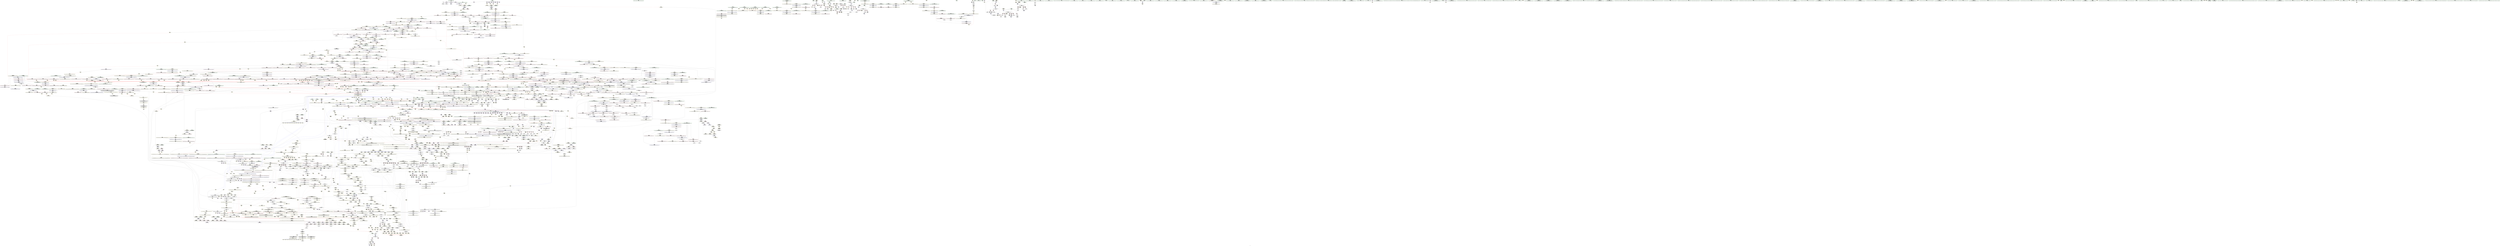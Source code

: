 digraph "SVFG" {
	label="SVFG";

	Node0x55d025eab3e0 [shape=record,color=grey,label="{NodeID: 0\nNullPtr}"];
	Node0x55d025eab3e0 -> Node0x55d025f52210[style=solid];
	Node0x55d025eab3e0 -> Node0x55d025f80930[style=solid];
	Node0x55d025fbff10 [shape=record,color=grey,label="{NodeID: 1882\n1833 = cmp(1831, 1832, )\n}"];
	Node0x55d025f56340 [shape=record,color=red,label="{NodeID: 775\n1147\<--1116\n\<--__i\n_ZSt13__heap_selectIPSt4pairIiiEN9__gnu_cxx5__ops15_Iter_less_iterEEvT_S6_S6_T0_\n}"];
	Node0x55d025f56340 -> Node0x55d025f606f0[style=solid];
	Node0x55d02605aef0 [shape=record,color=yellow,style=double,label="{NodeID: 2657\nCSMU(10V_1)\npts\{19 \}\nCS[]|{<s0>29}}"];
	Node0x55d02605aef0:s0 -> Node0x55d026037050[style=dashed,color=red];
	Node0x55d025f6de00 [shape=record,color=yellow,style=double,label="{NodeID: 1550\nARet(1642)\nCS[]}"];
	Node0x55d025f4cd00 [shape=record,color=purple,label="{NodeID: 443\n150\<--4\narrayidx28\<--fact\n_Z4initv\n}"];
	Node0x55d026044db0 [shape=record,color=yellow,style=double,label="{NodeID: 2325\nRETMU(10V_3)\npts\{19 \}\nFun[_ZSt10__pop_heapIPSt4pairIiiEN9__gnu_cxx5__ops15_Iter_less_iterEEvT_S6_S6_RT0_]|{<s0>65|<s1>66}}"];
	Node0x55d026044db0:s0 -> Node0x55d026067cd0[style=dashed,color=blue];
	Node0x55d026044db0:s1 -> Node0x55d026066540[style=dashed,color=blue];
	Node0x55d025f8c510 [shape=record,color=blue,label="{NodeID: 1218\n2046\<--2069\n__result.addr\<--incdec.ptr1\n_ZNSt20__copy_move_backwardILb1ELb0ESt26random_access_iterator_tagE13__copy_move_bIPSt4pairIiiES5_EET0_T_S7_S6_\n}"];
	Node0x55d025f8c510 -> Node0x55d026022b10[style=dashed];
	Node0x55d025f404b0 [shape=record,color=green,label="{NodeID: 111\n648\<--649\n_ZNSt4pairIiiEC2IRiS2_Lb1EEEOT_OT0_\<--_ZNSt4pairIiiEC2IRiS2_Lb1EEEOT_OT0__field_insensitive\n}"];
	Node0x55d026024e40 [shape=record,color=black,label="{NodeID: 1993\nMR_196V_2 = PHI(MR_196V_1, MR_196V_4, )\npts\{1811 \}\n}"];
	Node0x55d026024e40 -> Node0x55d026051380[style=dashed];
	Node0x55d025f5bd70 [shape=record,color=red,label="{NodeID: 886\n1631\<--1606\n\<--__c.addr\n_ZSt22__move_median_to_firstIPSt4pairIiiEN9__gnu_cxx5__ops15_Iter_less_iterEEvT_S6_S6_S6_T0_\n}"];
	Node0x55d025f5bd70 -> Node0x55d025f91310[style=solid];
	Node0x55d026063e90 [shape=record,color=yellow,style=double,label="{NodeID: 2768\n2V_3 = CSCHI(MR_2V_2)\npts\{70000 70001 \}\nCS[]}"];
	Node0x55d026063e90 -> Node0x55d026011ce0[style=dashed];
	Node0x55d026063e90 -> Node0x55d02604b7c0[style=dashed];
	Node0x55d025fac080 [shape=record,color=yellow,style=double,label="{NodeID: 1661\nFPARM(654)\nFun[_Z5solveii]}"];
	Node0x55d025fac080 -> Node0x55d025f84650[style=solid];
	Node0x55d025f62840 [shape=record,color=purple,label="{NodeID: 554\n1847\<--1846\nadd.ptr4\<--\n_ZSt16__insertion_sortIPSt4pairIiiEN9__gnu_cxx5__ops15_Iter_less_iterEEvT_S6_T0_\n}"];
	Node0x55d025f62840 -> Node0x55d025f99c60[style=solid];
	Node0x55d02604c010 [shape=record,color=yellow,style=double,label="{NodeID: 2436\nRETMU(448V_2)\npts\{1603 \}\nFun[_ZSt22__move_median_to_firstIPSt4pairIiiEN9__gnu_cxx5__ops15_Iter_less_iterEEvT_S6_S6_S6_T0_]}"];
	Node0x55d025f91f40 [shape=record,color=yellow,style=double,label="{NodeID: 1329\nAPARM(1178)\nCS[]|{<s0>66}}"];
	Node0x55d025f91f40:s0 -> Node0x55d025f6e670[style=solid,color=red];
	Node0x55d025f454f0 [shape=record,color=green,label="{NodeID: 222\n1460\<--1461\n__t.addr\<--__t.addr_field_insensitive\n_ZSt4moveIRN9__gnu_cxx5__ops15_Iter_less_iterEEONSt16remove_referenceIT_E4typeEOS5_\n}"];
	Node0x55d025f454f0 -> Node0x55d025f595a0[style=solid];
	Node0x55d025f454f0 -> Node0x55d025f88a90[style=solid];
	Node0x55d026035a30 [shape=record,color=yellow,style=double,label="{NodeID: 2104\n187V_1 = ENCHI(MR_187V_0)\npts\{6340000 6340001 \}\nFun[_ZSt9make_pairIRiS0_ESt4pairINSt17__decay_and_stripIT_E6__typeENS2_IT0_E6__typeEEOS3_OS6_]}"];
	Node0x55d026035a30 -> Node0x55d02605b5b0[style=dashed];
	Node0x55d025f81180 [shape=record,color=blue,label="{NodeID: 997\n129\<--128\n\<--call13\n_Z4initv\n}"];
	Node0x55d025f81180 -> Node0x55d0260149e0[style=dashed];
	Node0x55d025fb5a10 [shape=record,color=grey,label="{NodeID: 1772\n698 = Binary(697, 674, )\n}"];
	Node0x55d025fb5a10 -> Node0x55d025f90880[style=solid];
	Node0x55d025f68270 [shape=record,color=red,label="{NodeID: 665\n602\<--591\n\<--__p.addr\n_ZNSt4pairIiiEaSEOS0_\n}"];
	Node0x55d025f68270 -> Node0x55d025f5fd30[style=solid];
	Node0x55d026044180 [shape=record,color=yellow,style=double,label="{NodeID: 2547\nRETMU(81V_3)\npts\{273 \}\nFun[main]}"];
	Node0x55d025f97970 [shape=record,color=yellow,style=double,label="{NodeID: 1440\nAPARM(1942)\nCS[]}"];
	Node0x55d025f53420 [shape=record,color=black,label="{NodeID: 333\n241\<--250\n_ZNSt4pairIssEaSIisEENSt9enable_ifIXsr6__and_ISt13is_assignableIRsOT_ES3_IS4_OT0_EEE5valueERS0_E4typeEOS_IS5_S8_E_ret\<--this1\n_ZNSt4pairIssEaSIisEENSt9enable_ifIXsr6__and_ISt13is_assignableIRsOT_ES3_IS4_OT0_EEE5valueERS0_E4typeEOS_IS5_S8_E\n}"];
	Node0x55d025f53420 -> Node0x55d025fb21f0[style=solid];
	Node0x55d02603cc90 [shape=record,color=yellow,style=double,label="{NodeID: 2215\n133V_1 = ENCHI(MR_133V_0)\npts\{3940000 3940001 \}\nFun[_Z4calci]}"];
	Node0x55d02603cc90 -> Node0x55d026050870[style=dashed];
	Node0x55d02603cc90 -> Node0x55d02605b210[style=dashed];
	Node0x55d025f86bb0 [shape=record,color=blue,label="{NodeID: 1108\n1158\<--1154\n__last.addr\<--__last\n_ZSt11__sort_heapIPSt4pairIiiEN9__gnu_cxx5__ops15_Iter_less_iterEEvT_S6_RT0_\n}"];
	Node0x55d025f86bb0 -> Node0x55d02601bce0[style=dashed];
	Node0x55d025eff830 [shape=record,color=green,label="{NodeID: 1\n9\<--1\n\<--dummyObj\nCan only get source location for instruction, argument, global var or function.}"];
	Node0x55d025fc0090 [shape=record,color=grey,label="{NodeID: 1883\n1579 = cmp(1575, 1578, )\n}"];
	Node0x55d025f56410 [shape=record,color=red,label="{NodeID: 776\n1167\<--1156\n\<--__first.addr\n_ZSt11__sort_heapIPSt4pairIiiEN9__gnu_cxx5__ops15_Iter_less_iterEEvT_S6_RT0_\n}"];
	Node0x55d025f56410 -> Node0x55d025f4a1f0[style=solid];
	Node0x55d02605b050 [shape=record,color=yellow,style=double,label="{NodeID: 2658\nCSMU(127V_1)\npts\{210000 \}\nCS[]|{<s0>29}}"];
	Node0x55d02605b050:s0 -> Node0x55d026037320[style=dashed,color=red];
	Node0x55d025f6de90 [shape=record,color=yellow,style=double,label="{NodeID: 1551\nARet(1650)\nCS[]}"];
	Node0x55d025f4cdd0 [shape=record,color=purple,label="{NodeID: 444\n151\<--4\nsecond29\<--fact\n_Z4initv\n}"];
	Node0x55d025f4cdd0 -> Node0x55d025f8d960[style=solid];
	Node0x55d026044ec0 [shape=record,color=yellow,style=double,label="{NodeID: 2326\nRETMU(355V_2)\npts\{1289 \}\nFun[_ZSt10__pop_heapIPSt4pairIiiEN9__gnu_cxx5__ops15_Iter_less_iterEEvT_S6_S6_RT0_]}"];
	Node0x55d025f8c5e0 [shape=record,color=blue,label="{NodeID: 1219\n2048\<--2074\n__n\<--dec\n_ZNSt20__copy_move_backwardILb1ELb0ESt26random_access_iterator_tagE13__copy_move_bIPSt4pairIiiES5_EET0_T_S7_S6_\n}"];
	Node0x55d025f8c5e0 -> Node0x55d026023010[style=dashed];
	Node0x55d025f405b0 [shape=record,color=green,label="{NodeID: 112\n656\<--657\nretval\<--retval_field_insensitive\n_Z5solveii\n}"];
	Node0x55d025f405b0 -> Node0x55d025f68b60[style=solid];
	Node0x55d025f405b0 -> Node0x55d025f847f0[style=solid];
	Node0x55d025f405b0 -> Node0x55d025f848c0[style=solid];
	Node0x55d026025340 [shape=record,color=black,label="{NodeID: 1994\nMR_198V_2 = PHI(MR_198V_1, MR_198V_3, )\npts\{18130000 \}\n}"];
	Node0x55d026025340 -> Node0x55d026051460[style=dashed];
	Node0x55d025f5be40 [shape=record,color=red,label="{NodeID: 887\n1641\<--1606\n\<--__c.addr\n_ZSt22__move_median_to_firstIPSt4pairIiiEN9__gnu_cxx5__ops15_Iter_less_iterEEvT_S6_S6_S6_T0_\n}"];
	Node0x55d025f5be40 -> Node0x55d025f91720[style=solid];
	Node0x55d026063ff0 [shape=record,color=yellow,style=double,label="{NodeID: 2769\n6V_4 = CSCHI(MR_6V_3)\npts\{70000 \}\nCS[]}"];
	Node0x55d026063ff0 -> Node0x55d0260162e0[style=dashed];
	Node0x55d025fac140 [shape=record,color=yellow,style=double,label="{NodeID: 1662\nFPARM(655)\nFun[_Z5solveii]}"];
	Node0x55d025fac140 -> Node0x55d025f84720[style=solid];
	Node0x55d025f62910 [shape=record,color=purple,label="{NodeID: 555\n1865\<--1864\nincdec.ptr\<--\n_ZSt16__insertion_sortIPSt4pairIiiEN9__gnu_cxx5__ops15_Iter_less_iterEEvT_S6_T0_\n}"];
	Node0x55d025f62910 -> Node0x55d025f8ad80[style=solid];
	Node0x55d02604c0f0 [shape=record,color=yellow,style=double,label="{NodeID: 2437\nRETMU(450V_2)\npts\{1605 \}\nFun[_ZSt22__move_median_to_firstIPSt4pairIiiEN9__gnu_cxx5__ops15_Iter_less_iterEEvT_S6_S6_S6_T0_]}"];
	Node0x55d025f92010 [shape=record,color=yellow,style=double,label="{NodeID: 1330\nAPARM(1179)\nCS[]|{<s0>66}}"];
	Node0x55d025f92010:s0 -> Node0x55d025f6e790[style=solid,color=red];
	Node0x55d025f455c0 [shape=record,color=green,label="{NodeID: 223\n1467\<--1468\n\<--field_insensitive\n_ZN9__gnu_cxx5__ops14_Iter_less_valC2ENS0_15_Iter_less_iterE\n}"];
	Node0x55d026035b40 [shape=record,color=yellow,style=double,label="{NodeID: 2105\n180V_1 = ENCHI(MR_180V_0)\npts\{634 \}\nFun[_ZSt9make_pairIRiS0_ESt4pairINSt17__decay_and_stripIT_E6__typeENS2_IT0_E6__typeEEOS3_OS6_]}"];
	Node0x55d026035b40 -> Node0x55d025f68a90[style=dashed];
	Node0x55d026035b40 -> Node0x55d026049720[style=dashed];
	Node0x55d025f81250 [shape=record,color=blue,label="{NodeID: 998\n82\<--145\nref.tmp18\<--rem25\n_Z4initv\n}"];
	Node0x55d025f81250 -> Node0x55d026015de0[style=dashed];
	Node0x55d025f81250 -> Node0x55d026058fb0[style=dashed];
	Node0x55d025fb5b90 [shape=record,color=grey,label="{NodeID: 1773\n684 = Binary(679, 683, )\n}"];
	Node0x55d025fb5b90 -> Node0x55d025fbeb90[style=solid];
	Node0x55d025f68340 [shape=record,color=red,label="{NodeID: 666\n599\<--598\n\<--call\n_ZNSt4pairIiiEaSEOS0_\n}"];
	Node0x55d025f68340 -> Node0x55d025f83fd0[style=solid];
	Node0x55d026044260 [shape=record,color=yellow,style=double,label="{NodeID: 2548\nRETMU(83V_2)\npts\{275 \}\nFun[main]}"];
	Node0x55d025f97a40 [shape=record,color=yellow,style=double,label="{NodeID: 1441\nAPARM(891)\nCS[]}"];
	Node0x55d025f534f0 [shape=record,color=black,label="{NodeID: 334\n255\<--254\nconv\<--\n_ZNSt4pairIssEaSIisEENSt9enable_ifIXsr6__and_ISt13is_assignableIRsOT_ES3_IS4_OT0_EEE5valueERS0_E4typeEOS_IS5_S8_E\n}"];
	Node0x55d025f534f0 -> Node0x55d025f81ce0[style=solid];
	Node0x55d02603cd70 [shape=record,color=yellow,style=double,label="{NodeID: 2216\n135V_1 = ENCHI(MR_135V_0)\npts\{4020000 4020001 \}\nFun[_Z4calci]}"];
	Node0x55d02603cd70 -> Node0x55d026050950[style=dashed];
	Node0x55d02603cd70 -> Node0x55d026058650[style=dashed];
	Node0x55d025f86c80 [shape=record,color=blue,label="{NodeID: 1109\n1160\<--1155\n__comp.addr\<--__comp\n_ZSt11__sort_heapIPSt4pairIiiEN9__gnu_cxx5__ops15_Iter_less_iterEEvT_S6_RT0_\n}"];
	Node0x55d025f86c80 -> Node0x55d025f568f0[style=dashed];
	Node0x55d025f86c80 -> Node0x55d02604e700[style=dashed];
	Node0x55d025eff8c0 [shape=record,color=green,label="{NodeID: 2\n22\<--1\n.str\<--dummyObj\nGlob }"];
	Node0x55d025fc0210 [shape=record,color=grey,label="{NodeID: 1884\n2062 = cmp(2061, 946, )\n}"];
	Node0x55d025f564e0 [shape=record,color=red,label="{NodeID: 777\n1178\<--1156\n\<--__first.addr\n_ZSt11__sort_heapIPSt4pairIiiEN9__gnu_cxx5__ops15_Iter_less_iterEEvT_S6_RT0_\n}"];
	Node0x55d025f564e0 -> Node0x55d025f91f40[style=solid];
	Node0x55d02605b130 [shape=record,color=yellow,style=double,label="{NodeID: 2659\nCSMU(129V_1)\npts\{210001 \}\nCS[]|{<s0>29}}"];
	Node0x55d02605b130:s0 -> Node0x55d026037400[style=dashed,color=red];
	Node0x55d025f6df20 [shape=record,color=yellow,style=double,label="{NodeID: 1552\nARet(815)\nCS[]}"];
	Node0x55d025f6df20 -> Node0x55d025f55570[style=solid];
	Node0x55d025f4cea0 [shape=record,color=purple,label="{NodeID: 445\n159\<--4\narrayidx32\<--fact\n_Z4initv\n}"];
	Node0x55d025f4cea0 -> Node0x55d025f8da30[style=solid];
	Node0x55d026044fa0 [shape=record,color=yellow,style=double,label="{NodeID: 2327\nRETMU(357V_2)\npts\{1291 \}\nFun[_ZSt10__pop_heapIPSt4pairIiiEN9__gnu_cxx5__ops15_Iter_less_iterEEvT_S6_S6_RT0_]}"];
	Node0x55d025f8c6b0 [shape=record,color=blue,label="{NodeID: 1220\n2083\<--2080\nthis.addr\<--this\n_ZNK9__gnu_cxx5__ops14_Val_less_iterclISt4pairIiiEPS4_EEbRT_T0_\n}"];
	Node0x55d025f8c6b0 -> Node0x55d025f7f560[style=dashed];
	Node0x55d025f8c6b0 -> Node0x55d026043a50[style=dashed];
	Node0x55d025f40680 [shape=record,color=green,label="{NodeID: 113\n658\<--659\na.addr\<--a.addr_field_insensitive\n_Z5solveii\n}"];
	Node0x55d025f40680 -> Node0x55d025f68c30[style=solid];
	Node0x55d025f40680 -> Node0x55d025f68d00[style=solid];
	Node0x55d025f40680 -> Node0x55d025f68dd0[style=solid];
	Node0x55d025f40680 -> Node0x55d025f68ea0[style=solid];
	Node0x55d025f40680 -> Node0x55d025f68f70[style=solid];
	Node0x55d025f40680 -> Node0x55d025f69040[style=solid];
	Node0x55d025f40680 -> Node0x55d025f84650[style=solid];
	Node0x55d026025840 [shape=record,color=black,label="{NodeID: 1995\nMR_200V_2 = PHI(MR_200V_1, MR_200V_3, )\npts\{18130001 \}\n}"];
	Node0x55d026025840 -> Node0x55d026051540[style=dashed];
	Node0x55d025f5bf10 [shape=record,color=red,label="{NodeID: 888\n1649\<--1606\n\<--__c.addr\n_ZSt22__move_median_to_firstIPSt4pairIiiEN9__gnu_cxx5__ops15_Iter_less_iterEEvT_S6_S6_S6_T0_\n}"];
	Node0x55d025f5bf10 -> Node0x55d025f91b30[style=solid];
	Node0x55d026064150 [shape=record,color=yellow,style=double,label="{NodeID: 2770\n8V_4 = CSCHI(MR_8V_3)\npts\{70001 \}\nCS[]}"];
	Node0x55d026064150 -> Node0x55d0260167e0[style=dashed];
	Node0x55d025fac200 [shape=record,color=yellow,style=double,label="{NodeID: 1663\nFPARM(559)\nFun[_ZNSt4pairIisEC2IiRsLb1EEEOT_OT0_]}"];
	Node0x55d025fac200 -> Node0x55d025f83a20[style=solid];
	Node0x55d025f629e0 [shape=record,color=purple,label="{NodeID: 556\n1900\<--1899\nincdec.ptr\<--\n_ZSt26__unguarded_insertion_sortIPSt4pairIiiEN9__gnu_cxx5__ops15_Iter_less_iterEEvT_S6_T0_\n}"];
	Node0x55d025f629e0 -> Node0x55d025f8b0c0[style=solid];
	Node0x55d02604c1d0 [shape=record,color=yellow,style=double,label="{NodeID: 2438\nRETMU(452V_2)\npts\{1607 \}\nFun[_ZSt22__move_median_to_firstIPSt4pairIiiEN9__gnu_cxx5__ops15_Iter_less_iterEEvT_S6_S6_S6_T0_]}"];
	Node0x55d025f920e0 [shape=record,color=yellow,style=double,label="{NodeID: 1331\nAPARM(1180)\nCS[]|{<s0>66}}"];
	Node0x55d025f920e0:s0 -> Node0x55d025f6e8b0[style=solid,color=red];
	Node0x55d025f45690 [shape=record,color=green,label="{NodeID: 224\n1469\<--1470\nthis.addr\<--this.addr_field_insensitive\n_ZN9__gnu_cxx5__ops14_Iter_less_valC2ENS0_15_Iter_less_iterE\n}"];
	Node0x55d025f45690 -> Node0x55d025f59670[style=solid];
	Node0x55d025f45690 -> Node0x55d025f88b60[style=solid];
	Node0x55d026035c20 [shape=record,color=yellow,style=double,label="{NodeID: 2106\n182V_1 = ENCHI(MR_182V_0)\npts\{636 \}\nFun[_ZSt9make_pairIRiS0_ESt4pairINSt17__decay_and_stripIT_E6__typeENS2_IT0_E6__typeEEOS3_OS6_]}"];
	Node0x55d026035c20 -> Node0x55d025f844b0[style=dashed];
	Node0x55d025f81320 [shape=record,color=blue,label="{NodeID: 999\n155\<--152\n\<--call30\n_Z4initv\n}"];
	Node0x55d025f81320 -> Node0x55d0260158e0[style=dashed];
	Node0x55d025fb5d10 [shape=record,color=grey,label="{NodeID: 1774\n697 = Binary(695, 696, )\n}"];
	Node0x55d025fb5d10 -> Node0x55d025fb5a10[style=solid];
	Node0x55d025f68410 [shape=record,color=red,label="{NodeID: 667\n605\<--604\n\<--call3\n_ZNSt4pairIiiEaSEOS0_\n}"];
	Node0x55d025f68410 -> Node0x55d025f840a0[style=solid];
	Node0x55d026044340 [shape=record,color=yellow,style=double,label="{NodeID: 2549\nRETMU(85V_2)\npts\{277 \}\nFun[main]}"];
	Node0x55d025f97b10 [shape=record,color=yellow,style=double,label="{NodeID: 1442\nAPARM(1238)\nCS[]}"];
	Node0x55d025f535c0 [shape=record,color=black,label="{NodeID: 335\n301\<--300\nidxprom\<--\nmain\n}"];
	Node0x55d02603ce50 [shape=record,color=yellow,style=double,label="{NodeID: 2217\n10V_1 = ENCHI(MR_10V_0)\npts\{19 \}\nFun[_ZSt21__unguarded_partitionIPSt4pairIiiEN9__gnu_cxx5__ops15_Iter_less_iterEET_S6_S6_S6_T0_]}"];
	Node0x55d02603ce50 -> Node0x55d026023a40[style=dashed];
	Node0x55d025f86d50 [shape=record,color=blue,label="{NodeID: 1110\n1158\<--1176\n__last.addr\<--incdec.ptr\n_ZSt11__sort_heapIPSt4pairIiiEN9__gnu_cxx5__ops15_Iter_less_iterEEvT_S6_RT0_\n}"];
	Node0x55d025f86d50 -> Node0x55d025f56750[style=dashed];
	Node0x55d025f86d50 -> Node0x55d025f56820[style=dashed];
	Node0x55d025f86d50 -> Node0x55d02601bce0[style=dashed];
	Node0x55d025effb70 [shape=record,color=green,label="{NodeID: 3\n24\<--1\n.str.1\<--dummyObj\nGlob }"];
	Node0x55d025fc0390 [shape=record,color=grey,label="{NodeID: 1885\n1571 = cmp(1567, 1570, )\n}"];
	Node0x55d025f565b0 [shape=record,color=red,label="{NodeID: 778\n1166\<--1158\n\<--__last.addr\n_ZSt11__sort_heapIPSt4pairIiiEN9__gnu_cxx5__ops15_Iter_less_iterEEvT_S6_RT0_\n}"];
	Node0x55d025f565b0 -> Node0x55d025f4a120[style=solid];
	Node0x55d02605b210 [shape=record,color=yellow,style=double,label="{NodeID: 2660\nCSMU(133V_1)\npts\{3940000 3940001 \}\nCS[]|{<s0>29}}"];
	Node0x55d02605b210:s0 -> Node0x55d0260374e0[style=dashed,color=red];
	Node0x55d025f6dfb0 [shape=record,color=yellow,style=double,label="{NodeID: 1553\nARet(892)\nCS[]}"];
	Node0x55d025f6dfb0 -> Node0x55d025fba990[style=solid];
	Node0x55d025f4cf70 [shape=record,color=purple,label="{NodeID: 446\n758\<--4\narrayidx\<--fact\n_Z6chooseii\n}"];
	Node0x55d026045080 [shape=record,color=yellow,style=double,label="{NodeID: 2328\nRETMU(359V_2)\npts\{1293 \}\nFun[_ZSt10__pop_heapIPSt4pairIiiEN9__gnu_cxx5__ops15_Iter_less_iterEEvT_S6_S6_RT0_]}"];
	Node0x55d025f8c780 [shape=record,color=blue,label="{NodeID: 1221\n2085\<--2081\n__val.addr\<--__val\n_ZNK9__gnu_cxx5__ops14_Val_less_iterclISt4pairIiiEPS4_EEbRT_T0_\n}"];
	Node0x55d025f8c780 -> Node0x55d025f7f630[style=dashed];
	Node0x55d025f8c780 -> Node0x55d026044570[style=dashed];
	Node0x55d025f40750 [shape=record,color=green,label="{NodeID: 114\n660\<--661\nb.addr\<--b.addr_field_insensitive\n_Z5solveii\n}"];
	Node0x55d025f40750 -> Node0x55d025f69110[style=solid];
	Node0x55d025f40750 -> Node0x55d025f691e0[style=solid];
	Node0x55d025f40750 -> Node0x55d025f692b0[style=solid];
	Node0x55d025f40750 -> Node0x55d025f69380[style=solid];
	Node0x55d025f40750 -> Node0x55d025f69450[style=solid];
	Node0x55d025f40750 -> Node0x55d025f69520[style=solid];
	Node0x55d025f40750 -> Node0x55d025f84720[style=solid];
	Node0x55d026025d40 [shape=record,color=black,label="{NodeID: 1996\nMR_92V_2 = PHI(MR_92V_1, MR_92V_3, )\npts\{210000 210001 \}\n}"];
	Node0x55d026025d40 -> Node0x55d026051620[style=dashed];
	Node0x55d025f5bfe0 [shape=record,color=red,label="{NodeID: 889\n1653\<--1606\n\<--__c.addr\n_ZSt22__move_median_to_firstIPSt4pairIiiEN9__gnu_cxx5__ops15_Iter_less_iterEEvT_S6_S6_S6_T0_\n}"];
	Node0x55d025f5bfe0 -> Node0x55d025f91cd0[style=solid];
	Node0x55d026064230 [shape=record,color=yellow,style=double,label="{NodeID: 2771\n127V_4 = CSCHI(MR_127V_3)\npts\{210000 \}\nCS[]}"];
	Node0x55d026064230 -> Node0x55d02601b2e0[style=dashed];
	Node0x55d025fac2c0 [shape=record,color=yellow,style=double,label="{NodeID: 1664\nFPARM(560)\nFun[_ZNSt4pairIisEC2IiRsLb1EEEOT_OT0_]}"];
	Node0x55d025fac2c0 -> Node0x55d025f83af0[style=solid];
	Node0x55d025f62ab0 [shape=record,color=purple,label="{NodeID: 557\n2140\<--1941\noffset_0\<--\n}"];
	Node0x55d025f62ab0 -> Node0x55d025f8b4d0[style=solid];
	Node0x55d02604c2b0 [shape=record,color=yellow,style=double,label="{NodeID: 2439\nRETMU(100V_3)\npts\{657 \}\nFun[_Z5solveii]}"];
	Node0x55d025f921b0 [shape=record,color=yellow,style=double,label="{NodeID: 1332\nAPARM(1181)\nCS[]|{<s0>66}}"];
	Node0x55d025f921b0:s0 -> Node0x55d025f714e0[style=solid,color=red];
	Node0x55d025f45760 [shape=record,color=green,label="{NodeID: 225\n1480\<--1481\n__value\<--__value_field_insensitive\n_ZSt11__push_heapIPSt4pairIiiElS1_N9__gnu_cxx5__ops14_Iter_less_valEEvT_T0_S7_T1_RT2_\n}"];
	Node0x55d025f45760 -> Node0x55d025f4b570[style=solid];
	Node0x55d025f45760 -> Node0x55d025f94a50[style=solid];
	Node0x55d025f45760 -> Node0x55d025f97630[style=solid];
	Node0x55d026035d00 [shape=record,color=yellow,style=double,label="{NodeID: 2107\n184V_1 = ENCHI(MR_184V_0)\npts\{638 \}\nFun[_ZSt9make_pairIRiS0_ESt4pairINSt17__decay_and_stripIT_E6__typeENS2_IT0_E6__typeEEOS3_OS6_]}"];
	Node0x55d026035d00 -> Node0x55d025f84580[style=dashed];
	Node0x55d025f813f0 [shape=record,color=blue,label="{NodeID: 1000\n72\<--166\ni\<--inc\n_Z4initv\n}"];
	Node0x55d025f813f0 -> Node0x55d02600eae0[style=dashed];
	Node0x55d025fb5e90 [shape=record,color=grey,label="{NodeID: 1775\n695 = Binary(679, 694, )\n}"];
	Node0x55d025fb5e90 -> Node0x55d025fb5d10[style=solid];
	Node0x55d025f684e0 [shape=record,color=red,label="{NodeID: 668\n618\<--612\nthis1\<--this.addr\n_ZNSt4pairIiiEaSERKS0_\n}"];
	Node0x55d025f684e0 -> Node0x55d025f54600[style=solid];
	Node0x55d025f684e0 -> Node0x55d025f5fe00[style=solid];
	Node0x55d025f684e0 -> Node0x55d025f5fed0[style=solid];
	Node0x55d026044420 [shape=record,color=yellow,style=double,label="{NodeID: 2550\nRETMU(87V_2)\npts\{279 \}\nFun[main]}"];
	Node0x55d025f97be0 [shape=record,color=yellow,style=double,label="{NodeID: 1443\nAPARM(1930)\nCS[]|{<s0>132}}"];
	Node0x55d025f97be0:s0 -> Node0x55d0257d5c30[style=solid,color=red];
	Node0x55d025f53690 [shape=record,color=black,label="{NodeID: 336\n305\<--304\nidxprom5\<--\nmain\n}"];
	Node0x55d02603cf60 [shape=record,color=yellow,style=double,label="{NodeID: 2218\n455V_1 = ENCHI(MR_455V_0)\npts\{1670 \}\nFun[_ZSt21__unguarded_partitionIPSt4pairIiiEN9__gnu_cxx5__ops15_Iter_less_iterEET_S6_S6_S6_T0_]}"];
	Node0x55d02603cf60 -> Node0x55d025f89a00[style=dashed];
	Node0x55d025f86e20 [shape=record,color=blue,label="{NodeID: 1111\n1189\<--1186\n__first.addr\<--__first\n_ZSt11__make_heapIPSt4pairIiiEN9__gnu_cxx5__ops15_Iter_less_iterEEvT_S6_RT0_\n}"];
	Node0x55d025f86e20 -> Node0x55d025f569c0[style=dashed];
	Node0x55d025f86e20 -> Node0x55d025f56a90[style=dashed];
	Node0x55d025f86e20 -> Node0x55d025f56b60[style=dashed];
	Node0x55d025f86e20 -> Node0x55d025f56c30[style=dashed];
	Node0x55d025f86e20 -> Node0x55d0260468a0[style=dashed];
	Node0x55d025effc30 [shape=record,color=green,label="{NodeID: 4\n26\<--1\n.str.2\<--dummyObj\nGlob }"];
	Node0x55d025fc0510 [shape=record,color=grey,label="{NodeID: 1886\n1255 = cmp(1254, 946, )\n}"];
	Node0x55d025f56680 [shape=record,color=red,label="{NodeID: 779\n1175\<--1158\n\<--__last.addr\n_ZSt11__sort_heapIPSt4pairIiiEN9__gnu_cxx5__ops15_Iter_less_iterEEvT_S6_RT0_\n}"];
	Node0x55d025f56680 -> Node0x55d025f607c0[style=solid];
	Node0x55d02605b2f0 [shape=record,color=yellow,style=double,label="{NodeID: 2661\nCSMU(2V_1)\npts\{70000 70001 \}\nCS[]|{<s0>33}}"];
	Node0x55d02605b2f0:s0 -> Node0x55d026038970[style=dashed,color=red];
	Node0x55d025f6e040 [shape=record,color=yellow,style=double,label="{NodeID: 1554\nARet(961)\nCS[]}"];
	Node0x55d025f6e040 -> Node0x55d025f85de0[style=solid];
	Node0x55d025f4d040 [shape=record,color=purple,label="{NodeID: 447\n759\<--4\nsecond\<--fact\n_Z6chooseii\n}"];
	Node0x55d025f4d040 -> Node0x55d025f6a220[style=solid];
	Node0x55d026045160 [shape=record,color=yellow,style=double,label="{NodeID: 2329\nRETMU(361V_2)\npts\{1295 \}\nFun[_ZSt10__pop_heapIPSt4pairIiiEN9__gnu_cxx5__ops15_Iter_less_iterEEvT_S6_S6_RT0_]}"];
	Node0x55d025f8c850 [shape=record,color=blue,label="{NodeID: 1222\n2087\<--2082\n__it.addr\<--__it\n_ZNK9__gnu_cxx5__ops14_Val_less_iterclISt4pairIiiEPS4_EEbRT_T0_\n}"];
	Node0x55d025f8c850 -> Node0x55d025f7f700[style=dashed];
	Node0x55d025f8c850 -> Node0x55d026044650[style=dashed];
	Node0x55d025f45b60 [shape=record,color=green,label="{NodeID: 115\n700\<--701\n_Z6chooseii\<--_Z6chooseii_field_insensitive\n}"];
	Node0x55d026026240 [shape=record,color=black,label="{NodeID: 1997\nMR_113V_3 = PHI(MR_113V_4, MR_113V_2, )\npts\{392 \}\n}"];
	Node0x55d026026240 -> Node0x55d025f66a10[style=dashed];
	Node0x55d026026240 -> Node0x55d025f66ae0[style=dashed];
	Node0x55d026026240 -> Node0x55d025f832d0[style=dashed];
	Node0x55d026026240 -> Node0x55d026050410[style=dashed];
	Node0x55d025f5c0b0 [shape=record,color=red,label="{NodeID: 890\n1680\<--1669\n\<--__first.addr\n_ZSt21__unguarded_partitionIPSt4pairIiiEN9__gnu_cxx5__ops15_Iter_less_iterEET_S6_S6_S6_T0_\n}"];
	Node0x55d025f5c0b0 -> Node0x55d025f985a0[style=solid];
	Node0x55d026064390 [shape=record,color=yellow,style=double,label="{NodeID: 2772\n129V_4 = CSCHI(MR_129V_3)\npts\{210001 \}\nCS[]}"];
	Node0x55d026064390 -> Node0x55d02601b7e0[style=dashed];
	Node0x55d025fac380 [shape=record,color=yellow,style=double,label="{NodeID: 1665\nFPARM(561)\nFun[_ZNSt4pairIisEC2IiRsLb1EEEOT_OT0_]}"];
	Node0x55d025fac380 -> Node0x55d025f83bc0[style=solid];
	Node0x55d025f62b80 [shape=record,color=purple,label="{NodeID: 558\n2143\<--1941\noffset_1\<--\n}"];
	Node0x55d025f62b80 -> Node0x55d025f8b5a0[style=solid];
	Node0x55d02604c3c0 [shape=record,color=yellow,style=double,label="{NodeID: 2440\nRETMU(102V_2)\npts\{659 \}\nFun[_Z5solveii]}"];
	Node0x55d025f92280 [shape=record,color=yellow,style=double,label="{NodeID: 1333\nAPARM(814)\nCS[]|{<s0>48}}"];
	Node0x55d025f92280:s0 -> Node0x55d025fadeb0[style=solid,color=red];
	Node0x55d025f45830 [shape=record,color=green,label="{NodeID: 226\n1482\<--1483\n__first.addr\<--__first.addr_field_insensitive\n_ZSt11__push_heapIPSt4pairIiiElS1_N9__gnu_cxx5__ops14_Iter_less_valEEvT_T0_S7_T1_RT2_\n}"];
	Node0x55d025f45830 -> Node0x55d025f59740[style=solid];
	Node0x55d025f45830 -> Node0x55d025f59810[style=solid];
	Node0x55d025f45830 -> Node0x55d025f598e0[style=solid];
	Node0x55d025f45830 -> Node0x55d025f599b0[style=solid];
	Node0x55d025f45830 -> Node0x55d025f88d00[style=solid];
	Node0x55d026035de0 [shape=record,color=yellow,style=double,label="{NodeID: 2108\n89V_1 = ENCHI(MR_89V_0)\npts\{12 14 \}\nFun[_ZSt9make_pairIRiS0_ESt4pairINSt17__decay_and_stripIT_E6__typeENS2_IT0_E6__typeEEOS3_OS6_]}"];
	Node0x55d026035de0 -> Node0x55d0260499c0[style=dashed];
	Node0x55d026035de0 -> Node0x55d02605b450[style=dashed];
	Node0x55d025f814c0 [shape=record,color=blue,label="{NodeID: 1001\n175\<--171\n__x.addr\<--__x\n_ZSt9make_pairIiiESt4pairINSt17__decay_and_stripIT_E6__typeENS1_IT0_E6__typeEEOS2_OS5_\n}"];
	Node0x55d025f814c0 -> Node0x55d025f64c00[style=dashed];
	Node0x55d025f814c0 -> Node0x55d026056c60[style=dashed];
	Node0x55d025fb6010 [shape=record,color=grey,label="{NodeID: 1776\n692 = Binary(690, 691, )\n}"];
	Node0x55d025fb6010 -> Node0x55d025fb6190[style=solid];
	Node0x55d025f685b0 [shape=record,color=red,label="{NodeID: 669\n619\<--614\n\<--__p.addr\n_ZNSt4pairIiiEaSERKS0_\n}"];
	Node0x55d025f685b0 -> Node0x55d025f5ffa0[style=solid];
	Node0x55d026053ee0 [shape=record,color=yellow,style=double,label="{NodeID: 2551\nRETMU(89V_1)\npts\{12 14 \}\nFun[main]}"];
	Node0x55d025f97cb0 [shape=record,color=yellow,style=double,label="{NodeID: 1444\nAPARM(1934)\nCS[]|{<s0>132}}"];
	Node0x55d025f97cb0:s0 -> Node0x55d0257d8990[style=solid,color=red];
	Node0x55d025f53760 [shape=record,color=black,label="{NodeID: 337\n316\<--315\nidx.ext\<--\nmain\n}"];
	Node0x55d02603d040 [shape=record,color=yellow,style=double,label="{NodeID: 2219\n457V_1 = ENCHI(MR_457V_0)\npts\{1672 \}\nFun[_ZSt21__unguarded_partitionIPSt4pairIiiEN9__gnu_cxx5__ops15_Iter_less_iterEET_S6_S6_S6_T0_]}"];
	Node0x55d02603d040 -> Node0x55d025f89ad0[style=dashed];
	Node0x55d025f86ef0 [shape=record,color=blue,label="{NodeID: 1112\n1191\<--1187\n__last.addr\<--__last\n_ZSt11__make_heapIPSt4pairIiiEN9__gnu_cxx5__ops15_Iter_less_iterEEvT_S6_RT0_\n}"];
	Node0x55d025f86ef0 -> Node0x55d025f56d00[style=dashed];
	Node0x55d025f86ef0 -> Node0x55d025f56dd0[style=dashed];
	Node0x55d025f86ef0 -> Node0x55d026046980[style=dashed];
	Node0x55d025effcf0 [shape=record,color=green,label="{NodeID: 5\n28\<--1\n.str.3\<--dummyObj\nGlob }"];
	Node0x55d025fc0690 [shape=record,color=grey,label="{NodeID: 1887\n775 = cmp(761, 774, )\n}"];
	Node0x55d025f56750 [shape=record,color=red,label="{NodeID: 780\n1179\<--1158\n\<--__last.addr\n_ZSt11__sort_heapIPSt4pairIiiEN9__gnu_cxx5__ops15_Iter_less_iterEEvT_S6_RT0_\n}"];
	Node0x55d025f56750 -> Node0x55d025f92010[style=solid];
	Node0x55d02605b450 [shape=record,color=yellow,style=double,label="{NodeID: 2662\nCSMU(89V_1)\npts\{12 14 \}\nCS[]|{<s0>42}}"];
	Node0x55d02605b450:s0 -> Node0x55d02602f0c0[style=dashed,color=red];
	Node0x55d025f6e0d0 [shape=record,color=yellow,style=double,label="{NodeID: 1555\nARet(979)\nCS[]}"];
	Node0x55d025f6e0d0 -> Node0x55d025f55b20[style=solid];
	Node0x55d025f6e0d0 -> Node0x55d025f55bf0[style=solid];
	Node0x55d025f4d110 [shape=record,color=purple,label="{NodeID: 448\n764\<--4\narrayidx2\<--fact\n_Z6chooseii\n}"];
	Node0x55d026045240 [shape=record,color=yellow,style=double,label="{NodeID: 2330\nRETMU(363V_1)\npts\{1299 \}\nFun[_ZSt10__pop_heapIPSt4pairIiiEN9__gnu_cxx5__ops15_Iter_less_iterEEvT_S6_S6_RT0_]}"];
	Node0x55d025f8c920 [shape=record,color=yellow,style=double,label="{NodeID: 1223\nAPARM(292)\nCS[]}"];
	Node0x55d025f45c20 [shape=record,color=green,label="{NodeID: 116\n708\<--709\n__t.addr\<--__t.addr_field_insensitive\n_ZSt7forwardIRiEOT_RNSt16remove_referenceIS1_E4typeE\n}"];
	Node0x55d025f45c20 -> Node0x55d025f695f0[style=solid];
	Node0x55d025f45c20 -> Node0x55d025f84990[style=solid];
	Node0x55d026026740 [shape=record,color=black,label="{NodeID: 1998\nMR_125V_3 = PHI(MR_125V_4, MR_125V_2, )\npts\{404 \}\n}"];
	Node0x55d026026740 -> Node0x55d025f66ef0[style=dashed];
	Node0x55d026026740 -> Node0x55d025f66fc0[style=dashed];
	Node0x55d026026740 -> Node0x55d025f67090[style=dashed];
	Node0x55d026026740 -> Node0x55d025f67160[style=dashed];
	Node0x55d026026740 -> Node0x55d025f67230[style=dashed];
	Node0x55d026026740 -> Node0x55d025f67300[style=dashed];
	Node0x55d026026740 -> Node0x55d025f833a0[style=dashed];
	Node0x55d026026740 -> Node0x55d02604ffb0[style=dashed];
	Node0x55d025f5c180 [shape=record,color=red,label="{NodeID: 891\n1684\<--1669\n\<--__first.addr\n_ZSt21__unguarded_partitionIPSt4pairIiiEN9__gnu_cxx5__ops15_Iter_less_iterEET_S6_S6_S6_T0_\n}"];
	Node0x55d025f5c180 -> Node0x55d025f61db0[style=solid];
	Node0x55d026064470 [shape=record,color=yellow,style=double,label="{NodeID: 2773\n10V_3 = CSCHI(MR_10V_2)\npts\{19 \}\nCS[]}"];
	Node0x55d026064470 -> Node0x55d026050170[style=dashed];
	Node0x55d025fac440 [shape=record,color=yellow,style=double,label="{NodeID: 1666\nFPARM(1105)\nFun[_ZSt13__heap_selectIPSt4pairIiiEN9__gnu_cxx5__ops15_Iter_less_iterEEvT_S6_S6_T0_]}"];
	Node0x55d025fac440 -> Node0x55d025f866d0[style=solid];
	Node0x55d025f62c50 [shape=record,color=purple,label="{NodeID: 559\n2141\<--1942\noffset_0\<--\n}"];
	Node0x55d025f62c50 -> Node0x55d025f80190[style=solid];
	Node0x55d02604c4a0 [shape=record,color=yellow,style=double,label="{NodeID: 2441\nRETMU(104V_2)\npts\{661 \}\nFun[_Z5solveii]}"];
	Node0x55d025f92350 [shape=record,color=yellow,style=double,label="{NodeID: 1334\nAPARM(816)\nCS[]|{<s0>48}}"];
	Node0x55d025f92350:s0 -> Node0x55d025fadfa0[style=solid,color=red];
	Node0x55d025f45900 [shape=record,color=green,label="{NodeID: 227\n1484\<--1485\n__holeIndex.addr\<--__holeIndex.addr_field_insensitive\n_ZSt11__push_heapIPSt4pairIiiElS1_N9__gnu_cxx5__ops14_Iter_less_valEEvT_T0_S7_T1_RT2_\n}"];
	Node0x55d025f45900 -> Node0x55d025f59a80[style=solid];
	Node0x55d025f45900 -> Node0x55d025f59b50[style=solid];
	Node0x55d025f45900 -> Node0x55d025f59c20[style=solid];
	Node0x55d025f45900 -> Node0x55d025f59cf0[style=solid];
	Node0x55d025f45900 -> Node0x55d025f59dc0[style=solid];
	Node0x55d025f45900 -> Node0x55d025f88dd0[style=solid];
	Node0x55d025f45900 -> Node0x55d025f89110[style=solid];
	Node0x55d026035ec0 [shape=record,color=yellow,style=double,label="{NodeID: 2109\n501V_1 = ENCHI(MR_501V_0)\npts\{2034 \}\nFun[_ZSt12__niter_baseIPSt4pairIiiEET_S3_]}"];
	Node0x55d026035ec0 -> Node0x55d025f8c030[style=dashed];
	Node0x55d025f81590 [shape=record,color=blue,label="{NodeID: 1002\n177\<--172\n__y.addr\<--__y\n_ZSt9make_pairIiiESt4pairINSt17__decay_and_stripIT_E6__typeENS1_IT0_E6__typeEEOS2_OS5_\n}"];
	Node0x55d025f81590 -> Node0x55d025f64cd0[style=dashed];
	Node0x55d025f81590 -> Node0x55d026056d40[style=dashed];
	Node0x55d025fb6190 [shape=record,color=grey,label="{NodeID: 1777\n693 = Binary(692, 674, )\n}"];
	Node0x55d025fb6190 -> Node0x55d025f907b0[style=solid];
	Node0x55d025f68680 [shape=record,color=red,label="{NodeID: 670\n624\<--614\n\<--__p.addr\n_ZNSt4pairIiiEaSERKS0_\n}"];
	Node0x55d025f68680 -> Node0x55d025f60070[style=solid];
	Node0x55d026053f90 [shape=record,color=yellow,style=double,label="{NodeID: 2552\nRETMU(2V_2)\npts\{70000 70001 \}\nFun[main]}"];
	Node0x55d025f97d80 [shape=record,color=yellow,style=double,label="{NodeID: 1445\nAPARM(1950)\nCS[]|{<s0>132}}"];
	Node0x55d025f97d80:s0 -> Node0x55d025f6e280[style=solid,color=red];
	Node0x55d025f53830 [shape=record,color=black,label="{NodeID: 338\n420\<--393\n\<--ref.tmp\n_Z4calci\n}"];
	Node0x55d025f53830 -> Node0x55d025f82c50[style=solid];
	Node0x55d02603d120 [shape=record,color=yellow,style=double,label="{NodeID: 2220\n459V_1 = ENCHI(MR_459V_0)\npts\{1674 \}\nFun[_ZSt21__unguarded_partitionIPSt4pairIiiEN9__gnu_cxx5__ops15_Iter_less_iterEET_S6_S6_S6_T0_]}"];
	Node0x55d02603d120 -> Node0x55d025f89ba0[style=dashed];
	Node0x55d025f86fc0 [shape=record,color=blue,label="{NodeID: 1113\n1193\<--1188\n__comp.addr\<--__comp\n_ZSt11__make_heapIPSt4pairIiiEN9__gnu_cxx5__ops15_Iter_less_iterEEvT_S6_RT0_\n}"];
	Node0x55d025f86fc0 -> Node0x55d025f56ea0[style=dashed];
	Node0x55d025f86fc0 -> Node0x55d026046a60[style=dashed];
	Node0x55d025f3d950 [shape=record,color=green,label="{NodeID: 6\n31\<--1\n\<--dummyObj\nCan only get source location for instruction, argument, global var or function.}"];
	Node0x55d025fc0810 [shape=record,color=grey,label="{NodeID: 1888\n1420 = cmp(1416, 1419, )\n}"];
	Node0x55d025f56820 [shape=record,color=red,label="{NodeID: 781\n1180\<--1158\n\<--__last.addr\n_ZSt11__sort_heapIPSt4pairIiiEN9__gnu_cxx5__ops15_Iter_less_iterEEvT_S6_RT0_\n}"];
	Node0x55d025f56820 -> Node0x55d025f920e0[style=solid];
	Node0x55d02605b5b0 [shape=record,color=yellow,style=double,label="{NodeID: 2663\nCSMU(187V_1)\npts\{6340000 6340001 \}\nCS[]|{<s0>42|<s1>42}}"];
	Node0x55d02605b5b0:s0 -> Node0x55d02602ef00[style=dashed,color=red];
	Node0x55d02605b5b0:s1 -> Node0x55d02602efe0[style=dashed,color=red];
	Node0x55d025f6e970 [shape=record,color=yellow,style=double,label="{NodeID: 1556\nARet(1100)\nCS[]}"];
	Node0x55d025f6e970 -> Node0x55d025f4a050[style=solid];
	Node0x55d025f4d1e0 [shape=record,color=purple,label="{NodeID: 449\n765\<--4\nsecond3\<--fact\n_Z6chooseii\n}"];
	Node0x55d025f4d1e0 -> Node0x55d025f6a2f0[style=solid];
	Node0x55d026045320 [shape=record,color=yellow,style=double,label="{NodeID: 2331\nRETMU(365V_2)\npts\{12970000 \}\nFun[_ZSt10__pop_heapIPSt4pairIiiEN9__gnu_cxx5__ops15_Iter_less_iterEEvT_S6_S6_RT0_]}"];
	Node0x55d025f8c9f0 [shape=record,color=yellow,style=double,label="{NodeID: 1224\nAPARM(11)\nCS[]}"];
	Node0x55d025f45cf0 [shape=record,color=green,label="{NodeID: 117\n717\<--718\nthis.addr\<--this.addr_field_insensitive\n_ZNSt4pairIiiEC2IRiS2_Lb1EEEOT_OT0_\n}"];
	Node0x55d025f45cf0 -> Node0x55d025f696c0[style=solid];
	Node0x55d025f45cf0 -> Node0x55d025f84a60[style=solid];
	Node0x55d026026c40 [shape=record,color=black,label="{NodeID: 1999\nMR_10V_6 = PHI(MR_10V_7, MR_10V_5, )\npts\{19 \}\n}"];
	Node0x55d026026c40 -> Node0x55d0260171e0[style=dashed];
	Node0x55d025f5c250 [shape=record,color=red,label="{NodeID: 892\n1700\<--1669\n\<--__first.addr\n_ZSt21__unguarded_partitionIPSt4pairIiiEN9__gnu_cxx5__ops15_Iter_less_iterEET_S6_S6_S6_T0_\n}"];
	Node0x55d025f5c250 -> Node0x55d025fc1290[style=solid];
	Node0x55d0260645d0 [shape=record,color=yellow,style=double,label="{NodeID: 2774\n127V_6 = CSCHI(MR_127V_3)\npts\{210000 \}\nCS[]}"];
	Node0x55d0260645d0 -> Node0x55d025f673d0[style=dashed];
	Node0x55d0260645d0 -> Node0x55d025f674a0[style=dashed];
	Node0x55d0260645d0 -> Node0x55d0260504f0[style=dashed];
	Node0x55d025fac500 [shape=record,color=yellow,style=double,label="{NodeID: 1667\nFPARM(1106)\nFun[_ZSt13__heap_selectIPSt4pairIiiEN9__gnu_cxx5__ops15_Iter_less_iterEEvT_S6_S6_T0_]}"];
	Node0x55d025fac500 -> Node0x55d025f867a0[style=solid];
	Node0x55d025f62d20 [shape=record,color=purple,label="{NodeID: 560\n2144\<--1942\noffset_1\<--\n}"];
	Node0x55d025f62d20 -> Node0x55d025f80260[style=solid];
	Node0x55d02604c580 [shape=record,color=yellow,style=double,label="{NodeID: 2442\nRETMU(2V_1)\npts\{70000 70001 \}\nFun[_Z5solveii]}"];
	Node0x55d025f92420 [shape=record,color=yellow,style=double,label="{NodeID: 1335\nAPARM(890)\nCS[]|{<s0>49}}"];
	Node0x55d025f92420:s0 -> Node0x55d025f71a80[style=solid,color=red];
	Node0x55d025f459d0 [shape=record,color=green,label="{NodeID: 228\n1486\<--1487\n__topIndex.addr\<--__topIndex.addr_field_insensitive\n_ZSt11__push_heapIPSt4pairIiiElS1_N9__gnu_cxx5__ops14_Iter_less_valEEvT_T0_S7_T1_RT2_\n}"];
	Node0x55d025f459d0 -> Node0x55d025f59e90[style=solid];
	Node0x55d025f459d0 -> Node0x55d025f88ea0[style=solid];
	Node0x55d026035fd0 [shape=record,color=yellow,style=double,label="{NodeID: 2110\n65V_1 = ENCHI(MR_65V_0)\npts\{245 \}\nFun[_ZNSt4pairIssEaSIisEENSt9enable_ifIXsr6__and_ISt13is_assignableIRsOT_ES3_IS4_OT0_EEE5valueERS0_E4typeEOS_IS5_S8_E]}"];
	Node0x55d026035fd0 -> Node0x55d025f81b40[style=dashed];
	Node0x55d025f81660 [shape=record,color=blue,label="{NodeID: 1003\n196\<--194\nthis.addr\<--this\n_ZNSt4pairIssEaSIiiEENSt9enable_ifIXsr6__and_ISt13is_assignableIRsOT_ES3_IS4_OT0_EEE5valueERS0_E4typeEOS_IS5_S8_E\n}"];
	Node0x55d025f81660 -> Node0x55d025f64e70[style=dashed];
	Node0x55d025f81660 -> Node0x55d02604d840[style=dashed];
	Node0x55d025fb6310 [shape=record,color=grey,label="{NodeID: 1778\n116 = Binary(113, 115, )\n}"];
	Node0x55d025fb6310 -> Node0x55d025fb6490[style=solid];
	Node0x55d025f68750 [shape=record,color=red,label="{NodeID: 671\n621\<--620\n\<--first\n_ZNSt4pairIiiEaSERKS0_\n}"];
	Node0x55d025f68750 -> Node0x55d025f84310[style=solid];
	Node0x55d026054070 [shape=record,color=yellow,style=double,label="{NodeID: 2553\nRETMU(92V_2)\npts\{210000 210001 \}\nFun[main]}"];
	Node0x55d025f97e50 [shape=record,color=yellow,style=double,label="{NodeID: 1446\nAPARM(1955)\nCS[]|{<s0>133}}"];
	Node0x55d025f97e50:s0 -> Node0x55d025f74cc0[style=solid,color=red];
	Node0x55d025f53900 [shape=record,color=black,label="{NodeID: 339\n462\<--401\n\<--ref.tmp13\n_Z4calci\n}"];
	Node0x55d025f53900 -> Node0x55d025f83060[style=solid];
	Node0x55d02603d200 [shape=record,color=yellow,style=double,label="{NodeID: 2221\n260V_1 = ENCHI(MR_260V_0)\npts\{824 \}\nFun[_Z7fastpowii]}"];
	Node0x55d02603d200 -> Node0x55d025f85350[style=dashed];
	Node0x55d025f87090 [shape=record,color=blue,label="{NodeID: 1114\n1195\<--1222\n__len\<--sub.ptr.div4\n_ZSt11__make_heapIPSt4pairIiiEN9__gnu_cxx5__ops15_Iter_less_iterEEvT_S6_RT0_\n}"];
	Node0x55d025f87090 -> Node0x55d025f56f70[style=dashed];
	Node0x55d025f87090 -> Node0x55d025f57040[style=dashed];
	Node0x55d025f87090 -> Node0x55d0260126e0[style=dashed];
	Node0x55d025f3d9e0 [shape=record,color=green,label="{NodeID: 7\n59\<--1\n\<--dummyObj\nCan only get source location for instruction, argument, global var or function.}"];
	Node0x55d025fc0990 [shape=record,color=grey,label="{NodeID: 1889\n440 = cmp(439, 9, )\n}"];
	Node0x55d025f568f0 [shape=record,color=red,label="{NodeID: 782\n1181\<--1160\n\<--__comp.addr\n_ZSt11__sort_heapIPSt4pairIiiEN9__gnu_cxx5__ops15_Iter_less_iterEEvT_S6_RT0_\n}"];
	Node0x55d025f568f0 -> Node0x55d025f921b0[style=solid];
	Node0x55d02605b690 [shape=record,color=yellow,style=double,label="{NodeID: 2664\nCSMU(2V_1)\npts\{70000 70001 \}\nCS[]|{<s0>43|<s1>43}}"];
	Node0x55d02605b690:s0 -> Node0x55d0260425f0[style=dashed,color=red];
	Node0x55d02605b690:s1 -> Node0x55d0260426d0[style=dashed,color=red];
	Node0x55d025f6ea00 [shape=record,color=yellow,style=double,label="{NodeID: 1557\nARet(1135)\nCS[]}"];
	Node0x55d025f4d2b0 [shape=record,color=purple,label="{NodeID: 450\n770\<--4\narrayidx6\<--fact\n_Z6chooseii\n}"];
	Node0x55d026045400 [shape=record,color=yellow,style=double,label="{NodeID: 2332\nRETMU(367V_2)\npts\{12970001 \}\nFun[_ZSt10__pop_heapIPSt4pairIiiEN9__gnu_cxx5__ops15_Iter_less_iterEEvT_S6_S6_RT0_]}"];
	Node0x55d025f8cac0 [shape=record,color=yellow,style=double,label="{NodeID: 1225\nAPARM(13)\nCS[]}"];
	Node0x55d025f45dc0 [shape=record,color=green,label="{NodeID: 118\n719\<--720\n__x.addr\<--__x.addr_field_insensitive\n_ZNSt4pairIiiEC2IRiS2_Lb1EEEOT_OT0_\n}"];
	Node0x55d025f45dc0 -> Node0x55d025f69790[style=solid];
	Node0x55d025f45dc0 -> Node0x55d025f84b30[style=solid];
	Node0x55d026027140 [shape=record,color=black,label="{NodeID: 2000\nMR_198V_5 = PHI(MR_198V_3, MR_198V_4, )\npts\{18130000 \}\n}"];
	Node0x55d026027140 -> Node0x55d026017be0[style=dashed];
	Node0x55d025f5c320 [shape=record,color=red,label="{NodeID: 893\n1704\<--1669\n\<--__first.addr\n_ZSt21__unguarded_partitionIPSt4pairIiiEN9__gnu_cxx5__ops15_Iter_less_iterEET_S6_S6_S6_T0_\n}"];
	Node0x55d025f5c320 -> Node0x55d025f4b7e0[style=solid];
	Node0x55d0260646b0 [shape=record,color=yellow,style=double,label="{NodeID: 2775\n129V_6 = CSCHI(MR_129V_3)\npts\{210001 \}\nCS[]}"];
	Node0x55d0260646b0 -> Node0x55d025f67570[style=dashed];
	Node0x55d0260646b0 -> Node0x55d025f67640[style=dashed];
	Node0x55d0260646b0 -> Node0x55d0260505d0[style=dashed];
	Node0x55d025fac5c0 [shape=record,color=yellow,style=double,label="{NodeID: 1668\nFPARM(1107)\nFun[_ZSt13__heap_selectIPSt4pairIiiEN9__gnu_cxx5__ops15_Iter_less_iterEEvT_S6_S6_T0_]}"];
	Node0x55d025fac5c0 -> Node0x55d025f86870[style=solid];
	Node0x55d025f62df0 [shape=record,color=purple,label="{NodeID: 561\n1947\<--1946\nincdec.ptr\<--\n_ZSt25__unguarded_linear_insertIPSt4pairIiiEN9__gnu_cxx5__ops14_Val_less_iterEEvT_T0_\n}"];
	Node0x55d025f62df0 -> Node0x55d025f8b740[style=solid];
	Node0x55d02604c660 [shape=record,color=yellow,style=double,label="{NodeID: 2443\nRETMU(152V_2)\npts\{563 \}\nFun[_ZNSt4pairIisEC2IiRsLb1EEEOT_OT0_]}"];
	Node0x55d025f924f0 [shape=record,color=yellow,style=double,label="{NodeID: 1336\nAPARM(883)\nCS[]|{<s0>50}}"];
	Node0x55d025f924f0:s0 -> Node0x55d025f72560[style=solid,color=red];
	Node0x55d025f45aa0 [shape=record,color=green,label="{NodeID: 229\n1488\<--1489\n__comp.addr\<--__comp.addr_field_insensitive\n_ZSt11__push_heapIPSt4pairIiiElS1_N9__gnu_cxx5__ops14_Iter_less_valEEvT_T0_S7_T1_RT2_\n}"];
	Node0x55d025f45aa0 -> Node0x55d025f59f60[style=solid];
	Node0x55d025f45aa0 -> Node0x55d025f88f70[style=solid];
	Node0x55d0260360e0 [shape=record,color=yellow,style=double,label="{NodeID: 2111\n67V_1 = ENCHI(MR_67V_0)\npts\{247 \}\nFun[_ZNSt4pairIssEaSIisEENSt9enable_ifIXsr6__and_ISt13is_assignableIRsOT_ES3_IS4_OT0_EEE5valueERS0_E4typeEOS_IS5_S8_E]}"];
	Node0x55d0260360e0 -> Node0x55d025f81c10[style=dashed];
	Node0x55d025f81730 [shape=record,color=blue,label="{NodeID: 1004\n198\<--195\n__p.addr\<--__p\n_ZNSt4pairIssEaSIiiEENSt9enable_ifIXsr6__and_ISt13is_assignableIRsOT_ES3_IS4_OT0_EEE5valueERS0_E4typeEOS_IS5_S8_E\n}"];
	Node0x55d025f81730 -> Node0x55d025f64f40[style=dashed];
	Node0x55d025f81730 -> Node0x55d025f65010[style=dashed];
	Node0x55d025f81730 -> Node0x55d02604d950[style=dashed];
	Node0x55d025fb6490 [shape=record,color=grey,label="{NodeID: 1779\n117 = Binary(116, 104, )\n}"];
	Node0x55d025fb6490 -> Node0x55d025f80fe0[style=solid];
	Node0x55d025f68820 [shape=record,color=red,label="{NodeID: 672\n626\<--625\n\<--second\n_ZNSt4pairIiiEaSERKS0_\n}"];
	Node0x55d025f68820 -> Node0x55d025f843e0[style=solid];
	Node0x55d026054150 [shape=record,color=yellow,style=double,label="{NodeID: 2554\nRETMU(10V_3)\npts\{19 \}\nFun[_ZNSt4pairIiiE4swapERS0_]|{<s0>111}}"];
	Node0x55d026054150:s0 -> Node0x55d026069610[style=dashed,color=blue];
	Node0x55d025f97f20 [shape=record,color=yellow,style=double,label="{NodeID: 1447\nAPARM(1957)\nCS[]|{<s0>134}}"];
	Node0x55d025f97f20:s0 -> Node0x55d025f73b50[style=solid,color=red];
	Node0x55d025f539d0 [shape=record,color=black,label="{NodeID: 340\n413\<--412\n\<--tobool\n_Z4calci\n}"];
	Node0x55d02603d310 [shape=record,color=yellow,style=double,label="{NodeID: 2222\n262V_1 = ENCHI(MR_262V_0)\npts\{826 \}\nFun[_Z7fastpowii]}"];
	Node0x55d02603d310 -> Node0x55d025f85420[style=dashed];
	Node0x55d025f87160 [shape=record,color=blue,label="{NodeID: 1115\n1197\<--1226\n__parent\<--div\n_ZSt11__make_heapIPSt4pairIiiEN9__gnu_cxx5__ops15_Iter_less_iterEEvT_S6_RT0_\n}"];
	Node0x55d025f87160 -> Node0x55d0260070a0[style=dashed];
	Node0x55d025f3da70 [shape=record,color=green,label="{NodeID: 8\n85\<--1\n\<--dummyObj\nCan only get source location for instruction, argument, global var or function.}"];
	Node0x55d025fc0b10 [shape=record,color=grey,label="{NodeID: 1890\n434 = cmp(432, 433, )\n}"];
	Node0x55d025f569c0 [shape=record,color=red,label="{NodeID: 783\n1209\<--1189\n\<--__first.addr\n_ZSt11__make_heapIPSt4pairIiiEN9__gnu_cxx5__ops15_Iter_less_iterEEvT_S6_RT0_\n}"];
	Node0x55d025f569c0 -> Node0x55d025f4a600[style=solid];
	Node0x55d02605b7f0 [shape=record,color=yellow,style=double,label="{NodeID: 2665\nCSMU(10V_1)\npts\{19 \}\nCS[]|{<s0>96}}"];
	Node0x55d02605b7f0:s0 -> Node0x55d026042a80[style=dashed,color=red];
	Node0x55d025f6ea90 [shape=record,color=yellow,style=double,label="{NodeID: 1558\nARet(1524)\nCS[]}"];
	Node0x55d025f4d380 [shape=record,color=purple,label="{NodeID: 451\n771\<--4\nsecond7\<--fact\n_Z6chooseii\n}"];
	Node0x55d025f4d380 -> Node0x55d025f6a3c0[style=solid];
	Node0x55d0260454e0 [shape=record,color=yellow,style=double,label="{NodeID: 2333\nRETMU(369V_2)\npts\{12990000 \}\nFun[_ZSt10__pop_heapIPSt4pairIiiEN9__gnu_cxx5__ops15_Iter_less_iterEEvT_S6_S6_RT0_]}"];
	Node0x55d025f8cb90 [shape=record,color=yellow,style=double,label="{NodeID: 1226\nAPARM(15)\nCS[]}"];
	Node0x55d025f45e90 [shape=record,color=green,label="{NodeID: 119\n721\<--722\n__y.addr\<--__y.addr_field_insensitive\n_ZNSt4pairIiiEC2IRiS2_Lb1EEEOT_OT0_\n}"];
	Node0x55d025f45e90 -> Node0x55d025f69860[style=solid];
	Node0x55d025f45e90 -> Node0x55d025f84c00[style=solid];
	Node0x55d026027640 [shape=record,color=black,label="{NodeID: 2001\nMR_200V_5 = PHI(MR_200V_3, MR_200V_4, )\npts\{18130001 \}\n}"];
	Node0x55d026027640 -> Node0x55d0260180e0[style=dashed];
	Node0x55d025f5c3f0 [shape=record,color=red,label="{NodeID: 894\n1706\<--1669\n\<--__first.addr\n_ZSt21__unguarded_partitionIPSt4pairIiiEN9__gnu_cxx5__ops15_Iter_less_iterEET_S6_S6_S6_T0_\n}"];
	Node0x55d025f5c3f0 -> Node0x55d025f989b0[style=solid];
	Node0x55d026064790 [shape=record,color=yellow,style=double,label="{NodeID: 2776\n6V_2 = CSCHI(MR_6V_1)\npts\{70000 \}\nCS[]}"];
	Node0x55d026064790 -> Node0x55d0260108e0[style=dashed];
	Node0x55d025fac770 [shape=record,color=yellow,style=double,label="{NodeID: 1669\nFPARM(1714)\nFun[_ZSt9iter_swapIPSt4pairIiiES2_EvT_T0_]}"];
	Node0x55d025fac770 -> Node0x55d025f89fb0[style=solid];
	Node0x55d025f62ec0 [shape=record,color=purple,label="{NodeID: 562\n1962\<--1961\nincdec.ptr4\<--\n_ZSt25__unguarded_linear_insertIPSt4pairIiiEN9__gnu_cxx5__ops14_Val_less_iterEEvT_T0_\n}"];
	Node0x55d025f62ec0 -> Node0x55d025f8b8e0[style=solid];
	Node0x55d02604c770 [shape=record,color=yellow,style=double,label="{NodeID: 2444\nRETMU(154V_2)\npts\{565 \}\nFun[_ZNSt4pairIisEC2IiRsLb1EEEOT_OT0_]}"];
	Node0x55d025f925c0 [shape=record,color=yellow,style=double,label="{NodeID: 1337\nAPARM(884)\nCS[]|{<s0>50}}"];
	Node0x55d025f925c0:s0 -> Node0x55d025f72680[style=solid,color=red];
	Node0x55d025f4dd70 [shape=record,color=green,label="{NodeID: 230\n1490\<--1491\n__parent\<--__parent_field_insensitive\n_ZSt11__push_heapIPSt4pairIiiElS1_N9__gnu_cxx5__ops14_Iter_less_valEEvT_T0_S7_T1_RT2_\n}"];
	Node0x55d025f4dd70 -> Node0x55d025f5a030[style=solid];
	Node0x55d025f4dd70 -> Node0x55d025f5a100[style=solid];
	Node0x55d025f4dd70 -> Node0x55d025f5a1d0[style=solid];
	Node0x55d025f4dd70 -> Node0x55d025f89040[style=solid];
	Node0x55d025f4dd70 -> Node0x55d025f891e0[style=solid];
	Node0x55d0260361c0 [shape=record,color=yellow,style=double,label="{NodeID: 2112\n6V_1 = ENCHI(MR_6V_0)\npts\{70000 \}\nFun[_ZNSt4pairIssEaSIisEENSt9enable_ifIXsr6__and_ISt13is_assignableIRsOT_ES3_IS4_OT0_EEE5valueERS0_E4typeEOS_IS5_S8_E]}"];
	Node0x55d0260361c0 -> Node0x55d025f81ce0[style=dashed];
	Node0x55d025f81800 [shape=record,color=blue,label="{NodeID: 1005\n208\<--207\nfirst2\<--conv\n_ZNSt4pairIssEaSIiiEENSt9enable_ifIXsr6__and_ISt13is_assignableIRsOT_ES3_IS4_OT0_EEE5valueERS0_E4typeEOS_IS5_S8_E\n}"];
	Node0x55d025f81800 -> Node0x55d02604da30[style=dashed];
	Node0x55d025fb6610 [shape=record,color=grey,label="{NodeID: 1780\n120 = Binary(119, 85, )\n}"];
	Node0x55d025fb6610 -> Node0x55d025f528c0[style=solid];
	Node0x55d025f688f0 [shape=record,color=red,label="{NodeID: 673\n641\<--635\n\<--__x.addr\n_ZSt9make_pairIRiS0_ESt4pairINSt17__decay_and_stripIT_E6__typeENS2_IT0_E6__typeEEOS3_OS6_\n}"];
	Node0x55d025f688f0 -> Node0x55d025f903a0[style=solid];
	Node0x55d026054260 [shape=record,color=yellow,style=double,label="{NodeID: 2555\nRETMU(472V_2)\npts\{1747 \}\nFun[_ZNSt4pairIiiE4swapERS0_]}"];
	Node0x55d025f97ff0 [shape=record,color=yellow,style=double,label="{NodeID: 1448\nAPARM(1956)\nCS[]|{<s0>134}}"];
	Node0x55d025f97ff0:s0 -> Node0x55d025f73e20[style=solid,color=red];
	Node0x55d025f53aa0 [shape=record,color=black,label="{NodeID: 341\n425\<--422\nidxprom\<--\n_Z4calci\n}"];
	Node0x55d02603d3f0 [shape=record,color=yellow,style=double,label="{NodeID: 2223\n264V_1 = ENCHI(MR_264V_0)\npts\{828 \}\nFun[_Z7fastpowii]}"];
	Node0x55d02603d3f0 -> Node0x55d025f854f0[style=dashed];
	Node0x55d025f87230 [shape=record,color=blue, style = dotted,label="{NodeID: 1116\n2104\<--2106\noffset_0\<--dummyVal\n_ZSt11__make_heapIPSt4pairIiiEN9__gnu_cxx5__ops15_Iter_less_iterEEvT_S6_RT0_\n}"];
	Node0x55d025f87230 -> Node0x55d025f7f970[style=dashed];
	Node0x55d025f87230 -> Node0x55d0260075a0[style=dashed];
	Node0x55d025f87230 -> Node0x55d0260130e0[style=dashed];
	Node0x55d025f3db70 [shape=record,color=green,label="{NodeID: 9\n100\<--1\n\<--dummyObj\nCan only get source location for instruction, argument, global var or function.}"];
	Node0x55d025fc0c90 [shape=record,color=grey,label="{NodeID: 1891\n881 = cmp(879, 880, )\n}"];
	Node0x55d025f56a90 [shape=record,color=red,label="{NodeID: 784\n1218\<--1189\n\<--__first.addr\n_ZSt11__make_heapIPSt4pairIiiEN9__gnu_cxx5__ops15_Iter_less_iterEEvT_S6_RT0_\n}"];
	Node0x55d025f56a90 -> Node0x55d025f4a7a0[style=solid];
	Node0x55d02605b950 [shape=record,color=yellow,style=double,label="{NodeID: 2666\nCSMU(10V_1)\npts\{19 \}\nCS[]|{<s0>97}}"];
	Node0x55d02605b950:s0 -> Node0x55d026042a80[style=dashed,color=red];
	Node0x55d025f6eb20 [shape=record,color=yellow,style=double,label="{NodeID: 1559\nARet(1532)\nCS[]}"];
	Node0x55d025f6eb20 -> Node0x55d025f94bf0[style=solid];
	Node0x55d025f4d450 [shape=record,color=purple,label="{NodeID: 452\n781\<--4\narrayidx10\<--fact\n_Z6chooseii\n}"];
	Node0x55d0260455c0 [shape=record,color=yellow,style=double,label="{NodeID: 2334\nRETMU(371V_2)\npts\{12990001 \}\nFun[_ZSt10__pop_heapIPSt4pairIiiEN9__gnu_cxx5__ops15_Iter_less_iterEEvT_S6_S6_RT0_]}"];
	Node0x55d025f8cc60 [shape=record,color=yellow,style=double,label="{NodeID: 1227\nAPARM(40)\nCS[]|{<s0>1}}"];
	Node0x55d025f8cc60:s0 -> Node0x55d025f72140[style=solid,color=red];
	Node0x55d025f45f60 [shape=record,color=green,label="{NodeID: 120\n742\<--743\nretval\<--retval_field_insensitive\n_Z6chooseii\n}"];
	Node0x55d025f45f60 -> Node0x55d025f69ad0[style=solid];
	Node0x55d025f45f60 -> Node0x55d025f850e0[style=solid];
	Node0x55d025f45f60 -> Node0x55d025f851b0[style=solid];
	Node0x55d026027b40 [shape=record,color=black,label="{NodeID: 2002\nMR_92V_6 = PHI(MR_92V_7, MR_92V_5, )\npts\{210000 210001 \}\n}"];
	Node0x55d026027b40 -> Node0x55d0260185e0[style=dashed];
	Node0x55d025f5c4c0 [shape=record,color=red,label="{NodeID: 895\n1709\<--1669\n\<--__first.addr\n_ZSt21__unguarded_partitionIPSt4pairIiiEN9__gnu_cxx5__ops15_Iter_less_iterEET_S6_S6_S6_T0_\n}"];
	Node0x55d025f5c4c0 -> Node0x55d025f62020[style=solid];
	Node0x55d0260648f0 [shape=record,color=yellow,style=double,label="{NodeID: 2777\n8V_2 = CSCHI(MR_8V_1)\npts\{70001 \}\nCS[]}"];
	Node0x55d0260648f0 -> Node0x55d026010de0[style=dashed];
	Node0x55d025fac9b0 [shape=record,color=yellow,style=double,label="{NodeID: 1670\nFPARM(1715)\nFun[_ZSt9iter_swapIPSt4pairIiiES2_EvT_T0_]}"];
	Node0x55d025fac9b0 -> Node0x55d025f8a080[style=solid];
	Node0x55d025f62f90 [shape=record,color=purple,label="{NodeID: 563\n2065\<--2064\nincdec.ptr\<--\n_ZNSt20__copy_move_backwardILb1ELb0ESt26random_access_iterator_tagE13__copy_move_bIPSt4pairIiiES5_EET0_T_S7_S6_\n}"];
	Node0x55d025f62f90 -> Node0x55d025f8c440[style=solid];
	Node0x55d025f62f90 -> Node0x55d025f9aca0[style=solid];
	Node0x55d02604c850 [shape=record,color=yellow,style=double,label="{NodeID: 2445\nRETMU(156V_2)\npts\{567 \}\nFun[_ZNSt4pairIisEC2IiRsLb1EEEOT_OT0_]}"];
	Node0x55d025f92690 [shape=record,color=yellow,style=double,label="{NodeID: 1338\nAPARM(895)\nCS[]|{<s0>50}}"];
	Node0x55d025f92690:s0 -> Node0x55d025f727a0[style=solid,color=red];
	Node0x55d025f4de40 [shape=record,color=green,label="{NodeID: 231\n1512\<--1513\n_ZNK9__gnu_cxx5__ops14_Iter_less_valclIPSt4pairIiiES4_EEbT_RT0_\<--_ZNK9__gnu_cxx5__ops14_Iter_less_valclIPSt4pairIiiES4_EEbT_RT0__field_insensitive\n}"];
	Node0x55d0260362a0 [shape=record,color=yellow,style=double,label="{NodeID: 2113\n8V_1 = ENCHI(MR_8V_0)\npts\{70001 \}\nFun[_ZNSt4pairIssEaSIisEENSt9enable_ifIXsr6__and_ISt13is_assignableIRsOT_ES3_IS4_OT0_EEE5valueERS0_E4typeEOS_IS5_S8_E]}"];
	Node0x55d0260362a0 -> Node0x55d025f81db0[style=dashed];
	Node0x55d025f818d0 [shape=record,color=blue,label="{NodeID: 1006\n215\<--214\nsecond5\<--conv4\n_ZNSt4pairIssEaSIiiEENSt9enable_ifIXsr6__and_ISt13is_assignableIRsOT_ES3_IS4_OT0_EEE5valueERS0_E4typeEOS_IS5_S8_E\n}"];
	Node0x55d025f818d0 -> Node0x55d02604db10[style=dashed];
	Node0x55d025fb6790 [shape=record,color=grey,label="{NodeID: 1781\n166 = Binary(165, 85, )\n}"];
	Node0x55d025fb6790 -> Node0x55d025f813f0[style=solid];
	Node0x55d025f689c0 [shape=record,color=red,label="{NodeID: 674\n645\<--637\n\<--__y.addr\n_ZSt9make_pairIRiS0_ESt4pairINSt17__decay_and_stripIT_E6__typeENS2_IT0_E6__typeEEOS3_OS6_\n}"];
	Node0x55d025f689c0 -> Node0x55d025f90470[style=solid];
	Node0x55d026054340 [shape=record,color=yellow,style=double,label="{NodeID: 2556\nRETMU(474V_2)\npts\{1749 \}\nFun[_ZNSt4pairIiiE4swapERS0_]}"];
	Node0x55d025f980c0 [shape=record,color=yellow,style=double,label="{NodeID: 1449\nAPARM(1934)\nCS[]|{<s0>135}}"];
	Node0x55d025f980c0:s0 -> Node0x55d025f74cc0[style=solid,color=red];
	Node0x55d025f53b70 [shape=record,color=black,label="{NodeID: 342\n443\<--442\nidxprom6\<--\n_Z4calci\n}"];
	Node0x55d02603d4d0 [shape=record,color=yellow,style=double,label="{NodeID: 2224\n10V_1 = ENCHI(MR_10V_0)\npts\{19 \}\nFun[_ZSt16__insertion_sortIPSt4pairIiiEN9__gnu_cxx5__ops15_Iter_less_iterEEvT_S6_T0_]}"];
	Node0x55d02603d4d0 -> Node0x55d0260171e0[style=dashed];
	Node0x55d02603d4d0 -> Node0x55d026024940[style=dashed];
	Node0x55d025f87300 [shape=record,color=blue, style = dotted,label="{NodeID: 1117\n2107\<--2109\noffset_1\<--dummyVal\n_ZSt11__make_heapIPSt4pairIiiEN9__gnu_cxx5__ops15_Iter_less_iterEEvT_S6_RT0_\n}"];
	Node0x55d025f87300 -> Node0x55d025f7fa40[style=dashed];
	Node0x55d025f87300 -> Node0x55d026007aa0[style=dashed];
	Node0x55d025f87300 -> Node0x55d0260135e0[style=dashed];
	Node0x55d025f3dc70 [shape=record,color=green,label="{NodeID: 10\n104\<--1\n\<--dummyObj\nCan only get source location for instruction, argument, global var or function.}"];
	Node0x55d025fc0e10 [shape=record,color=grey,label="{NodeID: 1892\n1414 = cmp(1413, 946, )\n}"];
	Node0x55d025f56b60 [shape=record,color=red,label="{NodeID: 785\n1229\<--1189\n\<--__first.addr\n_ZSt11__make_heapIPSt4pairIiiEN9__gnu_cxx5__ops15_Iter_less_iterEEvT_S6_RT0_\n}"];
	Node0x55d025f56b60 -> Node0x55d025f632d0[style=solid];
	Node0x55d02605bab0 [shape=record,color=yellow,style=double,label="{NodeID: 2667\nCSMU(10V_1)\npts\{19 \}\nCS[]|{<s0>98}}"];
	Node0x55d02605bab0:s0 -> Node0x55d026039960[style=dashed,color=red];
	Node0x55d025f6ebb0 [shape=record,color=yellow,style=double,label="{NodeID: 1560\nARet(1536)\nCS[]}"];
	Node0x55d025f4d520 [shape=record,color=purple,label="{NodeID: 453\n782\<--4\nfirst\<--fact\n_Z6chooseii\n}"];
	Node0x55d025f4d520 -> Node0x55d025f6a490[style=solid];
	Node0x55d0260456a0 [shape=record,color=yellow,style=double,label="{NodeID: 2335\nRETMU(92V_3)\npts\{210000 210001 \}\nFun[_ZSt10__pop_heapIPSt4pairIiiEN9__gnu_cxx5__ops15_Iter_less_iterEEvT_S6_S6_RT0_]|{<s0>65|<s1>66}}"];
	Node0x55d0260456a0:s0 -> Node0x55d026067e30[style=dashed,color=blue];
	Node0x55d0260456a0:s1 -> Node0x55d026066540[style=dashed,color=blue];
	Node0x55d025f8cd30 [shape=record,color=yellow,style=double,label="{NodeID: 1228\nAPARM(76)\nCS[]|{<s0>4}}"];
	Node0x55d025f8cd30:s0 -> Node0x55d025fb0ae0[style=solid,color=red];
	Node0x55d025f46030 [shape=record,color=green,label="{NodeID: 121\n744\<--745\na.addr\<--a.addr_field_insensitive\n_Z6chooseii\n}"];
	Node0x55d025f46030 -> Node0x55d025f69ba0[style=solid];
	Node0x55d025f46030 -> Node0x55d025f69c70[style=solid];
	Node0x55d025f46030 -> Node0x55d025f69d40[style=solid];
	Node0x55d025f46030 -> Node0x55d025f84e70[style=solid];
	Node0x55d026028040 [shape=record,color=black,label="{NodeID: 2003\nMR_264V_5 = PHI(MR_264V_4, MR_264V_3, )\npts\{828 \}\n}"];
	Node0x55d026028040 -> Node0x55d026021c10[style=dashed];
	Node0x55d025f5c590 [shape=record,color=red,label="{NodeID: 896\n1688\<--1671\n\<--__last.addr\n_ZSt21__unguarded_partitionIPSt4pairIiiEN9__gnu_cxx5__ops15_Iter_less_iterEET_S6_S6_S6_T0_\n}"];
	Node0x55d025f5c590 -> Node0x55d025f61e80[style=solid];
	Node0x55d0260649d0 [shape=record,color=yellow,style=double,label="{NodeID: 2778\n6V_6 = CSCHI(MR_6V_3)\npts\{70000 \}\nCS[]}"];
	Node0x55d0260649d0 -> Node0x55d0260162e0[style=dashed];
	Node0x55d025facbc0 [shape=record,color=yellow,style=double,label="{NodeID: 1671\nFPARM(1459)\nFun[_ZSt4moveIRN9__gnu_cxx5__ops15_Iter_less_iterEEONSt16remove_referenceIT_E4typeEOS5_]}"];
	Node0x55d025facbc0 -> Node0x55d025f88a90[style=solid];
	Node0x55d025f63060 [shape=record,color=purple,label="{NodeID: 564\n2069\<--2068\nincdec.ptr1\<--\n_ZNSt20__copy_move_backwardILb1ELb0ESt26random_access_iterator_tagE13__copy_move_bIPSt4pairIiiES5_EET0_T_S7_S6_\n}"];
	Node0x55d025f63060 -> Node0x55d025f8c510[style=solid];
	Node0x55d025f63060 -> Node0x55d025f9ad70[style=solid];
	Node0x55d02604c930 [shape=record,color=yellow,style=double,label="{NodeID: 2446\nRETMU(8V_1)\npts\{70001 \}\nFun[_ZNSt4pairIisEC2IiRsLb1EEEOT_OT0_]}"];
	Node0x55d025f92760 [shape=record,color=yellow,style=double,label="{NodeID: 1339\nAPARM(900)\nCS[]|{<s0>51}}"];
	Node0x55d025f92760:s0 -> Node0x55d025fb0c60[style=solid,color=red];
	Node0x55d025f4df10 [shape=record,color=green,label="{NodeID: 232\n1542\<--1543\nthis.addr\<--this.addr_field_insensitive\n_ZNK9__gnu_cxx5__ops14_Iter_less_valclIPSt4pairIiiES4_EEbT_RT0_\n}"];
	Node0x55d025f4df10 -> Node0x55d025f5a2a0[style=solid];
	Node0x55d025f4df10 -> Node0x55d025f892b0[style=solid];
	Node0x55d026036380 [shape=record,color=yellow,style=double,label="{NodeID: 2114\n71V_1 = ENCHI(MR_71V_0)\npts\{810001 \}\nFun[_ZNSt4pairIssEaSIisEENSt9enable_ifIXsr6__and_ISt13is_assignableIRsOT_ES3_IS4_OT0_EEE5valueERS0_E4typeEOS_IS5_S8_E]}"];
	Node0x55d026036380 -> Node0x55d025f65830[style=dashed];
	Node0x55d026036380 -> Node0x55d026049f60[style=dashed];
	Node0x55d025f819a0 [shape=record,color=blue,label="{NodeID: 1007\n223\<--219\n__x.addr\<--__x\n_ZSt9make_pairIiRsESt4pairINSt17__decay_and_stripIT_E6__typeENS2_IT0_E6__typeEEOS3_OS6_\n}"];
	Node0x55d025f819a0 -> Node0x55d025f65280[style=dashed];
	Node0x55d025f819a0 -> Node0x55d026045bd0[style=dashed];
	Node0x55d025fb6910 [shape=record,color=grey,label="{NodeID: 1782\n1082 = Binary(1080, 1081, )\n}"];
	Node0x55d025fb6910 -> Node0x55d025fb6a90[style=solid];
	Node0x55d025f68a90 [shape=record,color=red,label="{NodeID: 675\n651\<--650\n\<--\n_ZSt9make_pairIRiS0_ESt4pairINSt17__decay_and_stripIT_E6__typeENS2_IT0_E6__typeEEOS3_OS6_\n}"];
	Node0x55d025f68a90 -> Node0x55d025f547a0[style=solid];
	Node0x55d026054420 [shape=record,color=yellow,style=double,label="{NodeID: 2557\nRETMU(10V_4)\npts\{19 \}\nFun[_ZSt11__push_heapIPSt4pairIiiElS1_N9__gnu_cxx5__ops14_Iter_less_valEEvT_T0_S7_T1_RT2_]|{<s0>89}}"];
	Node0x55d026054420:s0 -> Node0x55d026065060[style=dashed,color=blue];
	Node0x55d025f98190 [shape=record,color=yellow,style=double,label="{NodeID: 1450\nAPARM(1966)\nCS[]|{<s0>136}}"];
	Node0x55d025f98190:s0 -> Node0x55d025f73b50[style=solid,color=red];
	Node0x55d025f53c40 [shape=record,color=black,label="{NodeID: 343\n448\<--445\nidxprom9\<--\n_Z4calci\n}"];
	Node0x55d02603d5e0 [shape=record,color=yellow,style=double,label="{NodeID: 2225\n192V_1 = ENCHI(MR_192V_0)\npts\{1807 \}\nFun[_ZSt16__insertion_sortIPSt4pairIiiEN9__gnu_cxx5__ops15_Iter_less_iterEEvT_S6_T0_]}"];
	Node0x55d02603d5e0 -> Node0x55d025f8a970[style=dashed];
	Node0x55d025f873d0 [shape=record,color=blue, style = dotted,label="{NodeID: 1118\n2110\<--2112\noffset_0\<--dummyVal\n_ZSt11__make_heapIPSt4pairIiiEN9__gnu_cxx5__ops15_Iter_less_iterEEvT_S6_RT0_\n}"];
	Node0x55d025f873d0 -> Node0x55d026007fa0[style=dashed];
	Node0x55d025f873d0 -> Node0x55d026013ae0[style=dashed];
	Node0x55d025f3dd70 [shape=record,color=green,label="{NodeID: 11\n415\<--1\n\<--dummyObj\nCan only get source location for instruction, argument, global var or function.}"];
	Node0x55d025fc0f90 [shape=record,color=grey,label="{NodeID: 1893\n1893 = cmp(1891, 1892, )\n}"];
	Node0x55d025f56c30 [shape=record,color=red,label="{NodeID: 786\n1241\<--1189\n\<--__first.addr\n_ZSt11__make_heapIPSt4pairIiiEN9__gnu_cxx5__ops15_Iter_less_iterEEvT_S6_RT0_\n}"];
	Node0x55d025f56c30 -> Node0x55d025f954e0[style=solid];
	Node0x55d02605bc10 [shape=record,color=yellow,style=double,label="{NodeID: 2668\nCSMU(10V_1)\npts\{19 \}\nCS[]|{<s0>99}}"];
	Node0x55d02605bc10:s0 -> Node0x55d026042a80[style=dashed,color=red];
	Node0x55d025f6ec40 [shape=record,color=yellow,style=double,label="{NodeID: 1561\nARet(1232)\nCS[]}"];
	Node0x55d025f6ec40 -> Node0x55d025f4a870[style=solid];
	Node0x55d025f4d5f0 [shape=record,color=purple,label="{NodeID: 454\n787\<--4\narrayidx13\<--fact\n_Z6chooseii\n}"];
	Node0x55d026045780 [shape=record,color=yellow,style=double,label="{NodeID: 2336\nRETMU(374V_1)\npts\{12000000 13490000 14810000 18130000 19350000 \}\nFun[_ZSt10__pop_heapIPSt4pairIiiEN9__gnu_cxx5__ops15_Iter_less_iterEEvT_S6_S6_RT0_]}"];
	Node0x55d025f8ce00 [shape=record,color=yellow,style=double,label="{NodeID: 1229\nAPARM(78)\nCS[]|{<s0>4}}"];
	Node0x55d025f8ce00:s0 -> Node0x55d025fb0ba0[style=solid,color=red];
	Node0x55d025f46100 [shape=record,color=green,label="{NodeID: 122\n746\<--747\nb.addr\<--b.addr_field_insensitive\n_Z6chooseii\n}"];
	Node0x55d025f46100 -> Node0x55d025f69e10[style=solid];
	Node0x55d025f46100 -> Node0x55d025f69ee0[style=solid];
	Node0x55d025f46100 -> Node0x55d025f69fb0[style=solid];
	Node0x55d025f46100 -> Node0x55d025f84f40[style=solid];
	Node0x55d026028540 [shape=record,color=black,label="{NodeID: 2004\nMR_10V_2 = PHI(MR_10V_5, MR_10V_1, )\npts\{19 \}\n}"];
	Node0x55d026028540 -> Node0x55d02600e0e0[style=dashed];
	Node0x55d026028540 -> Node0x55d02605cbc0[style=dashed];
	Node0x55d026028540 -> Node0x55d02605ce00[style=dashed];
	Node0x55d025f5c660 [shape=record,color=red,label="{NodeID: 897\n1693\<--1671\n\<--__last.addr\n_ZSt21__unguarded_partitionIPSt4pairIiiEN9__gnu_cxx5__ops15_Iter_less_iterEET_S6_S6_S6_T0_\n}"];
	Node0x55d025f5c660 -> Node0x55d025f988e0[style=solid];
	Node0x55d026064b30 [shape=record,color=yellow,style=double,label="{NodeID: 2779\n8V_6 = CSCHI(MR_8V_3)\npts\{70001 \}\nCS[]}"];
	Node0x55d026064b30 -> Node0x55d0260167e0[style=dashed];
	Node0x55d025facc80 [shape=record,color=yellow,style=double,label="{NodeID: 1672\nFPARM(194)\nFun[_ZNSt4pairIssEaSIiiEENSt9enable_ifIXsr6__and_ISt13is_assignableIRsOT_ES3_IS4_OT0_EEE5valueERS0_E4typeEOS_IS5_S8_E]}"];
	Node0x55d025facc80 -> Node0x55d025f81660[style=solid];
	Node0x55d025f63130 [shape=record,color=purple,label="{NodeID: 565\n318\<--17\nadd.ptr\<--rock\nmain\n}"];
	Node0x55d025f63130 -> Node0x55d025f8f1c0[style=solid];
	Node0x55d02604ca10 [shape=record,color=yellow,style=double,label="{NodeID: 2447\nRETMU(159V_2)\npts\{2220000 \}\nFun[_ZNSt4pairIisEC2IiRsLb1EEEOT_OT0_]|{<s0>15}}"];
	Node0x55d02604ca10:s0 -> Node0x55d026064f00[style=dashed,color=blue];
	Node0x55d025f92830 [shape=record,color=yellow,style=double,label="{NodeID: 1340\nAPARM(901)\nCS[]|{<s0>51}}"];
	Node0x55d025f92830:s0 -> Node0x55d025fb0d20[style=solid,color=red];
	Node0x55d025f4dfe0 [shape=record,color=green,label="{NodeID: 233\n1544\<--1545\n__it.addr\<--__it.addr_field_insensitive\n_ZNK9__gnu_cxx5__ops14_Iter_less_valclIPSt4pairIiiES4_EEbT_RT0_\n}"];
	Node0x55d025f4dfe0 -> Node0x55d025f5a370[style=solid];
	Node0x55d025f4dfe0 -> Node0x55d025f89380[style=solid];
	Node0x55d026036460 [shape=record,color=yellow,style=double,label="{NodeID: 2115\n46V_1 = ENCHI(MR_46V_0)\npts\{19 69 71 77 79 83 396 398 670000 670001 750000 750001 810000 3940000 3940001 4020000 4020001 12000000 12000001 12970000 12970001 13490000 13490001 14810000 14810001 18130000 18130001 19350000 19350001 \}\nFun[_ZNSt4pairIssEaSIisEENSt9enable_ifIXsr6__and_ISt13is_assignableIRsOT_ES3_IS4_OT0_EEE5valueERS0_E4typeEOS_IS5_S8_E]}"];
	Node0x55d026036460 -> Node0x55d025f65760[style=dashed];
	Node0x55d026036460 -> Node0x55d02604a040[style=dashed];
	Node0x55d025f81a70 [shape=record,color=blue,label="{NodeID: 1008\n225\<--220\n__y.addr\<--__y\n_ZSt9make_pairIiRsESt4pairINSt17__decay_and_stripIT_E6__typeENS2_IT0_E6__typeEEOS3_OS6_\n}"];
	Node0x55d025f81a70 -> Node0x55d025f65350[style=dashed];
	Node0x55d025f81a70 -> Node0x55d026045cb0[style=dashed];
	Node0x55d025fb6a90 [shape=record,color=grey,label="{NodeID: 1783\n1083 = Binary(1082, 891, )\n}"];
	Node0x55d025fb6a90 -> Node0x55d025fb6c10[style=solid];
	Node0x55d025f68b60 [shape=record,color=red,label="{NodeID: 676\n704\<--656\n\<--retval\n_Z5solveii\n}"];
	Node0x55d025f68b60 -> Node0x55d025f54870[style=solid];
	Node0x55d026054530 [shape=record,color=yellow,style=double,label="{NodeID: 2558\nRETMU(409V_2)\npts\{1481 \}\nFun[_ZSt11__push_heapIPSt4pairIiiElS1_N9__gnu_cxx5__ops14_Iter_less_valEEvT_T0_S7_T1_RT2_]}"];
	Node0x55d025f98260 [shape=record,color=yellow,style=double,label="{NodeID: 1451\nAPARM(1965)\nCS[]|{<s0>136}}"];
	Node0x55d025f98260:s0 -> Node0x55d025f73e20[style=solid,color=red];
	Node0x55d025f53d10 [shape=record,color=black,label="{NodeID: 344\n467\<--464\nidxprom16\<--\n_Z4calci\n}"];
	Node0x55d02603d6c0 [shape=record,color=yellow,style=double,label="{NodeID: 2226\n194V_1 = ENCHI(MR_194V_0)\npts\{1809 \}\nFun[_ZSt16__insertion_sortIPSt4pairIiiEN9__gnu_cxx5__ops15_Iter_less_iterEEvT_S6_T0_]}"];
	Node0x55d02603d6c0 -> Node0x55d025f8aa40[style=dashed];
	Node0x55d025f874a0 [shape=record,color=blue, style = dotted,label="{NodeID: 1119\n2113\<--2115\noffset_1\<--dummyVal\n_ZSt11__make_heapIPSt4pairIiiEN9__gnu_cxx5__ops15_Iter_less_iterEEvT_S6_RT0_\n}"];
	Node0x55d025f874a0 -> Node0x55d026008090[style=dashed];
	Node0x55d025f874a0 -> Node0x55d026013fe0[style=dashed];
	Node0x55d025f3de70 [shape=record,color=green,label="{NodeID: 12\n674\<--1\n\<--dummyObj\nCan only get source location for instruction, argument, global var or function.}"];
	Node0x55d025fc1110 [shape=record,color=grey,label="{NodeID: 1894\n1382 = cmp(1378, 1381, )\n}"];
	Node0x55d025f56d00 [shape=record,color=red,label="{NodeID: 787\n1208\<--1191\n\<--__last.addr\n_ZSt11__make_heapIPSt4pairIiiEN9__gnu_cxx5__ops15_Iter_less_iterEEvT_S6_RT0_\n}"];
	Node0x55d025f56d00 -> Node0x55d025f4a530[style=solid];
	Node0x55d02605bd70 [shape=record,color=yellow,style=double,label="{NodeID: 2669\nCSMU(10V_1)\npts\{19 \}\nCS[]|{<s0>100}}"];
	Node0x55d02605bd70:s0 -> Node0x55d026039960[style=dashed,color=red];
	Node0x55d025f6ecd0 [shape=record,color=yellow,style=double,label="{NodeID: 1562\nARet(1244)\nCS[]}"];
	Node0x55d025f6ecd0 -> Node0x55d025f4a940[style=solid];
	Node0x55d025f4d6c0 [shape=record,color=purple,label="{NodeID: 455\n788\<--4\nfirst14\<--fact\n_Z6chooseii\n}"];
	Node0x55d025f4d6c0 -> Node0x55d025f6a560[style=solid];
	Node0x55d026045920 [shape=record,color=yellow,style=double,label="{NodeID: 2337\nRETMU(376V_1)\npts\{12000001 13490001 14810001 18130001 19350001 \}\nFun[_ZSt10__pop_heapIPSt4pairIiiEN9__gnu_cxx5__ops15_Iter_less_iterEEvT_S6_S6_RT0_]}"];
	Node0x55d025f8ced0 [shape=record,color=yellow,style=double,label="{NodeID: 1230\nAPARM(133)\nCS[]|{<s0>5}}"];
	Node0x55d025f8ced0:s0 -> Node0x55d025facc80[style=solid,color=red];
	Node0x55d025f461d0 [shape=record,color=green,label="{NodeID: 123\n748\<--749\nc\<--c_field_insensitive\n_Z6chooseii\n}"];
	Node0x55d025f461d0 -> Node0x55d025f6a080[style=solid];
	Node0x55d025f461d0 -> Node0x55d025f6a150[style=solid];
	Node0x55d025f461d0 -> Node0x55d025f85010[style=solid];
	Node0x55d026028a40 [shape=record,color=black,label="{NodeID: 2005\nMR_276V_3 = PHI(MR_276V_4, MR_276V_2, )\npts\{920 \}\n}"];
	Node0x55d026028a40 -> Node0x55d025f6b810[style=dashed];
	Node0x55d026028a40 -> Node0x55d025f6b8e0[style=dashed];
	Node0x55d026028a40 -> Node0x55d025f6b9b0[style=dashed];
	Node0x55d026028a40 -> Node0x55d025f6ba80[style=dashed];
	Node0x55d026028a40 -> Node0x55d025f6bb50[style=dashed];
	Node0x55d026028a40 -> Node0x55d025f85eb0[style=dashed];
	Node0x55d026028a40 -> Node0x55d026048630[style=dashed];
	Node0x55d025f5c730 [shape=record,color=red,label="{NodeID: 898\n1696\<--1671\n\<--__last.addr\n_ZSt21__unguarded_partitionIPSt4pairIiiEN9__gnu_cxx5__ops15_Iter_less_iterEET_S6_S6_S6_T0_\n}"];
	Node0x55d025f5c730 -> Node0x55d025f61f50[style=solid];
	Node0x55d026064c10 [shape=record,color=yellow,style=double,label="{NodeID: 2780\n98V_2 = CSCHI(MR_98V_1)\npts\{19 210000 210001 \}\nCS[]}"];
	Node0x55d026064c10 -> Node0x55d026055c60[style=dashed];
	Node0x55d025facd40 [shape=record,color=yellow,style=double,label="{NodeID: 1673\nFPARM(195)\nFun[_ZNSt4pairIssEaSIiiEENSt9enable_ifIXsr6__and_ISt13is_assignableIRsOT_ES3_IS4_OT0_EEE5valueERS0_E4typeEOS_IS5_S8_E]}"];
	Node0x55d025facd40 -> Node0x55d025f81730[style=solid];
	Node0x55d025f63200 [shape=record,color=purple,label="{NodeID: 566\n1085\<--1077\nadd.ptr\<--\n_ZSt27__unguarded_partition_pivotIPSt4pairIiiEN9__gnu_cxx5__ops15_Iter_less_iterEET_S6_S6_T0_\n}"];
	Node0x55d025f63200 -> Node0x55d025f86600[style=solid];
	Node0x55d02604caf0 [shape=record,color=yellow,style=double,label="{NodeID: 2448\nRETMU(161V_2)\npts\{2220001 \}\nFun[_ZNSt4pairIisEC2IiRsLb1EEEOT_OT0_]|{<s0>15}}"];
	Node0x55d02604caf0:s0 -> Node0x55d026064f00[style=dashed,color=blue];
	Node0x55d025f92900 [shape=record,color=yellow,style=double,label="{NodeID: 1341\nAPARM(948)\nCS[]|{<s0>52}}"];
	Node0x55d025f92900:s0 -> Node0x55d025f74420[style=solid,color=red];
	Node0x55d025f4e0b0 [shape=record,color=green,label="{NodeID: 234\n1546\<--1547\n__val.addr\<--__val.addr_field_insensitive\n_ZNK9__gnu_cxx5__ops14_Iter_less_valclIPSt4pairIiiES4_EEbT_RT0_\n}"];
	Node0x55d025f4e0b0 -> Node0x55d025f5a440[style=solid];
	Node0x55d025f4e0b0 -> Node0x55d025f89450[style=solid];
	Node0x55d026036780 [shape=record,color=yellow,style=double,label="{NodeID: 2116\n426V_1 = ENCHI(MR_426V_0)\npts\{1543 \}\nFun[_ZNK9__gnu_cxx5__ops14_Iter_less_valclIPSt4pairIiiES4_EEbT_RT0_]}"];
	Node0x55d026036780 -> Node0x55d025f892b0[style=dashed];
	Node0x55d025f81b40 [shape=record,color=blue,label="{NodeID: 1009\n244\<--242\nthis.addr\<--this\n_ZNSt4pairIssEaSIisEENSt9enable_ifIXsr6__and_ISt13is_assignableIRsOT_ES3_IS4_OT0_EEE5valueERS0_E4typeEOS_IS5_S8_E\n}"];
	Node0x55d025f81b40 -> Node0x55d025f654f0[style=dashed];
	Node0x55d025f81b40 -> Node0x55d026049bb0[style=dashed];
	Node0x55d025fb6c10 [shape=record,color=grey,label="{NodeID: 1784\n1084 = Binary(1083, 896, )\n}"];
	Node0x55d025f68c30 [shape=record,color=red,label="{NodeID: 677\n664\<--658\n\<--a.addr\n_Z5solveii\n}"];
	Node0x55d025f68c30 -> Node0x55d025fbe590[style=solid];
	Node0x55d026054610 [shape=record,color=yellow,style=double,label="{NodeID: 2559\nRETMU(411V_2)\npts\{1483 \}\nFun[_ZSt11__push_heapIPSt4pairIiiElS1_N9__gnu_cxx5__ops14_Iter_less_valEEvT_T0_S7_T1_RT2_]}"];
	Node0x55d025f98330 [shape=record,color=yellow,style=double,label="{NodeID: 1452\nAPARM(1552)\nCS[]|{<s0>95}}"];
	Node0x55d025f98330:s0 -> Node0x55d025f71ea0[style=solid,color=red];
	Node0x55d025f53de0 [shape=record,color=black,label="{NodeID: 345\n480\<--479\nidxprom24\<--add23\n_Z4calci\n}"];
	Node0x55d02603d7a0 [shape=record,color=yellow,style=double,label="{NodeID: 2227\n196V_1 = ENCHI(MR_196V_0)\npts\{1811 \}\nFun[_ZSt16__insertion_sortIPSt4pairIiiEN9__gnu_cxx5__ops15_Iter_less_iterEEvT_S6_T0_]}"];
	Node0x55d02603d7a0 -> Node0x55d025f8ab10[style=dashed];
	Node0x55d02603d7a0 -> Node0x55d026024e40[style=dashed];
	Node0x55d025f87570 [shape=record,color=blue,label="{NodeID: 1120\n1197\<--1259\n__parent\<--dec\n_ZSt11__make_heapIPSt4pairIiiEN9__gnu_cxx5__ops15_Iter_less_iterEEvT_S6_RT0_\n}"];
	Node0x55d025f87570 -> Node0x55d0260070a0[style=dashed];
	Node0x55d025f3df70 [shape=record,color=green,label="{NodeID: 13\n679\<--1\n\<--dummyObj\nCan only get source location for instruction, argument, global var or function.}"];
	Node0x55d025fc1290 [shape=record,color=grey,label="{NodeID: 1895\n1702 = cmp(1700, 1701, )\n}"];
	Node0x55d025f56dd0 [shape=record,color=red,label="{NodeID: 788\n1217\<--1191\n\<--__last.addr\n_ZSt11__make_heapIPSt4pairIiiEN9__gnu_cxx5__ops15_Iter_less_iterEEvT_S6_RT0_\n}"];
	Node0x55d025f56dd0 -> Node0x55d025f4a6d0[style=solid];
	Node0x55d02605bed0 [shape=record,color=yellow,style=double,label="{NodeID: 2670\nCSMU(10V_1)\npts\{19 \}\nCS[]|{<s0>101}}"];
	Node0x55d02605bed0:s0 -> Node0x55d026039960[style=dashed,color=red];
	Node0x55d025f6ed60 [shape=record,color=yellow,style=double,label="{NodeID: 1563\nARet(1279)\nCS[]}"];
	Node0x55d025f6ed60 -> Node0x55d025f4aa10[style=solid];
	Node0x55d025f4d790 [shape=record,color=purple,label="{NodeID: 456\n798\<--4\narrayidx17\<--fact\n_Z6chooseii\n}"];
	Node0x55d026045ac0 [shape=record,color=yellow,style=double,label="{NodeID: 2338\nRETMU(55V_1)\npts\{222 \}\nFun[_ZSt9make_pairIiRsESt4pairINSt17__decay_and_stripIT_E6__typeENS2_IT0_E6__typeEEOS3_OS6_]}"];
	Node0x55d025f8cfa0 [shape=record,color=yellow,style=double,label="{NodeID: 1231\nAPARM(74)\nCS[]|{<s0>5}}"];
	Node0x55d025f8cfa0:s0 -> Node0x55d025facd40[style=solid,color=red];
	Node0x55d025f462a0 [shape=record,color=green,label="{NodeID: 124\n792\<--793\n_Z3invi\<--_Z3invi_field_insensitive\n}"];
	Node0x55d026028f40 [shape=record,color=black,label="{NodeID: 2006\nMR_278V_3 = PHI(MR_278V_4, MR_278V_2, )\npts\{922 \}\n}"];
	Node0x55d026028f40 -> Node0x55d025f6bc20[style=dashed];
	Node0x55d026028f40 -> Node0x55d025f6bcf0[style=dashed];
	Node0x55d026028f40 -> Node0x55d025f85d10[style=dashed];
	Node0x55d026028f40 -> Node0x55d026048710[style=dashed];
	Node0x55d025f5c800 [shape=record,color=red,label="{NodeID: 899\n1701\<--1671\n\<--__last.addr\n_ZSt21__unguarded_partitionIPSt4pairIiiEN9__gnu_cxx5__ops15_Iter_less_iterEET_S6_S6_S6_T0_\n}"];
	Node0x55d025f5c800 -> Node0x55d025fc1290[style=solid];
	Node0x55d026064da0 [shape=record,color=yellow,style=double,label="{NodeID: 2781\n44V_2 = CSCHI(MR_44V_1)\npts\{1740000 1740001 \}\nCS[]}"];
	Node0x55d026064da0 -> Node0x55d026056e20[style=dashed];
	Node0x55d025face00 [shape=record,color=yellow,style=double,label="{NodeID: 1674\nFPARM(1870)\nFun[_ZSt26__unguarded_insertion_sortIPSt4pairIiiEN9__gnu_cxx5__ops15_Iter_less_iterEEvT_S6_T0_]}"];
	Node0x55d025face00 -> Node0x55d025f8ae50[style=solid];
	Node0x55d025f632d0 [shape=record,color=purple,label="{NodeID: 567\n1231\<--1229\nadd.ptr\<--\n_ZSt11__make_heapIPSt4pairIiiEN9__gnu_cxx5__ops15_Iter_less_iterEEvT_S6_RT0_\n}"];
	Node0x55d025f632d0 -> Node0x55d025f94cc0[style=solid];
	Node0x55d02604cbd0 [shape=record,color=yellow,style=double,label="{NodeID: 2449\nRETMU(46V_1)\npts\{19 69 71 77 79 83 396 398 670000 670001 750000 750001 810000 3940000 3940001 4020000 4020001 12000000 12000001 12970000 12970001 13490000 13490001 14810000 14810001 18130000 18130001 19350000 19350001 \}\nFun[_ZNSt4pairIisEC2IiRsLb1EEEOT_OT0_]}"];
	Node0x55d025f929d0 [shape=record,color=yellow,style=double,label="{NodeID: 1342\nAPARM(949)\nCS[]|{<s0>52}}"];
	Node0x55d025f929d0:s0 -> Node0x55d025f74510[style=solid,color=red];
	Node0x55d025f4e180 [shape=record,color=green,label="{NodeID: 235\n1559\<--1560\n__x.addr\<--__x.addr_field_insensitive\n_ZStltIiiEbRKSt4pairIT_T0_ES5_\n}"];
	Node0x55d025f4e180 -> Node0x55d025f5a510[style=solid];
	Node0x55d025f4e180 -> Node0x55d025f5a5e0[style=solid];
	Node0x55d025f4e180 -> Node0x55d025f5a6b0[style=solid];
	Node0x55d025f4e180 -> Node0x55d025f89520[style=solid];
	Node0x55d026036890 [shape=record,color=yellow,style=double,label="{NodeID: 2117\n428V_1 = ENCHI(MR_428V_0)\npts\{1545 \}\nFun[_ZNK9__gnu_cxx5__ops14_Iter_less_valclIPSt4pairIiiES4_EEbT_RT0_]}"];
	Node0x55d026036890 -> Node0x55d025f89380[style=dashed];
	Node0x55d025f81c10 [shape=record,color=blue,label="{NodeID: 1010\n246\<--243\n__p.addr\<--__p\n_ZNSt4pairIssEaSIisEENSt9enable_ifIXsr6__and_ISt13is_assignableIRsOT_ES3_IS4_OT0_EEE5valueERS0_E4typeEOS_IS5_S8_E\n}"];
	Node0x55d025f81c10 -> Node0x55d025f655c0[style=dashed];
	Node0x55d025f81c10 -> Node0x55d025f65690[style=dashed];
	Node0x55d025f81c10 -> Node0x55d026049cc0[style=dashed];
	Node0x55d025fb6d90 [shape=record,color=grey,label="{NodeID: 1785\n103 = Binary(102, 104, )\n}"];
	Node0x55d025fb6d90 -> Node0x55d025fbee90[style=solid];
	Node0x55d025f68d00 [shape=record,color=red,label="{NodeID: 678\n670\<--658\n\<--a.addr\n_Z5solveii\n}"];
	Node0x55d025f68d00 -> Node0x55d025fb5410[style=solid];
	Node0x55d0260546f0 [shape=record,color=yellow,style=double,label="{NodeID: 2560\nRETMU(413V_3)\npts\{1485 \}\nFun[_ZSt11__push_heapIPSt4pairIiiElS1_N9__gnu_cxx5__ops14_Iter_less_valEEvT_T0_S7_T1_RT2_]}"];
	Node0x55d025f98400 [shape=record,color=yellow,style=double,label="{NodeID: 1453\nAPARM(1553)\nCS[]|{<s0>95}}"];
	Node0x55d025f98400:s0 -> Node0x55d025f71ff0[style=solid,color=red];
	Node0x55d025f53eb0 [shape=record,color=black,label="{NodeID: 346\n485\<--484\nidxprom26\<--\n_Z4calci\n}"];
	Node0x55d02603d880 [shape=record,color=yellow,style=double,label="{NodeID: 2228\n198V_1 = ENCHI(MR_198V_0)\npts\{18130000 \}\nFun[_ZSt16__insertion_sortIPSt4pairIiiEN9__gnu_cxx5__ops15_Iter_less_iterEEvT_S6_T0_]}"];
	Node0x55d02603d880 -> Node0x55d026017be0[style=dashed];
	Node0x55d02603d880 -> Node0x55d026025340[style=dashed];
	Node0x55d025f87640 [shape=record,color=blue,label="{NodeID: 1121\n1267\<--1264\nthis.addr\<--this\n_ZNK9__gnu_cxx5__ops15_Iter_less_iterclIPSt4pairIiiES5_EEbT_T0_\n}"];
	Node0x55d025f87640 -> Node0x55d025f57520[style=dashed];
	Node0x55d025f87640 -> Node0x55d0260567a0[style=dashed];
	Node0x55d025f3e070 [shape=record,color=green,label="{NodeID: 14\n816\<--1\n\<--dummyObj\nCan only get source location for instruction, argument, global var or function.}"];
	Node0x55d025fc1410 [shape=record,color=grey,label="{NodeID: 1896\n298 = cmp(296, 297, )\n}"];
	Node0x55d025f56ea0 [shape=record,color=red,label="{NodeID: 789\n1248\<--1193\n\<--__comp.addr\n_ZSt11__make_heapIPSt4pairIiiEN9__gnu_cxx5__ops15_Iter_less_iterEEvT_S6_RT0_\n}"];
	Node0x55d02605c030 [shape=record,color=yellow,style=double,label="{NodeID: 2671\nCSMU(10V_1)\npts\{19 \}\nCS[]|{<s0>102}}"];
	Node0x55d02605c030:s0 -> Node0x55d026042a80[style=dashed,color=red];
	Node0x55d025f6edf0 [shape=record,color=yellow,style=double,label="{NodeID: 1564\nARet(1307)\nCS[]}"];
	Node0x55d025f6edf0 -> Node0x55d025f4ad50[style=solid];
	Node0x55d025f4d860 [shape=record,color=purple,label="{NodeID: 457\n799\<--4\nfirst18\<--fact\n_Z6chooseii\n}"];
	Node0x55d025f4d860 -> Node0x55d025f6a630[style=solid];
	Node0x55d026045bd0 [shape=record,color=yellow,style=double,label="{NodeID: 2339\nRETMU(57V_2)\npts\{224 \}\nFun[_ZSt9make_pairIiRsESt4pairINSt17__decay_and_stripIT_E6__typeENS2_IT0_E6__typeEEOS3_OS6_]}"];
	Node0x55d025f8d070 [shape=record,color=yellow,style=double,label="{NodeID: 1232\nAPARM(449)\nCS[]|{<s0>30}}"];
	Node0x55d025f8d070:s0 -> Node0x55d025f723e0[style=solid,color=red];
	Node0x55d025f463a0 [shape=record,color=green,label="{NodeID: 125\n811\<--812\na.addr\<--a.addr_field_insensitive\n_Z3invi\n}"];
	Node0x55d025f463a0 -> Node0x55d025f6a700[style=solid];
	Node0x55d025f463a0 -> Node0x55d025f85280[style=solid];
	Node0x55d026029440 [shape=record,color=black,label="{NodeID: 2007\nMR_280V_2 = PHI(MR_280V_3, MR_280V_1, )\npts\{926 \}\n}"];
	Node0x55d026029440 -> Node0x55d025f85de0[style=dashed];
	Node0x55d026029440 -> Node0x55d0260487f0[style=dashed];
	Node0x55d025f5c8d0 [shape=record,color=red,label="{NodeID: 900\n1707\<--1671\n\<--__last.addr\n_ZSt21__unguarded_partitionIPSt4pairIiiEN9__gnu_cxx5__ops15_Iter_less_iterEET_S6_S6_S6_T0_\n}"];
	Node0x55d025f5c8d0 -> Node0x55d025f98a80[style=solid];
	Node0x55d026064f00 [shape=record,color=yellow,style=double,label="{NodeID: 2782\n61V_2 = CSCHI(MR_61V_1)\npts\{2220000 2220001 \}\nCS[]}"];
	Node0x55d026064f00 -> Node0x55d026045d90[style=dashed];
	Node0x55d025facec0 [shape=record,color=yellow,style=double,label="{NodeID: 1675\nFPARM(1871)\nFun[_ZSt26__unguarded_insertion_sortIPSt4pairIiiEN9__gnu_cxx5__ops15_Iter_less_iterEEvT_S6_T0_]}"];
	Node0x55d025facec0 -> Node0x55d025f8af20[style=solid];
	Node0x55d025f633a0 [shape=record,color=purple,label="{NodeID: 568\n1390\<--1388\nadd.ptr\<--\n_ZSt13__adjust_heapIPSt4pairIiiElS1_N9__gnu_cxx5__ops15_Iter_less_iterEEvT_T0_S7_T1_T2_\n}"];
	Node0x55d025f633a0 -> Node0x55d025f96860[style=solid];
	Node0x55d02604cef0 [shape=record,color=yellow,style=double,label="{NodeID: 2450\nRETMU(10V_3)\npts\{19 \}\nFun[_ZSt13__heap_selectIPSt4pairIiiEN9__gnu_cxx5__ops15_Iter_less_iterEEvT_S6_S6_T0_]|{<s0>59}}"];
	Node0x55d02604cef0:s0 -> Node0x55d026067480[style=dashed,color=blue];
	Node0x55d025f92aa0 [shape=record,color=yellow,style=double,label="{NodeID: 1343\nAPARM(950)\nCS[]|{<s0>52}}"];
	Node0x55d025f92aa0:s0 -> Node0x55d025f74600[style=solid,color=red];
	Node0x55d025f4e250 [shape=record,color=green,label="{NodeID: 236\n1561\<--1562\n__y.addr\<--__y.addr_field_insensitive\n_ZStltIiiEbRKSt4pairIT_T0_ES5_\n}"];
	Node0x55d025f4e250 -> Node0x55d025f5a780[style=solid];
	Node0x55d025f4e250 -> Node0x55d025f5a850[style=solid];
	Node0x55d025f4e250 -> Node0x55d025f5a920[style=solid];
	Node0x55d025f4e250 -> Node0x55d025f895f0[style=solid];
	Node0x55d026036970 [shape=record,color=yellow,style=double,label="{NodeID: 2118\n430V_1 = ENCHI(MR_430V_0)\npts\{1547 \}\nFun[_ZNK9__gnu_cxx5__ops14_Iter_less_valclIPSt4pairIiiES4_EEbT_RT0_]}"];
	Node0x55d026036970 -> Node0x55d025f89450[style=dashed];
	Node0x55d025f81ce0 [shape=record,color=blue,label="{NodeID: 1011\n256\<--255\nfirst2\<--conv\n_ZNSt4pairIssEaSIisEENSt9enable_ifIXsr6__and_ISt13is_assignableIRsOT_ES3_IS4_OT0_EEE5valueERS0_E4typeEOS_IS5_S8_E\n}"];
	Node0x55d025f81ce0 -> Node0x55d026049da0[style=dashed];
	Node0x55d025fb6f10 [shape=record,color=grey,label="{NodeID: 1786\n108 = Binary(107, 85, )\n}"];
	Node0x55d025fb6f10 -> Node0x55d025f52720[style=solid];
	Node0x55d025f68dd0 [shape=record,color=red,label="{NodeID: 679\n677\<--658\n\<--a.addr\n_Z5solveii\n}"];
	Node0x55d025f68dd0 -> Node0x55d025fb4f90[style=solid];
	Node0x55d026054800 [shape=record,color=yellow,style=double,label="{NodeID: 2561\nRETMU(415V_2)\npts\{1487 \}\nFun[_ZSt11__push_heapIPSt4pairIiiElS1_N9__gnu_cxx5__ops14_Iter_less_valEEvT_T0_S7_T1_RT2_]}"];
	Node0x55d025f984d0 [shape=record,color=yellow,style=double,label="{NodeID: 1454\nAPARM(1667)\nCS[]|{<s0>107}}"];
	Node0x55d025f984d0:s0 -> Node0x55d025fb0240[style=solid,color=red];
	Node0x55d025f53f80 [shape=record,color=black,label="{NodeID: 347\n492\<--491\nidxprom30\<--add29\n_Z4calci\n}"];
	Node0x55d02603d960 [shape=record,color=yellow,style=double,label="{NodeID: 2229\n200V_1 = ENCHI(MR_200V_0)\npts\{18130001 \}\nFun[_ZSt16__insertion_sortIPSt4pairIiiEN9__gnu_cxx5__ops15_Iter_less_iterEEvT_S6_T0_]}"];
	Node0x55d02603d960 -> Node0x55d0260180e0[style=dashed];
	Node0x55d02603d960 -> Node0x55d026025840[style=dashed];
	Node0x55d025f87710 [shape=record,color=blue,label="{NodeID: 1122\n1269\<--1265\n__it1.addr\<--__it1\n_ZNK9__gnu_cxx5__ops15_Iter_less_iterclIPSt4pairIiiES5_EEbT_T0_\n}"];
	Node0x55d025f87710 -> Node0x55d025f575f0[style=dashed];
	Node0x55d025f87710 -> Node0x55d026056880[style=dashed];
	Node0x55d025f3e170 [shape=record,color=green,label="{NodeID: 15\n891\<--1\n\<--dummyObj\nCan only get source location for instruction, argument, global var or function.}"];
	Node0x55d025fc1590 [shape=record,color=grey,label="{NodeID: 1897\n290 = cmp(288, 289, )\n}"];
	Node0x55d025f56f70 [shape=record,color=red,label="{NodeID: 790\n1224\<--1195\n\<--__len\n_ZSt11__make_heapIPSt4pairIiiEN9__gnu_cxx5__ops15_Iter_less_iterEEvT_S6_RT0_\n}"];
	Node0x55d025f56f70 -> Node0x55d025fbdf90[style=solid];
	Node0x55d02605c190 [shape=record,color=yellow,style=double,label="{NodeID: 2672\nCSMU(10V_1)\npts\{19 \}\nCS[]|{<s0>103}}"];
	Node0x55d02605c190:s0 -> Node0x55d026039960[style=dashed,color=red];
	Node0x55d025f6ee80 [shape=record,color=yellow,style=double,label="{NodeID: 1565\nARet(1312)\nCS[]}"];
	Node0x55d025f6ee80 -> Node0x55d025f95f70[style=solid];
	Node0x55d025f4d930 [shape=record,color=purple,label="{NodeID: 458\n302\<--17\narrayidx\<--rock\nmain\n}"];
	Node0x55d026045cb0 [shape=record,color=yellow,style=double,label="{NodeID: 2340\nRETMU(59V_2)\npts\{226 \}\nFun[_ZSt9make_pairIiRsESt4pairINSt17__decay_and_stripIT_E6__typeENS2_IT0_E6__typeEEOS3_OS6_]}"];
	Node0x55d025f8d140 [shape=record,color=yellow,style=double,label="{NodeID: 1233\nAPARM(444)\nCS[]|{<s0>30}}"];
	Node0x55d025f8d140:s0 -> Node0x55d025f724a0[style=solid,color=red];
	Node0x55d025f46470 [shape=record,color=green,label="{NodeID: 126\n817\<--818\n_Z7fastpowii\<--_Z7fastpowii_field_insensitive\n}"];
	Node0x55d026029940 [shape=record,color=black,label="{NodeID: 2008\nMR_92V_2 = PHI(MR_92V_4, MR_92V_1, )\npts\{210000 210001 \}\n}"];
	Node0x55d026029940 -> Node0x55d02600e5e0[style=dashed];
	Node0x55d026029940 -> Node0x55d02605cd20[style=dashed];
	Node0x55d026029940 -> Node0x55d02605d0c0[style=dashed];
	Node0x55d025f5c9a0 [shape=record,color=red,label="{NodeID: 901\n1681\<--1673\n\<--__pivot.addr\n_ZSt21__unguarded_partitionIPSt4pairIiiEN9__gnu_cxx5__ops15_Iter_less_iterEET_S6_S6_S6_T0_\n}"];
	Node0x55d025f5c9a0 -> Node0x55d025f98670[style=solid];
	Node0x55d026065060 [shape=record,color=yellow,style=double,label="{NodeID: 2783\n10V_6 = CSCHI(MR_10V_5)\npts\{19 \}\nCS[]}"];
	Node0x55d026065060 -> Node0x55d02604ea00[style=dashed];
	Node0x55d025facfb0 [shape=record,color=yellow,style=double,label="{NodeID: 1676\nFPARM(858)\nFun[_ZSt7forwardIsEOT_RNSt16remove_referenceIS0_E4typeE]}"];
	Node0x55d025facfb0 -> Node0x55d025f85830[style=solid];
	Node0x55d025f63470 [shape=record,color=purple,label="{NodeID: 569\n1394\<--1391\nadd.ptr2\<--\n_ZSt13__adjust_heapIPSt4pairIiiElS1_N9__gnu_cxx5__ops15_Iter_less_iterEEvT_T0_S7_T1_T2_\n}"];
	Node0x55d025f63470 -> Node0x55d025f96930[style=solid];
	Node0x55d02604d000 [shape=record,color=yellow,style=double,label="{NodeID: 2451\nRETMU(305V_2)\npts\{1111 \}\nFun[_ZSt13__heap_selectIPSt4pairIiiEN9__gnu_cxx5__ops15_Iter_less_iterEEvT_S6_S6_T0_]}"];
	Node0x55d025f92b70 [shape=record,color=yellow,style=double,label="{NodeID: 1344\nAPARM(959)\nCS[]|{<s0>53}}"];
	Node0x55d025f92b70:s0 -> Node0x55d025fad940[style=solid,color=red];
	Node0x55d025f4e320 [shape=record,color=green,label="{NodeID: 237\n1598\<--1599\n__comp\<--__comp_field_insensitive\n_ZSt22__move_median_to_firstIPSt4pairIiiEN9__gnu_cxx5__ops15_Iter_less_iterEEvT_S6_S6_S6_T0_\n}"];
	Node0x55d025f4e320 -> Node0x55d025f90950[style=solid];
	Node0x55d025f4e320 -> Node0x55d025f90bc0[style=solid];
	Node0x55d025f4e320 -> Node0x55d025f90fd0[style=solid];
	Node0x55d025f4e320 -> Node0x55d025f91580[style=solid];
	Node0x55d025f4e320 -> Node0x55d025f91990[style=solid];
	Node0x55d026036a50 [shape=record,color=yellow,style=double,label="{NodeID: 2119\n432V_1 = ENCHI(MR_432V_0)\npts\{19 14810000 14810001 \}\nFun[_ZNK9__gnu_cxx5__ops14_Iter_less_valclIPSt4pairIiiES4_EEbT_RT0_]}"];
	Node0x55d026036a50 -> Node0x55d02604a630[style=dashed];
	Node0x55d026036a50 -> Node0x55d0260619b0[style=dashed];
	Node0x55d025f81db0 [shape=record,color=blue,label="{NodeID: 1012\n264\<--263\nsecond4\<--\n_ZNSt4pairIssEaSIisEENSt9enable_ifIXsr6__and_ISt13is_assignableIRsOT_ES3_IS4_OT0_EEE5valueERS0_E4typeEOS_IS5_S8_E\n}"];
	Node0x55d025f81db0 -> Node0x55d026049e80[style=dashed];
	Node0x55d025fb7090 [shape=record,color=grey,label="{NodeID: 1787\n115 = Binary(114, 104, )\n}"];
	Node0x55d025fb7090 -> Node0x55d025fb6310[style=solid];
	Node0x55d025f68ea0 [shape=record,color=red,label="{NodeID: 680\n685\<--658\n\<--a.addr\n_Z5solveii\n}"];
	Node0x55d025f68ea0 -> Node0x55d025fbeb90[style=solid];
	Node0x55d0260548e0 [shape=record,color=yellow,style=double,label="{NodeID: 2562\nRETMU(417V_2)\npts\{1489 \}\nFun[_ZSt11__push_heapIPSt4pairIiiElS1_N9__gnu_cxx5__ops14_Iter_less_valEEvT_T0_S7_T1_RT2_]}"];
	Node0x55d025f985a0 [shape=record,color=yellow,style=double,label="{NodeID: 1455\nAPARM(1680)\nCS[]|{<s0>107}}"];
	Node0x55d025f985a0:s0 -> Node0x55d025fb04e0[style=solid,color=red];
	Node0x55d025f54050 [shape=record,color=black,label="{NodeID: 348\n497\<--496\nidxprom32\<--\n_Z4calci\n}"];
	Node0x55d02603da40 [shape=record,color=yellow,style=double,label="{NodeID: 2230\n92V_1 = ENCHI(MR_92V_0)\npts\{210000 210001 \}\nFun[_ZSt16__insertion_sortIPSt4pairIiiEN9__gnu_cxx5__ops15_Iter_less_iterEEvT_S6_T0_]}"];
	Node0x55d02603da40 -> Node0x55d0260185e0[style=dashed];
	Node0x55d02603da40 -> Node0x55d026025d40[style=dashed];
	Node0x55d025f877e0 [shape=record,color=blue,label="{NodeID: 1123\n1271\<--1266\n__it2.addr\<--__it2\n_ZNK9__gnu_cxx5__ops15_Iter_less_iterclIPSt4pairIiiES5_EEbT_T0_\n}"];
	Node0x55d025f877e0 -> Node0x55d025f576c0[style=dashed];
	Node0x55d025f877e0 -> Node0x55d026056960[style=dashed];
	Node0x55d025f3e270 [shape=record,color=green,label="{NodeID: 16\n896\<--1\n\<--dummyObj\nCan only get source location for instruction, argument, global var or function.}"];
	Node0x55d025fc1710 [shape=record,color=grey,label="{NodeID: 1898\n47 = cmp(41, 46, )\n}"];
	Node0x55d025f57040 [shape=record,color=red,label="{NodeID: 791\n1243\<--1195\n\<--__len\n_ZSt11__make_heapIPSt4pairIiiEN9__gnu_cxx5__ops15_Iter_less_iterEEvT_S6_RT0_\n}"];
	Node0x55d025f57040 -> Node0x55d025f95680[style=solid];
	Node0x55d02605c2f0 [shape=record,color=yellow,style=double,label="{NodeID: 2673\nCSMU(10V_1)\npts\{19 \}\nCS[]|{<s0>104}}"];
	Node0x55d02605c2f0:s0 -> Node0x55d026042a80[style=dashed,color=red];
	Node0x55d025f6ef10 [shape=record,color=yellow,style=double,label="{NodeID: 1566\nARet(1314)\nCS[]}"];
	Node0x55d025f4da00 [shape=record,color=purple,label="{NodeID: 459\n303\<--17\nfirst\<--rock\nmain\n}"];
	Node0x55d025f4da00 -> Node0x55d025f8ef50[style=solid];
	Node0x55d026045d90 [shape=record,color=yellow,style=double,label="{NodeID: 2341\nRETMU(61V_2)\npts\{2220000 2220001 \}\nFun[_ZSt9make_pairIiRsESt4pairINSt17__decay_and_stripIT_E6__typeENS2_IT0_E6__typeEEOS3_OS6_]}"];
	Node0x55d025f8d210 [shape=record,color=yellow,style=double,label="{NodeID: 1234\nAPARM(11)\nCS[]|{<s0>31}}"];
	Node0x55d025f8d210:s0 -> Node0x55d025f72c20[style=solid,color=red];
	Node0x55d025f46570 [shape=record,color=green,label="{NodeID: 127\n823\<--824\na.addr\<--a.addr_field_insensitive\n_Z7fastpowii\n}"];
	Node0x55d025f46570 -> Node0x55d025f6a7d0[style=solid];
	Node0x55d025f46570 -> Node0x55d025f6a8a0[style=solid];
	Node0x55d025f46570 -> Node0x55d025f6a970[style=solid];
	Node0x55d025f46570 -> Node0x55d025f85350[style=solid];
	Node0x55d025f46570 -> Node0x55d025f85690[style=solid];
	Node0x55d026029e40 [shape=record,color=black,label="{NodeID: 2009\nMR_83V_4 = PHI(MR_83V_5, MR_83V_3, )\npts\{275 \}\n}"];
	Node0x55d026029e40 -> Node0x55d025f65b70[style=dashed];
	Node0x55d026029e40 -> Node0x55d025f65c40[style=dashed];
	Node0x55d026029e40 -> Node0x55d025f65d10[style=dashed];
	Node0x55d026029e40 -> Node0x55d025f65de0[style=dashed];
	Node0x55d026029e40 -> Node0x55d025f820f0[style=dashed];
	Node0x55d026029e40 -> Node0x55d02601fe10[style=dashed];
	Node0x55d025f5ca70 [shape=record,color=red,label="{NodeID: 902\n1692\<--1673\n\<--__pivot.addr\n_ZSt21__unguarded_partitionIPSt4pairIiiEN9__gnu_cxx5__ops15_Iter_less_iterEET_S6_S6_S6_T0_\n}"];
	Node0x55d025f5ca70 -> Node0x55d025f98810[style=solid];
	Node0x55d0260651c0 [shape=record,color=yellow,style=double,label="{NodeID: 2784\n92V_6 = CSCHI(MR_92V_5)\npts\{210000 210001 \}\nCS[]}"];
	Node0x55d0260651c0 -> Node0x55d02604f2f0[style=dashed];
	Node0x55d025fad0a0 [shape=record,color=yellow,style=double,label="{NodeID: 1677\nFPARM(1153)\nFun[_ZSt11__sort_heapIPSt4pairIiiEN9__gnu_cxx5__ops15_Iter_less_iterEEvT_S6_RT0_]}"];
	Node0x55d025fad0a0 -> Node0x55d025f86ae0[style=solid];
	Node0x55d025f63540 [shape=record,color=purple,label="{NodeID: 570\n1403\<--1401\nadd.ptr3\<--\n_ZSt13__adjust_heapIPSt4pairIiiElS1_N9__gnu_cxx5__ops15_Iter_less_iterEEvT_T0_S7_T1_T2_\n}"];
	Node0x55d025f63540 -> Node0x55d025f96a00[style=solid];
	Node0x55d02604d0e0 [shape=record,color=yellow,style=double,label="{NodeID: 2452\nRETMU(307V_2)\npts\{1113 \}\nFun[_ZSt13__heap_selectIPSt4pairIiiEN9__gnu_cxx5__ops15_Iter_less_iterEEvT_S6_S6_T0_]}"];
	Node0x55d025f92c40 [shape=record,color=yellow,style=double,label="{NodeID: 1345\nAPARM(960)\nCS[]|{<s0>53}}"];
	Node0x55d025f92c40:s0 -> Node0x55d025fada00[style=solid,color=red];
	Node0x55d025f4e3f0 [shape=record,color=green,label="{NodeID: 238\n1600\<--1601\n__result.addr\<--__result.addr_field_insensitive\n_ZSt22__move_median_to_firstIPSt4pairIiiEN9__gnu_cxx5__ops15_Iter_less_iterEEvT_S6_S6_S6_T0_\n}"];
	Node0x55d025f4e3f0 -> Node0x55d025f5aed0[style=solid];
	Node0x55d025f4e3f0 -> Node0x55d025f5afa0[style=solid];
	Node0x55d025f4e3f0 -> Node0x55d025f5b070[style=solid];
	Node0x55d025f4e3f0 -> Node0x55d025f5b140[style=solid];
	Node0x55d025f4e3f0 -> Node0x55d025f5b210[style=solid];
	Node0x55d025f4e3f0 -> Node0x55d025f5b2e0[style=solid];
	Node0x55d025f4e3f0 -> Node0x55d025f896c0[style=solid];
	Node0x55d026036b60 [shape=record,color=yellow,style=double,label="{NodeID: 2120\n483V_1 = ENCHI(MR_483V_0)\npts\{1980 \}\nFun[_ZSt23__copy_move_backward_a2ILb1EPSt4pairIiiES2_ET1_T0_S4_S3_]}"];
	Node0x55d026036b60 -> Node0x55d025f8b9b0[style=dashed];
	Node0x55d025f81e80 [shape=record,color=blue,label="{NodeID: 1013\n270\<--9\nretval\<--\nmain\n}"];
	Node0x55d025f81e80 -> Node0x55d0260440a0[style=dashed];
	Node0x55d025fb7210 [shape=record,color=grey,label="{NodeID: 1788\n852 = Binary(851, 85, )\n}"];
	Node0x55d025fb7210 -> Node0x55d025f85760[style=solid];
	Node0x55d025f68f70 [shape=record,color=red,label="{NodeID: 681\n690\<--658\n\<--a.addr\n_Z5solveii\n}"];
	Node0x55d025f68f70 -> Node0x55d025fb6010[style=solid];
	Node0x55d0260549c0 [shape=record,color=yellow,style=double,label="{NodeID: 2563\nRETMU(419V_3)\npts\{1491 \}\nFun[_ZSt11__push_heapIPSt4pairIiiElS1_N9__gnu_cxx5__ops14_Iter_less_valEEvT_T0_S7_T1_RT2_]}"];
	Node0x55d025f98670 [shape=record,color=yellow,style=double,label="{NodeID: 1456\nAPARM(1681)\nCS[]|{<s0>107}}"];
	Node0x55d025f98670:s0 -> Node0x55d025fb0780[style=solid,color=red];
	Node0x55d025f54120 [shape=record,color=black,label="{NodeID: 349\n385\<--513\n_Z4calci_ret\<--\n_Z4calci\n}"];
	Node0x55d025f54120 -> Node0x55d025fb1ce0[style=solid];
	Node0x55d02603db20 [shape=record,color=yellow,style=double,label="{NodeID: 2231\n203V_1 = ENCHI(MR_203V_0)\npts\{12000000 12970000 13490000 14810000 19350000 \}\nFun[_ZSt16__insertion_sortIPSt4pairIiiEN9__gnu_cxx5__ops15_Iter_less_iterEEvT_S6_T0_]}"];
	Node0x55d02603db20 -> Node0x55d025f7fff0[style=dashed];
	Node0x55d02603db20 -> Node0x55d026051700[style=dashed];
	Node0x55d02603db20 -> Node0x55d026062c80[style=dashed];
	Node0x55d025f878b0 [shape=record,color=blue,label="{NodeID: 1124\n1288\<--1284\n__first.addr\<--__first\n_ZSt10__pop_heapIPSt4pairIiiEN9__gnu_cxx5__ops15_Iter_less_iterEEvT_S6_S6_RT0_\n}"];
	Node0x55d025f878b0 -> Node0x55d025f57790[style=dashed];
	Node0x55d025f878b0 -> Node0x55d025f57860[style=dashed];
	Node0x55d025f878b0 -> Node0x55d025f57930[style=dashed];
	Node0x55d025f878b0 -> Node0x55d026044ec0[style=dashed];
	Node0x55d025f3e370 [shape=record,color=green,label="{NodeID: 17\n942\<--1\n\<--dummyObj\nCan only get source location for instruction, argument, global var or function.}"];
	Node0x55d025fc1890 [shape=record,color=grey,label="{NodeID: 1899\n329 = cmp(326, 328, )\n}"];
	Node0x55d025f57110 [shape=record,color=red,label="{NodeID: 792\n1230\<--1197\n\<--__parent\n_ZSt11__make_heapIPSt4pairIiiEN9__gnu_cxx5__ops15_Iter_less_iterEEvT_S6_RT0_\n}"];
	Node0x55d02605c450 [shape=record,color=yellow,style=double,label="{NodeID: 2674\nCSMU(10V_1)\npts\{19 \}\nCS[]|{<s0>105}}"];
	Node0x55d02605c450:s0 -> Node0x55d026039960[style=dashed,color=red];
	Node0x55d025f6efa0 [shape=record,color=yellow,style=double,label="{NodeID: 1567\nARet(1322)\nCS[]}"];
	Node0x55d025f6efa0 -> Node0x55d025f4afc0[style=solid];
	Node0x55d025f4dad0 [shape=record,color=purple,label="{NodeID: 460\n306\<--17\narrayidx6\<--rock\nmain\n}"];
	Node0x55d026045e70 [shape=record,color=yellow,style=double,label="{NodeID: 2342\nRETMU(63V_1)\npts\{19 69 71 77 79 83 396 398 70001 670000 670001 750000 750001 810000 3940000 3940001 4020000 4020001 12000000 12000001 12970000 12970001 13490000 13490001 14810000 14810001 18130000 18130001 19350000 19350001 \}\nFun[_ZSt9make_pairIiRsESt4pairINSt17__decay_and_stripIT_E6__typeENS2_IT0_E6__typeEEOS3_OS6_]}"];
	Node0x55d025f8d2e0 [shape=record,color=yellow,style=double,label="{NodeID: 1235\nAPARM(13)\nCS[]|{<s0>31}}"];
	Node0x55d025f8d2e0:s0 -> Node0x55d025f72ce0[style=solid,color=red];
	Node0x55d025f46640 [shape=record,color=green,label="{NodeID: 128\n825\<--826\nb.addr\<--b.addr_field_insensitive\n_Z7fastpowii\n}"];
	Node0x55d025f46640 -> Node0x55d025f6aa40[style=solid];
	Node0x55d025f46640 -> Node0x55d025f6ab10[style=solid];
	Node0x55d025f46640 -> Node0x55d025f6abe0[style=solid];
	Node0x55d025f46640 -> Node0x55d025f85420[style=solid];
	Node0x55d025f46640 -> Node0x55d025f85760[style=solid];
	Node0x55d02602a340 [shape=record,color=black,label="{NodeID: 2010\nMR_10V_2 = PHI(MR_10V_3, MR_10V_1, )\npts\{19 \}\n}"];
	Node0x55d02602a340 -> Node0x55d0260199e0[style=dashed];
	Node0x55d02602a340 -> Node0x55d02605f8b0[style=dashed];
	Node0x55d02602a340 -> Node0x55d02605fa10[style=dashed];
	Node0x55d02602a340 -> Node0x55d02605fff0[style=dashed];
	Node0x55d025f5cb40 [shape=record,color=red,label="{NodeID: 903\n1722\<--1716\n\<--__a.addr\n_ZSt9iter_swapIPSt4pairIiiES2_EvT_T0_\n}"];
	Node0x55d025f5cb40 -> Node0x55d025f98b50[style=solid];
	Node0x55d0260652a0 [shape=record,color=yellow,style=double,label="{NodeID: 2785\n2V_2 = CSCHI(MR_2V_1)\npts\{70000 70001 \}\nCS[]}"];
	Node0x55d0260652a0 -> Node0x55d026053f90[style=dashed];
	Node0x55d0260652a0 -> Node0x55d02605aa10[style=dashed];
	Node0x55d025fad190 [shape=record,color=yellow,style=double,label="{NodeID: 1678\nFPARM(1154)\nFun[_ZSt11__sort_heapIPSt4pairIiiEN9__gnu_cxx5__ops15_Iter_less_iterEEvT_S6_RT0_]}"];
	Node0x55d025fad190 -> Node0x55d025f86bb0[style=solid];
	Node0x55d025f63610 [shape=record,color=purple,label="{NodeID: 571\n1407\<--1405\nadd.ptr5\<--\n_ZSt13__adjust_heapIPSt4pairIiiElS1_N9__gnu_cxx5__ops15_Iter_less_iterEEvT_T0_S7_T1_T2_\n}"];
	Node0x55d025f63610 -> Node0x55d025f96ad0[style=solid];
	Node0x55d02604d1c0 [shape=record,color=yellow,style=double,label="{NodeID: 2453\nRETMU(309V_2)\npts\{1115 \}\nFun[_ZSt13__heap_selectIPSt4pairIiiEN9__gnu_cxx5__ops15_Iter_less_iterEEvT_S6_S6_T0_]}"];
	Node0x55d025f92d10 [shape=record,color=yellow,style=double,label="{NodeID: 1346\nAPARM(965)\nCS[]|{<s0>54}}"];
	Node0x55d025f92d10:s0 -> Node0x55d025f72560[style=solid,color=red];
	Node0x55d025f4e4c0 [shape=record,color=green,label="{NodeID: 239\n1602\<--1603\n__a.addr\<--__a.addr_field_insensitive\n_ZSt22__move_median_to_firstIPSt4pairIiiEN9__gnu_cxx5__ops15_Iter_less_iterEEvT_S6_S6_S6_T0_\n}"];
	Node0x55d025f4e4c0 -> Node0x55d025f5b3b0[style=solid];
	Node0x55d025f4e4c0 -> Node0x55d025f5b480[style=solid];
	Node0x55d025f4e4c0 -> Node0x55d025f5b550[style=solid];
	Node0x55d025f4e4c0 -> Node0x55d025f5b620[style=solid];
	Node0x55d025f4e4c0 -> Node0x55d025f5b6f0[style=solid];
	Node0x55d025f4e4c0 -> Node0x55d025f89790[style=solid];
	Node0x55d026036c70 [shape=record,color=yellow,style=double,label="{NodeID: 2121\n485V_1 = ENCHI(MR_485V_0)\npts\{1982 \}\nFun[_ZSt23__copy_move_backward_a2ILb1EPSt4pairIiiES2_ET1_T0_S4_S3_]}"];
	Node0x55d026036c70 -> Node0x55d025f8ba80[style=dashed];
	Node0x55d025f81f50 [shape=record,color=blue,label="{NodeID: 1014\n272\<--85\nn\<--\nmain\n}"];
	Node0x55d025f81f50 -> Node0x55d02601f910[style=dashed];
	Node0x55d025fb7390 [shape=record,color=grey,label="{NodeID: 1789\n848 = Binary(846, 847, )\n}"];
	Node0x55d025fb7390 -> Node0x55d025fb7510[style=solid];
	Node0x55d025f69040 [shape=record,color=red,label="{NodeID: 682\n694\<--658\n\<--a.addr\n_Z5solveii\n}"];
	Node0x55d025f69040 -> Node0x55d025fb5e90[style=solid];
	Node0x55d026054aa0 [shape=record,color=yellow,style=double,label="{NodeID: 2564\nRETMU(92V_4)\npts\{210000 210001 \}\nFun[_ZSt11__push_heapIPSt4pairIiiElS1_N9__gnu_cxx5__ops14_Iter_less_valEEvT_T0_S7_T1_RT2_]|{<s0>89}}"];
	Node0x55d026054aa0:s0 -> Node0x55d0260651c0[style=dashed,color=blue];
	Node0x55d025f98740 [shape=record,color=yellow,style=double,label="{NodeID: 1457\nAPARM(1667)\nCS[]|{<s0>108}}"];
	Node0x55d025f98740:s0 -> Node0x55d025fb0240[style=solid,color=red];
	Node0x55d025f541f0 [shape=record,color=black,label="{NodeID: 350\n518\<--523\n_ZSt7forwardIiEOT_RNSt16remove_referenceIS0_E4typeE_ret\<--\n_ZSt7forwardIiEOT_RNSt16remove_referenceIS0_E4typeE\n}"];
	Node0x55d025f541f0 -> Node0x55d025fb2790[style=solid];
	Node0x55d02603dcc0 [shape=record,color=yellow,style=double,label="{NodeID: 2232\n205V_1 = ENCHI(MR_205V_0)\npts\{12000001 12970001 13490001 14810001 19350001 \}\nFun[_ZSt16__insertion_sortIPSt4pairIiiEN9__gnu_cxx5__ops15_Iter_less_iterEEvT_S6_T0_]}"];
	Node0x55d02603dcc0 -> Node0x55d025f800c0[style=dashed];
	Node0x55d02603dcc0 -> Node0x55d0260518a0[style=dashed];
	Node0x55d02603dcc0 -> Node0x55d026062e20[style=dashed];
	Node0x55d025f87980 [shape=record,color=blue,label="{NodeID: 1125\n1290\<--1285\n__last.addr\<--__last\n_ZSt10__pop_heapIPSt4pairIiiEN9__gnu_cxx5__ops15_Iter_less_iterEEvT_S6_S6_RT0_\n}"];
	Node0x55d025f87980 -> Node0x55d025f57a00[style=dashed];
	Node0x55d025f87980 -> Node0x55d026044fa0[style=dashed];
	Node0x55d025f3e470 [shape=record,color=green,label="{NodeID: 18\n946\<--1\n\<--dummyObj\nCan only get source location for instruction, argument, global var or function.}"];
	Node0x55d025fc1a10 [shape=record,color=grey,label="{NodeID: 1900\n1587 = cmp(1583, 1586, )\n}"];
	Node0x55d025fc1a10 -> Node0x55d025fb4450[style=solid];
	Node0x55d025f571e0 [shape=record,color=red,label="{NodeID: 793\n1242\<--1197\n\<--__parent\n_ZSt11__make_heapIPSt4pairIiiEN9__gnu_cxx5__ops15_Iter_less_iterEEvT_S6_RT0_\n}"];
	Node0x55d025f571e0 -> Node0x55d025f955b0[style=solid];
	Node0x55d02605c5b0 [shape=record,color=yellow,style=double,label="{NodeID: 2675\nCSMU(10V_1)\npts\{19 \}\nCS[]|{<s0>106}}"];
	Node0x55d02605c5b0:s0 -> Node0x55d026039960[style=dashed,color=red];
	Node0x55d025f6f030 [shape=record,color=yellow,style=double,label="{NodeID: 1568\nARet(1395)\nCS[]}"];
	Node0x55d025f4dba0 [shape=record,color=purple,label="{NodeID: 461\n307\<--17\nsecond\<--rock\nmain\n}"];
	Node0x55d025f4dba0 -> Node0x55d025f8f020[style=solid];
	Node0x55d0260461c0 [shape=record,color=yellow,style=double,label="{NodeID: 2343\nRETMU(492V_2)\npts\{2012 \}\nFun[_ZSt22__copy_move_backward_aILb1EPSt4pairIiiES2_ET1_T0_S4_S3_]}"];
	Node0x55d025f8d3b0 [shape=record,color=yellow,style=double,label="{NodeID: 1236\nAPARM(468)\nCS[]|{<s0>32}}"];
	Node0x55d025f8d3b0:s0 -> Node0x55d025f73b50[style=solid,color=red];
	Node0x55d025f46710 [shape=record,color=green,label="{NodeID: 129\n827\<--828\np\<--p_field_insensitive\n_Z7fastpowii\n}"];
	Node0x55d025f46710 -> Node0x55d025f6acb0[style=solid];
	Node0x55d025f46710 -> Node0x55d025f6ad80[style=solid];
	Node0x55d025f46710 -> Node0x55d025f854f0[style=solid];
	Node0x55d025f46710 -> Node0x55d025f855c0[style=solid];
	Node0x55d02602a840 [shape=record,color=black,label="{NodeID: 2011\nMR_385V_3 = PHI(MR_385V_4, MR_385V_2, )\npts\{1355 \}\n}"];
	Node0x55d02602a840 -> Node0x55d025f58630[style=dashed];
	Node0x55d02602a840 -> Node0x55d025f58700[style=dashed];
	Node0x55d02602a840 -> Node0x55d025f88680[style=dashed];
	Node0x55d02602a840 -> Node0x55d025f88820[style=dashed];
	Node0x55d02602a840 -> Node0x55d026019ee0[style=dashed];
	Node0x55d025f5cc10 [shape=record,color=red,label="{NodeID: 904\n1723\<--1718\n\<--__b.addr\n_ZSt9iter_swapIPSt4pairIiiES2_EvT_T0_\n}"];
	Node0x55d025f5cc10 -> Node0x55d025f98c20[style=solid];
	Node0x55d026065400 [shape=record,color=yellow,style=double,label="{NodeID: 2786\n10V_3 = CSCHI(MR_10V_2)\npts\{19 \}\nCS[]}"];
	Node0x55d026065400 -> Node0x55d02600b3e0[style=dashed];
	Node0x55d025fad280 [shape=record,color=yellow,style=double,label="{NodeID: 1679\nFPARM(1155)\nFun[_ZSt11__sort_heapIPSt4pairIiiEN9__gnu_cxx5__ops15_Iter_less_iterEEvT_S6_RT0_]}"];
	Node0x55d025fad280 -> Node0x55d025f86c80[style=solid];
	Node0x55d025f636e0 [shape=record,color=purple,label="{NodeID: 572\n1429\<--1426\nadd.ptr15\<--\n_ZSt13__adjust_heapIPSt4pairIiiElS1_N9__gnu_cxx5__ops15_Iter_less_iterEEvT_T0_S7_T1_T2_\n}"];
	Node0x55d025f636e0 -> Node0x55d025f96c70[style=solid];
	Node0x55d02604d2a0 [shape=record,color=yellow,style=double,label="{NodeID: 2454\nRETMU(311V_3)\npts\{1117 \}\nFun[_ZSt13__heap_selectIPSt4pairIiiEN9__gnu_cxx5__ops15_Iter_less_iterEEvT_S6_S6_T0_]}"];
	Node0x55d025f92de0 [shape=record,color=yellow,style=double,label="{NodeID: 1347\nAPARM(966)\nCS[]|{<s0>54}}"];
	Node0x55d025f92de0:s0 -> Node0x55d025f72680[style=solid,color=red];
	Node0x55d025f4e590 [shape=record,color=green,label="{NodeID: 240\n1604\<--1605\n__b.addr\<--__b.addr_field_insensitive\n_ZSt22__move_median_to_firstIPSt4pairIiiEN9__gnu_cxx5__ops15_Iter_less_iterEEvT_S6_S6_S6_T0_\n}"];
	Node0x55d025f4e590 -> Node0x55d025f5b7c0[style=solid];
	Node0x55d025f4e590 -> Node0x55d025f5b890[style=solid];
	Node0x55d025f4e590 -> Node0x55d025f5b960[style=solid];
	Node0x55d025f4e590 -> Node0x55d025f5ba30[style=solid];
	Node0x55d025f4e590 -> Node0x55d025f5bb00[style=solid];
	Node0x55d025f4e590 -> Node0x55d025f89860[style=solid];
	Node0x55d026036d50 [shape=record,color=yellow,style=double,label="{NodeID: 2122\n487V_1 = ENCHI(MR_487V_0)\npts\{1984 \}\nFun[_ZSt23__copy_move_backward_a2ILb1EPSt4pairIiiES2_ET1_T0_S4_S3_]}"];
	Node0x55d026036d50 -> Node0x55d025f8bb50[style=dashed];
	Node0x55d025f82020 [shape=record,color=blue,label="{NodeID: 1015\n274\<--9\ni\<--\nmain\n}"];
	Node0x55d025f82020 -> Node0x55d026029e40[style=dashed];
	Node0x55d025fb7510 [shape=record,color=grey,label="{NodeID: 1790\n849 = Binary(848, 104, )\n}"];
	Node0x55d025fb7510 -> Node0x55d025f85690[style=solid];
	Node0x55d025f69110 [shape=record,color=red,label="{NodeID: 683\n667\<--660\n\<--b.addr\n_Z5solveii\n}"];
	Node0x55d025f69110 -> Node0x55d025fbe410[style=solid];
	Node0x55d026054b80 [shape=record,color=yellow,style=double,label="{NodeID: 2565\nRETMU(422V_1)\npts\{14810000 14810001 \}\nFun[_ZSt11__push_heapIPSt4pairIiiElS1_N9__gnu_cxx5__ops14_Iter_less_valEEvT_T0_S7_T1_RT2_]}"];
	Node0x55d025f98810 [shape=record,color=yellow,style=double,label="{NodeID: 1458\nAPARM(1692)\nCS[]|{<s0>108}}"];
	Node0x55d025f98810:s0 -> Node0x55d025fb04e0[style=solid,color=red];
	Node0x55d025f542c0 [shape=record,color=black,label="{NodeID: 351\n539\<--538\n\<--this1\n_ZNSt4pairIiiEC2IiiLb1EEEOT_OT0_\n}"];
	Node0x55d02603de60 [shape=record,color=yellow,style=double,label="{NodeID: 2233\n258V_1 = ENCHI(MR_258V_0)\npts\{812 \}\nFun[_Z3invi]}"];
	Node0x55d02603de60 -> Node0x55d025f85280[style=dashed];
	Node0x55d025f87a50 [shape=record,color=blue,label="{NodeID: 1126\n1292\<--1286\n__result.addr\<--__result\n_ZSt10__pop_heapIPSt4pairIiiEN9__gnu_cxx5__ops15_Iter_less_iterEEvT_S6_S6_RT0_\n}"];
	Node0x55d025f87a50 -> Node0x55d025f57ad0[style=dashed];
	Node0x55d025f87a50 -> Node0x55d025f57ba0[style=dashed];
	Node0x55d025f87a50 -> Node0x55d026045080[style=dashed];
	Node0x55d025f3e570 [shape=record,color=green,label="{NodeID: 19\n957\<--1\n\<--dummyObj\nCan only get source location for instruction, argument, global var or function.}"];
	Node0x55d025fc1b90 [shape=record,color=grey,label="{NodeID: 1901\n1214 = cmp(1213, 896, )\n}"];
	Node0x55d025f572b0 [shape=record,color=red,label="{NodeID: 794\n1254\<--1197\n\<--__parent\n_ZSt11__make_heapIPSt4pairIiiEN9__gnu_cxx5__ops15_Iter_less_iterEEvT_S6_RT0_\n}"];
	Node0x55d025f572b0 -> Node0x55d025fc0510[style=solid];
	Node0x55d02605c710 [shape=record,color=yellow,style=double,label="{NodeID: 2676\nCSMU(98V_2)\npts\{19 210000 210001 \}\nCS[]|{<s0>66|<s1>66}}"];
	Node0x55d02605c710:s0 -> Node0x55d02602f1a0[style=dashed,color=red];
	Node0x55d02605c710:s1 -> Node0x55d02602fa90[style=dashed,color=red];
	Node0x55d025f6f0c0 [shape=record,color=yellow,style=double,label="{NodeID: 1569\nARet(1404)\nCS[]}"];
	Node0x55d025f6f0c0 -> Node0x55d025f96ba0[style=solid];
	Node0x55d025f4dc70 [shape=record,color=purple,label="{NodeID: 462\n317\<--17\n\<--rock\nmain\n}"];
	Node0x55d0260462d0 [shape=record,color=yellow,style=double,label="{NodeID: 2344\nRETMU(494V_2)\npts\{2014 \}\nFun[_ZSt22__copy_move_backward_aILb1EPSt4pairIiiES2_ET1_T0_S4_S3_]}"];
	Node0x55d025f8d480 [shape=record,color=yellow,style=double,label="{NodeID: 1237\nAPARM(401)\nCS[]|{<s0>32}}"];
	Node0x55d025f8d480:s0 -> Node0x55d025f73e20[style=solid,color=red];
	Node0x55d025f467e0 [shape=record,color=green,label="{NodeID: 130\n859\<--860\n__t.addr\<--__t.addr_field_insensitive\n_ZSt7forwardIsEOT_RNSt16remove_referenceIS0_E4typeE\n}"];
	Node0x55d025f467e0 -> Node0x55d025f6ae50[style=solid];
	Node0x55d025f467e0 -> Node0x55d025f85830[style=solid];
	Node0x55d02602ad40 [shape=record,color=black,label="{NodeID: 2012\nMR_391V_3 = PHI(MR_391V_6, MR_391V_2, )\npts\{1361 \}\n}"];
	Node0x55d02602ad40 -> Node0x55d025f58be0[style=dashed];
	Node0x55d02602ad40 -> Node0x55d025f58cb0[style=dashed];
	Node0x55d02602ad40 -> Node0x55d025f59190[style=dashed];
	Node0x55d02602ad40 -> Node0x55d025f59260[style=dashed];
	Node0x55d02602ad40 -> Node0x55d025f884e0[style=dashed];
	Node0x55d02602ad40 -> Node0x55d025f88750[style=dashed];
	Node0x55d02602ad40 -> Node0x55d02601a3e0[style=dashed];
	Node0x55d025f5cce0 [shape=record,color=red,label="{NodeID: 905\n1737\<--1731\n\<--__x.addr\n_ZSt4swapIiiENSt9enable_ifIXsr6__and_ISt14__is_swappableIT_ES1_IT0_EEE5valueEvE4typeERSt4pairIS2_S4_ESA_\n}"];
	Node0x55d025f5cce0 -> Node0x55d025f98cf0[style=solid];
	Node0x55d026065560 [shape=record,color=yellow,style=double,label="{NodeID: 2787\n92V_3 = CSCHI(MR_92V_2)\npts\{210000 210001 \}\nCS[]}"];
	Node0x55d026065560 -> Node0x55d02600c2b0[style=dashed];
	Node0x55d025fad3a0 [shape=record,color=yellow,style=double,label="{NodeID: 1680\nFPARM(552)\nFun[_ZSt7forwardIRsEOT_RNSt16remove_referenceIS1_E4typeE]}"];
	Node0x55d025fad3a0 -> Node0x55d025f83950[style=solid];
	Node0x55d025f637b0 [shape=record,color=purple,label="{NodeID: 573\n1433\<--1431\nadd.ptr17\<--\n_ZSt13__adjust_heapIPSt4pairIiiElS1_N9__gnu_cxx5__ops15_Iter_less_iterEEvT_T0_S7_T1_T2_\n}"];
	Node0x55d025f637b0 -> Node0x55d025f96d40[style=solid];
	Node0x55d02604d380 [shape=record,color=yellow,style=double,label="{NodeID: 2455\nRETMU(92V_3)\npts\{210000 210001 \}\nFun[_ZSt13__heap_selectIPSt4pairIiiEN9__gnu_cxx5__ops15_Iter_less_iterEEvT_S6_S6_T0_]|{<s0>59}}"];
	Node0x55d02604d380:s0 -> Node0x55d026067480[style=dashed,color=blue];
	Node0x55d025f92eb0 [shape=record,color=yellow,style=double,label="{NodeID: 1348\nAPARM(967)\nCS[]|{<s0>54}}"];
	Node0x55d025f92eb0:s0 -> Node0x55d025f727a0[style=solid,color=red];
	Node0x55d025f4e660 [shape=record,color=green,label="{NodeID: 241\n1606\<--1607\n__c.addr\<--__c.addr_field_insensitive\n_ZSt22__move_median_to_firstIPSt4pairIiiEN9__gnu_cxx5__ops15_Iter_less_iterEEvT_S6_S6_S6_T0_\n}"];
	Node0x55d025f4e660 -> Node0x55d025f5bbd0[style=solid];
	Node0x55d025f4e660 -> Node0x55d025f5bca0[style=solid];
	Node0x55d025f4e660 -> Node0x55d025f5bd70[style=solid];
	Node0x55d025f4e660 -> Node0x55d025f5be40[style=solid];
	Node0x55d025f4e660 -> Node0x55d025f5bf10[style=solid];
	Node0x55d025f4e660 -> Node0x55d025f5bfe0[style=solid];
	Node0x55d025f4e660 -> Node0x55d025f89930[style=solid];
	Node0x55d026036e30 [shape=record,color=yellow,style=double,label="{NodeID: 2123\n98V_1 = ENCHI(MR_98V_0)\npts\{19 210000 210001 \}\nFun[_ZSt23__copy_move_backward_a2ILb1EPSt4pairIiiES2_ET1_T0_S4_S3_]}"];
	Node0x55d026036e30 -> Node0x55d026063520[style=dashed];
	Node0x55d025f820f0 [shape=record,color=blue,label="{NodeID: 1016\n274\<--312\ni\<--inc\nmain\n}"];
	Node0x55d025f820f0 -> Node0x55d026029e40[style=dashed];
	Node0x55d025fb7690 [shape=record,color=grey,label="{NodeID: 1791\n843 = Binary(842, 104, )\n}"];
	Node0x55d025fb7690 -> Node0x55d025f855c0[style=solid];
	Node0x55d025f691e0 [shape=record,color=red,label="{NodeID: 684\n671\<--660\n\<--b.addr\n_Z5solveii\n}"];
	Node0x55d025f691e0 -> Node0x55d025fb5410[style=solid];
	Node0x55d026054c60 [shape=record,color=yellow,style=double,label="{NodeID: 2566\nRETMU(424V_1)\npts\{12000000 12000001 12970000 12970001 13490000 13490001 18130000 18130001 19350000 19350001 \}\nFun[_ZSt11__push_heapIPSt4pairIiiElS1_N9__gnu_cxx5__ops14_Iter_less_valEEvT_T0_S7_T1_RT2_]}"];
	Node0x55d025f988e0 [shape=record,color=yellow,style=double,label="{NodeID: 1459\nAPARM(1693)\nCS[]|{<s0>108}}"];
	Node0x55d025f988e0:s0 -> Node0x55d025fb0780[style=solid,color=red];
	Node0x55d025f54390 [shape=record,color=black,label="{NodeID: 352\n551\<--556\n_ZSt7forwardIRsEOT_RNSt16remove_referenceIS1_E4typeE_ret\<--\n_ZSt7forwardIRsEOT_RNSt16remove_referenceIS1_E4typeE\n}"];
	Node0x55d025f54390 -> Node0x55d025fb1860[style=solid];
	Node0x55d02603df70 [shape=record,color=yellow,style=double,label="{NodeID: 2234\n503V_1 = ENCHI(MR_503V_0)\npts\{2043 \}\nFun[_ZNSt20__copy_move_backwardILb1ELb0ESt26random_access_iterator_tagE13__copy_move_bIPSt4pairIiiES5_EET0_T_S7_S6_]}"];
	Node0x55d02603df70 -> Node0x55d025f8c100[style=dashed];
	Node0x55d025f87b20 [shape=record,color=blue,label="{NodeID: 1127\n1294\<--1287\n__comp.addr\<--__comp\n_ZSt10__pop_heapIPSt4pairIiiEN9__gnu_cxx5__ops15_Iter_less_iterEEvT_S6_S6_RT0_\n}"];
	Node0x55d025f87b20 -> Node0x55d025f57c70[style=dashed];
	Node0x55d025f87b20 -> Node0x55d026045160[style=dashed];
	Node0x55d025f3e670 [shape=record,color=green,label="{NodeID: 20\n980\<--1\n\<--dummyObj\nCan only get source location for instruction, argument, global var or function.}"];
	Node0x55d026006ab0 [shape=record,color=black,label="{NodeID: 1902\nMR_100V_3 = PHI(MR_100V_4, MR_100V_2, )\npts\{657 \}\n}"];
	Node0x55d026006ab0 -> Node0x55d025f68b60[style=dashed];
	Node0x55d026006ab0 -> Node0x55d02604c2b0[style=dashed];
	Node0x55d025f57380 [shape=record,color=red,label="{NodeID: 795\n1258\<--1197\n\<--__parent\n_ZSt11__make_heapIPSt4pairIiiEN9__gnu_cxx5__ops15_Iter_less_iterEEvT_S6_RT0_\n}"];
	Node0x55d025f57380 -> Node0x55d025fba210[style=solid];
	Node0x55d02605c8a0 [shape=record,color=yellow,style=double,label="{NodeID: 2677\nCSMU(98V_1)\npts\{19 210000 210001 \}\nCS[]|{<s0>50|<s1>50}}"];
	Node0x55d02605c8a0:s0 -> Node0x55d026034860[style=dashed,color=red];
	Node0x55d02605c8a0:s1 -> Node0x55d026034cf0[style=dashed,color=red];
	Node0x55d025f6f150 [shape=record,color=yellow,style=double,label="{NodeID: 1570\nARet(1408)\nCS[]}"];
	Node0x55d025f5ddf0 [shape=record,color=purple,label="{NodeID: 463\n319\<--17\n\<--rock\nmain\n}"];
	Node0x55d025f5ddf0 -> Node0x55d025f8f0f0[style=solid];
	Node0x55d0260463b0 [shape=record,color=yellow,style=double,label="{NodeID: 2345\nRETMU(496V_2)\npts\{2016 \}\nFun[_ZSt22__copy_move_backward_aILb1EPSt4pairIiiES2_ET1_T0_S4_S3_]}"];
	Node0x55d025f8d550 [shape=record,color=yellow,style=double,label="{NodeID: 1238\nAPARM(68)\nCS[]|{<s0>2}}"];
	Node0x55d025f8d550:s0 -> Node0x55d025fb0ae0[style=solid,color=red];
	Node0x55d025f468b0 [shape=record,color=green,label="{NodeID: 131\n867\<--868\n__comp\<--__comp_field_insensitive\n_ZSt6__sortIPSt4pairIiiEN9__gnu_cxx5__ops15_Iter_less_iterEEvT_S6_T0_\n}"];
	Node0x55d02602b240 [shape=record,color=black,label="{NodeID: 2013\nMR_92V_2 = PHI(MR_92V_3, MR_92V_1, )\npts\{210000 210001 \}\n}"];
	Node0x55d02602b240 -> Node0x55d02601a8e0[style=dashed];
	Node0x55d02602b240 -> Node0x55d02605fb70[style=dashed];
	Node0x55d02602b240 -> Node0x55d026060150[style=dashed];
	Node0x55d025f5cdb0 [shape=record,color=red,label="{NodeID: 906\n1738\<--1733\n\<--__y.addr\n_ZSt4swapIiiENSt9enable_ifIXsr6__and_ISt14__is_swappableIT_ES1_IT0_EEE5valueEvE4typeERSt4pairIS2_S4_ESA_\n}"];
	Node0x55d025f5cdb0 -> Node0x55d025f98dc0[style=solid];
	Node0x55d026065640 [shape=record,color=yellow,style=double,label="{NodeID: 2788\n10V_5 = CSCHI(MR_10V_4)\npts\{19 \}\nCS[]}"];
	Node0x55d026065640 -> Node0x55d02600b3e0[style=dashed];
	Node0x55d025fad4c0 [shape=record,color=yellow,style=double,label="{NodeID: 1681\nFPARM(1344)\nFun[_ZSt13__adjust_heapIPSt4pairIiiElS1_N9__gnu_cxx5__ops15_Iter_less_iterEEvT_T0_S7_T1_T2_]}"];
	Node0x55d025fad4c0 -> Node0x55d025f880d0[style=solid];
	Node0x55d025f63880 [shape=record,color=purple,label="{NodeID: 574\n1510\<--1508\nadd.ptr\<--\n_ZSt11__push_heapIPSt4pairIiiElS1_N9__gnu_cxx5__ops14_Iter_less_valEEvT_T0_S7_T1_RT2_\n}"];
	Node0x55d025f63880 -> Node0x55d025f97560[style=solid];
	Node0x55d02604d460 [shape=record,color=yellow,style=double,label="{NodeID: 2456\nRETMU(462V_2)\npts\{1717 \}\nFun[_ZSt9iter_swapIPSt4pairIiiES2_EvT_T0_]}"];
	Node0x55d025f92f80 [shape=record,color=yellow,style=double,label="{NodeID: 1349\nAPARM(978)\nCS[]}"];
	Node0x55d025f4e730 [shape=record,color=green,label="{NodeID: 242\n1623\<--1624\n_ZSt9iter_swapIPSt4pairIiiES2_EvT_T0_\<--_ZSt9iter_swapIPSt4pairIiiES2_EvT_T0__field_insensitive\n}"];
	Node0x55d026036f40 [shape=record,color=yellow,style=double,label="{NodeID: 2124\n137V_1 = ENCHI(MR_137V_0)\npts\{521 \}\nFun[_ZSt7forwardIiEOT_RNSt16remove_referenceIS0_E4typeE]}"];
	Node0x55d026036f40 -> Node0x55d025f83470[style=dashed];
	Node0x55d025f821c0 [shape=record,color=blue,label="{NodeID: 1017\n276\<--9\ntotal\<--\nmain\n}"];
	Node0x55d025f821c0 -> Node0x55d02600b8b0[style=dashed];
	Node0x55d025fb7810 [shape=record,color=grey,label="{NodeID: 1792\n842 = Binary(840, 841, )\n}"];
	Node0x55d025fb7810 -> Node0x55d025fb7690[style=solid];
	Node0x55d025f692b0 [shape=record,color=red,label="{NodeID: 685\n680\<--660\n\<--b.addr\n_Z5solveii\n}"];
	Node0x55d025f692b0 -> Node0x55d025fbed10[style=solid];
	Node0x55d026054e00 [shape=record,color=yellow,style=double,label="{NodeID: 2567\nRETMU(10V_1)\npts\{19 \}\nFun[_Z4initv]}"];
	Node0x55d025f989b0 [shape=record,color=yellow,style=double,label="{NodeID: 1460\nAPARM(1706)\nCS[]|{<s0>109}}"];
	Node0x55d025f989b0:s0 -> Node0x55d025fac770[style=solid,color=red];
	Node0x55d025f54460 [shape=record,color=black,label="{NodeID: 353\n572\<--571\n\<--this1\n_ZNSt4pairIisEC2IiRsLb1EEEOT_OT0_\n}"];
	Node0x55d02603e080 [shape=record,color=yellow,style=double,label="{NodeID: 2235\n505V_1 = ENCHI(MR_505V_0)\npts\{2045 \}\nFun[_ZNSt20__copy_move_backwardILb1ELb0ESt26random_access_iterator_tagE13__copy_move_bIPSt4pairIiiES5_EET0_T_S7_S6_]}"];
	Node0x55d02603e080 -> Node0x55d025f8c1d0[style=dashed];
	Node0x55d025f87bf0 [shape=record,color=blue, style = dotted,label="{NodeID: 1128\n2116\<--2118\noffset_0\<--dummyVal\n_ZSt10__pop_heapIPSt4pairIiiEN9__gnu_cxx5__ops15_Iter_less_iterEEvT_S6_S6_RT0_\n}"];
	Node0x55d025f87bf0 -> Node0x55d025f7fcb0[style=dashed];
	Node0x55d025f87bf0 -> Node0x55d026045320[style=dashed];
	Node0x55d025f87bf0 -> Node0x55d02605f090[style=dashed];
	Node0x55d025f3e770 [shape=record,color=green,label="{NodeID: 21\n986\<--1\n\<--dummyObj\nCan only get source location for instruction, argument, global var or function.}"];
	Node0x55d026006ba0 [shape=record,color=black,label="{NodeID: 1903\nMR_10V_3 = PHI(MR_10V_1, MR_10V_4, )\npts\{19 \}\n}"];
	Node0x55d026006ba0 -> Node0x55d025f7f7d0[style=dashed];
	Node0x55d026006ba0 -> Node0x55d025f7f8a0[style=dashed];
	Node0x55d026006ba0 -> Node0x55d025f7f970[style=dashed];
	Node0x55d026006ba0 -> Node0x55d025f7fa40[style=dashed];
	Node0x55d026006ba0 -> Node0x55d02605eb90[style=dashed];
	Node0x55d025f57450 [shape=record,color=red,label="{NodeID: 796\n1250\<--1249\n\<--\n_ZSt11__make_heapIPSt4pairIiiEN9__gnu_cxx5__ops15_Iter_less_iterEEvT_S6_RT0_\n}"];
	Node0x55d025f57450 -> Node0x55d025f95750[style=solid];
	Node0x55d02605ca30 [shape=record,color=yellow,style=double,label="{NodeID: 2678\nCSMU(98V_2)\npts\{19 210000 210001 \}\nCS[]|{<s0>51}}"];
	Node0x55d02605ca30:s0 -> Node0x55d026043830[style=dashed,color=red];
	Node0x55d025f6f1e0 [shape=record,color=yellow,style=double,label="{NodeID: 1571\nARet(1430)\nCS[]}"];
	Node0x55d025f6f1e0 -> Node0x55d025f96e10[style=solid];
	Node0x55d025f5dec0 [shape=record,color=purple,label="{NodeID: 464\n444\<--17\narrayidx7\<--rock\n_Z4calci\n}"];
	Node0x55d025f5dec0 -> Node0x55d025f8d140[style=solid];
	Node0x55d026046490 [shape=record,color=yellow,style=double,label="{NodeID: 2346\nRETMU(498V_2)\npts\{2018 \}\nFun[_ZSt22__copy_move_backward_aILb1EPSt4pairIiiES2_ET1_T0_S4_S3_]}"];
	Node0x55d025f8d620 [shape=record,color=yellow,style=double,label="{NodeID: 1239\nAPARM(70)\nCS[]|{<s0>2}}"];
	Node0x55d025f8d620:s0 -> Node0x55d025fb0ba0[style=solid,color=red];
	Node0x55d025f46980 [shape=record,color=green,label="{NodeID: 132\n869\<--870\n__first.addr\<--__first.addr_field_insensitive\n_ZSt6__sortIPSt4pairIiiEN9__gnu_cxx5__ops15_Iter_less_iterEEvT_S6_T0_\n}"];
	Node0x55d025f46980 -> Node0x55d025f6af20[style=solid];
	Node0x55d025f46980 -> Node0x55d025f6aff0[style=solid];
	Node0x55d025f46980 -> Node0x55d025f6b0c0[style=solid];
	Node0x55d025f46980 -> Node0x55d025f6b190[style=solid];
	Node0x55d025f46980 -> Node0x55d025f85900[style=solid];
	Node0x55d02602b740 [shape=record,color=black,label="{NodeID: 2014\nMR_98V_4 = PHI(MR_98V_3, MR_98V_1, )\npts\{19 210000 210001 \}\n}"];
	Node0x55d02602b740 -> Node0x55d02604bd10[style=dashed];
	Node0x55d025f5ce80 [shape=record,color=red,label="{NodeID: 907\n1752\<--1746\nthis1\<--this.addr\n_ZNSt4pairIiiE4swapERS0_\n}"];
	Node0x55d025f5ce80 -> Node0x55d025f620f0[style=solid];
	Node0x55d025f5ce80 -> Node0x55d025f621c0[style=solid];
	Node0x55d0260657a0 [shape=record,color=yellow,style=double,label="{NodeID: 2789\n92V_5 = CSCHI(MR_92V_4)\npts\{210000 210001 \}\nCS[]}"];
	Node0x55d0260657a0 -> Node0x55d02600c2b0[style=dashed];
	Node0x55d025fad5e0 [shape=record,color=yellow,style=double,label="{NodeID: 1682\nFPARM(1345)\nFun[_ZSt13__adjust_heapIPSt4pairIiiElS1_N9__gnu_cxx5__ops15_Iter_less_iterEEvT_T0_S7_T1_T2_]}"];
	Node0x55d025fad5e0 -> Node0x55d025f881a0[style=solid];
	Node0x55d025f63950 [shape=record,color=purple,label="{NodeID: 575\n1519\<--1517\nadd.ptr1\<--\n_ZSt11__push_heapIPSt4pairIiiElS1_N9__gnu_cxx5__ops14_Iter_less_valEEvT_T0_S7_T1_RT2_\n}"];
	Node0x55d025f63950 -> Node0x55d025f97700[style=solid];
	Node0x55d02604d570 [shape=record,color=yellow,style=double,label="{NodeID: 2457\nRETMU(10V_2)\npts\{19 \}\nFun[_ZSt9iter_swapIPSt4pairIiiES2_EvT_T0_]|{<s0>98|<s1>100|<s2>101|<s3>103|<s4>105|<s5>106|<s6>109}}"];
	Node0x55d02604d570:s0 -> Node0x55d026065d00[style=dashed,color=blue];
	Node0x55d02604d570:s1 -> Node0x55d026065e60[style=dashed,color=blue];
	Node0x55d02604d570:s2 -> Node0x55d026065fc0[style=dashed,color=blue];
	Node0x55d02604d570:s3 -> Node0x55d026066120[style=dashed,color=blue];
	Node0x55d02604d570:s4 -> Node0x55d026066280[style=dashed,color=blue];
	Node0x55d02604d570:s5 -> Node0x55d0260663e0[style=dashed,color=blue];
	Node0x55d02604d570:s6 -> Node0x55d026069350[style=dashed,color=blue];
	Node0x55d025f93050 [shape=record,color=yellow,style=double,label="{NodeID: 1350\nAPARM(980)\nCS[]}"];
	Node0x55d025f4e830 [shape=record,color=green,label="{NodeID: 243\n1667\<--1668\n__comp\<--__comp_field_insensitive\n_ZSt21__unguarded_partitionIPSt4pairIiiEN9__gnu_cxx5__ops15_Iter_less_iterEET_S6_S6_S6_T0_\n}"];
	Node0x55d025f4e830 -> Node0x55d025f984d0[style=solid];
	Node0x55d025f4e830 -> Node0x55d025f98740[style=solid];
	Node0x55d026037050 [shape=record,color=yellow,style=double,label="{NodeID: 2125\n10V_1 = ENCHI(MR_10V_0)\npts\{19 \}\nFun[_ZNSt4pairIiiEaSEOS0_]}"];
	Node0x55d026037050 -> Node0x55d025f68340[style=dashed];
	Node0x55d026037050 -> Node0x55d025f83fd0[style=dashed];
	Node0x55d025f82290 [shape=record,color=blue,label="{NodeID: 1018\n278\<--9\nm\<--\nmain\n}"];
	Node0x55d025f82290 -> Node0x55d02600bdb0[style=dashed];
	Node0x55d025fb7990 [shape=record,color=grey,label="{NodeID: 1793\n423 = Binary(422, 85, )\n}"];
	Node0x55d025fb7990 -> Node0x55d025f82d20[style=solid];
	Node0x55d025f69380 [shape=record,color=red,label="{NodeID: 686\n683\<--660\n\<--b.addr\n_Z5solveii\n}"];
	Node0x55d025f69380 -> Node0x55d025fb5b90[style=solid];
	Node0x55d026054f10 [shape=record,color=yellow,style=double,label="{NodeID: 2568\nRETMU(12V_2)\npts\{67 \}\nFun[_Z4initv]}"];
	Node0x55d025f98a80 [shape=record,color=yellow,style=double,label="{NodeID: 1461\nAPARM(1707)\nCS[]|{<s0>109}}"];
	Node0x55d025f98a80:s0 -> Node0x55d025fac9b0[style=solid,color=red];
	Node0x55d025f54530 [shape=record,color=black,label="{NodeID: 354\n586\<--595\n_ZNSt4pairIiiEaSEOS0__ret\<--this1\n_ZNSt4pairIiiEaSEOS0_\n}"];
	Node0x55d025f54530 -> Node0x55d025fb2a60[style=solid];
	Node0x55d02603e160 [shape=record,color=yellow,style=double,label="{NodeID: 2236\n507V_1 = ENCHI(MR_507V_0)\npts\{2047 \}\nFun[_ZNSt20__copy_move_backwardILb1ELb0ESt26random_access_iterator_tagE13__copy_move_bIPSt4pairIiiES5_EET0_T_S7_S6_]}"];
	Node0x55d02603e160 -> Node0x55d025f8c2a0[style=dashed];
	Node0x55d025f87cc0 [shape=record,color=blue, style = dotted,label="{NodeID: 1129\n2119\<--2121\noffset_1\<--dummyVal\n_ZSt10__pop_heapIPSt4pairIiiEN9__gnu_cxx5__ops15_Iter_less_iterEEvT_S6_S6_RT0_\n}"];
	Node0x55d025f87cc0 -> Node0x55d025f7fd80[style=dashed];
	Node0x55d025f87cc0 -> Node0x55d026045400[style=dashed];
	Node0x55d025f87cc0 -> Node0x55d02605f170[style=dashed];
	Node0x55d025f3e870 [shape=record,color=green,label="{NodeID: 22\n1173\<--1\n\<--dummyObj\nCan only get source location for instruction, argument, global var or function.}"];
	Node0x55d0260070a0 [shape=record,color=black,label="{NodeID: 1904\nMR_330V_4 = PHI(MR_330V_3, MR_330V_5, )\npts\{1198 \}\n}"];
	Node0x55d0260070a0 -> Node0x55d025f57110[style=dashed];
	Node0x55d0260070a0 -> Node0x55d025f571e0[style=dashed];
	Node0x55d0260070a0 -> Node0x55d025f572b0[style=dashed];
	Node0x55d0260070a0 -> Node0x55d025f57380[style=dashed];
	Node0x55d0260070a0 -> Node0x55d025f87570[style=dashed];
	Node0x55d0260070a0 -> Node0x55d026012be0[style=dashed];
	Node0x55d025f57520 [shape=record,color=red,label="{NodeID: 797\n1276\<--1267\nthis1\<--this.addr\n_ZNK9__gnu_cxx5__ops15_Iter_less_iterclIPSt4pairIiiES5_EEbT_T0_\n}"];
	Node0x55d02605cbc0 [shape=record,color=yellow,style=double,label="{NodeID: 2679\nCSMU(10V_2)\npts\{19 \}\nCS[]|{<s0>52}}"];
	Node0x55d02605cbc0:s0 -> Node0x55d02602e160[style=dashed,color=red];
	Node0x55d025f6f270 [shape=record,color=yellow,style=double,label="{NodeID: 1572\nARet(1434)\nCS[]}"];
	Node0x55d025f5df90 [shape=record,color=purple,label="{NodeID: 465\n426\<--20\narrayidx\<--temp\n_Z4calci\n}"];
	Node0x55d025f5df90 -> Node0x55d025f8f9e0[style=solid];
	Node0x55d026046570 [shape=record,color=yellow,style=double,label="{NodeID: 2347\nRETMU(98V_2)\npts\{19 210000 210001 \}\nFun[_ZSt22__copy_move_backward_aILb1EPSt4pairIiiES2_ET1_T0_S4_S3_]|{<s0>140}}"];
	Node0x55d026046570:s0 -> Node0x55d02606a410[style=dashed,color=blue];
	Node0x55d025f8d6f0 [shape=record,color=yellow,style=double,label="{NodeID: 1240\nAPARM(92)\nCS[]|{<s0>3}}"];
	Node0x55d025f8d6f0:s0 -> Node0x55d025facc80[style=solid,color=red];
	Node0x55d025f46a50 [shape=record,color=green,label="{NodeID: 133\n871\<--872\n__last.addr\<--__last.addr_field_insensitive\n_ZSt6__sortIPSt4pairIiiEN9__gnu_cxx5__ops15_Iter_less_iterEEvT_S6_T0_\n}"];
	Node0x55d025f46a50 -> Node0x55d025f6b260[style=solid];
	Node0x55d025f46a50 -> Node0x55d025f6b330[style=solid];
	Node0x55d025f46a50 -> Node0x55d025f6b400[style=solid];
	Node0x55d025f46a50 -> Node0x55d025f6b4d0[style=solid];
	Node0x55d025f46a50 -> Node0x55d025f859d0[style=solid];
	Node0x55d02602bc70 [shape=record,color=black,label="{NodeID: 2015\nMR_10V_5 = PHI(MR_10V_6, MR_10V_4, )\npts\{19 \}\n}"];
	Node0x55d02602bc70 -> Node0x55d02602c170[style=dashed];
	Node0x55d025f5cf50 [shape=record,color=red,label="{NodeID: 908\n1754\<--1748\n\<--__p.addr\n_ZNSt4pairIiiE4swapERS0_\n}"];
	Node0x55d025f5cf50 -> Node0x55d025f62290[style=solid];
	Node0x55d026065880 [shape=record,color=yellow,style=double,label="{NodeID: 2790\n10V_2 = CSCHI(MR_10V_1)\npts\{19 \}\nCS[]}"];
	Node0x55d026065880 -> Node0x55d026057eb0[style=dashed];
	Node0x55d026065880 -> Node0x55d026058330[style=dashed];
	Node0x55d025fad700 [shape=record,color=yellow,style=double,label="{NodeID: 1683\nFPARM(1346)\nFun[_ZSt13__adjust_heapIPSt4pairIiiElS1_N9__gnu_cxx5__ops15_Iter_less_iterEEvT_T0_S7_T1_T2_]}"];
	Node0x55d025fad700 -> Node0x55d025f88270[style=solid];
	Node0x55d025f63a20 [shape=record,color=purple,label="{NodeID: 576\n1523\<--1521\nadd.ptr3\<--\n_ZSt11__push_heapIPSt4pairIiiElS1_N9__gnu_cxx5__ops14_Iter_less_valEEvT_T0_S7_T1_RT2_\n}"];
	Node0x55d025f63a20 -> Node0x55d025f948b0[style=solid];
	Node0x55d02604d650 [shape=record,color=yellow,style=double,label="{NodeID: 2458\nRETMU(464V_2)\npts\{1719 \}\nFun[_ZSt9iter_swapIPSt4pairIiiES2_EvT_T0_]}"];
	Node0x55d025f93120 [shape=record,color=yellow,style=double,label="{NodeID: 1351\nAPARM(1013)\nCS[]|{<s0>56}}"];
	Node0x55d025f93120:s0 -> Node0x55d025fae0c0[style=solid,color=red];
	Node0x55d025f4e900 [shape=record,color=green,label="{NodeID: 244\n1669\<--1670\n__first.addr\<--__first.addr_field_insensitive\n_ZSt21__unguarded_partitionIPSt4pairIiiEN9__gnu_cxx5__ops15_Iter_less_iterEET_S6_S6_S6_T0_\n}"];
	Node0x55d025f4e900 -> Node0x55d025f5c0b0[style=solid];
	Node0x55d025f4e900 -> Node0x55d025f5c180[style=solid];
	Node0x55d025f4e900 -> Node0x55d025f5c250[style=solid];
	Node0x55d025f4e900 -> Node0x55d025f5c320[style=solid];
	Node0x55d025f4e900 -> Node0x55d025f5c3f0[style=solid];
	Node0x55d025f4e900 -> Node0x55d025f5c4c0[style=solid];
	Node0x55d025f4e900 -> Node0x55d025f89a00[style=solid];
	Node0x55d025f4e900 -> Node0x55d025f89c70[style=solid];
	Node0x55d025f4e900 -> Node0x55d025f89ee0[style=solid];
	Node0x55d026037160 [shape=record,color=yellow,style=double,label="{NodeID: 2126\n165V_1 = ENCHI(MR_165V_0)\npts\{590 \}\nFun[_ZNSt4pairIiiEaSEOS0_]}"];
	Node0x55d026037160 -> Node0x55d025f83e30[style=dashed];
	Node0x55d025f82360 [shape=record,color=blue,label="{NodeID: 1019\n276\<--337\ntotal\<--rem\nmain\n}"];
	Node0x55d025f82360 -> Node0x55d02600b8b0[style=dashed];
	Node0x55d025fb7b10 [shape=record,color=grey,label="{NodeID: 1794\n837 = Binary(836, 85, )\n}"];
	Node0x55d025fb7b10 -> Node0x55d025fbf190[style=solid];
	Node0x55d025f69450 [shape=record,color=red,label="{NodeID: 687\n691\<--660\n\<--b.addr\n_Z5solveii\n}"];
	Node0x55d025f69450 -> Node0x55d025fb6010[style=solid];
	Node0x55d026054ff0 [shape=record,color=yellow,style=double,label="{NodeID: 2569\nRETMU(14V_2)\npts\{69 \}\nFun[_Z4initv]}"];
	Node0x55d025f98b50 [shape=record,color=yellow,style=double,label="{NodeID: 1462\nAPARM(1722)\nCS[]|{<s0>110}}"];
	Node0x55d025f98b50:s0 -> Node0x55d025fafeb0[style=solid,color=red];
	Node0x55d025f54600 [shape=record,color=black,label="{NodeID: 355\n609\<--618\n_ZNSt4pairIiiEaSERKS0__ret\<--this1\n_ZNSt4pairIiiEaSERKS0_\n}"];
	Node0x55d025f54600 -> Node0x55d025fb1b60[style=solid];
	Node0x55d02603e240 [shape=record,color=yellow,style=double,label="{NodeID: 2237\n509V_1 = ENCHI(MR_509V_0)\npts\{2049 \}\nFun[_ZNSt20__copy_move_backwardILb1ELb0ESt26random_access_iterator_tagE13__copy_move_bIPSt4pairIiiES5_EET0_T_S7_S6_]}"];
	Node0x55d02603e240 -> Node0x55d025f8c370[style=dashed];
	Node0x55d025f87d90 [shape=record,color=blue, style = dotted,label="{NodeID: 1130\n2122\<--2124\noffset_0\<--dummyVal\n_ZSt10__pop_heapIPSt4pairIiiEN9__gnu_cxx5__ops15_Iter_less_iterEEvT_S6_S6_RT0_\n}"];
	Node0x55d025f87d90 -> Node0x55d0260454e0[style=dashed];
	Node0x55d025f3e970 [shape=record,color=green,label="{NodeID: 23\n1238\<--1\n\<--dummyObj\nCan only get source location for instruction, argument, global var or function.}"];
	Node0x55d0260075a0 [shape=record,color=black,label="{NodeID: 1905\nMR_334V_3 = PHI(MR_334V_1, MR_334V_4, )\npts\{12000000 \}\n}"];
	Node0x55d0260075a0 -> Node0x55d025f7f7d0[style=dashed];
	Node0x55d0260075a0 -> Node0x55d025f87230[style=dashed];
	Node0x55d025f575f0 [shape=record,color=red,label="{NodeID: 798\n1277\<--1269\n\<--__it1.addr\n_ZNK9__gnu_cxx5__ops15_Iter_less_iterclIPSt4pairIiiES5_EEbT_T0_\n}"];
	Node0x55d025f575f0 -> Node0x55d025f95820[style=solid];
	Node0x55d02605cd20 [shape=record,color=yellow,style=double,label="{NodeID: 2680\nCSMU(92V_2)\npts\{210000 210001 \}\nCS[]|{<s0>52}}"];
	Node0x55d02605cd20:s0 -> Node0x55d02602e160[style=dashed,color=red];
	Node0x55d025f6f300 [shape=record,color=yellow,style=double,label="{NodeID: 1573\nARet(1439)\nCS[]}"];
	Node0x55d025f5e060 [shape=record,color=purple,label="{NodeID: 466\n449\<--20\narrayidx10\<--temp\n_Z4calci\n}"];
	Node0x55d025f5e060 -> Node0x55d025f8d070[style=solid];
	Node0x55d026046680 [shape=record,color=yellow,style=double,label="{NodeID: 2348\nRETMU(283V_2)\npts\{976 \}\nFun[_ZSt4__lgl]}"];
	Node0x55d025f8d7c0 [shape=record,color=yellow,style=double,label="{NodeID: 1241\nAPARM(66)\nCS[]|{<s0>3}}"];
	Node0x55d025f8d7c0:s0 -> Node0x55d025facd40[style=solid,color=red];
	Node0x55d025f46b20 [shape=record,color=green,label="{NodeID: 134\n873\<--874\nagg.tmp\<--agg.tmp_field_insensitive\n_ZSt6__sortIPSt4pairIiiEN9__gnu_cxx5__ops15_Iter_less_iterEEvT_S6_T0_\n}"];
	Node0x55d02602c170 [shape=record,color=black,label="{NodeID: 2016\nMR_10V_3 = PHI(MR_10V_5, MR_10V_2, )\npts\{19 \}\n}"];
	Node0x55d02602c170 -> Node0x55d026022110[style=dashed];
	Node0x55d025f5d020 [shape=record,color=red,label="{NodeID: 909\n1760\<--1748\n\<--__p.addr\n_ZNSt4pairIiiE4swapERS0_\n}"];
	Node0x55d025f5d020 -> Node0x55d025f62360[style=solid];
	Node0x55d0260659e0 [shape=record,color=yellow,style=double,label="{NodeID: 2791\n127V_2 = CSCHI(MR_127V_1)\npts\{210000 \}\nCS[]}"];
	Node0x55d0260659e0 -> Node0x55d02600d6e0[style=dashed];
	Node0x55d025fad820 [shape=record,color=yellow,style=double,label="{NodeID: 1684\nFPARM(1347)\nFun[_ZSt13__adjust_heapIPSt4pairIiiElS1_N9__gnu_cxx5__ops15_Iter_less_iterEEvT_T0_S7_T1_T2_]}"];
	Node0x55d025fad820 -> Node0x55d025f88000[style=solid];
	Node0x55d025f63af0 [shape=record,color=purple,label="{NodeID: 577\n1535\<--1533\nadd.ptr8\<--\n_ZSt11__push_heapIPSt4pairIiiElS1_N9__gnu_cxx5__ops14_Iter_less_valEEvT_T0_S7_T1_RT2_\n}"];
	Node0x55d025f63af0 -> Node0x55d025f94b20[style=solid];
	Node0x55d02604d730 [shape=record,color=yellow,style=double,label="{NodeID: 2459\nRETMU(404V_2)\npts\{1461 \}\nFun[_ZSt4moveIRN9__gnu_cxx5__ops15_Iter_less_iterEEONSt16remove_referenceIT_E4typeEOS5_]}"];
	Node0x55d025f931f0 [shape=record,color=yellow,style=double,label="{NodeID: 1352\nAPARM(1015)\nCS[]|{<s0>56}}"];
	Node0x55d025f931f0:s0 -> Node0x55d025fae1e0[style=solid,color=red];
	Node0x55d025f4e9d0 [shape=record,color=green,label="{NodeID: 245\n1671\<--1672\n__last.addr\<--__last.addr_field_insensitive\n_ZSt21__unguarded_partitionIPSt4pairIiiEN9__gnu_cxx5__ops15_Iter_less_iterEET_S6_S6_S6_T0_\n}"];
	Node0x55d025f4e9d0 -> Node0x55d025f5c590[style=solid];
	Node0x55d025f4e9d0 -> Node0x55d025f5c660[style=solid];
	Node0x55d025f4e9d0 -> Node0x55d025f5c730[style=solid];
	Node0x55d025f4e9d0 -> Node0x55d025f5c800[style=solid];
	Node0x55d025f4e9d0 -> Node0x55d025f5c8d0[style=solid];
	Node0x55d025f4e9d0 -> Node0x55d025f89ad0[style=solid];
	Node0x55d025f4e9d0 -> Node0x55d025f89d40[style=solid];
	Node0x55d025f4e9d0 -> Node0x55d025f89e10[style=solid];
	Node0x55d026037240 [shape=record,color=yellow,style=double,label="{NodeID: 2127\n167V_1 = ENCHI(MR_167V_0)\npts\{592 \}\nFun[_ZNSt4pairIiiEaSEOS0_]}"];
	Node0x55d026037240 -> Node0x55d025f83f00[style=dashed];
	Node0x55d025f82430 [shape=record,color=blue,label="{NodeID: 1020\n278\<--341\nm\<--inc13\nmain\n}"];
	Node0x55d025f82430 -> Node0x55d02600bdb0[style=dashed];
	Node0x55d025fb7c90 [shape=record,color=grey,label="{NodeID: 1795\n985 = Binary(986, 984, )\n}"];
	Node0x55d025fb7c90 -> Node0x55d025f55cc0[style=solid];
	Node0x55d025f69520 [shape=record,color=red,label="{NodeID: 688\n696\<--660\n\<--b.addr\n_Z5solveii\n}"];
	Node0x55d025f69520 -> Node0x55d025fb5d10[style=solid];
	Node0x55d0260550d0 [shape=record,color=yellow,style=double,label="{NodeID: 2570\nRETMU(16V_2)\npts\{71 \}\nFun[_Z4initv]}"];
	Node0x55d025f98c20 [shape=record,color=yellow,style=double,label="{NodeID: 1463\nAPARM(1723)\nCS[]|{<s0>110}}"];
	Node0x55d025f98c20:s0 -> Node0x55d025faffa0[style=solid,color=red];
	Node0x55d025f546d0 [shape=record,color=black,label="{NodeID: 356\n650\<--633\n\<--retval\n_ZSt9make_pairIRiS0_ESt4pairINSt17__decay_and_stripIT_E6__typeENS2_IT0_E6__typeEEOS3_OS6_\n}"];
	Node0x55d025f546d0 -> Node0x55d025f68a90[style=solid];
	Node0x55d02603e320 [shape=record,color=yellow,style=double,label="{NodeID: 2238\n98V_1 = ENCHI(MR_98V_0)\npts\{19 210000 210001 \}\nFun[_ZNSt20__copy_move_backwardILb1ELb0ESt26random_access_iterator_tagE13__copy_move_bIPSt4pairIiiES5_EET0_T_S7_S6_]}"];
	Node0x55d02603e320 -> Node0x55d026023510[style=dashed];
	Node0x55d025f87e60 [shape=record,color=blue, style = dotted,label="{NodeID: 1131\n2125\<--2127\noffset_1\<--dummyVal\n_ZSt10__pop_heapIPSt4pairIiiEN9__gnu_cxx5__ops15_Iter_less_iterEEvT_S6_S6_RT0_\n}"];
	Node0x55d025f87e60 -> Node0x55d0260455c0[style=dashed];
	Node0x55d025f3ea70 [shape=record,color=green,label="{NodeID: 24\n2023\<--1\n\<--dummyObj\nCan only get source location for instruction, argument, global var or function.}"];
	Node0x55d026007aa0 [shape=record,color=black,label="{NodeID: 1906\nMR_336V_3 = PHI(MR_336V_1, MR_336V_4, )\npts\{12000001 \}\n}"];
	Node0x55d026007aa0 -> Node0x55d025f7f8a0[style=dashed];
	Node0x55d026007aa0 -> Node0x55d025f87300[style=dashed];
	Node0x55d025f576c0 [shape=record,color=red,label="{NodeID: 799\n1278\<--1271\n\<--__it2.addr\n_ZNK9__gnu_cxx5__ops15_Iter_less_iterclIPSt4pairIiiES5_EEbT_T0_\n}"];
	Node0x55d025f576c0 -> Node0x55d025f958f0[style=solid];
	Node0x55d02605ce00 [shape=record,color=yellow,style=double,label="{NodeID: 2681\nCSMU(10V_2)\npts\{19 \}\nCS[]|{<s0>53}}"];
	Node0x55d02605ce00:s0 -> Node0x55d02603bb90[style=dashed,color=red];
	Node0x55d025f6f390 [shape=record,color=yellow,style=double,label="{NodeID: 1574\nARet(1448)\nCS[]}"];
	Node0x55d025f6f390 -> Node0x55d025f4b3d0[style=solid];
	Node0x55d025f5e130 [shape=record,color=purple,label="{NodeID: 467\n468\<--20\narrayidx17\<--temp\n_Z4calci\n}"];
	Node0x55d025f5e130 -> Node0x55d025f8d3b0[style=solid];
	Node0x55d026046790 [shape=record,color=yellow,style=double,label="{NodeID: 2349\nRETMU(10V_2)\npts\{19 \}\nFun[_ZSt11__make_heapIPSt4pairIiiEN9__gnu_cxx5__ops15_Iter_less_iterEEvT_S6_RT0_]|{<s0>63}}"];
	Node0x55d026046790:s0 -> Node0x55d026067a60[style=dashed,color=blue];
	Node0x55d025f8d890 [shape=record,color=yellow,style=double,label="{NodeID: 1242\nAPARM(82)\nCS[]|{<s0>6}}"];
	Node0x55d025f8d890:s0 -> Node0x55d025f71600[style=solid,color=red];
	Node0x55d025f46bf0 [shape=record,color=green,label="{NodeID: 135\n875\<--876\nagg.tmp1\<--agg.tmp1_field_insensitive\n_ZSt6__sortIPSt4pairIiiEN9__gnu_cxx5__ops15_Iter_less_iterEEvT_S6_T0_\n}"];
	Node0x55d02602c670 [shape=record,color=black,label="{NodeID: 2017\nMR_98V_2 = PHI(MR_98V_3, MR_98V_1, )\npts\{19 210000 210001 \}\n}"];
	Node0x55d02602c670 -> Node0x55d02604e2f0[style=dashed];
	Node0x55d02602c670 -> Node0x55d026063200[style=dashed];
	Node0x55d025f5d0f0 [shape=record,color=red,label="{NodeID: 910\n1775\<--1767\n\<--__a.addr\n_ZSt4swapIiENSt9enable_ifIXsr6__and_ISt6__not_ISt15__is_tuple_likeIT_EESt21is_move_constructibleIS3_ESt18is_move_assignableIS3_EEE5valueEvE4typeERS3_SC_\n}"];
	Node0x55d025f5d0f0 -> Node0x55d025f991d0[style=solid];
	Node0x55d026065ac0 [shape=record,color=yellow,style=double,label="{NodeID: 2792\n129V_2 = CSCHI(MR_129V_1)\npts\{210001 \}\nCS[]}"];
	Node0x55d026065ac0 -> Node0x55d02600dbe0[style=dashed];
	Node0x55d025fad940 [shape=record,color=yellow,style=double,label="{NodeID: 1685\nFPARM(1061)\nFun[_ZSt27__unguarded_partition_pivotIPSt4pairIiiEN9__gnu_cxx5__ops15_Iter_less_iterEET_S6_S6_T0_]}"];
	Node0x55d025fad940 -> Node0x55d025f86460[style=solid];
	Node0x55d025f63bc0 [shape=record,color=red,label="{NodeID: 578\n289\<--8\n\<--N\nmain\n}"];
	Node0x55d025f63bc0 -> Node0x55d025fc1590[style=solid];
	Node0x55d02604d840 [shape=record,color=yellow,style=double,label="{NodeID: 2460\nRETMU(48V_2)\npts\{197 \}\nFun[_ZNSt4pairIssEaSIiiEENSt9enable_ifIXsr6__and_ISt13is_assignableIRsOT_ES3_IS4_OT0_EEE5valueERS0_E4typeEOS_IS5_S8_E]}"];
	Node0x55d025f932c0 [shape=record,color=yellow,style=double,label="{NodeID: 1353\nAPARM(1020)\nCS[]|{<s0>57}}"];
	Node0x55d025f932c0:s0 -> Node0x55d025face00[style=solid,color=red];
	Node0x55d025f4eaa0 [shape=record,color=green,label="{NodeID: 246\n1673\<--1674\n__pivot.addr\<--__pivot.addr_field_insensitive\n_ZSt21__unguarded_partitionIPSt4pairIiiEN9__gnu_cxx5__ops15_Iter_less_iterEET_S6_S6_S6_T0_\n}"];
	Node0x55d025f4eaa0 -> Node0x55d025f5c9a0[style=solid];
	Node0x55d025f4eaa0 -> Node0x55d025f5ca70[style=solid];
	Node0x55d025f4eaa0 -> Node0x55d025f89ba0[style=solid];
	Node0x55d026037320 [shape=record,color=yellow,style=double,label="{NodeID: 2128\n127V_1 = ENCHI(MR_127V_0)\npts\{210000 \}\nFun[_ZNSt4pairIiiEaSEOS0_]}"];
	Node0x55d026037320 -> Node0x55d025f83fd0[style=dashed];
	Node0x55d025f82500 [shape=record,color=blue,label="{NodeID: 1021\n276\<--346\ntotal\<--rem16\nmain\n}"];
	Node0x55d025f82500 -> Node0x55d025f66050[style=dashed];
	Node0x55d025f82500 -> Node0x55d026020310[style=dashed];
	Node0x55d025fb7e10 [shape=record,color=grey,label="{NodeID: 1796\n1010 = Binary(1009, 891, )\n}"];
	Node0x55d025fb7e10 -> Node0x55d025fbf010[style=solid];
	Node0x55d025f695f0 [shape=record,color=red,label="{NodeID: 689\n711\<--708\n\<--__t.addr\n_ZSt7forwardIRiEOT_RNSt16remove_referenceIS1_E4typeE\n}"];
	Node0x55d025f695f0 -> Node0x55d025f54940[style=solid];
	Node0x55d0260551b0 [shape=record,color=yellow,style=double,label="{NodeID: 2571\nRETMU(18V_3)\npts\{73 \}\nFun[_Z4initv]}"];
	Node0x55d025f98cf0 [shape=record,color=yellow,style=double,label="{NodeID: 1464\nAPARM(1737)\nCS[]|{<s0>111}}"];
	Node0x55d025f98cf0:s0 -> Node0x55d025f746f0[style=solid,color=red];
	Node0x55d025f547a0 [shape=record,color=black,label="{NodeID: 357\n630\<--651\n_ZSt9make_pairIRiS0_ESt4pairINSt17__decay_and_stripIT_E6__typeENS2_IT0_E6__typeEEOS3_OS6__ret\<--\n_ZSt9make_pairIRiS0_ESt4pairINSt17__decay_and_stripIT_E6__typeENS2_IT0_E6__typeEEOS3_OS6_\n}"];
	Node0x55d025f547a0 -> Node0x55d025fb1e90[style=solid];
	Node0x55d02603e430 [shape=record,color=yellow,style=double,label="{NodeID: 2239\n512V_1 = ENCHI(MR_512V_0)\npts\{12000000 12000001 12970000 12970001 13490000 13490001 14810000 14810001 18130000 18130001 19350000 19350001 \}\nFun[_ZNSt20__copy_move_backwardILb1ELb0ESt26random_access_iterator_tagE13__copy_move_bIPSt4pairIiiES5_EET0_T_S7_S6_]}"];
	Node0x55d02603e430 -> Node0x55d026052010[style=dashed];
	Node0x55d02603e430 -> Node0x55d0260639d0[style=dashed];
	Node0x55d025f87f30 [shape=record,color=blue,label="{NodeID: 1132\n1333\<--1332\n__t.addr\<--__t\n_ZSt4moveIRSt4pairIiiEEONSt16remove_referenceIT_E4typeEOS4_\n}"];
	Node0x55d025f87f30 -> Node0x55d025f57e10[style=dashed];
	Node0x55d025f87f30 -> Node0x55d02604b8d0[style=dashed];
	Node0x55d025f3eb70 [shape=record,color=green,label="{NodeID: 25\n4\<--7\nfact\<--fact_field_insensitive\nGlob }"];
	Node0x55d025f3eb70 -> Node0x55d025f4c410[style=solid];
	Node0x55d025f3eb70 -> Node0x55d025f4c4e0[style=solid];
	Node0x55d025f3eb70 -> Node0x55d025f4c5b0[style=solid];
	Node0x55d025f3eb70 -> Node0x55d025f4c680[style=solid];
	Node0x55d025f3eb70 -> Node0x55d025f4c750[style=solid];
	Node0x55d025f3eb70 -> Node0x55d025f4c820[style=solid];
	Node0x55d025f3eb70 -> Node0x55d025f4c8f0[style=solid];
	Node0x55d025f3eb70 -> Node0x55d025f4c9c0[style=solid];
	Node0x55d025f3eb70 -> Node0x55d025f4ca90[style=solid];
	Node0x55d025f3eb70 -> Node0x55d025f4cb60[style=solid];
	Node0x55d025f3eb70 -> Node0x55d025f4cc30[style=solid];
	Node0x55d025f3eb70 -> Node0x55d025f4cd00[style=solid];
	Node0x55d025f3eb70 -> Node0x55d025f4cdd0[style=solid];
	Node0x55d025f3eb70 -> Node0x55d025f4cea0[style=solid];
	Node0x55d025f3eb70 -> Node0x55d025f4cf70[style=solid];
	Node0x55d025f3eb70 -> Node0x55d025f4d040[style=solid];
	Node0x55d025f3eb70 -> Node0x55d025f4d110[style=solid];
	Node0x55d025f3eb70 -> Node0x55d025f4d1e0[style=solid];
	Node0x55d025f3eb70 -> Node0x55d025f4d2b0[style=solid];
	Node0x55d025f3eb70 -> Node0x55d025f4d380[style=solid];
	Node0x55d025f3eb70 -> Node0x55d025f4d450[style=solid];
	Node0x55d025f3eb70 -> Node0x55d025f4d520[style=solid];
	Node0x55d025f3eb70 -> Node0x55d025f4d5f0[style=solid];
	Node0x55d025f3eb70 -> Node0x55d025f4d6c0[style=solid];
	Node0x55d025f3eb70 -> Node0x55d025f4d790[style=solid];
	Node0x55d025f3eb70 -> Node0x55d025f4d860[style=solid];
	Node0x55d026007fa0 [shape=record,color=black,label="{NodeID: 1907\nMR_338V_3 = PHI(MR_338V_1, MR_338V_4, )\npts\{12020000 \}\n}"];
	Node0x55d026007fa0 -> Node0x55d025f873d0[style=dashed];
	Node0x55d025f57790 [shape=record,color=red,label="{NodeID: 800\n1311\<--1288\n\<--__first.addr\n_ZSt10__pop_heapIPSt4pairIiiEN9__gnu_cxx5__ops15_Iter_less_iterEEvT_S6_S6_RT0_\n}"];
	Node0x55d025f57790 -> Node0x55d025f95dd0[style=solid];
	Node0x55d02605cf60 [shape=record,color=yellow,style=double,label="{NodeID: 2682\nCSMU(10V_4)\npts\{19 \}\nCS[]|{<s0>54}}"];
	Node0x55d02605cf60:s0 -> Node0x55d026034860[style=dashed,color=red];
	Node0x55d025f6f420 [shape=record,color=yellow,style=double,label="{NodeID: 1575\nARet(1511)\nCS[]}"];
	Node0x55d025f6f420 -> Node0x55d0257d64d0[style=solid];
	Node0x55d025f5e200 [shape=record,color=purple,label="{NodeID: 468\n481\<--20\narrayidx25\<--temp\n_Z4calci\n}"];
	Node0x55d0260468a0 [shape=record,color=yellow,style=double,label="{NodeID: 2350\nRETMU(322V_2)\npts\{1190 \}\nFun[_ZSt11__make_heapIPSt4pairIiiEN9__gnu_cxx5__ops15_Iter_less_iterEEvT_S6_RT0_]}"];
	Node0x55d025f8d960 [shape=record,color=yellow,style=double,label="{NodeID: 1243\nAPARM(151)\nCS[]|{<s0>6}}"];
	Node0x55d025f8d960:s0 -> Node0x55d025f716c0[style=solid,color=red];
	Node0x55d025f46cc0 [shape=record,color=green,label="{NodeID: 136\n893\<--894\n_ZSt4__lgl\<--_ZSt4__lgl_field_insensitive\n}"];
	Node0x55d02602cba0 [shape=record,color=black,label="{NodeID: 2018\nMR_211V_3 = PHI(MR_211V_4, MR_211V_2, )\npts\{1879 \}\n}"];
	Node0x55d02602cba0 -> Node0x55d025f7dd00[style=dashed];
	Node0x55d02602cba0 -> Node0x55d025f7ddd0[style=dashed];
	Node0x55d02602cba0 -> Node0x55d025f7dea0[style=dashed];
	Node0x55d02602cba0 -> Node0x55d025f8b0c0[style=dashed];
	Node0x55d02602cba0 -> Node0x55d02604e210[style=dashed];
	Node0x55d025f5d1c0 [shape=record,color=red,label="{NodeID: 911\n1784\<--1767\n\<--__a.addr\n_ZSt4swapIiENSt9enable_ifIXsr6__and_ISt6__not_ISt15__is_tuple_likeIT_EESt21is_move_constructibleIS3_ESt18is_move_assignableIS3_EEE5valueEvE4typeERS3_SC_\n}"];
	Node0x55d025f5d1c0 -> Node0x55d025f8a700[style=solid];
	Node0x55d026065ba0 [shape=record,color=yellow,style=double,label="{NodeID: 2793\n187V_2 = CSCHI(MR_187V_1)\npts\{6340000 6340001 \}\nCS[]}"];
	Node0x55d026065ba0 -> Node0x55d026049610[style=dashed];
	Node0x55d025fada00 [shape=record,color=yellow,style=double,label="{NodeID: 1686\nFPARM(1062)\nFun[_ZSt27__unguarded_partition_pivotIPSt4pairIiiEN9__gnu_cxx5__ops15_Iter_less_iterEET_S6_S6_T0_]}"];
	Node0x55d025fada00 -> Node0x55d025f86530[style=solid];
	Node0x55d025f63c90 [shape=record,color=red,label="{NodeID: 579\n297\<--15\n\<--R\nmain\n}"];
	Node0x55d025f63c90 -> Node0x55d025fc1410[style=solid];
	Node0x55d02604d950 [shape=record,color=yellow,style=double,label="{NodeID: 2461\nRETMU(50V_2)\npts\{199 \}\nFun[_ZNSt4pairIssEaSIiiEENSt9enable_ifIXsr6__and_ISt13is_assignableIRsOT_ES3_IS4_OT0_EEE5valueERS0_E4typeEOS_IS5_S8_E]}"];
	Node0x55d025f93390 [shape=record,color=yellow,style=double,label="{NodeID: 1354\nAPARM(1021)\nCS[]|{<s0>57}}"];
	Node0x55d025f93390:s0 -> Node0x55d025facec0[style=solid,color=red];
	Node0x55d025f4eb70 [shape=record,color=green,label="{NodeID: 247\n1716\<--1717\n__a.addr\<--__a.addr_field_insensitive\n_ZSt9iter_swapIPSt4pairIiiES2_EvT_T0_\n}"];
	Node0x55d025f4eb70 -> Node0x55d025f5cb40[style=solid];
	Node0x55d025f4eb70 -> Node0x55d025f89fb0[style=solid];
	Node0x55d026037400 [shape=record,color=yellow,style=double,label="{NodeID: 2129\n129V_1 = ENCHI(MR_129V_0)\npts\{210001 \}\nFun[_ZNSt4pairIiiEaSEOS0_]}"];
	Node0x55d026037400 -> Node0x55d025f840a0[style=dashed];
	Node0x55d025f825d0 [shape=record,color=blue,label="{NodeID: 1022\n272\<--356\nn\<--inc19\nmain\n}"];
	Node0x55d025f825d0 -> Node0x55d02601f910[style=dashed];
	Node0x55d025fb7f90 [shape=record,color=grey,label="{NodeID: 1797\n1009 = Binary(1007, 1008, )\n}"];
	Node0x55d025fb7f90 -> Node0x55d025fb7e10[style=solid];
	Node0x55d025f696c0 [shape=record,color=red,label="{NodeID: 690\n726\<--717\nthis1\<--this.addr\n_ZNSt4pairIiiEC2IRiS2_Lb1EEEOT_OT0_\n}"];
	Node0x55d025f696c0 -> Node0x55d025f54a10[style=solid];
	Node0x55d025f696c0 -> Node0x55d025f60140[style=solid];
	Node0x55d025f696c0 -> Node0x55d025f60210[style=solid];
	Node0x55d026055290 [shape=record,color=yellow,style=double,label="{NodeID: 2572\nRETMU(20V_2)\npts\{75 \}\nFun[_Z4initv]}"];
	Node0x55d025f98dc0 [shape=record,color=yellow,style=double,label="{NodeID: 1465\nAPARM(1738)\nCS[]|{<s0>111}}"];
	Node0x55d025f98dc0:s0 -> Node0x55d025f747e0[style=solid,color=red];
	Node0x55d025f54870 [shape=record,color=black,label="{NodeID: 358\n653\<--704\n_Z5solveii_ret\<--\n_Z5solveii\n}"];
	Node0x55d025f54870 -> Node0x55d025fb0f90[style=solid];
	Node0x55d02603e600 [shape=record,color=yellow,style=double,label="{NodeID: 2240\n139V_1 = ENCHI(MR_139V_0)\npts\{530 \}\nFun[_ZNSt4pairIiiEC2IiiLb1EEEOT_OT0_]}"];
	Node0x55d02603e600 -> Node0x55d025f83540[style=dashed];
	Node0x55d025f88000 [shape=record,color=blue,label="{NodeID: 1133\n1368\<--1347\n\<--__value.coerce\n_ZSt13__adjust_heapIPSt4pairIiiElS1_N9__gnu_cxx5__ops15_Iter_less_iterEEvT_T0_S7_T1_T2_\n}"];
	Node0x55d025f88000 -> Node0x55d02604eb10[style=dashed];
	Node0x55d025f3ec70 [shape=record,color=green,label="{NodeID: 26\n8\<--10\nN\<--N_field_insensitive\nGlob }"];
	Node0x55d025f3ec70 -> Node0x55d025f63bc0[style=solid];
	Node0x55d025f3ec70 -> Node0x55d025f80330[style=solid];
	Node0x55d025f3ec70 -> Node0x55d025f8edb0[style=solid];
	Node0x55d026008090 [shape=record,color=black,label="{NodeID: 1908\nMR_340V_3 = PHI(MR_340V_1, MR_340V_4, )\npts\{12020001 \}\n}"];
	Node0x55d026008090 -> Node0x55d025f874a0[style=dashed];
	Node0x55d025f57860 [shape=record,color=red,label="{NodeID: 801\n1315\<--1288\n\<--__first.addr\n_ZSt10__pop_heapIPSt4pairIiiEN9__gnu_cxx5__ops15_Iter_less_iterEEvT_S6_S6_RT0_\n}"];
	Node0x55d025f57860 -> Node0x55d025f96450[style=solid];
	Node0x55d02605d0c0 [shape=record,color=yellow,style=double,label="{NodeID: 2683\nCSMU(92V_2)\npts\{210000 210001 \}\nCS[]|{<s0>54}}"];
	Node0x55d02605d0c0:s0 -> Node0x55d026034cf0[style=dashed,color=red];
	Node0x55d025f6f4b0 [shape=record,color=yellow,style=double,label="{NodeID: 1576\nARet(1520)\nCS[]}"];
	Node0x55d025f6f4b0 -> Node0x55d025f94980[style=solid];
	Node0x55d025f5e2d0 [shape=record,color=purple,label="{NodeID: 469\n482\<--20\nfirst\<--temp\n_Z4calci\n}"];
	Node0x55d025f5e2d0 -> Node0x55d025f673d0[style=solid];
	Node0x55d026046980 [shape=record,color=yellow,style=double,label="{NodeID: 2351\nRETMU(324V_2)\npts\{1192 \}\nFun[_ZSt11__make_heapIPSt4pairIiiEN9__gnu_cxx5__ops15_Iter_less_iterEEvT_S6_RT0_]}"];
	Node0x55d025f8da30 [shape=record,color=yellow,style=double,label="{NodeID: 1244\nAPARM(159)\nCS[]|{<s0>7}}"];
	Node0x55d025f8da30:s0 -> Node0x55d025f72f80[style=solid,color=red];
	Node0x55d025f46dc0 [shape=record,color=green,label="{NodeID: 137\n898\<--899\n_ZSt16__introsort_loopIPSt4pairIiiElN9__gnu_cxx5__ops15_Iter_less_iterEEvT_S6_T0_T1_\<--_ZSt16__introsort_loopIPSt4pairIiiElN9__gnu_cxx5__ops15_Iter_less_iterEEvT_S6_T0_T1__field_insensitive\n}"];
	Node0x55d02602d0a0 [shape=record,color=black,label="{NodeID: 2019\nMR_10V_3 = PHI(MR_10V_5, MR_10V_2, )\npts\{19 \}\n}"];
	Node0x55d02602d0a0 -> Node0x55d0260117e0[style=dashed];
	Node0x55d02602d0a0 -> Node0x55d02604cef0[style=dashed];
	Node0x55d02602d0a0 -> Node0x55d02605de70[style=dashed];
	Node0x55d02602d0a0 -> Node0x55d02605dfd0[style=dashed];
	Node0x55d025f5d290 [shape=record,color=red,label="{NodeID: 912\n1781\<--1769\n\<--__b.addr\n_ZSt4swapIiENSt9enable_ifIXsr6__and_ISt6__not_ISt15__is_tuple_likeIT_EESt21is_move_constructibleIS3_ESt18is_move_assignableIS3_EEE5valueEvE4typeERS3_SC_\n}"];
	Node0x55d025f5d290 -> Node0x55d025f992a0[style=solid];
	Node0x55d026065d00 [shape=record,color=yellow,style=double,label="{NodeID: 2794\n10V_2 = CSCHI(MR_10V_1)\npts\{19 \}\nCS[]}"];
	Node0x55d026065d00 -> Node0x55d02602c170[style=dashed];
	Node0x55d025fadaf0 [shape=record,color=yellow,style=double,label="{NodeID: 1687\nFPARM(386)\nFun[_Z4calci]}"];
	Node0x55d025fadaf0 -> Node0x55d025f82840[style=solid];
	Node0x55d025f63d60 [shape=record,color=red,label="{NodeID: 580\n315\<--15\n\<--R\nmain\n}"];
	Node0x55d025f63d60 -> Node0x55d025f53760[style=solid];
	Node0x55d02604da30 [shape=record,color=yellow,style=double,label="{NodeID: 2462\nRETMU(6V_2)\npts\{70000 \}\nFun[_ZNSt4pairIssEaSIiiEENSt9enable_ifIXsr6__and_ISt13is_assignableIRsOT_ES3_IS4_OT0_EEE5valueERS0_E4typeEOS_IS5_S8_E]|{<s0>3|<s1>5}}"];
	Node0x55d02604da30:s0 -> Node0x55d026064790[style=dashed,color=blue];
	Node0x55d02604da30:s1 -> Node0x55d026063ff0[style=dashed,color=blue];
	Node0x55d025f93460 [shape=record,color=yellow,style=double,label="{NodeID: 1355\nAPARM(1026)\nCS[]|{<s0>58}}"];
	Node0x55d025f93460:s0 -> Node0x55d025fae0c0[style=solid,color=red];
	Node0x55d025f4ec40 [shape=record,color=green,label="{NodeID: 248\n1718\<--1719\n__b.addr\<--__b.addr_field_insensitive\n_ZSt9iter_swapIPSt4pairIiiES2_EvT_T0_\n}"];
	Node0x55d025f4ec40 -> Node0x55d025f5cc10[style=solid];
	Node0x55d025f4ec40 -> Node0x55d025f8a080[style=solid];
	Node0x55d0260374e0 [shape=record,color=yellow,style=double,label="{NodeID: 2130\n171V_1 = ENCHI(MR_171V_0)\npts\{69 71 77 79 83 396 398 670000 670001 750000 750001 810000 3940000 3940001 4020000 4020001 12000000 12000001 12970000 12970001 13490000 13490001 14810000 14810001 18130000 18130001 19350000 19350001 \}\nFun[_ZNSt4pairIiiEaSEOS0_]}"];
	Node0x55d0260374e0 -> Node0x55d025f68340[style=dashed];
	Node0x55d0260374e0 -> Node0x55d025f68410[style=dashed];
	Node0x55d0260374e0 -> Node0x55d02604b0c0[style=dashed];
	Node0x55d025f826a0 [shape=record,color=blue,label="{NodeID: 1023\n366\<--364\n__first.addr\<--__first\n_ZSt4sortIPSt4pairIiiEEvT_S3_\n}"];
	Node0x55d025f826a0 -> Node0x55d025f66390[style=dashed];
	Node0x55d025f826a0 -> Node0x55d026055d70[style=dashed];
	Node0x55d025fb8110 [shape=record,color=grey,label="{NodeID: 1798\n489 = Binary(483, 488, )\n}"];
	Node0x55d025fb8110 -> Node0x55d025f8fd20[style=solid];
	Node0x55d025f69790 [shape=record,color=red,label="{NodeID: 691\n729\<--719\n\<--__x.addr\n_ZNSt4pairIiiEC2IRiS2_Lb1EEEOT_OT0_\n}"];
	Node0x55d025f69790 -> Node0x55d025f8f5d0[style=solid];
	Node0x55d026055370 [shape=record,color=yellow,style=double,label="{NodeID: 2573\nRETMU(22V_2)\npts\{77 \}\nFun[_Z4initv]}"];
	Node0x55d025f98e90 [shape=record,color=yellow,style=double,label="{NodeID: 1466\nAPARM(1753)\nCS[]|{<s0>112}}"];
	Node0x55d025f98e90:s0 -> Node0x55d025f728c0[style=solid,color=red];
	Node0x55d025f54940 [shape=record,color=black,label="{NodeID: 359\n706\<--711\n_ZSt7forwardIRiEOT_RNSt16remove_referenceIS1_E4typeE_ret\<--\n_ZSt7forwardIRiEOT_RNSt16remove_referenceIS1_E4typeE\n}"];
	Node0x55d025f54940 -> Node0x55d025fb19e0[style=solid];
	Node0x55d02603e710 [shape=record,color=yellow,style=double,label="{NodeID: 2241\n141V_1 = ENCHI(MR_141V_0)\npts\{532 \}\nFun[_ZNSt4pairIiiEC2IiiLb1EEEOT_OT0_]}"];
	Node0x55d02603e710 -> Node0x55d025f83610[style=dashed];
	Node0x55d025f880d0 [shape=record,color=blue,label="{NodeID: 1134\n1352\<--1344\n__first.addr\<--__first\n_ZSt13__adjust_heapIPSt4pairIiiElS1_N9__gnu_cxx5__ops15_Iter_less_iterEEvT_T0_S7_T1_T2_\n}"];
	Node0x55d025f880d0 -> Node0x55d025f57ee0[style=dashed];
	Node0x55d025f880d0 -> Node0x55d025f57fb0[style=dashed];
	Node0x55d025f880d0 -> Node0x55d025f58080[style=dashed];
	Node0x55d025f880d0 -> Node0x55d025f58150[style=dashed];
	Node0x55d025f880d0 -> Node0x55d025f58220[style=dashed];
	Node0x55d025f880d0 -> Node0x55d025f582f0[style=dashed];
	Node0x55d025f880d0 -> Node0x55d025f583c0[style=dashed];
	Node0x55d025f880d0 -> Node0x55d02604ebf0[style=dashed];
	Node0x55d025f3ed70 [shape=record,color=green,label="{NodeID: 27\n11\<--12\nH\<--H_field_insensitive\nGlob }"];
	Node0x55d025f3ed70 -> Node0x55d025f80430[style=solid];
	Node0x55d025f3ed70 -> Node0x55d025f8c9f0[style=solid];
	Node0x55d025f3ed70 -> Node0x55d025f8d210[style=solid];
	Node0x55d026008180 [shape=record,color=black,label="{NodeID: 1909\nMR_92V_3 = PHI(MR_92V_1, MR_92V_4, )\npts\{210000 210001 \}\n}"];
	Node0x55d026008180 -> Node0x55d02605ecf0[style=dashed];
	Node0x55d025f57930 [shape=record,color=red,label="{NodeID: 802\n1317\<--1288\n\<--__first.addr\n_ZSt10__pop_heapIPSt4pairIiiEN9__gnu_cxx5__ops15_Iter_less_iterEEvT_S6_S6_RT0_\n}"];
	Node0x55d025f57930 -> Node0x55d025f4aef0[style=solid];
	Node0x55d02605d1a0 [shape=record,color=yellow,style=double,label="{NodeID: 2684\nCSMU(98V_1)\npts\{19 210000 210001 \}\nCS[]|{<s0>56|<s1>56}}"];
	Node0x55d02605d1a0:s0 -> Node0x55d02603d4d0[style=dashed,color=red];
	Node0x55d02605d1a0:s1 -> Node0x55d02603da40[style=dashed,color=red];
	Node0x55d025f6f540 [shape=record,color=yellow,style=double,label="{NodeID: 1577\nARet(1940)\nCS[]}"];
	Node0x55d025f6f540 -> Node0x55d025f4bcc0[style=solid];
	Node0x55d025f5e3a0 [shape=record,color=purple,label="{NodeID: 470\n486\<--20\narrayidx27\<--temp\n_Z4calci\n}"];
	Node0x55d026046a60 [shape=record,color=yellow,style=double,label="{NodeID: 2352\nRETMU(326V_2)\npts\{1194 \}\nFun[_ZSt11__make_heapIPSt4pairIiiEN9__gnu_cxx5__ops15_Iter_less_iterEEvT_S6_RT0_]}"];
	Node0x55d025f8db00 [shape=record,color=yellow,style=double,label="{NodeID: 1245\nAPARM(80)\nCS[]|{<s0>7}}"];
	Node0x55d025f8db00:s0 -> Node0x55d025f73040[style=solid,color=red];
	Node0x55d025f46ec0 [shape=record,color=green,label="{NodeID: 138\n903\<--904\n_ZSt22__final_insertion_sortIPSt4pairIiiEN9__gnu_cxx5__ops15_Iter_less_iterEEvT_S6_T0_\<--_ZSt22__final_insertion_sortIPSt4pairIiiEN9__gnu_cxx5__ops15_Iter_less_iterEEvT_S6_T0__field_insensitive\n}"];
	Node0x55d02602d5a0 [shape=record,color=black,label="{NodeID: 2020\nMR_311V_3 = PHI(MR_311V_4, MR_311V_2, )\npts\{1117 \}\n}"];
	Node0x55d02602d5a0 -> Node0x55d025f560d0[style=dashed];
	Node0x55d02602d5a0 -> Node0x55d025f561a0[style=dashed];
	Node0x55d02602d5a0 -> Node0x55d025f56270[style=dashed];
	Node0x55d02602d5a0 -> Node0x55d025f56340[style=dashed];
	Node0x55d02602d5a0 -> Node0x55d025f86a10[style=dashed];
	Node0x55d02602d5a0 -> Node0x55d02604d2a0[style=dashed];
	Node0x55d025f5d360 [shape=record,color=red,label="{NodeID: 913\n1788\<--1769\n\<--__b.addr\n_ZSt4swapIiENSt9enable_ifIXsr6__and_ISt6__not_ISt15__is_tuple_likeIT_EESt21is_move_constructibleIS3_ESt18is_move_assignableIS3_EEE5valueEvE4typeERS3_SC_\n}"];
	Node0x55d025f5d360 -> Node0x55d025f8a7d0[style=solid];
	Node0x55d026065e60 [shape=record,color=yellow,style=double,label="{NodeID: 2795\n10V_4 = CSCHI(MR_10V_1)\npts\{19 \}\nCS[]}"];
	Node0x55d026065e60 -> Node0x55d02602bc70[style=dashed];
	Node0x55d025fadbe0 [shape=record,color=yellow,style=double,label="{NodeID: 1688\nFPARM(1664)\nFun[_ZSt21__unguarded_partitionIPSt4pairIiiEN9__gnu_cxx5__ops15_Iter_less_iterEET_S6_S6_S6_T0_]}"];
	Node0x55d025fadbe0 -> Node0x55d025f89a00[style=solid];
	Node0x55d025f63e30 [shape=record,color=red,label="{NodeID: 581\n327\<--15\n\<--R\nmain\n}"];
	Node0x55d025f63e30 -> Node0x55d025fbd690[style=solid];
	Node0x55d02604db10 [shape=record,color=yellow,style=double,label="{NodeID: 2463\nRETMU(8V_2)\npts\{70001 \}\nFun[_ZNSt4pairIssEaSIiiEENSt9enable_ifIXsr6__and_ISt13is_assignableIRsOT_ES3_IS4_OT0_EEE5valueERS0_E4typeEOS_IS5_S8_E]|{<s0>3|<s1>5}}"];
	Node0x55d02604db10:s0 -> Node0x55d0260648f0[style=dashed,color=blue];
	Node0x55d02604db10:s1 -> Node0x55d026064150[style=dashed,color=blue];
	Node0x55d025f93530 [shape=record,color=yellow,style=double,label="{NodeID: 1356\nAPARM(1027)\nCS[]|{<s0>58}}"];
	Node0x55d025f93530:s0 -> Node0x55d025fae1e0[style=solid,color=red];
	Node0x55d025f4ed10 [shape=record,color=green,label="{NodeID: 249\n1725\<--1726\n_ZSt4swapIiiENSt9enable_ifIXsr6__and_ISt14__is_swappableIT_ES1_IT0_EEE5valueEvE4typeERSt4pairIS2_S4_ESA_\<--_ZSt4swapIiiENSt9enable_ifIXsr6__and_ISt14__is_swappableIT_ES1_IT0_EEE5valueEvE4typeERSt4pairIS2_S4_ESA__field_insensitive\n}"];
	Node0x55d026037800 [shape=record,color=yellow,style=double,label="{NodeID: 2131\n214V_1 = ENCHI(MR_214V_0)\npts\{1909 \}\nFun[_ZSt13move_backwardIPSt4pairIiiES2_ET0_T_S4_S3_]}"];
	Node0x55d026037800 -> Node0x55d025f8b190[style=dashed];
	Node0x55d025f82770 [shape=record,color=blue,label="{NodeID: 1024\n368\<--365\n__last.addr\<--__last\n_ZSt4sortIPSt4pairIiiEEvT_S3_\n}"];
	Node0x55d025f82770 -> Node0x55d025f66460[style=dashed];
	Node0x55d025f82770 -> Node0x55d026055b50[style=dashed];
	Node0x55d025fb8290 [shape=record,color=grey,label="{NodeID: 1799\n491 = Binary(490, 85, )\n}"];
	Node0x55d025fb8290 -> Node0x55d025f53f80[style=solid];
	Node0x55d025f69860 [shape=record,color=red,label="{NodeID: 692\n734\<--721\n\<--__y.addr\n_ZNSt4pairIiiEC2IRiS2_Lb1EEEOT_OT0_\n}"];
	Node0x55d025f69860 -> Node0x55d025f8f6a0[style=solid];
	Node0x55d026055450 [shape=record,color=yellow,style=double,label="{NodeID: 2574\nRETMU(24V_2)\npts\{79 \}\nFun[_Z4initv]}"];
	Node0x55d025f98f60 [shape=record,color=yellow,style=double,label="{NodeID: 1467\nAPARM(1755)\nCS[]|{<s0>112}}"];
	Node0x55d025f98f60:s0 -> Node0x55d025f729e0[style=solid,color=red];
	Node0x55d025f54a10 [shape=record,color=black,label="{NodeID: 360\n727\<--726\n\<--this1\n_ZNSt4pairIiiEC2IRiS2_Lb1EEEOT_OT0_\n}"];
	Node0x55d02603e7f0 [shape=record,color=yellow,style=double,label="{NodeID: 2242\n143V_1 = ENCHI(MR_143V_0)\npts\{534 \}\nFun[_ZNSt4pairIiiEC2IiiLb1EEEOT_OT0_]}"];
	Node0x55d02603e7f0 -> Node0x55d025f836e0[style=dashed];
	Node0x55d025f881a0 [shape=record,color=blue,label="{NodeID: 1135\n1354\<--1345\n__holeIndex.addr\<--__holeIndex\n_ZSt13__adjust_heapIPSt4pairIiiElS1_N9__gnu_cxx5__ops15_Iter_less_iterEEvT_T0_S7_T1_T2_\n}"];
	Node0x55d025f881a0 -> Node0x55d025f58490[style=dashed];
	Node0x55d025f881a0 -> Node0x55d025f58560[style=dashed];
	Node0x55d025f881a0 -> Node0x55d02602a840[style=dashed];
	Node0x55d025f3ee70 [shape=record,color=green,label="{NodeID: 28\n13\<--14\nW\<--W_field_insensitive\nGlob }"];
	Node0x55d025f3ee70 -> Node0x55d025f80530[style=solid];
	Node0x55d025f3ee70 -> Node0x55d025f8cac0[style=solid];
	Node0x55d025f3ee70 -> Node0x55d025f8d2e0[style=solid];
	Node0x55d02600af10 [shape=record,color=black,label="{NodeID: 1910\nMR_391V_6 = PHI(MR_391V_5, MR_391V_4, )\npts\{1361 \}\n}"];
	Node0x55d02600af10 -> Node0x55d025f58ff0[style=dashed];
	Node0x55d02600af10 -> Node0x55d025f590c0[style=dashed];
	Node0x55d02600af10 -> Node0x55d02602ad40[style=dashed];
	Node0x55d025f57a00 [shape=record,color=red,label="{NodeID: 803\n1316\<--1290\n\<--__last.addr\n_ZSt10__pop_heapIPSt4pairIiiEN9__gnu_cxx5__ops15_Iter_less_iterEEvT_S6_S6_RT0_\n}"];
	Node0x55d025f57a00 -> Node0x55d025f4ae20[style=solid];
	Node0x55d02605d330 [shape=record,color=yellow,style=double,label="{NodeID: 2685\nCSMU(98V_2)\npts\{19 210000 210001 \}\nCS[]|{<s0>57}}"];
	Node0x55d02605d330:s0 -> Node0x55d02603a6e0[style=dashed,color=red];
	Node0x55d025f6f5d0 [shape=record,color=yellow,style=double,label="{NodeID: 1578\nARet(1951)\nCS[]}"];
	Node0x55d025f5e470 [shape=record,color=purple,label="{NodeID: 471\n487\<--20\nfirst28\<--temp\n_Z4calci\n}"];
	Node0x55d025f5e470 -> Node0x55d025f674a0[style=solid];
	Node0x55d026046b40 [shape=record,color=yellow,style=double,label="{NodeID: 2353\nRETMU(328V_2)\npts\{1196 \}\nFun[_ZSt11__make_heapIPSt4pairIiiEN9__gnu_cxx5__ops15_Iter_less_iterEEvT_S6_RT0_]}"];
	Node0x55d025f8dbd0 [shape=record,color=yellow,style=double,label="{NodeID: 1246\nAPARM(376)\nCS[]|{<s0>26}}"];
	Node0x55d025f8dbd0:s0 -> Node0x55d025f75140[style=solid,color=red];
	Node0x55d025f46fc0 [shape=record,color=green,label="{NodeID: 139\n908\<--909\nretval\<--retval_field_insensitive\n_ZN9__gnu_cxx5__ops16__iter_less_iterEv\n}"];
	Node0x55d02602daa0 [shape=record,color=black,label="{NodeID: 2021\nMR_92V_3 = PHI(MR_92V_5, MR_92V_2, )\npts\{210000 210001 \}\n}"];
	Node0x55d02602daa0 -> Node0x55d0260112e0[style=dashed];
	Node0x55d02602daa0 -> Node0x55d02604d380[style=dashed];
	Node0x55d02602daa0 -> Node0x55d02605e130[style=dashed];
	Node0x55d025f5d430 [shape=record,color=red,label="{NodeID: 914\n1779\<--1776\n\<--call\n_ZSt4swapIiENSt9enable_ifIXsr6__and_ISt6__not_ISt15__is_tuple_likeIT_EESt21is_move_constructibleIS3_ESt18is_move_assignableIS3_EEE5valueEvE4typeERS3_SC_\n}"];
	Node0x55d025f5d430 -> Node0x55d025f8a630[style=solid];
	Node0x55d026065fc0 [shape=record,color=yellow,style=double,label="{NodeID: 2796\n10V_6 = CSCHI(MR_10V_1)\npts\{19 \}\nCS[]}"];
	Node0x55d026065fc0 -> Node0x55d02602bc70[style=dashed];
	Node0x55d025fadcd0 [shape=record,color=yellow,style=double,label="{NodeID: 1689\nFPARM(1665)\nFun[_ZSt21__unguarded_partitionIPSt4pairIiiEN9__gnu_cxx5__ops15_Iter_less_iterEET_S6_S6_S6_T0_]}"];
	Node0x55d025fadcd0 -> Node0x55d025f89ad0[style=solid];
	Node0x55d025f63f00 [shape=record,color=red,label="{NodeID: 582\n433\<--15\n\<--R\n_Z4calci\n}"];
	Node0x55d025f63f00 -> Node0x55d025fc0b10[style=solid];
	Node0x55d02604dbf0 [shape=record,color=yellow,style=double,label="{NodeID: 2464\nRETMU(46V_1)\npts\{19 69 71 77 79 83 396 398 670000 670001 750000 750001 810000 3940000 3940001 4020000 4020001 12000000 12000001 12970000 12970001 13490000 13490001 14810000 14810001 18130000 18130001 19350000 19350001 \}\nFun[_ZNSt4pairIssEaSIiiEENSt9enable_ifIXsr6__and_ISt13is_assignableIRsOT_ES3_IS4_OT0_EEE5valueERS0_E4typeEOS_IS5_S8_E]}"];
	Node0x55d025f93600 [shape=record,color=yellow,style=double,label="{NodeID: 1357\nAPARM(1048)\nCS[]|{<s0>59}}"];
	Node0x55d025f93600:s0 -> Node0x55d025fac440[style=solid,color=red];
	Node0x55d025f4ee10 [shape=record,color=green,label="{NodeID: 250\n1731\<--1732\n__x.addr\<--__x.addr_field_insensitive\n_ZSt4swapIiiENSt9enable_ifIXsr6__and_ISt14__is_swappableIT_ES1_IT0_EEE5valueEvE4typeERSt4pairIS2_S4_ESA_\n}"];
	Node0x55d025f4ee10 -> Node0x55d025f5cce0[style=solid];
	Node0x55d025f4ee10 -> Node0x55d025f8a150[style=solid];
	Node0x55d026037910 [shape=record,color=yellow,style=double,label="{NodeID: 2132\n216V_1 = ENCHI(MR_216V_0)\npts\{1911 \}\nFun[_ZSt13move_backwardIPSt4pairIiiES2_ET0_T_S4_S3_]}"];
	Node0x55d026037910 -> Node0x55d025f8b260[style=dashed];
	Node0x55d025f82840 [shape=record,color=blue,label="{NodeID: 1025\n387\<--386\nmask.addr\<--mask\n_Z4calci\n}"];
	Node0x55d025f82840 -> Node0x55d025f66530[style=dashed];
	Node0x55d025f82840 -> Node0x55d025f66600[style=dashed];
	Node0x55d025f82840 -> Node0x55d026050250[style=dashed];
	Node0x55d025fb8410 [shape=record,color=grey,label="{NodeID: 1800\n940 = Binary(939, 891, )\n}"];
	Node0x55d025fb8410 -> Node0x55d025fbf490[style=solid];
	Node0x55d025f69930 [shape=record,color=red,label="{NodeID: 693\n731\<--730\n\<--call\n_ZNSt4pairIiiEC2IRiS2_Lb1EEEOT_OT0_\n}"];
	Node0x55d025f69930 -> Node0x55d025f84cd0[style=solid];
	Node0x55d026055530 [shape=record,color=yellow,style=double,label="{NodeID: 2575\nRETMU(26V_2)\npts\{81 \}\nFun[_Z4initv]}"];
	Node0x55d025f99030 [shape=record,color=yellow,style=double,label="{NodeID: 1468\nAPARM(1759)\nCS[]|{<s0>113}}"];
	Node0x55d025f99030:s0 -> Node0x55d025f728c0[style=solid,color=red];
	Node0x55d025f54ae0 [shape=record,color=black,label="{NodeID: 361\n757\<--756\nidxprom\<--\n_Z6chooseii\n}"];
	Node0x55d02603e8d0 [shape=record,color=yellow,style=double,label="{NodeID: 2243\n145V_1 = ENCHI(MR_145V_0)\npts\{1740000 \}\nFun[_ZNSt4pairIiiEC2IiiLb1EEEOT_OT0_]}"];
	Node0x55d02603e8d0 -> Node0x55d025f837b0[style=dashed];
	Node0x55d025f88270 [shape=record,color=blue,label="{NodeID: 1136\n1356\<--1346\n__len.addr\<--__len\n_ZSt13__adjust_heapIPSt4pairIiiElS1_N9__gnu_cxx5__ops15_Iter_less_iterEEvT_T0_S7_T1_T2_\n}"];
	Node0x55d025f88270 -> Node0x55d025f588a0[style=dashed];
	Node0x55d025f88270 -> Node0x55d025f58970[style=dashed];
	Node0x55d025f88270 -> Node0x55d025f58a40[style=dashed];
	Node0x55d025f88270 -> Node0x55d02604edb0[style=dashed];
	Node0x55d025f3ef70 [shape=record,color=green,label="{NodeID: 29\n15\<--16\nR\<--R_field_insensitive\nGlob }"];
	Node0x55d025f3ef70 -> Node0x55d025f63c90[style=solid];
	Node0x55d025f3ef70 -> Node0x55d025f63d60[style=solid];
	Node0x55d025f3ef70 -> Node0x55d025f63e30[style=solid];
	Node0x55d025f3ef70 -> Node0x55d025f63f00[style=solid];
	Node0x55d025f3ef70 -> Node0x55d025f80630[style=solid];
	Node0x55d025f3ef70 -> Node0x55d025f8cb90[style=solid];
	Node0x55d02600b3e0 [shape=record,color=black,label="{NodeID: 1911\nMR_10V_4 = PHI(MR_10V_5, MR_10V_3, )\npts\{19 \}\n}"];
	Node0x55d02600b3e0 -> Node0x55d02601f410[style=dashed];
	Node0x55d02600b3e0 -> Node0x55d02605a850[style=dashed];
	Node0x55d025f57ad0 [shape=record,color=red,label="{NodeID: 804\n1306\<--1292\n\<--__result.addr\n_ZSt10__pop_heapIPSt4pairIiiEN9__gnu_cxx5__ops15_Iter_less_iterEEvT_S6_S6_RT0_\n}"];
	Node0x55d025f57ad0 -> Node0x55d025f959c0[style=solid];
	Node0x55d02605d4c0 [shape=record,color=yellow,style=double,label="{NodeID: 2686\nCSMU(98V_1)\npts\{19 210000 210001 \}\nCS[]|{<s0>58|<s1>58}}"];
	Node0x55d02605d4c0:s0 -> Node0x55d02603d4d0[style=dashed,color=red];
	Node0x55d02605d4c0:s1 -> Node0x55d02603da40[style=dashed,color=red];
	Node0x55d025f6f660 [shape=record,color=yellow,style=double,label="{NodeID: 1579\nARet(1956)\nCS[]}"];
	Node0x55d025f6f660 -> Node0x55d025f97ff0[style=solid];
	Node0x55d025f5e540 [shape=record,color=purple,label="{NodeID: 472\n493\<--20\narrayidx31\<--temp\n_Z4calci\n}"];
	Node0x55d026046c20 [shape=record,color=yellow,style=double,label="{NodeID: 2354\nRETMU(330V_2)\npts\{1198 \}\nFun[_ZSt11__make_heapIPSt4pairIiiEN9__gnu_cxx5__ops15_Iter_less_iterEEvT_S6_RT0_]}"];
	Node0x55d025f8dca0 [shape=record,color=yellow,style=double,label="{NodeID: 1247\nAPARM(377)\nCS[]|{<s0>26}}"];
	Node0x55d025f8dca0:s0 -> Node0x55d025f75200[style=solid,color=red];
	Node0x55d025f47090 [shape=record,color=green,label="{NodeID: 140\n915\<--916\n__comp\<--__comp_field_insensitive\n_ZSt16__introsort_loopIPSt4pairIiiElN9__gnu_cxx5__ops15_Iter_less_iterEEvT_S6_T0_T1_\n}"];
	Node0x55d02563b560 [shape=record,color=yellow,style=double,label="{NodeID: 2022\n514V_1 = ENCHI(MR_514V_0)\npts\{2084 \}\nFun[_ZNK9__gnu_cxx5__ops14_Val_less_iterclISt4pairIiiEPS4_EEbRT_T0_]}"];
	Node0x55d02563b560 -> Node0x55d025f8c6b0[style=dashed];
	Node0x55d025f5d500 [shape=record,color=red,label="{NodeID: 915\n1783\<--1782\n\<--call1\n_ZSt4swapIiENSt9enable_ifIXsr6__and_ISt6__not_ISt15__is_tuple_likeIT_EESt21is_move_constructibleIS3_ESt18is_move_assignableIS3_EEE5valueEvE4typeERS3_SC_\n}"];
	Node0x55d025f5d500 -> Node0x55d025f8a700[style=solid];
	Node0x55d026066120 [shape=record,color=yellow,style=double,label="{NodeID: 2797\n10V_8 = CSCHI(MR_10V_1)\npts\{19 \}\nCS[]}"];
	Node0x55d026066120 -> Node0x55d026016ce0[style=dashed];
	Node0x55d025faddc0 [shape=record,color=yellow,style=double,label="{NodeID: 1690\nFPARM(1666)\nFun[_ZSt21__unguarded_partitionIPSt4pairIiiEN9__gnu_cxx5__ops15_Iter_less_iterEET_S6_S6_S6_T0_]}"];
	Node0x55d025faddc0 -> Node0x55d025f89ba0[style=solid];
	Node0x55d025f63fd0 [shape=record,color=red,label="{NodeID: 583\n55\<--52\nthis1\<--this.addr\n_ZNSt4pairIssEC2IssLb1EEEv\n}"];
	Node0x55d025f63fd0 -> Node0x55d025f523e0[style=solid];
	Node0x55d025f63fd0 -> Node0x55d025f5ef60[style=solid];
	Node0x55d025f63fd0 -> Node0x55d025f5f030[style=solid];
	Node0x55d02604df10 [shape=record,color=yellow,style=double,label="{NodeID: 2465\nRETMU(2V_2)\npts\{70000 70001 \}\nFun[_GLOBAL__sub_I_neal.wu_3_0.cpp]}"];
	Node0x55d025f936d0 [shape=record,color=yellow,style=double,label="{NodeID: 1358\nAPARM(1049)\nCS[]|{<s0>59}}"];
	Node0x55d025f936d0:s0 -> Node0x55d025fac500[style=solid,color=red];
	Node0x55d025f4eee0 [shape=record,color=green,label="{NodeID: 251\n1733\<--1734\n__y.addr\<--__y.addr_field_insensitive\n_ZSt4swapIiiENSt9enable_ifIXsr6__and_ISt14__is_swappableIT_ES1_IT0_EEE5valueEvE4typeERSt4pairIS2_S4_ESA_\n}"];
	Node0x55d025f4eee0 -> Node0x55d025f5cdb0[style=solid];
	Node0x55d025f4eee0 -> Node0x55d025f8a220[style=solid];
	Node0x55d0260379f0 [shape=record,color=yellow,style=double,label="{NodeID: 2133\n218V_1 = ENCHI(MR_218V_0)\npts\{1913 \}\nFun[_ZSt13move_backwardIPSt4pairIiiES2_ET0_T_S4_S3_]}"];
	Node0x55d0260379f0 -> Node0x55d025f8b330[style=dashed];
	Node0x55d025f82910 [shape=record,color=blue,label="{NodeID: 1026\n389\<--9\nn\<--\n_Z4calci\n}"];
	Node0x55d025f82910 -> Node0x55d025f666d0[style=dashed];
	Node0x55d025f82910 -> Node0x55d025f82d20[style=dashed];
	Node0x55d025fb8590 [shape=record,color=grey,label="{NodeID: 1801\n456 = Binary(455, 85, )\n}"];
	Node0x55d025fb8590 -> Node0x55d025f82f90[style=solid];
	Node0x55d025f69a00 [shape=record,color=red,label="{NodeID: 694\n736\<--735\n\<--call2\n_ZNSt4pairIiiEC2IRiS2_Lb1EEEOT_OT0_\n}"];
	Node0x55d025f69a00 -> Node0x55d025f84da0[style=solid];
	Node0x55d026055610 [shape=record,color=yellow,style=double,label="{NodeID: 2576\nRETMU(28V_2)\npts\{83 \}\nFun[_Z4initv]}"];
	Node0x55d025f99100 [shape=record,color=yellow,style=double,label="{NodeID: 1469\nAPARM(1761)\nCS[]|{<s0>113}}"];
	Node0x55d025f99100:s0 -> Node0x55d025f729e0[style=solid,color=red];
	Node0x55d025f54bb0 [shape=record,color=black,label="{NodeID: 362\n761\<--760\nconv\<--\n_Z6chooseii\n}"];
	Node0x55d025f54bb0 -> Node0x55d025fc0690[style=solid];
	Node0x55d02603e9b0 [shape=record,color=yellow,style=double,label="{NodeID: 2244\n147V_1 = ENCHI(MR_147V_0)\npts\{1740001 \}\nFun[_ZNSt4pairIiiEC2IiiLb1EEEOT_OT0_]}"];
	Node0x55d02603e9b0 -> Node0x55d025f83880[style=dashed];
	Node0x55d025f88340 [shape=record,color=blue,label="{NodeID: 1137\n1358\<--1373\n__topIndex\<--\n_ZSt13__adjust_heapIPSt4pairIiiElS1_N9__gnu_cxx5__ops15_Iter_less_iterEEvT_T0_S7_T1_T2_\n}"];
	Node0x55d025f88340 -> Node0x55d025f58b10[style=dashed];
	Node0x55d025f88340 -> Node0x55d02604ee90[style=dashed];
	Node0x55d025f3f070 [shape=record,color=green,label="{NodeID: 30\n17\<--19\nrock\<--rock_field_insensitive\nGlob }"];
	Node0x55d025f3f070 -> Node0x55d025f4d930[style=solid];
	Node0x55d025f3f070 -> Node0x55d025f4da00[style=solid];
	Node0x55d025f3f070 -> Node0x55d025f4dad0[style=solid];
	Node0x55d025f3f070 -> Node0x55d025f4dba0[style=solid];
	Node0x55d025f3f070 -> Node0x55d025f4dc70[style=solid];
	Node0x55d025f3f070 -> Node0x55d025f5ddf0[style=solid];
	Node0x55d025f3f070 -> Node0x55d025f5dec0[style=solid];
	Node0x55d025f3f070 -> Node0x55d025f63130[style=solid];
	Node0x55d02600b8b0 [shape=record,color=black,label="{NodeID: 1912\nMR_85V_4 = PHI(MR_85V_5, MR_85V_3, )\npts\{277 \}\n}"];
	Node0x55d02600b8b0 -> Node0x55d025f65eb0[style=dashed];
	Node0x55d02600b8b0 -> Node0x55d025f65f80[style=dashed];
	Node0x55d02600b8b0 -> Node0x55d025f82360[style=dashed];
	Node0x55d02600b8b0 -> Node0x55d025f82500[style=dashed];
	Node0x55d025f57ba0 [shape=record,color=red,label="{NodeID: 805\n1313\<--1292\n\<--__result.addr\n_ZSt10__pop_heapIPSt4pairIiiEN9__gnu_cxx5__ops15_Iter_less_iterEEvT_S6_S6_RT0_\n}"];
	Node0x55d025f57ba0 -> Node0x55d025f95ea0[style=solid];
	Node0x55d02605d650 [shape=record,color=yellow,style=double,label="{NodeID: 2687\nCSMU(98V_1)\npts\{19 210000 210001 \}\nCS[]|{<s0>59|<s1>59}}"];
	Node0x55d02605d650:s0 -> Node0x55d0260392e0[style=dashed,color=red];
	Node0x55d02605d650:s1 -> Node0x55d026039770[style=dashed,color=red];
	Node0x55d025f6f6f0 [shape=record,color=yellow,style=double,label="{NodeID: 1580\nARet(1958)\nCS[]}"];
	Node0x55d025f5e610 [shape=record,color=purple,label="{NodeID: 473\n494\<--20\nsecond\<--temp\n_Z4calci\n}"];
	Node0x55d025f5e610 -> Node0x55d025f67570[style=solid];
	Node0x55d026046d00 [shape=record,color=yellow,style=double,label="{NodeID: 2355\nRETMU(332V_1)\npts\{1202 \}\nFun[_ZSt11__make_heapIPSt4pairIiiEN9__gnu_cxx5__ops15_Iter_less_iterEEvT_S6_RT0_]}"];
	Node0x55d025f8dd70 [shape=record,color=yellow,style=double,label="{NodeID: 1248\nAPARM(181)\nCS[]|{<s0>8}}"];
	Node0x55d025f8dd70:s0 -> Node0x55d025f73880[style=solid,color=red];
	Node0x55d025f47160 [shape=record,color=green,label="{NodeID: 141\n917\<--918\n__first.addr\<--__first.addr_field_insensitive\n_ZSt16__introsort_loopIPSt4pairIiiElN9__gnu_cxx5__ops15_Iter_less_iterEEvT_S6_T0_T1_\n}"];
	Node0x55d025f47160 -> Node0x55d025f6b5a0[style=solid];
	Node0x55d025f47160 -> Node0x55d025f6b670[style=solid];
	Node0x55d025f47160 -> Node0x55d025f6b740[style=solid];
	Node0x55d025f47160 -> Node0x55d025f85aa0[style=solid];
	Node0x55d0257d5780 [shape=record,color=yellow,style=double,label="{NodeID: 2023\n516V_1 = ENCHI(MR_516V_0)\npts\{2086 \}\nFun[_ZNK9__gnu_cxx5__ops14_Val_less_iterclISt4pairIiiEPS4_EEbRT_T0_]}"];
	Node0x55d0257d5780 -> Node0x55d025f8c780[style=dashed];
	Node0x55d025f5d5d0 [shape=record,color=red,label="{NodeID: 916\n1787\<--1786\n\<--call2\n_ZSt4swapIiENSt9enable_ifIXsr6__and_ISt6__not_ISt15__is_tuple_likeIT_EESt21is_move_constructibleIS3_ESt18is_move_assignableIS3_EEE5valueEvE4typeERS3_SC_\n}"];
	Node0x55d025f5d5d0 -> Node0x55d025f8a7d0[style=solid];
	Node0x55d026066280 [shape=record,color=yellow,style=double,label="{NodeID: 2798\n10V_10 = CSCHI(MR_10V_1)\npts\{19 \}\nCS[]}"];
	Node0x55d026066280 -> Node0x55d026018fe0[style=dashed];
	Node0x55d025fadeb0 [shape=record,color=yellow,style=double,label="{NodeID: 1691\nFPARM(821)\nFun[_Z7fastpowii]}"];
	Node0x55d025fadeb0 -> Node0x55d025f85350[style=solid];
	Node0x55d025f640a0 [shape=record,color=red,label="{NodeID: 584\n98\<--72\n\<--i\n_Z4initv\n}"];
	Node0x55d025f640a0 -> Node0x55d025fbfa90[style=solid];
	Node0x55d02604e020 [shape=record,color=yellow,style=double,label="{NodeID: 2466\nRETMU(207V_2)\npts\{1875 \}\nFun[_ZSt26__unguarded_insertion_sortIPSt4pairIiiEN9__gnu_cxx5__ops15_Iter_less_iterEEvT_S6_T0_]}"];
	Node0x55d025f937a0 [shape=record,color=yellow,style=double,label="{NodeID: 1359\nAPARM(1050)\nCS[]|{<s0>59}}"];
	Node0x55d025f937a0:s0 -> Node0x55d025fac5c0[style=solid,color=red];
	Node0x55d025f4efb0 [shape=record,color=green,label="{NodeID: 252\n1740\<--1741\n_ZNSt4pairIiiE4swapERS0_\<--_ZNSt4pairIiiE4swapERS0__field_insensitive\n}"];
	Node0x55d026037ad0 [shape=record,color=yellow,style=double,label="{NodeID: 2134\n98V_1 = ENCHI(MR_98V_0)\npts\{19 210000 210001 \}\nFun[_ZSt13move_backwardIPSt4pairIiiES2_ET0_T_S4_S3_]}"];
	Node0x55d026037ad0 -> Node0x55d026063390[style=dashed];
	Node0x55d025f829e0 [shape=record,color=blue,label="{NodeID: 1027\n391\<--414\np\<--cond\n_Z4calci\n}"];
	Node0x55d025f829e0 -> Node0x55d026026240[style=dashed];
	Node0x55d025fb8710 [shape=record,color=grey,label="{NodeID: 1802\n956 = Binary(955, 957, )\n}"];
	Node0x55d025fb8710 -> Node0x55d025f85d10[style=solid];
	Node0x55d025f69ad0 [shape=record,color=red,label="{NodeID: 695\n807\<--742\n\<--retval\n_Z6chooseii\n}"];
	Node0x55d025f69ad0 -> Node0x55d025f554a0[style=solid];
	Node0x55d0260556f0 [shape=record,color=yellow,style=double,label="{NodeID: 2577\nRETMU(6V_3)\npts\{70000 \}\nFun[_Z4initv]|{<s0>18}}"];
	Node0x55d0260556f0:s0 -> Node0x55d0260652a0[style=dashed,color=blue];
	Node0x55d025f991d0 [shape=record,color=yellow,style=double,label="{NodeID: 1470\nAPARM(1775)\nCS[]|{<s0>114}}"];
	Node0x55d025f991d0:s0 -> Node0x55d025fb0e40[style=solid,color=red];
	Node0x55d025f54c80 [shape=record,color=black,label="{NodeID: 363\n763\<--762\nidxprom1\<--\n_Z6chooseii\n}"];
	Node0x55d02603ea90 [shape=record,color=yellow,style=double,label="{NodeID: 2245\n46V_1 = ENCHI(MR_46V_0)\npts\{19 69 71 77 79 83 396 398 670000 670001 750000 750001 810000 3940000 3940001 4020000 4020001 12000000 12000001 12970000 12970001 13490000 13490001 14810000 14810001 18130000 18130001 19350000 19350001 \}\nFun[_ZNSt4pairIiiEC2IiiLb1EEEOT_OT0_]}"];
	Node0x55d02603ea90 -> Node0x55d025f67a50[style=dashed];
	Node0x55d02603ea90 -> Node0x55d025f67b20[style=dashed];
	Node0x55d02603ea90 -> Node0x55d026052670[style=dashed];
	Node0x55d025f88410 [shape=record,color=blue,label="{NodeID: 1138\n1360\<--1375\n__secondChild\<--\n_ZSt13__adjust_heapIPSt4pairIiiElS1_N9__gnu_cxx5__ops15_Iter_less_iterEEvT_T0_S7_T1_T2_\n}"];
	Node0x55d025f88410 -> Node0x55d02602ad40[style=dashed];
	Node0x55d025f3f170 [shape=record,color=green,label="{NodeID: 31\n20\<--21\ntemp\<--temp_field_insensitive\nGlob }"];
	Node0x55d025f3f170 -> Node0x55d025f5df90[style=solid];
	Node0x55d025f3f170 -> Node0x55d025f5e060[style=solid];
	Node0x55d025f3f170 -> Node0x55d025f5e130[style=solid];
	Node0x55d025f3f170 -> Node0x55d025f5e200[style=solid];
	Node0x55d025f3f170 -> Node0x55d025f5e2d0[style=solid];
	Node0x55d025f3f170 -> Node0x55d025f5e3a0[style=solid];
	Node0x55d025f3f170 -> Node0x55d025f5e470[style=solid];
	Node0x55d025f3f170 -> Node0x55d025f5e540[style=solid];
	Node0x55d025f3f170 -> Node0x55d025f5e610[style=solid];
	Node0x55d025f3f170 -> Node0x55d025f5e6e0[style=solid];
	Node0x55d025f3f170 -> Node0x55d025f5e7b0[style=solid];
	Node0x55d02600bdb0 [shape=record,color=black,label="{NodeID: 1913\nMR_87V_4 = PHI(MR_87V_5, MR_87V_3, )\npts\{279 \}\n}"];
	Node0x55d02600bdb0 -> Node0x55d025f66120[style=dashed];
	Node0x55d02600bdb0 -> Node0x55d025f661f0[style=dashed];
	Node0x55d02600bdb0 -> Node0x55d025f662c0[style=dashed];
	Node0x55d02600bdb0 -> Node0x55d025f82430[style=dashed];
	Node0x55d02600bdb0 -> Node0x55d026020810[style=dashed];
	Node0x55d025f57c70 [shape=record,color=red,label="{NodeID: 806\n1326\<--1294\n\<--__comp.addr\n_ZSt10__pop_heapIPSt4pairIiiEN9__gnu_cxx5__ops15_Iter_less_iterEEvT_S6_S6_RT0_\n}"];
	Node0x55d02605d7e0 [shape=record,color=yellow,style=double,label="{NodeID: 2688\nCSMU(98V_2)\npts\{19 210000 210001 \}\nCS[]|{<s0>60}}"];
	Node0x55d02605d7e0:s0 -> Node0x55d02603ac00[style=dashed,color=red];
	Node0x55d025f6f780 [shape=record,color=yellow,style=double,label="{NodeID: 1581\nARet(1965)\nCS[]}"];
	Node0x55d025f6f780 -> Node0x55d025f98260[style=solid];
	Node0x55d025f5e6e0 [shape=record,color=purple,label="{NodeID: 474\n498\<--20\narrayidx33\<--temp\n_Z4calci\n}"];
	Node0x55d026046de0 [shape=record,color=yellow,style=double,label="{NodeID: 2356\nRETMU(334V_2)\npts\{12000000 \}\nFun[_ZSt11__make_heapIPSt4pairIiiEN9__gnu_cxx5__ops15_Iter_less_iterEEvT_S6_RT0_]}"];
	Node0x55d025f8de40 [shape=record,color=yellow,style=double,label="{NodeID: 1249\nAPARM(185)\nCS[]|{<s0>9}}"];
	Node0x55d025f8de40:s0 -> Node0x55d025f73880[style=solid,color=red];
	Node0x55d025f47230 [shape=record,color=green,label="{NodeID: 142\n919\<--920\n__last.addr\<--__last.addr_field_insensitive\n_ZSt16__introsort_loopIPSt4pairIiiElN9__gnu_cxx5__ops15_Iter_less_iterEEvT_S6_T0_T1_\n}"];
	Node0x55d025f47230 -> Node0x55d025f6b810[style=solid];
	Node0x55d025f47230 -> Node0x55d025f6b8e0[style=solid];
	Node0x55d025f47230 -> Node0x55d025f6b9b0[style=solid];
	Node0x55d025f47230 -> Node0x55d025f6ba80[style=solid];
	Node0x55d025f47230 -> Node0x55d025f6bb50[style=solid];
	Node0x55d025f47230 -> Node0x55d025f85b70[style=solid];
	Node0x55d025f47230 -> Node0x55d025f85eb0[style=solid];
	Node0x55d02602ea40 [shape=record,color=yellow,style=double,label="{NodeID: 2024\n518V_1 = ENCHI(MR_518V_0)\npts\{2088 \}\nFun[_ZNK9__gnu_cxx5__ops14_Val_less_iterclISt4pairIiiEPS4_EEbRT_T0_]}"];
	Node0x55d02602ea40 -> Node0x55d025f8c850[style=dashed];
	Node0x55d025f5d6a0 [shape=record,color=red,label="{NodeID: 917\n1796\<--1793\n\<--__t.addr\n_ZSt4moveIRiEONSt16remove_referenceIT_E4typeEOS2_\n}"];
	Node0x55d025f5d6a0 -> Node0x55d025f4b8b0[style=solid];
	Node0x55d0260663e0 [shape=record,color=yellow,style=double,label="{NodeID: 2799\n10V_12 = CSCHI(MR_10V_1)\npts\{19 \}\nCS[]}"];
	Node0x55d0260663e0 -> Node0x55d026018fe0[style=dashed];
	Node0x55d025fadfa0 [shape=record,color=yellow,style=double,label="{NodeID: 1692\nFPARM(822)\nFun[_Z7fastpowii]}"];
	Node0x55d025fadfa0 -> Node0x55d025f85420[style=solid];
	Node0x55d025f64170 [shape=record,color=red,label="{NodeID: 585\n102\<--72\n\<--i\n_Z4initv\n}"];
	Node0x55d025f64170 -> Node0x55d025fb6d90[style=solid];
	Node0x55d02604e130 [shape=record,color=yellow,style=double,label="{NodeID: 2467\nRETMU(209V_2)\npts\{1877 \}\nFun[_ZSt26__unguarded_insertion_sortIPSt4pairIiiEN9__gnu_cxx5__ops15_Iter_less_iterEEvT_S6_T0_]}"];
	Node0x55d025f93870 [shape=record,color=yellow,style=double,label="{NodeID: 1360\nAPARM(1054)\nCS[]|{<s0>60}}"];
	Node0x55d025f93870:s0 -> Node0x55d025fad0a0[style=solid,color=red];
	Node0x55d025f4f0b0 [shape=record,color=green,label="{NodeID: 253\n1746\<--1747\nthis.addr\<--this.addr_field_insensitive\n_ZNSt4pairIiiE4swapERS0_\n}"];
	Node0x55d025f4f0b0 -> Node0x55d025f5ce80[style=solid];
	Node0x55d025f4f0b0 -> Node0x55d025f8a2f0[style=solid];
	Node0x55d026037be0 [shape=record,color=yellow,style=double,label="{NodeID: 2135\n2V_1 = ENCHI(MR_2V_0)\npts\{70000 70001 \}\nFun[__cxx_global_var_init]}"];
	Node0x55d026037be0 -> Node0x55d026011ce0[style=dashed];
	Node0x55d025f82ab0 [shape=record,color=blue,label="{NodeID: 1028\n395\<--85\nref.tmp1\<--\n_Z4calci\n}"];
	Node0x55d025f82ab0 -> Node0x55d02604fc30[style=dashed];
	Node0x55d025f82ab0 -> Node0x55d02605ad30[style=dashed];
	Node0x55d025fb8890 [shape=record,color=grey,label="{NodeID: 1803\n501 = Binary(495, 500, )\n}"];
	Node0x55d025fb8890 -> Node0x55d025f8fdf0[style=solid];
	Node0x55d025f69ba0 [shape=record,color=red,label="{NodeID: 696\n752\<--744\n\<--a.addr\n_Z6chooseii\n}"];
	Node0x55d025f69ba0 -> Node0x55d025fbcc10[style=solid];
	Node0x55d0260557d0 [shape=record,color=yellow,style=double,label="{NodeID: 2578\nRETMU(8V_3)\npts\{70001 \}\nFun[_Z4initv]|{<s0>18}}"];
	Node0x55d0260557d0:s0 -> Node0x55d0260652a0[style=dashed,color=blue];
	Node0x55d025f992a0 [shape=record,color=yellow,style=double,label="{NodeID: 1471\nAPARM(1781)\nCS[]|{<s0>115}}"];
	Node0x55d025f992a0:s0 -> Node0x55d025fb0e40[style=solid,color=red];
	Node0x55d025f54d50 [shape=record,color=black,label="{NodeID: 364\n767\<--766\nconv4\<--\n_Z6chooseii\n}"];
	Node0x55d025f54d50 -> Node0x55d025fba810[style=solid];
	Node0x55d02603edb0 [shape=record,color=yellow,style=double,label="{NodeID: 2246\n290V_1 = ENCHI(MR_290V_0)\npts\{1038 \}\nFun[_ZSt14__partial_sortIPSt4pairIiiEN9__gnu_cxx5__ops15_Iter_less_iterEEvT_S6_S6_T0_]}"];
	Node0x55d02603edb0 -> Node0x55d025f861f0[style=dashed];
	Node0x55d025f884e0 [shape=record,color=blue,label="{NodeID: 1139\n1360\<--1386\n__secondChild\<--mul\n_ZSt13__adjust_heapIPSt4pairIiiElS1_N9__gnu_cxx5__ops15_Iter_less_iterEEvT_T0_S7_T1_T2_\n}"];
	Node0x55d025f884e0 -> Node0x55d025f58d80[style=dashed];
	Node0x55d025f884e0 -> Node0x55d025f58e50[style=dashed];
	Node0x55d025f884e0 -> Node0x55d025f58f20[style=dashed];
	Node0x55d025f884e0 -> Node0x55d025f885b0[style=dashed];
	Node0x55d025f884e0 -> Node0x55d02600af10[style=dashed];
	Node0x55d025f3f270 [shape=record,color=green,label="{NodeID: 32\n30\<--34\nllvm.global_ctors\<--llvm.global_ctors_field_insensitive\nGlob }"];
	Node0x55d025f3f270 -> Node0x55d025f5ebc0[style=solid];
	Node0x55d025f3f270 -> Node0x55d025f5ec90[style=solid];
	Node0x55d025f3f270 -> Node0x55d025f5ed90[style=solid];
	Node0x55d02600c2b0 [shape=record,color=black,label="{NodeID: 1914\nMR_92V_4 = PHI(MR_92V_5, MR_92V_3, )\npts\{210000 210001 \}\n}"];
	Node0x55d02600c2b0 -> Node0x55d026020d10[style=dashed];
	Node0x55d02600c2b0 -> Node0x55d02605aaf0[style=dashed];
	Node0x55d025f57d40 [shape=record,color=red,label="{NodeID: 807\n1328\<--1327\n\<--\n_ZSt10__pop_heapIPSt4pairIiiEN9__gnu_cxx5__ops15_Iter_less_iterEEvT_S6_S6_RT0_\n}"];
	Node0x55d025f57d40 -> Node0x55d025f966c0[style=solid];
	Node0x55d02605d970 [shape=record,color=yellow,style=double,label="{NodeID: 2689\nCSMU(10V_1)\npts\{19 \}\nCS[]|{<s0>61}}"];
	Node0x55d02605d970:s0 -> Node0x55d026038210[style=dashed,color=red];
	Node0x55d025f6f810 [shape=record,color=yellow,style=double,label="{NodeID: 1582\nARet(1967)\nCS[]}"];
	Node0x55d025f5e7b0 [shape=record,color=purple,label="{NodeID: 475\n499\<--20\nsecond34\<--temp\n_Z4calci\n}"];
	Node0x55d025f5e7b0 -> Node0x55d025f67640[style=solid];
	Node0x55d026046ec0 [shape=record,color=yellow,style=double,label="{NodeID: 2357\nRETMU(336V_2)\npts\{12000001 \}\nFun[_ZSt11__make_heapIPSt4pairIiiEN9__gnu_cxx5__ops15_Iter_less_iterEEvT_S6_RT0_]}"];
	Node0x55d025f8df10 [shape=record,color=yellow,style=double,label="{NodeID: 1250\nAPARM(173)\nCS[]|{<s0>10}}"];
	Node0x55d025f8df10:s0 -> Node0x55d025fae6c0[style=solid,color=red];
	Node0x55d025f47300 [shape=record,color=green,label="{NodeID: 143\n921\<--922\n__depth_limit.addr\<--__depth_limit.addr_field_insensitive\n_ZSt16__introsort_loopIPSt4pairIiiElN9__gnu_cxx5__ops15_Iter_less_iterEEvT_S6_T0_T1_\n}"];
	Node0x55d025f47300 -> Node0x55d025f6bc20[style=solid];
	Node0x55d025f47300 -> Node0x55d025f6bcf0[style=solid];
	Node0x55d025f47300 -> Node0x55d025f6bdc0[style=solid];
	Node0x55d025f47300 -> Node0x55d025f85c40[style=solid];
	Node0x55d025f47300 -> Node0x55d025f85d10[style=solid];
	Node0x55d02602eb20 [shape=record,color=yellow,style=double,label="{NodeID: 2025\n520V_1 = ENCHI(MR_520V_0)\npts\{19 19350000 19350001 \}\nFun[_ZNK9__gnu_cxx5__ops14_Val_less_iterclISt4pairIiiEPS4_EEbRT_T0_]}"];
	Node0x55d02602eb20 -> Node0x55d026044730[style=dashed];
	Node0x55d02602eb20 -> Node0x55d026063ba0[style=dashed];
	Node0x55d025f5d770 [shape=record,color=red,label="{NodeID: 918\n1822\<--1806\n\<--__first.addr\n_ZSt16__insertion_sortIPSt4pairIiiEN9__gnu_cxx5__ops15_Iter_less_iterEEvT_S6_T0_\n}"];
	Node0x55d025f5d770 -> Node0x55d025fbfd90[style=solid];
	Node0x55d026066540 [shape=record,color=yellow,style=double,label="{NodeID: 2800\n98V_3 = CSCHI(MR_98V_2)\npts\{19 210000 210001 \}\nCS[]}"];
	Node0x55d026066540 -> Node0x55d02601c1e0[style=dashed];
	Node0x55d025fae0c0 [shape=record,color=yellow,style=double,label="{NodeID: 1693\nFPARM(1802)\nFun[_ZSt16__insertion_sortIPSt4pairIiiEN9__gnu_cxx5__ops15_Iter_less_iterEEvT_S6_T0_]}"];
	Node0x55d025fae0c0 -> Node0x55d025f8a970[style=solid];
	Node0x55d025f64240 [shape=record,color=red,label="{NodeID: 586\n107\<--72\n\<--i\n_Z4initv\n}"];
	Node0x55d025f64240 -> Node0x55d025fb6f10[style=solid];
	Node0x55d02604e210 [shape=record,color=yellow,style=double,label="{NodeID: 2468\nRETMU(211V_3)\npts\{1879 \}\nFun[_ZSt26__unguarded_insertion_sortIPSt4pairIiiEN9__gnu_cxx5__ops15_Iter_less_iterEEvT_S6_T0_]}"];
	Node0x55d025f93940 [shape=record,color=yellow,style=double,label="{NodeID: 1361\nAPARM(1055)\nCS[]|{<s0>60}}"];
	Node0x55d025f93940:s0 -> Node0x55d025fad190[style=solid,color=red];
	Node0x55d025f4f180 [shape=record,color=green,label="{NodeID: 254\n1748\<--1749\n__p.addr\<--__p.addr_field_insensitive\n_ZNSt4pairIiiE4swapERS0_\n}"];
	Node0x55d025f4f180 -> Node0x55d025f5cf50[style=solid];
	Node0x55d025f4f180 -> Node0x55d025f5d020[style=solid];
	Node0x55d025f4f180 -> Node0x55d025f8a3c0[style=solid];
	Node0x55d026037cf0 [shape=record,color=yellow,style=double,label="{NodeID: 2136\n378V_1 = ENCHI(MR_378V_0)\npts\{1334 \}\nFun[_ZSt4moveIRSt4pairIiiEEONSt16remove_referenceIT_E4typeEOS4_]}"];
	Node0x55d026037cf0 -> Node0x55d025f87f30[style=dashed];
	Node0x55d025f82b80 [shape=record,color=blue,label="{NodeID: 1029\n397\<--85\nref.tmp2\<--\n_Z4calci\n}"];
	Node0x55d025f82b80 -> Node0x55d02604fd10[style=dashed];
	Node0x55d025f82b80 -> Node0x55d02605ae10[style=dashed];
	Node0x55d025fb8a10 [shape=record,color=grey,label="{NodeID: 1804\n505 = Binary(477, 502, )\n}"];
	Node0x55d025fb8a10 -> Node0x55d025fb8b90[style=solid];
	Node0x55d025f69c70 [shape=record,color=red,label="{NodeID: 697\n756\<--744\n\<--a.addr\n_Z6chooseii\n}"];
	Node0x55d025f69c70 -> Node0x55d025f54ae0[style=solid];
	Node0x55d0260558b0 [shape=record,color=yellow,style=double,label="{NodeID: 2579\nRETMU(32V_1)\npts\{670000 670001 \}\nFun[_Z4initv]}"];
	Node0x55d025f99370 [shape=record,color=yellow,style=double,label="{NodeID: 1472\nAPARM(1771)\nCS[]|{<s0>116}}"];
	Node0x55d025f99370:s0 -> Node0x55d025fb0e40[style=solid,color=red];
	Node0x55d025f54e20 [shape=record,color=black,label="{NodeID: 365\n769\<--768\nidxprom5\<--\n_Z6chooseii\n}"];
	Node0x55d02602dfd0 [shape=record,color=yellow,style=double,label="{NodeID: 2247\n292V_1 = ENCHI(MR_292V_0)\npts\{1040 \}\nFun[_ZSt14__partial_sortIPSt4pairIiiEN9__gnu_cxx5__ops15_Iter_less_iterEEvT_S6_S6_T0_]}"];
	Node0x55d02602dfd0 -> Node0x55d025f862c0[style=dashed];
	Node0x55d025f885b0 [shape=record,color=blue,label="{NodeID: 1140\n1360\<--1398\n__secondChild\<--dec\n_ZSt13__adjust_heapIPSt4pairIiiElS1_N9__gnu_cxx5__ops15_Iter_less_iterEEvT_T0_S7_T1_T2_\n}"];
	Node0x55d025f885b0 -> Node0x55d02600af10[style=dashed];
	Node0x55d025f3f370 [shape=record,color=green,label="{NodeID: 33\n35\<--36\n__cxx_global_var_init\<--__cxx_global_var_init_field_insensitive\n}"];
	Node0x55d02600c7b0 [shape=record,color=black,label="{NodeID: 1915\nMR_98V_4 = PHI(MR_98V_5, MR_98V_3, )\npts\{19 210000 210001 \}\n}"];
	Node0x55d02600c7b0 -> Node0x55d026057410[style=dashed];
	Node0x55d025f57e10 [shape=record,color=red,label="{NodeID: 808\n1336\<--1333\n\<--__t.addr\n_ZSt4moveIRSt4pairIiiEEONSt16remove_referenceIT_E4typeEOS4_\n}"];
	Node0x55d025f57e10 -> Node0x55d025f4b090[style=solid];
	Node0x55d02605dad0 [shape=record,color=yellow,style=double,label="{NodeID: 2690\nCSMU(10V_2)\npts\{19 \}\nCS[]|{<s0>62}}"];
	Node0x55d02605dad0:s0 -> Node0x55d02603ce50[style=dashed,color=red];
	Node0x55d025f6f8a0 [shape=record,color=yellow,style=double,label="{NodeID: 1583\nARet(1554)\nCS[]}"];
	Node0x55d025f6f8a0 -> Node0x55d025f4b640[style=solid];
	Node0x55d025f5e880 [shape=record,color=purple,label="{NodeID: 476\n282\<--22\n\<--.str\nmain\n}"];
	Node0x55d025f5e880 -> Node0x55d025f8ece0[style=solid];
	Node0x55d026046fa0 [shape=record,color=yellow,style=double,label="{NodeID: 2358\nRETMU(338V_2)\npts\{12020000 \}\nFun[_ZSt11__make_heapIPSt4pairIiiEN9__gnu_cxx5__ops15_Iter_less_iterEEvT_S6_RT0_]}"];
	Node0x55d025f8dfe0 [shape=record,color=yellow,style=double,label="{NodeID: 1251\nAPARM(182)\nCS[]|{<s0>10}}"];
	Node0x55d025f8dfe0:s0 -> Node0x55d025fae7b0[style=solid,color=red];
	Node0x55d025f473d0 [shape=record,color=green,label="{NodeID: 144\n923\<--924\nagg.tmp\<--agg.tmp_field_insensitive\n_ZSt16__introsort_loopIPSt4pairIiiElN9__gnu_cxx5__ops15_Iter_less_iterEEvT_S6_T0_T1_\n}"];
	Node0x55d02602ec30 [shape=record,color=yellow,style=double,label="{NodeID: 2026\n237V_1 = ENCHI(MR_237V_0)\npts\{718 \}\nFun[_ZNSt4pairIiiEC2IRiS2_Lb1EEEOT_OT0_]}"];
	Node0x55d02602ec30 -> Node0x55d025f84a60[style=dashed];
	Node0x55d025f5d840 [shape=record,color=red,label="{NodeID: 919\n1827\<--1806\n\<--__first.addr\n_ZSt16__insertion_sortIPSt4pairIiiEN9__gnu_cxx5__ops15_Iter_less_iterEEvT_S6_T0_\n}"];
	Node0x55d025f5d840 -> Node0x55d025f62430[style=solid];
	Node0x55d0260666d0 [shape=record,color=yellow,style=double,label="{NodeID: 2801\n98V_2 = CSCHI(MR_98V_1)\npts\{19 210000 210001 \}\nCS[]}"];
	Node0x55d0260666d0 -> Node0x55d02605ca30[style=dashed];
	Node0x55d025fae1e0 [shape=record,color=yellow,style=double,label="{NodeID: 1694\nFPARM(1803)\nFun[_ZSt16__insertion_sortIPSt4pairIiiEN9__gnu_cxx5__ops15_Iter_less_iterEEvT_S6_T0_]}"];
	Node0x55d025fae1e0 -> Node0x55d025f8aa40[style=solid];
	Node0x55d025f64310 [shape=record,color=red,label="{NodeID: 587\n114\<--72\n\<--i\n_Z4initv\n}"];
	Node0x55d025f64310 -> Node0x55d025fb7090[style=solid];
	Node0x55d02604e2f0 [shape=record,color=yellow,style=double,label="{NodeID: 2469\nRETMU(98V_2)\npts\{19 210000 210001 \}\nFun[_ZSt26__unguarded_insertion_sortIPSt4pairIiiEN9__gnu_cxx5__ops15_Iter_less_iterEEvT_S6_T0_]|{<s0>57}}"];
	Node0x55d02604e2f0:s0 -> Node0x55d026067160[style=dashed,color=blue];
	Node0x55d025f93a10 [shape=record,color=yellow,style=double,label="{NodeID: 1362\nAPARM(1035)\nCS[]|{<s0>60}}"];
	Node0x55d025f93a10:s0 -> Node0x55d025fad280[style=solid,color=red];
	Node0x55d025f4f250 [shape=record,color=green,label="{NodeID: 255\n1757\<--1758\n_ZSt4swapIiENSt9enable_ifIXsr6__and_ISt6__not_ISt15__is_tuple_likeIT_EESt21is_move_constructibleIS3_ESt18is_move_assignableIS3_EEE5valueEvE4typeERS3_SC_\<--_ZSt4swapIiENSt9enable_ifIXsr6__and_ISt6__not_ISt15__is_tuple_likeIT_EESt21is_move_constructibleIS3_ESt18is_move_assignableIS3_EEE5valueEvE4typeERS3_SC__field_insensitive\n}"];
	Node0x55d026037e00 [shape=record,color=yellow,style=double,label="{NodeID: 2137\n490V_1 = ENCHI(MR_490V_0)\npts\{2003 \}\nFun[_ZSt12__miter_baseIPSt4pairIiiEET_S3_]}"];
	Node0x55d026037e00 -> Node0x55d025f8bc20[style=dashed];
	Node0x55d025f82c50 [shape=record,color=blue,label="{NodeID: 1030\n420\<--419\n\<--call\n_Z4calci\n}"];
	Node0x55d025f82c50 -> Node0x55d02604fb20[style=dashed];
	Node0x55d025fb8b90 [shape=record,color=grey,label="{NodeID: 1805\n506 = Binary(505, 104, )\n}"];
	Node0x55d025fb8b90 -> Node0x55d025f832d0[style=solid];
	Node0x55d025f69d40 [shape=record,color=red,label="{NodeID: 698\n779\<--744\n\<--a.addr\n_Z6chooseii\n}"];
	Node0x55d025f69d40 -> Node0x55d025f54fc0[style=solid];
	Node0x55d026055990 [shape=record,color=yellow,style=double,label="{NodeID: 2580\nRETMU(34V_1)\npts\{750000 750001 \}\nFun[_Z4initv]}"];
	Node0x55d025f99440 [shape=record,color=yellow,style=double,label="{NodeID: 1473\nAPARM(1804)\nCS[]|{<s0>117}}"];
	Node0x55d025f99440:s0 -> Node0x55d025fb0240[style=solid,color=red];
	Node0x55d025f54ef0 [shape=record,color=black,label="{NodeID: 366\n773\<--772\nconv8\<--\n_Z6chooseii\n}"];
	Node0x55d025f54ef0 -> Node0x55d025fba810[style=solid];
	Node0x55d02602e080 [shape=record,color=yellow,style=double,label="{NodeID: 2248\n294V_1 = ENCHI(MR_294V_0)\npts\{1042 \}\nFun[_ZSt14__partial_sortIPSt4pairIiiEN9__gnu_cxx5__ops15_Iter_less_iterEEvT_S6_S6_T0_]}"];
	Node0x55d02602e080 -> Node0x55d025f86390[style=dashed];
	Node0x55d025f88680 [shape=record,color=blue,label="{NodeID: 1141\n1354\<--1409\n__holeIndex.addr\<--\n_ZSt13__adjust_heapIPSt4pairIiiElS1_N9__gnu_cxx5__ops15_Iter_less_iterEEvT_T0_S7_T1_T2_\n}"];
	Node0x55d025f88680 -> Node0x55d02602a840[style=dashed];
	Node0x55d025f3f470 [shape=record,color=green,label="{NodeID: 34\n43\<--44\n_ZNSt4pairIssEC2IssLb1EEEv\<--_ZNSt4pairIssEC2IssLb1EEEv_field_insensitive\n}"];
	Node0x55d02600cce0 [shape=record,color=black,label="{NodeID: 1916\nMR_111V_4 = PHI(MR_111V_6, MR_111V_3, )\npts\{390 \}\n}"];
	Node0x55d02600cce0 -> Node0x55d025f667a0[style=dashed];
	Node0x55d02600cce0 -> Node0x55d025f66870[style=dashed];
	Node0x55d02600cce0 -> Node0x55d025f82ec0[style=dashed];
	Node0x55d02600cce0 -> Node0x55d025f83130[style=dashed];
	Node0x55d02600cce0 -> Node0x55d02601ade0[style=dashed];
	Node0x55d025f57ee0 [shape=record,color=red,label="{NodeID: 809\n1388\<--1352\n\<--__first.addr\n_ZSt13__adjust_heapIPSt4pairIiiElS1_N9__gnu_cxx5__ops15_Iter_less_iterEEvT_T0_S7_T1_T2_\n}"];
	Node0x55d025f57ee0 -> Node0x55d025f633a0[style=solid];
	Node0x55d02605dc30 [shape=record,color=yellow,style=double,label="{NodeID: 2691\nCSMU(10V_1)\npts\{19 \}\nCS[]|{<s0>63}}"];
	Node0x55d02605dc30:s0 -> Node0x55d026008c20[style=dashed,color=red];
	Node0x55d025f6f930 [shape=record,color=yellow,style=double,label="{NodeID: 1584\nARet(1682)\nCS[]}"];
	Node0x55d025f5e950 [shape=record,color=purple,label="{NodeID: 477\n292\<--24\n\<--.str.1\nmain\n}"];
	Node0x55d025f5e950 -> Node0x55d025f8c920[style=solid];
	Node0x55d026047080 [shape=record,color=yellow,style=double,label="{NodeID: 2359\nRETMU(340V_2)\npts\{12020001 \}\nFun[_ZSt11__make_heapIPSt4pairIiiEN9__gnu_cxx5__ops15_Iter_less_iterEEvT_S6_RT0_]}"];
	Node0x55d025f8e0b0 [shape=record,color=yellow,style=double,label="{NodeID: 1252\nAPARM(186)\nCS[]|{<s0>10}}"];
	Node0x55d025f8e0b0:s0 -> Node0x55d025f74330[style=solid,color=red];
	Node0x55d025f474a0 [shape=record,color=green,label="{NodeID: 145\n925\<--926\n__cut\<--__cut_field_insensitive\n_ZSt16__introsort_loopIPSt4pairIiiElN9__gnu_cxx5__ops15_Iter_less_iterEEvT_S6_T0_T1_\n}"];
	Node0x55d025f474a0 -> Node0x55d025f6be90[style=solid];
	Node0x55d025f474a0 -> Node0x55d025f6bf60[style=solid];
	Node0x55d025f474a0 -> Node0x55d025f85de0[style=solid];
	Node0x55d02602ed40 [shape=record,color=yellow,style=double,label="{NodeID: 2027\n239V_1 = ENCHI(MR_239V_0)\npts\{720 \}\nFun[_ZNSt4pairIiiEC2IRiS2_Lb1EEEOT_OT0_]}"];
	Node0x55d02602ed40 -> Node0x55d025f84b30[style=dashed];
	Node0x55d025f5d910 [shape=record,color=red,label="{NodeID: 920\n1836\<--1806\n\<--__first.addr\n_ZSt16__insertion_sortIPSt4pairIiiEN9__gnu_cxx5__ops15_Iter_less_iterEEvT_S6_T0_\n}"];
	Node0x55d025f5d910 -> Node0x55d025f995e0[style=solid];
	Node0x55d026066860 [shape=record,color=yellow,style=double,label="{NodeID: 2802\n98V_3 = CSCHI(MR_98V_2)\npts\{19 210000 210001 \}\nCS[]}"];
	Node0x55d026066860 -> Node0x55d02602b740[style=dashed];
	Node0x55d025fae300 [shape=record,color=yellow,style=double,label="{NodeID: 1695\nFPARM(810)\nFun[_Z3invi]}"];
	Node0x55d025fae300 -> Node0x55d025f85280[style=solid];
	Node0x55d025f643e0 [shape=record,color=red,label="{NodeID: 588\n119\<--72\n\<--i\n_Z4initv\n}"];
	Node0x55d025f643e0 -> Node0x55d025fb6610[style=solid];
	Node0x55d02604e400 [shape=record,color=yellow,style=double,label="{NodeID: 2470\nRETMU(266V_2)\npts\{860 \}\nFun[_ZSt7forwardIsEOT_RNSt16remove_referenceIS0_E4typeE]}"];
	Node0x55d025f93ae0 [shape=record,color=yellow,style=double,label="{NodeID: 1363\nAPARM(1087)\nCS[]|{<s0>61}}"];
	Node0x55d025f93ae0:s0 -> Node0x55d025f752c0[style=solid,color=red];
	Node0x55d025f4f350 [shape=record,color=green,label="{NodeID: 256\n1767\<--1768\n__a.addr\<--__a.addr_field_insensitive\n_ZSt4swapIiENSt9enable_ifIXsr6__and_ISt6__not_ISt15__is_tuple_likeIT_EESt21is_move_constructibleIS3_ESt18is_move_assignableIS3_EEE5valueEvE4typeERS3_SC_\n}"];
	Node0x55d025f4f350 -> Node0x55d025f5d0f0[style=solid];
	Node0x55d025f4f350 -> Node0x55d025f5d1c0[style=solid];
	Node0x55d025f4f350 -> Node0x55d025f8a490[style=solid];
	Node0x55d026037f10 [shape=record,color=yellow,style=double,label="{NodeID: 2138\n268V_1 = ENCHI(MR_268V_0)\npts\{870 \}\nFun[_ZSt6__sortIPSt4pairIiiEN9__gnu_cxx5__ops15_Iter_less_iterEEvT_S6_T0_]}"];
	Node0x55d026037f10 -> Node0x55d025f85900[style=dashed];
	Node0x55d025f82d20 [shape=record,color=blue,label="{NodeID: 1031\n389\<--423\nn\<--inc\n_Z4calci\n}"];
	Node0x55d025f82d20 -> Node0x55d02600cce0[style=dashed];
	Node0x55d025fb8d10 [shape=record,color=grey,label="{NodeID: 1806\n465 = Binary(464, 85, )\n}"];
	Node0x55d025fb8d10 -> Node0x55d025f83130[style=solid];
	Node0x55d025f69e10 [shape=record,color=red,label="{NodeID: 699\n753\<--746\n\<--b.addr\n_Z6chooseii\n}"];
	Node0x55d025f69e10 -> Node0x55d025fbcc10[style=solid];
	Node0x55d026055a70 [shape=record,color=yellow,style=double,label="{NodeID: 2581\nRETMU(36V_1)\npts\{810000 810001 \}\nFun[_Z4initv]}"];
	Node0x55d025f99510 [shape=record,color=yellow,style=double,label="{NodeID: 1474\nAPARM(1835)\nCS[]|{<s0>117}}"];
	Node0x55d025f99510:s0 -> Node0x55d025fb04e0[style=solid,color=red];
	Node0x55d025f54fc0 [shape=record,color=black,label="{NodeID: 367\n780\<--779\nidxprom9\<--\n_Z6chooseii\n}"];
	Node0x55d02602e160 [shape=record,color=yellow,style=double,label="{NodeID: 2249\n98V_1 = ENCHI(MR_98V_0)\npts\{19 210000 210001 \}\nFun[_ZSt14__partial_sortIPSt4pairIiiEN9__gnu_cxx5__ops15_Iter_less_iterEEvT_S6_S6_T0_]}"];
	Node0x55d02602e160 -> Node0x55d02605d650[style=dashed];
	Node0x55d025f88750 [shape=record,color=blue,label="{NodeID: 1142\n1360\<--1424\n__secondChild\<--mul13\n_ZSt13__adjust_heapIPSt4pairIiiElS1_N9__gnu_cxx5__ops15_Iter_less_iterEEvT_T0_S7_T1_T2_\n}"];
	Node0x55d025f88750 -> Node0x55d025f59330[style=dashed];
	Node0x55d025f88750 -> Node0x55d025f59400[style=dashed];
	Node0x55d025f88750 -> Node0x55d02601a3e0[style=dashed];
	Node0x55d025f3f570 [shape=record,color=green,label="{NodeID: 35\n52\<--53\nthis.addr\<--this.addr_field_insensitive\n_ZNSt4pairIssEC2IssLb1EEEv\n}"];
	Node0x55d025f3f570 -> Node0x55d025f63fd0[style=solid];
	Node0x55d025f3f570 -> Node0x55d025f80a30[style=solid];
	Node0x55d02600d1e0 [shape=record,color=black,label="{NodeID: 1917\nMR_121V_3 = PHI(MR_121V_4, MR_121V_2, )\npts\{400 \}\n}"];
	Node0x55d02600d1e0 -> Node0x55d025f66bb0[style=dashed];
	Node0x55d02600d1e0 -> Node0x55d025f66c80[style=dashed];
	Node0x55d02600d1e0 -> Node0x55d025f66d50[style=dashed];
	Node0x55d02600d1e0 -> Node0x55d025f66e20[style=dashed];
	Node0x55d02600d1e0 -> Node0x55d025f82f90[style=dashed];
	Node0x55d02600d1e0 -> Node0x55d02604fdf0[style=dashed];
	Node0x55d025f57fb0 [shape=record,color=red,label="{NodeID: 810\n1391\<--1352\n\<--__first.addr\n_ZSt13__adjust_heapIPSt4pairIiiElS1_N9__gnu_cxx5__ops15_Iter_less_iterEEvT_T0_S7_T1_T2_\n}"];
	Node0x55d025f57fb0 -> Node0x55d025f63470[style=solid];
	Node0x55d02605dd90 [shape=record,color=yellow,style=double,label="{NodeID: 2692\nCSMU(92V_1)\npts\{210000 210001 \}\nCS[]|{<s0>63}}"];
	Node0x55d02605dd90:s0 -> Node0x55d0260095f0[style=dashed,color=red];
	Node0x55d025f6f9c0 [shape=record,color=yellow,style=double,label="{NodeID: 1585\nARet(1694)\nCS[]}"];
	Node0x55d025f5ea20 [shape=record,color=purple,label="{NodeID: 478\n308\<--26\n\<--.str.2\nmain\n}"];
	Node0x55d025f5ea20 -> Node0x55d025f8ee80[style=solid];
	Node0x55d026047160 [shape=record,color=yellow,style=double,label="{NodeID: 2360\nRETMU(92V_2)\npts\{210000 210001 \}\nFun[_ZSt11__make_heapIPSt4pairIiiEN9__gnu_cxx5__ops15_Iter_less_iterEEvT_S6_RT0_]|{<s0>63}}"];
	Node0x55d026047160:s0 -> Node0x55d026067bc0[style=dashed,color=blue];
	Node0x55d025f8e180 [shape=record,color=yellow,style=double,label="{NodeID: 1253\nAPARM(204)\nCS[]|{<s0>11}}"];
	Node0x55d025f8e180:s0 -> Node0x55d025f73880[style=solid,color=red];
	Node0x55d025f47570 [shape=record,color=green,label="{NodeID: 146\n927\<--928\nagg.tmp2\<--agg.tmp2_field_insensitive\n_ZSt16__introsort_loopIPSt4pairIiiElN9__gnu_cxx5__ops15_Iter_less_iterEEvT_S6_T0_T1_\n}"];
	Node0x55d02602ee20 [shape=record,color=yellow,style=double,label="{NodeID: 2028\n241V_1 = ENCHI(MR_241V_0)\npts\{722 \}\nFun[_ZNSt4pairIiiEC2IRiS2_Lb1EEEOT_OT0_]}"];
	Node0x55d02602ee20 -> Node0x55d025f84c00[style=dashed];
	Node0x55d025f5d9e0 [shape=record,color=red,label="{NodeID: 921\n1844\<--1806\n\<--__first.addr\n_ZSt16__insertion_sortIPSt4pairIiiEN9__gnu_cxx5__ops15_Iter_less_iterEEvT_S6_T0_\n}"];
	Node0x55d025f5d9e0 -> Node0x55d025f99ac0[style=solid];
	Node0x55d0260669f0 [shape=record,color=yellow,style=double,label="{NodeID: 2803\n10V_3 = CSCHI(MR_10V_2)\npts\{19 \}\nCS[]}"];
	Node0x55d0260669f0 -> Node0x55d02600e0e0[style=dashed];
	Node0x55d025fae420 [shape=record,color=yellow,style=double,label="{NodeID: 1696\nFPARM(2039)\nFun[_ZNSt20__copy_move_backwardILb1ELb0ESt26random_access_iterator_tagE13__copy_move_bIPSt4pairIiiES5_EET0_T_S7_S6_]}"];
	Node0x55d025fae420 -> Node0x55d025f8c100[style=solid];
	Node0x55d025f644b0 [shape=record,color=red,label="{NodeID: 589\n131\<--72\n\<--i\n_Z4initv\n}"];
	Node0x55d025f644b0 -> Node0x55d025f52a60[style=solid];
	Node0x55d02604e510 [shape=record,color=yellow,style=double,label="{NodeID: 2471\nRETMU(314V_2)\npts\{1157 \}\nFun[_ZSt11__sort_heapIPSt4pairIiiEN9__gnu_cxx5__ops15_Iter_less_iterEEvT_S6_RT0_]}"];
	Node0x55d025f93bb0 [shape=record,color=yellow,style=double,label="{NodeID: 1364\nAPARM(1089)\nCS[]|{<s0>61}}"];
	Node0x55d025f93bb0:s0 -> Node0x55d025f75380[style=solid,color=red];
	Node0x55d025f4f420 [shape=record,color=green,label="{NodeID: 257\n1769\<--1770\n__b.addr\<--__b.addr_field_insensitive\n_ZSt4swapIiENSt9enable_ifIXsr6__and_ISt6__not_ISt15__is_tuple_likeIT_EESt21is_move_constructibleIS3_ESt18is_move_assignableIS3_EEE5valueEvE4typeERS3_SC_\n}"];
	Node0x55d025f4f420 -> Node0x55d025f5d290[style=solid];
	Node0x55d025f4f420 -> Node0x55d025f5d360[style=solid];
	Node0x55d025f4f420 -> Node0x55d025f8a560[style=solid];
	Node0x55d026038020 [shape=record,color=yellow,style=double,label="{NodeID: 2139\n270V_1 = ENCHI(MR_270V_0)\npts\{872 \}\nFun[_ZSt6__sortIPSt4pairIiiEN9__gnu_cxx5__ops15_Iter_less_iterEEvT_S6_T0_]}"];
	Node0x55d026038020 -> Node0x55d025f859d0[style=dashed];
	Node0x55d025f82df0 [shape=record,color=blue,label="{NodeID: 1032\n399\<--9\ni\<--\n_Z4calci\n}"];
	Node0x55d025f82df0 -> Node0x55d02600d1e0[style=dashed];
	Node0x55d025fb8e90 [shape=record,color=grey,label="{NodeID: 1807\n1499 = Binary(1498, 1173, )\n}"];
	Node0x55d025fb8e90 -> Node0x55d025fb9010[style=solid];
	Node0x55d025f69ee0 [shape=record,color=red,label="{NodeID: 700\n762\<--746\n\<--b.addr\n_Z6chooseii\n}"];
	Node0x55d025f69ee0 -> Node0x55d025f54c80[style=solid];
	Node0x55d026055b50 [shape=record,color=yellow,style=double,label="{NodeID: 2582\nRETMU(96V_2)\npts\{369 \}\nFun[_ZSt4sortIPSt4pairIiiEEvT_S3_]}"];
	Node0x55d025f995e0 [shape=record,color=yellow,style=double,label="{NodeID: 1475\nAPARM(1836)\nCS[]|{<s0>117}}"];
	Node0x55d025f995e0:s0 -> Node0x55d025fb0780[style=solid,color=red];
	Node0x55d025f55090 [shape=record,color=black,label="{NodeID: 368\n784\<--783\nconv11\<--\n_Z6chooseii\n}"];
	Node0x55d025f55090 -> Node0x55d025fbba10[style=solid];
	Node0x55d02602e270 [shape=record,color=yellow,style=double,label="{NodeID: 2250\n74V_1 = ENCHI(MR_74V_0)\npts\{10 \}\nFun[main]}"];
	Node0x55d02602e270 -> Node0x55d025f63bc0[style=dashed];
	Node0x55d02602e270 -> Node0x55d026043dd0[style=dashed];
	Node0x55d025f88820 [shape=record,color=blue,label="{NodeID: 1143\n1354\<--1436\n__holeIndex.addr\<--sub19\n_ZSt13__adjust_heapIPSt4pairIiiElS1_N9__gnu_cxx5__ops15_Iter_less_iterEEvT_T0_S7_T1_T2_\n}"];
	Node0x55d025f88820 -> Node0x55d026019ee0[style=dashed];
	Node0x55d025f3f640 [shape=record,color=green,label="{NodeID: 36\n63\<--64\n_Z4initv\<--_Z4initv_field_insensitive\n}"];
	Node0x55d02600d6e0 [shape=record,color=black,label="{NodeID: 1918\nMR_127V_3 = PHI(MR_127V_5, MR_127V_2, )\npts\{210000 \}\n}"];
	Node0x55d02600d6e0 -> Node0x55d02601b2e0[style=dashed];
	Node0x55d02600d6e0 -> Node0x55d026058010[style=dashed];
	Node0x55d02600d6e0 -> Node0x55d026058490[style=dashed];
	Node0x55d025f58080 [shape=record,color=red,label="{NodeID: 811\n1401\<--1352\n\<--__first.addr\n_ZSt13__adjust_heapIPSt4pairIiiElS1_N9__gnu_cxx5__ops15_Iter_less_iterEEvT_T0_S7_T1_T2_\n}"];
	Node0x55d025f58080 -> Node0x55d025f63540[style=solid];
	Node0x55d02605de70 [shape=record,color=yellow,style=double,label="{NodeID: 2693\nCSMU(10V_3)\npts\{19 \}\nCS[]|{<s0>64}}"];
	Node0x55d02605de70:s0 -> Node0x55d026042a80[style=dashed,color=red];
	Node0x55d025f6fa50 [shape=record,color=yellow,style=double,label="{NodeID: 1586\nARet(1776)\nCS[]}"];
	Node0x55d025f6fa50 -> Node0x55d025f5d430[style=solid];
	Node0x55d025f5eaf0 [shape=record,color=purple,label="{NodeID: 479\n350\<--28\n\<--.str.3\nmain\n}"];
	Node0x55d025f5eaf0 -> Node0x55d025f8f360[style=solid];
	Node0x55d026047240 [shape=record,color=yellow,style=double,label="{NodeID: 2361\nRETMU(343V_1)\npts\{12970000 13490000 14810000 18130000 19350000 \}\nFun[_ZSt11__make_heapIPSt4pairIiiEN9__gnu_cxx5__ops15_Iter_less_iterEEvT_S6_RT0_]}"];
	Node0x55d025f8e250 [shape=record,color=yellow,style=double,label="{NodeID: 1254\nAPARM(211)\nCS[]|{<s0>12}}"];
	Node0x55d025f8e250:s0 -> Node0x55d025f73880[style=solid,color=red];
	Node0x55d025f47640 [shape=record,color=green,label="{NodeID: 147\n929\<--930\nagg.tmp3\<--agg.tmp3_field_insensitive\n_ZSt16__introsort_loopIPSt4pairIiiElN9__gnu_cxx5__ops15_Iter_less_iterEEvT_S6_T0_T1_\n}"];
	Node0x55d02602ef00 [shape=record,color=yellow,style=double,label="{NodeID: 2029\n243V_1 = ENCHI(MR_243V_0)\npts\{6340000 \}\nFun[_ZNSt4pairIiiEC2IRiS2_Lb1EEEOT_OT0_]}"];
	Node0x55d02602ef00 -> Node0x55d025f84cd0[style=dashed];
	Node0x55d025f5dab0 [shape=record,color=red,label="{NodeID: 922\n1852\<--1806\n\<--__first.addr\n_ZSt16__insertion_sortIPSt4pairIiiEN9__gnu_cxx5__ops15_Iter_less_iterEEvT_S6_T0_\n}"];
	Node0x55d025f5dab0 -> Node0x55d025f99e00[style=solid];
	Node0x55d026066b50 [shape=record,color=yellow,style=double,label="{NodeID: 2804\n92V_3 = CSCHI(MR_92V_2)\npts\{210000 210001 \}\nCS[]}"];
	Node0x55d026066b50 -> Node0x55d02600e5e0[style=dashed];
	Node0x55d025fae4e0 [shape=record,color=yellow,style=double,label="{NodeID: 1697\nFPARM(2040)\nFun[_ZNSt20__copy_move_backwardILb1ELb0ESt26random_access_iterator_tagE13__copy_move_bIPSt4pairIiiES5_EET0_T_S7_S6_]}"];
	Node0x55d025fae4e0 -> Node0x55d025f8c1d0[style=solid];
	Node0x55d025f64580 [shape=record,color=red,label="{NodeID: 590\n136\<--72\n\<--i\n_Z4initv\n}"];
	Node0x55d025f64580 -> Node0x55d025fbdc90[style=solid];
	Node0x55d02604e620 [shape=record,color=yellow,style=double,label="{NodeID: 2472\nRETMU(316V_3)\npts\{1159 \}\nFun[_ZSt11__sort_heapIPSt4pairIiiEN9__gnu_cxx5__ops15_Iter_less_iterEEvT_S6_RT0_]}"];
	Node0x55d025f93c80 [shape=record,color=yellow,style=double,label="{NodeID: 1365\nAPARM(1090)\nCS[]|{<s0>61}}"];
	Node0x55d025f93c80:s0 -> Node0x55d025f75440[style=solid,color=red];
	Node0x55d025f4f4f0 [shape=record,color=green,label="{NodeID: 258\n1771\<--1772\n__tmp\<--__tmp_field_insensitive\n_ZSt4swapIiENSt9enable_ifIXsr6__and_ISt6__not_ISt15__is_tuple_likeIT_EESt21is_move_constructibleIS3_ESt18is_move_assignableIS3_EEE5valueEvE4typeERS3_SC_\n}"];
	Node0x55d025f4f4f0 -> Node0x55d025f8a630[style=solid];
	Node0x55d025f4f4f0 -> Node0x55d025f99370[style=solid];
	Node0x55d026038100 [shape=record,color=yellow,style=double,label="{NodeID: 2140\n98V_1 = ENCHI(MR_98V_0)\npts\{19 210000 210001 \}\nFun[_ZSt6__sortIPSt4pairIiiEN9__gnu_cxx5__ops15_Iter_less_iterEEvT_S6_T0_]}"];
	Node0x55d026038100 -> Node0x55d02602b740[style=dashed];
	Node0x55d026038100 -> Node0x55d02605c8a0[style=dashed];
	Node0x55d025f82ec0 [shape=record,color=blue,label="{NodeID: 1033\n389\<--446\nn\<--inc8\n_Z4calci\n}"];
	Node0x55d025f82ec0 -> Node0x55d02601ade0[style=dashed];
	Node0x55d025fb9010 [shape=record,color=grey,label="{NodeID: 1808\n1500 = Binary(1499, 896, )\n}"];
	Node0x55d025fb9010 -> Node0x55d025f89040[style=solid];
	Node0x55d025f69fb0 [shape=record,color=red,label="{NodeID: 701\n785\<--746\n\<--b.addr\n_Z6chooseii\n}"];
	Node0x55d025f69fb0 -> Node0x55d025f55160[style=solid];
	Node0x55d026055c60 [shape=record,color=yellow,style=double,label="{NodeID: 2583\nRETMU(98V_2)\npts\{19 210000 210001 \}\nFun[_ZSt4sortIPSt4pairIiiEEvT_S3_]|{<s0>22|<s1>22}}"];
	Node0x55d026055c60:s0 -> Node0x55d026065400[style=dashed,color=blue];
	Node0x55d026055c60:s1 -> Node0x55d026065560[style=dashed,color=blue];
	Node0x55d025f996b0 [shape=record,color=yellow,style=double,label="{NodeID: 1476\nAPARM(1839)\nCS[]|{<s0>118}}"];
	Node0x55d025f996b0:s0 -> Node0x55d025f74cc0[style=solid,color=red];
	Node0x55d025f55160 [shape=record,color=black,label="{NodeID: 369\n786\<--785\nidxprom12\<--\n_Z6chooseii\n}"];
	Node0x55d02602e380 [shape=record,color=yellow,style=double,label="{NodeID: 2251\n76V_1 = ENCHI(MR_76V_0)\npts\{16 \}\nFun[main]}"];
	Node0x55d02602e380 -> Node0x55d025f63c90[style=dashed];
	Node0x55d02602e380 -> Node0x55d025f63d60[style=dashed];
	Node0x55d02602e380 -> Node0x55d025f63e30[style=dashed];
	Node0x55d02602e380 -> Node0x55d026043ee0[style=dashed];
	Node0x55d02602e380 -> Node0x55d02605a6f0[style=dashed];
	Node0x55d025f888f0 [shape=record,color=blue, style = dotted,label="{NodeID: 1144\n2128\<--2130\noffset_0\<--dummyVal\n_ZSt13__adjust_heapIPSt4pairIiiElS1_N9__gnu_cxx5__ops15_Iter_less_iterEEvT_T0_S7_T1_T2_\n}"];
	Node0x55d025f888f0 -> Node0x55d02604f130[style=dashed];
	Node0x55d025f3f740 [shape=record,color=green,label="{NodeID: 37\n66\<--67\nref.tmp\<--ref.tmp_field_insensitive\n_Z4initv\n}"];
	Node0x55d025f3f740 -> Node0x55d025f524b0[style=solid];
	Node0x55d025f3f740 -> Node0x55d025f8d7c0[style=solid];
	Node0x55d02600dbe0 [shape=record,color=black,label="{NodeID: 1919\nMR_129V_3 = PHI(MR_129V_5, MR_129V_2, )\npts\{210001 \}\n}"];
	Node0x55d02600dbe0 -> Node0x55d02601b7e0[style=dashed];
	Node0x55d02600dbe0 -> Node0x55d0260580f0[style=dashed];
	Node0x55d02600dbe0 -> Node0x55d026058570[style=dashed];
	Node0x55d025f58150 [shape=record,color=red,label="{NodeID: 812\n1405\<--1352\n\<--__first.addr\n_ZSt13__adjust_heapIPSt4pairIiiElS1_N9__gnu_cxx5__ops15_Iter_less_iterEEvT_T0_S7_T1_T2_\n}"];
	Node0x55d025f58150 -> Node0x55d025f63610[style=solid];
	Node0x55d02605dfd0 [shape=record,color=yellow,style=double,label="{NodeID: 2694\nCSMU(10V_3)\npts\{19 \}\nCS[]|{<s0>65}}"];
	Node0x55d02605dfd0:s0 -> Node0x55d02602f1a0[style=dashed,color=red];
	Node0x55d025f6fae0 [shape=record,color=yellow,style=double,label="{NodeID: 1587\nARet(1782)\nCS[]}"];
	Node0x55d025f6fae0 -> Node0x55d025f5d500[style=solid];
	Node0x55d025f5ebc0 [shape=record,color=purple,label="{NodeID: 480\n2101\<--30\nllvm.global_ctors_0\<--llvm.global_ctors\nGlob }"];
	Node0x55d025f5ebc0 -> Node0x55d025f80730[style=solid];
	Node0x55d0260473e0 [shape=record,color=yellow,style=double,label="{NodeID: 2362\nRETMU(345V_1)\npts\{12970001 13490001 14810001 18130001 19350001 \}\nFun[_ZSt11__make_heapIPSt4pairIiiEN9__gnu_cxx5__ops15_Iter_less_iterEEvT_S6_RT0_]}"];
	Node0x55d025f8e320 [shape=record,color=yellow,style=double,label="{NodeID: 1255\nAPARM(229)\nCS[]|{<s0>13}}"];
	Node0x55d025f8e320:s0 -> Node0x55d025f73880[style=solid,color=red];
	Node0x55d025f47710 [shape=record,color=green,label="{NodeID: 148\n952\<--953\n_ZSt14__partial_sortIPSt4pairIiiEN9__gnu_cxx5__ops15_Iter_less_iterEEvT_S6_S6_T0_\<--_ZSt14__partial_sortIPSt4pairIiiEN9__gnu_cxx5__ops15_Iter_less_iterEEvT_S6_S6_T0__field_insensitive\n}"];
	Node0x55d02602efe0 [shape=record,color=yellow,style=double,label="{NodeID: 2030\n245V_1 = ENCHI(MR_245V_0)\npts\{6340001 \}\nFun[_ZNSt4pairIiiEC2IRiS2_Lb1EEEOT_OT0_]}"];
	Node0x55d02602efe0 -> Node0x55d025f84da0[style=dashed];
	Node0x55d025f5db80 [shape=record,color=red,label="{NodeID: 923\n1823\<--1808\n\<--__last.addr\n_ZSt16__insertion_sortIPSt4pairIiiEN9__gnu_cxx5__ops15_Iter_less_iterEEvT_S6_T0_\n}"];
	Node0x55d025f5db80 -> Node0x55d025fbfd90[style=solid];
	Node0x55d026066c30 [shape=record,color=yellow,style=double,label="{NodeID: 2805\n10V_4 = CSCHI(MR_10V_2)\npts\{19 \}\nCS[]}"];
	Node0x55d026066c30 -> Node0x55d02605cf60[style=dashed];
	Node0x55d025fae5d0 [shape=record,color=yellow,style=double,label="{NodeID: 1698\nFPARM(2041)\nFun[_ZNSt20__copy_move_backwardILb1ELb0ESt26random_access_iterator_tagE13__copy_move_bIPSt4pairIiiES5_EET0_T_S7_S6_]}"];
	Node0x55d025fae5d0 -> Node0x55d025f8c2a0[style=solid];
	Node0x55d025f64650 [shape=record,color=red,label="{NodeID: 591\n143\<--72\n\<--i\n_Z4initv\n}"];
	Node0x55d025f64650 -> Node0x55d025fbde10[style=solid];
	Node0x55d02604e700 [shape=record,color=yellow,style=double,label="{NodeID: 2473\nRETMU(318V_2)\npts\{1161 \}\nFun[_ZSt11__sort_heapIPSt4pairIiiEN9__gnu_cxx5__ops15_Iter_less_iterEEvT_S6_RT0_]}"];
	Node0x55d025f93d50 [shape=record,color=yellow,style=double,label="{NodeID: 1366\nAPARM(1092)\nCS[]|{<s0>61}}"];
	Node0x55d025f93d50:s0 -> Node0x55d025f75500[style=solid,color=red];
	Node0x55d025f4f5c0 [shape=record,color=green,label="{NodeID: 259\n1777\<--1778\n_ZSt4moveIRiEONSt16remove_referenceIT_E4typeEOS2_\<--_ZSt4moveIRiEONSt16remove_referenceIT_E4typeEOS2__field_insensitive\n}"];
	Node0x55d026038210 [shape=record,color=yellow,style=double,label="{NodeID: 2141\n10V_1 = ENCHI(MR_10V_0)\npts\{19 \}\nFun[_ZSt22__move_median_to_firstIPSt4pairIiiEN9__gnu_cxx5__ops15_Iter_less_iterEEvT_S6_S6_S6_T0_]}"];
	Node0x55d026038210 -> Node0x55d02605b7f0[style=dashed];
	Node0x55d026038210 -> Node0x55d02605b950[style=dashed];
	Node0x55d026038210 -> Node0x55d02605bab0[style=dashed];
	Node0x55d026038210 -> Node0x55d02605bc10[style=dashed];
	Node0x55d026038210 -> Node0x55d02605bd70[style=dashed];
	Node0x55d026038210 -> Node0x55d02605bed0[style=dashed];
	Node0x55d026038210 -> Node0x55d02605c030[style=dashed];
	Node0x55d026038210 -> Node0x55d02605c190[style=dashed];
	Node0x55d026038210 -> Node0x55d02605c2f0[style=dashed];
	Node0x55d026038210 -> Node0x55d02605c450[style=dashed];
	Node0x55d026038210 -> Node0x55d02605c5b0[style=dashed];
	Node0x55d025f82f90 [shape=record,color=blue,label="{NodeID: 1034\n399\<--456\ni\<--inc12\n_Z4calci\n}"];
	Node0x55d025f82f90 -> Node0x55d02600d1e0[style=dashed];
	Node0x55d025fb9190 [shape=record,color=grey,label="{NodeID: 1809\n473 = Binary(472, 85, )\n}"];
	Node0x55d025fb9190 -> Node0x55d025fbf910[style=solid];
	Node0x55d025f6a080 [shape=record,color=red,label="{NodeID: 702\n768\<--748\n\<--c\n_Z6chooseii\n}"];
	Node0x55d025f6a080 -> Node0x55d025f54e20[style=solid];
	Node0x55d026055d70 [shape=record,color=yellow,style=double,label="{NodeID: 2584\nRETMU(94V_2)\npts\{367 \}\nFun[_ZSt4sortIPSt4pairIiiEEvT_S3_]}"];
	Node0x55d025f99780 [shape=record,color=yellow,style=double,label="{NodeID: 1477\nAPARM(1841)\nCS[]}"];
	Node0x55d025f55230 [shape=record,color=black,label="{NodeID: 370\n790\<--789\nconv15\<--\n_Z6chooseii\n}"];
	Node0x55d025f55230 -> Node0x55d025f8fb80[style=solid];
	Node0x55d02602e460 [shape=record,color=yellow,style=double,label="{NodeID: 2252\n10V_1 = ENCHI(MR_10V_0)\npts\{19 \}\nFun[main]}"];
	Node0x55d02602e460 -> Node0x55d02601f410[style=dashed];
	Node0x55d02602e460 -> Node0x55d02605a270[style=dashed];
	Node0x55d025f889c0 [shape=record,color=blue, style = dotted,label="{NodeID: 1145\n2131\<--2133\noffset_1\<--dummyVal\n_ZSt13__adjust_heapIPSt4pairIiiElS1_N9__gnu_cxx5__ops15_Iter_less_iterEEvT_T0_S7_T1_T2_\n}"];
	Node0x55d025f889c0 -> Node0x55d02604f210[style=dashed];
	Node0x55d025f3f810 [shape=record,color=green,label="{NodeID: 38\n68\<--69\nref.tmp1\<--ref.tmp1_field_insensitive\n_Z4initv\n}"];
	Node0x55d025f3f810 -> Node0x55d025f80ca0[style=solid];
	Node0x55d025f3f810 -> Node0x55d025f8d550[style=solid];
	Node0x55d02600e0e0 [shape=record,color=black,label="{NodeID: 1920\nMR_10V_6 = PHI(MR_10V_3, MR_10V_2, )\npts\{19 \}\n}"];
	Node0x55d02600e0e0 -> Node0x55d026048440[style=dashed];
	Node0x55d025f58220 [shape=record,color=red,label="{NodeID: 813\n1426\<--1352\n\<--__first.addr\n_ZSt13__adjust_heapIPSt4pairIiiElS1_N9__gnu_cxx5__ops15_Iter_less_iterEEvT_T0_S7_T1_T2_\n}"];
	Node0x55d025f58220 -> Node0x55d025f636e0[style=solid];
	Node0x55d02605e130 [shape=record,color=yellow,style=double,label="{NodeID: 2695\nCSMU(92V_3)\npts\{210000 210001 \}\nCS[]|{<s0>65}}"];
	Node0x55d02605e130:s0 -> Node0x55d02602fa90[style=dashed,color=red];
	Node0x55d025f6fb70 [shape=record,color=yellow,style=double,label="{NodeID: 1588\nARet(1786)\nCS[]}"];
	Node0x55d025f6fb70 -> Node0x55d025f5d5d0[style=solid];
	Node0x55d025f5ec90 [shape=record,color=purple,label="{NodeID: 481\n2102\<--30\nllvm.global_ctors_1\<--llvm.global_ctors\nGlob }"];
	Node0x55d025f5ec90 -> Node0x55d025f80830[style=solid];
	Node0x55d026047580 [shape=record,color=yellow,style=double,label="{NodeID: 2363\nRETMU(10V_1)\npts\{19 \}\nFun[_ZStltIiiEbRKSt4pairIT_T0_ES5_]}"];
	Node0x55d025f8e3f0 [shape=record,color=yellow,style=double,label="{NodeID: 1256\nAPARM(231)\nCS[]|{<s0>14}}"];
	Node0x55d025f8e3f0:s0 -> Node0x55d025fad3a0[style=solid,color=red];
	Node0x55d025f47810 [shape=record,color=green,label="{NodeID: 149\n962\<--963\n_ZSt27__unguarded_partition_pivotIPSt4pairIiiEN9__gnu_cxx5__ops15_Iter_less_iterEET_S6_S6_T0_\<--_ZSt27__unguarded_partition_pivotIPSt4pairIiiEN9__gnu_cxx5__ops15_Iter_less_iterEET_S6_S6_T0__field_insensitive\n}"];
	Node0x55d02602f0c0 [shape=record,color=yellow,style=double,label="{NodeID: 2031\n89V_1 = ENCHI(MR_89V_0)\npts\{12 14 \}\nFun[_ZNSt4pairIiiEC2IRiS2_Lb1EEEOT_OT0_]}"];
	Node0x55d02602f0c0 -> Node0x55d025f69930[style=dashed];
	Node0x55d02602f0c0 -> Node0x55d025f69a00[style=dashed];
	Node0x55d02602f0c0 -> Node0x55d026044cd0[style=dashed];
	Node0x55d025f5dc50 [shape=record,color=red,label="{NodeID: 924\n1832\<--1808\n\<--__last.addr\n_ZSt16__insertion_sortIPSt4pairIiiEN9__gnu_cxx5__ops15_Iter_less_iterEEvT_S6_T0_\n}"];
	Node0x55d025f5dc50 -> Node0x55d025fbff10[style=solid];
	Node0x55d026066d90 [shape=record,color=yellow,style=double,label="{NodeID: 2806\n10V_5 = CSCHI(MR_10V_4)\npts\{19 \}\nCS[]}"];
	Node0x55d026066d90 -> Node0x55d026028540[style=dashed];
	Node0x55d025fae6c0 [shape=record,color=yellow,style=double,label="{NodeID: 1699\nFPARM(526)\nFun[_ZNSt4pairIiiEC2IiiLb1EEEOT_OT0_]}"];
	Node0x55d025fae6c0 -> Node0x55d025f83540[style=solid];
	Node0x55d025f64720 [shape=record,color=red,label="{NodeID: 592\n147\<--72\n\<--i\n_Z4initv\n}"];
	Node0x55d025f64720 -> Node0x55d025fbbe90[style=solid];
	Node0x55d02604e7e0 [shape=record,color=yellow,style=double,label="{NodeID: 2474\nRETMU(98V_2)\npts\{19 210000 210001 \}\nFun[_ZSt11__sort_heapIPSt4pairIiiEN9__gnu_cxx5__ops15_Iter_less_iterEEvT_S6_RT0_]|{<s0>60}}"];
	Node0x55d02604e7e0:s0 -> Node0x55d026067610[style=dashed,color=blue];
	Node0x55d025f93e20 [shape=record,color=yellow,style=double,label="{NodeID: 1367\nAPARM(1097)\nCS[]|{<s0>62}}"];
	Node0x55d025f93e20:s0 -> Node0x55d025fadbe0[style=solid,color=red];
	Node0x55d025f4f6c0 [shape=record,color=green,label="{NodeID: 260\n1793\<--1794\n__t.addr\<--__t.addr_field_insensitive\n_ZSt4moveIRiEONSt16remove_referenceIT_E4typeEOS2_\n}"];
	Node0x55d025f4f6c0 -> Node0x55d025f5d6a0[style=solid];
	Node0x55d025f4f6c0 -> Node0x55d025f8a8a0[style=solid];
	Node0x55d026038320 [shape=record,color=yellow,style=double,label="{NodeID: 2142\n446V_1 = ENCHI(MR_446V_0)\npts\{1601 \}\nFun[_ZSt22__move_median_to_firstIPSt4pairIiiEN9__gnu_cxx5__ops15_Iter_less_iterEEvT_S6_S6_S6_T0_]}"];
	Node0x55d026038320 -> Node0x55d025f896c0[style=dashed];
	Node0x55d025f83060 [shape=record,color=blue,label="{NodeID: 1035\n462\<--459\n\<--call14\n_Z4calci\n}"];
	Node0x55d025f83060 -> Node0x55d02604fed0[style=dashed];
	Node0x55d025fb9310 [shape=record,color=grey,label="{NodeID: 1810\n803 = Binary(795, 802, )\n}"];
	Node0x55d025fb9310 -> Node0x55d025fb9490[style=solid];
	Node0x55d025f6a150 [shape=record,color=red,label="{NodeID: 703\n796\<--748\n\<--c\n_Z6chooseii\n}"];
	Node0x55d025f6a150 -> Node0x55d025f55300[style=solid];
	Node0x55d026055e50 [shape=record,color=yellow,style=double,label="{NodeID: 2585\nRETMU(248V_3)\npts\{743 \}\nFun[_Z6chooseii]}"];
	Node0x55d025f99850 [shape=record,color=yellow,style=double,label="{NodeID: 1478\nAPARM(1842)\nCS[]}"];
	Node0x55d025f55300 [shape=record,color=black,label="{NodeID: 371\n797\<--796\nidxprom16\<--\n_Z6chooseii\n}"];
	Node0x55d02602e540 [shape=record,color=yellow,style=double,label="{NodeID: 2253\n79V_1 = ENCHI(MR_79V_0)\npts\{271 \}\nFun[main]}"];
	Node0x55d02602e540 -> Node0x55d025f81e80[style=dashed];
	Node0x55d025f88a90 [shape=record,color=blue,label="{NodeID: 1146\n1460\<--1459\n__t.addr\<--__t\n_ZSt4moveIRN9__gnu_cxx5__ops15_Iter_less_iterEEONSt16remove_referenceIT_E4typeEOS5_\n}"];
	Node0x55d025f88a90 -> Node0x55d025f595a0[style=dashed];
	Node0x55d025f88a90 -> Node0x55d02604d730[style=dashed];
	Node0x55d025f3f8e0 [shape=record,color=green,label="{NodeID: 39\n70\<--71\nref.tmp2\<--ref.tmp2_field_insensitive\n_Z4initv\n}"];
	Node0x55d025f3f8e0 -> Node0x55d025f80d70[style=solid];
	Node0x55d025f3f8e0 -> Node0x55d025f8d620[style=solid];
	Node0x55d02600e5e0 [shape=record,color=black,label="{NodeID: 1921\nMR_92V_5 = PHI(MR_92V_3, MR_92V_2, )\npts\{210000 210001 \}\n}"];
	Node0x55d02600e5e0 -> Node0x55d0260488d0[style=dashed];
	Node0x55d025f582f0 [shape=record,color=red,label="{NodeID: 814\n1431\<--1352\n\<--__first.addr\n_ZSt13__adjust_heapIPSt4pairIiiElS1_N9__gnu_cxx5__ops15_Iter_less_iterEEvT_T0_S7_T1_T2_\n}"];
	Node0x55d025f582f0 -> Node0x55d025f637b0[style=solid];
	Node0x55d02605e210 [shape=record,color=yellow,style=double,label="{NodeID: 2696\nCSMU(10V_2)\npts\{19 \}\nCS[]|{<s0>92}}"];
	Node0x55d02605e210:s0 -> Node0x55d026037050[style=dashed,color=red];
	Node0x55d025f6fc00 [shape=record,color=yellow,style=double,label="{NodeID: 1589\nARet(1837)\nCS[]}"];
	Node0x55d025f5ed90 [shape=record,color=purple,label="{NodeID: 482\n2103\<--30\nllvm.global_ctors_2\<--llvm.global_ctors\nGlob }"];
	Node0x55d025f5ed90 -> Node0x55d025f80930[style=solid];
	Node0x55d026047690 [shape=record,color=yellow,style=double,label="{NodeID: 2364\nRETMU(435V_2)\npts\{1560 \}\nFun[_ZStltIiiEbRKSt4pairIT_T0_ES5_]}"];
	Node0x55d025f8e4c0 [shape=record,color=yellow,style=double,label="{NodeID: 1257\nAPARM(221)\nCS[]|{<s0>15}}"];
	Node0x55d025f8e4c0:s0 -> Node0x55d025fac200[style=solid,color=red];
	Node0x55d025f47910 [shape=record,color=green,label="{NodeID: 150\n975\<--976\n__n.addr\<--__n.addr_field_insensitive\n_ZSt4__lgl\n}"];
	Node0x55d025f47910 -> Node0x55d025f6c030[style=solid];
	Node0x55d025f47910 -> Node0x55d025f85f80[style=solid];
	Node0x55d02602f1a0 [shape=record,color=yellow,style=double,label="{NodeID: 2032\n10V_1 = ENCHI(MR_10V_0)\npts\{19 \}\nFun[_ZSt10__pop_heapIPSt4pairIiiEN9__gnu_cxx5__ops15_Iter_less_iterEEvT_S6_S6_RT0_]}"];
	Node0x55d02602f1a0 -> Node0x55d025f7fb10[style=dashed];
	Node0x55d02602f1a0 -> Node0x55d025f7fbe0[style=dashed];
	Node0x55d02602f1a0 -> Node0x55d02605ef30[style=dashed];
	Node0x55d025f5dd20 [shape=record,color=red,label="{NodeID: 925\n1831\<--1810\n\<--__i\n_ZSt16__insertion_sortIPSt4pairIiiEN9__gnu_cxx5__ops15_Iter_less_iterEEvT_S6_T0_\n}"];
	Node0x55d025f5dd20 -> Node0x55d025fbff10[style=solid];
	Node0x55d026066ef0 [shape=record,color=yellow,style=double,label="{NodeID: 2807\n92V_4 = CSCHI(MR_92V_2)\npts\{210000 210001 \}\nCS[]}"];
	Node0x55d026066ef0 -> Node0x55d026029940[style=dashed];
	Node0x55d025fae7b0 [shape=record,color=yellow,style=double,label="{NodeID: 1700\nFPARM(527)\nFun[_ZNSt4pairIiiEC2IiiLb1EEEOT_OT0_]}"];
	Node0x55d025fae7b0 -> Node0x55d025f83610[style=solid];
	Node0x55d025f647f0 [shape=record,color=red,label="{NodeID: 593\n157\<--72\n\<--i\n_Z4initv\n}"];
	Node0x55d025f647f0 -> Node0x55d025f52da0[style=solid];
	Node0x55d02604e8f0 [shape=record,color=yellow,style=double,label="{NodeID: 2475\nRETMU(150V_2)\npts\{554 \}\nFun[_ZSt7forwardIRsEOT_RNSt16remove_referenceIS1_E4typeE]}"];
	Node0x55d025f93ef0 [shape=record,color=yellow,style=double,label="{NodeID: 1368\nAPARM(1098)\nCS[]|{<s0>62}}"];
	Node0x55d025f93ef0:s0 -> Node0x55d025fadcd0[style=solid,color=red];
	Node0x55d025f4f790 [shape=record,color=green,label="{NodeID: 261\n1804\<--1805\n__comp\<--__comp_field_insensitive\n_ZSt16__insertion_sortIPSt4pairIiiEN9__gnu_cxx5__ops15_Iter_less_iterEEvT_S6_T0_\n}"];
	Node0x55d025f4f790 -> Node0x55d025f99440[style=solid];
	Node0x55d026038400 [shape=record,color=yellow,style=double,label="{NodeID: 2143\n448V_1 = ENCHI(MR_448V_0)\npts\{1603 \}\nFun[_ZSt22__move_median_to_firstIPSt4pairIiiEN9__gnu_cxx5__ops15_Iter_less_iterEEvT_S6_S6_S6_T0_]}"];
	Node0x55d026038400 -> Node0x55d025f89790[style=dashed];
	Node0x55d025f83130 [shape=record,color=blue,label="{NodeID: 1036\n389\<--465\nn\<--inc15\n_Z4calci\n}"];
	Node0x55d025f83130 -> Node0x55d025f66940[style=dashed];
	Node0x55d025f83130 -> Node0x55d026050330[style=dashed];
	Node0x55d025fb9490 [shape=record,color=grey,label="{NodeID: 1811\n804 = Binary(803, 104, )\n}"];
	Node0x55d025fb9490 -> Node0x55d025f851b0[style=solid];
	Node0x55d025f6a220 [shape=record,color=red,label="{NodeID: 704\n760\<--759\n\<--second\n_Z6chooseii\n}"];
	Node0x55d025f6a220 -> Node0x55d025f54bb0[style=solid];
	Node0x55d026055f60 [shape=record,color=yellow,style=double,label="{NodeID: 2586\nRETMU(250V_2)\npts\{745 \}\nFun[_Z6chooseii]}"];
	Node0x55d025f99920 [shape=record,color=yellow,style=double,label="{NodeID: 1479\nAPARM(891)\nCS[]}"];
	Node0x55d025f553d0 [shape=record,color=black,label="{NodeID: 372\n801\<--800\nconv19\<--\n_Z6chooseii\n}"];
	Node0x55d025f553d0 -> Node0x55d025f8fc50[style=solid];
	Node0x55d02602e620 [shape=record,color=yellow,style=double,label="{NodeID: 2254\n81V_1 = ENCHI(MR_81V_0)\npts\{273 \}\nFun[main]}"];
	Node0x55d02602e620 -> Node0x55d025f81f50[style=dashed];
	Node0x55d025f88b60 [shape=record,color=blue,label="{NodeID: 1147\n1469\<--1466\nthis.addr\<--this\n_ZN9__gnu_cxx5__ops14_Iter_less_valC2ENS0_15_Iter_less_iterE\n}"];
	Node0x55d025f88b60 -> Node0x55d025f59670[style=dashed];
	Node0x55d025f88b60 -> Node0x55d026056a40[style=dashed];
	Node0x55d025f3f9b0 [shape=record,color=green,label="{NodeID: 40\n72\<--73\ni\<--i_field_insensitive\n_Z4initv\n}"];
	Node0x55d025f3f9b0 -> Node0x55d025f640a0[style=solid];
	Node0x55d025f3f9b0 -> Node0x55d025f64170[style=solid];
	Node0x55d025f3f9b0 -> Node0x55d025f64240[style=solid];
	Node0x55d025f3f9b0 -> Node0x55d025f64310[style=solid];
	Node0x55d025f3f9b0 -> Node0x55d025f643e0[style=solid];
	Node0x55d025f3f9b0 -> Node0x55d025f644b0[style=solid];
	Node0x55d025f3f9b0 -> Node0x55d025f64580[style=solid];
	Node0x55d025f3f9b0 -> Node0x55d025f64650[style=solid];
	Node0x55d025f3f9b0 -> Node0x55d025f64720[style=solid];
	Node0x55d025f3f9b0 -> Node0x55d025f647f0[style=solid];
	Node0x55d025f3f9b0 -> Node0x55d025f648c0[style=solid];
	Node0x55d025f3f9b0 -> Node0x55d025f80f10[style=solid];
	Node0x55d025f3f9b0 -> Node0x55d025f813f0[style=solid];
	Node0x55d02600eae0 [shape=record,color=black,label="{NodeID: 1922\nMR_18V_3 = PHI(MR_18V_4, MR_18V_2, )\npts\{73 \}\n}"];
	Node0x55d02600eae0 -> Node0x55d025f640a0[style=dashed];
	Node0x55d02600eae0 -> Node0x55d025f64170[style=dashed];
	Node0x55d02600eae0 -> Node0x55d025f64240[style=dashed];
	Node0x55d02600eae0 -> Node0x55d025f64310[style=dashed];
	Node0x55d02600eae0 -> Node0x55d025f643e0[style=dashed];
	Node0x55d02600eae0 -> Node0x55d025f644b0[style=dashed];
	Node0x55d02600eae0 -> Node0x55d025f64580[style=dashed];
	Node0x55d02600eae0 -> Node0x55d025f64650[style=dashed];
	Node0x55d02600eae0 -> Node0x55d025f64720[style=dashed];
	Node0x55d02600eae0 -> Node0x55d025f647f0[style=dashed];
	Node0x55d02600eae0 -> Node0x55d025f648c0[style=dashed];
	Node0x55d02600eae0 -> Node0x55d025f813f0[style=dashed];
	Node0x55d02600eae0 -> Node0x55d0260551b0[style=dashed];
	Node0x55d025f583c0 [shape=record,color=red,label="{NodeID: 815\n1445\<--1352\n\<--__first.addr\n_ZSt13__adjust_heapIPSt4pairIiiElS1_N9__gnu_cxx5__ops15_Iter_less_iterEEvT_T0_S7_T1_T2_\n}"];
	Node0x55d025f583c0 -> Node0x55d025f8e8d0[style=solid];
	Node0x55d02605e370 [shape=record,color=yellow,style=double,label="{NodeID: 2697\nCSMU(92V_2)\npts\{210000 210001 \}\nCS[]|{<s0>92|<s1>92}}"];
	Node0x55d02605e370:s0 -> Node0x55d026037320[style=dashed,color=red];
	Node0x55d02605e370:s1 -> Node0x55d026037400[style=dashed,color=red];
	Node0x55d025f6fc90 [shape=record,color=yellow,style=double,label="{NodeID: 1590\nARet(1840)\nCS[]}"];
	Node0x55d025f6fc90 -> Node0x55d025f4ba50[style=solid];
	Node0x55d025f5ee90 [shape=record,color=purple,label="{NodeID: 483\n41\<--40\narrayctor.next\<--arrayctor.cur\n__cxx_global_var_init\n}"];
	Node0x55d025f5ee90 -> Node0x55d025fb49f0[style=solid];
	Node0x55d025f5ee90 -> Node0x55d025fc1710[style=solid];
	Node0x55d026047770 [shape=record,color=yellow,style=double,label="{NodeID: 2365\nRETMU(437V_2)\npts\{1562 \}\nFun[_ZStltIiiEbRKSt4pairIT_T0_ES5_]}"];
	Node0x55d025f8e590 [shape=record,color=yellow,style=double,label="{NodeID: 1258\nAPARM(230)\nCS[]|{<s0>15}}"];
	Node0x55d025f8e590:s0 -> Node0x55d025fac2c0[style=solid,color=red];
	Node0x55d025f479e0 [shape=record,color=green,label="{NodeID: 151\n981\<--982\nllvm.ctlz.i64\<--llvm.ctlz.i64_field_insensitive\n}"];
	Node0x55d02602f2b0 [shape=record,color=yellow,style=double,label="{NodeID: 2033\n355V_1 = ENCHI(MR_355V_0)\npts\{1289 \}\nFun[_ZSt10__pop_heapIPSt4pairIiiEN9__gnu_cxx5__ops15_Iter_less_iterEEvT_S6_S6_RT0_]}"];
	Node0x55d02602f2b0 -> Node0x55d025f878b0[style=dashed];
	Node0x55d025f7d680 [shape=record,color=red,label="{NodeID: 926\n1835\<--1810\n\<--__i\n_ZSt16__insertion_sortIPSt4pairIiiEN9__gnu_cxx5__ops15_Iter_less_iterEEvT_S6_T0_\n}"];
	Node0x55d025f7d680 -> Node0x55d025f99510[style=solid];
	Node0x55d026066fd0 [shape=record,color=yellow,style=double,label="{NodeID: 2808\n98V_2 = CSCHI(MR_98V_1)\npts\{19 210000 210001 \}\nCS[]}"];
	Node0x55d026066fd0 -> Node0x55d02605d330[style=dashed];
	Node0x55d025f74330 [shape=record,color=yellow,style=double,label="{NodeID: 1701\nFPARM(528)\nFun[_ZNSt4pairIiiEC2IiiLb1EEEOT_OT0_]}"];
	Node0x55d025f74330 -> Node0x55d025f836e0[style=solid];
	Node0x55d025f648c0 [shape=record,color=red,label="{NodeID: 594\n165\<--72\n\<--i\n_Z4initv\n}"];
	Node0x55d025f648c0 -> Node0x55d025fb6790[style=solid];
	Node0x55d02604ea00 [shape=record,color=yellow,style=double,label="{NodeID: 2476\nRETMU(10V_6)\npts\{19 \}\nFun[_ZSt13__adjust_heapIPSt4pairIiiElS1_N9__gnu_cxx5__ops15_Iter_less_iterEEvT_T0_S7_T1_T2_]|{<s0>71|<s1>79}}"];
	Node0x55d02604ea00:s0 -> Node0x55d026068390[style=dashed,color=blue];
	Node0x55d02604ea00:s1 -> Node0x55d026068810[style=dashed,color=blue];
	Node0x55d025f93fc0 [shape=record,color=yellow,style=double,label="{NodeID: 1369\nAPARM(1099)\nCS[]|{<s0>62}}"];
	Node0x55d025f93fc0:s0 -> Node0x55d025faddc0[style=solid,color=red];
	Node0x55d025f4f860 [shape=record,color=green,label="{NodeID: 262\n1806\<--1807\n__first.addr\<--__first.addr_field_insensitive\n_ZSt16__insertion_sortIPSt4pairIiiEN9__gnu_cxx5__ops15_Iter_less_iterEEvT_S6_T0_\n}"];
	Node0x55d025f4f860 -> Node0x55d025f5d770[style=solid];
	Node0x55d025f4f860 -> Node0x55d025f5d840[style=solid];
	Node0x55d025f4f860 -> Node0x55d025f5d910[style=solid];
	Node0x55d025f4f860 -> Node0x55d025f5d9e0[style=solid];
	Node0x55d025f4f860 -> Node0x55d025f5dab0[style=solid];
	Node0x55d025f4f860 -> Node0x55d025f8a970[style=solid];
	Node0x55d0260384e0 [shape=record,color=yellow,style=double,label="{NodeID: 2144\n450V_1 = ENCHI(MR_450V_0)\npts\{1605 \}\nFun[_ZSt22__move_median_to_firstIPSt4pairIiiEN9__gnu_cxx5__ops15_Iter_less_iterEEvT_S6_S6_S6_T0_]}"];
	Node0x55d0260384e0 -> Node0x55d025f89860[style=dashed];
	Node0x55d025f83200 [shape=record,color=blue,label="{NodeID: 1037\n403\<--9\ni19\<--\n_Z4calci\n}"];
	Node0x55d025f83200 -> Node0x55d026026740[style=dashed];
	Node0x55d025fb9610 [shape=record,color=grey,label="{NodeID: 1812\n479 = Binary(478, 85, )\n}"];
	Node0x55d025fb9610 -> Node0x55d025f53de0[style=solid];
	Node0x55d025f6a2f0 [shape=record,color=red,label="{NodeID: 705\n766\<--765\n\<--second3\n_Z6chooseii\n}"];
	Node0x55d025f6a2f0 -> Node0x55d025f54d50[style=solid];
	Node0x55d026056040 [shape=record,color=yellow,style=double,label="{NodeID: 2587\nRETMU(252V_2)\npts\{747 \}\nFun[_Z6chooseii]}"];
	Node0x55d025f999f0 [shape=record,color=yellow,style=double,label="{NodeID: 1480\nAPARM(1238)\nCS[]}"];
	Node0x55d025f554a0 [shape=record,color=black,label="{NodeID: 373\n739\<--807\n_Z6chooseii_ret\<--\n_Z6chooseii\n}"];
	Node0x55d025f554a0 -> Node0x55d025fb3480[style=solid];
	Node0x55d02602e700 [shape=record,color=yellow,style=double,label="{NodeID: 2255\n83V_1 = ENCHI(MR_83V_0)\npts\{275 \}\nFun[main]}"];
	Node0x55d02602e700 -> Node0x55d02601fe10[style=dashed];
	Node0x55d025f88c30 [shape=record,color=blue,label="{NodeID: 1148\n1492\<--1478\n\<--__value.coerce\n_ZSt11__push_heapIPSt4pairIiiElS1_N9__gnu_cxx5__ops14_Iter_less_valEEvT_T0_S7_T1_RT2_\n}"];
	Node0x55d025f88c30 -> Node0x55d026054530[style=dashed];
	Node0x55d025f3fa80 [shape=record,color=green,label="{NodeID: 41\n74\<--75\nref.tmp5\<--ref.tmp5_field_insensitive\n_Z4initv\n}"];
	Node0x55d025f3fa80 -> Node0x55d025f52580[style=solid];
	Node0x55d025f3fa80 -> Node0x55d025f8cfa0[style=solid];
	Node0x55d02600efe0 [shape=record,color=black,label="{NodeID: 1923\nMR_20V_2 = PHI(MR_20V_4, MR_20V_1, )\npts\{75 \}\n}"];
	Node0x55d02600efe0 -> Node0x55d025f81180[style=dashed];
	Node0x55d02600efe0 -> Node0x55d0260149e0[style=dashed];
	Node0x55d02600efe0 -> Node0x55d026055290[style=dashed];
	Node0x55d025f58490 [shape=record,color=red,label="{NodeID: 816\n1373\<--1354\n\<--__holeIndex.addr\n_ZSt13__adjust_heapIPSt4pairIiiElS1_N9__gnu_cxx5__ops15_Iter_less_iterEEvT_T0_S7_T1_T2_\n}"];
	Node0x55d025f58490 -> Node0x55d025f88340[style=solid];
	Node0x55d02605e450 [shape=record,color=yellow,style=double,label="{NodeID: 2698\nCSMU(422V_1)\npts\{14810000 14810001 \}\nCS[]|{<s0>92}}"];
	Node0x55d02605e450:s0 -> Node0x55d0260374e0[style=dashed,color=red];
	Node0x55d025f6fd20 [shape=record,color=yellow,style=double,label="{NodeID: 1591\nARet(1848)\nCS[]}"];
	Node0x55d025f5ef60 [shape=record,color=purple,label="{NodeID: 484\n57\<--55\nfirst\<--this1\n_ZNSt4pairIssEC2IssLb1EEEv\n}"];
	Node0x55d025f5ef60 -> Node0x55d025f80b00[style=solid];
	Node0x55d026047850 [shape=record,color=yellow,style=double,label="{NodeID: 2366\nRETMU(439V_1)\npts\{14810000 \}\nFun[_ZStltIiiEbRKSt4pairIT_T0_ES5_]}"];
	Node0x55d025f8e660 [shape=record,color=yellow,style=double,label="{NodeID: 1259\nAPARM(232)\nCS[]|{<s0>15}}"];
	Node0x55d025f8e660:s0 -> Node0x55d025fac380[style=solid,color=red];
	Node0x55d025f47ae0 [shape=record,color=green,label="{NodeID: 152\n991\<--992\n__comp\<--__comp_field_insensitive\n_ZSt22__final_insertion_sortIPSt4pairIiiEN9__gnu_cxx5__ops15_Iter_less_iterEEvT_S6_T0_\n}"];
	Node0x55d02602f390 [shape=record,color=yellow,style=double,label="{NodeID: 2034\n357V_1 = ENCHI(MR_357V_0)\npts\{1291 \}\nFun[_ZSt10__pop_heapIPSt4pairIiiEN9__gnu_cxx5__ops15_Iter_less_iterEEvT_S6_S6_RT0_]}"];
	Node0x55d02602f390 -> Node0x55d025f87980[style=dashed];
	Node0x55d025f7d750 [shape=record,color=red,label="{NodeID: 927\n1839\<--1810\n\<--__i\n_ZSt16__insertion_sortIPSt4pairIiiEN9__gnu_cxx5__ops15_Iter_less_iterEEvT_S6_T0_\n}"];
	Node0x55d025f7d750 -> Node0x55d025f996b0[style=solid];
	Node0x55d026067160 [shape=record,color=yellow,style=double,label="{NodeID: 2809\n98V_3 = CSCHI(MR_98V_2)\npts\{19 210000 210001 \}\nCS[]}"];
	Node0x55d026067160 -> Node0x55d02600c7b0[style=dashed];
	Node0x55d025f74420 [shape=record,color=yellow,style=double,label="{NodeID: 1702\nFPARM(1032)\nFun[_ZSt14__partial_sortIPSt4pairIiiEN9__gnu_cxx5__ops15_Iter_less_iterEEvT_S6_S6_T0_]}"];
	Node0x55d025f74420 -> Node0x55d025f861f0[style=solid];
	Node0x55d025f64990 [shape=record,color=red,label="{NodeID: 595\n112\<--111\n\<--first\n_Z4initv\n}"];
	Node0x55d025f64990 -> Node0x55d025f527f0[style=solid];
	Node0x55d02604eb10 [shape=record,color=yellow,style=double,label="{NodeID: 2477\nRETMU(381V_2)\npts\{1349 \}\nFun[_ZSt13__adjust_heapIPSt4pairIiiElS1_N9__gnu_cxx5__ops15_Iter_less_iterEEvT_T0_S7_T1_T2_]}"];
	Node0x55d025f94090 [shape=record,color=yellow,style=double,label="{NodeID: 1370\nAPARM(1121)\nCS[]|{<s0>63}}"];
	Node0x55d025f94090:s0 -> Node0x55d025f71b70[style=solid,color=red];
	Node0x55d025f4f930 [shape=record,color=green,label="{NodeID: 263\n1808\<--1809\n__last.addr\<--__last.addr_field_insensitive\n_ZSt16__insertion_sortIPSt4pairIiiEN9__gnu_cxx5__ops15_Iter_less_iterEEvT_S6_T0_\n}"];
	Node0x55d025f4f930 -> Node0x55d025f5db80[style=solid];
	Node0x55d025f4f930 -> Node0x55d025f5dc50[style=solid];
	Node0x55d025f4f930 -> Node0x55d025f8aa40[style=solid];
	Node0x55d0260385c0 [shape=record,color=yellow,style=double,label="{NodeID: 2145\n452V_1 = ENCHI(MR_452V_0)\npts\{1607 \}\nFun[_ZSt22__move_median_to_firstIPSt4pairIiiEN9__gnu_cxx5__ops15_Iter_less_iterEEvT_S6_S6_S6_T0_]}"];
	Node0x55d0260385c0 -> Node0x55d025f89930[style=dashed];
	Node0x55d025f832d0 [shape=record,color=blue,label="{NodeID: 1038\n391\<--506\np\<--rem\n_Z4calci\n}"];
	Node0x55d025f832d0 -> Node0x55d026026240[style=dashed];
	Node0x55d025fb9790 [shape=record,color=grey,label="{NodeID: 1813\n510 = Binary(509, 85, )\n}"];
	Node0x55d025fb9790 -> Node0x55d025f833a0[style=solid];
	Node0x55d025f6a3c0 [shape=record,color=red,label="{NodeID: 706\n772\<--771\n\<--second7\n_Z6chooseii\n}"];
	Node0x55d025f6a3c0 -> Node0x55d025f54ef0[style=solid];
	Node0x55d026056120 [shape=record,color=yellow,style=double,label="{NodeID: 2588\nRETMU(254V_2)\npts\{749 \}\nFun[_Z6chooseii]}"];
	Node0x55d025f99ac0 [shape=record,color=yellow,style=double,label="{NodeID: 1481\nAPARM(1844)\nCS[]|{<s0>120}}"];
	Node0x55d025f99ac0:s0 -> Node0x55d025f740f0[style=solid,color=red];
	Node0x55d025f55570 [shape=record,color=black,label="{NodeID: 374\n809\<--815\n_Z3invi_ret\<--call\n_Z3invi\n}"];
	Node0x55d025f55570 -> Node0x55d025fb22e0[style=solid];
	Node0x55d02602e7e0 [shape=record,color=yellow,style=double,label="{NodeID: 2256\n85V_1 = ENCHI(MR_85V_0)\npts\{277 \}\nFun[main]}"];
	Node0x55d02602e7e0 -> Node0x55d026020310[style=dashed];
	Node0x55d025f88d00 [shape=record,color=blue,label="{NodeID: 1149\n1482\<--1475\n__first.addr\<--__first\n_ZSt11__push_heapIPSt4pairIiiElS1_N9__gnu_cxx5__ops14_Iter_less_valEEvT_T0_S7_T1_RT2_\n}"];
	Node0x55d025f88d00 -> Node0x55d025f59740[style=dashed];
	Node0x55d025f88d00 -> Node0x55d025f59810[style=dashed];
	Node0x55d025f88d00 -> Node0x55d025f598e0[style=dashed];
	Node0x55d025f88d00 -> Node0x55d025f599b0[style=dashed];
	Node0x55d025f88d00 -> Node0x55d026054610[style=dashed];
	Node0x55d025f3fb50 [shape=record,color=green,label="{NodeID: 42\n76\<--77\nref.tmp6\<--ref.tmp6_field_insensitive\n_Z4initv\n}"];
	Node0x55d025f3fb50 -> Node0x55d025f80fe0[style=solid];
	Node0x55d025f3fb50 -> Node0x55d025f8cd30[style=solid];
	Node0x55d02600f4e0 [shape=record,color=black,label="{NodeID: 1924\nMR_22V_2 = PHI(MR_22V_4, MR_22V_1, )\npts\{77 \}\n}"];
	Node0x55d02600f4e0 -> Node0x55d025f80fe0[style=dashed];
	Node0x55d02600f4e0 -> Node0x55d026014ee0[style=dashed];
	Node0x55d02600f4e0 -> Node0x55d026055370[style=dashed];
	Node0x55d025f58560 [shape=record,color=red,label="{NodeID: 817\n1375\<--1354\n\<--__holeIndex.addr\n_ZSt13__adjust_heapIPSt4pairIiiElS1_N9__gnu_cxx5__ops15_Iter_less_iterEEvT_T0_S7_T1_T2_\n}"];
	Node0x55d025f58560 -> Node0x55d025f88410[style=solid];
	Node0x55d02605e530 [shape=record,color=yellow,style=double,label="{NodeID: 2699\nCSMU(424V_1)\npts\{12000000 12000001 12970000 12970001 13490000 13490001 18130000 18130001 19350000 19350001 \}\nCS[]|{<s0>92}}"];
	Node0x55d02605e530:s0 -> Node0x55d0260374e0[style=dashed,color=red];
	Node0x55d025f6fdb0 [shape=record,color=yellow,style=double,label="{NodeID: 1592\nARet(1851)\nCS[]}"];
	Node0x55d025f6fdb0 -> Node0x55d025f99ed0[style=solid];
	Node0x55d025f5f030 [shape=record,color=purple,label="{NodeID: 485\n60\<--55\nsecond\<--this1\n_ZNSt4pairIssEC2IssLb1EEEv\n}"];
	Node0x55d025f5f030 -> Node0x55d025f80bd0[style=solid];
	Node0x55d026047930 [shape=record,color=yellow,style=double,label="{NodeID: 2367\nRETMU(441V_1)\npts\{14810001 \}\nFun[_ZStltIiiEbRKSt4pairIT_T0_ES5_]}"];
	Node0x55d025f8e730 [shape=record,color=yellow,style=double,label="{NodeID: 1260\nAPARM(252)\nCS[]|{<s0>16}}"];
	Node0x55d025f8e730:s0 -> Node0x55d025f73880[style=solid,color=red];
	Node0x55d025f47bb0 [shape=record,color=green,label="{NodeID: 153\n993\<--994\n__first.addr\<--__first.addr_field_insensitive\n_ZSt22__final_insertion_sortIPSt4pairIiiEN9__gnu_cxx5__ops15_Iter_less_iterEEvT_S6_T0_\n}"];
	Node0x55d025f47bb0 -> Node0x55d025f6c100[style=solid];
	Node0x55d025f47bb0 -> Node0x55d025f6c1d0[style=solid];
	Node0x55d025f47bb0 -> Node0x55d025f6c2a0[style=solid];
	Node0x55d025f47bb0 -> Node0x55d025f6c370[style=solid];
	Node0x55d025f47bb0 -> Node0x55d025f6c440[style=solid];
	Node0x55d025f47bb0 -> Node0x55d025f86050[style=solid];
	Node0x55d02602f470 [shape=record,color=yellow,style=double,label="{NodeID: 2035\n359V_1 = ENCHI(MR_359V_0)\npts\{1293 \}\nFun[_ZSt10__pop_heapIPSt4pairIiiEN9__gnu_cxx5__ops15_Iter_less_iterEEvT_S6_S6_RT0_]}"];
	Node0x55d02602f470 -> Node0x55d025f87a50[style=dashed];
	Node0x55d025f7d820 [shape=record,color=red,label="{NodeID: 928\n1845\<--1810\n\<--__i\n_ZSt16__insertion_sortIPSt4pairIiiEN9__gnu_cxx5__ops15_Iter_less_iterEEvT_S6_T0_\n}"];
	Node0x55d025f7d820 -> Node0x55d025f99b90[style=solid];
	Node0x55d0260672f0 [shape=record,color=yellow,style=double,label="{NodeID: 2810\n98V_5 = CSCHI(MR_98V_1)\npts\{19 210000 210001 \}\nCS[]}"];
	Node0x55d0260672f0 -> Node0x55d02600c7b0[style=dashed];
	Node0x55d025f74510 [shape=record,color=yellow,style=double,label="{NodeID: 1703\nFPARM(1033)\nFun[_ZSt14__partial_sortIPSt4pairIiiEN9__gnu_cxx5__ops15_Iter_less_iterEEvT_S6_S6_T0_]}"];
	Node0x55d025f74510 -> Node0x55d025f862c0[style=solid];
	Node0x55d025f64a60 [shape=record,color=red,label="{NodeID: 596\n124\<--123\n\<--second\n_Z4initv\n}"];
	Node0x55d025f64a60 -> Node0x55d025f52990[style=solid];
	Node0x55d02604ebf0 [shape=record,color=yellow,style=double,label="{NodeID: 2478\nRETMU(383V_2)\npts\{1353 \}\nFun[_ZSt13__adjust_heapIPSt4pairIiiElS1_N9__gnu_cxx5__ops15_Iter_less_iterEEvT_T0_S7_T1_T2_]}"];
	Node0x55d025f94160 [shape=record,color=yellow,style=double,label="{NodeID: 1371\nAPARM(1122)\nCS[]|{<s0>63}}"];
	Node0x55d025f94160:s0 -> Node0x55d025f71c60[style=solid,color=red];
	Node0x55d025f4fa00 [shape=record,color=green,label="{NodeID: 264\n1810\<--1811\n__i\<--__i_field_insensitive\n_ZSt16__insertion_sortIPSt4pairIiiEN9__gnu_cxx5__ops15_Iter_less_iterEEvT_S6_T0_\n}"];
	Node0x55d025f4fa00 -> Node0x55d025f5dd20[style=solid];
	Node0x55d025f4fa00 -> Node0x55d025f7d680[style=solid];
	Node0x55d025f4fa00 -> Node0x55d025f7d750[style=solid];
	Node0x55d025f4fa00 -> Node0x55d025f7d820[style=solid];
	Node0x55d025f4fa00 -> Node0x55d025f7d8f0[style=solid];
	Node0x55d025f4fa00 -> Node0x55d025f7d9c0[style=solid];
	Node0x55d025f4fa00 -> Node0x55d025f7da90[style=solid];
	Node0x55d025f4fa00 -> Node0x55d025f8ab10[style=solid];
	Node0x55d025f4fa00 -> Node0x55d025f8ad80[style=solid];
	Node0x55d0260386a0 [shape=record,color=yellow,style=double,label="{NodeID: 2146\n100V_1 = ENCHI(MR_100V_0)\npts\{657 \}\nFun[_Z5solveii]}"];
	Node0x55d0260386a0 -> Node0x55d025f847f0[style=dashed];
	Node0x55d0260386a0 -> Node0x55d025f848c0[style=dashed];
	Node0x55d025f833a0 [shape=record,color=blue,label="{NodeID: 1039\n403\<--510\ni19\<--inc38\n_Z4calci\n}"];
	Node0x55d025f833a0 -> Node0x55d026026740[style=dashed];
	Node0x55d025fb9910 [shape=record,color=grey,label="{NodeID: 1814\n939 = Binary(937, 938, )\n}"];
	Node0x55d025fb9910 -> Node0x55d025fb8410[style=solid];
	Node0x55d025f6a490 [shape=record,color=red,label="{NodeID: 707\n783\<--782\n\<--first\n_Z6chooseii\n}"];
	Node0x55d025f6a490 -> Node0x55d025f55090[style=solid];
	Node0x55d026056200 [shape=record,color=yellow,style=double,label="{NodeID: 2589\nRETMU(6V_1)\npts\{70000 \}\nFun[_Z6chooseii]}"];
	Node0x55d025f99b90 [shape=record,color=yellow,style=double,label="{NodeID: 1482\nAPARM(1845)\nCS[]|{<s0>120}}"];
	Node0x55d025f99b90:s0 -> Node0x55d025f741b0[style=solid,color=red];
	Node0x55d025f55640 [shape=record,color=black,label="{NodeID: 375\n820\<--855\n_Z7fastpowii_ret\<--\n_Z7fastpowii\n}"];
	Node0x55d025f55640 -> Node0x55d025fb2130[style=solid];
	Node0x55d02602e8c0 [shape=record,color=yellow,style=double,label="{NodeID: 2257\n87V_1 = ENCHI(MR_87V_0)\npts\{279 \}\nFun[main]}"];
	Node0x55d02602e8c0 -> Node0x55d026020810[style=dashed];
	Node0x55d025f88dd0 [shape=record,color=blue,label="{NodeID: 1150\n1484\<--1476\n__holeIndex.addr\<--__holeIndex\n_ZSt11__push_heapIPSt4pairIiiElS1_N9__gnu_cxx5__ops14_Iter_less_valEEvT_T0_S7_T1_RT2_\n}"];
	Node0x55d025f88dd0 -> Node0x55d025f59a80[style=dashed];
	Node0x55d025f88dd0 -> Node0x55d02601e510[style=dashed];
	Node0x55d025f3fc20 [shape=record,color=green,label="{NodeID: 43\n78\<--79\nref.tmp8\<--ref.tmp8_field_insensitive\n_Z4initv\n}"];
	Node0x55d025f3fc20 -> Node0x55d025f810b0[style=solid];
	Node0x55d025f3fc20 -> Node0x55d025f8ce00[style=solid];
	Node0x55d02600f9e0 [shape=record,color=black,label="{NodeID: 1925\nMR_24V_2 = PHI(MR_24V_4, MR_24V_1, )\npts\{79 \}\n}"];
	Node0x55d02600f9e0 -> Node0x55d025f810b0[style=dashed];
	Node0x55d02600f9e0 -> Node0x55d0260153e0[style=dashed];
	Node0x55d02600f9e0 -> Node0x55d026055450[style=dashed];
	Node0x55d025f58630 [shape=record,color=red,label="{NodeID: 818\n1406\<--1354\n\<--__holeIndex.addr\n_ZSt13__adjust_heapIPSt4pairIiiElS1_N9__gnu_cxx5__ops15_Iter_less_iterEEvT_T0_S7_T1_T2_\n}"];
	Node0x55d02605e6d0 [shape=record,color=yellow,style=double,label="{NodeID: 2700\nCSMU(10V_2)\npts\{19 \}\nCS[]|{<s0>94}}"];
	Node0x55d02605e6d0:s0 -> Node0x55d026037050[style=dashed,color=red];
	Node0x55d025f6fe40 [shape=record,color=yellow,style=double,label="{NodeID: 1593\nARet(1853)\nCS[]}"];
	Node0x55d025f5f100 [shape=record,color=purple,label="{NodeID: 486\n208\<--202\nfirst2\<--this1\n_ZNSt4pairIssEaSIiiEENSt9enable_ifIXsr6__and_ISt13is_assignableIRsOT_ES3_IS4_OT0_EEE5valueERS0_E4typeEOS_IS5_S8_E\n}"];
	Node0x55d025f5f100 -> Node0x55d025f81800[style=solid];
	Node0x55d026047a10 [shape=record,color=yellow,style=double,label="{NodeID: 2368\nRETMU(226V_1)\npts\{19350000 \}\nFun[_ZStltIiiEbRKSt4pairIT_T0_ES5_]}"];
	Node0x55d025f8e800 [shape=record,color=yellow,style=double,label="{NodeID: 1261\nAPARM(259)\nCS[]|{<s0>17}}"];
	Node0x55d025f8e800:s0 -> Node0x55d025facfb0[style=solid,color=red];
	Node0x55d025f47c80 [shape=record,color=green,label="{NodeID: 154\n995\<--996\n__last.addr\<--__last.addr_field_insensitive\n_ZSt22__final_insertion_sortIPSt4pairIiiEN9__gnu_cxx5__ops15_Iter_less_iterEEvT_S6_T0_\n}"];
	Node0x55d025f47c80 -> Node0x55d025f6c510[style=solid];
	Node0x55d025f47c80 -> Node0x55d025f6c5e0[style=solid];
	Node0x55d025f47c80 -> Node0x55d025f6c6b0[style=solid];
	Node0x55d025f47c80 -> Node0x55d025f86120[style=solid];
	Node0x55d02602f550 [shape=record,color=yellow,style=double,label="{NodeID: 2036\n361V_1 = ENCHI(MR_361V_0)\npts\{1295 \}\nFun[_ZSt10__pop_heapIPSt4pairIiiEN9__gnu_cxx5__ops15_Iter_less_iterEEvT_S6_S6_RT0_]}"];
	Node0x55d02602f550 -> Node0x55d025f87b20[style=dashed];
	Node0x55d025f7d8f0 [shape=record,color=red,label="{NodeID: 929\n1846\<--1810\n\<--__i\n_ZSt16__insertion_sortIPSt4pairIiiEN9__gnu_cxx5__ops15_Iter_less_iterEEvT_S6_T0_\n}"];
	Node0x55d025f7d8f0 -> Node0x55d025f62840[style=solid];
	Node0x55d026067480 [shape=record,color=yellow,style=double,label="{NodeID: 2811\n98V_2 = CSCHI(MR_98V_1)\npts\{19 210000 210001 \}\nCS[]}"];
	Node0x55d026067480 -> Node0x55d02605d7e0[style=dashed];
	Node0x55d025f74600 [shape=record,color=yellow,style=double,label="{NodeID: 1704\nFPARM(1034)\nFun[_ZSt14__partial_sortIPSt4pairIiiEN9__gnu_cxx5__ops15_Iter_less_iterEEvT_S6_S6_T0_]}"];
	Node0x55d025f74600 -> Node0x55d025f86390[style=solid];
	Node0x55d025f64b30 [shape=record,color=red,label="{NodeID: 597\n141\<--140\n\<--first22\n_Z4initv\n}"];
	Node0x55d025f64b30 -> Node0x55d025f52c00[style=solid];
	Node0x55d02604ecd0 [shape=record,color=yellow,style=double,label="{NodeID: 2479\nRETMU(385V_6)\npts\{1355 \}\nFun[_ZSt13__adjust_heapIPSt4pairIiiElS1_N9__gnu_cxx5__ops15_Iter_less_iterEEvT_T0_S7_T1_T2_]}"];
	Node0x55d025f94230 [shape=record,color=yellow,style=double,label="{NodeID: 1372\nAPARM(1108)\nCS[]|{<s0>63}}"];
	Node0x55d025f94230:s0 -> Node0x55d025f71d50[style=solid,color=red];
	Node0x55d025f4fad0 [shape=record,color=green,label="{NodeID: 265\n1812\<--1813\n__val\<--__val_field_insensitive\n_ZSt16__insertion_sortIPSt4pairIiiEN9__gnu_cxx5__ops15_Iter_less_iterEEvT_S6_T0_\n}"];
	Node0x55d025f4fad0 -> Node0x55d025f4b980[style=solid];
	Node0x55d025f4fad0 -> Node0x55d025f99d30[style=solid];
	Node0x55d0260387b0 [shape=record,color=yellow,style=double,label="{NodeID: 2147\n102V_1 = ENCHI(MR_102V_0)\npts\{659 \}\nFun[_Z5solveii]}"];
	Node0x55d0260387b0 -> Node0x55d025f84650[style=dashed];
	Node0x55d025f83470 [shape=record,color=blue,label="{NodeID: 1040\n520\<--519\n__t.addr\<--__t\n_ZSt7forwardIiEOT_RNSt16remove_referenceIS0_E4typeE\n}"];
	Node0x55d025f83470 -> Node0x55d025f67710[style=dashed];
	Node0x55d025f83470 -> Node0x55d02604ab20[style=dashed];
	Node0x55d025fb9a90 [shape=record,color=grey,label="{NodeID: 1815\n411 = Binary(408, 85, )\n}"];
	Node0x55d025fb9a90 -> Node0x55d025fbfc10[style=solid];
	Node0x55d025f6a560 [shape=record,color=red,label="{NodeID: 708\n789\<--788\n\<--first14\n_Z6chooseii\n}"];
	Node0x55d025f6a560 -> Node0x55d025f55230[style=solid];
	Node0x55d0260562e0 [shape=record,color=yellow,style=double,label="{NodeID: 2590\nRETMU(8V_1)\npts\{70001 \}\nFun[_Z6chooseii]}"];
	Node0x55d025f99c60 [shape=record,color=yellow,style=double,label="{NodeID: 1483\nAPARM(1847)\nCS[]|{<s0>120}}"];
	Node0x55d025f99c60:s0 -> Node0x55d025f74270[style=solid,color=red];
	Node0x55d025f55710 [shape=record,color=black,label="{NodeID: 376\n857\<--862\n_ZSt7forwardIsEOT_RNSt16remove_referenceIS0_E4typeE_ret\<--\n_ZSt7forwardIsEOT_RNSt16remove_referenceIS0_E4typeE\n}"];
	Node0x55d025f55710 -> Node0x55d025fb17a0[style=solid];
	Node0x55d026040300 [shape=record,color=yellow,style=double,label="{NodeID: 2258\n89V_1 = ENCHI(MR_89V_0)\npts\{12 14 \}\nFun[main]}"];
	Node0x55d026040300 -> Node0x55d026053ee0[style=dashed];
	Node0x55d026040300 -> Node0x55d02605a930[style=dashed];
	Node0x55d025f88ea0 [shape=record,color=blue,label="{NodeID: 1151\n1486\<--1477\n__topIndex.addr\<--__topIndex\n_ZSt11__push_heapIPSt4pairIiiElS1_N9__gnu_cxx5__ops14_Iter_less_valEEvT_T0_S7_T1_RT2_\n}"];
	Node0x55d025f88ea0 -> Node0x55d025f59e90[style=dashed];
	Node0x55d025f88ea0 -> Node0x55d026054800[style=dashed];
	Node0x55d025f3fcf0 [shape=record,color=green,label="{NodeID: 44\n80\<--81\nref.tmp17\<--ref.tmp17_field_insensitive\n_Z4initv\n}"];
	Node0x55d025f3fcf0 -> Node0x55d025f52650[style=solid];
	Node0x55d025f3fcf0 -> Node0x55d025f8db00[style=solid];
	Node0x55d02600fee0 [shape=record,color=black,label="{NodeID: 1926\nMR_26V_2 = PHI(MR_26V_3, MR_26V_1, )\npts\{81 \}\n}"];
	Node0x55d02600fee0 -> Node0x55d025f81320[style=dashed];
	Node0x55d02600fee0 -> Node0x55d0260158e0[style=dashed];
	Node0x55d02600fee0 -> Node0x55d026055530[style=dashed];
	Node0x55d025f58700 [shape=record,color=red,label="{NodeID: 819\n1432\<--1354\n\<--__holeIndex.addr\n_ZSt13__adjust_heapIPSt4pairIiiElS1_N9__gnu_cxx5__ops15_Iter_less_iterEEvT_T0_S7_T1_T2_\n}"];
	Node0x55d02605e830 [shape=record,color=yellow,style=double,label="{NodeID: 2701\nCSMU(92V_2)\npts\{210000 210001 \}\nCS[]|{<s0>94|<s1>94}}"];
	Node0x55d02605e830:s0 -> Node0x55d026037320[style=dashed,color=red];
	Node0x55d02605e830:s1 -> Node0x55d026037400[style=dashed,color=red];
	Node0x55d025f6fed0 [shape=record,color=yellow,style=double,label="{NodeID: 1594\nARet(1918)\nCS[]}"];
	Node0x55d025f6fed0 -> Node0x55d025f9a2e0[style=solid];
	Node0x55d025f5f1d0 [shape=record,color=purple,label="{NodeID: 487\n215\<--202\nsecond5\<--this1\n_ZNSt4pairIssEaSIiiEENSt9enable_ifIXsr6__and_ISt13is_assignableIRsOT_ES3_IS4_OT0_EEE5valueERS0_E4typeEOS_IS5_S8_E\n}"];
	Node0x55d025f5f1d0 -> Node0x55d025f818d0[style=solid];
	Node0x55d026047af0 [shape=record,color=yellow,style=double,label="{NodeID: 2369\nRETMU(228V_1)\npts\{19350001 \}\nFun[_ZStltIiiEbRKSt4pairIT_T0_ES5_]}"];
	Node0x55d025f8e8d0 [shape=record,color=yellow,style=double,label="{NodeID: 1262\nAPARM(1445)\nCS[]|{<s0>89}}"];
	Node0x55d025f8e8d0:s0 -> Node0x55d025f748d0[style=solid,color=red];
	Node0x55d025f47d50 [shape=record,color=green,label="{NodeID: 155\n997\<--998\nagg.tmp\<--agg.tmp_field_insensitive\n_ZSt22__final_insertion_sortIPSt4pairIiiEN9__gnu_cxx5__ops15_Iter_less_iterEEvT_S6_T0_\n}"];
	Node0x55d02602f630 [shape=record,color=yellow,style=double,label="{NodeID: 2037\n363V_1 = ENCHI(MR_363V_0)\npts\{1299 \}\nFun[_ZSt10__pop_heapIPSt4pairIiiEN9__gnu_cxx5__ops15_Iter_less_iterEEvT_S6_S6_RT0_]}"];
	Node0x55d02602f630 -> Node0x55d025f57d40[style=dashed];
	Node0x55d02602f630 -> Node0x55d026045240[style=dashed];
	Node0x55d025f7d9c0 [shape=record,color=red,label="{NodeID: 930\n1855\<--1810\n\<--__i\n_ZSt16__insertion_sortIPSt4pairIiiEN9__gnu_cxx5__ops15_Iter_less_iterEEvT_S6_T0_\n}"];
	Node0x55d025f7d9c0 -> Node0x55d025f99fa0[style=solid];
	Node0x55d026067610 [shape=record,color=yellow,style=double,label="{NodeID: 2812\n98V_3 = CSCHI(MR_98V_2)\npts\{19 210000 210001 \}\nCS[]}"];
	Node0x55d026067610 -> Node0x55d026043cc0[style=dashed];
	Node0x55d025f746f0 [shape=record,color=yellow,style=double,label="{NodeID: 1705\nFPARM(1744)\nFun[_ZNSt4pairIiiE4swapERS0_]}"];
	Node0x55d025f746f0 -> Node0x55d025f8a2f0[style=solid];
	Node0x55d025f64c00 [shape=record,color=red,label="{NodeID: 598\n181\<--175\n\<--__x.addr\n_ZSt9make_pairIiiESt4pairINSt17__decay_and_stripIT_E6__typeENS1_IT0_E6__typeEEOS2_OS5_\n}"];
	Node0x55d025f64c00 -> Node0x55d025f8dd70[style=solid];
	Node0x55d02604edb0 [shape=record,color=yellow,style=double,label="{NodeID: 2480\nRETMU(387V_2)\npts\{1357 \}\nFun[_ZSt13__adjust_heapIPSt4pairIiiElS1_N9__gnu_cxx5__ops15_Iter_less_iterEEvT_T0_S7_T1_T2_]}"];
	Node0x55d025f94300 [shape=record,color=yellow,style=double,label="{NodeID: 1373\nAPARM(1108)\nCS[]|{<s0>64}}"];
	Node0x55d025f94300:s0 -> Node0x55d025fb0240[style=solid,color=red];
	Node0x55d025f4fba0 [shape=record,color=green,label="{NodeID: 266\n1814\<--1815\nagg.tmp\<--agg.tmp_field_insensitive\n_ZSt16__insertion_sortIPSt4pairIiiEN9__gnu_cxx5__ops15_Iter_less_iterEEvT_S6_T0_\n}"];
	Node0x55d026038890 [shape=record,color=yellow,style=double,label="{NodeID: 2148\n104V_1 = ENCHI(MR_104V_0)\npts\{661 \}\nFun[_Z5solveii]}"];
	Node0x55d026038890 -> Node0x55d025f84720[style=dashed];
	Node0x55d025f83540 [shape=record,color=blue,label="{NodeID: 1041\n529\<--526\nthis.addr\<--this\n_ZNSt4pairIiiEC2IiiLb1EEEOT_OT0_\n}"];
	Node0x55d025f83540 -> Node0x55d025f677e0[style=dashed];
	Node0x55d025f83540 -> Node0x55d0260521e0[style=dashed];
	Node0x55d025fb9c10 [shape=record,color=grey,label="{NodeID: 1816\n2057 = Binary(2055, 2056, )\n}"];
	Node0x55d025fb9c10 -> Node0x55d025fb9f10[style=solid];
	Node0x55d025f6a630 [shape=record,color=red,label="{NodeID: 709\n800\<--799\n\<--first18\n_Z6chooseii\n}"];
	Node0x55d025f6a630 -> Node0x55d025f553d0[style=solid];
	Node0x55d0260563c0 [shape=record,color=yellow,style=double,label="{NodeID: 2591\nRETMU(10V_2)\npts\{19 \}\nFun[_ZSt4swapIiiENSt9enable_ifIXsr6__and_ISt14__is_swappableIT_ES1_IT0_EEE5valueEvE4typeERSt4pairIS2_S4_ESA_]|{<s0>110}}"];
	Node0x55d0260563c0:s0 -> Node0x55d0260694b0[style=dashed,color=blue];
	Node0x55d025f99d30 [shape=record,color=yellow,style=double,label="{NodeID: 1484\nAPARM(1812)\nCS[]|{<s0>121}}"];
	Node0x55d025f99d30:s0 -> Node0x55d025f74cc0[style=solid,color=red];
	Node0x55d025f557e0 [shape=record,color=black,label="{NodeID: 377\n887\<--885\nsub.ptr.lhs.cast\<--\n_ZSt6__sortIPSt4pairIiiEN9__gnu_cxx5__ops15_Iter_less_iterEEvT_S6_T0_\n}"];
	Node0x55d025f557e0 -> Node0x55d025fbaf90[style=solid];
	Node0x55d0260403b0 [shape=record,color=yellow,style=double,label="{NodeID: 2259\n2V_1 = ENCHI(MR_2V_0)\npts\{70000 70001 \}\nFun[main]}"];
	Node0x55d0260403b0 -> Node0x55d02605a3d0[style=dashed];
	Node0x55d025f88f70 [shape=record,color=blue,label="{NodeID: 1152\n1488\<--1479\n__comp.addr\<--__comp\n_ZSt11__push_heapIPSt4pairIiiElS1_N9__gnu_cxx5__ops14_Iter_less_valEEvT_T0_S7_T1_RT2_\n}"];
	Node0x55d025f88f70 -> Node0x55d025f59f60[style=dashed];
	Node0x55d025f88f70 -> Node0x55d0260548e0[style=dashed];
	Node0x55d025f3fdc0 [shape=record,color=green,label="{NodeID: 45\n82\<--83\nref.tmp18\<--ref.tmp18_field_insensitive\n_Z4initv\n}"];
	Node0x55d025f3fdc0 -> Node0x55d025f81250[style=solid];
	Node0x55d025f3fdc0 -> Node0x55d025f8d890[style=solid];
	Node0x55d0260103e0 [shape=record,color=black,label="{NodeID: 1927\nMR_28V_2 = PHI(MR_28V_3, MR_28V_1, )\npts\{83 \}\n}"];
	Node0x55d0260103e0 -> Node0x55d025f81250[style=dashed];
	Node0x55d0260103e0 -> Node0x55d026015de0[style=dashed];
	Node0x55d0260103e0 -> Node0x55d026055610[style=dashed];
	Node0x55d025f587d0 [shape=record,color=red,label="{NodeID: 820\n1446\<--1354\n\<--__holeIndex.addr\n_ZSt13__adjust_heapIPSt4pairIiiElS1_N9__gnu_cxx5__ops15_Iter_less_iterEEvT_T0_S7_T1_T2_\n}"];
	Node0x55d025f587d0 -> Node0x55d025f8e9a0[style=solid];
	Node0x55d02605e910 [shape=record,color=yellow,style=double,label="{NodeID: 2702\nCSMU(422V_1)\npts\{14810000 14810001 \}\nCS[]|{<s0>94}}"];
	Node0x55d02605e910:s0 -> Node0x55d0260374e0[style=dashed,color=red];
	Node0x55d025f6ff60 [shape=record,color=yellow,style=double,label="{NodeID: 1595\nARet(1922)\nCS[]}"];
	Node0x55d025f6ff60 -> Node0x55d025f9a3b0[style=solid];
	Node0x55d025f5f2a0 [shape=record,color=purple,label="{NodeID: 488\n204\<--203\nfirst\<--\n_ZNSt4pairIssEaSIiiEENSt9enable_ifIXsr6__and_ISt13is_assignableIRsOT_ES3_IS4_OT0_EEE5valueERS0_E4typeEOS_IS5_S8_E\n}"];
	Node0x55d025f5f2a0 -> Node0x55d025f8e180[style=solid];
	Node0x55d026047bd0 [shape=record,color=yellow,style=double,label="{NodeID: 2370\nRETMU(4V_2)\npts\{53 \}\nFun[_ZNSt4pairIssEC2IssLb1EEEv]}"];
	Node0x55d025f8e9a0 [shape=record,color=yellow,style=double,label="{NodeID: 1263\nAPARM(1446)\nCS[]|{<s0>89}}"];
	Node0x55d025f8e9a0:s0 -> Node0x55d025f749c0[style=solid,color=red];
	Node0x55d025f47e20 [shape=record,color=green,label="{NodeID: 156\n999\<--1000\nagg.tmp2\<--agg.tmp2_field_insensitive\n_ZSt22__final_insertion_sortIPSt4pairIiiEN9__gnu_cxx5__ops15_Iter_less_iterEEvT_S6_T0_\n}"];
	Node0x55d02602f710 [shape=record,color=yellow,style=double,label="{NodeID: 2038\n365V_1 = ENCHI(MR_365V_0)\npts\{12970000 \}\nFun[_ZSt10__pop_heapIPSt4pairIiiEN9__gnu_cxx5__ops15_Iter_less_iterEEvT_S6_S6_RT0_]}"];
	Node0x55d02602f710 -> Node0x55d025f7fb10[style=dashed];
	Node0x55d02602f710 -> Node0x55d025f87bf0[style=dashed];
	Node0x55d025f7da90 [shape=record,color=red,label="{NodeID: 931\n1864\<--1810\n\<--__i\n_ZSt16__insertion_sortIPSt4pairIiiEN9__gnu_cxx5__ops15_Iter_less_iterEEvT_S6_T0_\n}"];
	Node0x55d025f7da90 -> Node0x55d025f62910[style=solid];
	Node0x55d0260677a0 [shape=record,color=yellow,style=double,label="{NodeID: 2813\n10V_2 = CSCHI(MR_10V_1)\npts\{19 \}\nCS[]}"];
	Node0x55d0260677a0 -> Node0x55d02605dad0[style=dashed];
	Node0x55d025f747e0 [shape=record,color=yellow,style=double,label="{NodeID: 1706\nFPARM(1745)\nFun[_ZNSt4pairIiiE4swapERS0_]}"];
	Node0x55d025f747e0 -> Node0x55d025f8a3c0[style=solid];
	Node0x55d025f64cd0 [shape=record,color=red,label="{NodeID: 599\n185\<--177\n\<--__y.addr\n_ZSt9make_pairIiiESt4pairINSt17__decay_and_stripIT_E6__typeENS1_IT0_E6__typeEEOS2_OS5_\n}"];
	Node0x55d025f64cd0 -> Node0x55d025f8de40[style=solid];
	Node0x55d02604ee90 [shape=record,color=yellow,style=double,label="{NodeID: 2481\nRETMU(389V_2)\npts\{1359 \}\nFun[_ZSt13__adjust_heapIPSt4pairIiiElS1_N9__gnu_cxx5__ops15_Iter_less_iterEEvT_T0_S7_T1_T2_]}"];
	Node0x55d025f943d0 [shape=record,color=yellow,style=double,label="{NodeID: 1374\nAPARM(1133)\nCS[]|{<s0>64}}"];
	Node0x55d025f943d0:s0 -> Node0x55d025fb04e0[style=solid,color=red];
	Node0x55d025f4fc70 [shape=record,color=green,label="{NodeID: 267\n1816\<--1817\nagg.tmp8\<--agg.tmp8_field_insensitive\n_ZSt16__insertion_sortIPSt4pairIiiEN9__gnu_cxx5__ops15_Iter_less_iterEEvT_S6_T0_\n}"];
	Node0x55d026038970 [shape=record,color=yellow,style=double,label="{NodeID: 2149\n2V_1 = ENCHI(MR_2V_0)\npts\{70000 70001 \}\nFun[_Z5solveii]}"];
	Node0x55d026038970 -> Node0x55d02604c580[style=dashed];
	Node0x55d026038970 -> Node0x55d02605b690[style=dashed];
	Node0x55d025f83610 [shape=record,color=blue,label="{NodeID: 1042\n531\<--527\n__x.addr\<--__x\n_ZNSt4pairIiiEC2IiiLb1EEEOT_OT0_\n}"];
	Node0x55d025f83610 -> Node0x55d025f678b0[style=dashed];
	Node0x55d025f83610 -> Node0x55d0260522f0[style=dashed];
	Node0x55d025fb9d90 [shape=record,color=grey,label="{NodeID: 1817\n126 = Binary(125, 85, )\n}"];
	Node0x55d025fb9d90 -> Node0x55d025f810b0[style=solid];
	Node0x55d025f6a700 [shape=record,color=red,label="{NodeID: 710\n814\<--811\n\<--a.addr\n_Z3invi\n}"];
	Node0x55d025f6a700 -> Node0x55d025f92280[style=solid];
	Node0x55d0260564d0 [shape=record,color=yellow,style=double,label="{NodeID: 2592\nRETMU(467V_2)\npts\{1732 \}\nFun[_ZSt4swapIiiENSt9enable_ifIXsr6__and_ISt14__is_swappableIT_ES1_IT0_EEE5valueEvE4typeERSt4pairIS2_S4_ESA_]}"];
	Node0x55d025f99e00 [shape=record,color=yellow,style=double,label="{NodeID: 1485\nAPARM(1852)\nCS[]|{<s0>122}}"];
	Node0x55d025f99e00:s0 -> Node0x55d025f73b50[style=solid,color=red];
	Node0x55d025f558b0 [shape=record,color=black,label="{NodeID: 378\n888\<--886\nsub.ptr.rhs.cast\<--\n_ZSt6__sortIPSt4pairIiiEN9__gnu_cxx5__ops15_Iter_less_iterEEvT_S6_T0_\n}"];
	Node0x55d025f558b0 -> Node0x55d025fbaf90[style=solid];
	Node0x55d026040490 [shape=record,color=yellow,style=double,label="{NodeID: 2260\n92V_1 = ENCHI(MR_92V_0)\npts\{210000 210001 \}\nFun[main]}"];
	Node0x55d026040490 -> Node0x55d026020d10[style=dashed];
	Node0x55d025f89040 [shape=record,color=blue,label="{NodeID: 1153\n1490\<--1500\n__parent\<--div\n_ZSt11__push_heapIPSt4pairIiiElS1_N9__gnu_cxx5__ops14_Iter_less_valEEvT_T0_S7_T1_RT2_\n}"];
	Node0x55d025f89040 -> Node0x55d02601ea10[style=dashed];
	Node0x55d025f3fe90 [shape=record,color=green,label="{NodeID: 46\n88\<--89\n_ZSt9make_pairIiiESt4pairINSt17__decay_and_stripIT_E6__typeENS1_IT0_E6__typeEEOS2_OS5_\<--_ZSt9make_pairIiiESt4pairINSt17__decay_and_stripIT_E6__typeENS1_IT0_E6__typeEEOS2_OS5__field_insensitive\n}"];
	Node0x55d0260108e0 [shape=record,color=black,label="{NodeID: 1928\nMR_6V_3 = PHI(MR_6V_5, MR_6V_2, )\npts\{70000 \}\n}"];
	Node0x55d0260108e0 -> Node0x55d025f64990[style=dashed];
	Node0x55d0260108e0 -> Node0x55d025f64b30[style=dashed];
	Node0x55d0260108e0 -> Node0x55d0260556f0[style=dashed];
	Node0x55d0260108e0 -> Node0x55d026057c10[style=dashed];
	Node0x55d0260108e0 -> Node0x55d0260592d0[style=dashed];
	Node0x55d025f588a0 [shape=record,color=red,label="{NodeID: 821\n1379\<--1356\n\<--__len.addr\n_ZSt13__adjust_heapIPSt4pairIiiElS1_N9__gnu_cxx5__ops15_Iter_less_iterEEvT_T0_S7_T1_T2_\n}"];
	Node0x55d025f588a0 -> Node0x55d025fbc910[style=solid];
	Node0x55d02605e9f0 [shape=record,color=yellow,style=double,label="{NodeID: 2703\nCSMU(424V_1)\npts\{12000000 12000001 12970000 12970001 13490000 13490001 18130000 18130001 19350000 19350001 \}\nCS[]|{<s0>94}}"];
	Node0x55d02605e9f0:s0 -> Node0x55d0260374e0[style=dashed,color=red];
	Node0x55d025f6fff0 [shape=record,color=yellow,style=double,label="{NodeID: 1596\nARet(1924)\nCS[]}"];
	Node0x55d025f6fff0 -> Node0x55d025f4bb20[style=solid];
	Node0x55d025f5f370 [shape=record,color=purple,label="{NodeID: 489\n211\<--210\nsecond\<--\n_ZNSt4pairIssEaSIiiEENSt9enable_ifIXsr6__and_ISt13is_assignableIRsOT_ES3_IS4_OT0_EEE5valueERS0_E4typeEOS_IS5_S8_E\n}"];
	Node0x55d025f5f370 -> Node0x55d025f8e250[style=solid];
	Node0x55d026047ce0 [shape=record,color=yellow,style=double,label="{NodeID: 2371\nRETMU(6V_2)\npts\{70000 \}\nFun[_ZNSt4pairIssEC2IssLb1EEEv]|{<s0>1}}"];
	Node0x55d026047ce0:s0 -> Node0x55d026063e90[style=dashed,color=blue];
	Node0x55d025f8ea70 [shape=record,color=yellow,style=double,label="{NodeID: 1264\nAPARM(1447)\nCS[]|{<s0>89}}"];
	Node0x55d025f8ea70:s0 -> Node0x55d025faf8b0[style=solid,color=red];
	Node0x55d025f47ef0 [shape=record,color=green,label="{NodeID: 157\n1001\<--1002\nagg.tmp3\<--agg.tmp3_field_insensitive\n_ZSt22__final_insertion_sortIPSt4pairIiiEN9__gnu_cxx5__ops15_Iter_less_iterEEvT_S6_T0_\n}"];
	Node0x55d02602f7f0 [shape=record,color=yellow,style=double,label="{NodeID: 2039\n367V_1 = ENCHI(MR_367V_0)\npts\{12970001 \}\nFun[_ZSt10__pop_heapIPSt4pairIiiEN9__gnu_cxx5__ops15_Iter_less_iterEEvT_S6_S6_RT0_]}"];
	Node0x55d02602f7f0 -> Node0x55d025f7fbe0[style=dashed];
	Node0x55d02602f7f0 -> Node0x55d025f87cc0[style=dashed];
	Node0x55d025f7db60 [shape=record,color=red,label="{NodeID: 932\n1888\<--1874\n\<--__first.addr\n_ZSt26__unguarded_insertion_sortIPSt4pairIiiEN9__gnu_cxx5__ops15_Iter_less_iterEEvT_S6_T0_\n}"];
	Node0x55d025f7db60 -> Node0x55d025f8aff0[style=solid];
	Node0x55d026067900 [shape=record,color=yellow,style=double,label="{NodeID: 2814\n10V_3 = CSCHI(MR_10V_2)\npts\{19 \}\nCS[]}"];
	Node0x55d026067900 -> Node0x55d02604f770[style=dashed];
	Node0x55d025f748d0 [shape=record,color=yellow,style=double,label="{NodeID: 1707\nFPARM(1475)\nFun[_ZSt11__push_heapIPSt4pairIiiElS1_N9__gnu_cxx5__ops14_Iter_less_valEEvT_T0_S7_T1_RT2_]}"];
	Node0x55d025f748d0 -> Node0x55d025f88d00[style=solid];
	Node0x55d025f64da0 [shape=record,color=red,label="{NodeID: 600\n191\<--190\n\<--\n_ZSt9make_pairIiiESt4pairINSt17__decay_and_stripIT_E6__typeENS1_IT0_E6__typeEEOS2_OS5_\n}"];
	Node0x55d025f64da0 -> Node0x55d025f52f40[style=solid];
	Node0x55d02604ef70 [shape=record,color=yellow,style=double,label="{NodeID: 2482\nRETMU(391V_8)\npts\{1361 \}\nFun[_ZSt13__adjust_heapIPSt4pairIiiElS1_N9__gnu_cxx5__ops15_Iter_less_iterEEvT_T0_S7_T1_T2_]}"];
	Node0x55d025f944a0 [shape=record,color=yellow,style=double,label="{NodeID: 1375\nAPARM(1134)\nCS[]|{<s0>64}}"];
	Node0x55d025f944a0:s0 -> Node0x55d025fb0780[style=solid,color=red];
	Node0x55d025f4fd40 [shape=record,color=green,label="{NodeID: 268\n1818\<--1819\nundef.agg.tmp\<--undef.agg.tmp_field_insensitive\n_ZSt16__insertion_sortIPSt4pairIiiEN9__gnu_cxx5__ops15_Iter_less_iterEEvT_S6_T0_\n}"];
	Node0x55d026038a50 [shape=record,color=yellow,style=double,label="{NodeID: 2150\n152V_1 = ENCHI(MR_152V_0)\npts\{563 \}\nFun[_ZNSt4pairIisEC2IiRsLb1EEEOT_OT0_]}"];
	Node0x55d026038a50 -> Node0x55d025f83a20[style=dashed];
	Node0x55d025f836e0 [shape=record,color=blue,label="{NodeID: 1043\n533\<--528\n__y.addr\<--__y\n_ZNSt4pairIiiEC2IiiLb1EEEOT_OT0_\n}"];
	Node0x55d025f836e0 -> Node0x55d025f67980[style=dashed];
	Node0x55d025f836e0 -> Node0x55d0260523d0[style=dashed];
	Node0x55d025fb9f10 [shape=record,color=grey,label="{NodeID: 1818\n2058 = Binary(2057, 891, )\n}"];
	Node0x55d025fb9f10 -> Node0x55d025f8c370[style=solid];
	Node0x55d025f6a7d0 [shape=record,color=red,label="{NodeID: 711\n841\<--823\n\<--a.addr\n_Z7fastpowii\n}"];
	Node0x55d025f6a7d0 -> Node0x55d025fb7810[style=solid];
	Node0x55d0260565b0 [shape=record,color=yellow,style=double,label="{NodeID: 2593\nRETMU(469V_2)\npts\{1734 \}\nFun[_ZSt4swapIiiENSt9enable_ifIXsr6__and_ISt14__is_swappableIT_ES1_IT0_EEE5valueEvE4typeERSt4pairIS2_S4_ESA_]}"];
	Node0x55d025f99ed0 [shape=record,color=yellow,style=double,label="{NodeID: 1486\nAPARM(1851)\nCS[]|{<s0>122}}"];
	Node0x55d025f99ed0:s0 -> Node0x55d025f73e20[style=solid,color=red];
	Node0x55d025f55980 [shape=record,color=black,label="{NodeID: 379\n937\<--935\nsub.ptr.lhs.cast\<--\n_ZSt16__introsort_loopIPSt4pairIiiElN9__gnu_cxx5__ops15_Iter_less_iterEEvT_S6_T0_T1_\n}"];
	Node0x55d025f55980 -> Node0x55d025fb9910[style=solid];
	Node0x55d026040570 [shape=record,color=yellow,style=double,label="{NodeID: 2261\n10V_1 = ENCHI(MR_10V_0)\npts\{19 \}\nFun[_ZNSt4pairIiiE4swapERS0_]}"];
	Node0x55d026040570 -> Node0x55d026062220[style=dashed];
	Node0x55d025f89110 [shape=record,color=blue,label="{NodeID: 1154\n1484\<--1525\n__holeIndex.addr\<--\n_ZSt11__push_heapIPSt4pairIiiElS1_N9__gnu_cxx5__ops14_Iter_less_valEEvT_T0_S7_T1_RT2_\n}"];
	Node0x55d025f89110 -> Node0x55d025f59cf0[style=dashed];
	Node0x55d025f89110 -> Node0x55d02601e510[style=dashed];
	Node0x55d025f3ff90 [shape=record,color=green,label="{NodeID: 47\n94\<--95\n_ZNSt4pairIssEaSIiiEENSt9enable_ifIXsr6__and_ISt13is_assignableIRsOT_ES3_IS4_OT0_EEE5valueERS0_E4typeEOS_IS5_S8_E\<--_ZNSt4pairIssEaSIiiEENSt9enable_ifIXsr6__and_ISt13is_assignableIRsOT_ES3_IS4_OT0_EEE5valueERS0_E4typeEOS_IS5_S8_E_field_insensitive\n}"];
	Node0x55d026010de0 [shape=record,color=black,label="{NodeID: 1929\nMR_8V_3 = PHI(MR_8V_5, MR_8V_2, )\npts\{70001 \}\n}"];
	Node0x55d026010de0 -> Node0x55d025f64a60[style=dashed];
	Node0x55d026010de0 -> Node0x55d0260557d0[style=dashed];
	Node0x55d026010de0 -> Node0x55d026057cf0[style=dashed];
	Node0x55d026010de0 -> Node0x55d026059090[style=dashed];
	Node0x55d026010de0 -> Node0x55d0260593b0[style=dashed];
	Node0x55d025f58970 [shape=record,color=red,label="{NodeID: 822\n1412\<--1356\n\<--__len.addr\n_ZSt13__adjust_heapIPSt4pairIiiElS1_N9__gnu_cxx5__ops15_Iter_less_iterEEvT_T0_S7_T1_T2_\n}"];
	Node0x55d025f58970 -> Node0x55d025fbb710[style=solid];
	Node0x55d02605eb90 [shape=record,color=yellow,style=double,label="{NodeID: 2704\nCSMU(10V_3)\npts\{19 \}\nCS[]|{<s0>71}}"];
	Node0x55d02605eb90:s0 -> Node0x55d02603ae20[style=dashed,color=red];
	Node0x55d025f70080 [shape=record,color=yellow,style=double,label="{NodeID: 1597\nARet(1989)\nCS[]}"];
	Node0x55d025f70080 -> Node0x55d025f9a7c0[style=solid];
	Node0x55d025f5f440 [shape=record,color=purple,label="{NodeID: 490\n256\<--250\nfirst2\<--this1\n_ZNSt4pairIssEaSIisEENSt9enable_ifIXsr6__and_ISt13is_assignableIRsOT_ES3_IS4_OT0_EEE5valueERS0_E4typeEOS_IS5_S8_E\n}"];
	Node0x55d025f5f440 -> Node0x55d025f81ce0[style=solid];
	Node0x55d026047dc0 [shape=record,color=yellow,style=double,label="{NodeID: 2372\nRETMU(8V_2)\npts\{70001 \}\nFun[_ZNSt4pairIssEC2IssLb1EEEv]|{<s0>1}}"];
	Node0x55d026047dc0:s0 -> Node0x55d026063e90[style=dashed,color=blue];
	Node0x55d025f8eb40 [shape=record,color=yellow,style=double,label="{NodeID: 1265\nAPARM(1453)\nCS[]|{<s0>89}}"];
	Node0x55d025f8eb40:s0 -> Node0x55d025faf970[style=solid,color=red];
	Node0x55d025f47fc0 [shape=record,color=green,label="{NodeID: 158\n1017\<--1018\n_ZSt16__insertion_sortIPSt4pairIiiEN9__gnu_cxx5__ops15_Iter_less_iterEEvT_S6_T0_\<--_ZSt16__insertion_sortIPSt4pairIiiEN9__gnu_cxx5__ops15_Iter_less_iterEEvT_S6_T0__field_insensitive\n}"];
	Node0x55d02602f8d0 [shape=record,color=yellow,style=double,label="{NodeID: 2040\n369V_1 = ENCHI(MR_369V_0)\npts\{12990000 \}\nFun[_ZSt10__pop_heapIPSt4pairIiiEN9__gnu_cxx5__ops15_Iter_less_iterEEvT_S6_S6_RT0_]}"];
	Node0x55d02602f8d0 -> Node0x55d025f87d90[style=dashed];
	Node0x55d025f7dc30 [shape=record,color=red,label="{NodeID: 933\n1892\<--1876\n\<--__last.addr\n_ZSt26__unguarded_insertion_sortIPSt4pairIiiEN9__gnu_cxx5__ops15_Iter_less_iterEEvT_S6_T0_\n}"];
	Node0x55d025f7dc30 -> Node0x55d025fc0f90[style=solid];
	Node0x55d026067a60 [shape=record,color=yellow,style=double,label="{NodeID: 2815\n10V_2 = CSCHI(MR_10V_1)\npts\{19 \}\nCS[]}"];
	Node0x55d026067a60 -> Node0x55d02602d0a0[style=dashed];
	Node0x55d025f749c0 [shape=record,color=yellow,style=double,label="{NodeID: 1708\nFPARM(1476)\nFun[_ZSt11__push_heapIPSt4pairIiiElS1_N9__gnu_cxx5__ops14_Iter_less_valEEvT_T0_S7_T1_RT2_]}"];
	Node0x55d025f749c0 -> Node0x55d025f88dd0[style=solid];
	Node0x55d025f64e70 [shape=record,color=red,label="{NodeID: 601\n202\<--196\nthis1\<--this.addr\n_ZNSt4pairIssEaSIiiEENSt9enable_ifIXsr6__and_ISt13is_assignableIRsOT_ES3_IS4_OT0_EEE5valueERS0_E4typeEOS_IS5_S8_E\n}"];
	Node0x55d025f64e70 -> Node0x55d025f53010[style=solid];
	Node0x55d025f64e70 -> Node0x55d025f5f100[style=solid];
	Node0x55d025f64e70 -> Node0x55d025f5f1d0[style=solid];
	Node0x55d02604f050 [shape=record,color=yellow,style=double,label="{NodeID: 2483\nRETMU(393V_1)\npts\{1367 \}\nFun[_ZSt13__adjust_heapIPSt4pairIiiElS1_N9__gnu_cxx5__ops15_Iter_less_iterEEvT_T0_S7_T1_T2_]}"];
	Node0x55d025f94570 [shape=record,color=yellow,style=double,label="{NodeID: 1376\nAPARM(1139)\nCS[]|{<s0>65}}"];
	Node0x55d025f94570:s0 -> Node0x55d025f6e670[style=solid,color=red];
	Node0x55d025f4fe10 [shape=record,color=green,label="{NodeID: 269\n1849\<--1850\n_ZSt13move_backwardIPSt4pairIiiES2_ET0_T_S4_S3_\<--_ZSt13move_backwardIPSt4pairIiiES2_ET0_T_S4_S3__field_insensitive\n}"];
	Node0x55d026038b60 [shape=record,color=yellow,style=double,label="{NodeID: 2151\n154V_1 = ENCHI(MR_154V_0)\npts\{565 \}\nFun[_ZNSt4pairIisEC2IiRsLb1EEEOT_OT0_]}"];
	Node0x55d026038b60 -> Node0x55d025f83af0[style=dashed];
	Node0x55d025f837b0 [shape=record,color=blue,label="{NodeID: 1044\n540\<--543\nfirst\<--\n_ZNSt4pairIiiEC2IiiLb1EEEOT_OT0_\n}"];
	Node0x55d025f837b0 -> Node0x55d0260524b0[style=dashed];
	Node0x55d025fba090 [shape=record,color=grey,label="{NodeID: 1819\n2074 = Binary(2073, 957, )\n}"];
	Node0x55d025fba090 -> Node0x55d025f8c5e0[style=solid];
	Node0x55d025f6a8a0 [shape=record,color=red,label="{NodeID: 712\n846\<--823\n\<--a.addr\n_Z7fastpowii\n}"];
	Node0x55d025f6a8a0 -> Node0x55d025fb7390[style=solid];
	Node0x55d026056690 [shape=record,color=yellow,style=double,label="{NodeID: 2594\nRETMU(10V_1)\npts\{19 \}\nFun[_ZNK9__gnu_cxx5__ops15_Iter_less_iterclIPSt4pairIiiES5_EEbT_T0_]}"];
	Node0x55d025f99fa0 [shape=record,color=yellow,style=double,label="{NodeID: 1487\nAPARM(1855)\nCS[]|{<s0>124}}"];
	Node0x55d025f99fa0:s0 -> Node0x55d025f72b00[style=solid,color=red];
	Node0x55d025f55a50 [shape=record,color=black,label="{NodeID: 380\n938\<--936\nsub.ptr.rhs.cast\<--\n_ZSt16__introsort_loopIPSt4pairIiiElN9__gnu_cxx5__ops15_Iter_less_iterEEvT_S6_T0_T1_\n}"];
	Node0x55d025f55a50 -> Node0x55d025fb9910[style=solid];
	Node0x55d026040680 [shape=record,color=yellow,style=double,label="{NodeID: 2262\n472V_1 = ENCHI(MR_472V_0)\npts\{1747 \}\nFun[_ZNSt4pairIiiE4swapERS0_]}"];
	Node0x55d026040680 -> Node0x55d025f8a2f0[style=dashed];
	Node0x55d025f891e0 [shape=record,color=blue,label="{NodeID: 1155\n1490\<--1529\n__parent\<--div6\n_ZSt11__push_heapIPSt4pairIiiElS1_N9__gnu_cxx5__ops14_Iter_less_valEEvT_T0_S7_T1_RT2_\n}"];
	Node0x55d025f891e0 -> Node0x55d02601ea10[style=dashed];
	Node0x55d025f410b0 [shape=record,color=green,label="{NodeID: 48\n153\<--154\n_ZSt9make_pairIiRsESt4pairINSt17__decay_and_stripIT_E6__typeENS2_IT0_E6__typeEEOS3_OS6_\<--_ZSt9make_pairIiRsESt4pairINSt17__decay_and_stripIT_E6__typeENS2_IT0_E6__typeEEOS3_OS6__field_insensitive\n}"];
	Node0x55d0260112e0 [shape=record,color=black,label="{NodeID: 1930\nMR_92V_5 = PHI(MR_92V_4, MR_92V_3, )\npts\{210000 210001 \}\n}"];
	Node0x55d0260112e0 -> Node0x55d02602daa0[style=dashed];
	Node0x55d025f58a40 [shape=record,color=red,label="{NodeID: 823\n1417\<--1356\n\<--__len.addr\n_ZSt13__adjust_heapIPSt4pairIiiElS1_N9__gnu_cxx5__ops15_Iter_less_iterEEvT_T0_S7_T1_T2_\n}"];
	Node0x55d025f58a40 -> Node0x55d025fbb290[style=solid];
	Node0x55d02605ecf0 [shape=record,color=yellow,style=double,label="{NodeID: 2705\nCSMU(92V_3)\npts\{210000 210001 \}\nCS[]|{<s0>71}}"];
	Node0x55d02605ecf0:s0 -> Node0x55d02603b710[style=dashed,color=red];
	Node0x55d025f70110 [shape=record,color=yellow,style=double,label="{NodeID: 1598\nARet(1993)\nCS[]}"];
	Node0x55d025f70110 -> Node0x55d025f9a890[style=solid];
	Node0x55d025f5f510 [shape=record,color=purple,label="{NodeID: 491\n264\<--250\nsecond4\<--this1\n_ZNSt4pairIssEaSIisEENSt9enable_ifIXsr6__and_ISt13is_assignableIRsOT_ES3_IS4_OT0_EEE5valueERS0_E4typeEOS_IS5_S8_E\n}"];
	Node0x55d025f5f510 -> Node0x55d025f81db0[style=solid];
	Node0x55d026047ea0 [shape=record,color=yellow,style=double,label="{NodeID: 2373\nRETMU(235V_2)\npts\{709 \}\nFun[_ZSt7forwardIRiEOT_RNSt16remove_referenceIS1_E4typeE]}"];
	Node0x55d025f8ec10 [shape=record,color=yellow,style=double,label="{NodeID: 1266\nAPARM(1362)\nCS[]|{<s0>89}}"];
	Node0x55d025f8ec10:s0 -> Node0x55d025fafa30[style=solid,color=red];
	Node0x55d025f480c0 [shape=record,color=green,label="{NodeID: 159\n1023\<--1024\n_ZSt26__unguarded_insertion_sortIPSt4pairIiiEN9__gnu_cxx5__ops15_Iter_less_iterEEvT_S6_T0_\<--_ZSt26__unguarded_insertion_sortIPSt4pairIiiEN9__gnu_cxx5__ops15_Iter_less_iterEEvT_S6_T0__field_insensitive\n}"];
	Node0x55d02602f9b0 [shape=record,color=yellow,style=double,label="{NodeID: 2041\n371V_1 = ENCHI(MR_371V_0)\npts\{12990001 \}\nFun[_ZSt10__pop_heapIPSt4pairIiiEN9__gnu_cxx5__ops15_Iter_less_iterEEvT_S6_S6_RT0_]}"];
	Node0x55d02602f9b0 -> Node0x55d025f87e60[style=dashed];
	Node0x55d025f7dd00 [shape=record,color=red,label="{NodeID: 934\n1891\<--1878\n\<--__i\n_ZSt26__unguarded_insertion_sortIPSt4pairIiiEN9__gnu_cxx5__ops15_Iter_less_iterEEvT_S6_T0_\n}"];
	Node0x55d025f7dd00 -> Node0x55d025fc0f90[style=solid];
	Node0x55d026067bc0 [shape=record,color=yellow,style=double,label="{NodeID: 2816\n92V_2 = CSCHI(MR_92V_1)\npts\{210000 210001 \}\nCS[]}"];
	Node0x55d026067bc0 -> Node0x55d02602daa0[style=dashed];
	Node0x55d025faf8b0 [shape=record,color=yellow,style=double,label="{NodeID: 1709\nFPARM(1477)\nFun[_ZSt11__push_heapIPSt4pairIiiElS1_N9__gnu_cxx5__ops14_Iter_less_valEEvT_T0_S7_T1_RT2_]}"];
	Node0x55d025faf8b0 -> Node0x55d025f88ea0[style=solid];
	Node0x55d025f64f40 [shape=record,color=red,label="{NodeID: 602\n203\<--198\n\<--__p.addr\n_ZNSt4pairIssEaSIiiEENSt9enable_ifIXsr6__and_ISt13is_assignableIRsOT_ES3_IS4_OT0_EEE5valueERS0_E4typeEOS_IS5_S8_E\n}"];
	Node0x55d025f64f40 -> Node0x55d025f5f2a0[style=solid];
	Node0x55d02604f130 [shape=record,color=yellow,style=double,label="{NodeID: 2484\nRETMU(395V_2)\npts\{13670000 \}\nFun[_ZSt13__adjust_heapIPSt4pairIiiElS1_N9__gnu_cxx5__ops15_Iter_less_iterEEvT_T0_S7_T1_T2_]}"];
	Node0x55d025f94640 [shape=record,color=yellow,style=double,label="{NodeID: 1377\nAPARM(1140)\nCS[]|{<s0>65}}"];
	Node0x55d025f94640:s0 -> Node0x55d025f6e790[style=solid,color=red];
	Node0x55d025f4ff10 [shape=record,color=green,label="{NodeID: 270\n1857\<--1858\n_ZN9__gnu_cxx5__ops15__val_comp_iterENS0_15_Iter_less_iterE\<--_ZN9__gnu_cxx5__ops15__val_comp_iterENS0_15_Iter_less_iterE_field_insensitive\n}"];
	Node0x55d026038c40 [shape=record,color=yellow,style=double,label="{NodeID: 2152\n156V_1 = ENCHI(MR_156V_0)\npts\{567 \}\nFun[_ZNSt4pairIisEC2IiRsLb1EEEOT_OT0_]}"];
	Node0x55d026038c40 -> Node0x55d025f83bc0[style=dashed];
	Node0x55d025f83880 [shape=record,color=blue,label="{NodeID: 1045\n545\<--548\nsecond\<--\n_ZNSt4pairIiiEC2IiiLb1EEEOT_OT0_\n}"];
	Node0x55d025f83880 -> Node0x55d026052590[style=dashed];
	Node0x55d025fba210 [shape=record,color=grey,label="{NodeID: 1820\n1259 = Binary(1258, 957, )\n}"];
	Node0x55d025fba210 -> Node0x55d025f87570[style=solid];
	Node0x55d025f6a970 [shape=record,color=red,label="{NodeID: 713\n847\<--823\n\<--a.addr\n_Z7fastpowii\n}"];
	Node0x55d025f6a970 -> Node0x55d025fb7390[style=solid];
	Node0x55d0260567a0 [shape=record,color=yellow,style=double,label="{NodeID: 2595\nRETMU(348V_2)\npts\{1268 \}\nFun[_ZNK9__gnu_cxx5__ops15_Iter_less_iterclIPSt4pairIiiES5_EEbT_T0_]}"];
	Node0x55d025f9a070 [shape=record,color=yellow,style=double,label="{NodeID: 1488\nAPARM(1895)\nCS[]|{<s0>126}}"];
	Node0x55d025f9a070:s0 -> Node0x55d025f72b00[style=solid,color=red];
	Node0x55d025f55b20 [shape=record,color=black,label="{NodeID: 381\n983\<--979\ncast\<--\n_ZSt4__lgl\n}"];
	Node0x55d026040760 [shape=record,color=yellow,style=double,label="{NodeID: 2263\n474V_1 = ENCHI(MR_474V_0)\npts\{1749 \}\nFun[_ZNSt4pairIiiE4swapERS0_]}"];
	Node0x55d026040760 -> Node0x55d025f8a3c0[style=dashed];
	Node0x55d025f892b0 [shape=record,color=blue,label="{NodeID: 1156\n1542\<--1539\nthis.addr\<--this\n_ZNK9__gnu_cxx5__ops14_Iter_less_valclIPSt4pairIiiES4_EEbT_RT0_\n}"];
	Node0x55d025f892b0 -> Node0x55d025f5a2a0[style=dashed];
	Node0x55d025f892b0 -> Node0x55d02604a360[style=dashed];
	Node0x55d025f411b0 [shape=record,color=green,label="{NodeID: 49\n161\<--162\n_ZNSt4pairIssEaSIisEENSt9enable_ifIXsr6__and_ISt13is_assignableIRsOT_ES3_IS4_OT0_EEE5valueERS0_E4typeEOS_IS5_S8_E\<--_ZNSt4pairIssEaSIisEENSt9enable_ifIXsr6__and_ISt13is_assignableIRsOT_ES3_IS4_OT0_EEE5valueERS0_E4typeEOS_IS5_S8_E_field_insensitive\n}"];
	Node0x55d0260117e0 [shape=record,color=black,label="{NodeID: 1931\nMR_10V_5 = PHI(MR_10V_4, MR_10V_3, )\npts\{19 \}\n}"];
	Node0x55d0260117e0 -> Node0x55d02602d0a0[style=dashed];
	Node0x55d025f58b10 [shape=record,color=red,label="{NodeID: 824\n1447\<--1358\n\<--__topIndex\n_ZSt13__adjust_heapIPSt4pairIiiElS1_N9__gnu_cxx5__ops15_Iter_less_iterEEvT_T0_S7_T1_T2_\n}"];
	Node0x55d025f58b10 -> Node0x55d025f8ea70[style=solid];
	Node0x55d02605edd0 [shape=record,color=yellow,style=double,label="{NodeID: 2706\nCSMU(10V_1)\npts\{19 \}\nCS[]|{<s0>72}}"];
	Node0x55d02605edd0:s0 -> Node0x55d026009a10[style=dashed,color=red];
	Node0x55d025f701a0 [shape=record,color=yellow,style=double,label="{NodeID: 1599\nARet(1995)\nCS[]}"];
	Node0x55d025f701a0 -> Node0x55d025f9a960[style=solid];
	Node0x55d025f5f5e0 [shape=record,color=purple,label="{NodeID: 492\n252\<--251\nfirst\<--\n_ZNSt4pairIssEaSIisEENSt9enable_ifIXsr6__and_ISt13is_assignableIRsOT_ES3_IS4_OT0_EEE5valueERS0_E4typeEOS_IS5_S8_E\n}"];
	Node0x55d025f5f5e0 -> Node0x55d025f8e730[style=solid];
	Node0x55d026047fb0 [shape=record,color=yellow,style=double,label="{NodeID: 2374\nRETMU(10V_1)\npts\{19 \}\nFun[_ZNSt4pairIiiEaSERKS0_]}"];
	Node0x55d025f8ece0 [shape=record,color=yellow,style=double,label="{NodeID: 1267\nAPARM(282)\nCS[]}"];
	Node0x55d025f481c0 [shape=record,color=green,label="{NodeID: 160\n1035\<--1036\n__comp\<--__comp_field_insensitive\n_ZSt14__partial_sortIPSt4pairIiiEN9__gnu_cxx5__ops15_Iter_less_iterEEvT_S6_S6_T0_\n}"];
	Node0x55d025f481c0 -> Node0x55d025f93a10[style=solid];
	Node0x55d02602fa90 [shape=record,color=yellow,style=double,label="{NodeID: 2042\n92V_1 = ENCHI(MR_92V_0)\npts\{210000 210001 \}\nFun[_ZSt10__pop_heapIPSt4pairIiiEN9__gnu_cxx5__ops15_Iter_less_iterEEvT_S6_S6_RT0_]}"];
	Node0x55d02602fa90 -> Node0x55d02605f250[style=dashed];
	Node0x55d025f7ddd0 [shape=record,color=red,label="{NodeID: 935\n1895\<--1878\n\<--__i\n_ZSt26__unguarded_insertion_sortIPSt4pairIiiEN9__gnu_cxx5__ops15_Iter_less_iterEEvT_S6_T0_\n}"];
	Node0x55d025f7ddd0 -> Node0x55d025f9a070[style=solid];
	Node0x55d026067cd0 [shape=record,color=yellow,style=double,label="{NodeID: 2817\n10V_4 = CSCHI(MR_10V_3)\npts\{19 \}\nCS[]}"];
	Node0x55d026067cd0 -> Node0x55d0260117e0[style=dashed];
	Node0x55d025faf970 [shape=record,color=yellow,style=double,label="{NodeID: 1710\nFPARM(1478)\nFun[_ZSt11__push_heapIPSt4pairIiiElS1_N9__gnu_cxx5__ops14_Iter_less_valEEvT_T0_S7_T1_RT2_]}"];
	Node0x55d025faf970 -> Node0x55d025f88c30[style=solid];
	Node0x55d025f65010 [shape=record,color=red,label="{NodeID: 603\n210\<--198\n\<--__p.addr\n_ZNSt4pairIssEaSIiiEENSt9enable_ifIXsr6__and_ISt13is_assignableIRsOT_ES3_IS4_OT0_EEE5valueERS0_E4typeEOS_IS5_S8_E\n}"];
	Node0x55d025f65010 -> Node0x55d025f5f370[style=solid];
	Node0x55d02604f210 [shape=record,color=yellow,style=double,label="{NodeID: 2485\nRETMU(397V_2)\npts\{13670001 \}\nFun[_ZSt13__adjust_heapIPSt4pairIiiElS1_N9__gnu_cxx5__ops15_Iter_less_iterEEvT_T0_S7_T1_T2_]}"];
	Node0x55d025f94710 [shape=record,color=yellow,style=double,label="{NodeID: 1378\nAPARM(1141)\nCS[]|{<s0>65}}"];
	Node0x55d025f94710:s0 -> Node0x55d025f6e8b0[style=solid,color=red];
	Node0x55d025f50010 [shape=record,color=green,label="{NodeID: 271\n1860\<--1861\n_ZSt25__unguarded_linear_insertIPSt4pairIiiEN9__gnu_cxx5__ops14_Val_less_iterEEvT_T0_\<--_ZSt25__unguarded_linear_insertIPSt4pairIiiEN9__gnu_cxx5__ops14_Val_less_iterEEvT_T0__field_insensitive\n}"];
	Node0x55d026038d20 [shape=record,color=yellow,style=double,label="{NodeID: 2153\n8V_1 = ENCHI(MR_8V_0)\npts\{70001 \}\nFun[_ZNSt4pairIisEC2IiRsLb1EEEOT_OT0_]}"];
	Node0x55d026038d20 -> Node0x55d025f68000[style=dashed];
	Node0x55d026038d20 -> Node0x55d02604c930[style=dashed];
	Node0x55d025f83950 [shape=record,color=blue,label="{NodeID: 1046\n553\<--552\n__t.addr\<--__t\n_ZSt7forwardIRsEOT_RNSt16remove_referenceIS1_E4typeE\n}"];
	Node0x55d025f83950 -> Node0x55d025f67bf0[style=dashed];
	Node0x55d025f83950 -> Node0x55d02604e8f0[style=dashed];
	Node0x55d025fba390 [shape=record,color=grey,label="{NodeID: 1821\n1222 = Binary(1221, 891, )\n}"];
	Node0x55d025fba390 -> Node0x55d025f87090[style=solid];
	Node0x55d025f6aa40 [shape=record,color=red,label="{NodeID: 714\n833\<--825\n\<--b.addr\n_Z7fastpowii\n}"];
	Node0x55d025f6aa40 -> Node0x55d025fbf310[style=solid];
	Node0x55d026056880 [shape=record,color=yellow,style=double,label="{NodeID: 2596\nRETMU(350V_2)\npts\{1270 \}\nFun[_ZNK9__gnu_cxx5__ops15_Iter_less_iterclIPSt4pairIiiES5_EEbT_T0_]}"];
	Node0x55d025f9a140 [shape=record,color=yellow,style=double,label="{NodeID: 1489\nAPARM(1917)\nCS[]|{<s0>127}}"];
	Node0x55d025f9a140:s0 -> Node0x55d025f75080[style=solid,color=red];
	Node0x55d025f55bf0 [shape=record,color=black,label="{NodeID: 382\n984\<--979\nconv\<--\n_ZSt4__lgl\n}"];
	Node0x55d025f55bf0 -> Node0x55d025fb7c90[style=solid];
	Node0x55d026040840 [shape=record,color=yellow,style=double,label="{NodeID: 2264\n10V_1 = ENCHI(MR_10V_0)\npts\{19 \}\nFun[_ZSt11__push_heapIPSt4pairIiiElS1_N9__gnu_cxx5__ops14_Iter_less_valEEvT_T0_S7_T1_RT2_]}"];
	Node0x55d026040840 -> Node0x55d02601e010[style=dashed];
	Node0x55d025f89380 [shape=record,color=blue,label="{NodeID: 1157\n1544\<--1540\n__it.addr\<--__it\n_ZNK9__gnu_cxx5__ops14_Iter_less_valclIPSt4pairIiiES4_EEbT_RT0_\n}"];
	Node0x55d025f89380 -> Node0x55d025f5a370[style=dashed];
	Node0x55d025f89380 -> Node0x55d02604a470[style=dashed];
	Node0x55d025f412b0 [shape=record,color=green,label="{NodeID: 50\n173\<--174\nretval\<--retval_field_insensitive\n_ZSt9make_pairIiiESt4pairINSt17__decay_and_stripIT_E6__typeENS1_IT0_E6__typeEEOS2_OS5_\n}"];
	Node0x55d025f412b0 -> Node0x55d025f52e70[style=solid];
	Node0x55d025f412b0 -> Node0x55d025f8df10[style=solid];
	Node0x55d026011ce0 [shape=record,color=black,label="{NodeID: 1932\nMR_2V_2 = PHI(MR_2V_3, MR_2V_1, )\npts\{70000 70001 \}\n}"];
	Node0x55d026011ce0 -> Node0x55d026057630[style=dashed];
	Node0x55d025f58be0 [shape=record,color=red,label="{NodeID: 825\n1378\<--1360\n\<--__secondChild\n_ZSt13__adjust_heapIPSt4pairIiiElS1_N9__gnu_cxx5__ops15_Iter_less_iterEEvT_T0_S7_T1_T2_\n}"];
	Node0x55d025f58be0 -> Node0x55d025fc1110[style=solid];
	Node0x55d02605ef30 [shape=record,color=yellow,style=double,label="{NodeID: 2707\nCSMU(10V_1)\npts\{19 \}\nCS[]|{<s0>76}}"];
	Node0x55d02605ef30:s0 -> Node0x55d026037050[style=dashed,color=red];
	Node0x55d025f70230 [shape=record,color=yellow,style=double,label="{NodeID: 1600\nARet(1996)\nCS[]}"];
	Node0x55d025f70230 -> Node0x55d025f4bd90[style=solid];
	Node0x55d025f5f6b0 [shape=record,color=purple,label="{NodeID: 493\n259\<--258\nsecond\<--\n_ZNSt4pairIssEaSIisEENSt9enable_ifIXsr6__and_ISt13is_assignableIRsOT_ES3_IS4_OT0_EEE5valueERS0_E4typeEOS_IS5_S8_E\n}"];
	Node0x55d025f5f6b0 -> Node0x55d025f8e800[style=solid];
	Node0x55d0260480c0 [shape=record,color=yellow,style=double,label="{NodeID: 2375\nRETMU(174V_2)\npts\{613 \}\nFun[_ZNSt4pairIiiEaSERKS0_]}"];
	Node0x55d025f8edb0 [shape=record,color=yellow,style=double,label="{NodeID: 1268\nAPARM(8)\nCS[]}"];
	Node0x55d025f48290 [shape=record,color=green,label="{NodeID: 161\n1037\<--1038\n__first.addr\<--__first.addr_field_insensitive\n_ZSt14__partial_sortIPSt4pairIiiEN9__gnu_cxx5__ops15_Iter_less_iterEEvT_S6_S6_T0_\n}"];
	Node0x55d025f48290 -> Node0x55d025f6c780[style=solid];
	Node0x55d025f48290 -> Node0x55d025f6c850[style=solid];
	Node0x55d025f48290 -> Node0x55d025f861f0[style=solid];
	Node0x55d02602fb70 [shape=record,color=yellow,style=double,label="{NodeID: 2043\n374V_1 = ENCHI(MR_374V_0)\npts\{12000000 13490000 14810000 18130000 19350000 \}\nFun[_ZSt10__pop_heapIPSt4pairIiiEN9__gnu_cxx5__ops15_Iter_less_iterEEvT_S6_S6_RT0_]}"];
	Node0x55d02602fb70 -> Node0x55d025f7fb10[style=dashed];
	Node0x55d02602fb70 -> Node0x55d025f7fcb0[style=dashed];
	Node0x55d02602fb70 -> Node0x55d026045780[style=dashed];
	Node0x55d02602fb70 -> Node0x55d02605f330[style=dashed];
	Node0x55d025f7dea0 [shape=record,color=red,label="{NodeID: 936\n1899\<--1878\n\<--__i\n_ZSt26__unguarded_insertion_sortIPSt4pairIiiEN9__gnu_cxx5__ops15_Iter_less_iterEEvT_S6_T0_\n}"];
	Node0x55d025f7dea0 -> Node0x55d025f629e0[style=solid];
	Node0x55d026067e30 [shape=record,color=yellow,style=double,label="{NodeID: 2818\n92V_4 = CSCHI(MR_92V_3)\npts\{210000 210001 \}\nCS[]}"];
	Node0x55d026067e30 -> Node0x55d0260112e0[style=dashed];
	Node0x55d025fafa30 [shape=record,color=yellow,style=double,label="{NodeID: 1711\nFPARM(1479)\nFun[_ZSt11__push_heapIPSt4pairIiiElS1_N9__gnu_cxx5__ops14_Iter_less_valEEvT_T0_S7_T1_RT2_]}"];
	Node0x55d025fafa30 -> Node0x55d025f88f70[style=solid];
	Node0x55d025f650e0 [shape=record,color=red,label="{NodeID: 604\n206\<--205\n\<--call\n_ZNSt4pairIssEaSIiiEENSt9enable_ifIXsr6__and_ISt13is_assignableIRsOT_ES3_IS4_OT0_EEE5valueERS0_E4typeEOS_IS5_S8_E\n}"];
	Node0x55d025f650e0 -> Node0x55d025f530e0[style=solid];
	Node0x55d02604f2f0 [shape=record,color=yellow,style=double,label="{NodeID: 2486\nRETMU(92V_6)\npts\{210000 210001 \}\nFun[_ZSt13__adjust_heapIPSt4pairIiiElS1_N9__gnu_cxx5__ops15_Iter_less_iterEEvT_T0_S7_T1_T2_]|{<s0>71|<s1>79}}"];
	Node0x55d02604f2f0:s0 -> Node0x55d0260684f0[style=dashed,color=blue];
	Node0x55d02604f2f0:s1 -> Node0x55d026068970[style=dashed,color=blue];
	Node0x55d025f947e0 [shape=record,color=yellow,style=double,label="{NodeID: 1379\nAPARM(1108)\nCS[]|{<s0>65}}"];
	Node0x55d025f947e0:s0 -> Node0x55d025f714e0[style=solid,color=red];
	Node0x55d025f50110 [shape=record,color=green,label="{NodeID: 272\n1872\<--1873\n__comp\<--__comp_field_insensitive\n_ZSt26__unguarded_insertion_sortIPSt4pairIiiEN9__gnu_cxx5__ops15_Iter_less_iterEEvT_S6_T0_\n}"];
	Node0x55d026038e00 [shape=record,color=yellow,style=double,label="{NodeID: 2154\n159V_1 = ENCHI(MR_159V_0)\npts\{2220000 \}\nFun[_ZNSt4pairIisEC2IiRsLb1EEEOT_OT0_]}"];
	Node0x55d026038e00 -> Node0x55d025f83c90[style=dashed];
	Node0x55d025f83a20 [shape=record,color=blue,label="{NodeID: 1047\n562\<--559\nthis.addr\<--this\n_ZNSt4pairIisEC2IiRsLb1EEEOT_OT0_\n}"];
	Node0x55d025f83a20 -> Node0x55d025f67cc0[style=dashed];
	Node0x55d025f83a20 -> Node0x55d02604c660[style=dashed];
	Node0x55d025fba510 [shape=record,color=grey,label="{NodeID: 1822\n1428 = Binary(1427, 1173, )\n}"];
	Node0x55d025f6ab10 [shape=record,color=red,label="{NodeID: 715\n836\<--825\n\<--b.addr\n_Z7fastpowii\n}"];
	Node0x55d025f6ab10 -> Node0x55d025fb7b10[style=solid];
	Node0x55d026056960 [shape=record,color=yellow,style=double,label="{NodeID: 2597\nRETMU(352V_2)\npts\{1272 \}\nFun[_ZNK9__gnu_cxx5__ops15_Iter_less_iterclIPSt4pairIiiES5_EEbT_T0_]}"];
	Node0x55d025f9a210 [shape=record,color=yellow,style=double,label="{NodeID: 1490\nAPARM(1921)\nCS[]|{<s0>128}}"];
	Node0x55d025f9a210:s0 -> Node0x55d025f75080[style=solid,color=red];
	Node0x55d025f55cc0 [shape=record,color=black,label="{NodeID: 383\n973\<--985\n_ZSt4__lgl_ret\<--sub\n_ZSt4__lgl\n}"];
	Node0x55d025f55cc0 -> Node0x55d025fb1530[style=solid];
	Node0x55d026040950 [shape=record,color=yellow,style=double,label="{NodeID: 2265\n409V_1 = ENCHI(MR_409V_0)\npts\{1481 \}\nFun[_ZSt11__push_heapIPSt4pairIiiElS1_N9__gnu_cxx5__ops14_Iter_less_valEEvT_T0_S7_T1_RT2_]}"];
	Node0x55d026040950 -> Node0x55d025f88c30[style=dashed];
	Node0x55d025f89450 [shape=record,color=blue,label="{NodeID: 1158\n1546\<--1541\n__val.addr\<--__val\n_ZNK9__gnu_cxx5__ops14_Iter_less_valclIPSt4pairIiiES4_EEbT_RT0_\n}"];
	Node0x55d025f89450 -> Node0x55d025f5a440[style=dashed];
	Node0x55d025f89450 -> Node0x55d02604a550[style=dashed];
	Node0x55d025f41380 [shape=record,color=green,label="{NodeID: 51\n175\<--176\n__x.addr\<--__x.addr_field_insensitive\n_ZSt9make_pairIiiESt4pairINSt17__decay_and_stripIT_E6__typeENS1_IT0_E6__typeEEOS2_OS5_\n}"];
	Node0x55d025f41380 -> Node0x55d025f64c00[style=solid];
	Node0x55d025f41380 -> Node0x55d025f814c0[style=solid];
	Node0x55d0260121e0 [shape=record,color=black,label="{NodeID: 1933\nMR_10V_2 = PHI(MR_10V_4, MR_10V_1, )\npts\{19 \}\n}"];
	Node0x55d0260121e0 -> Node0x55d026046790[style=dashed];
	Node0x55d025f58cb0 [shape=record,color=red,label="{NodeID: 826\n1384\<--1360\n\<--__secondChild\n_ZSt13__adjust_heapIPSt4pairIiiElS1_N9__gnu_cxx5__ops15_Iter_less_iterEEvT_T0_S7_T1_T2_\n}"];
	Node0x55d025f58cb0 -> Node0x55d025fbc610[style=solid];
	Node0x55d02605f090 [shape=record,color=yellow,style=double,label="{NodeID: 2708\nCSMU(365V_2)\npts\{12970000 \}\nCS[]|{<s0>76}}"];
	Node0x55d02605f090:s0 -> Node0x55d0260374e0[style=dashed,color=red];
	Node0x55d025f702c0 [shape=record,color=yellow,style=double,label="{NodeID: 1601\nARet(2027)\nCS[]}"];
	Node0x55d025f702c0 -> Node0x55d025f4bf30[style=solid];
	Node0x55d025f5f780 [shape=record,color=purple,label="{NodeID: 494\n540\<--538\nfirst\<--this1\n_ZNSt4pairIiiEC2IiiLb1EEEOT_OT0_\n}"];
	Node0x55d025f5f780 -> Node0x55d025f837b0[style=solid];
	Node0x55d0260481a0 [shape=record,color=yellow,style=double,label="{NodeID: 2376\nRETMU(176V_2)\npts\{615 \}\nFun[_ZNSt4pairIiiEaSERKS0_]}"];
	Node0x55d025f8ee80 [shape=record,color=yellow,style=double,label="{NodeID: 1269\nAPARM(308)\nCS[]}"];
	Node0x55d025f48360 [shape=record,color=green,label="{NodeID: 162\n1039\<--1040\n__middle.addr\<--__middle.addr_field_insensitive\n_ZSt14__partial_sortIPSt4pairIiiEN9__gnu_cxx5__ops15_Iter_less_iterEEvT_S6_S6_T0_\n}"];
	Node0x55d025f48360 -> Node0x55d025f6c920[style=solid];
	Node0x55d025f48360 -> Node0x55d025f6c9f0[style=solid];
	Node0x55d025f48360 -> Node0x55d025f862c0[style=solid];
	Node0x55d02602fd10 [shape=record,color=yellow,style=double,label="{NodeID: 2044\n376V_1 = ENCHI(MR_376V_0)\npts\{12000001 13490001 14810001 18130001 19350001 \}\nFun[_ZSt10__pop_heapIPSt4pairIiiEN9__gnu_cxx5__ops15_Iter_less_iterEEvT_S6_S6_RT0_]}"];
	Node0x55d02602fd10 -> Node0x55d025f7fbe0[style=dashed];
	Node0x55d02602fd10 -> Node0x55d025f7fd80[style=dashed];
	Node0x55d02602fd10 -> Node0x55d026045920[style=dashed];
	Node0x55d02602fd10 -> Node0x55d02605f4d0[style=dashed];
	Node0x55d025f7df70 [shape=record,color=red,label="{NodeID: 937\n1917\<--1908\n\<--__first.addr\n_ZSt13move_backwardIPSt4pairIiiES2_ET0_T_S4_S3_\n}"];
	Node0x55d025f7df70 -> Node0x55d025f9a140[style=solid];
	Node0x55d026067f10 [shape=record,color=yellow,style=double,label="{NodeID: 2819\n10V_3 = CSCHI(MR_10V_2)\npts\{19 \}\nCS[]}"];
	Node0x55d026067f10 -> Node0x55d02601e010[style=dashed];
	Node0x55d025fafaf0 [shape=record,color=yellow,style=double,label="{NodeID: 1712\nFPARM(364)\nFun[_ZSt4sortIPSt4pairIiiEEvT_S3_]}"];
	Node0x55d025fafaf0 -> Node0x55d025f826a0[style=solid];
	Node0x55d025f651b0 [shape=record,color=red,label="{NodeID: 605\n213\<--212\n\<--call3\n_ZNSt4pairIssEaSIiiEENSt9enable_ifIXsr6__and_ISt13is_assignableIRsOT_ES3_IS4_OT0_EEE5valueERS0_E4typeEOS_IS5_S8_E\n}"];
	Node0x55d025f651b0 -> Node0x55d025f531b0[style=solid];
	Node0x55d02604f3d0 [shape=record,color=yellow,style=double,label="{NodeID: 2487\nRETMU(400V_1)\npts\{12000000 12970000 13490000 14810000 18130000 19350000 \}\nFun[_ZSt13__adjust_heapIPSt4pairIiiElS1_N9__gnu_cxx5__ops15_Iter_less_iterEEvT_T0_S7_T1_T2_]}"];
	Node0x55d025f948b0 [shape=record,color=yellow,style=double,label="{NodeID: 1380\nAPARM(1523)\nCS[]|{<s0>92}}"];
	Node0x55d025f948b0:s0 -> Node0x55d025f73b50[style=solid,color=red];
	Node0x55d025f501e0 [shape=record,color=green,label="{NodeID: 273\n1874\<--1875\n__first.addr\<--__first.addr_field_insensitive\n_ZSt26__unguarded_insertion_sortIPSt4pairIiiEN9__gnu_cxx5__ops15_Iter_less_iterEEvT_S6_T0_\n}"];
	Node0x55d025f501e0 -> Node0x55d025f7db60[style=solid];
	Node0x55d025f501e0 -> Node0x55d025f8ae50[style=solid];
	Node0x55d026038ee0 [shape=record,color=yellow,style=double,label="{NodeID: 2155\n161V_1 = ENCHI(MR_161V_0)\npts\{2220001 \}\nFun[_ZNSt4pairIisEC2IiRsLb1EEEOT_OT0_]}"];
	Node0x55d026038ee0 -> Node0x55d025f83d60[style=dashed];
	Node0x55d025f83af0 [shape=record,color=blue,label="{NodeID: 1048\n564\<--560\n__x.addr\<--__x\n_ZNSt4pairIisEC2IiRsLb1EEEOT_OT0_\n}"];
	Node0x55d025f83af0 -> Node0x55d025f67d90[style=dashed];
	Node0x55d025f83af0 -> Node0x55d02604c770[style=dashed];
	Node0x55d025fba690 [shape=record,color=grey,label="{NodeID: 1823\n446 = Binary(445, 85, )\n}"];
	Node0x55d025fba690 -> Node0x55d025f82ec0[style=solid];
	Node0x55d025f6abe0 [shape=record,color=red,label="{NodeID: 716\n851\<--825\n\<--b.addr\n_Z7fastpowii\n}"];
	Node0x55d025f6abe0 -> Node0x55d025fb7210[style=solid];
	Node0x55d026056a40 [shape=record,color=yellow,style=double,label="{NodeID: 2598\nRETMU(406V_2)\npts\{1470 \}\nFun[_ZN9__gnu_cxx5__ops14_Iter_less_valC2ENS0_15_Iter_less_iterE]}"];
	Node0x55d025f9a2e0 [shape=record,color=yellow,style=double,label="{NodeID: 1491\nAPARM(1918)\nCS[]|{<s0>129}}"];
	Node0x55d025f9a2e0:s0 -> Node0x55d025f733d0[style=solid,color=red];
	Node0x55d025f49d10 [shape=record,color=black,label="{NodeID: 384\n1007\<--1005\nsub.ptr.lhs.cast\<--\n_ZSt22__final_insertion_sortIPSt4pairIiiEN9__gnu_cxx5__ops15_Iter_less_iterEEvT_S6_T0_\n}"];
	Node0x55d025f49d10 -> Node0x55d025fb7f90[style=solid];
	Node0x55d026040a30 [shape=record,color=yellow,style=double,label="{NodeID: 2266\n411V_1 = ENCHI(MR_411V_0)\npts\{1483 \}\nFun[_ZSt11__push_heapIPSt4pairIiiElS1_N9__gnu_cxx5__ops14_Iter_less_valEEvT_T0_S7_T1_RT2_]}"];
	Node0x55d026040a30 -> Node0x55d025f88d00[style=dashed];
	Node0x55d025f89520 [shape=record,color=blue,label="{NodeID: 1159\n1559\<--1557\n__x.addr\<--__x\n_ZStltIiiEbRKSt4pairIT_T0_ES5_\n}"];
	Node0x55d025f89520 -> Node0x55d025f5a510[style=dashed];
	Node0x55d025f89520 -> Node0x55d025f5a5e0[style=dashed];
	Node0x55d025f89520 -> Node0x55d025f5a6b0[style=dashed];
	Node0x55d025f89520 -> Node0x55d026047690[style=dashed];
	Node0x55d025f41450 [shape=record,color=green,label="{NodeID: 52\n177\<--178\n__y.addr\<--__y.addr_field_insensitive\n_ZSt9make_pairIiiESt4pairINSt17__decay_and_stripIT_E6__typeENS1_IT0_E6__typeEEOS2_OS5_\n}"];
	Node0x55d025f41450 -> Node0x55d025f64cd0[style=solid];
	Node0x55d025f41450 -> Node0x55d025f81590[style=solid];
	Node0x55d0260126e0 [shape=record,color=black,label="{NodeID: 1934\nMR_328V_2 = PHI(MR_328V_3, MR_328V_1, )\npts\{1196 \}\n}"];
	Node0x55d0260126e0 -> Node0x55d026046b40[style=dashed];
	Node0x55d025f58d80 [shape=record,color=red,label="{NodeID: 827\n1389\<--1360\n\<--__secondChild\n_ZSt13__adjust_heapIPSt4pairIiiElS1_N9__gnu_cxx5__ops15_Iter_less_iterEEvT_T0_S7_T1_T2_\n}"];
	Node0x55d02605f170 [shape=record,color=yellow,style=double,label="{NodeID: 2709\nCSMU(367V_2)\npts\{12970001 \}\nCS[]|{<s0>76}}"];
	Node0x55d02605f170:s0 -> Node0x55d0260374e0[style=dashed,color=red];
	Node0x55d025f70350 [shape=record,color=yellow,style=double,label="{NodeID: 1602\nARet(2067)\nCS[]}"];
	Node0x55d025f70350 -> Node0x55d025f9ae40[style=solid];
	Node0x55d025f5f850 [shape=record,color=purple,label="{NodeID: 495\n545\<--538\nsecond\<--this1\n_ZNSt4pairIiiEC2IiiLb1EEEOT_OT0_\n}"];
	Node0x55d025f5f850 -> Node0x55d025f83880[style=solid];
	Node0x55d026048280 [shape=record,color=yellow,style=double,label="{NodeID: 2377\nRETMU(127V_2)\npts\{210000 \}\nFun[_ZNSt4pairIiiEaSERKS0_]|{<s0>30}}"];
	Node0x55d026048280:s0 -> Node0x55d026064230[style=dashed,color=blue];
	Node0x55d025f8ef50 [shape=record,color=yellow,style=double,label="{NodeID: 1270\nAPARM(303)\nCS[]}"];
	Node0x55d025f48430 [shape=record,color=green,label="{NodeID: 163\n1041\<--1042\n__last.addr\<--__last.addr_field_insensitive\n_ZSt14__partial_sortIPSt4pairIiiEN9__gnu_cxx5__ops15_Iter_less_iterEEvT_S6_S6_T0_\n}"];
	Node0x55d025f48430 -> Node0x55d025f6cac0[style=solid];
	Node0x55d025f48430 -> Node0x55d025f86390[style=solid];
	Node0x55d02602feb0 [shape=record,color=yellow,style=double,label="{NodeID: 2045\n55V_1 = ENCHI(MR_55V_0)\npts\{222 \}\nFun[_ZSt9make_pairIiRsESt4pairINSt17__decay_and_stripIT_E6__typeENS2_IT0_E6__typeEEOS3_OS6_]}"];
	Node0x55d02602feb0 -> Node0x55d025f65420[style=dashed];
	Node0x55d02602feb0 -> Node0x55d026045ac0[style=dashed];
	Node0x55d025f7e040 [shape=record,color=red,label="{NodeID: 938\n1921\<--1910\n\<--__last.addr\n_ZSt13move_backwardIPSt4pairIiiES2_ET0_T_S4_S3_\n}"];
	Node0x55d025f7e040 -> Node0x55d025f9a210[style=solid];
	Node0x55d026068070 [shape=record,color=yellow,style=double,label="{NodeID: 2820\n92V_3 = CSCHI(MR_92V_2)\npts\{210000 210001 \}\nCS[]}"];
	Node0x55d026068070 -> Node0x55d02601ef10[style=dashed];
	Node0x55d025fafbe0 [shape=record,color=yellow,style=double,label="{NodeID: 1713\nFPARM(365)\nFun[_ZSt4sortIPSt4pairIiiEEvT_S3_]}"];
	Node0x55d025fafbe0 -> Node0x55d025f82770[style=solid];
	Node0x55d025f65280 [shape=record,color=red,label="{NodeID: 606\n229\<--223\n\<--__x.addr\n_ZSt9make_pairIiRsESt4pairINSt17__decay_and_stripIT_E6__typeENS2_IT0_E6__typeEEOS3_OS6_\n}"];
	Node0x55d025f65280 -> Node0x55d025f8e320[style=solid];
	Node0x55d02604f5a0 [shape=record,color=yellow,style=double,label="{NodeID: 2488\nRETMU(402V_1)\npts\{12000001 12970001 13490001 14810001 18130001 19350001 \}\nFun[_ZSt13__adjust_heapIPSt4pairIiiElS1_N9__gnu_cxx5__ops15_Iter_less_iterEEvT_T0_S7_T1_T2_]}"];
	Node0x55d025f94980 [shape=record,color=yellow,style=double,label="{NodeID: 1381\nAPARM(1520)\nCS[]|{<s0>92}}"];
	Node0x55d025f94980:s0 -> Node0x55d025f73e20[style=solid,color=red];
	Node0x55d025f502b0 [shape=record,color=green,label="{NodeID: 274\n1876\<--1877\n__last.addr\<--__last.addr_field_insensitive\n_ZSt26__unguarded_insertion_sortIPSt4pairIiiEN9__gnu_cxx5__ops15_Iter_less_iterEEvT_S6_T0_\n}"];
	Node0x55d025f502b0 -> Node0x55d025f7dc30[style=solid];
	Node0x55d025f502b0 -> Node0x55d025f8af20[style=solid];
	Node0x55d026038fc0 [shape=record,color=yellow,style=double,label="{NodeID: 2156\n46V_1 = ENCHI(MR_46V_0)\npts\{19 69 71 77 79 83 396 398 670000 670001 750000 750001 810000 3940000 3940001 4020000 4020001 12000000 12000001 12970000 12970001 13490000 13490001 14810000 14810001 18130000 18130001 19350000 19350001 \}\nFun[_ZNSt4pairIisEC2IiRsLb1EEEOT_OT0_]}"];
	Node0x55d026038fc0 -> Node0x55d025f67f30[style=dashed];
	Node0x55d026038fc0 -> Node0x55d02604cbd0[style=dashed];
	Node0x55d025f83bc0 [shape=record,color=blue,label="{NodeID: 1049\n566\<--561\n__y.addr\<--__y\n_ZNSt4pairIisEC2IiRsLb1EEEOT_OT0_\n}"];
	Node0x55d025f83bc0 -> Node0x55d025f67e60[style=dashed];
	Node0x55d025f83bc0 -> Node0x55d02604c850[style=dashed];
	Node0x55d025fba810 [shape=record,color=grey,label="{NodeID: 1824\n774 = Binary(767, 773, )\n}"];
	Node0x55d025fba810 -> Node0x55d025fc0690[style=solid];
	Node0x55d025f6acb0 [shape=record,color=red,label="{NodeID: 717\n840\<--827\n\<--p\n_Z7fastpowii\n}"];
	Node0x55d025f6acb0 -> Node0x55d025fb7810[style=solid];
	Node0x55d026056b50 [shape=record,color=yellow,style=double,label="{NodeID: 2599\nRETMU(38V_1)\npts\{174 \}\nFun[_ZSt9make_pairIiiESt4pairINSt17__decay_and_stripIT_E6__typeENS1_IT0_E6__typeEEOS2_OS5_]}"];
	Node0x55d025f9a3b0 [shape=record,color=yellow,style=double,label="{NodeID: 1492\nAPARM(1922)\nCS[]|{<s0>129}}"];
	Node0x55d025f9a3b0:s0 -> Node0x55d025f734c0[style=solid,color=red];
	Node0x55d025f49de0 [shape=record,color=black,label="{NodeID: 385\n1008\<--1006\nsub.ptr.rhs.cast\<--\n_ZSt22__final_insertion_sortIPSt4pairIiiEN9__gnu_cxx5__ops15_Iter_less_iterEEvT_S6_T0_\n}"];
	Node0x55d025f49de0 -> Node0x55d025fb7f90[style=solid];
	Node0x55d026040b10 [shape=record,color=yellow,style=double,label="{NodeID: 2267\n413V_1 = ENCHI(MR_413V_0)\npts\{1485 \}\nFun[_ZSt11__push_heapIPSt4pairIiiElS1_N9__gnu_cxx5__ops14_Iter_less_valEEvT_T0_S7_T1_RT2_]}"];
	Node0x55d026040b10 -> Node0x55d025f88dd0[style=dashed];
	Node0x55d025f895f0 [shape=record,color=blue,label="{NodeID: 1160\n1561\<--1558\n__y.addr\<--__y\n_ZStltIiiEbRKSt4pairIT_T0_ES5_\n}"];
	Node0x55d025f895f0 -> Node0x55d025f5a780[style=dashed];
	Node0x55d025f895f0 -> Node0x55d025f5a850[style=dashed];
	Node0x55d025f895f0 -> Node0x55d025f5a920[style=dashed];
	Node0x55d025f895f0 -> Node0x55d026047770[style=dashed];
	Node0x55d025f41520 [shape=record,color=green,label="{NodeID: 53\n183\<--184\n_ZSt7forwardIiEOT_RNSt16remove_referenceIS0_E4typeE\<--_ZSt7forwardIiEOT_RNSt16remove_referenceIS0_E4typeE_field_insensitive\n}"];
	Node0x55d026012be0 [shape=record,color=black,label="{NodeID: 1935\nMR_330V_2 = PHI(MR_330V_4, MR_330V_1, )\npts\{1198 \}\n}"];
	Node0x55d026012be0 -> Node0x55d026046c20[style=dashed];
	Node0x55d025f58e50 [shape=record,color=red,label="{NodeID: 828\n1392\<--1360\n\<--__secondChild\n_ZSt13__adjust_heapIPSt4pairIiiElS1_N9__gnu_cxx5__ops15_Iter_less_iterEEvT_T0_S7_T1_T2_\n}"];
	Node0x55d025f58e50 -> Node0x55d025fbc190[style=solid];
	Node0x55d02605f250 [shape=record,color=yellow,style=double,label="{NodeID: 2710\nCSMU(92V_1)\npts\{210000 210001 \}\nCS[]|{<s0>76|<s1>76}}"];
	Node0x55d02605f250:s0 -> Node0x55d026037320[style=dashed,color=red];
	Node0x55d02605f250:s1 -> Node0x55d026037400[style=dashed,color=red];
	Node0x55d025f703e0 [shape=record,color=yellow,style=double,label="{NodeID: 1603\nARet(2071)\nCS[]}"];
	Node0x55d025f5f920 [shape=record,color=purple,label="{NodeID: 496\n573\<--571\nfirst\<--this1\n_ZNSt4pairIisEC2IiRsLb1EEEOT_OT0_\n}"];
	Node0x55d025f5f920 -> Node0x55d025f83c90[style=solid];
	Node0x55d026048360 [shape=record,color=yellow,style=double,label="{NodeID: 2378\nRETMU(129V_2)\npts\{210001 \}\nFun[_ZNSt4pairIiiEaSERKS0_]|{<s0>30}}"];
	Node0x55d026048360:s0 -> Node0x55d026064390[style=dashed,color=blue];
	Node0x55d025f8f020 [shape=record,color=yellow,style=double,label="{NodeID: 1271\nAPARM(307)\nCS[]}"];
	Node0x55d025f48500 [shape=record,color=green,label="{NodeID: 164\n1043\<--1044\nagg.tmp\<--agg.tmp_field_insensitive\n_ZSt14__partial_sortIPSt4pairIiiEN9__gnu_cxx5__ops15_Iter_less_iterEEvT_S6_S6_T0_\n}"];
	Node0x55d02602ffc0 [shape=record,color=yellow,style=double,label="{NodeID: 2046\n57V_1 = ENCHI(MR_57V_0)\npts\{224 \}\nFun[_ZSt9make_pairIiRsESt4pairINSt17__decay_and_stripIT_E6__typeENS2_IT0_E6__typeEEOS3_OS6_]}"];
	Node0x55d02602ffc0 -> Node0x55d025f819a0[style=dashed];
	Node0x55d025f7e110 [shape=record,color=red,label="{NodeID: 939\n1923\<--1912\n\<--__result.addr\n_ZSt13move_backwardIPSt4pairIiiES2_ET0_T_S4_S3_\n}"];
	Node0x55d025f7e110 -> Node0x55d025f9a480[style=solid];
	Node0x55d026068150 [shape=record,color=yellow,style=double,label="{NodeID: 2821\n10V_4 = CSCHI(MR_10V_2)\npts\{19 \}\nCS[]}"];
	Node0x55d026068150 -> Node0x55d026054420[style=dashed];
	Node0x55d025fafcd0 [shape=record,color=yellow,style=double,label="{NodeID: 1714\nFPARM(740)\nFun[_Z6chooseii]}"];
	Node0x55d025fafcd0 -> Node0x55d025f84e70[style=solid];
	Node0x55d025f65350 [shape=record,color=red,label="{NodeID: 607\n231\<--225\n\<--__y.addr\n_ZSt9make_pairIiRsESt4pairINSt17__decay_and_stripIT_E6__typeENS2_IT0_E6__typeEEOS3_OS6_\n}"];
	Node0x55d025f65350 -> Node0x55d025f8e3f0[style=solid];
	Node0x55d02604f770 [shape=record,color=yellow,style=double,label="{NodeID: 2489\nRETMU(10V_3)\npts\{19 \}\nFun[_ZSt27__unguarded_partition_pivotIPSt4pairIiiEN9__gnu_cxx5__ops15_Iter_less_iterEET_S6_S6_T0_]|{<s0>53}}"];
	Node0x55d02604f770:s0 -> Node0x55d026066c30[style=dashed,color=blue];
	Node0x55d025f94a50 [shape=record,color=yellow,style=double,label="{NodeID: 1382\nAPARM(1480)\nCS[]|{<s0>93}}"];
	Node0x55d025f94a50:s0 -> Node0x55d025f74cc0[style=solid,color=red];
	Node0x55d025f50380 [shape=record,color=green,label="{NodeID: 275\n1878\<--1879\n__i\<--__i_field_insensitive\n_ZSt26__unguarded_insertion_sortIPSt4pairIiiEN9__gnu_cxx5__ops15_Iter_less_iterEEvT_S6_T0_\n}"];
	Node0x55d025f50380 -> Node0x55d025f7dd00[style=solid];
	Node0x55d025f50380 -> Node0x55d025f7ddd0[style=solid];
	Node0x55d025f50380 -> Node0x55d025f7dea0[style=solid];
	Node0x55d025f50380 -> Node0x55d025f8aff0[style=solid];
	Node0x55d025f50380 -> Node0x55d025f8b0c0[style=solid];
	Node0x55d0260392e0 [shape=record,color=yellow,style=double,label="{NodeID: 2157\n10V_1 = ENCHI(MR_10V_0)\npts\{19 \}\nFun[_ZSt13__heap_selectIPSt4pairIiiEN9__gnu_cxx5__ops15_Iter_less_iterEEvT_S6_S6_T0_]}"];
	Node0x55d0260392e0 -> Node0x55d02605dc30[style=dashed];
	Node0x55d025f83c90 [shape=record,color=blue,label="{NodeID: 1050\n573\<--576\nfirst\<--\n_ZNSt4pairIisEC2IiRsLb1EEEOT_OT0_\n}"];
	Node0x55d025f83c90 -> Node0x55d02604ca10[style=dashed];
	Node0x55d025fba990 [shape=record,color=grey,label="{NodeID: 1825\n895 = Binary(892, 896, )\n}"];
	Node0x55d025fba990 -> Node0x55d025f92690[style=solid];
	Node0x55d025f6ad80 [shape=record,color=red,label="{NodeID: 718\n855\<--827\n\<--p\n_Z7fastpowii\n}"];
	Node0x55d025f6ad80 -> Node0x55d025f55640[style=solid];
	Node0x55d026056c60 [shape=record,color=yellow,style=double,label="{NodeID: 2600\nRETMU(40V_2)\npts\{176 \}\nFun[_ZSt9make_pairIiiESt4pairINSt17__decay_and_stripIT_E6__typeENS1_IT0_E6__typeEEOS2_OS5_]}"];
	Node0x55d025f9a480 [shape=record,color=yellow,style=double,label="{NodeID: 1493\nAPARM(1923)\nCS[]|{<s0>129}}"];
	Node0x55d025f9a480:s0 -> Node0x55d025f735b0[style=solid,color=red];
	Node0x55d025f49eb0 [shape=record,color=black,label="{NodeID: 386\n1080\<--1078\nsub.ptr.lhs.cast\<--\n_ZSt27__unguarded_partition_pivotIPSt4pairIiiEN9__gnu_cxx5__ops15_Iter_less_iterEET_S6_S6_T0_\n}"];
	Node0x55d025f49eb0 -> Node0x55d025fb6910[style=solid];
	Node0x55d026040bf0 [shape=record,color=yellow,style=double,label="{NodeID: 2268\n415V_1 = ENCHI(MR_415V_0)\npts\{1487 \}\nFun[_ZSt11__push_heapIPSt4pairIiiElS1_N9__gnu_cxx5__ops14_Iter_less_valEEvT_T0_S7_T1_RT2_]}"];
	Node0x55d026040bf0 -> Node0x55d025f88ea0[style=dashed];
	Node0x55d025f896c0 [shape=record,color=blue,label="{NodeID: 1161\n1600\<--1594\n__result.addr\<--__result\n_ZSt22__move_median_to_firstIPSt4pairIiiEN9__gnu_cxx5__ops15_Iter_less_iterEEvT_S6_S6_S6_T0_\n}"];
	Node0x55d025f896c0 -> Node0x55d025f5aed0[style=dashed];
	Node0x55d025f896c0 -> Node0x55d025f5afa0[style=dashed];
	Node0x55d025f896c0 -> Node0x55d025f5b070[style=dashed];
	Node0x55d025f896c0 -> Node0x55d025f5b140[style=dashed];
	Node0x55d025f896c0 -> Node0x55d025f5b210[style=dashed];
	Node0x55d025f896c0 -> Node0x55d025f5b2e0[style=dashed];
	Node0x55d025f896c0 -> Node0x55d02604bf30[style=dashed];
	Node0x55d025f41620 [shape=record,color=green,label="{NodeID: 54\n188\<--189\n_ZNSt4pairIiiEC2IiiLb1EEEOT_OT0_\<--_ZNSt4pairIiiEC2IiiLb1EEEOT_OT0__field_insensitive\n}"];
	Node0x55d0260130e0 [shape=record,color=black,label="{NodeID: 1936\nMR_334V_2 = PHI(MR_334V_4, MR_334V_1, )\npts\{12000000 \}\n}"];
	Node0x55d0260130e0 -> Node0x55d026046de0[style=dashed];
	Node0x55d025f58f20 [shape=record,color=red,label="{NodeID: 829\n1397\<--1360\n\<--__secondChild\n_ZSt13__adjust_heapIPSt4pairIiiElS1_N9__gnu_cxx5__ops15_Iter_less_iterEEvT_T0_S7_T1_T2_\n}"];
	Node0x55d025f58f20 -> Node0x55d025fbca90[style=solid];
	Node0x55d02605f330 [shape=record,color=yellow,style=double,label="{NodeID: 2711\nCSMU(374V_1)\npts\{12000000 13490000 14810000 18130000 19350000 \}\nCS[]|{<s0>76}}"];
	Node0x55d02605f330:s0 -> Node0x55d0260374e0[style=dashed,color=red];
	Node0x55d025f6e160 [shape=record,color=yellow,style=double,label="{NodeID: 1604\nARet(2095)\nCS[]}"];
	Node0x55d025f6e160 -> Node0x55d025f4c340[style=solid];
	Node0x55d025f5f9f0 [shape=record,color=purple,label="{NodeID: 497\n578\<--571\nsecond\<--this1\n_ZNSt4pairIisEC2IiRsLb1EEEOT_OT0_\n}"];
	Node0x55d025f5f9f0 -> Node0x55d025f83d60[style=solid];
	Node0x55d026048440 [shape=record,color=yellow,style=double,label="{NodeID: 2379\nRETMU(10V_6)\npts\{19 \}\nFun[_ZSt16__introsort_loopIPSt4pairIiiElN9__gnu_cxx5__ops15_Iter_less_iterEEvT_S6_T0_T1_]|{<s0>50|<s1>54}}"];
	Node0x55d026048440:s0 -> Node0x55d0260666d0[style=dashed,color=blue];
	Node0x55d026048440:s1 -> Node0x55d026066d90[style=dashed,color=blue];
	Node0x55d025f8f0f0 [shape=record,color=yellow,style=double,label="{NodeID: 1272\nAPARM(319)\nCS[]|{<s0>22}}"];
	Node0x55d025f8f0f0:s0 -> Node0x55d025fafaf0[style=solid,color=red];
	Node0x55d025f485d0 [shape=record,color=green,label="{NodeID: 165\n1052\<--1053\n_ZSt13__heap_selectIPSt4pairIiiEN9__gnu_cxx5__ops15_Iter_less_iterEEvT_S6_S6_T0_\<--_ZSt13__heap_selectIPSt4pairIiiEN9__gnu_cxx5__ops15_Iter_less_iterEEvT_S6_S6_T0__field_insensitive\n}"];
	Node0x55d0260300a0 [shape=record,color=yellow,style=double,label="{NodeID: 2047\n59V_1 = ENCHI(MR_59V_0)\npts\{226 \}\nFun[_ZSt9make_pairIiRsESt4pairINSt17__decay_and_stripIT_E6__typeENS2_IT0_E6__typeEEOS3_OS6_]}"];
	Node0x55d0260300a0 -> Node0x55d025f81a70[style=dashed];
	Node0x55d025f7e1e0 [shape=record,color=red,label="{NodeID: 940\n1939\<--1932\n\<--__last.addr\n_ZSt25__unguarded_linear_insertIPSt4pairIiiEN9__gnu_cxx5__ops14_Val_less_iterEEvT_T0_\n}"];
	Node0x55d025f7e1e0 -> Node0x55d025f977d0[style=solid];
	Node0x55d0260682b0 [shape=record,color=yellow,style=double,label="{NodeID: 2822\n92V_4 = CSCHI(MR_92V_2)\npts\{210000 210001 \}\nCS[]}"];
	Node0x55d0260682b0 -> Node0x55d026054aa0[style=dashed];
	Node0x55d025fafdc0 [shape=record,color=yellow,style=double,label="{NodeID: 1715\nFPARM(741)\nFun[_Z6chooseii]}"];
	Node0x55d025fafdc0 -> Node0x55d025f84f40[style=solid];
	Node0x55d025f65420 [shape=record,color=red,label="{NodeID: 608\n239\<--238\n\<--\n_ZSt9make_pairIiRsESt4pairINSt17__decay_and_stripIT_E6__typeENS2_IT0_E6__typeEEOS3_OS6_\n}"];
	Node0x55d025f65420 -> Node0x55d025f53350[style=solid];
	Node0x55d02604f880 [shape=record,color=yellow,style=double,label="{NodeID: 2490\nRETMU(298V_2)\npts\{1066 \}\nFun[_ZSt27__unguarded_partition_pivotIPSt4pairIiiEN9__gnu_cxx5__ops15_Iter_less_iterEET_S6_S6_T0_]}"];
	Node0x55d025f94b20 [shape=record,color=yellow,style=double,label="{NodeID: 1383\nAPARM(1535)\nCS[]|{<s0>94}}"];
	Node0x55d025f94b20:s0 -> Node0x55d025f73b50[style=solid,color=red];
	Node0x55d025f50450 [shape=record,color=green,label="{NodeID: 276\n1880\<--1881\nagg.tmp\<--agg.tmp_field_insensitive\n_ZSt26__unguarded_insertion_sortIPSt4pairIiiEN9__gnu_cxx5__ops15_Iter_less_iterEEvT_S6_T0_\n}"];
	Node0x55d0260393f0 [shape=record,color=yellow,style=double,label="{NodeID: 2158\n305V_1 = ENCHI(MR_305V_0)\npts\{1111 \}\nFun[_ZSt13__heap_selectIPSt4pairIiiEN9__gnu_cxx5__ops15_Iter_less_iterEEvT_S6_S6_T0_]}"];
	Node0x55d0260393f0 -> Node0x55d025f866d0[style=dashed];
	Node0x55d025f83d60 [shape=record,color=blue,label="{NodeID: 1051\n578\<--581\nsecond\<--\n_ZNSt4pairIisEC2IiRsLb1EEEOT_OT0_\n}"];
	Node0x55d025f83d60 -> Node0x55d02604caf0[style=dashed];
	Node0x55d025fbab10 [shape=record,color=grey,label="{NodeID: 1826\n890 = Binary(889, 891, )\n}"];
	Node0x55d025fbab10 -> Node0x55d025f92420[style=solid];
	Node0x55d025f6ae50 [shape=record,color=red,label="{NodeID: 719\n862\<--859\n\<--__t.addr\n_ZSt7forwardIsEOT_RNSt16remove_referenceIS0_E4typeE\n}"];
	Node0x55d025f6ae50 -> Node0x55d025f55710[style=solid];
	Node0x55d026056d40 [shape=record,color=yellow,style=double,label="{NodeID: 2601\nRETMU(42V_2)\npts\{178 \}\nFun[_ZSt9make_pairIiiESt4pairINSt17__decay_and_stripIT_E6__typeENS1_IT0_E6__typeEEOS2_OS5_]}"];
	Node0x55d025f9a550 [shape=record,color=yellow,style=double,label="{NodeID: 1494\nAPARM(1988)\nCS[]|{<s0>137}}"];
	Node0x55d025f9a550:s0 -> Node0x55d025f72e30[style=solid,color=red];
	Node0x55d025f49f80 [shape=record,color=black,label="{NodeID: 387\n1081\<--1079\nsub.ptr.rhs.cast\<--\n_ZSt27__unguarded_partition_pivotIPSt4pairIiiEN9__gnu_cxx5__ops15_Iter_less_iterEET_S6_S6_T0_\n}"];
	Node0x55d025f49f80 -> Node0x55d025fb6910[style=solid];
	Node0x55d026040cd0 [shape=record,color=yellow,style=double,label="{NodeID: 2269\n417V_1 = ENCHI(MR_417V_0)\npts\{1489 \}\nFun[_ZSt11__push_heapIPSt4pairIiiElS1_N9__gnu_cxx5__ops14_Iter_less_valEEvT_T0_S7_T1_RT2_]}"];
	Node0x55d026040cd0 -> Node0x55d025f88f70[style=dashed];
	Node0x55d025f89790 [shape=record,color=blue,label="{NodeID: 1162\n1602\<--1595\n__a.addr\<--__a\n_ZSt22__move_median_to_firstIPSt4pairIiiEN9__gnu_cxx5__ops15_Iter_less_iterEEvT_S6_S6_S6_T0_\n}"];
	Node0x55d025f89790 -> Node0x55d025f5b3b0[style=dashed];
	Node0x55d025f89790 -> Node0x55d025f5b480[style=dashed];
	Node0x55d025f89790 -> Node0x55d025f5b550[style=dashed];
	Node0x55d025f89790 -> Node0x55d025f5b620[style=dashed];
	Node0x55d025f89790 -> Node0x55d025f5b6f0[style=dashed];
	Node0x55d025f89790 -> Node0x55d02604c010[style=dashed];
	Node0x55d025f41720 [shape=record,color=green,label="{NodeID: 55\n196\<--197\nthis.addr\<--this.addr_field_insensitive\n_ZNSt4pairIssEaSIiiEENSt9enable_ifIXsr6__and_ISt13is_assignableIRsOT_ES3_IS4_OT0_EEE5valueERS0_E4typeEOS_IS5_S8_E\n}"];
	Node0x55d025f41720 -> Node0x55d025f64e70[style=solid];
	Node0x55d025f41720 -> Node0x55d025f81660[style=solid];
	Node0x55d0260135e0 [shape=record,color=black,label="{NodeID: 1937\nMR_336V_2 = PHI(MR_336V_4, MR_336V_1, )\npts\{12000001 \}\n}"];
	Node0x55d0260135e0 -> Node0x55d026046ec0[style=dashed];
	Node0x55d025f58ff0 [shape=record,color=red,label="{NodeID: 830\n1402\<--1360\n\<--__secondChild\n_ZSt13__adjust_heapIPSt4pairIiiElS1_N9__gnu_cxx5__ops15_Iter_less_iterEEvT_T0_S7_T1_T2_\n}"];
	Node0x55d02605f4d0 [shape=record,color=yellow,style=double,label="{NodeID: 2712\nCSMU(376V_1)\npts\{12000001 13490001 14810001 18130001 19350001 \}\nCS[]|{<s0>76}}"];
	Node0x55d02605f4d0:s0 -> Node0x55d0260374e0[style=dashed,color=red];
	Node0x55d0257d5c30 [shape=record,color=yellow,style=double,label="{NodeID: 1605\nFPARM(2080)\nFun[_ZNK9__gnu_cxx5__ops14_Val_less_iterclISt4pairIiiEPS4_EEbRT_T0_]}"];
	Node0x55d0257d5c30 -> Node0x55d025f8c6b0[style=solid];
	Node0x55d025f5fac0 [shape=record,color=purple,label="{NodeID: 498\n600\<--595\nfirst2\<--this1\n_ZNSt4pairIiiEaSEOS0_\n}"];
	Node0x55d025f5fac0 -> Node0x55d025f83fd0[style=solid];
	Node0x55d026048550 [shape=record,color=yellow,style=double,label="{NodeID: 2380\nRETMU(274V_2)\npts\{918 \}\nFun[_ZSt16__introsort_loopIPSt4pairIiiElN9__gnu_cxx5__ops15_Iter_less_iterEEvT_S6_T0_T1_]}"];
	Node0x55d025f8f1c0 [shape=record,color=yellow,style=double,label="{NodeID: 1273\nAPARM(318)\nCS[]|{<s0>22}}"];
	Node0x55d025f8f1c0:s0 -> Node0x55d025fafbe0[style=solid,color=red];
	Node0x55d025f486d0 [shape=record,color=green,label="{NodeID: 166\n1057\<--1058\n_ZSt11__sort_heapIPSt4pairIiiEN9__gnu_cxx5__ops15_Iter_less_iterEEvT_S6_RT0_\<--_ZSt11__sort_heapIPSt4pairIiiEN9__gnu_cxx5__ops15_Iter_less_iterEEvT_S6_RT0__field_insensitive\n}"];
	Node0x55d026030180 [shape=record,color=yellow,style=double,label="{NodeID: 2048\n61V_1 = ENCHI(MR_61V_0)\npts\{2220000 2220001 \}\nFun[_ZSt9make_pairIiRsESt4pairINSt17__decay_and_stripIT_E6__typeENS2_IT0_E6__typeEEOS3_OS6_]}"];
	Node0x55d026030180 -> Node0x55d026059b80[style=dashed];
	Node0x55d025f7e2b0 [shape=record,color=red,label="{NodeID: 941\n1944\<--1932\n\<--__last.addr\n_ZSt25__unguarded_linear_insertIPSt4pairIiiEN9__gnu_cxx5__ops14_Val_less_iterEEvT_T0_\n}"];
	Node0x55d025f7e2b0 -> Node0x55d025f8b670[style=solid];
	Node0x55d026068390 [shape=record,color=yellow,style=double,label="{NodeID: 2823\n10V_4 = CSCHI(MR_10V_3)\npts\{19 \}\nCS[]}"];
	Node0x55d026068390 -> Node0x55d026006ba0[style=dashed];
	Node0x55d026068390 -> Node0x55d0260121e0[style=dashed];
	Node0x55d025fafeb0 [shape=record,color=yellow,style=double,label="{NodeID: 1716\nFPARM(1729)\nFun[_ZSt4swapIiiENSt9enable_ifIXsr6__and_ISt14__is_swappableIT_ES1_IT0_EEE5valueEvE4typeERSt4pairIS2_S4_ESA_]}"];
	Node0x55d025fafeb0 -> Node0x55d025f8a150[style=solid];
	Node0x55d025f654f0 [shape=record,color=red,label="{NodeID: 609\n250\<--244\nthis1\<--this.addr\n_ZNSt4pairIssEaSIisEENSt9enable_ifIXsr6__and_ISt13is_assignableIRsOT_ES3_IS4_OT0_EEE5valueERS0_E4typeEOS_IS5_S8_E\n}"];
	Node0x55d025f654f0 -> Node0x55d025f53420[style=solid];
	Node0x55d025f654f0 -> Node0x55d025f5f440[style=solid];
	Node0x55d025f654f0 -> Node0x55d025f5f510[style=solid];
	Node0x55d02604f960 [shape=record,color=yellow,style=double,label="{NodeID: 2491\nRETMU(300V_2)\npts\{1068 \}\nFun[_ZSt27__unguarded_partition_pivotIPSt4pairIiiEN9__gnu_cxx5__ops15_Iter_less_iterEET_S6_S6_T0_]}"];
	Node0x55d025f94bf0 [shape=record,color=yellow,style=double,label="{NodeID: 1384\nAPARM(1532)\nCS[]|{<s0>94}}"];
	Node0x55d025f94bf0:s0 -> Node0x55d025f73e20[style=solid,color=red];
	Node0x55d025f50520 [shape=record,color=green,label="{NodeID: 277\n1882\<--1883\nagg.tmp1\<--agg.tmp1_field_insensitive\n_ZSt26__unguarded_insertion_sortIPSt4pairIiiEN9__gnu_cxx5__ops15_Iter_less_iterEEvT_S6_T0_\n}"];
	Node0x55d0260394d0 [shape=record,color=yellow,style=double,label="{NodeID: 2159\n307V_1 = ENCHI(MR_307V_0)\npts\{1113 \}\nFun[_ZSt13__heap_selectIPSt4pairIiiEN9__gnu_cxx5__ops15_Iter_less_iterEEvT_S6_S6_T0_]}"];
	Node0x55d0260394d0 -> Node0x55d025f867a0[style=dashed];
	Node0x55d025f83e30 [shape=record,color=blue,label="{NodeID: 1052\n589\<--587\nthis.addr\<--this\n_ZNSt4pairIiiEaSEOS0_\n}"];
	Node0x55d025f83e30 -> Node0x55d025f680d0[style=dashed];
	Node0x55d025f83e30 -> Node0x55d02604ad40[style=dashed];
	Node0x55d025fbac90 [shape=record,color=grey,label="{NodeID: 1827\n1423 = Binary(1422, 1173, )\n}"];
	Node0x55d025fbac90 -> Node0x55d025fbae10[style=solid];
	Node0x55d025f6af20 [shape=record,color=red,label="{NodeID: 720\n879\<--869\n\<--__first.addr\n_ZSt6__sortIPSt4pairIiiEN9__gnu_cxx5__ops15_Iter_less_iterEEvT_S6_T0_\n}"];
	Node0x55d025f6af20 -> Node0x55d025fc0c90[style=solid];
	Node0x55d026056e20 [shape=record,color=yellow,style=double,label="{NodeID: 2602\nRETMU(44V_2)\npts\{1740000 1740001 \}\nFun[_ZSt9make_pairIiiESt4pairINSt17__decay_and_stripIT_E6__typeENS1_IT0_E6__typeEEOS2_OS5_]}"];
	Node0x55d025f9a620 [shape=record,color=yellow,style=double,label="{NodeID: 1495\nAPARM(1992)\nCS[]|{<s0>138}}"];
	Node0x55d025f9a620:s0 -> Node0x55d025f72e30[style=solid,color=red];
	Node0x55d025f4a050 [shape=record,color=black,label="{NodeID: 388\n1060\<--1100\n_ZSt27__unguarded_partition_pivotIPSt4pairIiiEN9__gnu_cxx5__ops15_Iter_less_iterEET_S6_S6_T0__ret\<--call\n_ZSt27__unguarded_partition_pivotIPSt4pairIiiEN9__gnu_cxx5__ops15_Iter_less_iterEET_S6_S6_T0_\n}"];
	Node0x55d025f4a050 -> Node0x55d025fb1c20[style=solid];
	Node0x55d026040db0 [shape=record,color=yellow,style=double,label="{NodeID: 2270\n419V_1 = ENCHI(MR_419V_0)\npts\{1491 \}\nFun[_ZSt11__push_heapIPSt4pairIiiElS1_N9__gnu_cxx5__ops14_Iter_less_valEEvT_T0_S7_T1_RT2_]}"];
	Node0x55d026040db0 -> Node0x55d025f89040[style=dashed];
	Node0x55d025f89860 [shape=record,color=blue,label="{NodeID: 1163\n1604\<--1596\n__b.addr\<--__b\n_ZSt22__move_median_to_firstIPSt4pairIiiEN9__gnu_cxx5__ops15_Iter_less_iterEEvT_S6_S6_S6_T0_\n}"];
	Node0x55d025f89860 -> Node0x55d025f5b7c0[style=dashed];
	Node0x55d025f89860 -> Node0x55d025f5b890[style=dashed];
	Node0x55d025f89860 -> Node0x55d025f5b960[style=dashed];
	Node0x55d025f89860 -> Node0x55d025f5ba30[style=dashed];
	Node0x55d025f89860 -> Node0x55d025f5bb00[style=dashed];
	Node0x55d025f89860 -> Node0x55d02604c0f0[style=dashed];
	Node0x55d025f417f0 [shape=record,color=green,label="{NodeID: 56\n198\<--199\n__p.addr\<--__p.addr_field_insensitive\n_ZNSt4pairIssEaSIiiEENSt9enable_ifIXsr6__and_ISt13is_assignableIRsOT_ES3_IS4_OT0_EEE5valueERS0_E4typeEOS_IS5_S8_E\n}"];
	Node0x55d025f417f0 -> Node0x55d025f64f40[style=solid];
	Node0x55d025f417f0 -> Node0x55d025f65010[style=solid];
	Node0x55d025f417f0 -> Node0x55d025f81730[style=solid];
	Node0x55d026013ae0 [shape=record,color=black,label="{NodeID: 1938\nMR_338V_2 = PHI(MR_338V_4, MR_338V_1, )\npts\{12020000 \}\n}"];
	Node0x55d026013ae0 -> Node0x55d026046fa0[style=dashed];
	Node0x55d025f590c0 [shape=record,color=red,label="{NodeID: 831\n1409\<--1360\n\<--__secondChild\n_ZSt13__adjust_heapIPSt4pairIiiElS1_N9__gnu_cxx5__ops15_Iter_less_iterEEvT_T0_S7_T1_T2_\n}"];
	Node0x55d025f590c0 -> Node0x55d025f88680[style=solid];
	Node0x55d02605f670 [shape=record,color=yellow,style=double,label="{NodeID: 2713\nCSMU(10V_2)\npts\{19 \}\nCS[]|{<s0>79}}"];
	Node0x55d02605f670:s0 -> Node0x55d02603ae20[style=dashed,color=red];
	Node0x55d0257d8990 [shape=record,color=yellow,style=double,label="{NodeID: 1606\nFPARM(2081)\nFun[_ZNK9__gnu_cxx5__ops14_Val_less_iterclISt4pairIiiEPS4_EEbRT_T0_]}"];
	Node0x55d0257d8990 -> Node0x55d025f8c780[style=solid];
	Node0x55d025f5fb90 [shape=record,color=purple,label="{NodeID: 499\n606\<--595\nsecond4\<--this1\n_ZNSt4pairIiiEaSEOS0_\n}"];
	Node0x55d025f5fb90 -> Node0x55d025f840a0[style=solid];
	Node0x55d026048630 [shape=record,color=yellow,style=double,label="{NodeID: 2381\nRETMU(276V_3)\npts\{920 \}\nFun[_ZSt16__introsort_loopIPSt4pairIiiElN9__gnu_cxx5__ops15_Iter_less_iterEEvT_S6_T0_T1_]}"];
	Node0x55d025f8f290 [shape=record,color=yellow,style=double,label="{NodeID: 1274\nAPARM(332)\nCS[]|{<s0>23}}"];
	Node0x55d025f8f290:s0 -> Node0x55d025fadaf0[style=solid,color=red];
	Node0x55d025f487d0 [shape=record,color=green,label="{NodeID: 167\n1063\<--1064\n__comp\<--__comp_field_insensitive\n_ZSt27__unguarded_partition_pivotIPSt4pairIiiEN9__gnu_cxx5__ops15_Iter_less_iterEET_S6_S6_T0_\n}"];
	Node0x55d026008300 [shape=record,color=yellow,style=double,label="{NodeID: 2049\n63V_1 = ENCHI(MR_63V_0)\npts\{19 69 71 77 79 83 396 398 70001 670000 670001 750000 750001 810000 3940000 3940001 4020000 4020001 12000000 12000001 12970000 12970001 13490000 13490001 14810000 14810001 18130000 18130001 19350000 19350001 \}\nFun[_ZSt9make_pairIiRsESt4pairINSt17__decay_and_stripIT_E6__typeENS2_IT0_E6__typeEEOS3_OS6_]}"];
	Node0x55d026008300 -> Node0x55d026045e70[style=dashed];
	Node0x55d026008300 -> Node0x55d026059ce0[style=dashed];
	Node0x55d025f7e380 [shape=record,color=red,label="{NodeID: 942\n1957\<--1932\n\<--__last.addr\n_ZSt25__unguarded_linear_insertIPSt4pairIiiEN9__gnu_cxx5__ops14_Val_less_iterEEvT_T0_\n}"];
	Node0x55d025f7e380 -> Node0x55d025f97f20[style=solid];
	Node0x55d0260684f0 [shape=record,color=yellow,style=double,label="{NodeID: 2824\n92V_4 = CSCHI(MR_92V_3)\npts\{210000 210001 \}\nCS[]}"];
	Node0x55d0260684f0 -> Node0x55d026008180[style=dashed];
	Node0x55d0260684f0 -> Node0x55d0260144e0[style=dashed];
	Node0x55d025faffa0 [shape=record,color=yellow,style=double,label="{NodeID: 1717\nFPARM(1730)\nFun[_ZSt4swapIiiENSt9enable_ifIXsr6__and_ISt14__is_swappableIT_ES1_IT0_EEE5valueEvE4typeERSt4pairIS2_S4_ESA_]}"];
	Node0x55d025faffa0 -> Node0x55d025f8a220[style=solid];
	Node0x55d025f655c0 [shape=record,color=red,label="{NodeID: 610\n251\<--246\n\<--__p.addr\n_ZNSt4pairIssEaSIisEENSt9enable_ifIXsr6__and_ISt13is_assignableIRsOT_ES3_IS4_OT0_EEE5valueERS0_E4typeEOS_IS5_S8_E\n}"];
	Node0x55d025f655c0 -> Node0x55d025f5f5e0[style=solid];
	Node0x55d02604fa40 [shape=record,color=yellow,style=double,label="{NodeID: 2492\nRETMU(302V_2)\npts\{1070 \}\nFun[_ZSt27__unguarded_partition_pivotIPSt4pairIiiEN9__gnu_cxx5__ops15_Iter_less_iterEET_S6_S6_T0_]}"];
	Node0x55d025f94cc0 [shape=record,color=yellow,style=double,label="{NodeID: 1385\nAPARM(1231)\nCS[]|{<s0>67}}"];
	Node0x55d025f94cc0:s0 -> Node0x55d025f74cc0[style=solid,color=red];
	Node0x55d025f505f0 [shape=record,color=green,label="{NodeID: 278\n1884\<--1885\nundef.agg.tmp\<--undef.agg.tmp_field_insensitive\n_ZSt26__unguarded_insertion_sortIPSt4pairIiiEN9__gnu_cxx5__ops15_Iter_less_iterEEvT_S6_T0_\n}"];
	Node0x55d0260395b0 [shape=record,color=yellow,style=double,label="{NodeID: 2160\n309V_1 = ENCHI(MR_309V_0)\npts\{1115 \}\nFun[_ZSt13__heap_selectIPSt4pairIiiEN9__gnu_cxx5__ops15_Iter_less_iterEEvT_S6_S6_T0_]}"];
	Node0x55d0260395b0 -> Node0x55d025f86870[style=dashed];
	Node0x55d025f83f00 [shape=record,color=blue,label="{NodeID: 1053\n591\<--588\n__p.addr\<--__p\n_ZNSt4pairIiiEaSEOS0_\n}"];
	Node0x55d025f83f00 -> Node0x55d025f681a0[style=dashed];
	Node0x55d025f83f00 -> Node0x55d025f68270[style=dashed];
	Node0x55d025f83f00 -> Node0x55d02604ae20[style=dashed];
	Node0x55d025fbae10 [shape=record,color=grey,label="{NodeID: 1828\n1424 = Binary(896, 1423, )\n}"];
	Node0x55d025fbae10 -> Node0x55d025f88750[style=solid];
	Node0x55d025f6aff0 [shape=record,color=red,label="{NodeID: 721\n883\<--869\n\<--__first.addr\n_ZSt6__sortIPSt4pairIiiEN9__gnu_cxx5__ops15_Iter_less_iterEEvT_S6_T0_\n}"];
	Node0x55d025f6aff0 -> Node0x55d025f924f0[style=solid];
	Node0x55d026056f00 [shape=record,color=yellow,style=double,label="{NodeID: 2603\nRETMU(46V_1)\npts\{19 69 71 77 79 83 396 398 670000 670001 750000 750001 810000 3940000 3940001 4020000 4020001 12000000 12000001 12970000 12970001 13490000 13490001 14810000 14810001 18130000 18130001 19350000 19350001 \}\nFun[_ZSt9make_pairIiiESt4pairINSt17__decay_and_stripIT_E6__typeENS1_IT0_E6__typeEEOS2_OS5_]}"];
	Node0x55d025f9a6f0 [shape=record,color=yellow,style=double,label="{NodeID: 1496\nAPARM(1994)\nCS[]|{<s0>139}}"];
	Node0x55d025f9a6f0:s0 -> Node0x55d025f72e30[style=solid,color=red];
	Node0x55d025f4a120 [shape=record,color=black,label="{NodeID: 389\n1168\<--1166\nsub.ptr.lhs.cast\<--\n_ZSt11__sort_heapIPSt4pairIiiEN9__gnu_cxx5__ops15_Iter_less_iterEEvT_S6_RT0_\n}"];
	Node0x55d025f4a120 -> Node0x55d025fb5590[style=solid];
	Node0x55d026040e90 [shape=record,color=yellow,style=double,label="{NodeID: 2271\n92V_1 = ENCHI(MR_92V_0)\npts\{210000 210001 \}\nFun[_ZSt11__push_heapIPSt4pairIiiElS1_N9__gnu_cxx5__ops14_Iter_less_valEEvT_T0_S7_T1_RT2_]}"];
	Node0x55d026040e90 -> Node0x55d02601ef10[style=dashed];
	Node0x55d025f89930 [shape=record,color=blue,label="{NodeID: 1164\n1606\<--1597\n__c.addr\<--__c\n_ZSt22__move_median_to_firstIPSt4pairIiiEN9__gnu_cxx5__ops15_Iter_less_iterEEvT_S6_S6_S6_T0_\n}"];
	Node0x55d025f89930 -> Node0x55d025f5bbd0[style=dashed];
	Node0x55d025f89930 -> Node0x55d025f5bca0[style=dashed];
	Node0x55d025f89930 -> Node0x55d025f5bd70[style=dashed];
	Node0x55d025f89930 -> Node0x55d025f5be40[style=dashed];
	Node0x55d025f89930 -> Node0x55d025f5bf10[style=dashed];
	Node0x55d025f89930 -> Node0x55d025f5bfe0[style=dashed];
	Node0x55d025f89930 -> Node0x55d02604c1d0[style=dashed];
	Node0x55d025f418c0 [shape=record,color=green,label="{NodeID: 57\n221\<--222\nretval\<--retval_field_insensitive\n_ZSt9make_pairIiRsESt4pairINSt17__decay_and_stripIT_E6__typeENS2_IT0_E6__typeEEOS3_OS6_\n}"];
	Node0x55d025f418c0 -> Node0x55d025f53280[style=solid];
	Node0x55d025f418c0 -> Node0x55d025f8e4c0[style=solid];
	Node0x55d026013fe0 [shape=record,color=black,label="{NodeID: 1939\nMR_340V_2 = PHI(MR_340V_4, MR_340V_1, )\npts\{12020001 \}\n}"];
	Node0x55d026013fe0 -> Node0x55d026047080[style=dashed];
	Node0x55d025f59190 [shape=record,color=red,label="{NodeID: 832\n1416\<--1360\n\<--__secondChild\n_ZSt13__adjust_heapIPSt4pairIiiElS1_N9__gnu_cxx5__ops15_Iter_less_iterEEvT_T0_S7_T1_T2_\n}"];
	Node0x55d025f59190 -> Node0x55d025fc0810[style=solid];
	Node0x55d02605f7d0 [shape=record,color=yellow,style=double,label="{NodeID: 2714\nCSMU(92V_2)\npts\{210000 210001 \}\nCS[]|{<s0>79}}"];
	Node0x55d02605f7d0:s0 -> Node0x55d02603b710[style=dashed,color=red];
	Node0x55d025f6e280 [shape=record,color=yellow,style=double,label="{NodeID: 1607\nFPARM(2082)\nFun[_ZNK9__gnu_cxx5__ops14_Val_less_iterclISt4pairIiiEPS4_EEbRT_T0_]}"];
	Node0x55d025f6e280 -> Node0x55d025f8c850[style=solid];
	Node0x55d025f5fc60 [shape=record,color=purple,label="{NodeID: 500\n597\<--596\nfirst\<--\n_ZNSt4pairIiiEaSEOS0_\n}"];
	Node0x55d025f5fc60 -> Node0x55d025f90200[style=solid];
	Node0x55d026048710 [shape=record,color=yellow,style=double,label="{NodeID: 2382\nRETMU(278V_3)\npts\{922 \}\nFun[_ZSt16__introsort_loopIPSt4pairIiiElN9__gnu_cxx5__ops15_Iter_less_iterEEvT_S6_T0_T1_]}"];
	Node0x55d025f8f360 [shape=record,color=yellow,style=double,label="{NodeID: 1275\nAPARM(350)\nCS[]}"];
	Node0x55d025f488a0 [shape=record,color=green,label="{NodeID: 168\n1065\<--1066\n__first.addr\<--__first.addr_field_insensitive\n_ZSt27__unguarded_partition_pivotIPSt4pairIiiEN9__gnu_cxx5__ops15_Iter_less_iterEET_S6_S6_T0_\n}"];
	Node0x55d025f488a0 -> Node0x55d025f6cb90[style=solid];
	Node0x55d025f488a0 -> Node0x55d025f6cc60[style=solid];
	Node0x55d025f488a0 -> Node0x55d025f6cd30[style=solid];
	Node0x55d025f488a0 -> Node0x55d025f6ce00[style=solid];
	Node0x55d025f488a0 -> Node0x55d025f6ced0[style=solid];
	Node0x55d025f488a0 -> Node0x55d025f6cfa0[style=solid];
	Node0x55d025f488a0 -> Node0x55d025f86460[style=solid];
	Node0x55d026008650 [shape=record,color=yellow,style=double,label="{NodeID: 2050\n492V_1 = ENCHI(MR_492V_0)\npts\{2012 \}\nFun[_ZSt22__copy_move_backward_aILb1EPSt4pairIiiES2_ET1_T0_S4_S3_]}"];
	Node0x55d026008650 -> Node0x55d025f8bcf0[style=dashed];
	Node0x55d025f7e450 [shape=record,color=red,label="{NodeID: 943\n1966\<--1932\n\<--__last.addr\n_ZSt25__unguarded_linear_insertIPSt4pairIiiEN9__gnu_cxx5__ops14_Val_less_iterEEvT_T0_\n}"];
	Node0x55d025f7e450 -> Node0x55d025f98190[style=solid];
	Node0x55d0260685d0 [shape=record,color=yellow,style=double,label="{NodeID: 2825\n10V_2 = CSCHI(MR_10V_1)\npts\{19 \}\nCS[]}"];
	Node0x55d0260685d0 -> Node0x55d025f7fcb0[style=dashed];
	Node0x55d0260685d0 -> Node0x55d025f7fd80[style=dashed];
	Node0x55d0260685d0 -> Node0x55d02605f670[style=dashed];
	Node0x55d025fb0240 [shape=record,color=yellow,style=double,label="{NodeID: 1718\nFPARM(1264)\nFun[_ZNK9__gnu_cxx5__ops15_Iter_less_iterclIPSt4pairIiiES5_EEbT_T0_]}"];
	Node0x55d025fb0240 -> Node0x55d025f87640[style=solid];
	Node0x55d025f65690 [shape=record,color=red,label="{NodeID: 611\n258\<--246\n\<--__p.addr\n_ZNSt4pairIssEaSIisEENSt9enable_ifIXsr6__and_ISt13is_assignableIRsOT_ES3_IS4_OT0_EEE5valueERS0_E4typeEOS_IS5_S8_E\n}"];
	Node0x55d025f65690 -> Node0x55d025f5f6b0[style=solid];
	Node0x55d02604fb20 [shape=record,color=yellow,style=double,label="{NodeID: 2493\nRETMU(115V_2)\npts\{394 \}\nFun[_Z4calci]}"];
	Node0x55d025f94d90 [shape=record,color=yellow,style=double,label="{NodeID: 1386\nAPARM(1235)\nCS[]}"];
	Node0x55d025f506c0 [shape=record,color=green,label="{NodeID: 279\n1908\<--1909\n__first.addr\<--__first.addr_field_insensitive\n_ZSt13move_backwardIPSt4pairIiiES2_ET0_T_S4_S3_\n}"];
	Node0x55d025f506c0 -> Node0x55d025f7df70[style=solid];
	Node0x55d025f506c0 -> Node0x55d025f8b190[style=solid];
	Node0x55d026039690 [shape=record,color=yellow,style=double,label="{NodeID: 2161\n311V_1 = ENCHI(MR_311V_0)\npts\{1117 \}\nFun[_ZSt13__heap_selectIPSt4pairIiiEN9__gnu_cxx5__ops15_Iter_less_iterEEvT_S6_S6_T0_]}"];
	Node0x55d026039690 -> Node0x55d025f86940[style=dashed];
	Node0x55d025f83fd0 [shape=record,color=blue,label="{NodeID: 1054\n600\<--599\nfirst2\<--\n_ZNSt4pairIiiEaSEOS0_\n}"];
	Node0x55d025f83fd0 -> Node0x55d025f68410[style=dashed];
	Node0x55d025f83fd0 -> Node0x55d025f840a0[style=dashed];
	Node0x55d025f83fd0 -> Node0x55d02604af00[style=dashed];
	Node0x55d025fbaf90 [shape=record,color=grey,label="{NodeID: 1829\n889 = Binary(887, 888, )\n}"];
	Node0x55d025fbaf90 -> Node0x55d025fbab10[style=solid];
	Node0x55d025f6b0c0 [shape=record,color=red,label="{NodeID: 722\n886\<--869\n\<--__first.addr\n_ZSt6__sortIPSt4pairIiiEN9__gnu_cxx5__ops15_Iter_less_iterEEvT_S6_T0_\n}"];
	Node0x55d025f6b0c0 -> Node0x55d025f558b0[style=solid];
	Node0x55d026057220 [shape=record,color=yellow,style=double,label="{NodeID: 2604\nRETMU(285V_2)\npts\{994 \}\nFun[_ZSt22__final_insertion_sortIPSt4pairIiiEN9__gnu_cxx5__ops15_Iter_less_iterEEvT_S6_T0_]}"];
	Node0x55d025f9a7c0 [shape=record,color=yellow,style=double,label="{NodeID: 1497\nAPARM(1989)\nCS[]|{<s0>140}}"];
	Node0x55d025f9a7c0:s0 -> Node0x55d025f717b0[style=solid,color=red];
	Node0x55d025f4a1f0 [shape=record,color=black,label="{NodeID: 390\n1169\<--1167\nsub.ptr.rhs.cast\<--\n_ZSt11__sort_heapIPSt4pairIiiEN9__gnu_cxx5__ops15_Iter_less_iterEEvT_S6_RT0_\n}"];
	Node0x55d025f4a1f0 -> Node0x55d025fb5590[style=solid];
	Node0x55d026040f70 [shape=record,color=yellow,style=double,label="{NodeID: 2272\n422V_1 = ENCHI(MR_422V_0)\npts\{14810000 14810001 \}\nFun[_ZSt11__push_heapIPSt4pairIiiElS1_N9__gnu_cxx5__ops14_Iter_less_valEEvT_T0_S7_T1_RT2_]}"];
	Node0x55d026040f70 -> Node0x55d026054b80[style=dashed];
	Node0x55d026040f70 -> Node0x55d02605e450[style=dashed];
	Node0x55d026040f70 -> Node0x55d02605e910[style=dashed];
	Node0x55d026040f70 -> Node0x55d026060730[style=dashed];
	Node0x55d025f89a00 [shape=record,color=blue,label="{NodeID: 1165\n1669\<--1664\n__first.addr\<--__first\n_ZSt21__unguarded_partitionIPSt4pairIiiEN9__gnu_cxx5__ops15_Iter_less_iterEET_S6_S6_S6_T0_\n}"];
	Node0x55d025f89a00 -> Node0x55d026023f40[style=dashed];
	Node0x55d025f41990 [shape=record,color=green,label="{NodeID: 58\n223\<--224\n__x.addr\<--__x.addr_field_insensitive\n_ZSt9make_pairIiRsESt4pairINSt17__decay_and_stripIT_E6__typeENS2_IT0_E6__typeEEOS3_OS6_\n}"];
	Node0x55d025f41990 -> Node0x55d025f65280[style=solid];
	Node0x55d025f41990 -> Node0x55d025f819a0[style=solid];
	Node0x55d0260144e0 [shape=record,color=black,label="{NodeID: 1940\nMR_92V_2 = PHI(MR_92V_4, MR_92V_1, )\npts\{210000 210001 \}\n}"];
	Node0x55d0260144e0 -> Node0x55d026047160[style=dashed];
	Node0x55d025f59260 [shape=record,color=red,label="{NodeID: 833\n1422\<--1360\n\<--__secondChild\n_ZSt13__adjust_heapIPSt4pairIiiElS1_N9__gnu_cxx5__ops15_Iter_less_iterEEvT_T0_S7_T1_T2_\n}"];
	Node0x55d025f59260 -> Node0x55d025fbac90[style=solid];
	Node0x55d02605f8b0 [shape=record,color=yellow,style=double,label="{NodeID: 2715\nCSMU(10V_2)\npts\{19 \}\nCS[]|{<s0>80}}"];
	Node0x55d02605f8b0:s0 -> Node0x55d026042a80[style=dashed,color=red];
	Node0x55d025f6e370 [shape=record,color=yellow,style=double,label="{NodeID: 1608\nFPARM(714)\nFun[_ZNSt4pairIiiEC2IRiS2_Lb1EEEOT_OT0_]}"];
	Node0x55d025f6e370 -> Node0x55d025f84a60[style=solid];
	Node0x55d025f5fd30 [shape=record,color=purple,label="{NodeID: 501\n603\<--602\nsecond\<--\n_ZNSt4pairIiiEaSEOS0_\n}"];
	Node0x55d025f5fd30 -> Node0x55d025f902d0[style=solid];
	Node0x55d0260487f0 [shape=record,color=yellow,style=double,label="{NodeID: 2383\nRETMU(280V_2)\npts\{926 \}\nFun[_ZSt16__introsort_loopIPSt4pairIiiElN9__gnu_cxx5__ops15_Iter_less_iterEEvT_S6_T0_T1_]}"];
	Node0x55d025f8f430 [shape=record,color=yellow,style=double,label="{NodeID: 1276\nAPARM(348)\nCS[]}"];
	Node0x55d025f48970 [shape=record,color=green,label="{NodeID: 169\n1067\<--1068\n__last.addr\<--__last.addr_field_insensitive\n_ZSt27__unguarded_partition_pivotIPSt4pairIiiEN9__gnu_cxx5__ops15_Iter_less_iterEET_S6_S6_T0_\n}"];
	Node0x55d025f48970 -> Node0x55d025f6d070[style=solid];
	Node0x55d025f48970 -> Node0x55d025f6d140[style=solid];
	Node0x55d025f48970 -> Node0x55d025f6d210[style=solid];
	Node0x55d025f48970 -> Node0x55d025f86530[style=solid];
	Node0x55d026008760 [shape=record,color=yellow,style=double,label="{NodeID: 2051\n494V_1 = ENCHI(MR_494V_0)\npts\{2014 \}\nFun[_ZSt22__copy_move_backward_aILb1EPSt4pairIiiES2_ET1_T0_S4_S3_]}"];
	Node0x55d026008760 -> Node0x55d025f8bdc0[style=dashed];
	Node0x55d025f7e520 [shape=record,color=red,label="{NodeID: 944\n1946\<--1936\n\<--__next\n_ZSt25__unguarded_linear_insertIPSt4pairIiiEN9__gnu_cxx5__ops14_Val_less_iterEEvT_T0_\n}"];
	Node0x55d025f7e520 -> Node0x55d025f62df0[style=solid];
	Node0x55d026068730 [shape=record,color=yellow,style=double,label="{NodeID: 2826\n92V_2 = CSCHI(MR_92V_1)\npts\{210000 210001 \}\nCS[]}"];
	Node0x55d026068730 -> Node0x55d02605f7d0[style=dashed];
	Node0x55d025fb04e0 [shape=record,color=yellow,style=double,label="{NodeID: 1719\nFPARM(1265)\nFun[_ZNK9__gnu_cxx5__ops15_Iter_less_iterclIPSt4pairIiiES5_EEbT_T0_]}"];
	Node0x55d025fb04e0 -> Node0x55d025f87710[style=solid];
	Node0x55d025f65760 [shape=record,color=red,label="{NodeID: 612\n254\<--253\n\<--call\n_ZNSt4pairIssEaSIisEENSt9enable_ifIXsr6__and_ISt13is_assignableIRsOT_ES3_IS4_OT0_EEE5valueERS0_E4typeEOS_IS5_S8_E\n}"];
	Node0x55d025f65760 -> Node0x55d025f534f0[style=solid];
	Node0x55d02604fc30 [shape=record,color=yellow,style=double,label="{NodeID: 2494\nRETMU(117V_2)\npts\{396 \}\nFun[_Z4calci]}"];
	Node0x55d025f94e60 [shape=record,color=yellow,style=double,label="{NodeID: 1387\nAPARM(1236)\nCS[]}"];
	Node0x55d025f50790 [shape=record,color=green,label="{NodeID: 280\n1910\<--1911\n__last.addr\<--__last.addr_field_insensitive\n_ZSt13move_backwardIPSt4pairIiiES2_ET0_T_S4_S3_\n}"];
	Node0x55d025f50790 -> Node0x55d025f7e040[style=solid];
	Node0x55d025f50790 -> Node0x55d025f8b260[style=solid];
	Node0x55d026039770 [shape=record,color=yellow,style=double,label="{NodeID: 2162\n92V_1 = ENCHI(MR_92V_0)\npts\{210000 210001 \}\nFun[_ZSt13__heap_selectIPSt4pairIiiEN9__gnu_cxx5__ops15_Iter_less_iterEEvT_S6_S6_T0_]}"];
	Node0x55d026039770 -> Node0x55d02605dd90[style=dashed];
	Node0x55d025f840a0 [shape=record,color=blue,label="{NodeID: 1055\n606\<--605\nsecond4\<--\n_ZNSt4pairIiiEaSEOS0_\n}"];
	Node0x55d025f840a0 -> Node0x55d02604ac30[style=dashed];
	Node0x55d025f840a0 -> Node0x55d02604afe0[style=dashed];
	Node0x55d025fbb110 [shape=record,color=grey,label="{NodeID: 1830\n439 = Binary(436, 438, )\n}"];
	Node0x55d025fbb110 -> Node0x55d025fc0990[style=solid];
	Node0x55d025f6b190 [shape=record,color=red,label="{NodeID: 723\n900\<--869\n\<--__first.addr\n_ZSt6__sortIPSt4pairIiiEN9__gnu_cxx5__ops15_Iter_less_iterEEvT_S6_T0_\n}"];
	Node0x55d025f6b190 -> Node0x55d025f92760[style=solid];
	Node0x55d026057330 [shape=record,color=yellow,style=double,label="{NodeID: 2605\nRETMU(287V_2)\npts\{996 \}\nFun[_ZSt22__final_insertion_sortIPSt4pairIiiEN9__gnu_cxx5__ops15_Iter_less_iterEEvT_S6_T0_]}"];
	Node0x55d025f9a890 [shape=record,color=yellow,style=double,label="{NodeID: 1498\nAPARM(1993)\nCS[]|{<s0>140}}"];
	Node0x55d025f9a890:s0 -> Node0x55d025f718a0[style=solid,color=red];
	Node0x55d025f4a2c0 [shape=record,color=black,label="{NodeID: 391\n1235\<--1199\n\<--__value\n_ZSt11__make_heapIPSt4pairIiiEN9__gnu_cxx5__ops15_Iter_less_iterEEvT_S6_RT0_\n}"];
	Node0x55d025f4a2c0 -> Node0x55d025f60890[style=solid];
	Node0x55d025f4a2c0 -> Node0x55d025f60960[style=solid];
	Node0x55d025f4a2c0 -> Node0x55d025f94d90[style=solid];
	Node0x55d026041050 [shape=record,color=yellow,style=double,label="{NodeID: 2273\n424V_1 = ENCHI(MR_424V_0)\npts\{12000000 12000001 12970000 12970001 13490000 13490001 18130000 18130001 19350000 19350001 \}\nFun[_ZSt11__push_heapIPSt4pairIiiElS1_N9__gnu_cxx5__ops14_Iter_less_valEEvT_T0_S7_T1_RT2_]}"];
	Node0x55d026041050 -> Node0x55d026054c60[style=dashed];
	Node0x55d026041050 -> Node0x55d02605e530[style=dashed];
	Node0x55d026041050 -> Node0x55d02605e9f0[style=dashed];
	Node0x55d025f89ad0 [shape=record,color=blue,label="{NodeID: 1166\n1671\<--1665\n__last.addr\<--__last\n_ZSt21__unguarded_partitionIPSt4pairIiiEN9__gnu_cxx5__ops15_Iter_less_iterEET_S6_S6_S6_T0_\n}"];
	Node0x55d025f89ad0 -> Node0x55d026024440[style=dashed];
	Node0x55d025f41a60 [shape=record,color=green,label="{NodeID: 59\n225\<--226\n__y.addr\<--__y.addr_field_insensitive\n_ZSt9make_pairIiRsESt4pairINSt17__decay_and_stripIT_E6__typeENS2_IT0_E6__typeEEOS3_OS6_\n}"];
	Node0x55d025f41a60 -> Node0x55d025f65350[style=solid];
	Node0x55d025f41a60 -> Node0x55d025f81a70[style=solid];
	Node0x55d0260149e0 [shape=record,color=black,label="{NodeID: 1941\nMR_20V_4 = PHI(MR_20V_2, MR_20V_3, )\npts\{75 \}\n}"];
	Node0x55d0260149e0 -> Node0x55d02600efe0[style=dashed];
	Node0x55d025f59330 [shape=record,color=red,label="{NodeID: 834\n1427\<--1360\n\<--__secondChild\n_ZSt13__adjust_heapIPSt4pairIiiElS1_N9__gnu_cxx5__ops15_Iter_less_iterEEvT_T0_S7_T1_T2_\n}"];
	Node0x55d025f59330 -> Node0x55d025fba510[style=solid];
	Node0x55d02605fa10 [shape=record,color=yellow,style=double,label="{NodeID: 2716\nCSMU(10V_2)\npts\{19 \}\nCS[]|{<s0>82}}"];
	Node0x55d02605fa10:s0 -> Node0x55d026037050[style=dashed,color=red];
	Node0x55d025f6e460 [shape=record,color=yellow,style=double,label="{NodeID: 1609\nFPARM(715)\nFun[_ZNSt4pairIiiEC2IRiS2_Lb1EEEOT_OT0_]}"];
	Node0x55d025f6e460 -> Node0x55d025f84b30[style=solid];
	Node0x55d025f5fe00 [shape=record,color=purple,label="{NodeID: 502\n622\<--618\nfirst2\<--this1\n_ZNSt4pairIiiEaSERKS0_\n}"];
	Node0x55d025f5fe00 -> Node0x55d025f84310[style=solid];
	Node0x55d0260488d0 [shape=record,color=yellow,style=double,label="{NodeID: 2384\nRETMU(92V_5)\npts\{210000 210001 \}\nFun[_ZSt16__introsort_loopIPSt4pairIiiElN9__gnu_cxx5__ops15_Iter_less_iterEEvT_S6_T0_T1_]|{<s0>50|<s1>54}}"];
	Node0x55d0260488d0:s0 -> Node0x55d0260666d0[style=dashed,color=blue];
	Node0x55d0260488d0:s1 -> Node0x55d026066ef0[style=dashed,color=blue];
	Node0x55d025f8f500 [shape=record,color=yellow,style=double,label="{NodeID: 1277\nAPARM(349)\nCS[]}"];
	Node0x55d025f48a40 [shape=record,color=green,label="{NodeID: 170\n1069\<--1070\n__mid\<--__mid_field_insensitive\n_ZSt27__unguarded_partition_pivotIPSt4pairIiiEN9__gnu_cxx5__ops15_Iter_less_iterEET_S6_S6_T0_\n}"];
	Node0x55d025f48a40 -> Node0x55d025f6d2e0[style=solid];
	Node0x55d025f48a40 -> Node0x55d025f86600[style=solid];
	Node0x55d026008840 [shape=record,color=yellow,style=double,label="{NodeID: 2052\n496V_1 = ENCHI(MR_496V_0)\npts\{2016 \}\nFun[_ZSt22__copy_move_backward_aILb1EPSt4pairIiiES2_ET1_T0_S4_S3_]}"];
	Node0x55d026008840 -> Node0x55d025f8be90[style=dashed];
	Node0x55d025f7e5f0 [shape=record,color=red,label="{NodeID: 945\n1950\<--1936\n\<--__next\n_ZSt25__unguarded_linear_insertIPSt4pairIiiEN9__gnu_cxx5__ops14_Val_less_iterEEvT_T0_\n}"];
	Node0x55d025f7e5f0 -> Node0x55d025f97d80[style=solid];
	Node0x55d026068810 [shape=record,color=yellow,style=double,label="{NodeID: 2827\n10V_3 = CSCHI(MR_10V_2)\npts\{19 \}\nCS[]}"];
	Node0x55d026068810 -> Node0x55d026044db0[style=dashed];
	Node0x55d025fb0780 [shape=record,color=yellow,style=double,label="{NodeID: 1720\nFPARM(1266)\nFun[_ZNK9__gnu_cxx5__ops15_Iter_less_iterclIPSt4pairIiiES5_EEbT_T0_]}"];
	Node0x55d025fb0780 -> Node0x55d025f877e0[style=solid];
	Node0x55d025f65830 [shape=record,color=red,label="{NodeID: 613\n263\<--260\n\<--call3\n_ZNSt4pairIssEaSIisEENSt9enable_ifIXsr6__and_ISt13is_assignableIRsOT_ES3_IS4_OT0_EEE5valueERS0_E4typeEOS_IS5_S8_E\n}"];
	Node0x55d025f65830 -> Node0x55d025f81db0[style=solid];
	Node0x55d02604fd10 [shape=record,color=yellow,style=double,label="{NodeID: 2495\nRETMU(119V_2)\npts\{398 \}\nFun[_Z4calci]}"];
	Node0x55d025f94f30 [shape=record,color=yellow,style=double,label="{NodeID: 1388\nAPARM(891)\nCS[]}"];
	Node0x55d025f50860 [shape=record,color=green,label="{NodeID: 281\n1912\<--1913\n__result.addr\<--__result.addr_field_insensitive\n_ZSt13move_backwardIPSt4pairIiiES2_ET0_T_S4_S3_\n}"];
	Node0x55d025f50860 -> Node0x55d025f7e110[style=solid];
	Node0x55d025f50860 -> Node0x55d025f8b330[style=solid];
	Node0x55d026039850 [shape=record,color=yellow,style=double,label="{NodeID: 2163\n464V_1 = ENCHI(MR_464V_0)\npts\{1719 \}\nFun[_ZSt9iter_swapIPSt4pairIiiES2_EvT_T0_]}"];
	Node0x55d026039850 -> Node0x55d025f8a080[style=dashed];
	Node0x55d025f84170 [shape=record,color=blue,label="{NodeID: 1056\n612\<--610\nthis.addr\<--this\n_ZNSt4pairIiiEaSERKS0_\n}"];
	Node0x55d025f84170 -> Node0x55d025f684e0[style=dashed];
	Node0x55d025f84170 -> Node0x55d0260480c0[style=dashed];
	Node0x55d025fbb290 [shape=record,color=grey,label="{NodeID: 1831\n1418 = Binary(1417, 896, )\n}"];
	Node0x55d025fbb290 -> Node0x55d025fbb410[style=solid];
	Node0x55d025f6b260 [shape=record,color=red,label="{NodeID: 724\n880\<--871\n\<--__last.addr\n_ZSt6__sortIPSt4pairIiiEN9__gnu_cxx5__ops15_Iter_less_iterEEvT_S6_T0_\n}"];
	Node0x55d025f6b260 -> Node0x55d025fc0c90[style=solid];
	Node0x55d026057410 [shape=record,color=yellow,style=double,label="{NodeID: 2606\nRETMU(98V_4)\npts\{19 210000 210001 \}\nFun[_ZSt22__final_insertion_sortIPSt4pairIiiEN9__gnu_cxx5__ops15_Iter_less_iterEEvT_S6_T0_]|{<s0>51}}"];
	Node0x55d026057410:s0 -> Node0x55d026066860[style=dashed,color=blue];
	Node0x55d025f9a960 [shape=record,color=yellow,style=double,label="{NodeID: 1499\nAPARM(1995)\nCS[]|{<s0>140}}"];
	Node0x55d025f9a960:s0 -> Node0x55d025f71990[style=solid,color=red];
	Node0x55d025f4a390 [shape=record,color=black,label="{NodeID: 392\n1245\<--1201\n\<--agg.tmp\n_ZSt11__make_heapIPSt4pairIiiEN9__gnu_cxx5__ops15_Iter_less_iterEEvT_S6_RT0_\n}"];
	Node0x55d025f4a390 -> Node0x55d025f60bd0[style=solid];
	Node0x55d025f4a390 -> Node0x55d025f60ca0[style=solid];
	Node0x55d025f4a390 -> Node0x55d025f951a0[style=solid];
	Node0x55d0260411f0 [shape=record,color=yellow,style=double,label="{NodeID: 2274\n10V_1 = ENCHI(MR_10V_0)\npts\{19 \}\nFun[_Z4initv]}"];
	Node0x55d0260411f0 -> Node0x55d026054e00[style=dashed];
	Node0x55d0260411f0 -> Node0x55d026057790[style=dashed];
	Node0x55d0260411f0 -> Node0x55d026057ab0[style=dashed];
	Node0x55d0260411f0 -> Node0x55d026058730[style=dashed];
	Node0x55d0260411f0 -> Node0x55d026058a50[style=dashed];
	Node0x55d0260411f0 -> Node0x55d026058e50[style=dashed];
	Node0x55d0260411f0 -> Node0x55d026059170[style=dashed];
	Node0x55d025f89ba0 [shape=record,color=blue,label="{NodeID: 1167\n1673\<--1666\n__pivot.addr\<--__pivot\n_ZSt21__unguarded_partitionIPSt4pairIiiEN9__gnu_cxx5__ops15_Iter_less_iterEET_S6_S6_S6_T0_\n}"];
	Node0x55d025f89ba0 -> Node0x55d025f5c9a0[style=dashed];
	Node0x55d025f89ba0 -> Node0x55d025f5ca70[style=dashed];
	Node0x55d025f89ba0 -> Node0x55d026050d00[style=dashed];
	Node0x55d025f41b30 [shape=record,color=green,label="{NodeID: 60\n233\<--234\n_ZSt7forwardIRsEOT_RNSt16remove_referenceIS1_E4typeE\<--_ZSt7forwardIRsEOT_RNSt16remove_referenceIS1_E4typeE_field_insensitive\n}"];
	Node0x55d026014ee0 [shape=record,color=black,label="{NodeID: 1942\nMR_22V_4 = PHI(MR_22V_2, MR_22V_3, )\npts\{77 \}\n}"];
	Node0x55d026014ee0 -> Node0x55d02600f4e0[style=dashed];
	Node0x55d025f59400 [shape=record,color=red,label="{NodeID: 835\n1435\<--1360\n\<--__secondChild\n_ZSt13__adjust_heapIPSt4pairIiiElS1_N9__gnu_cxx5__ops15_Iter_less_iterEEvT_T0_S7_T1_T2_\n}"];
	Node0x55d025f59400 -> Node0x55d025fbbb90[style=solid];
	Node0x55d02605fb70 [shape=record,color=yellow,style=double,label="{NodeID: 2717\nCSMU(92V_2)\npts\{210000 210001 \}\nCS[]|{<s0>82|<s1>82}}"];
	Node0x55d02605fb70:s0 -> Node0x55d026037320[style=dashed,color=red];
	Node0x55d02605fb70:s1 -> Node0x55d026037400[style=dashed,color=red];
	Node0x55d025f6e550 [shape=record,color=yellow,style=double,label="{NodeID: 1610\nFPARM(716)\nFun[_ZNSt4pairIiiEC2IRiS2_Lb1EEEOT_OT0_]}"];
	Node0x55d025f6e550 -> Node0x55d025f84c00[style=solid];
	Node0x55d025f5fed0 [shape=record,color=purple,label="{NodeID: 503\n627\<--618\nsecond3\<--this1\n_ZNSt4pairIiiEaSERKS0_\n}"];
	Node0x55d025f5fed0 -> Node0x55d025f843e0[style=solid];
	Node0x55d0260489b0 [shape=record,color=yellow,style=double,label="{NodeID: 2385\nRETMU(477V_2)\npts\{1768 \}\nFun[_ZSt4swapIiENSt9enable_ifIXsr6__and_ISt6__not_ISt15__is_tuple_likeIT_EESt21is_move_constructibleIS3_ESt18is_move_assignableIS3_EEE5valueEvE4typeERS3_SC_]}"];
	Node0x55d025f8f5d0 [shape=record,color=yellow,style=double,label="{NodeID: 1278\nAPARM(729)\nCS[]|{<s0>44}}"];
	Node0x55d025f8f5d0:s0 -> Node0x55d025f72260[style=solid,color=red];
	Node0x55d025f48b10 [shape=record,color=green,label="{NodeID: 171\n1071\<--1072\nagg.tmp\<--agg.tmp_field_insensitive\n_ZSt27__unguarded_partition_pivotIPSt4pairIiiEN9__gnu_cxx5__ops15_Iter_less_iterEET_S6_S6_T0_\n}"];
	Node0x55d026008920 [shape=record,color=yellow,style=double,label="{NodeID: 2053\n498V_1 = ENCHI(MR_498V_0)\npts\{2018 \}\nFun[_ZSt22__copy_move_backward_aILb1EPSt4pairIiiES2_ET1_T0_S4_S3_]}"];
	Node0x55d026008920 -> Node0x55d025f8bf60[style=dashed];
	Node0x55d025f7e6c0 [shape=record,color=red,label="{NodeID: 946\n1955\<--1936\n\<--__next\n_ZSt25__unguarded_linear_insertIPSt4pairIiiEN9__gnu_cxx5__ops14_Val_less_iterEEvT_T0_\n}"];
	Node0x55d025f7e6c0 -> Node0x55d025f97e50[style=solid];
	Node0x55d026068970 [shape=record,color=yellow,style=double,label="{NodeID: 2828\n92V_3 = CSCHI(MR_92V_2)\npts\{210000 210001 \}\nCS[]}"];
	Node0x55d026068970 -> Node0x55d0260456a0[style=dashed];
	Node0x55d025fb0a20 [shape=record,color=yellow,style=double,label="{NodeID: 1721\nFPARM(1466)\nFun[_ZN9__gnu_cxx5__ops14_Iter_less_valC2ENS0_15_Iter_less_iterE]}"];
	Node0x55d025fb0a20 -> Node0x55d025f88b60[style=solid];
	Node0x55d025f65900 [shape=record,color=red,label="{NodeID: 614\n288\<--272\n\<--n\nmain\n}"];
	Node0x55d025f65900 -> Node0x55d025fc1590[style=solid];
	Node0x55d02604fdf0 [shape=record,color=yellow,style=double,label="{NodeID: 2496\nRETMU(121V_3)\npts\{400 \}\nFun[_Z4calci]}"];
	Node0x55d025f95000 [shape=record,color=yellow,style=double,label="{NodeID: 1389\nAPARM(1238)\nCS[]}"];
	Node0x55d025f50930 [shape=record,color=green,label="{NodeID: 282\n1919\<--1920\n_ZSt12__miter_baseIPSt4pairIiiEET_S3_\<--_ZSt12__miter_baseIPSt4pairIiiEET_S3__field_insensitive\n}"];
	Node0x55d026039960 [shape=record,color=yellow,style=double,label="{NodeID: 2164\n10V_1 = ENCHI(MR_10V_0)\npts\{19 \}\nFun[_ZSt9iter_swapIPSt4pairIiiES2_EvT_T0_]}"];
	Node0x55d026039960 -> Node0x55d026061f60[style=dashed];
	Node0x55d025f84240 [shape=record,color=blue,label="{NodeID: 1057\n614\<--611\n__p.addr\<--__p\n_ZNSt4pairIiiEaSERKS0_\n}"];
	Node0x55d025f84240 -> Node0x55d025f685b0[style=dashed];
	Node0x55d025f84240 -> Node0x55d025f68680[style=dashed];
	Node0x55d025f84240 -> Node0x55d0260481a0[style=dashed];
	Node0x55d025fbb410 [shape=record,color=grey,label="{NodeID: 1832\n1419 = Binary(1418, 896, )\n}"];
	Node0x55d025fbb410 -> Node0x55d025fc0810[style=solid];
	Node0x55d025f6b330 [shape=record,color=red,label="{NodeID: 725\n884\<--871\n\<--__last.addr\n_ZSt6__sortIPSt4pairIiiEN9__gnu_cxx5__ops15_Iter_less_iterEEvT_S6_T0_\n}"];
	Node0x55d025f6b330 -> Node0x55d025f925c0[style=solid];
	Node0x55d026057520 [shape=record,color=yellow,style=double,label="{NodeID: 2607\nRETMU(189V_2)\npts\{1794 \}\nFun[_ZSt4moveIRiEONSt16remove_referenceIT_E4typeEOS2_]}"];
	Node0x55d025f9aa30 [shape=record,color=yellow,style=double,label="{NodeID: 1500\nAPARM(2024)\nCS[]|{<s0>141}}"];
	Node0x55d025f9aa30:s0 -> Node0x55d025fae420[style=solid,color=red];
	Node0x55d025f4a460 [shape=record,color=black,label="{NodeID: 393\n1249\<--1201\n\<--agg.tmp\n_ZSt11__make_heapIPSt4pairIiiEN9__gnu_cxx5__ops15_Iter_less_iterEEvT_S6_RT0_\n}"];
	Node0x55d025f4a460 -> Node0x55d025f57450[style=solid];
	Node0x55d026041300 [shape=record,color=yellow,style=double,label="{NodeID: 2275\n12V_1 = ENCHI(MR_12V_0)\npts\{67 \}\nFun[_Z4initv]}"];
	Node0x55d026041300 -> Node0x55d025f80e40[style=dashed];
	Node0x55d025f89c70 [shape=record,color=blue,label="{NodeID: 1168\n1669\<--1685\n__first.addr\<--incdec.ptr\n_ZSt21__unguarded_partitionIPSt4pairIiiEN9__gnu_cxx5__ops15_Iter_less_iterEET_S6_S6_S6_T0_\n}"];
	Node0x55d025f89c70 -> Node0x55d02601db10[style=dashed];
	Node0x55d025f41c30 [shape=record,color=green,label="{NodeID: 61\n236\<--237\n_ZNSt4pairIisEC2IiRsLb1EEEOT_OT0_\<--_ZNSt4pairIisEC2IiRsLb1EEEOT_OT0__field_insensitive\n}"];
	Node0x55d0260153e0 [shape=record,color=black,label="{NodeID: 1943\nMR_24V_4 = PHI(MR_24V_2, MR_24V_3, )\npts\{79 \}\n}"];
	Node0x55d0260153e0 -> Node0x55d02600f9e0[style=dashed];
	Node0x55d025f594d0 [shape=record,color=red,label="{NodeID: 836\n1453\<--1452\n\<--\n_ZSt13__adjust_heapIPSt4pairIiiElS1_N9__gnu_cxx5__ops15_Iter_less_iterEEvT_T0_S7_T1_T2_\n}"];
	Node0x55d025f594d0 -> Node0x55d025f8eb40[style=solid];
	Node0x55d02605fc50 [shape=record,color=yellow,style=double,label="{NodeID: 2718\nCSMU(400V_1)\npts\{12000000 12970000 13490000 14810000 18130000 19350000 \}\nCS[]|{<s0>82}}"];
	Node0x55d02605fc50:s0 -> Node0x55d0260374e0[style=dashed,color=red];
	Node0x55d025f6e670 [shape=record,color=yellow,style=double,label="{NodeID: 1611\nFPARM(1284)\nFun[_ZSt10__pop_heapIPSt4pairIiiEN9__gnu_cxx5__ops15_Iter_less_iterEEvT_S6_S6_RT0_]}"];
	Node0x55d025f6e670 -> Node0x55d025f878b0[style=solid];
	Node0x55d025f5ffa0 [shape=record,color=purple,label="{NodeID: 504\n620\<--619\nfirst\<--\n_ZNSt4pairIiiEaSERKS0_\n}"];
	Node0x55d025f5ffa0 -> Node0x55d025f68750[style=solid];
	Node0x55d026048ac0 [shape=record,color=yellow,style=double,label="{NodeID: 2386\nRETMU(479V_2)\npts\{1770 \}\nFun[_ZSt4swapIiENSt9enable_ifIXsr6__and_ISt6__not_ISt15__is_tuple_likeIT_EESt21is_move_constructibleIS3_ESt18is_move_assignableIS3_EEE5valueEvE4typeERS3_SC_]}"];
	Node0x55d025f8f6a0 [shape=record,color=yellow,style=double,label="{NodeID: 1279\nAPARM(734)\nCS[]|{<s0>45}}"];
	Node0x55d025f8f6a0:s0 -> Node0x55d025f72260[style=solid,color=red];
	Node0x55d025f48be0 [shape=record,color=green,label="{NodeID: 172\n1073\<--1074\nagg.tmp4\<--agg.tmp4_field_insensitive\n_ZSt27__unguarded_partition_pivotIPSt4pairIiiEN9__gnu_cxx5__ops15_Iter_less_iterEET_S6_S6_T0_\n}"];
	Node0x55d026008a00 [shape=record,color=yellow,style=double,label="{NodeID: 2054\n98V_1 = ENCHI(MR_98V_0)\npts\{19 210000 210001 \}\nFun[_ZSt22__copy_move_backward_aILb1EPSt4pairIiiES2_ET1_T0_S4_S3_]}"];
	Node0x55d026008a00 -> Node0x55d0260636b0[style=dashed];
	Node0x55d025f7e790 [shape=record,color=red,label="{NodeID: 947\n1959\<--1936\n\<--__next\n_ZSt25__unguarded_linear_insertIPSt4pairIiiEN9__gnu_cxx5__ops14_Val_less_iterEEvT_T0_\n}"];
	Node0x55d025f7e790 -> Node0x55d025f8b810[style=solid];
	Node0x55d026068a50 [shape=record,color=yellow,style=double,label="{NodeID: 2829\n10V_3 = CSCHI(MR_10V_2)\npts\{19 \}\nCS[]}"];
	Node0x55d026068a50 -> Node0x55d02602a340[style=dashed];
	Node0x55d025fb0ae0 [shape=record,color=yellow,style=double,label="{NodeID: 1722\nFPARM(171)\nFun[_ZSt9make_pairIiiESt4pairINSt17__decay_and_stripIT_E6__typeENS1_IT0_E6__typeEEOS2_OS5_]}"];
	Node0x55d025fb0ae0 -> Node0x55d025f814c0[style=solid];
	Node0x55d025f659d0 [shape=record,color=red,label="{NodeID: 615\n348\<--272\n\<--n\nmain\n}"];
	Node0x55d025f659d0 -> Node0x55d025f8f430[style=solid];
	Node0x55d02604fed0 [shape=record,color=yellow,style=double,label="{NodeID: 2497\nRETMU(123V_2)\npts\{402 \}\nFun[_Z4calci]}"];
	Node0x55d025f950d0 [shape=record,color=yellow,style=double,label="{NodeID: 1390\nAPARM(1199)\nCS[]|{<s0>69}}"];
	Node0x55d025f950d0:s0 -> Node0x55d025f74cc0[style=solid,color=red];
	Node0x55d025f50a30 [shape=record,color=green,label="{NodeID: 283\n1925\<--1926\n_ZSt23__copy_move_backward_a2ILb1EPSt4pairIiiES2_ET1_T0_S4_S3_\<--_ZSt23__copy_move_backward_a2ILb1EPSt4pairIiiES2_ET1_T0_S4_S3__field_insensitive\n}"];
	Node0x55d026039a40 [shape=record,color=yellow,style=double,label="{NodeID: 2165\n462V_1 = ENCHI(MR_462V_0)\npts\{1717 \}\nFun[_ZSt9iter_swapIPSt4pairIiiES2_EvT_T0_]}"];
	Node0x55d026039a40 -> Node0x55d025f89fb0[style=dashed];
	Node0x55d025f84310 [shape=record,color=blue,label="{NodeID: 1058\n622\<--621\nfirst2\<--\n_ZNSt4pairIiiEaSERKS0_\n}"];
	Node0x55d025f84310 -> Node0x55d026048280[style=dashed];
	Node0x55d025fbb590 [shape=record,color=grey,label="{NodeID: 1833\n438 = Binary(85, 437, )\n}"];
	Node0x55d025fbb590 -> Node0x55d025fbb110[style=solid];
	Node0x55d025f6b400 [shape=record,color=red,label="{NodeID: 726\n885\<--871\n\<--__last.addr\n_ZSt6__sortIPSt4pairIiiEN9__gnu_cxx5__ops15_Iter_less_iterEEvT_S6_T0_\n}"];
	Node0x55d025f6b400 -> Node0x55d025f557e0[style=solid];
	Node0x55d026057630 [shape=record,color=yellow,style=double,label="{NodeID: 2608\nCSMU(2V_2)\npts\{70000 70001 \}\nCS[]|{<s0>1|<s1>1}}"];
	Node0x55d026057630:s0 -> Node0x55d02600a170[style=dashed,color=red];
	Node0x55d026057630:s1 -> Node0x55d026034270[style=dashed,color=red];
	Node0x55d025f9ab00 [shape=record,color=yellow,style=double,label="{NodeID: 1501\nAPARM(2025)\nCS[]|{<s0>141}}"];
	Node0x55d025f9ab00:s0 -> Node0x55d025fae4e0[style=solid,color=red];
	Node0x55d025f4a530 [shape=record,color=black,label="{NodeID: 394\n1210\<--1208\nsub.ptr.lhs.cast\<--\n_ZSt11__make_heapIPSt4pairIiiEN9__gnu_cxx5__ops15_Iter_less_iterEEvT_S6_RT0_\n}"];
	Node0x55d025f4a530 -> Node0x55d025fbc310[style=solid];
	Node0x55d0260413e0 [shape=record,color=yellow,style=double,label="{NodeID: 2276\n14V_1 = ENCHI(MR_14V_0)\npts\{69 \}\nFun[_Z4initv]}"];
	Node0x55d0260413e0 -> Node0x55d025f80ca0[style=dashed];
	Node0x55d025f89d40 [shape=record,color=blue,label="{NodeID: 1169\n1671\<--1689\n__last.addr\<--incdec.ptr3\n_ZSt21__unguarded_partitionIPSt4pairIiiEN9__gnu_cxx5__ops15_Iter_less_iterEET_S6_S6_S6_T0_\n}"];
	Node0x55d025f89d40 -> Node0x55d026018ae0[style=dashed];
	Node0x55d025f41d30 [shape=record,color=green,label="{NodeID: 62\n244\<--245\nthis.addr\<--this.addr_field_insensitive\n_ZNSt4pairIssEaSIisEENSt9enable_ifIXsr6__and_ISt13is_assignableIRsOT_ES3_IS4_OT0_EEE5valueERS0_E4typeEOS_IS5_S8_E\n}"];
	Node0x55d025f41d30 -> Node0x55d025f654f0[style=solid];
	Node0x55d025f41d30 -> Node0x55d025f81b40[style=solid];
	Node0x55d0260158e0 [shape=record,color=black,label="{NodeID: 1944\nMR_26V_3 = PHI(MR_26V_4, MR_26V_2, )\npts\{81 \}\n}"];
	Node0x55d0260158e0 -> Node0x55d02600fee0[style=dashed];
	Node0x55d025f595a0 [shape=record,color=red,label="{NodeID: 837\n1463\<--1460\n\<--__t.addr\n_ZSt4moveIRN9__gnu_cxx5__ops15_Iter_less_iterEEONSt16remove_referenceIT_E4typeEOS5_\n}"];
	Node0x55d025f595a0 -> Node0x55d025f4b4a0[style=solid];
	Node0x55d02605fe20 [shape=record,color=yellow,style=double,label="{NodeID: 2719\nCSMU(402V_1)\npts\{12000001 12970001 13490001 14810001 18130001 19350001 \}\nCS[]|{<s0>82}}"];
	Node0x55d02605fe20:s0 -> Node0x55d0260374e0[style=dashed,color=red];
	Node0x55d025f6e790 [shape=record,color=yellow,style=double,label="{NodeID: 1612\nFPARM(1285)\nFun[_ZSt10__pop_heapIPSt4pairIiiEN9__gnu_cxx5__ops15_Iter_less_iterEEvT_S6_S6_RT0_]}"];
	Node0x55d025f6e790 -> Node0x55d025f87980[style=solid];
	Node0x55d025f60070 [shape=record,color=purple,label="{NodeID: 505\n625\<--624\nsecond\<--\n_ZNSt4pairIiiEaSERKS0_\n}"];
	Node0x55d025f60070 -> Node0x55d025f68820[style=solid];
	Node0x55d026048ba0 [shape=record,color=yellow,style=double,label="{NodeID: 2387\nRETMU(481V_2)\npts\{1772 \}\nFun[_ZSt4swapIiENSt9enable_ifIXsr6__and_ISt6__not_ISt15__is_tuple_likeIT_EESt21is_move_constructibleIS3_ESt18is_move_assignableIS3_EEE5valueEvE4typeERS3_SC_]}"];
	Node0x55d025f8f770 [shape=record,color=yellow,style=double,label="{NodeID: 1280\nAPARM(407)\nCS[]}"];
	Node0x55d025f48cb0 [shape=record,color=green,label="{NodeID: 173\n1094\<--1095\n_ZSt22__move_median_to_firstIPSt4pairIiiEN9__gnu_cxx5__ops15_Iter_less_iterEEvT_S6_S6_S6_T0_\<--_ZSt22__move_median_to_firstIPSt4pairIiiEN9__gnu_cxx5__ops15_Iter_less_iterEEvT_S6_S6_S6_T0__field_insensitive\n}"];
	Node0x55d026008b10 [shape=record,color=yellow,style=double,label="{NodeID: 2055\n283V_1 = ENCHI(MR_283V_0)\npts\{976 \}\nFun[_ZSt4__lgl]}"];
	Node0x55d026008b10 -> Node0x55d025f85f80[style=dashed];
	Node0x55d025f7e860 [shape=record,color=red,label="{NodeID: 948\n1961\<--1936\n\<--__next\n_ZSt25__unguarded_linear_insertIPSt4pairIiiEN9__gnu_cxx5__ops14_Val_less_iterEEvT_T0_\n}"];
	Node0x55d025f7e860 -> Node0x55d025f62ec0[style=solid];
	Node0x55d026068bb0 [shape=record,color=yellow,style=double,label="{NodeID: 2830\n92V_3 = CSCHI(MR_92V_2)\npts\{210000 210001 \}\nCS[]}"];
	Node0x55d026068bb0 -> Node0x55d02602b240[style=dashed];
	Node0x55d025fb0ba0 [shape=record,color=yellow,style=double,label="{NodeID: 1723\nFPARM(172)\nFun[_ZSt9make_pairIiiESt4pairINSt17__decay_and_stripIT_E6__typeENS1_IT0_E6__typeEEOS2_OS5_]}"];
	Node0x55d025fb0ba0 -> Node0x55d025f81590[style=solid];
	Node0x55d025f65aa0 [shape=record,color=red,label="{NodeID: 616\n355\<--272\n\<--n\nmain\n}"];
	Node0x55d025f65aa0 -> Node0x55d025fbdb10[style=solid];
	Node0x55d02604ffb0 [shape=record,color=yellow,style=double,label="{NodeID: 2498\nRETMU(125V_3)\npts\{404 \}\nFun[_Z4calci]}"];
	Node0x55d025f951a0 [shape=record,color=yellow,style=double,label="{NodeID: 1391\nAPARM(1245)\nCS[]}"];
	Node0x55d025f50b30 [shape=record,color=green,label="{NodeID: 284\n1930\<--1931\n__comp\<--__comp_field_insensitive\n_ZSt25__unguarded_linear_insertIPSt4pairIiiEN9__gnu_cxx5__ops14_Val_less_iterEEvT_T0_\n}"];
	Node0x55d025f50b30 -> Node0x55d025f97be0[style=solid];
	Node0x55d026039b20 [shape=record,color=yellow,style=double,label="{NodeID: 2166\n404V_1 = ENCHI(MR_404V_0)\npts\{1461 \}\nFun[_ZSt4moveIRN9__gnu_cxx5__ops15_Iter_less_iterEEONSt16remove_referenceIT_E4typeEOS5_]}"];
	Node0x55d026039b20 -> Node0x55d025f88a90[style=dashed];
	Node0x55d025f843e0 [shape=record,color=blue,label="{NodeID: 1059\n627\<--626\nsecond3\<--\n_ZNSt4pairIiiEaSERKS0_\n}"];
	Node0x55d025f843e0 -> Node0x55d026048360[style=dashed];
	Node0x55d025fbb710 [shape=record,color=grey,label="{NodeID: 1834\n1413 = Binary(1412, 1173, )\n}"];
	Node0x55d025fbb710 -> Node0x55d025fc0e10[style=solid];
	Node0x55d025f6b4d0 [shape=record,color=red,label="{NodeID: 727\n901\<--871\n\<--__last.addr\n_ZSt6__sortIPSt4pairIiiEN9__gnu_cxx5__ops15_Iter_less_iterEEvT_S6_T0_\n}"];
	Node0x55d025f6b4d0 -> Node0x55d025f92830[style=solid];
	Node0x55d026057790 [shape=record,color=yellow,style=double,label="{NodeID: 2609\nCSMU(10V_1)\npts\{19 \}\nCS[]|{<s0>4}}"];
	Node0x55d026057790:s0 -> Node0x55d026043320[style=dashed,color=red];
	Node0x55d025f9abd0 [shape=record,color=yellow,style=double,label="{NodeID: 1502\nAPARM(2026)\nCS[]|{<s0>141}}"];
	Node0x55d025f9abd0:s0 -> Node0x55d025fae5d0[style=solid,color=red];
	Node0x55d025f4a600 [shape=record,color=black,label="{NodeID: 395\n1211\<--1209\nsub.ptr.rhs.cast\<--\n_ZSt11__make_heapIPSt4pairIiiEN9__gnu_cxx5__ops15_Iter_less_iterEEvT_S6_RT0_\n}"];
	Node0x55d025f4a600 -> Node0x55d025fbc310[style=solid];
	Node0x55d0260414c0 [shape=record,color=yellow,style=double,label="{NodeID: 2277\n16V_1 = ENCHI(MR_16V_0)\npts\{71 \}\nFun[_Z4initv]}"];
	Node0x55d0260414c0 -> Node0x55d025f80d70[style=dashed];
	Node0x55d025f89e10 [shape=record,color=blue,label="{NodeID: 1170\n1671\<--1697\n__last.addr\<--incdec.ptr7\n_ZSt21__unguarded_partitionIPSt4pairIiiEN9__gnu_cxx5__ops15_Iter_less_iterEET_S6_S6_S6_T0_\n}"];
	Node0x55d025f89e10 -> Node0x55d026018ae0[style=dashed];
	Node0x55d025f41e00 [shape=record,color=green,label="{NodeID: 63\n246\<--247\n__p.addr\<--__p.addr_field_insensitive\n_ZNSt4pairIssEaSIisEENSt9enable_ifIXsr6__and_ISt13is_assignableIRsOT_ES3_IS4_OT0_EEE5valueERS0_E4typeEOS_IS5_S8_E\n}"];
	Node0x55d025f41e00 -> Node0x55d025f655c0[style=solid];
	Node0x55d025f41e00 -> Node0x55d025f65690[style=solid];
	Node0x55d025f41e00 -> Node0x55d025f81c10[style=solid];
	Node0x55d026015de0 [shape=record,color=black,label="{NodeID: 1945\nMR_28V_3 = PHI(MR_28V_4, MR_28V_2, )\npts\{83 \}\n}"];
	Node0x55d026015de0 -> Node0x55d0260103e0[style=dashed];
	Node0x55d025f59670 [shape=record,color=red,label="{NodeID: 838\n1472\<--1469\nthis1\<--this.addr\n_ZN9__gnu_cxx5__ops14_Iter_less_valC2ENS0_15_Iter_less_iterE\n}"];
	Node0x55d02605fff0 [shape=record,color=yellow,style=double,label="{NodeID: 2720\nCSMU(10V_2)\npts\{19 \}\nCS[]|{<s0>84}}"];
	Node0x55d02605fff0:s0 -> Node0x55d026037050[style=dashed,color=red];
	Node0x55d025f6e8b0 [shape=record,color=yellow,style=double,label="{NodeID: 1613\nFPARM(1286)\nFun[_ZSt10__pop_heapIPSt4pairIiiEN9__gnu_cxx5__ops15_Iter_less_iterEEvT_S6_S6_RT0_]}"];
	Node0x55d025f6e8b0 -> Node0x55d025f87a50[style=solid];
	Node0x55d025f60140 [shape=record,color=purple,label="{NodeID: 506\n728\<--726\nfirst\<--this1\n_ZNSt4pairIiiEC2IRiS2_Lb1EEEOT_OT0_\n}"];
	Node0x55d025f60140 -> Node0x55d025f84cd0[style=solid];
	Node0x55d026048c80 [shape=record,color=yellow,style=double,label="{NodeID: 2388\nRETMU(10V_3)\npts\{19 \}\nFun[_ZSt4swapIiENSt9enable_ifIXsr6__and_ISt6__not_ISt15__is_tuple_likeIT_EESt21is_move_constructibleIS3_ESt18is_move_assignableIS3_EEE5valueEvE4typeERS3_SC_]|{<s0>112|<s1>113}}"];
	Node0x55d026048c80:s0 -> Node0x55d026069770[style=dashed,color=blue];
	Node0x55d026048c80:s1 -> Node0x55d0260698d0[style=dashed,color=blue];
	Node0x55d025f8f840 [shape=record,color=yellow,style=double,label="{NodeID: 1281\nAPARM(395)\nCS[]|{<s0>28}}"];
	Node0x55d025f8f840:s0 -> Node0x55d025fb0ae0[style=solid,color=red];
	Node0x55d025f48db0 [shape=record,color=green,label="{NodeID: 174\n1101\<--1102\n_ZSt21__unguarded_partitionIPSt4pairIiiEN9__gnu_cxx5__ops15_Iter_less_iterEET_S6_S6_S6_T0_\<--_ZSt21__unguarded_partitionIPSt4pairIiiEN9__gnu_cxx5__ops15_Iter_less_iterEET_S6_S6_S6_T0__field_insensitive\n}"];
	Node0x55d026008c20 [shape=record,color=yellow,style=double,label="{NodeID: 2056\n10V_1 = ENCHI(MR_10V_0)\npts\{19 \}\nFun[_ZSt11__make_heapIPSt4pairIiiEN9__gnu_cxx5__ops15_Iter_less_iterEEvT_S6_RT0_]}"];
	Node0x55d026008c20 -> Node0x55d026006ba0[style=dashed];
	Node0x55d026008c20 -> Node0x55d0260121e0[style=dashed];
	Node0x55d025f7e930 [shape=record,color=red,label="{NodeID: 949\n1988\<--1979\n\<--__first.addr\n_ZSt23__copy_move_backward_a2ILb1EPSt4pairIiiES2_ET1_T0_S4_S3_\n}"];
	Node0x55d025f7e930 -> Node0x55d025f9a550[style=solid];
	Node0x55d026068c90 [shape=record,color=yellow,style=double,label="{NodeID: 2831\n10V_4 = CSCHI(MR_10V_2)\npts\{19 \}\nCS[]}"];
	Node0x55d026068c90 -> Node0x55d0260199e0[style=dashed];
	Node0x55d025fb0c60 [shape=record,color=yellow,style=double,label="{NodeID: 1724\nFPARM(989)\nFun[_ZSt22__final_insertion_sortIPSt4pairIiiEN9__gnu_cxx5__ops15_Iter_less_iterEEvT_S6_T0_]}"];
	Node0x55d025fb0c60 -> Node0x55d025f86050[style=solid];
	Node0x55d025f65b70 [shape=record,color=red,label="{NodeID: 617\n296\<--274\n\<--i\nmain\n}"];
	Node0x55d025f65b70 -> Node0x55d025fc1410[style=solid];
	Node0x55d026050090 [shape=record,color=yellow,style=double,label="{NodeID: 2499\nRETMU(76V_1)\npts\{16 \}\nFun[_Z4calci]}"];
	Node0x55d025f95270 [shape=record,color=yellow,style=double,label="{NodeID: 1392\nAPARM(1246)\nCS[]}"];
	Node0x55d025f50c00 [shape=record,color=green,label="{NodeID: 285\n1932\<--1933\n__last.addr\<--__last.addr_field_insensitive\n_ZSt25__unguarded_linear_insertIPSt4pairIiiEN9__gnu_cxx5__ops14_Val_less_iterEEvT_T0_\n}"];
	Node0x55d025f50c00 -> Node0x55d025f7e1e0[style=solid];
	Node0x55d025f50c00 -> Node0x55d025f7e2b0[style=solid];
	Node0x55d025f50c00 -> Node0x55d025f7e380[style=solid];
	Node0x55d025f50c00 -> Node0x55d025f7e450[style=solid];
	Node0x55d025f50c00 -> Node0x55d025f8b400[style=solid];
	Node0x55d025f50c00 -> Node0x55d025f8b810[style=solid];
	Node0x55d026039c30 [shape=record,color=yellow,style=double,label="{NodeID: 2167\n48V_1 = ENCHI(MR_48V_0)\npts\{197 \}\nFun[_ZNSt4pairIssEaSIiiEENSt9enable_ifIXsr6__and_ISt13is_assignableIRsOT_ES3_IS4_OT0_EEE5valueERS0_E4typeEOS_IS5_S8_E]}"];
	Node0x55d026039c30 -> Node0x55d025f81660[style=dashed];
	Node0x55d025f844b0 [shape=record,color=blue,label="{NodeID: 1060\n635\<--631\n__x.addr\<--__x\n_ZSt9make_pairIRiS0_ESt4pairINSt17__decay_and_stripIT_E6__typeENS2_IT0_E6__typeEEOS3_OS6_\n}"];
	Node0x55d025f844b0 -> Node0x55d025f688f0[style=dashed];
	Node0x55d025f844b0 -> Node0x55d026049800[style=dashed];
	Node0x55d025fbb890 [shape=record,color=grey,label="{NodeID: 1835\n795 = Binary(794, 104, )\n}"];
	Node0x55d025fbb890 -> Node0x55d025fb9310[style=solid];
	Node0x55d025f6b5a0 [shape=record,color=red,label="{NodeID: 728\n936\<--917\n\<--__first.addr\n_ZSt16__introsort_loopIPSt4pairIiiElN9__gnu_cxx5__ops15_Iter_less_iterEEvT_S6_T0_T1_\n}"];
	Node0x55d025f6b5a0 -> Node0x55d025f55a50[style=solid];
	Node0x55d0260578f0 [shape=record,color=yellow,style=double,label="{NodeID: 2610\nCSMU(22V_3)\npts\{77 \}\nCS[]|{<s0>4}}"];
	Node0x55d0260578f0:s0 -> Node0x55d026043320[style=dashed,color=red];
	Node0x55d025f9aca0 [shape=record,color=yellow,style=double,label="{NodeID: 1503\nAPARM(2065)\nCS[]|{<s0>142}}"];
	Node0x55d025f9aca0:s0 -> Node0x55d025f74cc0[style=solid,color=red];
	Node0x55d025f4a6d0 [shape=record,color=black,label="{NodeID: 396\n1219\<--1217\nsub.ptr.lhs.cast1\<--\n_ZSt11__make_heapIPSt4pairIiiEN9__gnu_cxx5__ops15_Iter_less_iterEEvT_S6_RT0_\n}"];
	Node0x55d025f4a6d0 -> Node0x55d025fbe290[style=solid];
	Node0x55d0260415a0 [shape=record,color=yellow,style=double,label="{NodeID: 2278\n18V_1 = ENCHI(MR_18V_0)\npts\{73 \}\nFun[_Z4initv]}"];
	Node0x55d0260415a0 -> Node0x55d025f80f10[style=dashed];
	Node0x55d025f89ee0 [shape=record,color=blue,label="{NodeID: 1171\n1669\<--1710\n__first.addr\<--incdec.ptr9\n_ZSt21__unguarded_partitionIPSt4pairIiiEN9__gnu_cxx5__ops15_Iter_less_iterEET_S6_S6_S6_T0_\n}"];
	Node0x55d025f89ee0 -> Node0x55d026023f40[style=dashed];
	Node0x55d025f41ed0 [shape=record,color=green,label="{NodeID: 64\n261\<--262\n_ZSt7forwardIsEOT_RNSt16remove_referenceIS0_E4typeE\<--_ZSt7forwardIsEOT_RNSt16remove_referenceIS0_E4typeE_field_insensitive\n}"];
	Node0x55d0260162e0 [shape=record,color=black,label="{NodeID: 1946\nMR_6V_5 = PHI(MR_6V_6, MR_6V_4, )\npts\{70000 \}\n}"];
	Node0x55d0260162e0 -> Node0x55d0260108e0[style=dashed];
	Node0x55d025f59740 [shape=record,color=red,label="{NodeID: 839\n1508\<--1482\n\<--__first.addr\n_ZSt11__push_heapIPSt4pairIiiElS1_N9__gnu_cxx5__ops14_Iter_less_valEEvT_T0_S7_T1_RT2_\n}"];
	Node0x55d025f59740 -> Node0x55d025f63880[style=solid];
	Node0x55d026060150 [shape=record,color=yellow,style=double,label="{NodeID: 2721\nCSMU(92V_2)\npts\{210000 210001 \}\nCS[]|{<s0>84|<s1>84}}"];
	Node0x55d026060150:s0 -> Node0x55d026037320[style=dashed,color=red];
	Node0x55d026060150:s1 -> Node0x55d026037400[style=dashed,color=red];
	Node0x55d025f714e0 [shape=record,color=yellow,style=double,label="{NodeID: 1614\nFPARM(1287)\nFun[_ZSt10__pop_heapIPSt4pairIiiEN9__gnu_cxx5__ops15_Iter_less_iterEEvT_S6_S6_RT0_]}"];
	Node0x55d025f714e0 -> Node0x55d025f87b20[style=solid];
	Node0x55d025f60210 [shape=record,color=purple,label="{NodeID: 507\n733\<--726\nsecond\<--this1\n_ZNSt4pairIiiEC2IRiS2_Lb1EEEOT_OT0_\n}"];
	Node0x55d025f60210 -> Node0x55d025f84da0[style=solid];
	Node0x55d026048d60 [shape=record,color=yellow,style=double,label="{NodeID: 2389\nRETMU(10V_4)\npts\{19 \}\nFun[_ZSt25__unguarded_linear_insertIPSt4pairIiiEN9__gnu_cxx5__ops14_Val_less_iterEEvT_T0_]|{<s0>124|<s1>126}}"];
	Node0x55d026048d60:s0 -> Node0x55d026069eb0[style=dashed,color=blue];
	Node0x55d026048d60:s1 -> Node0x55d02606a0f0[style=dashed,color=blue];
	Node0x55d025f8f910 [shape=record,color=yellow,style=double,label="{NodeID: 1282\nAPARM(397)\nCS[]|{<s0>28}}"];
	Node0x55d025f8f910:s0 -> Node0x55d025fb0ba0[style=solid,color=red];
	Node0x55d025f48eb0 [shape=record,color=green,label="{NodeID: 175\n1108\<--1109\n__comp\<--__comp_field_insensitive\n_ZSt13__heap_selectIPSt4pairIiiEN9__gnu_cxx5__ops15_Iter_less_iterEEvT_S6_S6_T0_\n}"];
	Node0x55d025f48eb0 -> Node0x55d025f94230[style=solid];
	Node0x55d025f48eb0 -> Node0x55d025f94300[style=solid];
	Node0x55d025f48eb0 -> Node0x55d025f947e0[style=solid];
	Node0x55d026008d30 [shape=record,color=yellow,style=double,label="{NodeID: 2057\n322V_1 = ENCHI(MR_322V_0)\npts\{1190 \}\nFun[_ZSt11__make_heapIPSt4pairIiiEN9__gnu_cxx5__ops15_Iter_less_iterEEvT_S6_RT0_]}"];
	Node0x55d026008d30 -> Node0x55d025f86e20[style=dashed];
	Node0x55d025f7ea00 [shape=record,color=red,label="{NodeID: 950\n1992\<--1981\n\<--__last.addr\n_ZSt23__copy_move_backward_a2ILb1EPSt4pairIiiES2_ET1_T0_S4_S3_\n}"];
	Node0x55d025f7ea00 -> Node0x55d025f9a620[style=solid];
	Node0x55d026068df0 [shape=record,color=yellow,style=double,label="{NodeID: 2832\n92V_4 = CSCHI(MR_92V_2)\npts\{210000 210001 \}\nCS[]}"];
	Node0x55d026068df0 -> Node0x55d02601a8e0[style=dashed];
	Node0x55d025fb0d20 [shape=record,color=yellow,style=double,label="{NodeID: 1725\nFPARM(990)\nFun[_ZSt22__final_insertion_sortIPSt4pairIiiEN9__gnu_cxx5__ops15_Iter_less_iterEEvT_S6_T0_]}"];
	Node0x55d025fb0d20 -> Node0x55d025f86120[style=solid];
	Node0x55d025f65c40 [shape=record,color=red,label="{NodeID: 618\n300\<--274\n\<--i\nmain\n}"];
	Node0x55d025f65c40 -> Node0x55d025f535c0[style=solid];
	Node0x55d026050170 [shape=record,color=yellow,style=double,label="{NodeID: 2500\nRETMU(10V_3)\npts\{19 \}\nFun[_Z4calci]|{<s0>23}}"];
	Node0x55d026050170:s0 -> Node0x55d026065640[style=dashed,color=blue];
	Node0x55d025f95340 [shape=record,color=yellow,style=double,label="{NodeID: 1393\nAPARM(891)\nCS[]}"];
	Node0x55d025f50cd0 [shape=record,color=green,label="{NodeID: 286\n1934\<--1935\n__val\<--__val_field_insensitive\n_ZSt25__unguarded_linear_insertIPSt4pairIiiEN9__gnu_cxx5__ops14_Val_less_iterEEvT_T0_\n}"];
	Node0x55d025f50cd0 -> Node0x55d025f4bbf0[style=solid];
	Node0x55d025f50cd0 -> Node0x55d025f97cb0[style=solid];
	Node0x55d025f50cd0 -> Node0x55d025f980c0[style=solid];
	Node0x55d026039d40 [shape=record,color=yellow,style=double,label="{NodeID: 2168\n50V_1 = ENCHI(MR_50V_0)\npts\{199 \}\nFun[_ZNSt4pairIssEaSIiiEENSt9enable_ifIXsr6__and_ISt13is_assignableIRsOT_ES3_IS4_OT0_EEE5valueERS0_E4typeEOS_IS5_S8_E]}"];
	Node0x55d026039d40 -> Node0x55d025f81730[style=dashed];
	Node0x55d025f84580 [shape=record,color=blue,label="{NodeID: 1061\n637\<--632\n__y.addr\<--__y\n_ZSt9make_pairIRiS0_ESt4pairINSt17__decay_and_stripIT_E6__typeENS2_IT0_E6__typeEEOS3_OS6_\n}"];
	Node0x55d025f84580 -> Node0x55d025f689c0[style=dashed];
	Node0x55d025f84580 -> Node0x55d0260498e0[style=dashed];
	Node0x55d025fbba10 [shape=record,color=grey,label="{NodeID: 1836\n794 = Binary(784, 791, )\n}"];
	Node0x55d025fbba10 -> Node0x55d025fbb890[style=solid];
	Node0x55d025f6b670 [shape=record,color=red,label="{NodeID: 729\n948\<--917\n\<--__first.addr\n_ZSt16__introsort_loopIPSt4pairIiiElN9__gnu_cxx5__ops15_Iter_less_iterEEvT_S6_T0_T1_\n}"];
	Node0x55d025f6b670 -> Node0x55d025f92900[style=solid];
	Node0x55d0260579d0 [shape=record,color=yellow,style=double,label="{NodeID: 2611\nCSMU(24V_3)\npts\{79 \}\nCS[]|{<s0>4}}"];
	Node0x55d0260579d0:s0 -> Node0x55d026043320[style=dashed,color=red];
	Node0x55d025f9ad70 [shape=record,color=yellow,style=double,label="{NodeID: 1504\nAPARM(2069)\nCS[]|{<s0>143}}"];
	Node0x55d025f9ad70:s0 -> Node0x55d025f73b50[style=solid,color=red];
	Node0x55d025f4a7a0 [shape=record,color=black,label="{NodeID: 397\n1220\<--1218\nsub.ptr.rhs.cast2\<--\n_ZSt11__make_heapIPSt4pairIiiEN9__gnu_cxx5__ops15_Iter_less_iterEEvT_S6_RT0_\n}"];
	Node0x55d025f4a7a0 -> Node0x55d025fbe290[style=solid];
	Node0x55d026041680 [shape=record,color=yellow,style=double,label="{NodeID: 2279\n20V_1 = ENCHI(MR_20V_0)\npts\{75 \}\nFun[_Z4initv]}"];
	Node0x55d026041680 -> Node0x55d02600efe0[style=dashed];
	Node0x55d025f89fb0 [shape=record,color=blue,label="{NodeID: 1172\n1716\<--1714\n__a.addr\<--__a\n_ZSt9iter_swapIPSt4pairIiiES2_EvT_T0_\n}"];
	Node0x55d025f89fb0 -> Node0x55d025f5cb40[style=dashed];
	Node0x55d025f89fb0 -> Node0x55d02604d460[style=dashed];
	Node0x55d025f41fd0 [shape=record,color=green,label="{NodeID: 65\n267\<--268\nmain\<--main_field_insensitive\n}"];
	Node0x55d0260167e0 [shape=record,color=black,label="{NodeID: 1947\nMR_8V_5 = PHI(MR_8V_6, MR_8V_4, )\npts\{70001 \}\n}"];
	Node0x55d0260167e0 -> Node0x55d026010de0[style=dashed];
	Node0x55d025f59810 [shape=record,color=red,label="{NodeID: 840\n1517\<--1482\n\<--__first.addr\n_ZSt11__push_heapIPSt4pairIiiElS1_N9__gnu_cxx5__ops14_Iter_less_valEEvT_T0_S7_T1_RT2_\n}"];
	Node0x55d025f59810 -> Node0x55d025f63950[style=solid];
	Node0x55d026060230 [shape=record,color=yellow,style=double,label="{NodeID: 2722\nCSMU(400V_1)\npts\{12000000 12970000 13490000 14810000 18130000 19350000 \}\nCS[]|{<s0>84}}"];
	Node0x55d026060230:s0 -> Node0x55d0260374e0[style=dashed,color=red];
	Node0x55d025f71600 [shape=record,color=yellow,style=double,label="{NodeID: 1615\nFPARM(219)\nFun[_ZSt9make_pairIiRsESt4pairINSt17__decay_and_stripIT_E6__typeENS2_IT0_E6__typeEEOS3_OS6_]}"];
	Node0x55d025f71600 -> Node0x55d025f819a0[style=solid];
	Node0x55d025f602e0 [shape=record,color=purple,label="{NodeID: 508\n1015\<--1014\nadd.ptr\<--\n_ZSt22__final_insertion_sortIPSt4pairIiiEN9__gnu_cxx5__ops15_Iter_less_iterEEvT_S6_T0_\n}"];
	Node0x55d025f602e0 -> Node0x55d025f931f0[style=solid];
	Node0x55d026048e70 [shape=record,color=yellow,style=double,label="{NodeID: 2390\nRETMU(222V_3)\npts\{1933 \}\nFun[_ZSt25__unguarded_linear_insertIPSt4pairIiiEN9__gnu_cxx5__ops14_Val_less_iterEEvT_T0_]}"];
	Node0x55d025f8f9e0 [shape=record,color=yellow,style=double,label="{NodeID: 1283\nAPARM(426)\nCS[]|{<s0>29}}"];
	Node0x55d025f8f9e0:s0 -> Node0x55d025f73b50[style=solid,color=red];
	Node0x55d025f48f80 [shape=record,color=green,label="{NodeID: 176\n1110\<--1111\n__first.addr\<--__first.addr_field_insensitive\n_ZSt13__heap_selectIPSt4pairIiiEN9__gnu_cxx5__ops15_Iter_less_iterEEvT_S6_S6_T0_\n}"];
	Node0x55d025f48f80 -> Node0x55d025f6d3b0[style=solid];
	Node0x55d025f48f80 -> Node0x55d025f6d480[style=solid];
	Node0x55d025f48f80 -> Node0x55d025f6d550[style=solid];
	Node0x55d025f48f80 -> Node0x55d025f866d0[style=solid];
	Node0x55d026008e10 [shape=record,color=yellow,style=double,label="{NodeID: 2058\n324V_1 = ENCHI(MR_324V_0)\npts\{1192 \}\nFun[_ZSt11__make_heapIPSt4pairIiiEN9__gnu_cxx5__ops15_Iter_less_iterEEvT_S6_RT0_]}"];
	Node0x55d026008e10 -> Node0x55d025f86ef0[style=dashed];
	Node0x55d025f7ead0 [shape=record,color=red,label="{NodeID: 951\n1994\<--1983\n\<--__result.addr\n_ZSt23__copy_move_backward_a2ILb1EPSt4pairIiiES2_ET1_T0_S4_S3_\n}"];
	Node0x55d025f7ead0 -> Node0x55d025f9a6f0[style=solid];
	Node0x55d026068ed0 [shape=record,color=yellow,style=double,label="{NodeID: 2833\n10V_3 = CSCHI(MR_10V_2)\npts\{19 \}\nCS[]}"];
	Node0x55d026068ed0 -> Node0x55d02601c710[style=dashed];
	Node0x55d025fb0e40 [shape=record,color=yellow,style=double,label="{NodeID: 1726\nFPARM(1792)\nFun[_ZSt4moveIRiEONSt16remove_referenceIT_E4typeEOS2_]}"];
	Node0x55d025fb0e40 -> Node0x55d025f8a8a0[style=solid];
	Node0x55d025f65d10 [shape=record,color=red,label="{NodeID: 619\n304\<--274\n\<--i\nmain\n}"];
	Node0x55d025f65d10 -> Node0x55d025f53690[style=solid];
	Node0x55d026050250 [shape=record,color=yellow,style=double,label="{NodeID: 2501\nRETMU(109V_2)\npts\{388 \}\nFun[_Z4calci]}"];
	Node0x55d025f95410 [shape=record,color=yellow,style=double,label="{NodeID: 1394\nAPARM(1238)\nCS[]}"];
	Node0x55d025f50da0 [shape=record,color=green,label="{NodeID: 287\n1936\<--1937\n__next\<--__next_field_insensitive\n_ZSt25__unguarded_linear_insertIPSt4pairIiiEN9__gnu_cxx5__ops14_Val_less_iterEEvT_T0_\n}"];
	Node0x55d025f50da0 -> Node0x55d025f7e520[style=solid];
	Node0x55d025f50da0 -> Node0x55d025f7e5f0[style=solid];
	Node0x55d025f50da0 -> Node0x55d025f7e6c0[style=solid];
	Node0x55d025f50da0 -> Node0x55d025f7e790[style=solid];
	Node0x55d025f50da0 -> Node0x55d025f7e860[style=solid];
	Node0x55d025f50da0 -> Node0x55d025f8b670[style=solid];
	Node0x55d025f50da0 -> Node0x55d025f8b740[style=solid];
	Node0x55d025f50da0 -> Node0x55d025f8b8e0[style=solid];
	Node0x55d026039e20 [shape=record,color=yellow,style=double,label="{NodeID: 2169\n6V_1 = ENCHI(MR_6V_0)\npts\{70000 \}\nFun[_ZNSt4pairIssEaSIiiEENSt9enable_ifIXsr6__and_ISt13is_assignableIRsOT_ES3_IS4_OT0_EEE5valueERS0_E4typeEOS_IS5_S8_E]}"];
	Node0x55d026039e20 -> Node0x55d025f81800[style=dashed];
	Node0x55d025f84650 [shape=record,color=blue,label="{NodeID: 1062\n658\<--654\na.addr\<--a\n_Z5solveii\n}"];
	Node0x55d025f84650 -> Node0x55d025f68c30[style=dashed];
	Node0x55d025f84650 -> Node0x55d025f68d00[style=dashed];
	Node0x55d025f84650 -> Node0x55d025f68dd0[style=dashed];
	Node0x55d025f84650 -> Node0x55d025f68ea0[style=dashed];
	Node0x55d025f84650 -> Node0x55d025f68f70[style=dashed];
	Node0x55d025f84650 -> Node0x55d025f69040[style=dashed];
	Node0x55d025f84650 -> Node0x55d02604c3c0[style=dashed];
	Node0x55d025fbbb90 [shape=record,color=grey,label="{NodeID: 1837\n1436 = Binary(1435, 1173, )\n}"];
	Node0x55d025fbbb90 -> Node0x55d025f88820[style=solid];
	Node0x55d025f6b740 [shape=record,color=red,label="{NodeID: 730\n959\<--917\n\<--__first.addr\n_ZSt16__introsort_loopIPSt4pairIiiElN9__gnu_cxx5__ops15_Iter_less_iterEEvT_S6_T0_T1_\n}"];
	Node0x55d025f6b740 -> Node0x55d025f92b70[style=solid];
	Node0x55d026057ab0 [shape=record,color=yellow,style=double,label="{NodeID: 2612\nCSMU(10V_1)\npts\{19 \}\nCS[]|{<s0>5}}"];
	Node0x55d026057ab0:s0 -> Node0x55d026039fe0[style=dashed,color=red];
	Node0x55d025f9ae40 [shape=record,color=yellow,style=double,label="{NodeID: 1505\nAPARM(2067)\nCS[]|{<s0>143}}"];
	Node0x55d025f9ae40:s0 -> Node0x55d025f73e20[style=solid,color=red];
	Node0x55d025f4a870 [shape=record,color=black,label="{NodeID: 398\n1236\<--1232\n\<--call\n_ZSt11__make_heapIPSt4pairIiiEN9__gnu_cxx5__ops15_Iter_less_iterEEvT_S6_RT0_\n}"];
	Node0x55d025f4a870 -> Node0x55d025f60a30[style=solid];
	Node0x55d025f4a870 -> Node0x55d025f60b00[style=solid];
	Node0x55d025f4a870 -> Node0x55d025f94e60[style=solid];
	Node0x55d026041760 [shape=record,color=yellow,style=double,label="{NodeID: 2280\n22V_1 = ENCHI(MR_22V_0)\npts\{77 \}\nFun[_Z4initv]}"];
	Node0x55d026041760 -> Node0x55d02600f4e0[style=dashed];
	Node0x55d025f8a080 [shape=record,color=blue,label="{NodeID: 1173\n1718\<--1715\n__b.addr\<--__b\n_ZSt9iter_swapIPSt4pairIiiES2_EvT_T0_\n}"];
	Node0x55d025f8a080 -> Node0x55d025f5cc10[style=dashed];
	Node0x55d025f8a080 -> Node0x55d02604d650[style=dashed];
	Node0x55d025f420d0 [shape=record,color=green,label="{NodeID: 66\n270\<--271\nretval\<--retval_field_insensitive\nmain\n}"];
	Node0x55d025f420d0 -> Node0x55d025f81e80[style=solid];
	Node0x55d026016ce0 [shape=record,color=black,label="{NodeID: 1948\nMR_10V_9 = PHI(MR_10V_11, MR_10V_8, )\npts\{19 \}\n}"];
	Node0x55d026016ce0 -> Node0x55d026022110[style=dashed];
	Node0x55d025f598e0 [shape=record,color=red,label="{NodeID: 841\n1521\<--1482\n\<--__first.addr\n_ZSt11__push_heapIPSt4pairIiiElS1_N9__gnu_cxx5__ops14_Iter_less_valEEvT_T0_S7_T1_RT2_\n}"];
	Node0x55d025f598e0 -> Node0x55d025f63a20[style=solid];
	Node0x55d026060400 [shape=record,color=yellow,style=double,label="{NodeID: 2723\nCSMU(402V_1)\npts\{12000001 12970001 13490001 14810001 18130001 19350001 \}\nCS[]|{<s0>84}}"];
	Node0x55d026060400:s0 -> Node0x55d0260374e0[style=dashed,color=red];
	Node0x55d025f716c0 [shape=record,color=yellow,style=double,label="{NodeID: 1616\nFPARM(220)\nFun[_ZSt9make_pairIiRsESt4pairINSt17__decay_and_stripIT_E6__typeENS2_IT0_E6__typeEEOS3_OS6_]}"];
	Node0x55d025f716c0 -> Node0x55d025f81a70[style=solid];
	Node0x55d025f603b0 [shape=record,color=purple,label="{NodeID: 509\n1020\<--1019\nadd.ptr1\<--\n_ZSt22__final_insertion_sortIPSt4pairIiiEN9__gnu_cxx5__ops15_Iter_less_iterEEvT_S6_T0_\n}"];
	Node0x55d025f603b0 -> Node0x55d025f932c0[style=solid];
	Node0x55d026048f50 [shape=record,color=yellow,style=double,label="{NodeID: 2391\nRETMU(224V_4)\npts\{1937 \}\nFun[_ZSt25__unguarded_linear_insertIPSt4pairIiiEN9__gnu_cxx5__ops14_Val_less_iterEEvT_T0_]}"];
	Node0x55d025f8fab0 [shape=record,color=yellow,style=double,label="{NodeID: 1284\nAPARM(393)\nCS[]|{<s0>29}}"];
	Node0x55d025f8fab0:s0 -> Node0x55d025f73e20[style=solid,color=red];
	Node0x55d025f49050 [shape=record,color=green,label="{NodeID: 177\n1112\<--1113\n__middle.addr\<--__middle.addr_field_insensitive\n_ZSt13__heap_selectIPSt4pairIiiEN9__gnu_cxx5__ops15_Iter_less_iterEEvT_S6_S6_T0_\n}"];
	Node0x55d025f49050 -> Node0x55d025f55d90[style=solid];
	Node0x55d025f49050 -> Node0x55d025f55e60[style=solid];
	Node0x55d025f49050 -> Node0x55d025f55f30[style=solid];
	Node0x55d025f49050 -> Node0x55d025f867a0[style=solid];
	Node0x55d026008ef0 [shape=record,color=yellow,style=double,label="{NodeID: 2059\n326V_1 = ENCHI(MR_326V_0)\npts\{1194 \}\nFun[_ZSt11__make_heapIPSt4pairIiiEN9__gnu_cxx5__ops15_Iter_less_iterEEvT_S6_RT0_]}"];
	Node0x55d026008ef0 -> Node0x55d025f86fc0[style=dashed];
	Node0x55d025f7eba0 [shape=record,color=red,label="{NodeID: 952\n2005\<--2002\n\<--__it.addr\n_ZSt12__miter_baseIPSt4pairIiiEET_S3_\n}"];
	Node0x55d025f7eba0 -> Node0x55d025f4be60[style=solid];
	Node0x55d026069030 [shape=record,color=yellow,style=double,label="{NodeID: 2834\n92V_3 = CSCHI(MR_92V_2)\npts\{210000 210001 \}\nCS[]}"];
	Node0x55d026069030 -> Node0x55d02601d610[style=dashed];
	Node0x55d025fb0f90 [shape=record,color=yellow,style=double,label="{NodeID: 1727\nFRet(653)\nFun[_Z5solveii]|{<s0>33}}"];
	Node0x55d025fb0f90:s0 -> Node0x55d025f6d6b0[style=solid,color=blue];
	Node0x55d025f65de0 [shape=record,color=red,label="{NodeID: 620\n311\<--274\n\<--i\nmain\n}"];
	Node0x55d025f65de0 -> Node0x55d025fbd090[style=solid];
	Node0x55d026050330 [shape=record,color=yellow,style=double,label="{NodeID: 2502\nRETMU(111V_7)\npts\{390 \}\nFun[_Z4calci]}"];
	Node0x55d025f954e0 [shape=record,color=yellow,style=double,label="{NodeID: 1395\nAPARM(1241)\nCS[]|{<s0>71}}"];
	Node0x55d025f954e0:s0 -> Node0x55d025fad4c0[style=solid,color=red];
	Node0x55d025f50e70 [shape=record,color=green,label="{NodeID: 288\n1952\<--1953\n_ZNK9__gnu_cxx5__ops14_Val_less_iterclISt4pairIiiEPS4_EEbRT_T0_\<--_ZNK9__gnu_cxx5__ops14_Val_less_iterclISt4pairIiiEPS4_EEbRT_T0__field_insensitive\n}"];
	Node0x55d026039f00 [shape=record,color=yellow,style=double,label="{NodeID: 2170\n8V_1 = ENCHI(MR_8V_0)\npts\{70001 \}\nFun[_ZNSt4pairIssEaSIiiEENSt9enable_ifIXsr6__and_ISt13is_assignableIRsOT_ES3_IS4_OT0_EEE5valueERS0_E4typeEOS_IS5_S8_E]}"];
	Node0x55d026039f00 -> Node0x55d025f818d0[style=dashed];
	Node0x55d025f84720 [shape=record,color=blue,label="{NodeID: 1063\n660\<--655\nb.addr\<--b\n_Z5solveii\n}"];
	Node0x55d025f84720 -> Node0x55d025f69110[style=dashed];
	Node0x55d025f84720 -> Node0x55d025f691e0[style=dashed];
	Node0x55d025f84720 -> Node0x55d025f692b0[style=dashed];
	Node0x55d025f84720 -> Node0x55d025f69380[style=dashed];
	Node0x55d025f84720 -> Node0x55d025f69450[style=dashed];
	Node0x55d025f84720 -> Node0x55d025f69520[style=dashed];
	Node0x55d025f84720 -> Node0x55d02604c4a0[style=dashed];
	Node0x55d025fbbd10 [shape=record,color=grey,label="{NodeID: 1838\n145 = Binary(144, 104, )\n}"];
	Node0x55d025fbbd10 -> Node0x55d025f81250[style=solid];
	Node0x55d025f6b810 [shape=record,color=red,label="{NodeID: 731\n935\<--919\n\<--__last.addr\n_ZSt16__introsort_loopIPSt4pairIiiElN9__gnu_cxx5__ops15_Iter_less_iterEEvT_S6_T0_T1_\n}"];
	Node0x55d025f6b810 -> Node0x55d025f55980[style=solid];
	Node0x55d026057c10 [shape=record,color=yellow,style=double,label="{NodeID: 2613\nCSMU(6V_3)\npts\{70000 \}\nCS[]|{<s0>5}}"];
	Node0x55d026057c10:s0 -> Node0x55d026039e20[style=dashed,color=red];
	Node0x55d025f9af10 [shape=record,color=yellow,style=double,label="{NodeID: 1506\nAPARM(2093)\nCS[]|{<s0>144}}"];
	Node0x55d025f9af10:s0 -> Node0x55d025f71ea0[style=solid,color=red];
	Node0x55d025f4a940 [shape=record,color=black,label="{NodeID: 399\n1246\<--1244\n\<--call5\n_ZSt11__make_heapIPSt4pairIiiEN9__gnu_cxx5__ops15_Iter_less_iterEEvT_S6_RT0_\n}"];
	Node0x55d025f4a940 -> Node0x55d025f60d70[style=solid];
	Node0x55d025f4a940 -> Node0x55d025f60e40[style=solid];
	Node0x55d025f4a940 -> Node0x55d025f95270[style=solid];
	Node0x55d026041840 [shape=record,color=yellow,style=double,label="{NodeID: 2281\n24V_1 = ENCHI(MR_24V_0)\npts\{79 \}\nFun[_Z4initv]}"];
	Node0x55d026041840 -> Node0x55d02600f9e0[style=dashed];
	Node0x55d025f8a150 [shape=record,color=blue,label="{NodeID: 1174\n1731\<--1729\n__x.addr\<--__x\n_ZSt4swapIiiENSt9enable_ifIXsr6__and_ISt14__is_swappableIT_ES1_IT0_EEE5valueEvE4typeERSt4pairIS2_S4_ESA_\n}"];
	Node0x55d025f8a150 -> Node0x55d025f5cce0[style=dashed];
	Node0x55d025f8a150 -> Node0x55d0260564d0[style=dashed];
	Node0x55d025f421a0 [shape=record,color=green,label="{NodeID: 67\n272\<--273\nn\<--n_field_insensitive\nmain\n}"];
	Node0x55d025f421a0 -> Node0x55d025f65900[style=solid];
	Node0x55d025f421a0 -> Node0x55d025f659d0[style=solid];
	Node0x55d025f421a0 -> Node0x55d025f65aa0[style=solid];
	Node0x55d025f421a0 -> Node0x55d025f81f50[style=solid];
	Node0x55d025f421a0 -> Node0x55d025f825d0[style=solid];
	Node0x55d0260171e0 [shape=record,color=black,label="{NodeID: 1949\nMR_10V_3 = PHI(MR_10V_6, MR_10V_1, )\npts\{19 \}\n}"];
	Node0x55d0260171e0 -> Node0x55d025f7fff0[style=dashed];
	Node0x55d0260171e0 -> Node0x55d025f800c0[style=dashed];
	Node0x55d0260171e0 -> Node0x55d026024940[style=dashed];
	Node0x55d0260171e0 -> Node0x55d0260624e0[style=dashed];
	Node0x55d0260171e0 -> Node0x55d026062640[style=dashed];
	Node0x55d0260171e0 -> Node0x55d026062fc0[style=dashed];
	Node0x55d025f599b0 [shape=record,color=red,label="{NodeID: 842\n1533\<--1482\n\<--__first.addr\n_ZSt11__push_heapIPSt4pairIiiElS1_N9__gnu_cxx5__ops14_Iter_less_valEEvT_T0_S7_T1_RT2_\n}"];
	Node0x55d025f599b0 -> Node0x55d025f63af0[style=solid];
	Node0x55d0260605d0 [shape=record,color=yellow,style=double,label="{NodeID: 2724\nCSMU(10V_2)\npts\{19 \}\nCS[]|{<s0>90}}"];
	Node0x55d0260605d0:s0 -> Node0x55d026036a50[style=dashed,color=red];
	Node0x55d025f717b0 [shape=record,color=yellow,style=double,label="{NodeID: 1617\nFPARM(2008)\nFun[_ZSt22__copy_move_backward_aILb1EPSt4pairIiiES2_ET1_T0_S4_S3_]}"];
	Node0x55d025f717b0 -> Node0x55d025f8bcf0[style=solid];
	Node0x55d025f60480 [shape=record,color=purple,label="{NodeID: 510\n1089\<--1088\nadd.ptr1\<--\n_ZSt27__unguarded_partition_pivotIPSt4pairIiiEN9__gnu_cxx5__ops15_Iter_less_iterEET_S6_S6_T0_\n}"];
	Node0x55d025f60480 -> Node0x55d025f93bb0[style=solid];
	Node0x55d026049030 [shape=record,color=yellow,style=double,label="{NodeID: 2392\nRETMU(226V_2)\npts\{19350000 \}\nFun[_ZSt25__unguarded_linear_insertIPSt4pairIiiEN9__gnu_cxx5__ops14_Val_less_iterEEvT_T0_]}"];
	Node0x55d025f8fb80 [shape=record,color=yellow,style=double,label="{NodeID: 1285\nAPARM(790)\nCS[]|{<s0>46}}"];
	Node0x55d025f8fb80:s0 -> Node0x55d025fae300[style=solid,color=red];
	Node0x55d025f49120 [shape=record,color=green,label="{NodeID: 178\n1114\<--1115\n__last.addr\<--__last.addr_field_insensitive\n_ZSt13__heap_selectIPSt4pairIiiEN9__gnu_cxx5__ops15_Iter_less_iterEEvT_S6_S6_T0_\n}"];
	Node0x55d025f49120 -> Node0x55d025f56000[style=solid];
	Node0x55d025f49120 -> Node0x55d025f86870[style=solid];
	Node0x55d026008fd0 [shape=record,color=yellow,style=double,label="{NodeID: 2060\n328V_1 = ENCHI(MR_328V_0)\npts\{1196 \}\nFun[_ZSt11__make_heapIPSt4pairIiiEN9__gnu_cxx5__ops15_Iter_less_iterEEvT_S6_RT0_]}"];
	Node0x55d026008fd0 -> Node0x55d025f87090[style=dashed];
	Node0x55d026008fd0 -> Node0x55d0260126e0[style=dashed];
	Node0x55d025f7ec70 [shape=record,color=red,label="{NodeID: 953\n2024\<--2011\n\<--__first.addr\n_ZSt22__copy_move_backward_aILb1EPSt4pairIiiES2_ET1_T0_S4_S3_\n}"];
	Node0x55d025f7ec70 -> Node0x55d025f9aa30[style=solid];
	Node0x55d026069110 [shape=record,color=yellow,style=double,label="{NodeID: 2835\n10V_4 = CSCHI(MR_10V_2)\npts\{19 \}\nCS[]}"];
	Node0x55d026069110 -> Node0x55d026048d60[style=dashed];
	Node0x55d025fb1050 [shape=record,color=yellow,style=double,label="{NodeID: 1728\nFRet(2079)\nFun[_ZNK9__gnu_cxx5__ops14_Val_less_iterclISt4pairIiiEPS4_EEbRT_T0_]|{<s0>132}}"];
	Node0x55d025fb1050:s0 -> Node0x55d025f6f5d0[style=solid,color=blue];
	Node0x55d025f65eb0 [shape=record,color=red,label="{NodeID: 621\n331\<--276\n\<--total\nmain\n}"];
	Node0x55d025f65eb0 -> Node0x55d025fbd990[style=solid];
	Node0x55d026050410 [shape=record,color=yellow,style=double,label="{NodeID: 2503\nRETMU(113V_3)\npts\{392 \}\nFun[_Z4calci]}"];
	Node0x55d025f955b0 [shape=record,color=yellow,style=double,label="{NodeID: 1396\nAPARM(1242)\nCS[]|{<s0>71}}"];
	Node0x55d025f955b0:s0 -> Node0x55d025fad5e0[style=solid,color=red];
	Node0x55d025f50f70 [shape=record,color=green,label="{NodeID: 289\n1970\<--1971\nretval\<--retval_field_insensitive\n_ZN9__gnu_cxx5__ops15__val_comp_iterENS0_15_Iter_less_iterE\n}"];
	Node0x55d026039fe0 [shape=record,color=yellow,style=double,label="{NodeID: 2171\n46V_1 = ENCHI(MR_46V_0)\npts\{19 69 71 77 79 83 396 398 670000 670001 750000 750001 810000 3940000 3940001 4020000 4020001 12000000 12000001 12970000 12970001 13490000 13490001 14810000 14810001 18130000 18130001 19350000 19350001 \}\nFun[_ZNSt4pairIssEaSIiiEENSt9enable_ifIXsr6__and_ISt13is_assignableIRsOT_ES3_IS4_OT0_EEE5valueERS0_E4typeEOS_IS5_S8_E]}"];
	Node0x55d026039fe0 -> Node0x55d025f650e0[style=dashed];
	Node0x55d026039fe0 -> Node0x55d025f651b0[style=dashed];
	Node0x55d026039fe0 -> Node0x55d02604dbf0[style=dashed];
	Node0x55d025f847f0 [shape=record,color=blue,label="{NodeID: 1064\n656\<--9\nretval\<--\n_Z5solveii\n}"];
	Node0x55d025f847f0 -> Node0x55d026006ab0[style=dashed];
	Node0x55d025fbbe90 [shape=record,color=grey,label="{NodeID: 1839\n148 = Binary(147, 85, )\n}"];
	Node0x55d025fbbe90 -> Node0x55d025f52cd0[style=solid];
	Node0x55d025f6b8e0 [shape=record,color=red,label="{NodeID: 732\n949\<--919\n\<--__last.addr\n_ZSt16__introsort_loopIPSt4pairIiiElN9__gnu_cxx5__ops15_Iter_less_iterEEvT_S6_T0_T1_\n}"];
	Node0x55d025f6b8e0 -> Node0x55d025f929d0[style=solid];
	Node0x55d026057cf0 [shape=record,color=yellow,style=double,label="{NodeID: 2614\nCSMU(8V_3)\npts\{70001 \}\nCS[]|{<s0>5}}"];
	Node0x55d026057cf0:s0 -> Node0x55d026039f00[style=dashed,color=red];
	Node0x55d025f9afe0 [shape=record,color=yellow,style=double,label="{NodeID: 1507\nAPARM(2094)\nCS[]|{<s0>144}}"];
	Node0x55d025f9afe0:s0 -> Node0x55d025f71ff0[style=solid,color=red];
	Node0x55d025f4aa10 [shape=record,color=black,label="{NodeID: 400\n1263\<--1279\n_ZNK9__gnu_cxx5__ops15_Iter_less_iterclIPSt4pairIiiES5_EEbT_T0__ret\<--call\n_ZNK9__gnu_cxx5__ops15_Iter_less_iterclIPSt4pairIiiES5_EEbT_T0_\n}"];
	Node0x55d025f4aa10 -> Node0x55d025fb3540[style=solid];
	Node0x55d026041920 [shape=record,color=yellow,style=double,label="{NodeID: 2282\n26V_1 = ENCHI(MR_26V_0)\npts\{81 \}\nFun[_Z4initv]}"];
	Node0x55d026041920 -> Node0x55d02600fee0[style=dashed];
	Node0x55d025f8a220 [shape=record,color=blue,label="{NodeID: 1175\n1733\<--1730\n__y.addr\<--__y\n_ZSt4swapIiiENSt9enable_ifIXsr6__and_ISt14__is_swappableIT_ES1_IT0_EEE5valueEvE4typeERSt4pairIS2_S4_ESA_\n}"];
	Node0x55d025f8a220 -> Node0x55d025f5cdb0[style=dashed];
	Node0x55d025f8a220 -> Node0x55d0260565b0[style=dashed];
	Node0x55d025f42270 [shape=record,color=green,label="{NodeID: 68\n274\<--275\ni\<--i_field_insensitive\nmain\n}"];
	Node0x55d025f42270 -> Node0x55d025f65b70[style=solid];
	Node0x55d025f42270 -> Node0x55d025f65c40[style=solid];
	Node0x55d025f42270 -> Node0x55d025f65d10[style=solid];
	Node0x55d025f42270 -> Node0x55d025f65de0[style=solid];
	Node0x55d025f42270 -> Node0x55d025f82020[style=solid];
	Node0x55d025f42270 -> Node0x55d025f820f0[style=solid];
	Node0x55d0260176e0 [shape=record,color=black,label="{NodeID: 1950\nMR_196V_4 = PHI(MR_196V_5, MR_196V_3, )\npts\{1811 \}\n}"];
	Node0x55d0260176e0 -> Node0x55d025f5dd20[style=dashed];
	Node0x55d0260176e0 -> Node0x55d025f7d680[style=dashed];
	Node0x55d0260176e0 -> Node0x55d025f7d750[style=dashed];
	Node0x55d0260176e0 -> Node0x55d025f7d820[style=dashed];
	Node0x55d0260176e0 -> Node0x55d025f7d8f0[style=dashed];
	Node0x55d0260176e0 -> Node0x55d025f7d9c0[style=dashed];
	Node0x55d0260176e0 -> Node0x55d025f7da90[style=dashed];
	Node0x55d0260176e0 -> Node0x55d025f8ad80[style=dashed];
	Node0x55d0260176e0 -> Node0x55d026024e40[style=dashed];
	Node0x55d025f59a80 [shape=record,color=red,label="{NodeID: 843\n1498\<--1484\n\<--__holeIndex.addr\n_ZSt11__push_heapIPSt4pairIiiElS1_N9__gnu_cxx5__ops14_Iter_less_valEEvT_T0_S7_T1_RT2_\n}"];
	Node0x55d025f59a80 -> Node0x55d025fb8e90[style=solid];
	Node0x55d026060730 [shape=record,color=yellow,style=double,label="{NodeID: 2725\nCSMU(422V_1)\npts\{14810000 14810001 \}\nCS[]|{<s0>90}}"];
	Node0x55d026060730:s0 -> Node0x55d026036a50[style=dashed,color=red];
	Node0x55d025f718a0 [shape=record,color=yellow,style=double,label="{NodeID: 1618\nFPARM(2009)\nFun[_ZSt22__copy_move_backward_aILb1EPSt4pairIiiES2_ET1_T0_S4_S3_]}"];
	Node0x55d025f718a0 -> Node0x55d025f8bdc0[style=solid];
	Node0x55d025f60550 [shape=record,color=purple,label="{NodeID: 511\n1092\<--1091\nadd.ptr2\<--\n_ZSt27__unguarded_partition_pivotIPSt4pairIiiEN9__gnu_cxx5__ops15_Iter_less_iterEET_S6_S6_T0_\n}"];
	Node0x55d025f60550 -> Node0x55d025f93d50[style=solid];
	Node0x55d026049110 [shape=record,color=yellow,style=double,label="{NodeID: 2393\nRETMU(228V_2)\npts\{19350001 \}\nFun[_ZSt25__unguarded_linear_insertIPSt4pairIiiEN9__gnu_cxx5__ops14_Val_less_iterEEvT_T0_]}"];
	Node0x55d025f8fc50 [shape=record,color=yellow,style=double,label="{NodeID: 1286\nAPARM(801)\nCS[]|{<s0>47}}"];
	Node0x55d025f8fc50:s0 -> Node0x55d025fae300[style=solid,color=red];
	Node0x55d025f491f0 [shape=record,color=green,label="{NodeID: 179\n1116\<--1117\n__i\<--__i_field_insensitive\n_ZSt13__heap_selectIPSt4pairIiiEN9__gnu_cxx5__ops15_Iter_less_iterEEvT_S6_S6_T0_\n}"];
	Node0x55d025f491f0 -> Node0x55d025f560d0[style=solid];
	Node0x55d025f491f0 -> Node0x55d025f561a0[style=solid];
	Node0x55d025f491f0 -> Node0x55d025f56270[style=solid];
	Node0x55d025f491f0 -> Node0x55d025f56340[style=solid];
	Node0x55d025f491f0 -> Node0x55d025f86940[style=solid];
	Node0x55d025f491f0 -> Node0x55d025f86a10[style=solid];
	Node0x55d0260090b0 [shape=record,color=yellow,style=double,label="{NodeID: 2061\n330V_1 = ENCHI(MR_330V_0)\npts\{1198 \}\nFun[_ZSt11__make_heapIPSt4pairIiiEN9__gnu_cxx5__ops15_Iter_less_iterEEvT_S6_RT0_]}"];
	Node0x55d0260090b0 -> Node0x55d025f87160[style=dashed];
	Node0x55d0260090b0 -> Node0x55d026012be0[style=dashed];
	Node0x55d025f7ed40 [shape=record,color=red,label="{NodeID: 954\n2025\<--2013\n\<--__last.addr\n_ZSt22__copy_move_backward_aILb1EPSt4pairIiiES2_ET1_T0_S4_S3_\n}"];
	Node0x55d025f7ed40 -> Node0x55d025f9ab00[style=solid];
	Node0x55d026069270 [shape=record,color=yellow,style=double,label="{NodeID: 2836\n92V_4 = CSCHI(MR_92V_2)\npts\{210000 210001 \}\nCS[]}"];
	Node0x55d026069270 -> Node0x55d0260491f0[style=dashed];
	Node0x55d025fb1110 [shape=record,color=yellow,style=double,label="{NodeID: 1729\nFRet(218)\nFun[_ZSt9make_pairIiRsESt4pairINSt17__decay_and_stripIT_E6__typeENS2_IT0_E6__typeEEOS3_OS6_]|{<s0>6}}"];
	Node0x55d025fb1110:s0 -> Node0x55d025f9b530[style=solid,color=blue];
	Node0x55d025f65f80 [shape=record,color=red,label="{NodeID: 622\n344\<--276\n\<--total\nmain\n}"];
	Node0x55d025f65f80 -> Node0x55d025fbd510[style=solid];
	Node0x55d0260504f0 [shape=record,color=yellow,style=double,label="{NodeID: 2504\nRETMU(127V_6)\npts\{210000 \}\nFun[_Z4calci]|{<s0>23}}"];
	Node0x55d0260504f0:s0 -> Node0x55d0260657a0[style=dashed,color=blue];
	Node0x55d025f95680 [shape=record,color=yellow,style=double,label="{NodeID: 1397\nAPARM(1243)\nCS[]|{<s0>71}}"];
	Node0x55d025f95680:s0 -> Node0x55d025fad700[style=solid,color=red];
	Node0x55d025f51040 [shape=record,color=green,label="{NodeID: 290\n1972\<--1973\n\<--field_insensitive\n_ZN9__gnu_cxx5__ops15__val_comp_iterENS0_15_Iter_less_iterE\n}"];
	Node0x55d02603a300 [shape=record,color=yellow,style=double,label="{NodeID: 2172\n2V_1 = ENCHI(MR_2V_0)\npts\{70000 70001 \}\nFun[_GLOBAL__sub_I_neal.wu_3_0.cpp]}"];
	Node0x55d02603a300 -> Node0x55d026063d30[style=dashed];
	Node0x55d025f848c0 [shape=record,color=blue,label="{NodeID: 1065\n656\<--699\nretval\<--call\n_Z5solveii\n}"];
	Node0x55d025f848c0 -> Node0x55d026006ab0[style=dashed];
	Node0x55d025fbc010 [shape=record,color=grey,label="{NodeID: 1840\n1213 = Binary(1212, 891, )\n}"];
	Node0x55d025fbc010 -> Node0x55d025fc1b90[style=solid];
	Node0x55d025f6b9b0 [shape=record,color=red,label="{NodeID: 733\n950\<--919\n\<--__last.addr\n_ZSt16__introsort_loopIPSt4pairIiiElN9__gnu_cxx5__ops15_Iter_less_iterEEvT_S6_T0_T1_\n}"];
	Node0x55d025f6b9b0 -> Node0x55d025f92aa0[style=solid];
	Node0x55d026057dd0 [shape=record,color=yellow,style=double,label="{NodeID: 2615\nCSMU(34V_1)\npts\{750000 750001 \}\nCS[]|{<s0>5}}"];
	Node0x55d026057dd0:s0 -> Node0x55d026039fe0[style=dashed,color=red];
	Node0x55d025f9b0b0 [shape=record,color=yellow,style=double,label="{NodeID: 1508\nARet(293)\nCS[]}"];
	Node0x55d025f4aae0 [shape=record,color=black,label="{NodeID: 401\n1308\<--1296\n\<--__value\n_ZSt10__pop_heapIPSt4pairIiiEN9__gnu_cxx5__ops15_Iter_less_iterEEvT_S6_S6_RT0_\n}"];
	Node0x55d025f4aae0 -> Node0x55d025f60f10[style=solid];
	Node0x55d025f4aae0 -> Node0x55d025f60fe0[style=solid];
	Node0x55d025f4aae0 -> Node0x55d025f95a90[style=solid];
	Node0x55d026041a00 [shape=record,color=yellow,style=double,label="{NodeID: 2283\n28V_1 = ENCHI(MR_28V_0)\npts\{83 \}\nFun[_Z4initv]}"];
	Node0x55d026041a00 -> Node0x55d0260103e0[style=dashed];
	Node0x55d025f8a2f0 [shape=record,color=blue,label="{NodeID: 1176\n1746\<--1744\nthis.addr\<--this\n_ZNSt4pairIiiE4swapERS0_\n}"];
	Node0x55d025f8a2f0 -> Node0x55d025f5ce80[style=dashed];
	Node0x55d025f8a2f0 -> Node0x55d026054260[style=dashed];
	Node0x55d025f42340 [shape=record,color=green,label="{NodeID: 69\n276\<--277\ntotal\<--total_field_insensitive\nmain\n}"];
	Node0x55d025f42340 -> Node0x55d025f65eb0[style=solid];
	Node0x55d025f42340 -> Node0x55d025f65f80[style=solid];
	Node0x55d025f42340 -> Node0x55d025f66050[style=solid];
	Node0x55d025f42340 -> Node0x55d025f821c0[style=solid];
	Node0x55d025f42340 -> Node0x55d025f82360[style=solid];
	Node0x55d025f42340 -> Node0x55d025f82500[style=solid];
	Node0x55d026017be0 [shape=record,color=black,label="{NodeID: 1951\nMR_198V_3 = PHI(MR_198V_5, MR_198V_1, )\npts\{18130000 \}\n}"];
	Node0x55d026017be0 -> Node0x55d025f7fff0[style=dashed];
	Node0x55d026017be0 -> Node0x55d025f8abe0[style=dashed];
	Node0x55d026017be0 -> Node0x55d026025340[style=dashed];
	Node0x55d026017be0 -> Node0x55d026027140[style=dashed];
	Node0x55d025f59b50 [shape=record,color=red,label="{NodeID: 844\n1503\<--1484\n\<--__holeIndex.addr\n_ZSt11__push_heapIPSt4pairIiiElS1_N9__gnu_cxx5__ops14_Iter_less_valEEvT_T0_S7_T1_RT2_\n}"];
	Node0x55d025f59b50 -> Node0x55d025fbf790[style=solid];
	Node0x55d026060810 [shape=record,color=yellow,style=double,label="{NodeID: 2726\nCSMU(10V_2)\npts\{19 \}\nCS[]|{<s0>132}}"];
	Node0x55d026060810:s0 -> Node0x55d02602eb20[style=dashed,color=red];
	Node0x55d025f71990 [shape=record,color=yellow,style=double,label="{NodeID: 1619\nFPARM(2010)\nFun[_ZSt22__copy_move_backward_aILb1EPSt4pairIiiES2_ET1_T0_S4_S3_]}"];
	Node0x55d025f71990 -> Node0x55d025f8be90[style=solid];
	Node0x55d025f60620 [shape=record,color=purple,label="{NodeID: 512\n1097\<--1096\nadd.ptr3\<--\n_ZSt27__unguarded_partition_pivotIPSt4pairIiiEN9__gnu_cxx5__ops15_Iter_less_iterEET_S6_S6_T0_\n}"];
	Node0x55d025f60620 -> Node0x55d025f93e20[style=solid];
	Node0x55d0260491f0 [shape=record,color=yellow,style=double,label="{NodeID: 2394\nRETMU(92V_4)\npts\{210000 210001 \}\nFun[_ZSt25__unguarded_linear_insertIPSt4pairIiiEN9__gnu_cxx5__ops14_Val_less_iterEEvT_T0_]|{<s0>124|<s1>126}}"];
	Node0x55d0260491f0:s0 -> Node0x55d02606a010[style=dashed,color=blue];
	Node0x55d0260491f0:s1 -> Node0x55d02606a0f0[style=dashed,color=blue];
	Node0x55d025f8fd20 [shape=record,color=yellow,style=double,label="{NodeID: 1287\nAPARM(489)\nCS[]|{<s0>33}}"];
	Node0x55d025f8fd20:s0 -> Node0x55d025fac080[style=solid,color=red];
	Node0x55d025f492c0 [shape=record,color=green,label="{NodeID: 180\n1124\<--1125\n_ZSt11__make_heapIPSt4pairIiiEN9__gnu_cxx5__ops15_Iter_less_iterEEvT_S6_RT0_\<--_ZSt11__make_heapIPSt4pairIiiEN9__gnu_cxx5__ops15_Iter_less_iterEEvT_S6_RT0__field_insensitive\n}"];
	Node0x55d026009190 [shape=record,color=yellow,style=double,label="{NodeID: 2062\n332V_1 = ENCHI(MR_332V_0)\npts\{1202 \}\nFun[_ZSt11__make_heapIPSt4pairIiiEN9__gnu_cxx5__ops15_Iter_less_iterEEvT_S6_RT0_]}"];
	Node0x55d026009190 -> Node0x55d025f57450[style=dashed];
	Node0x55d026009190 -> Node0x55d026046d00[style=dashed];
	Node0x55d025f7ee10 [shape=record,color=red,label="{NodeID: 955\n2026\<--2015\n\<--__result.addr\n_ZSt22__copy_move_backward_aILb1EPSt4pairIiiES2_ET1_T0_S4_S3_\n}"];
	Node0x55d025f7ee10 -> Node0x55d025f9abd0[style=solid];
	Node0x55d026069350 [shape=record,color=yellow,style=double,label="{NodeID: 2837\n10V_3 = CSCHI(MR_10V_2)\npts\{19 \}\nCS[]}"];
	Node0x55d026069350 -> Node0x55d026023a40[style=dashed];
	Node0x55d025fb1200 [shape=record,color=yellow,style=double,label="{NodeID: 1730\nFRet(1458)\nFun[_ZSt4moveIRN9__gnu_cxx5__ops15_Iter_less_iterEEONSt16remove_referenceIT_E4typeEOS5_]|{<s0>85}}"];
	Node0x55d025fb1200:s0 -> Node0x55d025f6f300[style=solid,color=blue];
	Node0x55d025f66050 [shape=record,color=red,label="{NodeID: 623\n349\<--276\n\<--total\nmain\n}"];
	Node0x55d025f66050 -> Node0x55d025f8f500[style=solid];
	Node0x55d0260505d0 [shape=record,color=yellow,style=double,label="{NodeID: 2505\nRETMU(129V_6)\npts\{210001 \}\nFun[_Z4calci]|{<s0>23}}"];
	Node0x55d0260505d0:s0 -> Node0x55d0260657a0[style=dashed,color=blue];
	Node0x55d025f95750 [shape=record,color=yellow,style=double,label="{NodeID: 1398\nAPARM(1250)\nCS[]|{<s0>71}}"];
	Node0x55d025f95750:s0 -> Node0x55d025fad820[style=solid,color=red];
	Node0x55d025f51110 [shape=record,color=green,label="{NodeID: 291\n1979\<--1980\n__first.addr\<--__first.addr_field_insensitive\n_ZSt23__copy_move_backward_a2ILb1EPSt4pairIiiES2_ET1_T0_S4_S3_\n}"];
	Node0x55d025f51110 -> Node0x55d025f7e930[style=solid];
	Node0x55d025f51110 -> Node0x55d025f8b9b0[style=solid];
	Node0x55d02603a410 [shape=record,color=yellow,style=double,label="{NodeID: 2173\n207V_1 = ENCHI(MR_207V_0)\npts\{1875 \}\nFun[_ZSt26__unguarded_insertion_sortIPSt4pairIiiEN9__gnu_cxx5__ops15_Iter_less_iterEEvT_S6_T0_]}"];
	Node0x55d02603a410 -> Node0x55d025f8ae50[style=dashed];
	Node0x55d025f84990 [shape=record,color=blue,label="{NodeID: 1066\n708\<--707\n__t.addr\<--__t\n_ZSt7forwardIRiEOT_RNSt16remove_referenceIS1_E4typeE\n}"];
	Node0x55d025f84990 -> Node0x55d025f695f0[style=dashed];
	Node0x55d025f84990 -> Node0x55d026047ea0[style=dashed];
	Node0x55d025fbc190 [shape=record,color=grey,label="{NodeID: 1841\n1393 = Binary(1392, 1173, )\n}"];
	Node0x55d025f6ba80 [shape=record,color=red,label="{NodeID: 734\n960\<--919\n\<--__last.addr\n_ZSt16__introsort_loopIPSt4pairIiiElN9__gnu_cxx5__ops15_Iter_less_iterEEvT_S6_T0_T1_\n}"];
	Node0x55d025f6ba80 -> Node0x55d025f92c40[style=solid];
	Node0x55d026057eb0 [shape=record,color=yellow,style=double,label="{NodeID: 2616\nCSMU(10V_2)\npts\{19 \}\nCS[]|{<s0>30}}"];
	Node0x55d026057eb0:s0 -> Node0x55d0260343d0[style=dashed,color=red];
	Node0x55d025f9b140 [shape=record,color=yellow,style=double,label="{NodeID: 1509\nARet(128)\nCS[]}"];
	Node0x55d025f9b140 -> Node0x55d025f81180[style=solid];
	Node0x55d025f4abb0 [shape=record,color=black,label="{NodeID: 402\n1323\<--1298\n\<--agg.tmp\n_ZSt10__pop_heapIPSt4pairIiiEN9__gnu_cxx5__ops15_Iter_less_iterEEvT_S6_S6_RT0_\n}"];
	Node0x55d025f4abb0 -> Node0x55d025f61250[style=solid];
	Node0x55d025f4abb0 -> Node0x55d025f61320[style=solid];
	Node0x55d025f4abb0 -> Node0x55d025f96110[style=solid];
	Node0x55d026041ae0 [shape=record,color=yellow,style=double,label="{NodeID: 2284\n6V_1 = ENCHI(MR_6V_0)\npts\{70000 \}\nFun[_Z4initv]}"];
	Node0x55d026041ae0 -> Node0x55d026058bb0[style=dashed];
	Node0x55d025f8a3c0 [shape=record,color=blue,label="{NodeID: 1177\n1748\<--1745\n__p.addr\<--__p\n_ZNSt4pairIiiE4swapERS0_\n}"];
	Node0x55d025f8a3c0 -> Node0x55d025f5cf50[style=dashed];
	Node0x55d025f8a3c0 -> Node0x55d025f5d020[style=dashed];
	Node0x55d025f8a3c0 -> Node0x55d026054340[style=dashed];
	Node0x55d025f42410 [shape=record,color=green,label="{NodeID: 70\n278\<--279\nm\<--m_field_insensitive\nmain\n}"];
	Node0x55d025f42410 -> Node0x55d025f66120[style=solid];
	Node0x55d025f42410 -> Node0x55d025f661f0[style=solid];
	Node0x55d025f42410 -> Node0x55d025f662c0[style=solid];
	Node0x55d025f42410 -> Node0x55d025f82290[style=solid];
	Node0x55d025f42410 -> Node0x55d025f82430[style=solid];
	Node0x55d0260180e0 [shape=record,color=black,label="{NodeID: 1952\nMR_200V_3 = PHI(MR_200V_5, MR_200V_1, )\npts\{18130001 \}\n}"];
	Node0x55d0260180e0 -> Node0x55d025f800c0[style=dashed];
	Node0x55d0260180e0 -> Node0x55d025f8acb0[style=dashed];
	Node0x55d0260180e0 -> Node0x55d026025840[style=dashed];
	Node0x55d0260180e0 -> Node0x55d026027640[style=dashed];
	Node0x55d025f59c20 [shape=record,color=red,label="{NodeID: 845\n1522\<--1484\n\<--__holeIndex.addr\n_ZSt11__push_heapIPSt4pairIiiElS1_N9__gnu_cxx5__ops14_Iter_less_valEEvT_T0_S7_T1_RT2_\n}"];
	Node0x55d026060970 [shape=record,color=yellow,style=double,label="{NodeID: 2727\nCSMU(226V_2)\npts\{19350000 \}\nCS[]|{<s0>132}}"];
	Node0x55d026060970:s0 -> Node0x55d02602eb20[style=dashed,color=red];
	Node0x55d025f71a80 [shape=record,color=yellow,style=double,label="{NodeID: 1620\nFPARM(974)\nFun[_ZSt4__lgl]}"];
	Node0x55d025f71a80 -> Node0x55d025f85f80[style=solid];
	Node0x55d025f606f0 [shape=record,color=purple,label="{NodeID: 513\n1148\<--1147\nincdec.ptr\<--\n_ZSt13__heap_selectIPSt4pairIiiEN9__gnu_cxx5__ops15_Iter_less_iterEEvT_S6_S6_T0_\n}"];
	Node0x55d025f606f0 -> Node0x55d025f86a10[style=solid];
	Node0x55d0260492d0 [shape=record,color=yellow,style=double,label="{NodeID: 2395\nRETMU(231V_1)\npts\{12000000 12970000 13490000 14810000 18130000 \}\nFun[_ZSt25__unguarded_linear_insertIPSt4pairIiiEN9__gnu_cxx5__ops14_Val_less_iterEEvT_T0_]}"];
	Node0x55d025f8fdf0 [shape=record,color=yellow,style=double,label="{NodeID: 1288\nAPARM(501)\nCS[]|{<s0>33}}"];
	Node0x55d025f8fdf0:s0 -> Node0x55d025fac140[style=solid,color=red];
	Node0x55d025f493c0 [shape=record,color=green,label="{NodeID: 181\n1136\<--1137\n_ZNK9__gnu_cxx5__ops15_Iter_less_iterclIPSt4pairIiiES5_EEbT_T0_\<--_ZNK9__gnu_cxx5__ops15_Iter_less_iterclIPSt4pairIiiES5_EEbT_T0__field_insensitive\n}"];
	Node0x55d026009270 [shape=record,color=yellow,style=double,label="{NodeID: 2063\n334V_1 = ENCHI(MR_334V_0)\npts\{12000000 \}\nFun[_ZSt11__make_heapIPSt4pairIiiEN9__gnu_cxx5__ops15_Iter_less_iterEEvT_S6_RT0_]}"];
	Node0x55d026009270 -> Node0x55d0260075a0[style=dashed];
	Node0x55d026009270 -> Node0x55d0260130e0[style=dashed];
	Node0x55d025f7eee0 [shape=record,color=red,label="{NodeID: 956\n2036\<--2033\n\<--__it.addr\n_ZSt12__niter_baseIPSt4pairIiiEET_S3_\n}"];
	Node0x55d025f7eee0 -> Node0x55d025f4c000[style=solid];
	Node0x55d0260694b0 [shape=record,color=yellow,style=double,label="{NodeID: 2838\n10V_2 = CSCHI(MR_10V_1)\npts\{19 \}\nCS[]}"];
	Node0x55d0260694b0 -> Node0x55d02604d570[style=dashed];
	Node0x55d025fb12f0 [shape=record,color=yellow,style=double,label="{NodeID: 1731\nFRet(2007)\nFun[_ZSt22__copy_move_backward_aILb1EPSt4pairIiiES2_ET1_T0_S4_S3_]|{<s0>140}}"];
	Node0x55d025fb12f0:s0 -> Node0x55d025f70230[style=solid,color=blue];
	Node0x55d025f66120 [shape=record,color=red,label="{NodeID: 624\n326\<--278\n\<--m\nmain\n}"];
	Node0x55d025f66120 -> Node0x55d025fc1890[style=solid];
	Node0x55d0260506b0 [shape=record,color=yellow,style=double,label="{NodeID: 2506\nRETMU(89V_1)\npts\{12 14 \}\nFun[_Z4calci]}"];
	Node0x55d025f95820 [shape=record,color=yellow,style=double,label="{NodeID: 1399\nAPARM(1277)\nCS[]|{<s0>72}}"];
	Node0x55d025f95820:s0 -> Node0x55d025f71ea0[style=solid,color=red];
	Node0x55d025f511e0 [shape=record,color=green,label="{NodeID: 292\n1981\<--1982\n__last.addr\<--__last.addr_field_insensitive\n_ZSt23__copy_move_backward_a2ILb1EPSt4pairIiiES2_ET1_T0_S4_S3_\n}"];
	Node0x55d025f511e0 -> Node0x55d025f7ea00[style=solid];
	Node0x55d025f511e0 -> Node0x55d025f8ba80[style=solid];
	Node0x55d02603a520 [shape=record,color=yellow,style=double,label="{NodeID: 2174\n209V_1 = ENCHI(MR_209V_0)\npts\{1877 \}\nFun[_ZSt26__unguarded_insertion_sortIPSt4pairIiiEN9__gnu_cxx5__ops15_Iter_less_iterEEvT_S6_T0_]}"];
	Node0x55d02603a520 -> Node0x55d025f8af20[style=dashed];
	Node0x55d025f84a60 [shape=record,color=blue,label="{NodeID: 1067\n717\<--714\nthis.addr\<--this\n_ZNSt4pairIiiEC2IRiS2_Lb1EEEOT_OT0_\n}"];
	Node0x55d025f84a60 -> Node0x55d025f696c0[style=dashed];
	Node0x55d025f84a60 -> Node0x55d026044840[style=dashed];
	Node0x55d025fbc310 [shape=record,color=grey,label="{NodeID: 1842\n1212 = Binary(1210, 1211, )\n}"];
	Node0x55d025fbc310 -> Node0x55d025fbc010[style=solid];
	Node0x55d025f6bb50 [shape=record,color=red,label="{NodeID: 735\n966\<--919\n\<--__last.addr\n_ZSt16__introsort_loopIPSt4pairIiiElN9__gnu_cxx5__ops15_Iter_less_iterEEvT_S6_T0_T1_\n}"];
	Node0x55d025f6bb50 -> Node0x55d025f92de0[style=solid];
	Node0x55d026058010 [shape=record,color=yellow,style=double,label="{NodeID: 2617\nCSMU(127V_3)\npts\{210000 \}\nCS[]|{<s0>30}}"];
	Node0x55d026058010:s0 -> Node0x55d0260346a0[style=dashed,color=red];
	Node0x55d025f9b1d0 [shape=record,color=yellow,style=double,label="{NodeID: 1510\nARet(134)\nCS[]}"];
	Node0x55d025f4ac80 [shape=record,color=black,label="{NodeID: 403\n1327\<--1298\n\<--agg.tmp\n_ZSt10__pop_heapIPSt4pairIiiEN9__gnu_cxx5__ops15_Iter_less_iterEEvT_S6_S6_RT0_\n}"];
	Node0x55d025f4ac80 -> Node0x55d025f57d40[style=solid];
	Node0x55d026041bc0 [shape=record,color=yellow,style=double,label="{NodeID: 2285\n8V_1 = ENCHI(MR_8V_0)\npts\{70001 \}\nFun[_Z4initv]}"];
	Node0x55d026041bc0 -> Node0x55d026058c90[style=dashed];
	Node0x55d025f8a490 [shape=record,color=blue,label="{NodeID: 1178\n1767\<--1765\n__a.addr\<--__a\n_ZSt4swapIiENSt9enable_ifIXsr6__and_ISt6__not_ISt15__is_tuple_likeIT_EESt21is_move_constructibleIS3_ESt18is_move_assignableIS3_EEE5valueEvE4typeERS3_SC_\n}"];
	Node0x55d025f8a490 -> Node0x55d025f5d0f0[style=dashed];
	Node0x55d025f8a490 -> Node0x55d025f5d1c0[style=dashed];
	Node0x55d025f8a490 -> Node0x55d0260489b0[style=dashed];
	Node0x55d025f424e0 [shape=record,color=green,label="{NodeID: 71\n284\<--285\nscanf\<--scanf_field_insensitive\n}"];
	Node0x55d0260185e0 [shape=record,color=black,label="{NodeID: 1953\nMR_92V_3 = PHI(MR_92V_6, MR_92V_1, )\npts\{210000 210001 \}\n}"];
	Node0x55d0260185e0 -> Node0x55d026025d40[style=dashed];
	Node0x55d0260185e0 -> Node0x55d0260627a0[style=dashed];
	Node0x55d0260185e0 -> Node0x55d026063120[style=dashed];
	Node0x55d025f59cf0 [shape=record,color=red,label="{NodeID: 846\n1527\<--1484\n\<--__holeIndex.addr\n_ZSt11__push_heapIPSt4pairIiiElS1_N9__gnu_cxx5__ops14_Iter_less_valEEvT_T0_S7_T1_RT2_\n}"];
	Node0x55d025f59cf0 -> Node0x55d025fb5890[style=solid];
	Node0x55d026060a50 [shape=record,color=yellow,style=double,label="{NodeID: 2728\nCSMU(228V_2)\npts\{19350001 \}\nCS[]|{<s0>132}}"];
	Node0x55d026060a50:s0 -> Node0x55d02602eb20[style=dashed,color=red];
	Node0x55d025f71b70 [shape=record,color=yellow,style=double,label="{NodeID: 1621\nFPARM(1186)\nFun[_ZSt11__make_heapIPSt4pairIiiEN9__gnu_cxx5__ops15_Iter_less_iterEEvT_S6_RT0_]}"];
	Node0x55d025f71b70 -> Node0x55d025f86e20[style=solid];
	Node0x55d025f607c0 [shape=record,color=purple,label="{NodeID: 514\n1176\<--1175\nincdec.ptr\<--\n_ZSt11__sort_heapIPSt4pairIiiEN9__gnu_cxx5__ops15_Iter_less_iterEEvT_S6_RT0_\n}"];
	Node0x55d025f607c0 -> Node0x55d025f86d50[style=solid];
	Node0x55d026049470 [shape=record,color=yellow,style=double,label="{NodeID: 2396\nRETMU(233V_1)\npts\{12000001 12970001 13490001 14810001 18130001 \}\nFun[_ZSt25__unguarded_linear_insertIPSt4pairIiiEN9__gnu_cxx5__ops14_Val_less_iterEEvT_T0_]}"];
	Node0x55d025f8fec0 [shape=record,color=yellow,style=double,label="{NodeID: 1289\nAPARM(541)\nCS[]|{<s0>34}}"];
	Node0x55d025f8fec0:s0 -> Node0x55d025f73880[style=solid,color=red];
	Node0x55d025f494c0 [shape=record,color=green,label="{NodeID: 182\n1143\<--1144\n_ZSt10__pop_heapIPSt4pairIiiEN9__gnu_cxx5__ops15_Iter_less_iterEEvT_S6_S6_RT0_\<--_ZSt10__pop_heapIPSt4pairIiiEN9__gnu_cxx5__ops15_Iter_less_iterEEvT_S6_S6_RT0__field_insensitive\n}"];
	Node0x55d026009350 [shape=record,color=yellow,style=double,label="{NodeID: 2064\n336V_1 = ENCHI(MR_336V_0)\npts\{12000001 \}\nFun[_ZSt11__make_heapIPSt4pairIiiEN9__gnu_cxx5__ops15_Iter_less_iterEEvT_S6_RT0_]}"];
	Node0x55d026009350 -> Node0x55d026007aa0[style=dashed];
	Node0x55d026009350 -> Node0x55d0260135e0[style=dashed];
	Node0x55d025f7efb0 [shape=record,color=red,label="{NodeID: 957\n2054\<--2042\n\<--__first.addr\n_ZNSt20__copy_move_backwardILb1ELb0ESt26random_access_iterator_tagE13__copy_move_bIPSt4pairIiiES5_EET0_T_S7_S6_\n}"];
	Node0x55d025f7efb0 -> Node0x55d025f4c1a0[style=solid];
	Node0x55d026069610 [shape=record,color=yellow,style=double,label="{NodeID: 2839\n10V_2 = CSCHI(MR_10V_1)\npts\{19 \}\nCS[]}"];
	Node0x55d026069610 -> Node0x55d0260563c0[style=dashed];
	Node0x55d025fb1410 [shape=record,color=yellow,style=double,label="{NodeID: 1732\nFRet(193)\nFun[_ZNSt4pairIssEaSIiiEENSt9enable_ifIXsr6__and_ISt13is_assignableIRsOT_ES3_IS4_OT0_EEE5valueERS0_E4typeEOS_IS5_S8_E]|{<s0>3|<s1>5}}"];
	Node0x55d025fb1410:s0 -> Node0x55d025f9b4a0[style=solid,color=blue];
	Node0x55d025fb1410:s1 -> Node0x55d025f9b1d0[style=solid,color=blue];
	Node0x55d025f661f0 [shape=record,color=red,label="{NodeID: 625\n332\<--278\n\<--m\nmain\n}"];
	Node0x55d025f661f0 -> Node0x55d025f8f290[style=solid];
	Node0x55d026050790 [shape=record,color=yellow,style=double,label="{NodeID: 2507\nRETMU(2V_1)\npts\{70000 70001 \}\nFun[_Z4calci]}"];
	Node0x55d025f958f0 [shape=record,color=yellow,style=double,label="{NodeID: 1400\nAPARM(1278)\nCS[]|{<s0>72}}"];
	Node0x55d025f958f0:s0 -> Node0x55d025f71ff0[style=solid,color=red];
	Node0x55d025f512b0 [shape=record,color=green,label="{NodeID: 293\n1983\<--1984\n__result.addr\<--__result.addr_field_insensitive\n_ZSt23__copy_move_backward_a2ILb1EPSt4pairIiiES2_ET1_T0_S4_S3_\n}"];
	Node0x55d025f512b0 -> Node0x55d025f7ead0[style=solid];
	Node0x55d025f512b0 -> Node0x55d025f8bb50[style=solid];
	Node0x55d02603a600 [shape=record,color=yellow,style=double,label="{NodeID: 2175\n211V_1 = ENCHI(MR_211V_0)\npts\{1879 \}\nFun[_ZSt26__unguarded_insertion_sortIPSt4pairIiiEN9__gnu_cxx5__ops15_Iter_less_iterEEvT_S6_T0_]}"];
	Node0x55d02603a600 -> Node0x55d025f8aff0[style=dashed];
	Node0x55d025f84b30 [shape=record,color=blue,label="{NodeID: 1068\n719\<--715\n__x.addr\<--__x\n_ZNSt4pairIiiEC2IRiS2_Lb1EEEOT_OT0_\n}"];
	Node0x55d025f84b30 -> Node0x55d025f69790[style=dashed];
	Node0x55d025f84b30 -> Node0x55d026044950[style=dashed];
	Node0x55d025fbc490 [shape=record,color=grey,label="{NodeID: 1843\n1386 = Binary(896, 1385, )\n}"];
	Node0x55d025fbc490 -> Node0x55d025f884e0[style=solid];
	Node0x55d025f6bc20 [shape=record,color=red,label="{NodeID: 736\n944\<--921\n\<--__depth_limit.addr\n_ZSt16__introsort_loopIPSt4pairIiiElN9__gnu_cxx5__ops15_Iter_less_iterEEvT_S6_T0_T1_\n}"];
	Node0x55d025f6bc20 -> Node0x55d025fbf610[style=solid];
	Node0x55d0260580f0 [shape=record,color=yellow,style=double,label="{NodeID: 2618\nCSMU(129V_3)\npts\{210001 \}\nCS[]|{<s0>30}}"];
	Node0x55d0260580f0:s0 -> Node0x55d026034780[style=dashed,color=red];
	Node0x55d025f9b260 [shape=record,color=yellow,style=double,label="{NodeID: 1511\nARet(450)\nCS[]}"];
	Node0x55d025f4ad50 [shape=record,color=black,label="{NodeID: 404\n1309\<--1307\n\<--call\n_ZSt10__pop_heapIPSt4pairIiiEN9__gnu_cxx5__ops15_Iter_less_iterEEvT_S6_S6_RT0_\n}"];
	Node0x55d025f4ad50 -> Node0x55d025f610b0[style=solid];
	Node0x55d025f4ad50 -> Node0x55d025f61180[style=solid];
	Node0x55d025f4ad50 -> Node0x55d025f95b60[style=solid];
	Node0x55d026041ca0 [shape=record,color=yellow,style=double,label="{NodeID: 2286\n32V_1 = ENCHI(MR_32V_0)\npts\{670000 670001 \}\nFun[_Z4initv]}"];
	Node0x55d026041ca0 -> Node0x55d0260558b0[style=dashed];
	Node0x55d026041ca0 -> Node0x55d026058d70[style=dashed];
	Node0x55d025f8a560 [shape=record,color=blue,label="{NodeID: 1179\n1769\<--1766\n__b.addr\<--__b\n_ZSt4swapIiENSt9enable_ifIXsr6__and_ISt6__not_ISt15__is_tuple_likeIT_EESt21is_move_constructibleIS3_ESt18is_move_assignableIS3_EEE5valueEvE4typeERS3_SC_\n}"];
	Node0x55d025f8a560 -> Node0x55d025f5d290[style=dashed];
	Node0x55d025f8a560 -> Node0x55d025f5d360[style=dashed];
	Node0x55d025f8a560 -> Node0x55d026048ac0[style=dashed];
	Node0x55d025f425e0 [shape=record,color=green,label="{NodeID: 72\n321\<--322\n_ZSt4sortIPSt4pairIiiEEvT_S3_\<--_ZSt4sortIPSt4pairIiiEEvT_S3__field_insensitive\n}"];
	Node0x55d026018ae0 [shape=record,color=black,label="{NodeID: 1954\nMR_457V_5 = PHI(MR_457V_6, MR_457V_4, )\npts\{1672 \}\n}"];
	Node0x55d026018ae0 -> Node0x55d025f5c660[style=dashed];
	Node0x55d026018ae0 -> Node0x55d025f5c730[style=dashed];
	Node0x55d026018ae0 -> Node0x55d025f5c800[style=dashed];
	Node0x55d026018ae0 -> Node0x55d025f5c8d0[style=dashed];
	Node0x55d026018ae0 -> Node0x55d025f89e10[style=dashed];
	Node0x55d026018ae0 -> Node0x55d026024440[style=dashed];
	Node0x55d026018ae0 -> Node0x55d026050c20[style=dashed];
	Node0x55d025f59dc0 [shape=record,color=red,label="{NodeID: 847\n1534\<--1484\n\<--__holeIndex.addr\n_ZSt11__push_heapIPSt4pairIiiElS1_N9__gnu_cxx5__ops14_Iter_less_valEEvT_T0_S7_T1_RT2_\n}"];
	Node0x55d026060b30 [shape=record,color=yellow,style=double,label="{NodeID: 2729\nCSMU(10V_2)\npts\{19 \}\nCS[]|{<s0>134}}"];
	Node0x55d026060b30:s0 -> Node0x55d026037050[style=dashed,color=red];
	Node0x55d025f71c60 [shape=record,color=yellow,style=double,label="{NodeID: 1622\nFPARM(1187)\nFun[_ZSt11__make_heapIPSt4pairIiiEN9__gnu_cxx5__ops15_Iter_less_iterEEvT_S6_RT0_]}"];
	Node0x55d025f71c60 -> Node0x55d025f86ef0[style=solid];
	Node0x55d025f60890 [shape=record,color=purple,label="{NodeID: 515\n2104\<--1235\noffset_0\<--\n}"];
	Node0x55d025f60890 -> Node0x55d025f87230[style=solid];
	Node0x55d026049610 [shape=record,color=yellow,style=double,label="{NodeID: 2397\nRETMU(187V_2)\npts\{6340000 6340001 \}\nFun[_ZSt9make_pairIRiS0_ESt4pairINSt17__decay_and_stripIT_E6__typeENS2_IT0_E6__typeEEOS3_OS6_]}"];
	Node0x55d025f8ff90 [shape=record,color=yellow,style=double,label="{NodeID: 1290\nAPARM(546)\nCS[]|{<s0>35}}"];
	Node0x55d025f8ff90:s0 -> Node0x55d025f73880[style=solid,color=red];
	Node0x55d025f495c0 [shape=record,color=green,label="{NodeID: 183\n1156\<--1157\n__first.addr\<--__first.addr_field_insensitive\n_ZSt11__sort_heapIPSt4pairIiiEN9__gnu_cxx5__ops15_Iter_less_iterEEvT_S6_RT0_\n}"];
	Node0x55d025f495c0 -> Node0x55d025f56410[style=solid];
	Node0x55d025f495c0 -> Node0x55d025f564e0[style=solid];
	Node0x55d025f495c0 -> Node0x55d025f86ae0[style=solid];
	Node0x55d026009430 [shape=record,color=yellow,style=double,label="{NodeID: 2065\n338V_1 = ENCHI(MR_338V_0)\npts\{12020000 \}\nFun[_ZSt11__make_heapIPSt4pairIiiEN9__gnu_cxx5__ops15_Iter_less_iterEEvT_S6_RT0_]}"];
	Node0x55d026009430 -> Node0x55d026007fa0[style=dashed];
	Node0x55d026009430 -> Node0x55d026013ae0[style=dashed];
	Node0x55d025f7f080 [shape=record,color=red,label="{NodeID: 958\n2053\<--2044\n\<--__last.addr\n_ZNSt20__copy_move_backwardILb1ELb0ESt26random_access_iterator_tagE13__copy_move_bIPSt4pairIiiES5_EET0_T_S7_S6_\n}"];
	Node0x55d025f7f080 -> Node0x55d025f4c0d0[style=solid];
	Node0x55d026069770 [shape=record,color=yellow,style=double,label="{NodeID: 2840\n10V_2 = CSCHI(MR_10V_1)\npts\{19 \}\nCS[]}"];
	Node0x55d026069770 -> Node0x55d026062380[style=dashed];
	Node0x55d025fb1530 [shape=record,color=yellow,style=double,label="{NodeID: 1733\nFRet(973)\nFun[_ZSt4__lgl]|{<s0>49}}"];
	Node0x55d025fb1530:s0 -> Node0x55d025f6dfb0[style=solid,color=blue];
	Node0x55d025f662c0 [shape=record,color=red,label="{NodeID: 626\n340\<--278\n\<--m\nmain\n}"];
	Node0x55d025f662c0 -> Node0x55d025fbd210[style=solid];
	Node0x55d026050870 [shape=record,color=yellow,style=double,label="{NodeID: 2508\nRETMU(133V_1)\npts\{3940000 3940001 \}\nFun[_Z4calci]}"];
	Node0x55d025f959c0 [shape=record,color=yellow,style=double,label="{NodeID: 1401\nAPARM(1306)\nCS[]|{<s0>73}}"];
	Node0x55d025f959c0:s0 -> Node0x55d025f74cc0[style=solid,color=red];
	Node0x55d025f51380 [shape=record,color=green,label="{NodeID: 294\n1990\<--1991\n_ZSt12__niter_baseIPSt4pairIiiEET_S3_\<--_ZSt12__niter_baseIPSt4pairIiiEET_S3__field_insensitive\n}"];
	Node0x55d02603a6e0 [shape=record,color=yellow,style=double,label="{NodeID: 2176\n98V_1 = ENCHI(MR_98V_0)\npts\{19 210000 210001 \}\nFun[_ZSt26__unguarded_insertion_sortIPSt4pairIiiEN9__gnu_cxx5__ops15_Iter_less_iterEEvT_S6_T0_]}"];
	Node0x55d02603a6e0 -> Node0x55d02602c670[style=dashed];
	Node0x55d025f84c00 [shape=record,color=blue,label="{NodeID: 1069\n721\<--716\n__y.addr\<--__y\n_ZNSt4pairIiiEC2IRiS2_Lb1EEEOT_OT0_\n}"];
	Node0x55d025f84c00 -> Node0x55d025f69860[style=dashed];
	Node0x55d025f84c00 -> Node0x55d026044a30[style=dashed];
	Node0x55d025fbc610 [shape=record,color=grey,label="{NodeID: 1844\n1385 = Binary(1384, 1173, )\n}"];
	Node0x55d025fbc610 -> Node0x55d025fbc490[style=solid];
	Node0x55d025f6bcf0 [shape=record,color=red,label="{NodeID: 737\n955\<--921\n\<--__depth_limit.addr\n_ZSt16__introsort_loopIPSt4pairIiiElN9__gnu_cxx5__ops15_Iter_less_iterEEvT_S6_T0_T1_\n}"];
	Node0x55d025f6bcf0 -> Node0x55d025fb8710[style=solid];
	Node0x55d0260581d0 [shape=record,color=yellow,style=double,label="{NodeID: 2619\nCSMU(89V_1)\npts\{12 14 \}\nCS[]|{<s0>31}}"];
	Node0x55d0260581d0:s0 -> Node0x55d026035de0[style=dashed,color=red];
	Node0x55d025f9b2f0 [shape=record,color=yellow,style=double,label="{NodeID: 1512\nARet(459)\nCS[]}"];
	Node0x55d025f9b2f0 -> Node0x55d025f83060[style=solid];
	Node0x55d025f4ae20 [shape=record,color=black,label="{NodeID: 405\n1318\<--1316\nsub.ptr.lhs.cast\<--\n_ZSt10__pop_heapIPSt4pairIiiEN9__gnu_cxx5__ops15_Iter_less_iterEEvT_S6_S6_RT0_\n}"];
	Node0x55d025f4ae20 -> Node0x55d025fbcf10[style=solid];
	Node0x55d026041d80 [shape=record,color=yellow,style=double,label="{NodeID: 2287\n34V_1 = ENCHI(MR_34V_0)\npts\{750000 750001 \}\nFun[_Z4initv]}"];
	Node0x55d026041d80 -> Node0x55d026055990[style=dashed];
	Node0x55d026041d80 -> Node0x55d026057dd0[style=dashed];
	Node0x55d025f8a630 [shape=record,color=blue,label="{NodeID: 1180\n1771\<--1779\n__tmp\<--\n_ZSt4swapIiENSt9enable_ifIXsr6__and_ISt6__not_ISt15__is_tuple_likeIT_EESt21is_move_constructibleIS3_ESt18is_move_assignableIS3_EEE5valueEvE4typeERS3_SC_\n}"];
	Node0x55d025f8a630 -> Node0x55d025f5d500[style=dashed];
	Node0x55d025f8a630 -> Node0x55d025f5d5d0[style=dashed];
	Node0x55d025f8a630 -> Node0x55d026048ba0[style=dashed];
	Node0x55d025f426e0 [shape=record,color=green,label="{NodeID: 73\n334\<--335\n_Z4calci\<--_Z4calci_field_insensitive\n}"];
	Node0x55d026018fe0 [shape=record,color=black,label="{NodeID: 1955\nMR_10V_11 = PHI(MR_10V_12, MR_10V_10, )\npts\{19 \}\n}"];
	Node0x55d026018fe0 -> Node0x55d026016ce0[style=dashed];
	Node0x55d025f59e90 [shape=record,color=red,label="{NodeID: 848\n1504\<--1486\n\<--__topIndex.addr\n_ZSt11__push_heapIPSt4pairIiiElS1_N9__gnu_cxx5__ops14_Iter_less_valEEvT_T0_S7_T1_RT2_\n}"];
	Node0x55d025f59e90 -> Node0x55d025fbf790[style=solid];
	Node0x55d026060c90 [shape=record,color=yellow,style=double,label="{NodeID: 2730\nCSMU(226V_2)\npts\{19350000 \}\nCS[]|{<s0>134}}"];
	Node0x55d026060c90:s0 -> Node0x55d0260374e0[style=dashed,color=red];
	Node0x55d025f71d50 [shape=record,color=yellow,style=double,label="{NodeID: 1623\nFPARM(1188)\nFun[_ZSt11__make_heapIPSt4pairIiiEN9__gnu_cxx5__ops15_Iter_less_iterEEvT_S6_RT0_]}"];
	Node0x55d025f71d50 -> Node0x55d025f86fc0[style=solid];
	Node0x55d025f60960 [shape=record,color=purple,label="{NodeID: 516\n2107\<--1235\noffset_1\<--\n}"];
	Node0x55d025f60960 -> Node0x55d025f87300[style=solid];
	Node0x55d026049720 [shape=record,color=yellow,style=double,label="{NodeID: 2398\nRETMU(180V_1)\npts\{634 \}\nFun[_ZSt9make_pairIRiS0_ESt4pairINSt17__decay_and_stripIT_E6__typeENS2_IT0_E6__typeEEOS3_OS6_]}"];
	Node0x55d025f90060 [shape=record,color=yellow,style=double,label="{NodeID: 1291\nAPARM(574)\nCS[]|{<s0>36}}"];
	Node0x55d025f90060:s0 -> Node0x55d025f73880[style=solid,color=red];
	Node0x55d025f49690 [shape=record,color=green,label="{NodeID: 184\n1158\<--1159\n__last.addr\<--__last.addr_field_insensitive\n_ZSt11__sort_heapIPSt4pairIiiEN9__gnu_cxx5__ops15_Iter_less_iterEEvT_S6_RT0_\n}"];
	Node0x55d025f49690 -> Node0x55d025f565b0[style=solid];
	Node0x55d025f49690 -> Node0x55d025f56680[style=solid];
	Node0x55d025f49690 -> Node0x55d025f56750[style=solid];
	Node0x55d025f49690 -> Node0x55d025f56820[style=solid];
	Node0x55d025f49690 -> Node0x55d025f86bb0[style=solid];
	Node0x55d025f49690 -> Node0x55d025f86d50[style=solid];
	Node0x55d026009510 [shape=record,color=yellow,style=double,label="{NodeID: 2066\n340V_1 = ENCHI(MR_340V_0)\npts\{12020001 \}\nFun[_ZSt11__make_heapIPSt4pairIiiEN9__gnu_cxx5__ops15_Iter_less_iterEEvT_S6_RT0_]}"];
	Node0x55d026009510 -> Node0x55d026008090[style=dashed];
	Node0x55d026009510 -> Node0x55d026013fe0[style=dashed];
	Node0x55d025f7f150 [shape=record,color=red,label="{NodeID: 959\n2064\<--2044\n\<--__last.addr\n_ZNSt20__copy_move_backwardILb1ELb0ESt26random_access_iterator_tagE13__copy_move_bIPSt4pairIiiES5_EET0_T_S7_S6_\n}"];
	Node0x55d025f7f150 -> Node0x55d025f62f90[style=solid];
	Node0x55d0260698d0 [shape=record,color=yellow,style=double,label="{NodeID: 2841\n10V_3 = CSCHI(MR_10V_2)\npts\{19 \}\nCS[]}"];
	Node0x55d0260698d0 -> Node0x55d026054150[style=dashed];
	Node0x55d025fb1650 [shape=record,color=yellow,style=double,label="{NodeID: 1734\nFRet(1556)\nFun[_ZStltIiiEbRKSt4pairIT_T0_ES5_]|{<s0>72|<s1>95|<s2>144}}"];
	Node0x55d025fb1650:s0 -> Node0x55d025f6ed60[style=solid,color=blue];
	Node0x55d025fb1650:s1 -> Node0x55d025f6f8a0[style=solid,color=blue];
	Node0x55d025fb1650:s2 -> Node0x55d025f6e160[style=solid,color=blue];
	Node0x55d025f66390 [shape=record,color=red,label="{NodeID: 627\n376\<--366\n\<--__first.addr\n_ZSt4sortIPSt4pairIiiEEvT_S3_\n}"];
	Node0x55d025f66390 -> Node0x55d025f8dbd0[style=solid];
	Node0x55d026050950 [shape=record,color=yellow,style=double,label="{NodeID: 2509\nRETMU(135V_1)\npts\{4020000 4020001 \}\nFun[_Z4calci]}"];
	Node0x55d025f95a90 [shape=record,color=yellow,style=double,label="{NodeID: 1402\nAPARM(1308)\nCS[]}"];
	Node0x55d025f51480 [shape=record,color=green,label="{NodeID: 295\n1997\<--1998\n_ZSt22__copy_move_backward_aILb1EPSt4pairIiiES2_ET1_T0_S4_S3_\<--_ZSt22__copy_move_backward_aILb1EPSt4pairIiiES2_ET1_T0_S4_S3__field_insensitive\n}"];
	Node0x55d02603a820 [shape=record,color=yellow,style=double,label="{NodeID: 2177\n266V_1 = ENCHI(MR_266V_0)\npts\{860 \}\nFun[_ZSt7forwardIsEOT_RNSt16remove_referenceIS0_E4typeE]}"];
	Node0x55d02603a820 -> Node0x55d025f85830[style=dashed];
	Node0x55d025f84cd0 [shape=record,color=blue,label="{NodeID: 1070\n728\<--731\nfirst\<--\n_ZNSt4pairIiiEC2IRiS2_Lb1EEEOT_OT0_\n}"];
	Node0x55d025f84cd0 -> Node0x55d026044b10[style=dashed];
	Node0x55d025fbc790 [shape=record,color=grey,label="{NodeID: 1845\n1381 = Binary(1380, 896, )\n}"];
	Node0x55d025fbc790 -> Node0x55d025fc1110[style=solid];
	Node0x55d025f6bdc0 [shape=record,color=red,label="{NodeID: 738\n967\<--921\n\<--__depth_limit.addr\n_ZSt16__introsort_loopIPSt4pairIiiElN9__gnu_cxx5__ops15_Iter_less_iterEEvT_S6_T0_T1_\n}"];
	Node0x55d025f6bdc0 -> Node0x55d025f92eb0[style=solid];
	Node0x55d026058330 [shape=record,color=yellow,style=double,label="{NodeID: 2620\nCSMU(10V_2)\npts\{19 \}\nCS[]|{<s0>32}}"];
	Node0x55d026058330:s0 -> Node0x55d026037050[style=dashed,color=red];
	Node0x55d025f9b380 [shape=record,color=yellow,style=double,label="{NodeID: 1513\nARet(469)\nCS[]}"];
	Node0x55d025f4aef0 [shape=record,color=black,label="{NodeID: 406\n1319\<--1317\nsub.ptr.rhs.cast\<--\n_ZSt10__pop_heapIPSt4pairIiiEN9__gnu_cxx5__ops15_Iter_less_iterEEvT_S6_S6_RT0_\n}"];
	Node0x55d025f4aef0 -> Node0x55d025fbcf10[style=solid];
	Node0x55d026041e60 [shape=record,color=yellow,style=double,label="{NodeID: 2288\n36V_1 = ENCHI(MR_36V_0)\npts\{810000 810001 \}\nFun[_Z4initv]}"];
	Node0x55d026041e60 -> Node0x55d026055a70[style=dashed];
	Node0x55d026041e60 -> Node0x55d026059490[style=dashed];
	Node0x55d025f8a700 [shape=record,color=blue,label="{NodeID: 1181\n1784\<--1783\n\<--\n_ZSt4swapIiENSt9enable_ifIXsr6__and_ISt6__not_ISt15__is_tuple_likeIT_EESt21is_move_constructibleIS3_ESt18is_move_assignableIS3_EEE5valueEvE4typeERS3_SC_\n}"];
	Node0x55d025f8a700 -> Node0x55d025f5d5d0[style=dashed];
	Node0x55d025f8a700 -> Node0x55d025f8a7d0[style=dashed];
	Node0x55d025f427e0 [shape=record,color=green,label="{NodeID: 74\n352\<--353\nprintf\<--printf_field_insensitive\n}"];
	Node0x55d0260194e0 [shape=record,color=black,label="{NodeID: 1956\nMR_248V_3 = PHI(MR_248V_4, MR_248V_2, )\npts\{743 \}\n}"];
	Node0x55d0260194e0 -> Node0x55d025f69ad0[style=dashed];
	Node0x55d0260194e0 -> Node0x55d026055e50[style=dashed];
	Node0x55d025f59f60 [shape=record,color=red,label="{NodeID: 849\n1507\<--1488\n\<--__comp.addr\n_ZSt11__push_heapIPSt4pairIiiElS1_N9__gnu_cxx5__ops14_Iter_less_valEEvT_T0_S7_T1_RT2_\n}"];
	Node0x55d025f59f60 -> Node0x55d025f97490[style=solid];
	Node0x55d026060d70 [shape=record,color=yellow,style=double,label="{NodeID: 2731\nCSMU(228V_2)\npts\{19350001 \}\nCS[]|{<s0>134}}"];
	Node0x55d026060d70:s0 -> Node0x55d0260374e0[style=dashed,color=red];
	Node0x55d025f71ea0 [shape=record,color=yellow,style=double,label="{NodeID: 1624\nFPARM(1557)\nFun[_ZStltIiiEbRKSt4pairIT_T0_ES5_]}"];
	Node0x55d025f71ea0 -> Node0x55d025f89520[style=solid];
	Node0x55d025f60a30 [shape=record,color=purple,label="{NodeID: 517\n2105\<--1236\noffset_0\<--\n}"];
	Node0x55d025f60a30 -> Node0x55d025f7f7d0[style=solid];
	Node0x55d026049800 [shape=record,color=yellow,style=double,label="{NodeID: 2399\nRETMU(182V_2)\npts\{636 \}\nFun[_ZSt9make_pairIRiS0_ESt4pairINSt17__decay_and_stripIT_E6__typeENS2_IT0_E6__typeEEOS3_OS6_]}"];
	Node0x55d025f90130 [shape=record,color=yellow,style=double,label="{NodeID: 1292\nAPARM(579)\nCS[]|{<s0>37}}"];
	Node0x55d025f90130:s0 -> Node0x55d025fad3a0[style=solid,color=red];
	Node0x55d025f49760 [shape=record,color=green,label="{NodeID: 185\n1160\<--1161\n__comp.addr\<--__comp.addr_field_insensitive\n_ZSt11__sort_heapIPSt4pairIiiEN9__gnu_cxx5__ops15_Iter_less_iterEEvT_S6_RT0_\n}"];
	Node0x55d025f49760 -> Node0x55d025f568f0[style=solid];
	Node0x55d025f49760 -> Node0x55d025f86c80[style=solid];
	Node0x55d0260095f0 [shape=record,color=yellow,style=double,label="{NodeID: 2067\n92V_1 = ENCHI(MR_92V_0)\npts\{210000 210001 \}\nFun[_ZSt11__make_heapIPSt4pairIiiEN9__gnu_cxx5__ops15_Iter_less_iterEEvT_S6_RT0_]}"];
	Node0x55d0260095f0 -> Node0x55d026008180[style=dashed];
	Node0x55d0260095f0 -> Node0x55d0260144e0[style=dashed];
	Node0x55d025f7f220 [shape=record,color=red,label="{NodeID: 960\n2068\<--2046\n\<--__result.addr\n_ZNSt20__copy_move_backwardILb1ELb0ESt26random_access_iterator_tagE13__copy_move_bIPSt4pairIiiES5_EET0_T_S7_S6_\n}"];
	Node0x55d025f7f220 -> Node0x55d025f63060[style=solid];
	Node0x55d026069a30 [shape=record,color=yellow,style=double,label="{NodeID: 2842\n10V_4 = CSCHI(MR_10V_3)\npts\{19 \}\nCS[]}"];
	Node0x55d026069a30 -> Node0x55d026062880[style=dashed];
	Node0x55d025fb17a0 [shape=record,color=yellow,style=double,label="{NodeID: 1735\nFRet(857)\nFun[_ZSt7forwardIsEOT_RNSt16remove_referenceIS0_E4typeE]|{<s0>17}}"];
	Node0x55d025fb17a0:s0 -> Node0x55d025f9ba40[style=solid,color=blue];
	Node0x55d025f66460 [shape=record,color=red,label="{NodeID: 628\n377\<--368\n\<--__last.addr\n_ZSt4sortIPSt4pairIiiEEvT_S3_\n}"];
	Node0x55d025f66460 -> Node0x55d025f8dca0[style=solid];
	Node0x55d026050a30 [shape=record,color=yellow,style=double,label="{NodeID: 2510\nRETMU(10V_2)\npts\{19 \}\nFun[_ZSt21__unguarded_partitionIPSt4pairIiiEN9__gnu_cxx5__ops15_Iter_less_iterEET_S6_S6_S6_T0_]|{<s0>62}}"];
	Node0x55d026050a30:s0 -> Node0x55d026067900[style=dashed,color=blue];
	Node0x55d025f95b60 [shape=record,color=yellow,style=double,label="{NodeID: 1403\nAPARM(1309)\nCS[]}"];
	Node0x55d025f51580 [shape=record,color=green,label="{NodeID: 296\n2002\<--2003\n__it.addr\<--__it.addr_field_insensitive\n_ZSt12__miter_baseIPSt4pairIiiEET_S3_\n}"];
	Node0x55d025f51580 -> Node0x55d025f7eba0[style=solid];
	Node0x55d025f51580 -> Node0x55d025f8bc20[style=solid];
	Node0x55d02603a930 [shape=record,color=yellow,style=double,label="{NodeID: 2178\n314V_1 = ENCHI(MR_314V_0)\npts\{1157 \}\nFun[_ZSt11__sort_heapIPSt4pairIiiEN9__gnu_cxx5__ops15_Iter_less_iterEEvT_S6_RT0_]}"];
	Node0x55d02603a930 -> Node0x55d025f86ae0[style=dashed];
	Node0x55d025f84da0 [shape=record,color=blue,label="{NodeID: 1071\n733\<--736\nsecond\<--\n_ZNSt4pairIiiEC2IRiS2_Lb1EEEOT_OT0_\n}"];
	Node0x55d025f84da0 -> Node0x55d026044bf0[style=dashed];
	Node0x55d025fbc910 [shape=record,color=grey,label="{NodeID: 1846\n1380 = Binary(1379, 1173, )\n}"];
	Node0x55d025fbc910 -> Node0x55d025fbc790[style=solid];
	Node0x55d025f6be90 [shape=record,color=red,label="{NodeID: 739\n965\<--925\n\<--__cut\n_ZSt16__introsort_loopIPSt4pairIiiElN9__gnu_cxx5__ops15_Iter_less_iterEEvT_S6_T0_T1_\n}"];
	Node0x55d025f6be90 -> Node0x55d025f92d10[style=solid];
	Node0x55d026058490 [shape=record,color=yellow,style=double,label="{NodeID: 2621\nCSMU(127V_3)\npts\{210000 \}\nCS[]|{<s0>32}}"];
	Node0x55d026058490:s0 -> Node0x55d026037320[style=dashed,color=red];
	Node0x55d025f9b410 [shape=record,color=yellow,style=double,label="{NodeID: 1514\nARet(87)\nCS[]}"];
	Node0x55d025f9b410 -> Node0x55d025f80e40[style=solid];
	Node0x55d025f4afc0 [shape=record,color=black,label="{NodeID: 407\n1324\<--1322\n\<--call3\n_ZSt10__pop_heapIPSt4pairIiiEN9__gnu_cxx5__ops15_Iter_less_iterEEvT_S6_S6_RT0_\n}"];
	Node0x55d025f4afc0 -> Node0x55d025f613f0[style=solid];
	Node0x55d025f4afc0 -> Node0x55d025f614c0[style=solid];
	Node0x55d025f4afc0 -> Node0x55d025f961e0[style=solid];
	Node0x55d026041f40 [shape=record,color=yellow,style=double,label="{NodeID: 2289\n98V_1 = ENCHI(MR_98V_0)\npts\{19 210000 210001 \}\nFun[_ZSt4sortIPSt4pairIiiEEvT_S3_]}"];
	Node0x55d026041f40 -> Node0x55d026059570[style=dashed];
	Node0x55d025f8a7d0 [shape=record,color=blue,label="{NodeID: 1182\n1788\<--1787\n\<--\n_ZSt4swapIiENSt9enable_ifIXsr6__and_ISt6__not_ISt15__is_tuple_likeIT_EESt21is_move_constructibleIS3_ESt18is_move_assignableIS3_EEE5valueEvE4typeERS3_SC_\n}"];
	Node0x55d025f8a7d0 -> Node0x55d026048c80[style=dashed];
	Node0x55d025f428e0 [shape=record,color=green,label="{NodeID: 75\n366\<--367\n__first.addr\<--__first.addr_field_insensitive\n_ZSt4sortIPSt4pairIiiEEvT_S3_\n}"];
	Node0x55d025f428e0 -> Node0x55d025f66390[style=solid];
	Node0x55d025f428e0 -> Node0x55d025f826a0[style=solid];
	Node0x55d0260199e0 [shape=record,color=black,label="{NodeID: 1957\nMR_10V_5 = PHI(MR_10V_4, MR_10V_2, MR_10V_2, )\npts\{19 \}\n}"];
	Node0x55d0260199e0 -> Node0x55d025f7fe50[style=dashed];
	Node0x55d0260199e0 -> Node0x55d025f7ff20[style=dashed];
	Node0x55d0260199e0 -> Node0x55d02605a030[style=dashed];
	Node0x55d025f5a030 [shape=record,color=red,label="{NodeID: 850\n1509\<--1490\n\<--__parent\n_ZSt11__push_heapIPSt4pairIiiElS1_N9__gnu_cxx5__ops14_Iter_less_valEEvT_T0_S7_T1_RT2_\n}"];
	Node0x55d026060e50 [shape=record,color=yellow,style=double,label="{NodeID: 2732\nCSMU(92V_2)\npts\{210000 210001 \}\nCS[]|{<s0>134|<s1>134}}"];
	Node0x55d026060e50:s0 -> Node0x55d026037320[style=dashed,color=red];
	Node0x55d026060e50:s1 -> Node0x55d026037400[style=dashed,color=red];
	Node0x55d025f71ff0 [shape=record,color=yellow,style=double,label="{NodeID: 1625\nFPARM(1558)\nFun[_ZStltIiiEbRKSt4pairIT_T0_ES5_]}"];
	Node0x55d025f71ff0 -> Node0x55d025f895f0[style=solid];
	Node0x55d025f60b00 [shape=record,color=purple,label="{NodeID: 518\n2108\<--1236\noffset_1\<--\n}"];
	Node0x55d025f60b00 -> Node0x55d025f7f8a0[style=solid];
	Node0x55d0260498e0 [shape=record,color=yellow,style=double,label="{NodeID: 2400\nRETMU(184V_2)\npts\{638 \}\nFun[_ZSt9make_pairIRiS0_ESt4pairINSt17__decay_and_stripIT_E6__typeENS2_IT0_E6__typeEEOS3_OS6_]}"];
	Node0x55d025f90200 [shape=record,color=yellow,style=double,label="{NodeID: 1293\nAPARM(597)\nCS[]|{<s0>38}}"];
	Node0x55d025f90200:s0 -> Node0x55d025f73880[style=solid,color=red];
	Node0x55d025f49830 [shape=record,color=green,label="{NodeID: 186\n1189\<--1190\n__first.addr\<--__first.addr_field_insensitive\n_ZSt11__make_heapIPSt4pairIiiEN9__gnu_cxx5__ops15_Iter_less_iterEEvT_S6_RT0_\n}"];
	Node0x55d025f49830 -> Node0x55d025f569c0[style=solid];
	Node0x55d025f49830 -> Node0x55d025f56a90[style=solid];
	Node0x55d025f49830 -> Node0x55d025f56b60[style=solid];
	Node0x55d025f49830 -> Node0x55d025f56c30[style=solid];
	Node0x55d025f49830 -> Node0x55d025f86e20[style=solid];
	Node0x55d0260096d0 [shape=record,color=yellow,style=double,label="{NodeID: 2068\n343V_1 = ENCHI(MR_343V_0)\npts\{12970000 13490000 14810000 18130000 19350000 \}\nFun[_ZSt11__make_heapIPSt4pairIiiEN9__gnu_cxx5__ops15_Iter_less_iterEEvT_S6_RT0_]}"];
	Node0x55d0260096d0 -> Node0x55d025f7f7d0[style=dashed];
	Node0x55d0260096d0 -> Node0x55d025f7f970[style=dashed];
	Node0x55d0260096d0 -> Node0x55d026047240[style=dashed];
	Node0x55d025f7f2f0 [shape=record,color=red,label="{NodeID: 961\n2077\<--2046\n\<--__result.addr\n_ZNSt20__copy_move_backwardILb1ELb0ESt26random_access_iterator_tagE13__copy_move_bIPSt4pairIiiES5_EET0_T_S7_S6_\n}"];
	Node0x55d025f7f2f0 -> Node0x55d025f4c270[style=solid];
	Node0x55d026069b90 [shape=record,color=yellow,style=double,label="{NodeID: 2843\n92V_4 = CSCHI(MR_92V_3)\npts\{210000 210001 \}\nCS[]}"];
	Node0x55d026069b90 -> Node0x55d026062ba0[style=dashed];
	Node0x55d025fb1860 [shape=record,color=yellow,style=double,label="{NodeID: 1736\nFRet(551)\nFun[_ZSt7forwardIRsEOT_RNSt16remove_referenceIS1_E4typeE]|{<s0>14|<s1>37}}"];
	Node0x55d025fb1860:s0 -> Node0x55d025f9b920[style=solid,color=blue];
	Node0x55d025fb1860:s1 -> Node0x55d025f6d8f0[style=solid,color=blue];
	Node0x55d025f66530 [shape=record,color=red,label="{NodeID: 629\n407\<--387\n\<--mask.addr\n_Z4calci\n}"];
	Node0x55d025f66530 -> Node0x55d025f8f770[style=solid];
	Node0x55d026050b40 [shape=record,color=yellow,style=double,label="{NodeID: 2511\nRETMU(455V_4)\npts\{1670 \}\nFun[_ZSt21__unguarded_partitionIPSt4pairIiiEN9__gnu_cxx5__ops15_Iter_less_iterEET_S6_S6_S6_T0_]}"];
	Node0x55d025f95c30 [shape=record,color=yellow,style=double,label="{NodeID: 1404\nAPARM(891)\nCS[]}"];
	Node0x55d025f51650 [shape=record,color=green,label="{NodeID: 297\n2011\<--2012\n__first.addr\<--__first.addr_field_insensitive\n_ZSt22__copy_move_backward_aILb1EPSt4pairIiiES2_ET1_T0_S4_S3_\n}"];
	Node0x55d025f51650 -> Node0x55d025f7ec70[style=solid];
	Node0x55d025f51650 -> Node0x55d025f8bcf0[style=solid];
	Node0x55d02603aa40 [shape=record,color=yellow,style=double,label="{NodeID: 2179\n316V_1 = ENCHI(MR_316V_0)\npts\{1159 \}\nFun[_ZSt11__sort_heapIPSt4pairIiiEN9__gnu_cxx5__ops15_Iter_less_iterEEvT_S6_RT0_]}"];
	Node0x55d02603aa40 -> Node0x55d025f86bb0[style=dashed];
	Node0x55d025f84e70 [shape=record,color=blue,label="{NodeID: 1072\n744\<--740\na.addr\<--a\n_Z6chooseii\n}"];
	Node0x55d025f84e70 -> Node0x55d025f69ba0[style=dashed];
	Node0x55d025f84e70 -> Node0x55d025f69c70[style=dashed];
	Node0x55d025f84e70 -> Node0x55d025f69d40[style=dashed];
	Node0x55d025f84e70 -> Node0x55d026055f60[style=dashed];
	Node0x55d025fbca90 [shape=record,color=grey,label="{NodeID: 1847\n1398 = Binary(1397, 957, )\n}"];
	Node0x55d025fbca90 -> Node0x55d025f885b0[style=solid];
	Node0x55d025f6bf60 [shape=record,color=red,label="{NodeID: 740\n969\<--925\n\<--__cut\n_ZSt16__introsort_loopIPSt4pairIiiElN9__gnu_cxx5__ops15_Iter_less_iterEEvT_S6_T0_T1_\n}"];
	Node0x55d025f6bf60 -> Node0x55d025f85eb0[style=solid];
	Node0x55d026058570 [shape=record,color=yellow,style=double,label="{NodeID: 2622\nCSMU(129V_3)\npts\{210001 \}\nCS[]|{<s0>32}}"];
	Node0x55d026058570:s0 -> Node0x55d026037400[style=dashed,color=red];
	Node0x55d025f9b4a0 [shape=record,color=yellow,style=double,label="{NodeID: 1515\nARet(93)\nCS[]}"];
	Node0x55d025f4b090 [shape=record,color=black,label="{NodeID: 408\n1331\<--1336\n_ZSt4moveIRSt4pairIiiEEONSt16remove_referenceIT_E4typeEOS4__ret\<--\n_ZSt4moveIRSt4pairIiiEEONSt16remove_referenceIT_E4typeEOS4_\n}"];
	Node0x55d025f4b090 -> Node0x55d025fb30c0[style=solid];
	Node0x55d026042080 [shape=record,color=yellow,style=double,label="{NodeID: 2290\n94V_1 = ENCHI(MR_94V_0)\npts\{367 \}\nFun[_ZSt4sortIPSt4pairIiiEEvT_S3_]}"];
	Node0x55d026042080 -> Node0x55d025f826a0[style=dashed];
	Node0x55d025f8a8a0 [shape=record,color=blue,label="{NodeID: 1183\n1793\<--1792\n__t.addr\<--__t\n_ZSt4moveIRiEONSt16remove_referenceIT_E4typeEOS2_\n}"];
	Node0x55d025f8a8a0 -> Node0x55d025f5d6a0[style=dashed];
	Node0x55d025f8a8a0 -> Node0x55d026057520[style=dashed];
	Node0x55d025f429b0 [shape=record,color=green,label="{NodeID: 76\n368\<--369\n__last.addr\<--__last.addr_field_insensitive\n_ZSt4sortIPSt4pairIiiEEvT_S3_\n}"];
	Node0x55d025f429b0 -> Node0x55d025f66460[style=solid];
	Node0x55d025f429b0 -> Node0x55d025f82770[style=solid];
	Node0x55d026019ee0 [shape=record,color=black,label="{NodeID: 1958\nMR_385V_6 = PHI(MR_385V_5, MR_385V_3, MR_385V_3, )\npts\{1355 \}\n}"];
	Node0x55d026019ee0 -> Node0x55d025f587d0[style=dashed];
	Node0x55d026019ee0 -> Node0x55d02604ecd0[style=dashed];
	Node0x55d025f5a100 [shape=record,color=red,label="{NodeID: 851\n1518\<--1490\n\<--__parent\n_ZSt11__push_heapIPSt4pairIiiElS1_N9__gnu_cxx5__ops14_Iter_less_valEEvT_T0_S7_T1_RT2_\n}"];
	Node0x55d026060f30 [shape=record,color=yellow,style=double,label="{NodeID: 2733\nCSMU(231V_1)\npts\{12000000 12970000 13490000 14810000 18130000 \}\nCS[]|{<s0>134}}"];
	Node0x55d026060f30:s0 -> Node0x55d0260374e0[style=dashed,color=red];
	Node0x55d025f72140 [shape=record,color=yellow,style=double,label="{NodeID: 1626\nFPARM(51)\nFun[_ZNSt4pairIssEC2IssLb1EEEv]}"];
	Node0x55d025f72140 -> Node0x55d025f80a30[style=solid];
	Node0x55d025f60bd0 [shape=record,color=purple,label="{NodeID: 519\n2110\<--1245\noffset_0\<--\n}"];
	Node0x55d025f60bd0 -> Node0x55d025f873d0[style=solid];
	Node0x55d0260499c0 [shape=record,color=yellow,style=double,label="{NodeID: 2401\nRETMU(89V_1)\npts\{12 14 \}\nFun[_ZSt9make_pairIRiS0_ESt4pairINSt17__decay_and_stripIT_E6__typeENS2_IT0_E6__typeEEOS3_OS6_]}"];
	Node0x55d025f902d0 [shape=record,color=yellow,style=double,label="{NodeID: 1294\nAPARM(603)\nCS[]|{<s0>39}}"];
	Node0x55d025f902d0:s0 -> Node0x55d025f73880[style=solid,color=red];
	Node0x55d025f49900 [shape=record,color=green,label="{NodeID: 187\n1191\<--1192\n__last.addr\<--__last.addr_field_insensitive\n_ZSt11__make_heapIPSt4pairIiiEN9__gnu_cxx5__ops15_Iter_less_iterEEvT_S6_RT0_\n}"];
	Node0x55d025f49900 -> Node0x55d025f56d00[style=solid];
	Node0x55d025f49900 -> Node0x55d025f56dd0[style=solid];
	Node0x55d025f49900 -> Node0x55d025f86ef0[style=solid];
	Node0x55d026009870 [shape=record,color=yellow,style=double,label="{NodeID: 2069\n345V_1 = ENCHI(MR_345V_0)\npts\{12970001 13490001 14810001 18130001 19350001 \}\nFun[_ZSt11__make_heapIPSt4pairIiiEN9__gnu_cxx5__ops15_Iter_less_iterEEvT_S6_RT0_]}"];
	Node0x55d026009870 -> Node0x55d025f7f8a0[style=dashed];
	Node0x55d026009870 -> Node0x55d025f7fa40[style=dashed];
	Node0x55d026009870 -> Node0x55d0260473e0[style=dashed];
	Node0x55d025f7f3c0 [shape=record,color=red,label="{NodeID: 962\n2061\<--2048\n\<--__n\n_ZNSt20__copy_move_backwardILb1ELb0ESt26random_access_iterator_tagE13__copy_move_bIPSt4pairIiiES5_EET0_T_S7_S6_\n}"];
	Node0x55d025f7f3c0 -> Node0x55d025fc0210[style=solid];
	Node0x55d026069c70 [shape=record,color=yellow,style=double,label="{NodeID: 2844\n10V_5 = CSCHI(MR_10V_4)\npts\{19 \}\nCS[]}"];
	Node0x55d026069c70 -> Node0x55d026026c40[style=dashed];
	Node0x55d025fb19e0 [shape=record,color=yellow,style=double,label="{NodeID: 1737\nFRet(706)\nFun[_ZSt7forwardIRiEOT_RNSt16remove_referenceIS1_E4typeE]|{<s0>40|<s1>41|<s2>44|<s3>45}}"];
	Node0x55d025fb19e0:s0 -> Node0x55d025f6daa0[style=solid,color=blue];
	Node0x55d025fb19e0:s1 -> Node0x55d025f6db30[style=solid,color=blue];
	Node0x55d025fb19e0:s2 -> Node0x55d025f9bd10[style=solid,color=blue];
	Node0x55d025fb19e0:s3 -> Node0x55d025f9bda0[style=solid,color=blue];
	Node0x55d025f66600 [shape=record,color=red,label="{NodeID: 630\n436\<--387\n\<--mask.addr\n_Z4calci\n}"];
	Node0x55d025f66600 -> Node0x55d025fbb110[style=solid];
	Node0x55d026050c20 [shape=record,color=yellow,style=double,label="{NodeID: 2512\nRETMU(457V_5)\npts\{1672 \}\nFun[_ZSt21__unguarded_partitionIPSt4pairIiiEN9__gnu_cxx5__ops15_Iter_less_iterEET_S6_S6_S6_T0_]}"];
	Node0x55d025f95d00 [shape=record,color=yellow,style=double,label="{NodeID: 1405\nAPARM(1238)\nCS[]}"];
	Node0x55d025f51720 [shape=record,color=green,label="{NodeID: 298\n2013\<--2014\n__last.addr\<--__last.addr_field_insensitive\n_ZSt22__copy_move_backward_aILb1EPSt4pairIiiES2_ET1_T0_S4_S3_\n}"];
	Node0x55d025f51720 -> Node0x55d025f7ed40[style=solid];
	Node0x55d025f51720 -> Node0x55d025f8bdc0[style=solid];
	Node0x55d02603ab20 [shape=record,color=yellow,style=double,label="{NodeID: 2180\n318V_1 = ENCHI(MR_318V_0)\npts\{1161 \}\nFun[_ZSt11__sort_heapIPSt4pairIiiEN9__gnu_cxx5__ops15_Iter_less_iterEEvT_S6_RT0_]}"];
	Node0x55d02603ab20 -> Node0x55d025f86c80[style=dashed];
	Node0x55d025f84f40 [shape=record,color=blue,label="{NodeID: 1073\n746\<--741\nb.addr\<--b\n_Z6chooseii\n}"];
	Node0x55d025f84f40 -> Node0x55d025f69e10[style=dashed];
	Node0x55d025f84f40 -> Node0x55d025f69ee0[style=dashed];
	Node0x55d025f84f40 -> Node0x55d025f69fb0[style=dashed];
	Node0x55d025f84f40 -> Node0x55d026056040[style=dashed];
	Node0x55d025fbcc10 [shape=record,color=grey,label="{NodeID: 1848\n754 = Binary(752, 753, )\n}"];
	Node0x55d025fbcc10 -> Node0x55d025f85010[style=solid];
	Node0x55d025f6c030 [shape=record,color=red,label="{NodeID: 741\n978\<--975\n\<--__n.addr\n_ZSt4__lgl\n}"];
	Node0x55d025f6c030 -> Node0x55d025f92f80[style=solid];
	Node0x55d026058650 [shape=record,color=yellow,style=double,label="{NodeID: 2623\nCSMU(135V_1)\npts\{4020000 4020001 \}\nCS[]|{<s0>32}}"];
	Node0x55d026058650:s0 -> Node0x55d0260374e0[style=dashed,color=red];
	Node0x55d025f9b530 [shape=record,color=yellow,style=double,label="{NodeID: 1516\nARet(152)\nCS[]}"];
	Node0x55d025f9b530 -> Node0x55d025f81320[style=solid];
	Node0x55d025f4b160 [shape=record,color=black,label="{NodeID: 409\n1368\<--1348\n\<--__value\n_ZSt13__adjust_heapIPSt4pairIiiElS1_N9__gnu_cxx5__ops15_Iter_less_iterEEvT_T0_S7_T1_T2_\n}"];
	Node0x55d025f4b160 -> Node0x55d025f88000[style=solid];
	Node0x55d026042160 [shape=record,color=yellow,style=double,label="{NodeID: 2291\n96V_1 = ENCHI(MR_96V_0)\npts\{369 \}\nFun[_ZSt4sortIPSt4pairIiiEEvT_S3_]}"];
	Node0x55d026042160 -> Node0x55d025f82770[style=dashed];
	Node0x55d025f8a970 [shape=record,color=blue,label="{NodeID: 1184\n1806\<--1802\n__first.addr\<--__first\n_ZSt16__insertion_sortIPSt4pairIiiEN9__gnu_cxx5__ops15_Iter_less_iterEEvT_S6_T0_\n}"];
	Node0x55d025f8a970 -> Node0x55d025f5d770[style=dashed];
	Node0x55d025f8a970 -> Node0x55d025f5d840[style=dashed];
	Node0x55d025f8a970 -> Node0x55d025f5d910[style=dashed];
	Node0x55d025f8a970 -> Node0x55d025f5d9e0[style=dashed];
	Node0x55d025f8a970 -> Node0x55d025f5dab0[style=dashed];
	Node0x55d025f8a970 -> Node0x55d0260511c0[style=dashed];
	Node0x55d025f42a80 [shape=record,color=green,label="{NodeID: 77\n370\<--371\nagg.tmp\<--agg.tmp_field_insensitive\n_ZSt4sortIPSt4pairIiiEEvT_S3_\n}"];
	Node0x55d02601a3e0 [shape=record,color=black,label="{NodeID: 1959\nMR_391V_8 = PHI(MR_391V_7, MR_391V_3, MR_391V_3, )\npts\{1361 \}\n}"];
	Node0x55d02601a3e0 -> Node0x55d02604ef70[style=dashed];
	Node0x55d025f5a1d0 [shape=record,color=red,label="{NodeID: 852\n1525\<--1490\n\<--__parent\n_ZSt11__push_heapIPSt4pairIiiElS1_N9__gnu_cxx5__ops14_Iter_less_valEEvT_T0_S7_T1_RT2_\n}"];
	Node0x55d025f5a1d0 -> Node0x55d025f89110[style=solid];
	Node0x55d0260610d0 [shape=record,color=yellow,style=double,label="{NodeID: 2734\nCSMU(233V_1)\npts\{12000001 12970001 13490001 14810001 18130001 \}\nCS[]|{<s0>134}}"];
	Node0x55d0260610d0:s0 -> Node0x55d0260374e0[style=dashed,color=red];
	Node0x55d025f72260 [shape=record,color=yellow,style=double,label="{NodeID: 1627\nFPARM(707)\nFun[_ZSt7forwardIRiEOT_RNSt16remove_referenceIS1_E4typeE]}"];
	Node0x55d025f72260 -> Node0x55d025f84990[style=solid];
	Node0x55d025f60ca0 [shape=record,color=purple,label="{NodeID: 520\n2113\<--1245\noffset_1\<--\n}"];
	Node0x55d025f60ca0 -> Node0x55d025f874a0[style=solid];
	Node0x55d026049aa0 [shape=record,color=yellow,style=double,label="{NodeID: 2402\nRETMU(501V_2)\npts\{2034 \}\nFun[_ZSt12__niter_baseIPSt4pairIiiEET_S3_]}"];
	Node0x55d025f903a0 [shape=record,color=yellow,style=double,label="{NodeID: 1295\nAPARM(641)\nCS[]|{<s0>40}}"];
	Node0x55d025f903a0:s0 -> Node0x55d025f72260[style=solid,color=red];
	Node0x55d025f499d0 [shape=record,color=green,label="{NodeID: 188\n1193\<--1194\n__comp.addr\<--__comp.addr_field_insensitive\n_ZSt11__make_heapIPSt4pairIiiEN9__gnu_cxx5__ops15_Iter_less_iterEEvT_S6_RT0_\n}"];
	Node0x55d025f499d0 -> Node0x55d025f56ea0[style=solid];
	Node0x55d025f499d0 -> Node0x55d025f86fc0[style=solid];
	Node0x55d026009a10 [shape=record,color=yellow,style=double,label="{NodeID: 2070\n10V_1 = ENCHI(MR_10V_0)\npts\{19 \}\nFun[_ZStltIiiEbRKSt4pairIT_T0_ES5_]}"];
	Node0x55d026009a10 -> Node0x55d025f5a9f0[style=dashed];
	Node0x55d026009a10 -> Node0x55d025f5aac0[style=dashed];
	Node0x55d026009a10 -> Node0x55d025f5ab90[style=dashed];
	Node0x55d026009a10 -> Node0x55d025f5ac60[style=dashed];
	Node0x55d026009a10 -> Node0x55d025f5ad30[style=dashed];
	Node0x55d026009a10 -> Node0x55d025f5ae00[style=dashed];
	Node0x55d026009a10 -> Node0x55d026047580[style=dashed];
	Node0x55d025f7f490 [shape=record,color=red,label="{NodeID: 963\n2073\<--2048\n\<--__n\n_ZNSt20__copy_move_backwardILb1ELb0ESt26random_access_iterator_tagE13__copy_move_bIPSt4pairIiiES5_EET0_T_S7_S6_\n}"];
	Node0x55d025f7f490 -> Node0x55d025fba090[style=solid];
	Node0x55d026069dd0 [shape=record,color=yellow,style=double,label="{NodeID: 2845\n92V_5 = CSCHI(MR_92V_4)\npts\{210000 210001 \}\nCS[]}"];
	Node0x55d026069dd0 -> Node0x55d026027b40[style=dashed];
	Node0x55d025fb1b60 [shape=record,color=yellow,style=double,label="{NodeID: 1738\nFRet(609)\nFun[_ZNSt4pairIiiEaSERKS0_]|{<s0>30}}"];
	Node0x55d025fb1b60:s0 -> Node0x55d025f9b260[style=solid,color=blue];
	Node0x55d025f666d0 [shape=record,color=red,label="{NodeID: 631\n422\<--389\n\<--n\n_Z4calci\n}"];
	Node0x55d025f666d0 -> Node0x55d025f53aa0[style=solid];
	Node0x55d025f666d0 -> Node0x55d025fb7990[style=solid];
	Node0x55d026050d00 [shape=record,color=yellow,style=double,label="{NodeID: 2513\nRETMU(459V_2)\npts\{1674 \}\nFun[_ZSt21__unguarded_partitionIPSt4pairIiiEN9__gnu_cxx5__ops15_Iter_less_iterEET_S6_S6_S6_T0_]}"];
	Node0x55d025f95dd0 [shape=record,color=yellow,style=double,label="{NodeID: 1406\nAPARM(1311)\nCS[]|{<s0>75}}"];
	Node0x55d025f95dd0:s0 -> Node0x55d025f74cc0[style=solid,color=red];
	Node0x55d025f517f0 [shape=record,color=green,label="{NodeID: 299\n2015\<--2016\n__result.addr\<--__result.addr_field_insensitive\n_ZSt22__copy_move_backward_aILb1EPSt4pairIiiES2_ET1_T0_S4_S3_\n}"];
	Node0x55d025f517f0 -> Node0x55d025f7ee10[style=solid];
	Node0x55d025f517f0 -> Node0x55d025f8be90[style=solid];
	Node0x55d02603ac00 [shape=record,color=yellow,style=double,label="{NodeID: 2181\n98V_1 = ENCHI(MR_98V_0)\npts\{19 210000 210001 \}\nFun[_ZSt11__sort_heapIPSt4pairIiiEN9__gnu_cxx5__ops15_Iter_less_iterEEvT_S6_RT0_]}"];
	Node0x55d02603ac00 -> Node0x55d02601c1e0[style=dashed];
	Node0x55d025f85010 [shape=record,color=blue,label="{NodeID: 1074\n748\<--754\nc\<--sub\n_Z6chooseii\n}"];
	Node0x55d025f85010 -> Node0x55d025f6a080[style=dashed];
	Node0x55d025f85010 -> Node0x55d025f6a150[style=dashed];
	Node0x55d025f85010 -> Node0x55d026056120[style=dashed];
	Node0x55d025fbcd90 [shape=record,color=grey,label="{NodeID: 1849\n1321 = Binary(1320, 891, )\n}"];
	Node0x55d025fbcd90 -> Node0x55d025f965f0[style=solid];
	Node0x55d025f6c100 [shape=record,color=red,label="{NodeID: 742\n1006\<--993\n\<--__first.addr\n_ZSt22__final_insertion_sortIPSt4pairIiiEN9__gnu_cxx5__ops15_Iter_less_iterEEvT_S6_T0_\n}"];
	Node0x55d025f6c100 -> Node0x55d025f49de0[style=solid];
	Node0x55d026058730 [shape=record,color=yellow,style=double,label="{NodeID: 2624\nCSMU(10V_1)\npts\{19 \}\nCS[]|{<s0>2}}"];
	Node0x55d026058730:s0 -> Node0x55d026043320[style=dashed,color=red];
	Node0x55d025f9b5c0 [shape=record,color=yellow,style=double,label="{NodeID: 1517\nARet(160)\nCS[]}"];
	Node0x55d025f4b230 [shape=record,color=black,label="{NodeID: 410\n1449\<--1366\n\<--agg.tmp22\n_ZSt13__adjust_heapIPSt4pairIiiElS1_N9__gnu_cxx5__ops15_Iter_less_iterEEvT_T0_S7_T1_T2_\n}"];
	Node0x55d025f4b230 -> Node0x55d025f61590[style=solid];
	Node0x55d025f4b230 -> Node0x55d025f61660[style=solid];
	Node0x55d025f4b230 -> Node0x55d025f97150[style=solid];
	Node0x55d026042240 [shape=record,color=yellow,style=double,label="{NodeID: 2292\n248V_1 = ENCHI(MR_248V_0)\npts\{743 \}\nFun[_Z6chooseii]}"];
	Node0x55d026042240 -> Node0x55d025f850e0[style=dashed];
	Node0x55d026042240 -> Node0x55d025f851b0[style=dashed];
	Node0x55d025f8aa40 [shape=record,color=blue,label="{NodeID: 1185\n1808\<--1803\n__last.addr\<--__last\n_ZSt16__insertion_sortIPSt4pairIiiEN9__gnu_cxx5__ops15_Iter_less_iterEEvT_S6_T0_\n}"];
	Node0x55d025f8aa40 -> Node0x55d025f5db80[style=dashed];
	Node0x55d025f8aa40 -> Node0x55d025f5dc50[style=dashed];
	Node0x55d025f8aa40 -> Node0x55d0260512a0[style=dashed];
	Node0x55d025f42b50 [shape=record,color=green,label="{NodeID: 78\n372\<--373\nundef.agg.tmp\<--undef.agg.tmp_field_insensitive\n_ZSt4sortIPSt4pairIiiEEvT_S3_\n}"];
	Node0x55d02601a8e0 [shape=record,color=black,label="{NodeID: 1960\nMR_92V_5 = PHI(MR_92V_4, MR_92V_2, MR_92V_2, )\npts\{210000 210001 \}\n}"];
	Node0x55d02601a8e0 -> Node0x55d02605a190[style=dashed];
	Node0x55d025f5a2a0 [shape=record,color=red,label="{NodeID: 853\n1551\<--1542\nthis1\<--this.addr\n_ZNK9__gnu_cxx5__ops14_Iter_less_valclIPSt4pairIiiES4_EEbT_RT0_\n}"];
	Node0x55d026061270 [shape=record,color=yellow,style=double,label="{NodeID: 2735\nCSMU(10V_2)\npts\{19 \}\nCS[]|{<s0>136}}"];
	Node0x55d026061270:s0 -> Node0x55d026037050[style=dashed,color=red];
	Node0x55d025f723e0 [shape=record,color=yellow,style=double,label="{NodeID: 1628\nFPARM(610)\nFun[_ZNSt4pairIiiEaSERKS0_]}"];
	Node0x55d025f723e0 -> Node0x55d025f84170[style=solid];
	Node0x55d025f60d70 [shape=record,color=purple,label="{NodeID: 521\n2111\<--1246\noffset_0\<--\n}"];
	Node0x55d025f60d70 -> Node0x55d025f7f970[style=solid];
	Node0x55d026049bb0 [shape=record,color=yellow,style=double,label="{NodeID: 2403\nRETMU(65V_2)\npts\{245 \}\nFun[_ZNSt4pairIssEaSIisEENSt9enable_ifIXsr6__and_ISt13is_assignableIRsOT_ES3_IS4_OT0_EEE5valueERS0_E4typeEOS_IS5_S8_E]}"];
	Node0x55d025f90470 [shape=record,color=yellow,style=double,label="{NodeID: 1296\nAPARM(645)\nCS[]|{<s0>41}}"];
	Node0x55d025f90470:s0 -> Node0x55d025f72260[style=solid,color=red];
	Node0x55d025f49aa0 [shape=record,color=green,label="{NodeID: 189\n1195\<--1196\n__len\<--__len_field_insensitive\n_ZSt11__make_heapIPSt4pairIiiEN9__gnu_cxx5__ops15_Iter_less_iterEEvT_S6_RT0_\n}"];
	Node0x55d025f49aa0 -> Node0x55d025f56f70[style=solid];
	Node0x55d025f49aa0 -> Node0x55d025f57040[style=solid];
	Node0x55d025f49aa0 -> Node0x55d025f87090[style=solid];
	Node0x55d026009b20 [shape=record,color=yellow,style=double,label="{NodeID: 2071\n435V_1 = ENCHI(MR_435V_0)\npts\{1560 \}\nFun[_ZStltIiiEbRKSt4pairIT_T0_ES5_]}"];
	Node0x55d026009b20 -> Node0x55d025f89520[style=dashed];
	Node0x55d025f7f560 [shape=record,color=red,label="{NodeID: 964\n2092\<--2083\nthis1\<--this.addr\n_ZNK9__gnu_cxx5__ops14_Val_less_iterclISt4pairIiiEPS4_EEbRT_T0_\n}"];
	Node0x55d026069eb0 [shape=record,color=yellow,style=double,label="{NodeID: 2846\n10V_7 = CSCHI(MR_10V_3)\npts\{19 \}\nCS[]}"];
	Node0x55d026069eb0 -> Node0x55d026026c40[style=dashed];
	Node0x55d025fb1c20 [shape=record,color=yellow,style=double,label="{NodeID: 1739\nFRet(1060)\nFun[_ZSt27__unguarded_partition_pivotIPSt4pairIiiEN9__gnu_cxx5__ops15_Iter_less_iterEET_S6_S6_T0_]|{<s0>53}}"];
	Node0x55d025fb1c20:s0 -> Node0x55d025f6e040[style=solid,color=blue];
	Node0x55d025f667a0 [shape=record,color=red,label="{NodeID: 632\n445\<--389\n\<--n\n_Z4calci\n}"];
	Node0x55d025f667a0 -> Node0x55d025f53c40[style=solid];
	Node0x55d025f667a0 -> Node0x55d025fba690[style=solid];
	Node0x55d026050de0 [shape=record,color=yellow,style=double,label="{NodeID: 2514\nRETMU(260V_3)\npts\{824 \}\nFun[_Z7fastpowii]}"];
	Node0x55d025f95ea0 [shape=record,color=yellow,style=double,label="{NodeID: 1407\nAPARM(1313)\nCS[]|{<s0>76}}"];
	Node0x55d025f95ea0:s0 -> Node0x55d025f73b50[style=solid,color=red];
	Node0x55d025f518c0 [shape=record,color=green,label="{NodeID: 300\n2017\<--2018\n__simple\<--__simple_field_insensitive\n_ZSt22__copy_move_backward_aILb1EPSt4pairIiiES2_ET1_T0_S4_S3_\n}"];
	Node0x55d025f518c0 -> Node0x55d025f8bf60[style=solid];
	Node0x55d02603ad10 [shape=record,color=yellow,style=double,label="{NodeID: 2182\n150V_1 = ENCHI(MR_150V_0)\npts\{554 \}\nFun[_ZSt7forwardIRsEOT_RNSt16remove_referenceIS1_E4typeE]}"];
	Node0x55d02603ad10 -> Node0x55d025f83950[style=dashed];
	Node0x55d025f850e0 [shape=record,color=blue,label="{NodeID: 1075\n742\<--9\nretval\<--\n_Z6chooseii\n}"];
	Node0x55d025f850e0 -> Node0x55d0260194e0[style=dashed];
	Node0x55d025fbcf10 [shape=record,color=grey,label="{NodeID: 1850\n1320 = Binary(1318, 1319, )\n}"];
	Node0x55d025fbcf10 -> Node0x55d025fbcd90[style=solid];
	Node0x55d025f6c1d0 [shape=record,color=red,label="{NodeID: 743\n1013\<--993\n\<--__first.addr\n_ZSt22__final_insertion_sortIPSt4pairIiiEN9__gnu_cxx5__ops15_Iter_less_iterEEvT_S6_T0_\n}"];
	Node0x55d025f6c1d0 -> Node0x55d025f93120[style=solid];
	Node0x55d026058890 [shape=record,color=yellow,style=double,label="{NodeID: 2625\nCSMU(14V_2)\npts\{69 \}\nCS[]|{<s0>2}}"];
	Node0x55d026058890:s0 -> Node0x55d026043320[style=dashed,color=red];
	Node0x55d025f9b650 [shape=record,color=yellow,style=double,label="{NodeID: 1518\nARet(182)\nCS[]}"];
	Node0x55d025f9b650 -> Node0x55d025f8dfe0[style=solid];
	Node0x55d025f4b300 [shape=record,color=black,label="{NodeID: 411\n1452\<--1366\n\<--agg.tmp22\n_ZSt13__adjust_heapIPSt4pairIiiElS1_N9__gnu_cxx5__ops15_Iter_less_iterEEvT_T0_S7_T1_T2_\n}"];
	Node0x55d025f4b300 -> Node0x55d025f594d0[style=solid];
	Node0x55d026042350 [shape=record,color=yellow,style=double,label="{NodeID: 2293\n250V_1 = ENCHI(MR_250V_0)\npts\{745 \}\nFun[_Z6chooseii]}"];
	Node0x55d026042350 -> Node0x55d025f84e70[style=dashed];
	Node0x55d025f8ab10 [shape=record,color=blue,label="{NodeID: 1186\n1810\<--1828\n__i\<--add.ptr\n_ZSt16__insertion_sortIPSt4pairIiiEN9__gnu_cxx5__ops15_Iter_less_iterEEvT_S6_T0_\n}"];
	Node0x55d025f8ab10 -> Node0x55d0260176e0[style=dashed];
	Node0x55d025f42c20 [shape=record,color=green,label="{NodeID: 79\n379\<--380\n_ZN9__gnu_cxx5__ops16__iter_less_iterEv\<--_ZN9__gnu_cxx5__ops16__iter_less_iterEv_field_insensitive\n}"];
	Node0x55d02601ade0 [shape=record,color=black,label="{NodeID: 1961\nMR_111V_6 = PHI(MR_111V_5, MR_111V_4, )\npts\{390 \}\n}"];
	Node0x55d02601ade0 -> Node0x55d02600cce0[style=dashed];
	Node0x55d025f5a370 [shape=record,color=red,label="{NodeID: 854\n1552\<--1544\n\<--__it.addr\n_ZNK9__gnu_cxx5__ops14_Iter_less_valclIPSt4pairIiiES4_EEbT_RT0_\n}"];
	Node0x55d025f5a370 -> Node0x55d025f98330[style=solid];
	Node0x55d0260613d0 [shape=record,color=yellow,style=double,label="{NodeID: 2736\nCSMU(226V_2)\npts\{19350000 \}\nCS[]|{<s0>136}}"];
	Node0x55d0260613d0:s0 -> Node0x55d0260374e0[style=dashed,color=red];
	Node0x55d025f724a0 [shape=record,color=yellow,style=double,label="{NodeID: 1629\nFPARM(611)\nFun[_ZNSt4pairIiiEaSERKS0_]}"];
	Node0x55d025f724a0 -> Node0x55d025f84240[style=solid];
	Node0x55d025f60e40 [shape=record,color=purple,label="{NodeID: 522\n2114\<--1246\noffset_1\<--\n}"];
	Node0x55d025f60e40 -> Node0x55d025f7fa40[style=solid];
	Node0x55d026049cc0 [shape=record,color=yellow,style=double,label="{NodeID: 2404\nRETMU(67V_2)\npts\{247 \}\nFun[_ZNSt4pairIssEaSIisEENSt9enable_ifIXsr6__and_ISt13is_assignableIRsOT_ES3_IS4_OT0_EEE5valueERS0_E4typeEOS_IS5_S8_E]}"];
	Node0x55d025f90540 [shape=record,color=yellow,style=double,label="{NodeID: 1297\nAPARM(633)\nCS[]|{<s0>42}}"];
	Node0x55d025f90540:s0 -> Node0x55d025f6e370[style=solid,color=red];
	Node0x55d025f49b70 [shape=record,color=green,label="{NodeID: 190\n1197\<--1198\n__parent\<--__parent_field_insensitive\n_ZSt11__make_heapIPSt4pairIiiEN9__gnu_cxx5__ops15_Iter_less_iterEEvT_S6_RT0_\n}"];
	Node0x55d025f49b70 -> Node0x55d025f57110[style=solid];
	Node0x55d025f49b70 -> Node0x55d025f571e0[style=solid];
	Node0x55d025f49b70 -> Node0x55d025f572b0[style=solid];
	Node0x55d025f49b70 -> Node0x55d025f57380[style=solid];
	Node0x55d025f49b70 -> Node0x55d025f87160[style=solid];
	Node0x55d025f49b70 -> Node0x55d025f87570[style=solid];
	Node0x55d026009c00 [shape=record,color=yellow,style=double,label="{NodeID: 2072\n437V_1 = ENCHI(MR_437V_0)\npts\{1562 \}\nFun[_ZStltIiiEbRKSt4pairIT_T0_ES5_]}"];
	Node0x55d026009c00 -> Node0x55d025f895f0[style=dashed];
	Node0x55d025f7f630 [shape=record,color=red,label="{NodeID: 965\n2093\<--2085\n\<--__val.addr\n_ZNK9__gnu_cxx5__ops14_Val_less_iterclISt4pairIiiEPS4_EEbRT_T0_\n}"];
	Node0x55d025f7f630 -> Node0x55d025f9af10[style=solid];
	Node0x55d02606a010 [shape=record,color=yellow,style=double,label="{NodeID: 2847\n92V_7 = CSCHI(MR_92V_3)\npts\{210000 210001 \}\nCS[]}"];
	Node0x55d02606a010 -> Node0x55d026027b40[style=dashed];
	Node0x55d025fb1ce0 [shape=record,color=yellow,style=double,label="{NodeID: 1740\nFRet(385)\nFun[_Z4calci]|{<s0>23}}"];
	Node0x55d025fb1ce0:s0 -> Node0x55d025f9bbf0[style=solid,color=blue];
	Node0x55d025f66870 [shape=record,color=red,label="{NodeID: 633\n464\<--389\n\<--n\n_Z4calci\n}"];
	Node0x55d025f66870 -> Node0x55d025f53d10[style=solid];
	Node0x55d025f66870 -> Node0x55d025fb8d10[style=solid];
	Node0x55d026050ef0 [shape=record,color=yellow,style=double,label="{NodeID: 2515\nRETMU(262V_3)\npts\{826 \}\nFun[_Z7fastpowii]}"];
	Node0x55d025f95f70 [shape=record,color=yellow,style=double,label="{NodeID: 1408\nAPARM(1312)\nCS[]|{<s0>76}}"];
	Node0x55d025f95f70:s0 -> Node0x55d025f73e20[style=solid,color=red];
	Node0x55d025f51990 [shape=record,color=green,label="{NodeID: 301\n2028\<--2029\n_ZNSt20__copy_move_backwardILb1ELb0ESt26random_access_iterator_tagE13__copy_move_bIPSt4pairIiiES5_EET0_T_S7_S6_\<--_ZNSt20__copy_move_backwardILb1ELb0ESt26random_access_iterator_tagE13__copy_move_bIPSt4pairIiiES5_EET0_T_S7_S6__field_insensitive\n}"];
	Node0x55d02603ae20 [shape=record,color=yellow,style=double,label="{NodeID: 2183\n10V_1 = ENCHI(MR_10V_0)\npts\{19 \}\nFun[_ZSt13__adjust_heapIPSt4pairIiiElS1_N9__gnu_cxx5__ops15_Iter_less_iterEEvT_T0_S7_T1_T2_]}"];
	Node0x55d02603ae20 -> Node0x55d02602a340[style=dashed];
	Node0x55d025f851b0 [shape=record,color=blue,label="{NodeID: 1076\n742\<--804\nretval\<--rem22\n_Z6chooseii\n}"];
	Node0x55d025f851b0 -> Node0x55d0260194e0[style=dashed];
	Node0x55d025fbd090 [shape=record,color=grey,label="{NodeID: 1851\n312 = Binary(311, 85, )\n}"];
	Node0x55d025fbd090 -> Node0x55d025f820f0[style=solid];
	Node0x55d025f6c2a0 [shape=record,color=red,label="{NodeID: 744\n1014\<--993\n\<--__first.addr\n_ZSt22__final_insertion_sortIPSt4pairIiiEN9__gnu_cxx5__ops15_Iter_less_iterEEvT_S6_T0_\n}"];
	Node0x55d025f6c2a0 -> Node0x55d025f602e0[style=solid];
	Node0x55d026058970 [shape=record,color=yellow,style=double,label="{NodeID: 2626\nCSMU(16V_2)\npts\{71 \}\nCS[]|{<s0>2}}"];
	Node0x55d026058970:s0 -> Node0x55d026043320[style=dashed,color=red];
	Node0x55d025f9b6e0 [shape=record,color=yellow,style=double,label="{NodeID: 1519\nARet(186)\nCS[]}"];
	Node0x55d025f9b6e0 -> Node0x55d025f8e0b0[style=solid];
	Node0x55d025f4b3d0 [shape=record,color=black,label="{NodeID: 412\n1450\<--1448\n\<--call23\n_ZSt13__adjust_heapIPSt4pairIiiElS1_N9__gnu_cxx5__ops15_Iter_less_iterEEvT_T0_S7_T1_T2_\n}"];
	Node0x55d025f4b3d0 -> Node0x55d025f61730[style=solid];
	Node0x55d025f4b3d0 -> Node0x55d025f61800[style=solid];
	Node0x55d025f4b3d0 -> Node0x55d025f97220[style=solid];
	Node0x55d026042430 [shape=record,color=yellow,style=double,label="{NodeID: 2294\n252V_1 = ENCHI(MR_252V_0)\npts\{747 \}\nFun[_Z6chooseii]}"];
	Node0x55d026042430 -> Node0x55d025f84f40[style=dashed];
	Node0x55d025f8abe0 [shape=record,color=blue, style = dotted,label="{NodeID: 1187\n2134\<--2136\noffset_0\<--dummyVal\n_ZSt16__insertion_sortIPSt4pairIiiEN9__gnu_cxx5__ops15_Iter_less_iterEEvT_S6_T0_\n}"];
	Node0x55d025f8abe0 -> Node0x55d026027140[style=dashed];
	Node0x55d025f8abe0 -> Node0x55d0260629e0[style=dashed];
	Node0x55d025f42d20 [shape=record,color=green,label="{NodeID: 80\n382\<--383\n_ZSt6__sortIPSt4pairIiiEN9__gnu_cxx5__ops15_Iter_less_iterEEvT_S6_T0_\<--_ZSt6__sortIPSt4pairIiiEN9__gnu_cxx5__ops15_Iter_less_iterEEvT_S6_T0__field_insensitive\n}"];
	Node0x55d02601b2e0 [shape=record,color=black,label="{NodeID: 1962\nMR_127V_5 = PHI(MR_127V_4, MR_127V_3, )\npts\{210000 \}\n}"];
	Node0x55d02601b2e0 -> Node0x55d02600d6e0[style=dashed];
	Node0x55d025f5a440 [shape=record,color=red,label="{NodeID: 855\n1553\<--1546\n\<--__val.addr\n_ZNK9__gnu_cxx5__ops14_Iter_less_valclIPSt4pairIiiES4_EEbT_RT0_\n}"];
	Node0x55d025f5a440 -> Node0x55d025f98400[style=solid];
	Node0x55d0260614b0 [shape=record,color=yellow,style=double,label="{NodeID: 2737\nCSMU(228V_2)\npts\{19350001 \}\nCS[]|{<s0>136}}"];
	Node0x55d0260614b0:s0 -> Node0x55d0260374e0[style=dashed,color=red];
	Node0x55d025f72560 [shape=record,color=yellow,style=double,label="{NodeID: 1630\nFPARM(912)\nFun[_ZSt16__introsort_loopIPSt4pairIiiElN9__gnu_cxx5__ops15_Iter_less_iterEEvT_S6_T0_T1_]}"];
	Node0x55d025f72560 -> Node0x55d025f85aa0[style=solid];
	Node0x55d025f60f10 [shape=record,color=purple,label="{NodeID: 523\n2116\<--1308\noffset_0\<--\n}"];
	Node0x55d025f60f10 -> Node0x55d025f87bf0[style=solid];
	Node0x55d026049da0 [shape=record,color=yellow,style=double,label="{NodeID: 2405\nRETMU(6V_2)\npts\{70000 \}\nFun[_ZNSt4pairIssEaSIisEENSt9enable_ifIXsr6__and_ISt13is_assignableIRsOT_ES3_IS4_OT0_EEE5valueERS0_E4typeEOS_IS5_S8_E]|{<s0>7}}"];
	Node0x55d026049da0:s0 -> Node0x55d0260649d0[style=dashed,color=blue];
	Node0x55d025f90610 [shape=record,color=yellow,style=double,label="{NodeID: 1298\nAPARM(642)\nCS[]|{<s0>42}}"];
	Node0x55d025f90610:s0 -> Node0x55d025f6e460[style=solid,color=red];
	Node0x55d025f49c40 [shape=record,color=green,label="{NodeID: 191\n1199\<--1200\n__value\<--__value_field_insensitive\n_ZSt11__make_heapIPSt4pairIiiEN9__gnu_cxx5__ops15_Iter_less_iterEEvT_S6_RT0_\n}"];
	Node0x55d025f49c40 -> Node0x55d025f4a2c0[style=solid];
	Node0x55d025f49c40 -> Node0x55d025f950d0[style=solid];
	Node0x55d026009ce0 [shape=record,color=yellow,style=double,label="{NodeID: 2073\n439V_1 = ENCHI(MR_439V_0)\npts\{14810000 \}\nFun[_ZStltIiiEbRKSt4pairIT_T0_ES5_]}"];
	Node0x55d026009ce0 -> Node0x55d025f5aac0[style=dashed];
	Node0x55d026009ce0 -> Node0x55d025f5ab90[style=dashed];
	Node0x55d026009ce0 -> Node0x55d026047850[style=dashed];
	Node0x55d025f7f700 [shape=record,color=red,label="{NodeID: 966\n2094\<--2087\n\<--__it.addr\n_ZNK9__gnu_cxx5__ops14_Val_less_iterclISt4pairIiiEPS4_EEbRT_T0_\n}"];
	Node0x55d025f7f700 -> Node0x55d025f9afe0[style=solid];
	Node0x55d02606a0f0 [shape=record,color=yellow,style=double,label="{NodeID: 2848\n98V_3 = CSCHI(MR_98V_2)\npts\{19 210000 210001 \}\nCS[]}"];
	Node0x55d02606a0f0 -> Node0x55d02602c670[style=dashed];
	Node0x55d025fb1da0 [shape=record,color=yellow,style=double,label="{NodeID: 1741\nFRet(1663)\nFun[_ZSt21__unguarded_partitionIPSt4pairIiiEN9__gnu_cxx5__ops15_Iter_less_iterEET_S6_S6_S6_T0_]|{<s0>62}}"];
	Node0x55d025fb1da0:s0 -> Node0x55d025f6e970[style=solid,color=blue];
	Node0x55d025f66940 [shape=record,color=red,label="{NodeID: 634\n474\<--389\n\<--n\n_Z4calci\n}"];
	Node0x55d025f66940 -> Node0x55d025fbf910[style=solid];
	Node0x55d026050fd0 [shape=record,color=yellow,style=double,label="{NodeID: 2516\nRETMU(264V_3)\npts\{828 \}\nFun[_Z7fastpowii]}"];
	Node0x55d025f96040 [shape=record,color=yellow,style=double,label="{NodeID: 1409\nAPARM(1296)\nCS[]|{<s0>77}}"];
	Node0x55d025f96040:s0 -> Node0x55d025f74cc0[style=solid,color=red];
	Node0x55d025f51a90 [shape=record,color=green,label="{NodeID: 302\n2033\<--2034\n__it.addr\<--__it.addr_field_insensitive\n_ZSt12__niter_baseIPSt4pairIiiEET_S3_\n}"];
	Node0x55d025f51a90 -> Node0x55d025f7eee0[style=solid];
	Node0x55d025f51a90 -> Node0x55d025f8c030[style=solid];
	Node0x55d02603af30 [shape=record,color=yellow,style=double,label="{NodeID: 2184\n381V_1 = ENCHI(MR_381V_0)\npts\{1349 \}\nFun[_ZSt13__adjust_heapIPSt4pairIiiElS1_N9__gnu_cxx5__ops15_Iter_less_iterEEvT_T0_S7_T1_T2_]}"];
	Node0x55d02603af30 -> Node0x55d025f88000[style=dashed];
	Node0x55d025f85280 [shape=record,color=blue,label="{NodeID: 1077\n811\<--810\na.addr\<--a\n_Z3invi\n}"];
	Node0x55d025f85280 -> Node0x55d025f6a700[style=dashed];
	Node0x55d025f85280 -> Node0x55d026051a40[style=dashed];
	Node0x55d025fbd210 [shape=record,color=grey,label="{NodeID: 1852\n341 = Binary(340, 85, )\n}"];
	Node0x55d025fbd210 -> Node0x55d025f82430[style=solid];
	Node0x55d025f6c370 [shape=record,color=red,label="{NodeID: 745\n1019\<--993\n\<--__first.addr\n_ZSt22__final_insertion_sortIPSt4pairIiiEN9__gnu_cxx5__ops15_Iter_less_iterEEvT_S6_T0_\n}"];
	Node0x55d025f6c370 -> Node0x55d025f603b0[style=solid];
	Node0x55d026058a50 [shape=record,color=yellow,style=double,label="{NodeID: 2627\nCSMU(10V_1)\npts\{19 \}\nCS[]|{<s0>3}}"];
	Node0x55d026058a50:s0 -> Node0x55d026039fe0[style=dashed,color=red];
	Node0x55d025f9b770 [shape=record,color=yellow,style=double,label="{NodeID: 1520\nARet(205)\nCS[]}"];
	Node0x55d025f9b770 -> Node0x55d025f650e0[style=solid];
	Node0x55d025f4b4a0 [shape=record,color=black,label="{NodeID: 413\n1458\<--1463\n_ZSt4moveIRN9__gnu_cxx5__ops15_Iter_less_iterEEONSt16remove_referenceIT_E4typeEOS5__ret\<--\n_ZSt4moveIRN9__gnu_cxx5__ops15_Iter_less_iterEEONSt16remove_referenceIT_E4typeEOS5_\n}"];
	Node0x55d025f4b4a0 -> Node0x55d025fb1200[style=solid];
	Node0x55d026042510 [shape=record,color=yellow,style=double,label="{NodeID: 2295\n254V_1 = ENCHI(MR_254V_0)\npts\{749 \}\nFun[_Z6chooseii]}"];
	Node0x55d026042510 -> Node0x55d025f85010[style=dashed];
	Node0x55d025f8acb0 [shape=record,color=blue, style = dotted,label="{NodeID: 1188\n2137\<--2139\noffset_1\<--dummyVal\n_ZSt16__insertion_sortIPSt4pairIiiEN9__gnu_cxx5__ops15_Iter_less_iterEEvT_S6_T0_\n}"];
	Node0x55d025f8acb0 -> Node0x55d026027640[style=dashed];
	Node0x55d025f8acb0 -> Node0x55d026062ac0[style=dashed];
	Node0x55d025f42e20 [shape=record,color=green,label="{NodeID: 81\n387\<--388\nmask.addr\<--mask.addr_field_insensitive\n_Z4calci\n}"];
	Node0x55d025f42e20 -> Node0x55d025f66530[style=solid];
	Node0x55d025f42e20 -> Node0x55d025f66600[style=solid];
	Node0x55d025f42e20 -> Node0x55d025f82840[style=solid];
	Node0x55d02601b7e0 [shape=record,color=black,label="{NodeID: 1963\nMR_129V_5 = PHI(MR_129V_4, MR_129V_3, )\npts\{210001 \}\n}"];
	Node0x55d02601b7e0 -> Node0x55d02600dbe0[style=dashed];
	Node0x55d025f5a510 [shape=record,color=red,label="{NodeID: 856\n1565\<--1559\n\<--__x.addr\n_ZStltIiiEbRKSt4pairIT_T0_ES5_\n}"];
	Node0x55d025f5a510 -> Node0x55d025f618d0[style=solid];
	Node0x55d026061590 [shape=record,color=yellow,style=double,label="{NodeID: 2738\nCSMU(92V_2)\npts\{210000 210001 \}\nCS[]|{<s0>136|<s1>136}}"];
	Node0x55d026061590:s0 -> Node0x55d026037320[style=dashed,color=red];
	Node0x55d026061590:s1 -> Node0x55d026037400[style=dashed,color=red];
	Node0x55d025f72680 [shape=record,color=yellow,style=double,label="{NodeID: 1631\nFPARM(913)\nFun[_ZSt16__introsort_loopIPSt4pairIiiElN9__gnu_cxx5__ops15_Iter_less_iterEEvT_S6_T0_T1_]}"];
	Node0x55d025f72680 -> Node0x55d025f85b70[style=solid];
	Node0x55d025f60fe0 [shape=record,color=purple,label="{NodeID: 524\n2119\<--1308\noffset_1\<--\n}"];
	Node0x55d025f60fe0 -> Node0x55d025f87cc0[style=solid];
	Node0x55d026049e80 [shape=record,color=yellow,style=double,label="{NodeID: 2406\nRETMU(8V_2)\npts\{70001 \}\nFun[_ZNSt4pairIssEaSIisEENSt9enable_ifIXsr6__and_ISt13is_assignableIRsOT_ES3_IS4_OT0_EEE5valueERS0_E4typeEOS_IS5_S8_E]|{<s0>7}}"];
	Node0x55d026049e80:s0 -> Node0x55d026064b30[style=dashed,color=blue];
	Node0x55d025f906e0 [shape=record,color=yellow,style=double,label="{NodeID: 1299\nAPARM(646)\nCS[]|{<s0>42}}"];
	Node0x55d025f906e0:s0 -> Node0x55d025f6e550[style=solid,color=red];
	Node0x55d025f43b40 [shape=record,color=green,label="{NodeID: 192\n1201\<--1202\nagg.tmp\<--agg.tmp_field_insensitive\n_ZSt11__make_heapIPSt4pairIiiEN9__gnu_cxx5__ops15_Iter_less_iterEEvT_S6_RT0_\n}"];
	Node0x55d025f43b40 -> Node0x55d025f4a390[style=solid];
	Node0x55d025f43b40 -> Node0x55d025f4a460[style=solid];
	Node0x55d026009dc0 [shape=record,color=yellow,style=double,label="{NodeID: 2074\n441V_1 = ENCHI(MR_441V_0)\npts\{14810001 \}\nFun[_ZStltIiiEbRKSt4pairIT_T0_ES5_]}"];
	Node0x55d026009dc0 -> Node0x55d025f5ae00[style=dashed];
	Node0x55d026009dc0 -> Node0x55d026047930[style=dashed];
	Node0x55d025f7f7d0 [shape=record,color=red,label="{NodeID: 967\n2106\<--2105\ndummyVal\<--offset_0\n_ZSt11__make_heapIPSt4pairIiiEN9__gnu_cxx5__ops15_Iter_less_iterEEvT_S6_RT0_\n}"];
	Node0x55d025f7f7d0 -> Node0x55d025f87230[style=solid];
	Node0x55d02606a280 [shape=record,color=yellow,style=double,label="{NodeID: 2849\n98V_2 = CSCHI(MR_98V_1)\npts\{19 210000 210001 \}\nCS[]}"];
	Node0x55d02606a280 -> Node0x55d02604b6b0[style=dashed];
	Node0x55d025fb1e90 [shape=record,color=yellow,style=double,label="{NodeID: 1742\nFRet(630)\nFun[_ZSt9make_pairIRiS0_ESt4pairINSt17__decay_and_stripIT_E6__typeENS2_IT0_E6__typeEEOS3_OS6_]|{<s0>31}}"];
	Node0x55d025fb1e90:s0 -> Node0x55d025f9b2f0[style=solid,color=blue];
	Node0x55d025f66a10 [shape=record,color=red,label="{NodeID: 635\n477\<--391\n\<--p\n_Z4calci\n}"];
	Node0x55d025f66a10 -> Node0x55d025fb8a10[style=solid];
	Node0x55d0260510b0 [shape=record,color=yellow,style=double,label="{NodeID: 2517\nRETMU(10V_2)\npts\{19 \}\nFun[_ZSt16__insertion_sortIPSt4pairIiiEN9__gnu_cxx5__ops15_Iter_less_iterEEvT_S6_T0_]|{<s0>56|<s1>58}}"];
	Node0x55d0260510b0:s0 -> Node0x55d026066fd0[style=dashed,color=blue];
	Node0x55d0260510b0:s1 -> Node0x55d0260672f0[style=dashed,color=blue];
	Node0x55d025f96110 [shape=record,color=yellow,style=double,label="{NodeID: 1410\nAPARM(1323)\nCS[]}"];
	Node0x55d025f51b60 [shape=record,color=green,label="{NodeID: 303\n2042\<--2043\n__first.addr\<--__first.addr_field_insensitive\n_ZNSt20__copy_move_backwardILb1ELb0ESt26random_access_iterator_tagE13__copy_move_bIPSt4pairIiiES5_EET0_T_S7_S6_\n}"];
	Node0x55d025f51b60 -> Node0x55d025f7efb0[style=solid];
	Node0x55d025f51b60 -> Node0x55d025f8c100[style=solid];
	Node0x55d02603b010 [shape=record,color=yellow,style=double,label="{NodeID: 2185\n383V_1 = ENCHI(MR_383V_0)\npts\{1353 \}\nFun[_ZSt13__adjust_heapIPSt4pairIiiElS1_N9__gnu_cxx5__ops15_Iter_less_iterEEvT_T0_S7_T1_T2_]}"];
	Node0x55d02603b010 -> Node0x55d025f880d0[style=dashed];
	Node0x55d025f85350 [shape=record,color=blue,label="{NodeID: 1078\n823\<--821\na.addr\<--a\n_Z7fastpowii\n}"];
	Node0x55d025f85350 -> Node0x55d026021210[style=dashed];
	Node0x55d025fbd390 [shape=record,color=grey,label="{NodeID: 1853\n346 = Binary(345, 104, )\n}"];
	Node0x55d025fbd390 -> Node0x55d025f82500[style=solid];
	Node0x55d025f6c440 [shape=record,color=red,label="{NodeID: 746\n1026\<--993\n\<--__first.addr\n_ZSt22__final_insertion_sortIPSt4pairIiiEN9__gnu_cxx5__ops15_Iter_less_iterEEvT_S6_T0_\n}"];
	Node0x55d025f6c440 -> Node0x55d025f93460[style=solid];
	Node0x55d026058bb0 [shape=record,color=yellow,style=double,label="{NodeID: 2628\nCSMU(6V_1)\npts\{70000 \}\nCS[]|{<s0>3}}"];
	Node0x55d026058bb0:s0 -> Node0x55d026039e20[style=dashed,color=red];
	Node0x55d025f9b800 [shape=record,color=yellow,style=double,label="{NodeID: 1521\nARet(212)\nCS[]}"];
	Node0x55d025f9b800 -> Node0x55d025f651b0[style=solid];
	Node0x55d025f4b570 [shape=record,color=black,label="{NodeID: 414\n1492\<--1480\n\<--__value\n_ZSt11__push_heapIPSt4pairIiiElS1_N9__gnu_cxx5__ops14_Iter_less_valEEvT_T0_S7_T1_RT2_\n}"];
	Node0x55d025f4b570 -> Node0x55d025f88c30[style=solid];
	Node0x55d0260425f0 [shape=record,color=yellow,style=double,label="{NodeID: 2296\n6V_1 = ENCHI(MR_6V_0)\npts\{70000 \}\nFun[_Z6chooseii]}"];
	Node0x55d0260425f0 -> Node0x55d025f6a490[style=dashed];
	Node0x55d0260425f0 -> Node0x55d025f6a560[style=dashed];
	Node0x55d0260425f0 -> Node0x55d025f6a630[style=dashed];
	Node0x55d0260425f0 -> Node0x55d026056200[style=dashed];
	Node0x55d025f8ad80 [shape=record,color=blue,label="{NodeID: 1189\n1810\<--1865\n__i\<--incdec.ptr\n_ZSt16__insertion_sortIPSt4pairIiiEN9__gnu_cxx5__ops15_Iter_less_iterEEvT_S6_T0_\n}"];
	Node0x55d025f8ad80 -> Node0x55d0260176e0[style=dashed];
	Node0x55d025f42ef0 [shape=record,color=green,label="{NodeID: 82\n389\<--390\nn\<--n_field_insensitive\n_Z4calci\n}"];
	Node0x55d025f42ef0 -> Node0x55d025f666d0[style=solid];
	Node0x55d025f42ef0 -> Node0x55d025f667a0[style=solid];
	Node0x55d025f42ef0 -> Node0x55d025f66870[style=solid];
	Node0x55d025f42ef0 -> Node0x55d025f66940[style=solid];
	Node0x55d025f42ef0 -> Node0x55d025f82910[style=solid];
	Node0x55d025f42ef0 -> Node0x55d025f82d20[style=solid];
	Node0x55d025f42ef0 -> Node0x55d025f82ec0[style=solid];
	Node0x55d025f42ef0 -> Node0x55d025f83130[style=solid];
	Node0x55d02601bce0 [shape=record,color=black,label="{NodeID: 1964\nMR_316V_3 = PHI(MR_316V_4, MR_316V_2, )\npts\{1159 \}\n}"];
	Node0x55d02601bce0 -> Node0x55d025f565b0[style=dashed];
	Node0x55d02601bce0 -> Node0x55d025f56680[style=dashed];
	Node0x55d02601bce0 -> Node0x55d025f86d50[style=dashed];
	Node0x55d02601bce0 -> Node0x55d02604e620[style=dashed];
	Node0x55d025f5a5e0 [shape=record,color=red,label="{NodeID: 857\n1576\<--1559\n\<--__x.addr\n_ZStltIiiEbRKSt4pairIT_T0_ES5_\n}"];
	Node0x55d025f5a5e0 -> Node0x55d025f61b40[style=solid];
	Node0x55d026061670 [shape=record,color=yellow,style=double,label="{NodeID: 2739\nCSMU(231V_1)\npts\{12000000 12970000 13490000 14810000 18130000 \}\nCS[]|{<s0>136}}"];
	Node0x55d026061670:s0 -> Node0x55d0260374e0[style=dashed,color=red];
	Node0x55d025f727a0 [shape=record,color=yellow,style=double,label="{NodeID: 1632\nFPARM(914)\nFun[_ZSt16__introsort_loopIPSt4pairIiiElN9__gnu_cxx5__ops15_Iter_less_iterEEvT_S6_T0_T1_]}"];
	Node0x55d025f727a0 -> Node0x55d025f85c40[style=solid];
	Node0x55d025f610b0 [shape=record,color=purple,label="{NodeID: 525\n2117\<--1309\noffset_0\<--\n}"];
	Node0x55d025f610b0 -> Node0x55d025f7fb10[style=solid];
	Node0x55d026049f60 [shape=record,color=yellow,style=double,label="{NodeID: 2407\nRETMU(71V_1)\npts\{810001 \}\nFun[_ZNSt4pairIssEaSIisEENSt9enable_ifIXsr6__and_ISt13is_assignableIRsOT_ES3_IS4_OT0_EEE5valueERS0_E4typeEOS_IS5_S8_E]}"];
	Node0x55d025f907b0 [shape=record,color=yellow,style=double,label="{NodeID: 1300\nAPARM(693)\nCS[]|{<s0>43}}"];
	Node0x55d025f907b0:s0 -> Node0x55d025fafcd0[style=solid,color=red];
	Node0x55d025f43c10 [shape=record,color=green,label="{NodeID: 193\n1203\<--1204\nagg.tmp6\<--agg.tmp6_field_insensitive\n_ZSt11__make_heapIPSt4pairIiiEN9__gnu_cxx5__ops15_Iter_less_iterEEvT_S6_RT0_\n}"];
	Node0x55d026009ea0 [shape=record,color=yellow,style=double,label="{NodeID: 2075\n226V_1 = ENCHI(MR_226V_0)\npts\{19350000 \}\nFun[_ZStltIiiEbRKSt4pairIT_T0_ES5_]}"];
	Node0x55d026009ea0 -> Node0x55d025f5a9f0[style=dashed];
	Node0x55d026009ea0 -> Node0x55d025f5ac60[style=dashed];
	Node0x55d026009ea0 -> Node0x55d026047a10[style=dashed];
	Node0x55d025f7f8a0 [shape=record,color=red,label="{NodeID: 968\n2109\<--2108\ndummyVal\<--offset_1\n_ZSt11__make_heapIPSt4pairIiiEN9__gnu_cxx5__ops15_Iter_less_iterEEvT_S6_RT0_\n}"];
	Node0x55d025f7f8a0 -> Node0x55d025f87300[style=solid];
	Node0x55d02606a410 [shape=record,color=yellow,style=double,label="{NodeID: 2850\n98V_2 = CSCHI(MR_98V_1)\npts\{19 210000 210001 \}\nCS[]}"];
	Node0x55d02606a410 -> Node0x55d02604aa10[style=dashed];
	Node0x55d025fb1fe0 [shape=record,color=yellow,style=double,label="{NodeID: 1743\nFRet(2031)\nFun[_ZSt12__niter_baseIPSt4pairIiiEET_S3_]|{<s0>137|<s1>138|<s2>139}}"];
	Node0x55d025fb1fe0:s0 -> Node0x55d025f70080[style=solid,color=blue];
	Node0x55d025fb1fe0:s1 -> Node0x55d025f70110[style=solid,color=blue];
	Node0x55d025fb1fe0:s2 -> Node0x55d025f701a0[style=solid,color=blue];
	Node0x55d025f66ae0 [shape=record,color=red,label="{NodeID: 636\n513\<--391\n\<--p\n_Z4calci\n}"];
	Node0x55d025f66ae0 -> Node0x55d025f54120[style=solid];
	Node0x55d0260511c0 [shape=record,color=yellow,style=double,label="{NodeID: 2518\nRETMU(192V_2)\npts\{1807 \}\nFun[_ZSt16__insertion_sortIPSt4pairIiiEN9__gnu_cxx5__ops15_Iter_less_iterEEvT_S6_T0_]}"];
	Node0x55d025f961e0 [shape=record,color=yellow,style=double,label="{NodeID: 1411\nAPARM(1324)\nCS[]}"];
	Node0x55d025f51c30 [shape=record,color=green,label="{NodeID: 304\n2044\<--2045\n__last.addr\<--__last.addr_field_insensitive\n_ZNSt20__copy_move_backwardILb1ELb0ESt26random_access_iterator_tagE13__copy_move_bIPSt4pairIiiES5_EET0_T_S7_S6_\n}"];
	Node0x55d025f51c30 -> Node0x55d025f7f080[style=solid];
	Node0x55d025f51c30 -> Node0x55d025f7f150[style=solid];
	Node0x55d025f51c30 -> Node0x55d025f8c1d0[style=solid];
	Node0x55d025f51c30 -> Node0x55d025f8c440[style=solid];
	Node0x55d02603b0f0 [shape=record,color=yellow,style=double,label="{NodeID: 2186\n385V_1 = ENCHI(MR_385V_0)\npts\{1355 \}\nFun[_ZSt13__adjust_heapIPSt4pairIiiElS1_N9__gnu_cxx5__ops15_Iter_less_iterEEvT_T0_S7_T1_T2_]}"];
	Node0x55d02603b0f0 -> Node0x55d025f881a0[style=dashed];
	Node0x55d025f85420 [shape=record,color=blue,label="{NodeID: 1079\n825\<--822\nb.addr\<--b\n_Z7fastpowii\n}"];
	Node0x55d025f85420 -> Node0x55d026021710[style=dashed];
	Node0x55d025fbd510 [shape=record,color=grey,label="{NodeID: 1854\n345 = Binary(344, 104, )\n}"];
	Node0x55d025fbd510 -> Node0x55d025fbd390[style=solid];
	Node0x55d025f6c510 [shape=record,color=red,label="{NodeID: 747\n1005\<--995\n\<--__last.addr\n_ZSt22__final_insertion_sortIPSt4pairIiiEN9__gnu_cxx5__ops15_Iter_less_iterEEvT_S6_T0_\n}"];
	Node0x55d025f6c510 -> Node0x55d025f49d10[style=solid];
	Node0x55d026058c90 [shape=record,color=yellow,style=double,label="{NodeID: 2629\nCSMU(8V_1)\npts\{70001 \}\nCS[]|{<s0>3}}"];
	Node0x55d026058c90:s0 -> Node0x55d026039f00[style=dashed,color=red];
	Node0x55d025f9b890 [shape=record,color=yellow,style=double,label="{NodeID: 1522\nARet(230)\nCS[]}"];
	Node0x55d025f9b890 -> Node0x55d025f8e590[style=solid];
	Node0x55d025f4b640 [shape=record,color=black,label="{NodeID: 415\n1538\<--1554\n_ZNK9__gnu_cxx5__ops14_Iter_less_valclIPSt4pairIiiES4_EEbT_RT0__ret\<--call\n_ZNK9__gnu_cxx5__ops14_Iter_less_valclIPSt4pairIiiES4_EEbT_RT0_\n}"];
	Node0x55d025f4b640 -> Node0x55d025fb24c0[style=solid];
	Node0x55d0260426d0 [shape=record,color=yellow,style=double,label="{NodeID: 2297\n8V_1 = ENCHI(MR_8V_0)\npts\{70001 \}\nFun[_Z6chooseii]}"];
	Node0x55d0260426d0 -> Node0x55d025f6a220[style=dashed];
	Node0x55d0260426d0 -> Node0x55d025f6a2f0[style=dashed];
	Node0x55d0260426d0 -> Node0x55d025f6a3c0[style=dashed];
	Node0x55d0260426d0 -> Node0x55d0260562e0[style=dashed];
	Node0x55d025f8ae50 [shape=record,color=blue,label="{NodeID: 1190\n1874\<--1870\n__first.addr\<--__first\n_ZSt26__unguarded_insertion_sortIPSt4pairIiiEN9__gnu_cxx5__ops15_Iter_less_iterEEvT_S6_T0_\n}"];
	Node0x55d025f8ae50 -> Node0x55d025f7db60[style=dashed];
	Node0x55d025f8ae50 -> Node0x55d02604e020[style=dashed];
	Node0x55d025f42fc0 [shape=record,color=green,label="{NodeID: 83\n391\<--392\np\<--p_field_insensitive\n_Z4calci\n}"];
	Node0x55d025f42fc0 -> Node0x55d025f66a10[style=solid];
	Node0x55d025f42fc0 -> Node0x55d025f66ae0[style=solid];
	Node0x55d025f42fc0 -> Node0x55d025f829e0[style=solid];
	Node0x55d025f42fc0 -> Node0x55d025f832d0[style=solid];
	Node0x55d02601c1e0 [shape=record,color=black,label="{NodeID: 1965\nMR_98V_2 = PHI(MR_98V_3, MR_98V_1, )\npts\{19 210000 210001 \}\n}"];
	Node0x55d02601c1e0 -> Node0x55d02604e7e0[style=dashed];
	Node0x55d02601c1e0 -> Node0x55d02605c710[style=dashed];
	Node0x55d025f5a6b0 [shape=record,color=red,label="{NodeID: 858\n1581\<--1559\n\<--__x.addr\n_ZStltIiiEbRKSt4pairIT_T0_ES5_\n}"];
	Node0x55d025f5a6b0 -> Node0x55d025f61c10[style=solid];
	Node0x55d026061810 [shape=record,color=yellow,style=double,label="{NodeID: 2740\nCSMU(233V_1)\npts\{12000001 12970001 13490001 14810001 18130001 \}\nCS[]|{<s0>136}}"];
	Node0x55d026061810:s0 -> Node0x55d0260374e0[style=dashed,color=red];
	Node0x55d025f728c0 [shape=record,color=yellow,style=double,label="{NodeID: 1633\nFPARM(1765)\nFun[_ZSt4swapIiENSt9enable_ifIXsr6__and_ISt6__not_ISt15__is_tuple_likeIT_EESt21is_move_constructibleIS3_ESt18is_move_assignableIS3_EEE5valueEvE4typeERS3_SC_]}"];
	Node0x55d025f728c0 -> Node0x55d025f8a490[style=solid];
	Node0x55d025f61180 [shape=record,color=purple,label="{NodeID: 526\n2120\<--1309\noffset_1\<--\n}"];
	Node0x55d025f61180 -> Node0x55d025f7fbe0[style=solid];
	Node0x55d02604a040 [shape=record,color=yellow,style=double,label="{NodeID: 2408\nRETMU(46V_1)\npts\{19 69 71 77 79 83 396 398 670000 670001 750000 750001 810000 3940000 3940001 4020000 4020001 12000000 12000001 12970000 12970001 13490000 13490001 14810000 14810001 18130000 18130001 19350000 19350001 \}\nFun[_ZNSt4pairIssEaSIisEENSt9enable_ifIXsr6__and_ISt13is_assignableIRsOT_ES3_IS4_OT0_EEE5valueERS0_E4typeEOS_IS5_S8_E]}"];
	Node0x55d025f90880 [shape=record,color=yellow,style=double,label="{NodeID: 1301\nAPARM(698)\nCS[]|{<s0>43}}"];
	Node0x55d025f90880:s0 -> Node0x55d025fafdc0[style=solid,color=red];
	Node0x55d025f43ce0 [shape=record,color=green,label="{NodeID: 194\n1233\<--1234\n_ZSt4moveIRSt4pairIiiEEONSt16remove_referenceIT_E4typeEOS4_\<--_ZSt4moveIRSt4pairIiiEEONSt16remove_referenceIT_E4typeEOS4__field_insensitive\n}"];
	Node0x55d026009f80 [shape=record,color=yellow,style=double,label="{NodeID: 2076\n228V_1 = ENCHI(MR_228V_0)\npts\{19350001 \}\nFun[_ZStltIiiEbRKSt4pairIT_T0_ES5_]}"];
	Node0x55d026009f80 -> Node0x55d025f5ad30[style=dashed];
	Node0x55d026009f80 -> Node0x55d026047af0[style=dashed];
	Node0x55d025f7f970 [shape=record,color=red,label="{NodeID: 969\n2112\<--2111\ndummyVal\<--offset_0\n_ZSt11__make_heapIPSt4pairIiiEN9__gnu_cxx5__ops15_Iter_less_iterEEvT_S6_RT0_\n}"];
	Node0x55d025f7f970 -> Node0x55d025f873d0[style=solid];
	Node0x55d02606a5a0 [shape=record,color=yellow,style=double,label="{NodeID: 2851\n98V_2 = CSCHI(MR_98V_1)\npts\{19 210000 210001 \}\nCS[]}"];
	Node0x55d02606a5a0 -> Node0x55d026046570[style=dashed];
	Node0x55d025fb2130 [shape=record,color=yellow,style=double,label="{NodeID: 1744\nFRet(820)\nFun[_Z7fastpowii]|{<s0>48}}"];
	Node0x55d025fb2130:s0 -> Node0x55d025f6df20[style=solid,color=blue];
	Node0x55d025f66bb0 [shape=record,color=red,label="{NodeID: 637\n432\<--399\n\<--i\n_Z4calci\n}"];
	Node0x55d025f66bb0 -> Node0x55d025fc0b10[style=solid];
	Node0x55d0260512a0 [shape=record,color=yellow,style=double,label="{NodeID: 2519\nRETMU(194V_2)\npts\{1809 \}\nFun[_ZSt16__insertion_sortIPSt4pairIiiEN9__gnu_cxx5__ops15_Iter_less_iterEEvT_S6_T0_]}"];
	Node0x55d025f962b0 [shape=record,color=yellow,style=double,label="{NodeID: 1412\nAPARM(891)\nCS[]}"];
	Node0x55d025f51d00 [shape=record,color=green,label="{NodeID: 305\n2046\<--2047\n__result.addr\<--__result.addr_field_insensitive\n_ZNSt20__copy_move_backwardILb1ELb0ESt26random_access_iterator_tagE13__copy_move_bIPSt4pairIiiES5_EET0_T_S7_S6_\n}"];
	Node0x55d025f51d00 -> Node0x55d025f7f220[style=solid];
	Node0x55d025f51d00 -> Node0x55d025f7f2f0[style=solid];
	Node0x55d025f51d00 -> Node0x55d025f8c2a0[style=solid];
	Node0x55d025f51d00 -> Node0x55d025f8c510[style=solid];
	Node0x55d02603b1d0 [shape=record,color=yellow,style=double,label="{NodeID: 2187\n387V_1 = ENCHI(MR_387V_0)\npts\{1357 \}\nFun[_ZSt13__adjust_heapIPSt4pairIiiElS1_N9__gnu_cxx5__ops15_Iter_less_iterEEvT_T0_S7_T1_T2_]}"];
	Node0x55d02603b1d0 -> Node0x55d025f88270[style=dashed];
	Node0x55d025f854f0 [shape=record,color=blue,label="{NodeID: 1080\n827\<--85\np\<--\n_Z7fastpowii\n}"];
	Node0x55d025f854f0 -> Node0x55d026021c10[style=dashed];
	Node0x55d025fbd690 [shape=record,color=grey,label="{NodeID: 1855\n328 = Binary(85, 327, )\n}"];
	Node0x55d025fbd690 -> Node0x55d025fc1890[style=solid];
	Node0x55d025f6c5e0 [shape=record,color=red,label="{NodeID: 748\n1021\<--995\n\<--__last.addr\n_ZSt22__final_insertion_sortIPSt4pairIiiEN9__gnu_cxx5__ops15_Iter_less_iterEEvT_S6_T0_\n}"];
	Node0x55d025f6c5e0 -> Node0x55d025f93390[style=solid];
	Node0x55d026058d70 [shape=record,color=yellow,style=double,label="{NodeID: 2630\nCSMU(32V_1)\npts\{670000 670001 \}\nCS[]|{<s0>3}}"];
	Node0x55d026058d70:s0 -> Node0x55d026039fe0[style=dashed,color=red];
	Node0x55d025f9b920 [shape=record,color=yellow,style=double,label="{NodeID: 1523\nARet(232)\nCS[]}"];
	Node0x55d025f9b920 -> Node0x55d025f8e660[style=solid];
	Node0x55d025f4b710 [shape=record,color=black,label="{NodeID: 416\n1556\<--1591\n_ZStltIiiEbRKSt4pairIT_T0_ES5__ret\<--\n_ZStltIiiEbRKSt4pairIT_T0_ES5_\n}"];
	Node0x55d025f4b710 -> Node0x55d025fb1650[style=solid];
	Node0x55d0260427b0 [shape=record,color=yellow,style=double,label="{NodeID: 2298\n10V_1 = ENCHI(MR_10V_0)\npts\{19 \}\nFun[_ZSt4swapIiiENSt9enable_ifIXsr6__and_ISt14__is_swappableIT_ES1_IT0_EEE5valueEvE4typeERSt4pairIS2_S4_ESA_]}"];
	Node0x55d0260427b0 -> Node0x55d0260620c0[style=dashed];
	Node0x55d025f8af20 [shape=record,color=blue,label="{NodeID: 1191\n1876\<--1871\n__last.addr\<--__last\n_ZSt26__unguarded_insertion_sortIPSt4pairIiiEN9__gnu_cxx5__ops15_Iter_less_iterEEvT_S6_T0_\n}"];
	Node0x55d025f8af20 -> Node0x55d025f7dc30[style=dashed];
	Node0x55d025f8af20 -> Node0x55d02604e130[style=dashed];
	Node0x55d025f43090 [shape=record,color=green,label="{NodeID: 84\n393\<--394\nref.tmp\<--ref.tmp_field_insensitive\n_Z4calci\n}"];
	Node0x55d025f43090 -> Node0x55d025f53830[style=solid];
	Node0x55d025f43090 -> Node0x55d025f8fab0[style=solid];
	Node0x55d02601c710 [shape=record,color=black,label="{NodeID: 1966\nMR_10V_2 = PHI(MR_10V_3, MR_10V_1, )\npts\{19 \}\n}"];
	Node0x55d02601c710 -> Node0x55d026060810[style=dashed];
	Node0x55d02601c710 -> Node0x55d026060b30[style=dashed];
	Node0x55d02601c710 -> Node0x55d026061270[style=dashed];
	Node0x55d025f5a780 [shape=record,color=red,label="{NodeID: 859\n1568\<--1561\n\<--__y.addr\n_ZStltIiiEbRKSt4pairIT_T0_ES5_\n}"];
	Node0x55d025f5a780 -> Node0x55d025f619a0[style=solid];
	Node0x55d0260619b0 [shape=record,color=yellow,style=double,label="{NodeID: 2741\nCSMU(432V_1)\npts\{19 14810000 14810001 \}\nCS[]|{<s0>95|<s1>95|<s2>95}}"];
	Node0x55d0260619b0:s0 -> Node0x55d026009a10[style=dashed,color=red];
	Node0x55d0260619b0:s1 -> Node0x55d026009ce0[style=dashed,color=red];
	Node0x55d0260619b0:s2 -> Node0x55d026009dc0[style=dashed,color=red];
	Node0x55d025f729e0 [shape=record,color=yellow,style=double,label="{NodeID: 1634\nFPARM(1766)\nFun[_ZSt4swapIiENSt9enable_ifIXsr6__and_ISt6__not_ISt15__is_tuple_likeIT_EESt21is_move_constructibleIS3_ESt18is_move_assignableIS3_EEE5valueEvE4typeERS3_SC_]}"];
	Node0x55d025f729e0 -> Node0x55d025f8a560[style=solid];
	Node0x55d025f61250 [shape=record,color=purple,label="{NodeID: 527\n2122\<--1323\noffset_0\<--\n}"];
	Node0x55d025f61250 -> Node0x55d025f87d90[style=solid];
	Node0x55d02604a360 [shape=record,color=yellow,style=double,label="{NodeID: 2409\nRETMU(426V_2)\npts\{1543 \}\nFun[_ZNK9__gnu_cxx5__ops14_Iter_less_valclIPSt4pairIiiES4_EEbT_RT0_]}"];
	Node0x55d025f90950 [shape=record,color=yellow,style=double,label="{NodeID: 1302\nAPARM(1598)\nCS[]|{<s0>96}}"];
	Node0x55d025f90950:s0 -> Node0x55d025fb0240[style=solid,color=red];
	Node0x55d025f43de0 [shape=record,color=green,label="{NodeID: 195\n1239\<--1240\nllvm.memcpy.p0i8.p0i8.i64\<--llvm.memcpy.p0i8.p0i8.i64_field_insensitive\n}"];
	Node0x55d02600a060 [shape=record,color=yellow,style=double,label="{NodeID: 2077\n4V_1 = ENCHI(MR_4V_0)\npts\{53 \}\nFun[_ZNSt4pairIssEC2IssLb1EEEv]}"];
	Node0x55d02600a060 -> Node0x55d025f80a30[style=dashed];
	Node0x55d025f7fa40 [shape=record,color=red,label="{NodeID: 970\n2115\<--2114\ndummyVal\<--offset_1\n_ZSt11__make_heapIPSt4pairIiiEN9__gnu_cxx5__ops15_Iter_less_iterEEvT_S6_RT0_\n}"];
	Node0x55d025f7fa40 -> Node0x55d025f874a0[style=solid];
	Node0x55d02606a730 [shape=record,color=yellow,style=double,label="{NodeID: 2852\n98V_3 = CSCHI(MR_98V_2)\npts\{19 210000 210001 \}\nCS[]}"];
	Node0x55d02606a730 -> Node0x55d026023510[style=dashed];
	Node0x55d025fb21f0 [shape=record,color=yellow,style=double,label="{NodeID: 1745\nFRet(241)\nFun[_ZNSt4pairIssEaSIisEENSt9enable_ifIXsr6__and_ISt13is_assignableIRsOT_ES3_IS4_OT0_EEE5valueERS0_E4typeEOS_IS5_S8_E]|{<s0>7}}"];
	Node0x55d025fb21f0:s0 -> Node0x55d025f9b5c0[style=solid,color=blue];
	Node0x55d025f66c80 [shape=record,color=red,label="{NodeID: 638\n437\<--399\n\<--i\n_Z4calci\n}"];
	Node0x55d025f66c80 -> Node0x55d025fbb590[style=solid];
	Node0x55d026051380 [shape=record,color=yellow,style=double,label="{NodeID: 2520\nRETMU(196V_2)\npts\{1811 \}\nFun[_ZSt16__insertion_sortIPSt4pairIiiEN9__gnu_cxx5__ops15_Iter_less_iterEEvT_S6_T0_]}"];
	Node0x55d025f96380 [shape=record,color=yellow,style=double,label="{NodeID: 1413\nAPARM(1238)\nCS[]}"];
	Node0x55d025f51dd0 [shape=record,color=green,label="{NodeID: 306\n2048\<--2049\n__n\<--__n_field_insensitive\n_ZNSt20__copy_move_backwardILb1ELb0ESt26random_access_iterator_tagE13__copy_move_bIPSt4pairIiiES5_EET0_T_S7_S6_\n}"];
	Node0x55d025f51dd0 -> Node0x55d025f7f3c0[style=solid];
	Node0x55d025f51dd0 -> Node0x55d025f7f490[style=solid];
	Node0x55d025f51dd0 -> Node0x55d025f8c370[style=solid];
	Node0x55d025f51dd0 -> Node0x55d025f8c5e0[style=solid];
	Node0x55d02603b2b0 [shape=record,color=yellow,style=double,label="{NodeID: 2188\n389V_1 = ENCHI(MR_389V_0)\npts\{1359 \}\nFun[_ZSt13__adjust_heapIPSt4pairIiiElS1_N9__gnu_cxx5__ops15_Iter_less_iterEEvT_T0_S7_T1_T2_]}"];
	Node0x55d02603b2b0 -> Node0x55d025f88340[style=dashed];
	Node0x55d025f855c0 [shape=record,color=blue,label="{NodeID: 1081\n827\<--843\np\<--rem\n_Z7fastpowii\n}"];
	Node0x55d025f855c0 -> Node0x55d026028040[style=dashed];
	Node0x55d025fbd810 [shape=record,color=grey,label="{NodeID: 1856\n337 = Binary(336, 104, )\n}"];
	Node0x55d025fbd810 -> Node0x55d025f82360[style=solid];
	Node0x55d025f6c6b0 [shape=record,color=red,label="{NodeID: 749\n1027\<--995\n\<--__last.addr\n_ZSt22__final_insertion_sortIPSt4pairIiiEN9__gnu_cxx5__ops15_Iter_less_iterEEvT_S6_T0_\n}"];
	Node0x55d025f6c6b0 -> Node0x55d025f93530[style=solid];
	Node0x55d026058e50 [shape=record,color=yellow,style=double,label="{NodeID: 2631\nCSMU(10V_1)\npts\{19 \}\nCS[]|{<s0>6}}"];
	Node0x55d026058e50:s0 -> Node0x55d026008300[style=dashed,color=red];
	Node0x55d025f9b9b0 [shape=record,color=yellow,style=double,label="{NodeID: 1524\nARet(253)\nCS[]}"];
	Node0x55d025f9b9b0 -> Node0x55d025f65760[style=solid];
	Node0x55d025f4b7e0 [shape=record,color=black,label="{NodeID: 417\n1663\<--1704\n_ZSt21__unguarded_partitionIPSt4pairIiiEN9__gnu_cxx5__ops15_Iter_less_iterEET_S6_S6_S6_T0__ret\<--\n_ZSt21__unguarded_partitionIPSt4pairIiiEN9__gnu_cxx5__ops15_Iter_less_iterEET_S6_S6_S6_T0_\n}"];
	Node0x55d025f4b7e0 -> Node0x55d025fb1da0[style=solid];
	Node0x55d0260428c0 [shape=record,color=yellow,style=double,label="{NodeID: 2299\n467V_1 = ENCHI(MR_467V_0)\npts\{1732 \}\nFun[_ZSt4swapIiiENSt9enable_ifIXsr6__and_ISt14__is_swappableIT_ES1_IT0_EEE5valueEvE4typeERSt4pairIS2_S4_ESA_]}"];
	Node0x55d0260428c0 -> Node0x55d025f8a150[style=dashed];
	Node0x55d025f8aff0 [shape=record,color=blue,label="{NodeID: 1192\n1878\<--1888\n__i\<--\n_ZSt26__unguarded_insertion_sortIPSt4pairIiiEN9__gnu_cxx5__ops15_Iter_less_iterEEvT_S6_T0_\n}"];
	Node0x55d025f8aff0 -> Node0x55d02602cba0[style=dashed];
	Node0x55d025f43160 [shape=record,color=green,label="{NodeID: 85\n395\<--396\nref.tmp1\<--ref.tmp1_field_insensitive\n_Z4calci\n}"];
	Node0x55d025f43160 -> Node0x55d025f82ab0[style=solid];
	Node0x55d025f43160 -> Node0x55d025f8f840[style=solid];
	Node0x55d02601cc10 [shape=record,color=black,label="{NodeID: 1967\nMR_222V_3 = PHI(MR_222V_4, MR_222V_2, )\npts\{1933 \}\n}"];
	Node0x55d02601cc10 -> Node0x55d025f7e380[style=dashed];
	Node0x55d02601cc10 -> Node0x55d025f7e450[style=dashed];
	Node0x55d02601cc10 -> Node0x55d025f8b810[style=dashed];
	Node0x55d02601cc10 -> Node0x55d026048e70[style=dashed];
	Node0x55d025f5a850 [shape=record,color=red,label="{NodeID: 860\n1573\<--1561\n\<--__y.addr\n_ZStltIiiEbRKSt4pairIT_T0_ES5_\n}"];
	Node0x55d025f5a850 -> Node0x55d025f61a70[style=solid];
	Node0x55d026061b40 [shape=record,color=yellow,style=double,label="{NodeID: 2742\nCSMU(10V_2)\npts\{19 \}\nCS[]|{<s0>107}}"];
	Node0x55d026061b40:s0 -> Node0x55d026042a80[style=dashed,color=red];
	Node0x55d025f72b00 [shape=record,color=yellow,style=double,label="{NodeID: 1635\nFPARM(1929)\nFun[_ZSt25__unguarded_linear_insertIPSt4pairIiiEN9__gnu_cxx5__ops14_Val_less_iterEEvT_T0_]}"];
	Node0x55d025f72b00 -> Node0x55d025f8b400[style=solid];
	Node0x55d025f61320 [shape=record,color=purple,label="{NodeID: 528\n2125\<--1323\noffset_1\<--\n}"];
	Node0x55d025f61320 -> Node0x55d025f87e60[style=solid];
	Node0x55d02604a470 [shape=record,color=yellow,style=double,label="{NodeID: 2410\nRETMU(428V_2)\npts\{1545 \}\nFun[_ZNK9__gnu_cxx5__ops14_Iter_less_valclIPSt4pairIiiES4_EEbT_RT0_]}"];
	Node0x55d025f90a20 [shape=record,color=yellow,style=double,label="{NodeID: 1303\nAPARM(1612)\nCS[]|{<s0>96}}"];
	Node0x55d025f90a20:s0 -> Node0x55d025fb04e0[style=solid,color=red];
	Node0x55d025f43ee0 [shape=record,color=green,label="{NodeID: 196\n1252\<--1253\n_ZSt13__adjust_heapIPSt4pairIiiElS1_N9__gnu_cxx5__ops15_Iter_less_iterEEvT_T0_S7_T1_T2_\<--_ZSt13__adjust_heapIPSt4pairIiiElS1_N9__gnu_cxx5__ops15_Iter_less_iterEEvT_T0_S7_T1_T2__field_insensitive\n}"];
	Node0x55d02600a170 [shape=record,color=yellow,style=double,label="{NodeID: 2078\n6V_1 = ENCHI(MR_6V_0)\npts\{70000 \}\nFun[_ZNSt4pairIssEC2IssLb1EEEv]}"];
	Node0x55d02600a170 -> Node0x55d025f80b00[style=dashed];
	Node0x55d025f7fb10 [shape=record,color=red,label="{NodeID: 971\n2118\<--2117\ndummyVal\<--offset_0\n_ZSt10__pop_heapIPSt4pairIiiEN9__gnu_cxx5__ops15_Iter_less_iterEEvT_S6_S6_RT0_\n}"];
	Node0x55d025f7fb10 -> Node0x55d025f87bf0[style=solid];
	Node0x55d02606a8c0 [shape=record,color=yellow,style=double,label="{NodeID: 2853\n2V_2 = CSCHI(MR_2V_1)\npts\{70000 70001 \}\nCS[]}"];
	Node0x55d02606a8c0 -> Node0x55d02604df10[style=dashed];
	Node0x55d025fb22e0 [shape=record,color=yellow,style=double,label="{NodeID: 1746\nFRet(809)\nFun[_Z3invi]|{<s0>46|<s1>47}}"];
	Node0x55d025fb22e0:s0 -> Node0x55d025f9bfe0[style=solid,color=blue];
	Node0x55d025fb22e0:s1 -> Node0x55d025f6d620[style=solid,color=blue];
	Node0x55d025f66d50 [shape=record,color=red,label="{NodeID: 639\n442\<--399\n\<--i\n_Z4calci\n}"];
	Node0x55d025f66d50 -> Node0x55d025f53b70[style=solid];
	Node0x55d026051460 [shape=record,color=yellow,style=double,label="{NodeID: 2521\nRETMU(198V_2)\npts\{18130000 \}\nFun[_ZSt16__insertion_sortIPSt4pairIiiEN9__gnu_cxx5__ops15_Iter_less_iterEEvT_S6_T0_]}"];
	Node0x55d025f96450 [shape=record,color=yellow,style=double,label="{NodeID: 1414\nAPARM(1315)\nCS[]|{<s0>79}}"];
	Node0x55d025f96450:s0 -> Node0x55d025fad4c0[style=solid,color=red];
	Node0x55d025f51ea0 [shape=record,color=green,label="{NodeID: 307\n2083\<--2084\nthis.addr\<--this.addr_field_insensitive\n_ZNK9__gnu_cxx5__ops14_Val_less_iterclISt4pairIiiEPS4_EEbRT_T0_\n}"];
	Node0x55d025f51ea0 -> Node0x55d025f7f560[style=solid];
	Node0x55d025f51ea0 -> Node0x55d025f8c6b0[style=solid];
	Node0x55d02603b390 [shape=record,color=yellow,style=double,label="{NodeID: 2189\n391V_1 = ENCHI(MR_391V_0)\npts\{1361 \}\nFun[_ZSt13__adjust_heapIPSt4pairIiiElS1_N9__gnu_cxx5__ops15_Iter_less_iterEEvT_T0_S7_T1_T2_]}"];
	Node0x55d02603b390 -> Node0x55d025f88410[style=dashed];
	Node0x55d025f85690 [shape=record,color=blue,label="{NodeID: 1082\n823\<--849\na.addr\<--rem2\n_Z7fastpowii\n}"];
	Node0x55d025f85690 -> Node0x55d026021210[style=dashed];
	Node0x55d025fbd990 [shape=record,color=grey,label="{NodeID: 1857\n336 = Binary(331, 333, )\n}"];
	Node0x55d025fbd990 -> Node0x55d025fbd810[style=solid];
	Node0x55d025f6c780 [shape=record,color=red,label="{NodeID: 750\n1048\<--1037\n\<--__first.addr\n_ZSt14__partial_sortIPSt4pairIiiEN9__gnu_cxx5__ops15_Iter_less_iterEEvT_S6_S6_T0_\n}"];
	Node0x55d025f6c780 -> Node0x55d025f93600[style=solid];
	Node0x55d026058fb0 [shape=record,color=yellow,style=double,label="{NodeID: 2632\nCSMU(28V_4)\npts\{83 \}\nCS[]|{<s0>6}}"];
	Node0x55d026058fb0:s0 -> Node0x55d026008300[style=dashed,color=red];
	Node0x55d025f9ba40 [shape=record,color=yellow,style=double,label="{NodeID: 1525\nARet(260)\nCS[]}"];
	Node0x55d025f9ba40 -> Node0x55d025f65830[style=solid];
	Node0x55d025f4b8b0 [shape=record,color=black,label="{NodeID: 418\n1791\<--1796\n_ZSt4moveIRiEONSt16remove_referenceIT_E4typeEOS2__ret\<--\n_ZSt4moveIRiEONSt16remove_referenceIT_E4typeEOS2_\n}"];
	Node0x55d025f4b8b0 -> Node0x55d025fb3870[style=solid];
	Node0x55d0260429a0 [shape=record,color=yellow,style=double,label="{NodeID: 2300\n469V_1 = ENCHI(MR_469V_0)\npts\{1734 \}\nFun[_ZSt4swapIiiENSt9enable_ifIXsr6__and_ISt14__is_swappableIT_ES1_IT0_EEE5valueEvE4typeERSt4pairIS2_S4_ESA_]}"];
	Node0x55d0260429a0 -> Node0x55d025f8a220[style=dashed];
	Node0x55d025f8b0c0 [shape=record,color=blue,label="{NodeID: 1193\n1878\<--1900\n__i\<--incdec.ptr\n_ZSt26__unguarded_insertion_sortIPSt4pairIiiEN9__gnu_cxx5__ops15_Iter_less_iterEEvT_S6_T0_\n}"];
	Node0x55d025f8b0c0 -> Node0x55d02602cba0[style=dashed];
	Node0x55d025f43230 [shape=record,color=green,label="{NodeID: 86\n397\<--398\nref.tmp2\<--ref.tmp2_field_insensitive\n_Z4calci\n}"];
	Node0x55d025f43230 -> Node0x55d025f82b80[style=solid];
	Node0x55d025f43230 -> Node0x55d025f8f910[style=solid];
	Node0x55d02601d110 [shape=record,color=black,label="{NodeID: 1968\nMR_224V_4 = PHI(MR_224V_5, MR_224V_3, )\npts\{1937 \}\n}"];
	Node0x55d02601d110 -> Node0x55d025f7e5f0[style=dashed];
	Node0x55d02601d110 -> Node0x55d025f7e6c0[style=dashed];
	Node0x55d02601d110 -> Node0x55d025f7e790[style=dashed];
	Node0x55d02601d110 -> Node0x55d025f7e860[style=dashed];
	Node0x55d02601d110 -> Node0x55d025f8b8e0[style=dashed];
	Node0x55d02601d110 -> Node0x55d026048f50[style=dashed];
	Node0x55d025f5a920 [shape=record,color=red,label="{NodeID: 861\n1584\<--1561\n\<--__y.addr\n_ZStltIiiEbRKSt4pairIT_T0_ES5_\n}"];
	Node0x55d025f5a920 -> Node0x55d025f61ce0[style=solid];
	Node0x55d026061ca0 [shape=record,color=yellow,style=double,label="{NodeID: 2743\nCSMU(10V_2)\npts\{19 \}\nCS[]|{<s0>108}}"];
	Node0x55d026061ca0:s0 -> Node0x55d026042a80[style=dashed,color=red];
	Node0x55d025f72c20 [shape=record,color=yellow,style=double,label="{NodeID: 1636\nFPARM(631)\nFun[_ZSt9make_pairIRiS0_ESt4pairINSt17__decay_and_stripIT_E6__typeENS2_IT0_E6__typeEEOS3_OS6_]}"];
	Node0x55d025f72c20 -> Node0x55d025f844b0[style=solid];
	Node0x55d025f613f0 [shape=record,color=purple,label="{NodeID: 529\n2123\<--1324\noffset_0\<--\n}"];
	Node0x55d025f613f0 -> Node0x55d025f7fcb0[style=solid];
	Node0x55d02604a550 [shape=record,color=yellow,style=double,label="{NodeID: 2411\nRETMU(430V_2)\npts\{1547 \}\nFun[_ZNK9__gnu_cxx5__ops14_Iter_less_valclIPSt4pairIiiES4_EEbT_RT0_]}"];
	Node0x55d025f90af0 [shape=record,color=yellow,style=double,label="{NodeID: 1304\nAPARM(1613)\nCS[]|{<s0>96}}"];
	Node0x55d025f90af0:s0 -> Node0x55d025fb0780[style=solid,color=red];
	Node0x55d025f43fe0 [shape=record,color=green,label="{NodeID: 197\n1267\<--1268\nthis.addr\<--this.addr_field_insensitive\n_ZNK9__gnu_cxx5__ops15_Iter_less_iterclIPSt4pairIiiES5_EEbT_T0_\n}"];
	Node0x55d025f43fe0 -> Node0x55d025f57520[style=solid];
	Node0x55d025f43fe0 -> Node0x55d025f87640[style=solid];
	Node0x55d026034270 [shape=record,color=yellow,style=double,label="{NodeID: 2079\n8V_1 = ENCHI(MR_8V_0)\npts\{70001 \}\nFun[_ZNSt4pairIssEC2IssLb1EEEv]}"];
	Node0x55d026034270 -> Node0x55d025f80bd0[style=dashed];
	Node0x55d025f7fbe0 [shape=record,color=red,label="{NodeID: 972\n2121\<--2120\ndummyVal\<--offset_1\n_ZSt10__pop_heapIPSt4pairIiiEN9__gnu_cxx5__ops15_Iter_less_iterEEvT_S6_S6_RT0_\n}"];
	Node0x55d025f7fbe0 -> Node0x55d025f87cc0[style=solid];
	Node0x55d025fb2400 [shape=record,color=yellow,style=double,label="{NodeID: 1747\nFRet(1975)\nFun[_ZSt23__copy_move_backward_a2ILb1EPSt4pairIiiES2_ET1_T0_S4_S3_]|{<s0>129}}"];
	Node0x55d025fb2400:s0 -> Node0x55d025f6fff0[style=solid,color=blue];
	Node0x55d025f66e20 [shape=record,color=red,label="{NodeID: 640\n455\<--399\n\<--i\n_Z4calci\n}"];
	Node0x55d025f66e20 -> Node0x55d025fb8590[style=solid];
	Node0x55d026051540 [shape=record,color=yellow,style=double,label="{NodeID: 2522\nRETMU(200V_2)\npts\{18130001 \}\nFun[_ZSt16__insertion_sortIPSt4pairIiiEN9__gnu_cxx5__ops15_Iter_less_iterEEvT_S6_T0_]}"];
	Node0x55d025f96520 [shape=record,color=yellow,style=double,label="{NodeID: 1415\nAPARM(946)\nCS[]|{<s0>79}}"];
	Node0x55d025f96520:s0 -> Node0x55d025fad5e0[style=solid,color=red];
	Node0x55d025f51f70 [shape=record,color=green,label="{NodeID: 308\n2085\<--2086\n__val.addr\<--__val.addr_field_insensitive\n_ZNK9__gnu_cxx5__ops14_Val_less_iterclISt4pairIiiEPS4_EEbRT_T0_\n}"];
	Node0x55d025f51f70 -> Node0x55d025f7f630[style=solid];
	Node0x55d025f51f70 -> Node0x55d025f8c780[style=solid];
	Node0x55d02603b470 [shape=record,color=yellow,style=double,label="{NodeID: 2190\n393V_1 = ENCHI(MR_393V_0)\npts\{1367 \}\nFun[_ZSt13__adjust_heapIPSt4pairIiiElS1_N9__gnu_cxx5__ops15_Iter_less_iterEEvT_T0_S7_T1_T2_]}"];
	Node0x55d02603b470 -> Node0x55d025f594d0[style=dashed];
	Node0x55d02603b470 -> Node0x55d02604f050[style=dashed];
	Node0x55d025f85760 [shape=record,color=blue,label="{NodeID: 1083\n825\<--852\nb.addr\<--shr\n_Z7fastpowii\n}"];
	Node0x55d025f85760 -> Node0x55d026021710[style=dashed];
	Node0x55d025fbdb10 [shape=record,color=grey,label="{NodeID: 1858\n356 = Binary(355, 85, )\n}"];
	Node0x55d025fbdb10 -> Node0x55d025f825d0[style=solid];
	Node0x55d025f6c850 [shape=record,color=red,label="{NodeID: 751\n1054\<--1037\n\<--__first.addr\n_ZSt14__partial_sortIPSt4pairIiiEN9__gnu_cxx5__ops15_Iter_less_iterEEvT_S6_S6_T0_\n}"];
	Node0x55d025f6c850 -> Node0x55d025f93870[style=solid];
	Node0x55d026059090 [shape=record,color=yellow,style=double,label="{NodeID: 2633\nCSMU(8V_3)\npts\{70001 \}\nCS[]|{<s0>6}}"];
	Node0x55d026059090:s0 -> Node0x55d026008300[style=dashed,color=red];
	Node0x55d025f9bad0 [shape=record,color=yellow,style=double,label="{NodeID: 1526\nARet(283)\nCS[]}"];
	Node0x55d025f4b980 [shape=record,color=black,label="{NodeID: 419\n1841\<--1812\n\<--__val\n_ZSt16__insertion_sortIPSt4pairIiiEN9__gnu_cxx5__ops15_Iter_less_iterEEvT_S6_T0_\n}"];
	Node0x55d025f4b980 -> Node0x55d025f62500[style=solid];
	Node0x55d025f4b980 -> Node0x55d025f625d0[style=solid];
	Node0x55d025f4b980 -> Node0x55d025f99780[style=solid];
	Node0x55d026042a80 [shape=record,color=yellow,style=double,label="{NodeID: 2301\n10V_1 = ENCHI(MR_10V_0)\npts\{19 \}\nFun[_ZNK9__gnu_cxx5__ops15_Iter_less_iterclIPSt4pairIiiES5_EEbT_T0_]}"];
	Node0x55d026042a80 -> Node0x55d026056690[style=dashed];
	Node0x55d026042a80 -> Node0x55d02605edd0[style=dashed];
	Node0x55d025f8b190 [shape=record,color=blue,label="{NodeID: 1194\n1908\<--1905\n__first.addr\<--__first\n_ZSt13move_backwardIPSt4pairIiiES2_ET0_T_S4_S3_\n}"];
	Node0x55d025f8b190 -> Node0x55d025f7df70[style=dashed];
	Node0x55d025f8b190 -> Node0x55d02604b3e0[style=dashed];
	Node0x55d025f43300 [shape=record,color=green,label="{NodeID: 87\n399\<--400\ni\<--i_field_insensitive\n_Z4calci\n}"];
	Node0x55d025f43300 -> Node0x55d025f66bb0[style=solid];
	Node0x55d025f43300 -> Node0x55d025f66c80[style=solid];
	Node0x55d025f43300 -> Node0x55d025f66d50[style=solid];
	Node0x55d025f43300 -> Node0x55d025f66e20[style=solid];
	Node0x55d025f43300 -> Node0x55d025f82df0[style=solid];
	Node0x55d025f43300 -> Node0x55d025f82f90[style=solid];
	Node0x55d02601d610 [shape=record,color=black,label="{NodeID: 1969\nMR_92V_2 = PHI(MR_92V_3, MR_92V_1, )\npts\{210000 210001 \}\n}"];
	Node0x55d02601d610 -> Node0x55d026060e50[style=dashed];
	Node0x55d02601d610 -> Node0x55d026061590[style=dashed];
	Node0x55d025f5a9f0 [shape=record,color=red,label="{NodeID: 862\n1567\<--1566\n\<--first\n_ZStltIiiEbRKSt4pairIT_T0_ES5_\n}"];
	Node0x55d025f5a9f0 -> Node0x55d025fc0390[style=solid];
	Node0x55d026061e00 [shape=record,color=yellow,style=double,label="{NodeID: 2744\nCSMU(10V_2)\npts\{19 \}\nCS[]|{<s0>109}}"];
	Node0x55d026061e00:s0 -> Node0x55d026039960[style=dashed,color=red];
	Node0x55d025f72ce0 [shape=record,color=yellow,style=double,label="{NodeID: 1637\nFPARM(632)\nFun[_ZSt9make_pairIRiS0_ESt4pairINSt17__decay_and_stripIT_E6__typeENS2_IT0_E6__typeEEOS3_OS6_]}"];
	Node0x55d025f72ce0 -> Node0x55d025f84580[style=solid];
	Node0x55d025f614c0 [shape=record,color=purple,label="{NodeID: 530\n2126\<--1324\noffset_1\<--\n}"];
	Node0x55d025f614c0 -> Node0x55d025f7fd80[style=solid];
	Node0x55d02604a630 [shape=record,color=yellow,style=double,label="{NodeID: 2412\nRETMU(432V_1)\npts\{19 14810000 14810001 \}\nFun[_ZNK9__gnu_cxx5__ops14_Iter_less_valclIPSt4pairIiiES4_EEbT_RT0_]}"];
	Node0x55d025f90bc0 [shape=record,color=yellow,style=double,label="{NodeID: 1305\nAPARM(1598)\nCS[]|{<s0>97}}"];
	Node0x55d025f90bc0:s0 -> Node0x55d025fb0240[style=solid,color=red];
	Node0x55d025f440b0 [shape=record,color=green,label="{NodeID: 198\n1269\<--1270\n__it1.addr\<--__it1.addr_field_insensitive\n_ZNK9__gnu_cxx5__ops15_Iter_less_iterclIPSt4pairIiiES5_EEbT_T0_\n}"];
	Node0x55d025f440b0 -> Node0x55d025f575f0[style=solid];
	Node0x55d025f440b0 -> Node0x55d025f87710[style=solid];
	Node0x55d026034320 [shape=record,color=yellow,style=double,label="{NodeID: 2080\n235V_1 = ENCHI(MR_235V_0)\npts\{709 \}\nFun[_ZSt7forwardIRiEOT_RNSt16remove_referenceIS1_E4typeE]}"];
	Node0x55d026034320 -> Node0x55d025f84990[style=dashed];
	Node0x55d025f7fcb0 [shape=record,color=red,label="{NodeID: 973\n2124\<--2123\ndummyVal\<--offset_0\n_ZSt10__pop_heapIPSt4pairIiiEN9__gnu_cxx5__ops15_Iter_less_iterEEvT_S6_S6_RT0_\n}"];
	Node0x55d025f7fcb0 -> Node0x55d025f87d90[style=solid];
	Node0x55d025fb24c0 [shape=record,color=yellow,style=double,label="{NodeID: 1748\nFRet(1538)\nFun[_ZNK9__gnu_cxx5__ops14_Iter_less_valclIPSt4pairIiiES4_EEbT_RT0_]|{<s0>90}}"];
	Node0x55d025fb24c0:s0 -> Node0x55d025f6f420[style=solid,color=blue];
	Node0x55d025f66ef0 [shape=record,color=red,label="{NodeID: 641\n472\<--403\n\<--i19\n_Z4calci\n}"];
	Node0x55d025f66ef0 -> Node0x55d025fb9190[style=solid];
	Node0x55d026051620 [shape=record,color=yellow,style=double,label="{NodeID: 2523\nRETMU(92V_2)\npts\{210000 210001 \}\nFun[_ZSt16__insertion_sortIPSt4pairIiiEN9__gnu_cxx5__ops15_Iter_less_iterEEvT_S6_T0_]|{<s0>56|<s1>58}}"];
	Node0x55d026051620:s0 -> Node0x55d026066fd0[style=dashed,color=blue];
	Node0x55d026051620:s1 -> Node0x55d0260672f0[style=dashed,color=blue];
	Node0x55d025f965f0 [shape=record,color=yellow,style=double,label="{NodeID: 1416\nAPARM(1321)\nCS[]|{<s0>79}}"];
	Node0x55d025f965f0:s0 -> Node0x55d025fad700[style=solid,color=red];
	Node0x55d025f52040 [shape=record,color=green,label="{NodeID: 309\n2087\<--2088\n__it.addr\<--__it.addr_field_insensitive\n_ZNK9__gnu_cxx5__ops14_Val_less_iterclISt4pairIiiEPS4_EEbRT_T0_\n}"];
	Node0x55d025f52040 -> Node0x55d025f7f700[style=solid];
	Node0x55d025f52040 -> Node0x55d025f8c850[style=solid];
	Node0x55d02603b550 [shape=record,color=yellow,style=double,label="{NodeID: 2191\n395V_1 = ENCHI(MR_395V_0)\npts\{13670000 \}\nFun[_ZSt13__adjust_heapIPSt4pairIiiElS1_N9__gnu_cxx5__ops15_Iter_less_iterEEvT_T0_S7_T1_T2_]}"];
	Node0x55d02603b550 -> Node0x55d025f888f0[style=dashed];
	Node0x55d025f85830 [shape=record,color=blue,label="{NodeID: 1084\n859\<--858\n__t.addr\<--__t\n_ZSt7forwardIsEOT_RNSt16remove_referenceIS0_E4typeE\n}"];
	Node0x55d025f85830 -> Node0x55d025f6ae50[style=dashed];
	Node0x55d025f85830 -> Node0x55d02604e400[style=dashed];
	Node0x55d025fbdc90 [shape=record,color=grey,label="{NodeID: 1859\n137 = Binary(136, 85, )\n}"];
	Node0x55d025fbdc90 -> Node0x55d025f52b30[style=solid];
	Node0x55d025f6c920 [shape=record,color=red,label="{NodeID: 752\n1049\<--1039\n\<--__middle.addr\n_ZSt14__partial_sortIPSt4pairIiiEN9__gnu_cxx5__ops15_Iter_less_iterEEvT_S6_S6_T0_\n}"];
	Node0x55d025f6c920 -> Node0x55d025f936d0[style=solid];
	Node0x55d026059170 [shape=record,color=yellow,style=double,label="{NodeID: 2634\nCSMU(10V_1)\npts\{19 \}\nCS[]|{<s0>7}}"];
	Node0x55d026059170:s0 -> Node0x55d026036460[style=dashed,color=red];
	Node0x55d025f9bb60 [shape=record,color=yellow,style=double,label="{NodeID: 1527\nARet(309)\nCS[]}"];
	Node0x55d025f4ba50 [shape=record,color=black,label="{NodeID: 420\n1842\<--1840\n\<--call3\n_ZSt16__insertion_sortIPSt4pairIiiEN9__gnu_cxx5__ops15_Iter_less_iterEEvT_S6_T0_\n}"];
	Node0x55d025f4ba50 -> Node0x55d025f626a0[style=solid];
	Node0x55d025f4ba50 -> Node0x55d025f62770[style=solid];
	Node0x55d025f4ba50 -> Node0x55d025f99850[style=solid];
	Node0x55d026042b90 [shape=record,color=yellow,style=double,label="{NodeID: 2302\n348V_1 = ENCHI(MR_348V_0)\npts\{1268 \}\nFun[_ZNK9__gnu_cxx5__ops15_Iter_less_iterclIPSt4pairIiiES5_EEbT_T0_]}"];
	Node0x55d026042b90 -> Node0x55d025f87640[style=dashed];
	Node0x55d025f8b260 [shape=record,color=blue,label="{NodeID: 1195\n1910\<--1906\n__last.addr\<--__last\n_ZSt13move_backwardIPSt4pairIiiES2_ET0_T_S4_S3_\n}"];
	Node0x55d025f8b260 -> Node0x55d025f7e040[style=dashed];
	Node0x55d025f8b260 -> Node0x55d02604b4f0[style=dashed];
	Node0x55d025f433d0 [shape=record,color=green,label="{NodeID: 88\n401\<--402\nref.tmp13\<--ref.tmp13_field_insensitive\n_Z4calci\n}"];
	Node0x55d025f433d0 -> Node0x55d025f53900[style=solid];
	Node0x55d025f433d0 -> Node0x55d025f8d480[style=solid];
	Node0x55d02601db10 [shape=record,color=black,label="{NodeID: 1970\nMR_455V_4 = PHI(MR_455V_5, MR_455V_3, )\npts\{1670 \}\n}"];
	Node0x55d02601db10 -> Node0x55d025f5c0b0[style=dashed];
	Node0x55d02601db10 -> Node0x55d025f5c180[style=dashed];
	Node0x55d02601db10 -> Node0x55d025f5c250[style=dashed];
	Node0x55d02601db10 -> Node0x55d025f5c320[style=dashed];
	Node0x55d02601db10 -> Node0x55d025f5c3f0[style=dashed];
	Node0x55d02601db10 -> Node0x55d025f5c4c0[style=dashed];
	Node0x55d02601db10 -> Node0x55d025f89c70[style=dashed];
	Node0x55d02601db10 -> Node0x55d025f89ee0[style=dashed];
	Node0x55d02601db10 -> Node0x55d026050b40[style=dashed];
	Node0x55d025f5aac0 [shape=record,color=red,label="{NodeID: 863\n1570\<--1569\n\<--first1\n_ZStltIiiEbRKSt4pairIT_T0_ES5_\n}"];
	Node0x55d025f5aac0 -> Node0x55d025fc0390[style=solid];
	Node0x55d026061f60 [shape=record,color=yellow,style=double,label="{NodeID: 2745\nCSMU(10V_1)\npts\{19 \}\nCS[]|{<s0>110}}"];
	Node0x55d026061f60:s0 -> Node0x55d0260427b0[style=dashed,color=red];
	Node0x55d025f72e30 [shape=record,color=yellow,style=double,label="{NodeID: 1638\nFPARM(2032)\nFun[_ZSt12__niter_baseIPSt4pairIiiEET_S3_]}"];
	Node0x55d025f72e30 -> Node0x55d025f8c030[style=solid];
	Node0x55d025f61590 [shape=record,color=purple,label="{NodeID: 531\n2128\<--1449\noffset_0\<--\n}"];
	Node0x55d025f61590 -> Node0x55d025f888f0[style=solid];
	Node0x55d02604a740 [shape=record,color=yellow,style=double,label="{NodeID: 2413\nRETMU(483V_2)\npts\{1980 \}\nFun[_ZSt23__copy_move_backward_a2ILb1EPSt4pairIiiES2_ET1_T0_S4_S3_]}"];
	Node0x55d025f90c90 [shape=record,color=yellow,style=double,label="{NodeID: 1306\nAPARM(1616)\nCS[]|{<s0>97}}"];
	Node0x55d025f90c90:s0 -> Node0x55d025fb04e0[style=solid,color=red];
	Node0x55d025f44180 [shape=record,color=green,label="{NodeID: 199\n1271\<--1272\n__it2.addr\<--__it2.addr_field_insensitive\n_ZNK9__gnu_cxx5__ops15_Iter_less_iterclIPSt4pairIiiES5_EEbT_T0_\n}"];
	Node0x55d025f44180 -> Node0x55d025f576c0[style=solid];
	Node0x55d025f44180 -> Node0x55d025f877e0[style=solid];
	Node0x55d0260343d0 [shape=record,color=yellow,style=double,label="{NodeID: 2081\n10V_1 = ENCHI(MR_10V_0)\npts\{19 \}\nFun[_ZNSt4pairIiiEaSERKS0_]}"];
	Node0x55d0260343d0 -> Node0x55d025f68750[style=dashed];
	Node0x55d0260343d0 -> Node0x55d025f68820[style=dashed];
	Node0x55d0260343d0 -> Node0x55d026047fb0[style=dashed];
	Node0x55d025f7fd80 [shape=record,color=red,label="{NodeID: 974\n2127\<--2126\ndummyVal\<--offset_1\n_ZSt10__pop_heapIPSt4pairIiiEN9__gnu_cxx5__ops15_Iter_less_iterEEvT_S6_S6_RT0_\n}"];
	Node0x55d025f7fd80 -> Node0x55d025f87e60[style=solid];
	Node0x55d025fb2790 [shape=record,color=yellow,style=double,label="{NodeID: 1749\nFRet(518)\nFun[_ZSt7forwardIiEOT_RNSt16remove_referenceIS0_E4typeE]|{<s0>8|<s1>9|<s2>11|<s3>12|<s4>13|<s5>16|<s6>34|<s7>35|<s8>36|<s9>38|<s10>39}}"];
	Node0x55d025fb2790:s0 -> Node0x55d025f9b650[style=solid,color=blue];
	Node0x55d025fb2790:s1 -> Node0x55d025f9b6e0[style=solid,color=blue];
	Node0x55d025fb2790:s2 -> Node0x55d025f9b770[style=solid,color=blue];
	Node0x55d025fb2790:s3 -> Node0x55d025f9b800[style=solid,color=blue];
	Node0x55d025fb2790:s4 -> Node0x55d025f9b890[style=solid,color=blue];
	Node0x55d025fb2790:s5 -> Node0x55d025f9b9b0[style=solid,color=blue];
	Node0x55d025fb2790:s6 -> Node0x55d025f6d740[style=solid,color=blue];
	Node0x55d025fb2790:s7 -> Node0x55d025f6d7d0[style=solid,color=blue];
	Node0x55d025fb2790:s8 -> Node0x55d025f6d860[style=solid,color=blue];
	Node0x55d025fb2790:s9 -> Node0x55d025f6d980[style=solid,color=blue];
	Node0x55d025fb2790:s10 -> Node0x55d025f6da10[style=solid,color=blue];
	Node0x55d025f66fc0 [shape=record,color=red,label="{NodeID: 642\n478\<--403\n\<--i19\n_Z4calci\n}"];
	Node0x55d025f66fc0 -> Node0x55d025fb9610[style=solid];
	Node0x55d026051700 [shape=record,color=yellow,style=double,label="{NodeID: 2524\nRETMU(203V_1)\npts\{12000000 12970000 13490000 14810000 19350000 \}\nFun[_ZSt16__insertion_sortIPSt4pairIiiEN9__gnu_cxx5__ops15_Iter_less_iterEEvT_S6_T0_]}"];
	Node0x55d025f966c0 [shape=record,color=yellow,style=double,label="{NodeID: 1417\nAPARM(1328)\nCS[]|{<s0>79}}"];
	Node0x55d025f966c0:s0 -> Node0x55d025fad820[style=solid,color=red];
	Node0x55d025f52110 [shape=record,color=green,label="{NodeID: 310\n32\<--2097\n_GLOBAL__sub_I_neal.wu_3_0.cpp\<--_GLOBAL__sub_I_neal.wu_3_0.cpp_field_insensitive\n}"];
	Node0x55d025f52110 -> Node0x55d025f80830[style=solid];
	Node0x55d02603b630 [shape=record,color=yellow,style=double,label="{NodeID: 2192\n397V_1 = ENCHI(MR_397V_0)\npts\{13670001 \}\nFun[_ZSt13__adjust_heapIPSt4pairIiiElS1_N9__gnu_cxx5__ops15_Iter_less_iterEEvT_T0_S7_T1_T2_]}"];
	Node0x55d02603b630 -> Node0x55d025f889c0[style=dashed];
	Node0x55d025f85900 [shape=record,color=blue,label="{NodeID: 1085\n869\<--865\n__first.addr\<--__first\n_ZSt6__sortIPSt4pairIiiEN9__gnu_cxx5__ops15_Iter_less_iterEEvT_S6_T0_\n}"];
	Node0x55d025f85900 -> Node0x55d025f6af20[style=dashed];
	Node0x55d025f85900 -> Node0x55d025f6aff0[style=dashed];
	Node0x55d025f85900 -> Node0x55d025f6b0c0[style=dashed];
	Node0x55d025f85900 -> Node0x55d025f6b190[style=dashed];
	Node0x55d025f85900 -> Node0x55d02604baf0[style=dashed];
	Node0x55d025fbde10 [shape=record,color=grey,label="{NodeID: 1860\n144 = Binary(142, 143, )\n}"];
	Node0x55d025fbde10 -> Node0x55d025fbbd10[style=solid];
	Node0x55d025f6c9f0 [shape=record,color=red,label="{NodeID: 753\n1055\<--1039\n\<--__middle.addr\n_ZSt14__partial_sortIPSt4pairIiiEN9__gnu_cxx5__ops15_Iter_less_iterEEvT_S6_S6_T0_\n}"];
	Node0x55d025f6c9f0 -> Node0x55d025f93940[style=solid];
	Node0x55d0260592d0 [shape=record,color=yellow,style=double,label="{NodeID: 2635\nCSMU(6V_3)\npts\{70000 \}\nCS[]|{<s0>7}}"];
	Node0x55d0260592d0:s0 -> Node0x55d0260361c0[style=dashed,color=red];
	Node0x55d025f9bbf0 [shape=record,color=yellow,style=double,label="{NodeID: 1528\nARet(333)\nCS[]}"];
	Node0x55d025f9bbf0 -> Node0x55d025fbd990[style=solid];
	Node0x55d025f4bb20 [shape=record,color=black,label="{NodeID: 421\n1904\<--1924\n_ZSt13move_backwardIPSt4pairIiiES2_ET0_T_S4_S3__ret\<--call2\n_ZSt13move_backwardIPSt4pairIiiES2_ET0_T_S4_S3_\n}"];
	Node0x55d025f4bb20 -> Node0x55d025fb2d30[style=solid];
	Node0x55d026042c70 [shape=record,color=yellow,style=double,label="{NodeID: 2303\n350V_1 = ENCHI(MR_350V_0)\npts\{1270 \}\nFun[_ZNK9__gnu_cxx5__ops15_Iter_less_iterclIPSt4pairIiiES5_EEbT_T0_]}"];
	Node0x55d026042c70 -> Node0x55d025f87710[style=dashed];
	Node0x55d025f8b330 [shape=record,color=blue,label="{NodeID: 1196\n1912\<--1907\n__result.addr\<--__result\n_ZSt13move_backwardIPSt4pairIiiES2_ET0_T_S4_S3_\n}"];
	Node0x55d025f8b330 -> Node0x55d025f7e110[style=dashed];
	Node0x55d025f8b330 -> Node0x55d02604b5d0[style=dashed];
	Node0x55d025f434a0 [shape=record,color=green,label="{NodeID: 89\n403\<--404\ni19\<--i19_field_insensitive\n_Z4calci\n}"];
	Node0x55d025f434a0 -> Node0x55d025f66ef0[style=solid];
	Node0x55d025f434a0 -> Node0x55d025f66fc0[style=solid];
	Node0x55d025f434a0 -> Node0x55d025f67090[style=solid];
	Node0x55d025f434a0 -> Node0x55d025f67160[style=solid];
	Node0x55d025f434a0 -> Node0x55d025f67230[style=solid];
	Node0x55d025f434a0 -> Node0x55d025f67300[style=solid];
	Node0x55d025f434a0 -> Node0x55d025f83200[style=solid];
	Node0x55d025f434a0 -> Node0x55d025f833a0[style=solid];
	Node0x55d02601e010 [shape=record,color=black,label="{NodeID: 1971\nMR_10V_2 = PHI(MR_10V_3, MR_10V_1, )\npts\{19 \}\n}"];
	Node0x55d02601e010 -> Node0x55d02605e210[style=dashed];
	Node0x55d02601e010 -> Node0x55d02605e6d0[style=dashed];
	Node0x55d02601e010 -> Node0x55d0260605d0[style=dashed];
	Node0x55d025f5ab90 [shape=record,color=red,label="{NodeID: 864\n1575\<--1574\n\<--first2\n_ZStltIiiEbRKSt4pairIT_T0_ES5_\n}"];
	Node0x55d025f5ab90 -> Node0x55d025fc0090[style=solid];
	Node0x55d0260620c0 [shape=record,color=yellow,style=double,label="{NodeID: 2746\nCSMU(10V_1)\npts\{19 \}\nCS[]|{<s0>111}}"];
	Node0x55d0260620c0:s0 -> Node0x55d026040570[style=dashed,color=red];
	Node0x55d025f72f80 [shape=record,color=yellow,style=double,label="{NodeID: 1639\nFPARM(242)\nFun[_ZNSt4pairIssEaSIisEENSt9enable_ifIXsr6__and_ISt13is_assignableIRsOT_ES3_IS4_OT0_EEE5valueERS0_E4typeEOS_IS5_S8_E]}"];
	Node0x55d025f72f80 -> Node0x55d025f81b40[style=solid];
	Node0x55d025f61660 [shape=record,color=purple,label="{NodeID: 532\n2131\<--1449\noffset_1\<--\n}"];
	Node0x55d025f61660 -> Node0x55d025f889c0[style=solid];
	Node0x55d02604a850 [shape=record,color=yellow,style=double,label="{NodeID: 2414\nRETMU(485V_2)\npts\{1982 \}\nFun[_ZSt23__copy_move_backward_a2ILb1EPSt4pairIiiES2_ET1_T0_S4_S3_]}"];
	Node0x55d025f90d60 [shape=record,color=yellow,style=double,label="{NodeID: 1307\nAPARM(1617)\nCS[]|{<s0>97}}"];
	Node0x55d025f90d60:s0 -> Node0x55d025fb0780[style=solid,color=red];
	Node0x55d025f44250 [shape=record,color=green,label="{NodeID: 200\n1280\<--1281\n_ZStltIiiEbRKSt4pairIT_T0_ES5_\<--_ZStltIiiEbRKSt4pairIT_T0_ES5__field_insensitive\n}"];
	Node0x55d0260344e0 [shape=record,color=yellow,style=double,label="{NodeID: 2082\n174V_1 = ENCHI(MR_174V_0)\npts\{613 \}\nFun[_ZNSt4pairIiiEaSERKS0_]}"];
	Node0x55d0260344e0 -> Node0x55d025f84170[style=dashed];
	Node0x55d025f7fe50 [shape=record,color=red,label="{NodeID: 975\n2130\<--2129\ndummyVal\<--offset_0\n_ZSt13__adjust_heapIPSt4pairIiiElS1_N9__gnu_cxx5__ops15_Iter_less_iterEEvT_T0_S7_T1_T2_\n}"];
	Node0x55d025f7fe50 -> Node0x55d025f888f0[style=solid];
	Node0x55d025fb2a60 [shape=record,color=yellow,style=double,label="{NodeID: 1750\nFRet(586)\nFun[_ZNSt4pairIiiEaSEOS0_]|{<s0>29|<s1>32|<s2>76|<s3>82|<s4>84|<s5>92|<s6>94|<s7>122|<s8>134|<s9>136|<s10>143}}"];
	Node0x55d025fb2a60:s0 -> Node0x55d025f9bf50[style=solid,color=blue];
	Node0x55d025fb2a60:s1 -> Node0x55d025f9b380[style=solid,color=blue];
	Node0x55d025fb2a60:s2 -> Node0x55d025f6ef10[style=solid,color=blue];
	Node0x55d025fb2a60:s3 -> Node0x55d025f6f150[style=solid,color=blue];
	Node0x55d025fb2a60:s4 -> Node0x55d025f6f270[style=solid,color=blue];
	Node0x55d025fb2a60:s5 -> Node0x55d025f6ea90[style=solid,color=blue];
	Node0x55d025fb2a60:s6 -> Node0x55d025f6ebb0[style=solid,color=blue];
	Node0x55d025fb2a60:s7 -> Node0x55d025f6fe40[style=solid,color=blue];
	Node0x55d025fb2a60:s8 -> Node0x55d025f6f6f0[style=solid,color=blue];
	Node0x55d025fb2a60:s9 -> Node0x55d025f6f810[style=solid,color=blue];
	Node0x55d025fb2a60:s10 -> Node0x55d025f703e0[style=solid,color=blue];
	Node0x55d025f67090 [shape=record,color=red,label="{NodeID: 643\n484\<--403\n\<--i19\n_Z4calci\n}"];
	Node0x55d025f67090 -> Node0x55d025f53eb0[style=solid];
	Node0x55d0260518a0 [shape=record,color=yellow,style=double,label="{NodeID: 2525\nRETMU(205V_1)\npts\{12000001 12970001 13490001 14810001 19350001 \}\nFun[_ZSt16__insertion_sortIPSt4pairIiiEN9__gnu_cxx5__ops15_Iter_less_iterEEvT_S6_T0_]}"];
	Node0x55d025f96790 [shape=record,color=yellow,style=double,label="{NodeID: 1418\nAPARM(1350)\nCS[]|{<s0>80}}"];
	Node0x55d025f96790:s0 -> Node0x55d025fb0240[style=solid,color=red];
	Node0x55d025f52210 [shape=record,color=black,label="{NodeID: 311\n2\<--3\ndummyVal\<--dummyVal\n}"];
	Node0x55d02603b710 [shape=record,color=yellow,style=double,label="{NodeID: 2193\n92V_1 = ENCHI(MR_92V_0)\npts\{210000 210001 \}\nFun[_ZSt13__adjust_heapIPSt4pairIiiElS1_N9__gnu_cxx5__ops15_Iter_less_iterEEvT_T0_S7_T1_T2_]}"];
	Node0x55d02603b710 -> Node0x55d02602b240[style=dashed];
	Node0x55d025f859d0 [shape=record,color=blue,label="{NodeID: 1086\n871\<--866\n__last.addr\<--__last\n_ZSt6__sortIPSt4pairIiiEN9__gnu_cxx5__ops15_Iter_less_iterEEvT_S6_T0_\n}"];
	Node0x55d025f859d0 -> Node0x55d025f6b260[style=dashed];
	Node0x55d025f859d0 -> Node0x55d025f6b330[style=dashed];
	Node0x55d025f859d0 -> Node0x55d025f6b400[style=dashed];
	Node0x55d025f859d0 -> Node0x55d025f6b4d0[style=dashed];
	Node0x55d025f859d0 -> Node0x55d02604bc00[style=dashed];
	Node0x55d025fbdf90 [shape=record,color=grey,label="{NodeID: 1861\n1225 = Binary(1224, 896, )\n}"];
	Node0x55d025fbdf90 -> Node0x55d025fbe110[style=solid];
	Node0x55d025f6cac0 [shape=record,color=red,label="{NodeID: 754\n1050\<--1041\n\<--__last.addr\n_ZSt14__partial_sortIPSt4pairIiiEN9__gnu_cxx5__ops15_Iter_less_iterEEvT_S6_S6_T0_\n}"];
	Node0x55d025f6cac0 -> Node0x55d025f937a0[style=solid];
	Node0x55d0260593b0 [shape=record,color=yellow,style=double,label="{NodeID: 2636\nCSMU(8V_3)\npts\{70001 \}\nCS[]|{<s0>7}}"];
	Node0x55d0260593b0:s0 -> Node0x55d0260362a0[style=dashed,color=red];
	Node0x55d025f9bc80 [shape=record,color=yellow,style=double,label="{NodeID: 1529\nARet(351)\nCS[]}"];
	Node0x55d025f4bbf0 [shape=record,color=black,label="{NodeID: 422\n1941\<--1934\n\<--__val\n_ZSt25__unguarded_linear_insertIPSt4pairIiiEN9__gnu_cxx5__ops14_Val_less_iterEEvT_T0_\n}"];
	Node0x55d025f4bbf0 -> Node0x55d025f62ab0[style=solid];
	Node0x55d025f4bbf0 -> Node0x55d025f62b80[style=solid];
	Node0x55d025f4bbf0 -> Node0x55d025f978a0[style=solid];
	Node0x55d026042d50 [shape=record,color=yellow,style=double,label="{NodeID: 2304\n352V_1 = ENCHI(MR_352V_0)\npts\{1272 \}\nFun[_ZNK9__gnu_cxx5__ops15_Iter_less_iterclIPSt4pairIiiES5_EEbT_T0_]}"];
	Node0x55d026042d50 -> Node0x55d025f877e0[style=dashed];
	Node0x55d025f8b400 [shape=record,color=blue,label="{NodeID: 1197\n1932\<--1929\n__last.addr\<--__last\n_ZSt25__unguarded_linear_insertIPSt4pairIiiEN9__gnu_cxx5__ops14_Val_less_iterEEvT_T0_\n}"];
	Node0x55d025f8b400 -> Node0x55d025f7e1e0[style=dashed];
	Node0x55d025f8b400 -> Node0x55d025f7e2b0[style=dashed];
	Node0x55d025f8b400 -> Node0x55d02601cc10[style=dashed];
	Node0x55d025f43570 [shape=record,color=green,label="{NodeID: 90\n409\<--410\nllvm.ctpop.i32\<--llvm.ctpop.i32_field_insensitive\n}"];
	Node0x55d02601e510 [shape=record,color=black,label="{NodeID: 1972\nMR_413V_3 = PHI(MR_413V_4, MR_413V_2, )\npts\{1485 \}\n}"];
	Node0x55d02601e510 -> Node0x55d025f59b50[style=dashed];
	Node0x55d02601e510 -> Node0x55d025f59c20[style=dashed];
	Node0x55d02601e510 -> Node0x55d025f59dc0[style=dashed];
	Node0x55d02601e510 -> Node0x55d025f89110[style=dashed];
	Node0x55d02601e510 -> Node0x55d0260546f0[style=dashed];
	Node0x55d025f5ac60 [shape=record,color=red,label="{NodeID: 865\n1578\<--1577\n\<--first3\n_ZStltIiiEbRKSt4pairIT_T0_ES5_\n}"];
	Node0x55d025f5ac60 -> Node0x55d025fc0090[style=solid];
	Node0x55d026062220 [shape=record,color=yellow,style=double,label="{NodeID: 2747\nCSMU(10V_1)\npts\{19 \}\nCS[]|{<s0>112}}"];
	Node0x55d026062220:s0 -> Node0x55d026034fc0[style=dashed,color=red];
	Node0x55d025f73040 [shape=record,color=yellow,style=double,label="{NodeID: 1640\nFPARM(243)\nFun[_ZNSt4pairIssEaSIisEENSt9enable_ifIXsr6__and_ISt13is_assignableIRsOT_ES3_IS4_OT0_EEE5valueERS0_E4typeEOS_IS5_S8_E]}"];
	Node0x55d025f73040 -> Node0x55d025f81c10[style=solid];
	Node0x55d025f61730 [shape=record,color=purple,label="{NodeID: 533\n2129\<--1450\noffset_0\<--\n}"];
	Node0x55d025f61730 -> Node0x55d025f7fe50[style=solid];
	Node0x55d02604a930 [shape=record,color=yellow,style=double,label="{NodeID: 2415\nRETMU(487V_2)\npts\{1984 \}\nFun[_ZSt23__copy_move_backward_a2ILb1EPSt4pairIiiES2_ET1_T0_S4_S3_]}"];
	Node0x55d025f90e30 [shape=record,color=yellow,style=double,label="{NodeID: 1308\nAPARM(1620)\nCS[]|{<s0>98}}"];
	Node0x55d025f90e30:s0 -> Node0x55d025fac770[style=solid,color=red];
	Node0x55d025f44350 [shape=record,color=green,label="{NodeID: 201\n1288\<--1289\n__first.addr\<--__first.addr_field_insensitive\n_ZSt10__pop_heapIPSt4pairIiiEN9__gnu_cxx5__ops15_Iter_less_iterEEvT_S6_S6_RT0_\n}"];
	Node0x55d025f44350 -> Node0x55d025f57790[style=solid];
	Node0x55d025f44350 -> Node0x55d025f57860[style=solid];
	Node0x55d025f44350 -> Node0x55d025f57930[style=solid];
	Node0x55d025f44350 -> Node0x55d025f878b0[style=solid];
	Node0x55d0260345c0 [shape=record,color=yellow,style=double,label="{NodeID: 2083\n176V_1 = ENCHI(MR_176V_0)\npts\{615 \}\nFun[_ZNSt4pairIiiEaSERKS0_]}"];
	Node0x55d0260345c0 -> Node0x55d025f84240[style=dashed];
	Node0x55d025f7ff20 [shape=record,color=red,label="{NodeID: 976\n2133\<--2132\ndummyVal\<--offset_1\n_ZSt13__adjust_heapIPSt4pairIiiElS1_N9__gnu_cxx5__ops15_Iter_less_iterEEvT_T0_S7_T1_T2_\n}"];
	Node0x55d025f7ff20 -> Node0x55d025f889c0[style=solid];
	Node0x55d025fb2d30 [shape=record,color=yellow,style=double,label="{NodeID: 1751\nFRet(1904)\nFun[_ZSt13move_backwardIPSt4pairIiiES2_ET0_T_S4_S3_]|{<s0>120}}"];
	Node0x55d025fb2d30:s0 -> Node0x55d025f6fd20[style=solid,color=blue];
	Node0x55d025f67160 [shape=record,color=red,label="{NodeID: 644\n490\<--403\n\<--i19\n_Z4calci\n}"];
	Node0x55d025f67160 -> Node0x55d025fb8290[style=solid];
	Node0x55d026051a40 [shape=record,color=yellow,style=double,label="{NodeID: 2526\nRETMU(258V_2)\npts\{812 \}\nFun[_Z3invi]}"];
	Node0x55d025f96860 [shape=record,color=yellow,style=double,label="{NodeID: 1419\nAPARM(1390)\nCS[]|{<s0>80}}"];
	Node0x55d025f96860:s0 -> Node0x55d025fb04e0[style=solid,color=red];
	Node0x55d025f52310 [shape=record,color=black,label="{NodeID: 312\n269\<--9\nmain_ret\<--\nmain\n}"];
	Node0x55d025f52310 -> Node0x55d025fb2df0[style=solid];
	Node0x55d02603b7f0 [shape=record,color=yellow,style=double,label="{NodeID: 2194\n400V_1 = ENCHI(MR_400V_0)\npts\{12000000 12970000 13490000 14810000 18130000 19350000 \}\nFun[_ZSt13__adjust_heapIPSt4pairIiiElS1_N9__gnu_cxx5__ops15_Iter_less_iterEEvT_T0_S7_T1_T2_]}"];
	Node0x55d02603b7f0 -> Node0x55d025f7fe50[style=dashed];
	Node0x55d02603b7f0 -> Node0x55d02604f3d0[style=dashed];
	Node0x55d02603b7f0 -> Node0x55d02605fc50[style=dashed];
	Node0x55d02603b7f0 -> Node0x55d026060230[style=dashed];
	Node0x55d025f85aa0 [shape=record,color=blue,label="{NodeID: 1087\n917\<--912\n__first.addr\<--__first\n_ZSt16__introsort_loopIPSt4pairIiiElN9__gnu_cxx5__ops15_Iter_less_iterEEvT_S6_T0_T1_\n}"];
	Node0x55d025f85aa0 -> Node0x55d025f6b5a0[style=dashed];
	Node0x55d025f85aa0 -> Node0x55d025f6b670[style=dashed];
	Node0x55d025f85aa0 -> Node0x55d025f6b740[style=dashed];
	Node0x55d025f85aa0 -> Node0x55d026048550[style=dashed];
	Node0x55d025fbe110 [shape=record,color=grey,label="{NodeID: 1862\n1226 = Binary(1225, 896, )\n}"];
	Node0x55d025fbe110 -> Node0x55d025f87160[style=solid];
	Node0x55d025f6cb90 [shape=record,color=red,label="{NodeID: 755\n1077\<--1065\n\<--__first.addr\n_ZSt27__unguarded_partition_pivotIPSt4pairIiiEN9__gnu_cxx5__ops15_Iter_less_iterEET_S6_S6_T0_\n}"];
	Node0x55d025f6cb90 -> Node0x55d025f63200[style=solid];
	Node0x55d026059490 [shape=record,color=yellow,style=double,label="{NodeID: 2637\nCSMU(36V_1)\npts\{810000 810001 \}\nCS[]|{<s0>7|<s1>7}}"];
	Node0x55d026059490:s0 -> Node0x55d026036380[style=dashed,color=red];
	Node0x55d026059490:s1 -> Node0x55d026036460[style=dashed,color=red];
	Node0x55d025f9bd10 [shape=record,color=yellow,style=double,label="{NodeID: 1530\nARet(730)\nCS[]}"];
	Node0x55d025f9bd10 -> Node0x55d025f69930[style=solid];
	Node0x55d025f4bcc0 [shape=record,color=black,label="{NodeID: 423\n1942\<--1940\n\<--call\n_ZSt25__unguarded_linear_insertIPSt4pairIiiEN9__gnu_cxx5__ops14_Val_less_iterEEvT_T0_\n}"];
	Node0x55d025f4bcc0 -> Node0x55d025f62c50[style=solid];
	Node0x55d025f4bcc0 -> Node0x55d025f62d20[style=solid];
	Node0x55d025f4bcc0 -> Node0x55d025f97970[style=solid];
	Node0x55d026042e60 [shape=record,color=yellow,style=double,label="{NodeID: 2305\n406V_1 = ENCHI(MR_406V_0)\npts\{1470 \}\nFun[_ZN9__gnu_cxx5__ops14_Iter_less_valC2ENS0_15_Iter_less_iterE]}"];
	Node0x55d026042e60 -> Node0x55d025f88b60[style=dashed];
	Node0x55d025f8b4d0 [shape=record,color=blue, style = dotted,label="{NodeID: 1198\n2140\<--2142\noffset_0\<--dummyVal\n_ZSt25__unguarded_linear_insertIPSt4pairIiiEN9__gnu_cxx5__ops14_Val_less_iterEEvT_T0_\n}"];
	Node0x55d025f8b4d0 -> Node0x55d026049030[style=dashed];
	Node0x55d025f8b4d0 -> Node0x55d026060970[style=dashed];
	Node0x55d025f8b4d0 -> Node0x55d026060c90[style=dashed];
	Node0x55d025f8b4d0 -> Node0x55d0260613d0[style=dashed];
	Node0x55d025f43670 [shape=record,color=green,label="{NodeID: 91\n428\<--429\n_ZNSt4pairIiiEaSEOS0_\<--_ZNSt4pairIiiEaSEOS0__field_insensitive\n}"];
	Node0x55d02601ea10 [shape=record,color=black,label="{NodeID: 1973\nMR_419V_3 = PHI(MR_419V_4, MR_419V_2, )\npts\{1491 \}\n}"];
	Node0x55d02601ea10 -> Node0x55d025f5a030[style=dashed];
	Node0x55d02601ea10 -> Node0x55d025f5a100[style=dashed];
	Node0x55d02601ea10 -> Node0x55d025f5a1d0[style=dashed];
	Node0x55d02601ea10 -> Node0x55d025f891e0[style=dashed];
	Node0x55d02601ea10 -> Node0x55d0260549c0[style=dashed];
	Node0x55d025f5ad30 [shape=record,color=red,label="{NodeID: 866\n1583\<--1582\n\<--second\n_ZStltIiiEbRKSt4pairIT_T0_ES5_\n}"];
	Node0x55d025f5ad30 -> Node0x55d025fc1a10[style=solid];
	Node0x55d026062380 [shape=record,color=yellow,style=double,label="{NodeID: 2748\nCSMU(10V_2)\npts\{19 \}\nCS[]|{<s0>113}}"];
	Node0x55d026062380:s0 -> Node0x55d026034fc0[style=dashed,color=red];
	Node0x55d025f73100 [shape=record,color=yellow,style=double,label="{NodeID: 1641\nFPARM(1539)\nFun[_ZNK9__gnu_cxx5__ops14_Iter_less_valclIPSt4pairIiiES4_EEbT_RT0_]}"];
	Node0x55d025f73100 -> Node0x55d025f892b0[style=solid];
	Node0x55d025f61800 [shape=record,color=purple,label="{NodeID: 534\n2132\<--1450\noffset_1\<--\n}"];
	Node0x55d025f61800 -> Node0x55d025f7ff20[style=solid];
	Node0x55d02604aa10 [shape=record,color=yellow,style=double,label="{NodeID: 2416\nRETMU(98V_2)\npts\{19 210000 210001 \}\nFun[_ZSt23__copy_move_backward_a2ILb1EPSt4pairIiiES2_ET1_T0_S4_S3_]|{<s0>129}}"];
	Node0x55d02604aa10:s0 -> Node0x55d02606a280[style=dashed,color=blue];
	Node0x55d025f90f00 [shape=record,color=yellow,style=double,label="{NodeID: 1309\nAPARM(1621)\nCS[]|{<s0>98}}"];
	Node0x55d025f90f00:s0 -> Node0x55d025fac9b0[style=solid,color=red];
	Node0x55d025f44420 [shape=record,color=green,label="{NodeID: 202\n1290\<--1291\n__last.addr\<--__last.addr_field_insensitive\n_ZSt10__pop_heapIPSt4pairIiiEN9__gnu_cxx5__ops15_Iter_less_iterEEvT_S6_S6_RT0_\n}"];
	Node0x55d025f44420 -> Node0x55d025f57a00[style=solid];
	Node0x55d025f44420 -> Node0x55d025f87980[style=solid];
	Node0x55d0260346a0 [shape=record,color=yellow,style=double,label="{NodeID: 2084\n127V_1 = ENCHI(MR_127V_0)\npts\{210000 \}\nFun[_ZNSt4pairIiiEaSERKS0_]}"];
	Node0x55d0260346a0 -> Node0x55d025f84310[style=dashed];
	Node0x55d025f7fff0 [shape=record,color=red,label="{NodeID: 977\n2136\<--2135\ndummyVal\<--offset_0\n_ZSt16__insertion_sortIPSt4pairIiiEN9__gnu_cxx5__ops15_Iter_less_iterEEvT_S6_T0_\n}"];
	Node0x55d025f7fff0 -> Node0x55d025f8abe0[style=solid];
	Node0x55d025fb2df0 [shape=record,color=yellow,style=double,label="{NodeID: 1752\nFRet(269)\nFun[main]}"];
	Node0x55d025f67230 [shape=record,color=red,label="{NodeID: 645\n496\<--403\n\<--i19\n_Z4calci\n}"];
	Node0x55d025f67230 -> Node0x55d025f54050[style=solid];
	Node0x55d026051b50 [shape=record,color=yellow,style=double,label="{NodeID: 2527\nRETMU(503V_2)\npts\{2043 \}\nFun[_ZNSt20__copy_move_backwardILb1ELb0ESt26random_access_iterator_tagE13__copy_move_bIPSt4pairIiiES5_EET0_T_S7_S6_]}"];
	Node0x55d025f96930 [shape=record,color=yellow,style=double,label="{NodeID: 1420\nAPARM(1394)\nCS[]|{<s0>80}}"];
	Node0x55d025f96930:s0 -> Node0x55d025fb0780[style=solid,color=red];
	Node0x55d025f523e0 [shape=record,color=black,label="{NodeID: 313\n56\<--55\n\<--this1\n_ZNSt4pairIssEC2IssLb1EEEv\n}"];
	Node0x55d02603b9c0 [shape=record,color=yellow,style=double,label="{NodeID: 2195\n402V_1 = ENCHI(MR_402V_0)\npts\{12000001 12970001 13490001 14810001 18130001 19350001 \}\nFun[_ZSt13__adjust_heapIPSt4pairIiiElS1_N9__gnu_cxx5__ops15_Iter_less_iterEEvT_T0_S7_T1_T2_]}"];
	Node0x55d02603b9c0 -> Node0x55d025f7ff20[style=dashed];
	Node0x55d02603b9c0 -> Node0x55d02604f5a0[style=dashed];
	Node0x55d02603b9c0 -> Node0x55d02605fe20[style=dashed];
	Node0x55d02603b9c0 -> Node0x55d026060400[style=dashed];
	Node0x55d025f85b70 [shape=record,color=blue,label="{NodeID: 1088\n919\<--913\n__last.addr\<--__last\n_ZSt16__introsort_loopIPSt4pairIiiElN9__gnu_cxx5__ops15_Iter_less_iterEEvT_S6_T0_T1_\n}"];
	Node0x55d025f85b70 -> Node0x55d026028a40[style=dashed];
	Node0x55d025fbe290 [shape=record,color=grey,label="{NodeID: 1863\n1221 = Binary(1219, 1220, )\n}"];
	Node0x55d025fbe290 -> Node0x55d025fba390[style=solid];
	Node0x55d025f6cc60 [shape=record,color=red,label="{NodeID: 756\n1079\<--1065\n\<--__first.addr\n_ZSt27__unguarded_partition_pivotIPSt4pairIiiEN9__gnu_cxx5__ops15_Iter_less_iterEET_S6_S6_T0_\n}"];
	Node0x55d025f6cc60 -> Node0x55d025f49f80[style=solid];
	Node0x55d026059570 [shape=record,color=yellow,style=double,label="{NodeID: 2638\nCSMU(98V_1)\npts\{19 210000 210001 \}\nCS[]|{<s0>26}}"];
	Node0x55d026059570:s0 -> Node0x55d026038100[style=dashed,color=red];
	Node0x55d025f9bda0 [shape=record,color=yellow,style=double,label="{NodeID: 1531\nARet(735)\nCS[]}"];
	Node0x55d025f9bda0 -> Node0x55d025f69a00[style=solid];
	Node0x55d025f4bd90 [shape=record,color=black,label="{NodeID: 424\n1975\<--1996\n_ZSt23__copy_move_backward_a2ILb1EPSt4pairIiiES2_ET1_T0_S4_S3__ret\<--call3\n_ZSt23__copy_move_backward_a2ILb1EPSt4pairIiiES2_ET1_T0_S4_S3_\n}"];
	Node0x55d025f4bd90 -> Node0x55d025fb2400[style=solid];
	Node0x55d026042f70 [shape=record,color=yellow,style=double,label="{NodeID: 2306\n38V_1 = ENCHI(MR_38V_0)\npts\{174 \}\nFun[_ZSt9make_pairIiiESt4pairINSt17__decay_and_stripIT_E6__typeENS1_IT0_E6__typeEEOS2_OS5_]}"];
	Node0x55d026042f70 -> Node0x55d025f64da0[style=dashed];
	Node0x55d026042f70 -> Node0x55d026056b50[style=dashed];
	Node0x55d025f8b5a0 [shape=record,color=blue, style = dotted,label="{NodeID: 1199\n2143\<--2145\noffset_1\<--dummyVal\n_ZSt25__unguarded_linear_insertIPSt4pairIiiEN9__gnu_cxx5__ops14_Val_less_iterEEvT_T0_\n}"];
	Node0x55d025f8b5a0 -> Node0x55d026049110[style=dashed];
	Node0x55d025f8b5a0 -> Node0x55d026060a50[style=dashed];
	Node0x55d025f8b5a0 -> Node0x55d026060d70[style=dashed];
	Node0x55d025f8b5a0 -> Node0x55d0260614b0[style=dashed];
	Node0x55d025f43770 [shape=record,color=green,label="{NodeID: 92\n451\<--452\n_ZNSt4pairIiiEaSERKS0_\<--_ZNSt4pairIiiEaSERKS0__field_insensitive\n}"];
	Node0x55d02601ef10 [shape=record,color=black,label="{NodeID: 1974\nMR_92V_2 = PHI(MR_92V_3, MR_92V_1, )\npts\{210000 210001 \}\n}"];
	Node0x55d02601ef10 -> Node0x55d02605e370[style=dashed];
	Node0x55d02601ef10 -> Node0x55d02605e830[style=dashed];
	Node0x55d025f5ae00 [shape=record,color=red,label="{NodeID: 867\n1586\<--1585\n\<--second5\n_ZStltIiiEbRKSt4pairIT_T0_ES5_\n}"];
	Node0x55d025f5ae00 -> Node0x55d025fc1a10[style=solid];
	Node0x55d0260624e0 [shape=record,color=yellow,style=double,label="{NodeID: 2749\nCSMU(10V_3)\npts\{19 \}\nCS[]|{<s0>117}}"];
	Node0x55d0260624e0:s0 -> Node0x55d026042a80[style=dashed,color=red];
	Node0x55d025f731f0 [shape=record,color=yellow,style=double,label="{NodeID: 1642\nFPARM(1540)\nFun[_ZNK9__gnu_cxx5__ops14_Iter_less_valclIPSt4pairIiiES4_EEbT_RT0_]}"];
	Node0x55d025f731f0 -> Node0x55d025f89380[style=solid];
	Node0x55d025f618d0 [shape=record,color=purple,label="{NodeID: 535\n1566\<--1565\nfirst\<--\n_ZStltIiiEbRKSt4pairIT_T0_ES5_\n}"];
	Node0x55d025f618d0 -> Node0x55d025f5a9f0[style=solid];
	Node0x55d02604ab20 [shape=record,color=yellow,style=double,label="{NodeID: 2417\nRETMU(137V_2)\npts\{521 \}\nFun[_ZSt7forwardIiEOT_RNSt16remove_referenceIS0_E4typeE]}"];
	Node0x55d025f90fd0 [shape=record,color=yellow,style=double,label="{NodeID: 1310\nAPARM(1598)\nCS[]|{<s0>99}}"];
	Node0x55d025f90fd0:s0 -> Node0x55d025fb0240[style=solid,color=red];
	Node0x55d025f444f0 [shape=record,color=green,label="{NodeID: 203\n1292\<--1293\n__result.addr\<--__result.addr_field_insensitive\n_ZSt10__pop_heapIPSt4pairIiiEN9__gnu_cxx5__ops15_Iter_less_iterEEvT_S6_S6_RT0_\n}"];
	Node0x55d025f444f0 -> Node0x55d025f57ad0[style=solid];
	Node0x55d025f444f0 -> Node0x55d025f57ba0[style=solid];
	Node0x55d025f444f0 -> Node0x55d025f87a50[style=solid];
	Node0x55d026034780 [shape=record,color=yellow,style=double,label="{NodeID: 2085\n129V_1 = ENCHI(MR_129V_0)\npts\{210001 \}\nFun[_ZNSt4pairIiiEaSERKS0_]}"];
	Node0x55d026034780 -> Node0x55d025f843e0[style=dashed];
	Node0x55d025f800c0 [shape=record,color=red,label="{NodeID: 978\n2139\<--2138\ndummyVal\<--offset_1\n_ZSt16__insertion_sortIPSt4pairIiiEN9__gnu_cxx5__ops15_Iter_less_iterEEvT_S6_T0_\n}"];
	Node0x55d025f800c0 -> Node0x55d025f8acb0[style=solid];
	Node0x55d025fb2eb0 [shape=record,color=yellow,style=double,label="{NodeID: 1753\nFRet(2038)\nFun[_ZNSt20__copy_move_backwardILb1ELb0ESt26random_access_iterator_tagE13__copy_move_bIPSt4pairIiiES5_EET0_T_S7_S6_]|{<s0>141}}"];
	Node0x55d025fb2eb0:s0 -> Node0x55d025f702c0[style=solid,color=blue];
	Node0x55d025f67300 [shape=record,color=red,label="{NodeID: 646\n509\<--403\n\<--i19\n_Z4calci\n}"];
	Node0x55d025f67300 -> Node0x55d025fb9790[style=solid];
	Node0x55d026051c60 [shape=record,color=yellow,style=double,label="{NodeID: 2528\nRETMU(505V_3)\npts\{2045 \}\nFun[_ZNSt20__copy_move_backwardILb1ELb0ESt26random_access_iterator_tagE13__copy_move_bIPSt4pairIiiES5_EET0_T_S7_S6_]}"];
	Node0x55d025f96a00 [shape=record,color=yellow,style=double,label="{NodeID: 1421\nAPARM(1403)\nCS[]|{<s0>81}}"];
	Node0x55d025f96a00:s0 -> Node0x55d025f74cc0[style=solid,color=red];
	Node0x55d025f524b0 [shape=record,color=black,label="{NodeID: 314\n90\<--66\n\<--ref.tmp\n_Z4initv\n}"];
	Node0x55d025f524b0 -> Node0x55d025f80e40[style=solid];
	Node0x55d02603bb90 [shape=record,color=yellow,style=double,label="{NodeID: 2196\n10V_1 = ENCHI(MR_10V_0)\npts\{19 \}\nFun[_ZSt27__unguarded_partition_pivotIPSt4pairIiiEN9__gnu_cxx5__ops15_Iter_less_iterEET_S6_S6_T0_]}"];
	Node0x55d02603bb90 -> Node0x55d02605d970[style=dashed];
	Node0x55d025f85c40 [shape=record,color=blue,label="{NodeID: 1089\n921\<--914\n__depth_limit.addr\<--__depth_limit\n_ZSt16__introsort_loopIPSt4pairIiiElN9__gnu_cxx5__ops15_Iter_less_iterEEvT_S6_T0_T1_\n}"];
	Node0x55d025f85c40 -> Node0x55d026028f40[style=dashed];
	Node0x55d025fbe410 [shape=record,color=grey,label="{NodeID: 1864\n668 = cmp(667, 9, )\n}"];
	Node0x55d025f6cd30 [shape=record,color=red,label="{NodeID: 757\n1087\<--1065\n\<--__first.addr\n_ZSt27__unguarded_partition_pivotIPSt4pairIiiEN9__gnu_cxx5__ops15_Iter_less_iterEET_S6_S6_T0_\n}"];
	Node0x55d025f6cd30 -> Node0x55d025f93ae0[style=solid];
	Node0x55d026059700 [shape=record,color=yellow,style=double,label="{NodeID: 2639\nCSMU(46V_1)\npts\{19 69 71 77 79 83 396 398 670000 670001 750000 750001 810000 3940000 3940001 4020000 4020001 12000000 12000001 12970000 12970001 13490000 13490001 14810000 14810001 18130000 18130001 19350000 19350001 \}\nCS[]|{<s0>10}}"];
	Node0x55d026059700:s0 -> Node0x55d02603ea90[style=dashed,color=red];
	Node0x55d025f9be30 [shape=record,color=yellow,style=double,label="{NodeID: 1532\nARet(408)\nCS[]}"];
	Node0x55d025f9be30 -> Node0x55d025fb9a90[style=solid];
	Node0x55d025f4be60 [shape=record,color=black,label="{NodeID: 425\n2000\<--2005\n_ZSt12__miter_baseIPSt4pairIiiEET_S3__ret\<--\n_ZSt12__miter_baseIPSt4pairIiiEET_S3_\n}"];
	Node0x55d025f4be60 -> Node0x55d025fb36f0[style=solid];
	Node0x55d026043080 [shape=record,color=yellow,style=double,label="{NodeID: 2307\n40V_1 = ENCHI(MR_40V_0)\npts\{176 \}\nFun[_ZSt9make_pairIiiESt4pairINSt17__decay_and_stripIT_E6__typeENS1_IT0_E6__typeEEOS2_OS5_]}"];
	Node0x55d026043080 -> Node0x55d025f814c0[style=dashed];
	Node0x55d025f8b670 [shape=record,color=blue,label="{NodeID: 1200\n1936\<--1944\n__next\<--\n_ZSt25__unguarded_linear_insertIPSt4pairIiiEN9__gnu_cxx5__ops14_Val_less_iterEEvT_T0_\n}"];
	Node0x55d025f8b670 -> Node0x55d025f7e520[style=dashed];
	Node0x55d025f8b670 -> Node0x55d025f8b740[style=dashed];
	Node0x55d025f43870 [shape=record,color=green,label="{NodeID: 93\n460\<--461\n_ZSt9make_pairIRiS0_ESt4pairINSt17__decay_and_stripIT_E6__typeENS2_IT0_E6__typeEEOS3_OS6_\<--_ZSt9make_pairIRiS0_ESt4pairINSt17__decay_and_stripIT_E6__typeENS2_IT0_E6__typeEEOS3_OS6__field_insensitive\n}"];
	Node0x55d02601f410 [shape=record,color=black,label="{NodeID: 1975\nMR_10V_2 = PHI(MR_10V_4, MR_10V_1, )\npts\{19 \}\n}"];
	Node0x55d02601f410 -> Node0x55d026043fc0[style=dashed];
	Node0x55d02601f410 -> Node0x55d02605a4b0[style=dashed];
	Node0x55d025f5aed0 [shape=record,color=red,label="{NodeID: 868\n1620\<--1600\n\<--__result.addr\n_ZSt22__move_median_to_firstIPSt4pairIiiEN9__gnu_cxx5__ops15_Iter_less_iterEEvT_S6_S6_S6_T0_\n}"];
	Node0x55d025f5aed0 -> Node0x55d025f90e30[style=solid];
	Node0x55d026062640 [shape=record,color=yellow,style=double,label="{NodeID: 2750\nCSMU(10V_3)\npts\{19 \}\nCS[]|{<s0>120}}"];
	Node0x55d026062640:s0 -> Node0x55d026037ad0[style=dashed,color=red];
	Node0x55d025f732e0 [shape=record,color=yellow,style=double,label="{NodeID: 1643\nFPARM(1541)\nFun[_ZNK9__gnu_cxx5__ops14_Iter_less_valclIPSt4pairIiiES4_EEbT_RT0_]}"];
	Node0x55d025f732e0 -> Node0x55d025f89450[style=solid];
	Node0x55d025f619a0 [shape=record,color=purple,label="{NodeID: 536\n1569\<--1568\nfirst1\<--\n_ZStltIiiEbRKSt4pairIT_T0_ES5_\n}"];
	Node0x55d025f619a0 -> Node0x55d025f5aac0[style=solid];
	Node0x55d02604ac30 [shape=record,color=yellow,style=double,label="{NodeID: 2418\nRETMU(10V_3)\npts\{19 \}\nFun[_ZNSt4pairIiiEaSEOS0_]|{<s0>29|<s1>32|<s2>76|<s3>82|<s4>84|<s5>92|<s6>94|<s7>122|<s8>134|<s9>136|<s10>143}}"];
	Node0x55d02604ac30:s0 -> Node0x55d026065880[style=dashed,color=blue];
	Node0x55d02604ac30:s1 -> Node0x55d026064470[style=dashed,color=blue];
	Node0x55d02604ac30:s2 -> Node0x55d0260685d0[style=dashed,color=blue];
	Node0x55d02604ac30:s3 -> Node0x55d026068a50[style=dashed,color=blue];
	Node0x55d02604ac30:s4 -> Node0x55d026068c90[style=dashed,color=blue];
	Node0x55d02604ac30:s5 -> Node0x55d026067f10[style=dashed,color=blue];
	Node0x55d02604ac30:s6 -> Node0x55d026068150[style=dashed,color=blue];
	Node0x55d02604ac30:s7 -> Node0x55d026069c70[style=dashed,color=blue];
	Node0x55d02604ac30:s8 -> Node0x55d026068ed0[style=dashed,color=blue];
	Node0x55d02604ac30:s9 -> Node0x55d026069110[style=dashed,color=blue];
	Node0x55d02604ac30:s10 -> Node0x55d02606a730[style=dashed,color=blue];
	Node0x55d025f910a0 [shape=record,color=yellow,style=double,label="{NodeID: 1311\nAPARM(1626)\nCS[]|{<s0>99}}"];
	Node0x55d025f910a0:s0 -> Node0x55d025fb04e0[style=solid,color=red];
	Node0x55d025f445c0 [shape=record,color=green,label="{NodeID: 204\n1294\<--1295\n__comp.addr\<--__comp.addr_field_insensitive\n_ZSt10__pop_heapIPSt4pairIiiEN9__gnu_cxx5__ops15_Iter_less_iterEEvT_S6_S6_RT0_\n}"];
	Node0x55d025f445c0 -> Node0x55d025f57c70[style=solid];
	Node0x55d025f445c0 -> Node0x55d025f87b20[style=solid];
	Node0x55d026034860 [shape=record,color=yellow,style=double,label="{NodeID: 2086\n10V_1 = ENCHI(MR_10V_0)\npts\{19 \}\nFun[_ZSt16__introsort_loopIPSt4pairIiiElN9__gnu_cxx5__ops15_Iter_less_iterEEvT_S6_T0_T1_]}"];
	Node0x55d026034860 -> Node0x55d026028540[style=dashed];
	Node0x55d025f80190 [shape=record,color=red,label="{NodeID: 979\n2142\<--2141\ndummyVal\<--offset_0\n_ZSt25__unguarded_linear_insertIPSt4pairIiiEN9__gnu_cxx5__ops14_Val_less_iterEEvT_T0_\n}"];
	Node0x55d025f80190 -> Node0x55d025f8b4d0[style=solid];
	Node0x55d025fb30c0 [shape=record,color=yellow,style=double,label="{NodeID: 1754\nFRet(1331)\nFun[_ZSt4moveIRSt4pairIiiEEONSt16remove_referenceIT_E4typeEOS4_]|{<s0>67|<s1>69|<s2>73|<s3>75|<s4>77|<s5>81|<s6>83|<s7>87|<s8>91|<s9>93|<s10>118|<s11>121|<s12>130|<s13>133|<s14>135|<s15>142}}"];
	Node0x55d025fb30c0:s0 -> Node0x55d025f6ec40[style=solid,color=blue];
	Node0x55d025fb30c0:s1 -> Node0x55d025f6ecd0[style=solid,color=blue];
	Node0x55d025fb30c0:s2 -> Node0x55d025f6edf0[style=solid,color=blue];
	Node0x55d025fb30c0:s3 -> Node0x55d025f6ee80[style=solid,color=blue];
	Node0x55d025fb30c0:s4 -> Node0x55d025f6efa0[style=solid,color=blue];
	Node0x55d025fb30c0:s5 -> Node0x55d025f6f0c0[style=solid,color=blue];
	Node0x55d025fb30c0:s6 -> Node0x55d025f6f1e0[style=solid,color=blue];
	Node0x55d025fb30c0:s7 -> Node0x55d025f6f390[style=solid,color=blue];
	Node0x55d025fb30c0:s8 -> Node0x55d025f6f4b0[style=solid,color=blue];
	Node0x55d025fb30c0:s9 -> Node0x55d025f6eb20[style=solid,color=blue];
	Node0x55d025fb30c0:s10 -> Node0x55d025f6fc90[style=solid,color=blue];
	Node0x55d025fb30c0:s11 -> Node0x55d025f6fdb0[style=solid,color=blue];
	Node0x55d025fb30c0:s12 -> Node0x55d025f6f540[style=solid,color=blue];
	Node0x55d025fb30c0:s13 -> Node0x55d025f6f660[style=solid,color=blue];
	Node0x55d025fb30c0:s14 -> Node0x55d025f6f780[style=solid,color=blue];
	Node0x55d025fb30c0:s15 -> Node0x55d025f70350[style=solid,color=blue];
	Node0x55d025f673d0 [shape=record,color=red,label="{NodeID: 647\n483\<--482\n\<--first\n_Z4calci\n}"];
	Node0x55d025f673d0 -> Node0x55d025fb8110[style=solid];
	Node0x55d026051d40 [shape=record,color=yellow,style=double,label="{NodeID: 2529\nRETMU(507V_3)\npts\{2047 \}\nFun[_ZNSt20__copy_move_backwardILb1ELb0ESt26random_access_iterator_tagE13__copy_move_bIPSt4pairIiiES5_EET0_T_S7_S6_]}"];
	Node0x55d025f96ad0 [shape=record,color=yellow,style=double,label="{NodeID: 1422\nAPARM(1407)\nCS[]|{<s0>82}}"];
	Node0x55d025f96ad0:s0 -> Node0x55d025f73b50[style=solid,color=red];
	Node0x55d025f52580 [shape=record,color=black,label="{NodeID: 315\n129\<--74\n\<--ref.tmp5\n_Z4initv\n}"];
	Node0x55d025f52580 -> Node0x55d025f81180[style=solid];
	Node0x55d02603bca0 [shape=record,color=yellow,style=double,label="{NodeID: 2197\n298V_1 = ENCHI(MR_298V_0)\npts\{1066 \}\nFun[_ZSt27__unguarded_partition_pivotIPSt4pairIiiEN9__gnu_cxx5__ops15_Iter_less_iterEET_S6_S6_T0_]}"];
	Node0x55d02603bca0 -> Node0x55d025f86460[style=dashed];
	Node0x55d025f85d10 [shape=record,color=blue,label="{NodeID: 1090\n921\<--956\n__depth_limit.addr\<--dec\n_ZSt16__introsort_loopIPSt4pairIiiElN9__gnu_cxx5__ops15_Iter_less_iterEEvT_S6_T0_T1_\n}"];
	Node0x55d025f85d10 -> Node0x55d025f6bdc0[style=dashed];
	Node0x55d025f85d10 -> Node0x55d026028f40[style=dashed];
	Node0x55d025fbe590 [shape=record,color=grey,label="{NodeID: 1865\n665 = cmp(664, 9, )\n}"];
	Node0x55d025f6ce00 [shape=record,color=red,label="{NodeID: 758\n1088\<--1065\n\<--__first.addr\n_ZSt27__unguarded_partition_pivotIPSt4pairIiiEN9__gnu_cxx5__ops15_Iter_less_iterEET_S6_S6_T0_\n}"];
	Node0x55d025f6ce00 -> Node0x55d025f60480[style=solid];
	Node0x55d026059aa0 [shape=record,color=yellow,style=double,label="{NodeID: 2640\nCSMU(44V_1)\npts\{1740000 1740001 \}\nCS[]|{<s0>10|<s1>10}}"];
	Node0x55d026059aa0:s0 -> Node0x55d02603e8d0[style=dashed,color=red];
	Node0x55d026059aa0:s1 -> Node0x55d02603e9b0[style=dashed,color=red];
	Node0x55d025f9bec0 [shape=record,color=yellow,style=double,label="{NodeID: 1533\nARet(419)\nCS[]}"];
	Node0x55d025f9bec0 -> Node0x55d025f82c50[style=solid];
	Node0x55d025f4bf30 [shape=record,color=black,label="{NodeID: 426\n2007\<--2027\n_ZSt22__copy_move_backward_aILb1EPSt4pairIiiES2_ET1_T0_S4_S3__ret\<--call\n_ZSt22__copy_move_backward_aILb1EPSt4pairIiiES2_ET1_T0_S4_S3_\n}"];
	Node0x55d025f4bf30 -> Node0x55d025fb12f0[style=solid];
	Node0x55d026043160 [shape=record,color=yellow,style=double,label="{NodeID: 2308\n42V_1 = ENCHI(MR_42V_0)\npts\{178 \}\nFun[_ZSt9make_pairIiiESt4pairINSt17__decay_and_stripIT_E6__typeENS1_IT0_E6__typeEEOS2_OS5_]}"];
	Node0x55d026043160 -> Node0x55d025f81590[style=dashed];
	Node0x55d025f8b740 [shape=record,color=blue,label="{NodeID: 1201\n1936\<--1947\n__next\<--incdec.ptr\n_ZSt25__unguarded_linear_insertIPSt4pairIiiEN9__gnu_cxx5__ops14_Val_less_iterEEvT_T0_\n}"];
	Node0x55d025f8b740 -> Node0x55d02601d110[style=dashed];
	Node0x55d025f43970 [shape=record,color=green,label="{NodeID: 94\n503\<--504\n_Z5solveii\<--_Z5solveii_field_insensitive\n}"];
	Node0x55d02601f910 [shape=record,color=black,label="{NodeID: 1976\nMR_81V_3 = PHI(MR_81V_4, MR_81V_2, )\npts\{273 \}\n}"];
	Node0x55d02601f910 -> Node0x55d025f65900[style=dashed];
	Node0x55d02601f910 -> Node0x55d025f659d0[style=dashed];
	Node0x55d02601f910 -> Node0x55d025f65aa0[style=dashed];
	Node0x55d02601f910 -> Node0x55d025f825d0[style=dashed];
	Node0x55d02601f910 -> Node0x55d026044180[style=dashed];
	Node0x55d025f5afa0 [shape=record,color=red,label="{NodeID: 869\n1630\<--1600\n\<--__result.addr\n_ZSt22__move_median_to_firstIPSt4pairIiiEN9__gnu_cxx5__ops15_Iter_less_iterEEvT_S6_S6_S6_T0_\n}"];
	Node0x55d025f5afa0 -> Node0x55d025f91240[style=solid];
	Node0x55d0260627a0 [shape=record,color=yellow,style=double,label="{NodeID: 2751\nCSMU(92V_3)\npts\{210000 210001 \}\nCS[]|{<s0>120}}"];
	Node0x55d0260627a0:s0 -> Node0x55d026037ad0[style=dashed,color=red];
	Node0x55d025f733d0 [shape=record,color=yellow,style=double,label="{NodeID: 1644\nFPARM(1976)\nFun[_ZSt23__copy_move_backward_a2ILb1EPSt4pairIiiES2_ET1_T0_S4_S3_]}"];
	Node0x55d025f733d0 -> Node0x55d025f8b9b0[style=solid];
	Node0x55d025f61a70 [shape=record,color=purple,label="{NodeID: 537\n1574\<--1573\nfirst2\<--\n_ZStltIiiEbRKSt4pairIT_T0_ES5_\n}"];
	Node0x55d025f61a70 -> Node0x55d025f5ab90[style=solid];
	Node0x55d02604ad40 [shape=record,color=yellow,style=double,label="{NodeID: 2419\nRETMU(165V_2)\npts\{590 \}\nFun[_ZNSt4pairIiiEaSEOS0_]}"];
	Node0x55d025f91170 [shape=record,color=yellow,style=double,label="{NodeID: 1312\nAPARM(1627)\nCS[]|{<s0>99}}"];
	Node0x55d025f91170:s0 -> Node0x55d025fb0780[style=solid,color=red];
	Node0x55d025f44690 [shape=record,color=green,label="{NodeID: 205\n1296\<--1297\n__value\<--__value_field_insensitive\n_ZSt10__pop_heapIPSt4pairIiiEN9__gnu_cxx5__ops15_Iter_less_iterEEvT_S6_S6_RT0_\n}"];
	Node0x55d025f44690 -> Node0x55d025f4aae0[style=solid];
	Node0x55d025f44690 -> Node0x55d025f96040[style=solid];
	Node0x55d026034970 [shape=record,color=yellow,style=double,label="{NodeID: 2087\n274V_1 = ENCHI(MR_274V_0)\npts\{918 \}\nFun[_ZSt16__introsort_loopIPSt4pairIiiElN9__gnu_cxx5__ops15_Iter_less_iterEEvT_S6_T0_T1_]}"];
	Node0x55d026034970 -> Node0x55d025f85aa0[style=dashed];
	Node0x55d025f80260 [shape=record,color=red,label="{NodeID: 980\n2145\<--2144\ndummyVal\<--offset_1\n_ZSt25__unguarded_linear_insertIPSt4pairIiiEN9__gnu_cxx5__ops14_Val_less_iterEEvT_T0_\n}"];
	Node0x55d025f80260 -> Node0x55d025f8b5a0[style=solid];
	Node0x55d025fb3480 [shape=record,color=yellow,style=double,label="{NodeID: 1755\nFRet(739)\nFun[_Z6chooseii]|{<s0>43}}"];
	Node0x55d025fb3480:s0 -> Node0x55d025f6dbc0[style=solid,color=blue];
	Node0x55d025f674a0 [shape=record,color=red,label="{NodeID: 648\n488\<--487\n\<--first28\n_Z4calci\n}"];
	Node0x55d025f674a0 -> Node0x55d025fb8110[style=solid];
	Node0x55d026051e20 [shape=record,color=yellow,style=double,label="{NodeID: 2530\nRETMU(509V_3)\npts\{2049 \}\nFun[_ZNSt20__copy_move_backwardILb1ELb0ESt26random_access_iterator_tagE13__copy_move_bIPSt4pairIiiES5_EET0_T_S7_S6_]}"];
	Node0x55d025f96ba0 [shape=record,color=yellow,style=double,label="{NodeID: 1423\nAPARM(1404)\nCS[]|{<s0>82}}"];
	Node0x55d025f96ba0:s0 -> Node0x55d025f73e20[style=solid,color=red];
	Node0x55d025f52650 [shape=record,color=black,label="{NodeID: 316\n155\<--80\n\<--ref.tmp17\n_Z4initv\n}"];
	Node0x55d025f52650 -> Node0x55d025f81320[style=solid];
	Node0x55d02603bd80 [shape=record,color=yellow,style=double,label="{NodeID: 2198\n300V_1 = ENCHI(MR_300V_0)\npts\{1068 \}\nFun[_ZSt27__unguarded_partition_pivotIPSt4pairIiiEN9__gnu_cxx5__ops15_Iter_less_iterEET_S6_S6_T0_]}"];
	Node0x55d02603bd80 -> Node0x55d025f86530[style=dashed];
	Node0x55d025f85de0 [shape=record,color=blue,label="{NodeID: 1091\n925\<--961\n__cut\<--call\n_ZSt16__introsort_loopIPSt4pairIiiElN9__gnu_cxx5__ops15_Iter_less_iterEEvT_S6_T0_T1_\n}"];
	Node0x55d025f85de0 -> Node0x55d025f6be90[style=dashed];
	Node0x55d025f85de0 -> Node0x55d025f6bf60[style=dashed];
	Node0x55d025f85de0 -> Node0x55d026029440[style=dashed];
	Node0x55d025fbe710 [shape=record,color=grey,label="{NodeID: 1866\n675 = cmp(673, 9, )\n}"];
	Node0x55d025f6ced0 [shape=record,color=red,label="{NodeID: 759\n1096\<--1065\n\<--__first.addr\n_ZSt27__unguarded_partition_pivotIPSt4pairIiiEN9__gnu_cxx5__ops15_Iter_less_iterEET_S6_S6_T0_\n}"];
	Node0x55d025f6ced0 -> Node0x55d025f60620[style=solid];
	Node0x55d026059b80 [shape=record,color=yellow,style=double,label="{NodeID: 2641\nCSMU(61V_1)\npts\{2220000 2220001 \}\nCS[]|{<s0>15|<s1>15}}"];
	Node0x55d026059b80:s0 -> Node0x55d026038e00[style=dashed,color=red];
	Node0x55d026059b80:s1 -> Node0x55d026038ee0[style=dashed,color=red];
	Node0x55d025f9bf50 [shape=record,color=yellow,style=double,label="{NodeID: 1534\nARet(427)\nCS[]}"];
	Node0x55d025f4c000 [shape=record,color=black,label="{NodeID: 427\n2031\<--2036\n_ZSt12__niter_baseIPSt4pairIiiEET_S3__ret\<--\n_ZSt12__niter_baseIPSt4pairIiiEET_S3_\n}"];
	Node0x55d025f4c000 -> Node0x55d025fb1fe0[style=solid];
	Node0x55d026043240 [shape=record,color=yellow,style=double,label="{NodeID: 2309\n44V_1 = ENCHI(MR_44V_0)\npts\{1740000 1740001 \}\nFun[_ZSt9make_pairIiiESt4pairINSt17__decay_and_stripIT_E6__typeENS1_IT0_E6__typeEEOS2_OS5_]}"];
	Node0x55d026043240 -> Node0x55d026059aa0[style=dashed];
	Node0x55d025f8b810 [shape=record,color=blue,label="{NodeID: 1202\n1932\<--1959\n__last.addr\<--\n_ZSt25__unguarded_linear_insertIPSt4pairIiiEN9__gnu_cxx5__ops14_Val_less_iterEEvT_T0_\n}"];
	Node0x55d025f8b810 -> Node0x55d02601cc10[style=dashed];
	Node0x55d025f43a70 [shape=record,color=green,label="{NodeID: 95\n520\<--521\n__t.addr\<--__t.addr_field_insensitive\n_ZSt7forwardIiEOT_RNSt16remove_referenceIS0_E4typeE\n}"];
	Node0x55d025f43a70 -> Node0x55d025f67710[style=solid];
	Node0x55d025f43a70 -> Node0x55d025f83470[style=solid];
	Node0x55d02601fe10 [shape=record,color=black,label="{NodeID: 1977\nMR_83V_2 = PHI(MR_83V_4, MR_83V_1, )\npts\{275 \}\n}"];
	Node0x55d02601fe10 -> Node0x55d025f82020[style=dashed];
	Node0x55d02601fe10 -> Node0x55d026044260[style=dashed];
	Node0x55d025f5b070 [shape=record,color=red,label="{NodeID: 870\n1634\<--1600\n\<--__result.addr\n_ZSt22__move_median_to_firstIPSt4pairIiiEN9__gnu_cxx5__ops15_Iter_less_iterEEvT_S6_S6_S6_T0_\n}"];
	Node0x55d025f5b070 -> Node0x55d025f913e0[style=solid];
	Node0x55d026062880 [shape=record,color=yellow,style=double,label="{NodeID: 2752\nCSMU(10V_4)\npts\{19 \}\nCS[]|{<s0>122}}"];
	Node0x55d026062880:s0 -> Node0x55d026037050[style=dashed,color=red];
	Node0x55d025f734c0 [shape=record,color=yellow,style=double,label="{NodeID: 1645\nFPARM(1977)\nFun[_ZSt23__copy_move_backward_a2ILb1EPSt4pairIiiES2_ET1_T0_S4_S3_]}"];
	Node0x55d025f734c0 -> Node0x55d025f8ba80[style=solid];
	Node0x55d025f61b40 [shape=record,color=purple,label="{NodeID: 538\n1577\<--1576\nfirst3\<--\n_ZStltIiiEbRKSt4pairIT_T0_ES5_\n}"];
	Node0x55d025f61b40 -> Node0x55d025f5ac60[style=solid];
	Node0x55d02604ae20 [shape=record,color=yellow,style=double,label="{NodeID: 2420\nRETMU(167V_2)\npts\{592 \}\nFun[_ZNSt4pairIiiEaSEOS0_]}"];
	Node0x55d025f91240 [shape=record,color=yellow,style=double,label="{NodeID: 1313\nAPARM(1630)\nCS[]|{<s0>100}}"];
	Node0x55d025f91240:s0 -> Node0x55d025fac770[style=solid,color=red];
	Node0x55d025f44760 [shape=record,color=green,label="{NodeID: 206\n1298\<--1299\nagg.tmp\<--agg.tmp_field_insensitive\n_ZSt10__pop_heapIPSt4pairIiiEN9__gnu_cxx5__ops15_Iter_less_iterEEvT_S6_S6_RT0_\n}"];
	Node0x55d025f44760 -> Node0x55d025f4abb0[style=solid];
	Node0x55d025f44760 -> Node0x55d025f4ac80[style=solid];
	Node0x55d026034a50 [shape=record,color=yellow,style=double,label="{NodeID: 2088\n276V_1 = ENCHI(MR_276V_0)\npts\{920 \}\nFun[_ZSt16__introsort_loopIPSt4pairIiiElN9__gnu_cxx5__ops15_Iter_less_iterEEvT_S6_T0_T1_]}"];
	Node0x55d026034a50 -> Node0x55d025f85b70[style=dashed];
	Node0x55d025f80330 [shape=record,color=blue,label="{NodeID: 981\n8\<--9\nN\<--\nGlob }"];
	Node0x55d025f80330 -> Node0x55d02602e270[style=dashed];
	Node0x55d025fb3540 [shape=record,color=yellow,style=double,label="{NodeID: 1756\nFRet(1263)\nFun[_ZNK9__gnu_cxx5__ops15_Iter_less_iterclIPSt4pairIiiES5_EEbT_T0_]|{<s0>64|<s1>80|<s2>96|<s3>97|<s4>99|<s5>102|<s6>104|<s7>107|<s8>108|<s9>117}}"];
	Node0x55d025fb3540:s0 -> Node0x55d025f6ea00[style=solid,color=blue];
	Node0x55d025fb3540:s1 -> Node0x55d025f6f030[style=solid,color=blue];
	Node0x55d025fb3540:s2 -> Node0x55d025f6dc50[style=solid,color=blue];
	Node0x55d025fb3540:s3 -> Node0x55d025f6dce0[style=solid,color=blue];
	Node0x55d025fb3540:s4 -> Node0x55d025f6dd70[style=solid,color=blue];
	Node0x55d025fb3540:s5 -> Node0x55d025f6de00[style=solid,color=blue];
	Node0x55d025fb3540:s6 -> Node0x55d025f6de90[style=solid,color=blue];
	Node0x55d025fb3540:s7 -> Node0x55d025f6f930[style=solid,color=blue];
	Node0x55d025fb3540:s8 -> Node0x55d025f6f9c0[style=solid,color=blue];
	Node0x55d025fb3540:s9 -> Node0x55d025f6fc00[style=solid,color=blue];
	Node0x55d025f67570 [shape=record,color=red,label="{NodeID: 649\n495\<--494\n\<--second\n_Z4calci\n}"];
	Node0x55d025f67570 -> Node0x55d025fb8890[style=solid];
	Node0x55d026051f00 [shape=record,color=yellow,style=double,label="{NodeID: 2531\nRETMU(98V_2)\npts\{19 210000 210001 \}\nFun[_ZNSt20__copy_move_backwardILb1ELb0ESt26random_access_iterator_tagE13__copy_move_bIPSt4pairIiiES5_EET0_T_S7_S6_]|{<s0>141}}"];
	Node0x55d026051f00:s0 -> Node0x55d02606a5a0[style=dashed,color=blue];
	Node0x55d025f96c70 [shape=record,color=yellow,style=double,label="{NodeID: 1424\nAPARM(1429)\nCS[]|{<s0>83}}"];
	Node0x55d025f96c70:s0 -> Node0x55d025f74cc0[style=solid,color=red];
	Node0x55d025f52720 [shape=record,color=black,label="{NodeID: 317\n109\<--108\nidxprom\<--sub\n_Z4initv\n}"];
	Node0x55d02603be60 [shape=record,color=yellow,style=double,label="{NodeID: 2199\n302V_1 = ENCHI(MR_302V_0)\npts\{1070 \}\nFun[_ZSt27__unguarded_partition_pivotIPSt4pairIiiEN9__gnu_cxx5__ops15_Iter_less_iterEET_S6_S6_T0_]}"];
	Node0x55d02603be60 -> Node0x55d025f86600[style=dashed];
	Node0x55d025f85eb0 [shape=record,color=blue,label="{NodeID: 1092\n919\<--969\n__last.addr\<--\n_ZSt16__introsort_loopIPSt4pairIiiElN9__gnu_cxx5__ops15_Iter_less_iterEEvT_S6_T0_T1_\n}"];
	Node0x55d025f85eb0 -> Node0x55d026028a40[style=dashed];
	Node0x55d025fbe890 [shape=record,color=grey,label="{NodeID: 1867\n1172 = cmp(1171, 1173, )\n}"];
	Node0x55d025f6cfa0 [shape=record,color=red,label="{NodeID: 760\n1099\<--1065\n\<--__first.addr\n_ZSt27__unguarded_partition_pivotIPSt4pairIiiEN9__gnu_cxx5__ops15_Iter_less_iterEET_S6_S6_T0_\n}"];
	Node0x55d025f6cfa0 -> Node0x55d025f93fc0[style=solid];
	Node0x55d026059ce0 [shape=record,color=yellow,style=double,label="{NodeID: 2642\nCSMU(63V_1)\npts\{19 69 71 77 79 83 396 398 70001 670000 670001 750000 750001 810000 3940000 3940001 4020000 4020001 12000000 12000001 12970000 12970001 13490000 13490001 14810000 14810001 18130000 18130001 19350000 19350001 \}\nCS[]|{<s0>15|<s1>15}}"];
	Node0x55d026059ce0:s0 -> Node0x55d026038d20[style=dashed,color=red];
	Node0x55d026059ce0:s1 -> Node0x55d026038fc0[style=dashed,color=red];
	Node0x55d025f9bfe0 [shape=record,color=yellow,style=double,label="{NodeID: 1535\nARet(791)\nCS[]}"];
	Node0x55d025f9bfe0 -> Node0x55d025fbba10[style=solid];
	Node0x55d025f4c0d0 [shape=record,color=black,label="{NodeID: 428\n2055\<--2053\nsub.ptr.lhs.cast\<--\n_ZNSt20__copy_move_backwardILb1ELb0ESt26random_access_iterator_tagE13__copy_move_bIPSt4pairIiiES5_EET0_T_S7_S6_\n}"];
	Node0x55d025f4c0d0 -> Node0x55d025fb9c10[style=solid];
	Node0x55d026043320 [shape=record,color=yellow,style=double,label="{NodeID: 2310\n46V_1 = ENCHI(MR_46V_0)\npts\{19 69 71 77 79 83 396 398 670000 670001 750000 750001 810000 3940000 3940001 4020000 4020001 12000000 12000001 12970000 12970001 13490000 13490001 14810000 14810001 18130000 18130001 19350000 19350001 \}\nFun[_ZSt9make_pairIiiESt4pairINSt17__decay_and_stripIT_E6__typeENS1_IT0_E6__typeEEOS2_OS5_]}"];
	Node0x55d026043320 -> Node0x55d026056f00[style=dashed];
	Node0x55d026043320 -> Node0x55d026059700[style=dashed];
	Node0x55d025f8b8e0 [shape=record,color=blue,label="{NodeID: 1203\n1936\<--1962\n__next\<--incdec.ptr4\n_ZSt25__unguarded_linear_insertIPSt4pairIiiEN9__gnu_cxx5__ops14_Val_less_iterEEvT_T0_\n}"];
	Node0x55d025f8b8e0 -> Node0x55d02601d110[style=dashed];
	Node0x55d025f408a0 [shape=record,color=green,label="{NodeID: 96\n529\<--530\nthis.addr\<--this.addr_field_insensitive\n_ZNSt4pairIiiEC2IiiLb1EEEOT_OT0_\n}"];
	Node0x55d025f408a0 -> Node0x55d025f677e0[style=solid];
	Node0x55d025f408a0 -> Node0x55d025f83540[style=solid];
	Node0x55d026020310 [shape=record,color=black,label="{NodeID: 1978\nMR_85V_2 = PHI(MR_85V_6, MR_85V_1, )\npts\{277 \}\n}"];
	Node0x55d026020310 -> Node0x55d025f821c0[style=dashed];
	Node0x55d026020310 -> Node0x55d026044340[style=dashed];
	Node0x55d025f5b140 [shape=record,color=red,label="{NodeID: 871\n1644\<--1600\n\<--__result.addr\n_ZSt22__move_median_to_firstIPSt4pairIiiEN9__gnu_cxx5__ops15_Iter_less_iterEEvT_S6_S6_S6_T0_\n}"];
	Node0x55d025f5b140 -> Node0x55d025f917f0[style=solid];
	Node0x55d0260629e0 [shape=record,color=yellow,style=double,label="{NodeID: 2753\nCSMU(198V_4)\npts\{18130000 \}\nCS[]|{<s0>122}}"];
	Node0x55d0260629e0:s0 -> Node0x55d0260374e0[style=dashed,color=red];
	Node0x55d025f735b0 [shape=record,color=yellow,style=double,label="{NodeID: 1646\nFPARM(1978)\nFun[_ZSt23__copy_move_backward_a2ILb1EPSt4pairIiiES2_ET1_T0_S4_S3_]}"];
	Node0x55d025f735b0 -> Node0x55d025f8bb50[style=solid];
	Node0x55d025f61c10 [shape=record,color=purple,label="{NodeID: 539\n1582\<--1581\nsecond\<--\n_ZStltIiiEbRKSt4pairIT_T0_ES5_\n}"];
	Node0x55d025f61c10 -> Node0x55d025f5ad30[style=solid];
	Node0x55d02604af00 [shape=record,color=yellow,style=double,label="{NodeID: 2421\nRETMU(127V_2)\npts\{210000 \}\nFun[_ZNSt4pairIiiEaSEOS0_]|{<s0>29|<s1>32|<s2>76|<s3>82|<s4>84|<s5>92|<s6>94|<s7>122|<s8>134|<s9>136|<s10>143}}"];
	Node0x55d02604af00:s0 -> Node0x55d0260659e0[style=dashed,color=blue];
	Node0x55d02604af00:s1 -> Node0x55d0260645d0[style=dashed,color=blue];
	Node0x55d02604af00:s2 -> Node0x55d026068730[style=dashed,color=blue];
	Node0x55d02604af00:s3 -> Node0x55d026068bb0[style=dashed,color=blue];
	Node0x55d02604af00:s4 -> Node0x55d026068df0[style=dashed,color=blue];
	Node0x55d02604af00:s5 -> Node0x55d026068070[style=dashed,color=blue];
	Node0x55d02604af00:s6 -> Node0x55d0260682b0[style=dashed,color=blue];
	Node0x55d02604af00:s7 -> Node0x55d026069dd0[style=dashed,color=blue];
	Node0x55d02604af00:s8 -> Node0x55d026069030[style=dashed,color=blue];
	Node0x55d02604af00:s9 -> Node0x55d026069270[style=dashed,color=blue];
	Node0x55d02604af00:s10 -> Node0x55d02606a730[style=dashed,color=blue];
	Node0x55d025f91310 [shape=record,color=yellow,style=double,label="{NodeID: 1314\nAPARM(1631)\nCS[]|{<s0>100}}"];
	Node0x55d025f91310:s0 -> Node0x55d025fac9b0[style=solid,color=red];
	Node0x55d025f44830 [shape=record,color=green,label="{NodeID: 207\n1300\<--1301\nagg.tmp4\<--agg.tmp4_field_insensitive\n_ZSt10__pop_heapIPSt4pairIiiEN9__gnu_cxx5__ops15_Iter_less_iterEEvT_S6_S6_RT0_\n}"];
	Node0x55d026034b30 [shape=record,color=yellow,style=double,label="{NodeID: 2089\n278V_1 = ENCHI(MR_278V_0)\npts\{922 \}\nFun[_ZSt16__introsort_loopIPSt4pairIiiElN9__gnu_cxx5__ops15_Iter_less_iterEEvT_S6_T0_T1_]}"];
	Node0x55d026034b30 -> Node0x55d025f85c40[style=dashed];
	Node0x55d025f80430 [shape=record,color=blue,label="{NodeID: 982\n11\<--9\nH\<--\nGlob }"];
	Node0x55d025f80430 -> Node0x55d026040300[style=dashed];
	Node0x55d025fb36f0 [shape=record,color=yellow,style=double,label="{NodeID: 1757\nFRet(2000)\nFun[_ZSt12__miter_baseIPSt4pairIiiEET_S3_]|{<s0>127|<s1>128}}"];
	Node0x55d025fb36f0:s0 -> Node0x55d025f6fed0[style=solid,color=blue];
	Node0x55d025fb36f0:s1 -> Node0x55d025f6ff60[style=solid,color=blue];
	Node0x55d025f67640 [shape=record,color=red,label="{NodeID: 650\n500\<--499\n\<--second34\n_Z4calci\n}"];
	Node0x55d025f67640 -> Node0x55d025fb8890[style=solid];
	Node0x55d026052010 [shape=record,color=yellow,style=double,label="{NodeID: 2532\nRETMU(512V_1)\npts\{12000000 12000001 12970000 12970001 13490000 13490001 14810000 14810001 18130000 18130001 19350000 19350001 \}\nFun[_ZNSt20__copy_move_backwardILb1ELb0ESt26random_access_iterator_tagE13__copy_move_bIPSt4pairIiiES5_EET0_T_S7_S6_]}"];
	Node0x55d025f96d40 [shape=record,color=yellow,style=double,label="{NodeID: 1425\nAPARM(1433)\nCS[]|{<s0>84}}"];
	Node0x55d025f96d40:s0 -> Node0x55d025f73b50[style=solid,color=red];
	Node0x55d025f527f0 [shape=record,color=black,label="{NodeID: 318\n113\<--112\nconv\<--\n_Z4initv\n}"];
	Node0x55d025f527f0 -> Node0x55d025fb6310[style=solid];
	Node0x55d02603bf40 [shape=record,color=yellow,style=double,label="{NodeID: 2200\n115V_1 = ENCHI(MR_115V_0)\npts\{394 \}\nFun[_Z4calci]}"];
	Node0x55d02603bf40 -> Node0x55d025f82c50[style=dashed];
	Node0x55d025f85f80 [shape=record,color=blue,label="{NodeID: 1093\n975\<--974\n__n.addr\<--__n\n_ZSt4__lgl\n}"];
	Node0x55d025f85f80 -> Node0x55d025f6c030[style=dashed];
	Node0x55d025f85f80 -> Node0x55d026046680[style=dashed];
	Node0x55d025fbea10 [shape=record,color=grey,label="{NodeID: 1868\n1131 = cmp(1129, 1130, )\n}"];
	Node0x55d025f6d070 [shape=record,color=red,label="{NodeID: 761\n1078\<--1067\n\<--__last.addr\n_ZSt27__unguarded_partition_pivotIPSt4pairIiiEN9__gnu_cxx5__ops15_Iter_less_iterEET_S6_S6_T0_\n}"];
	Node0x55d025f6d070 -> Node0x55d025f49eb0[style=solid];
	Node0x55d02605a030 [shape=record,color=yellow,style=double,label="{NodeID: 2643\nCSMU(10V_5)\npts\{19 \}\nCS[]|{<s0>89}}"];
	Node0x55d02605a030:s0 -> Node0x55d026040840[style=dashed,color=red];
	Node0x55d025f6d620 [shape=record,color=yellow,style=double,label="{NodeID: 1536\nARet(802)\nCS[]}"];
	Node0x55d025f6d620 -> Node0x55d025fb9310[style=solid];
	Node0x55d025f4c1a0 [shape=record,color=black,label="{NodeID: 429\n2056\<--2054\nsub.ptr.rhs.cast\<--\n_ZNSt20__copy_move_backwardILb1ELb0ESt26random_access_iterator_tagE13__copy_move_bIPSt4pairIiiES5_EET0_T_S7_S6_\n}"];
	Node0x55d025f4c1a0 -> Node0x55d025fb9c10[style=solid];
	Node0x55d026043640 [shape=record,color=yellow,style=double,label="{NodeID: 2311\n285V_1 = ENCHI(MR_285V_0)\npts\{994 \}\nFun[_ZSt22__final_insertion_sortIPSt4pairIiiEN9__gnu_cxx5__ops15_Iter_less_iterEEvT_S6_T0_]}"];
	Node0x55d026043640 -> Node0x55d025f86050[style=dashed];
	Node0x55d025f8b9b0 [shape=record,color=blue,label="{NodeID: 1204\n1979\<--1976\n__first.addr\<--__first\n_ZSt23__copy_move_backward_a2ILb1EPSt4pairIiiES2_ET1_T0_S4_S3_\n}"];
	Node0x55d025f8b9b0 -> Node0x55d025f7e930[style=dashed];
	Node0x55d025f8b9b0 -> Node0x55d02604a740[style=dashed];
	Node0x55d025f40970 [shape=record,color=green,label="{NodeID: 97\n531\<--532\n__x.addr\<--__x.addr_field_insensitive\n_ZNSt4pairIiiEC2IiiLb1EEEOT_OT0_\n}"];
	Node0x55d025f40970 -> Node0x55d025f678b0[style=solid];
	Node0x55d025f40970 -> Node0x55d025f83610[style=solid];
	Node0x55d026020810 [shape=record,color=black,label="{NodeID: 1979\nMR_87V_2 = PHI(MR_87V_4, MR_87V_1, )\npts\{279 \}\n}"];
	Node0x55d026020810 -> Node0x55d025f82290[style=dashed];
	Node0x55d026020810 -> Node0x55d026044420[style=dashed];
	Node0x55d025f5b210 [shape=record,color=red,label="{NodeID: 872\n1652\<--1600\n\<--__result.addr\n_ZSt22__move_median_to_firstIPSt4pairIiiEN9__gnu_cxx5__ops15_Iter_less_iterEEvT_S6_S6_S6_T0_\n}"];
	Node0x55d025f5b210 -> Node0x55d025f91c00[style=solid];
	Node0x55d026062ac0 [shape=record,color=yellow,style=double,label="{NodeID: 2754\nCSMU(200V_4)\npts\{18130001 \}\nCS[]|{<s0>122}}"];
	Node0x55d026062ac0:s0 -> Node0x55d0260374e0[style=dashed,color=red];
	Node0x55d025f73880 [shape=record,color=yellow,style=double,label="{NodeID: 1647\nFPARM(519)\nFun[_ZSt7forwardIiEOT_RNSt16remove_referenceIS0_E4typeE]}"];
	Node0x55d025f73880 -> Node0x55d025f83470[style=solid];
	Node0x55d025f61ce0 [shape=record,color=purple,label="{NodeID: 540\n1585\<--1584\nsecond5\<--\n_ZStltIiiEbRKSt4pairIT_T0_ES5_\n}"];
	Node0x55d025f61ce0 -> Node0x55d025f5ae00[style=solid];
	Node0x55d02604afe0 [shape=record,color=yellow,style=double,label="{NodeID: 2422\nRETMU(129V_2)\npts\{210001 \}\nFun[_ZNSt4pairIiiEaSEOS0_]|{<s0>29|<s1>32|<s2>76|<s3>82|<s4>84|<s5>92|<s6>94|<s7>122|<s8>134|<s9>136|<s10>143}}"];
	Node0x55d02604afe0:s0 -> Node0x55d026065ac0[style=dashed,color=blue];
	Node0x55d02604afe0:s1 -> Node0x55d0260646b0[style=dashed,color=blue];
	Node0x55d02604afe0:s2 -> Node0x55d026068730[style=dashed,color=blue];
	Node0x55d02604afe0:s3 -> Node0x55d026068bb0[style=dashed,color=blue];
	Node0x55d02604afe0:s4 -> Node0x55d026068df0[style=dashed,color=blue];
	Node0x55d02604afe0:s5 -> Node0x55d026068070[style=dashed,color=blue];
	Node0x55d02604afe0:s6 -> Node0x55d0260682b0[style=dashed,color=blue];
	Node0x55d02604afe0:s7 -> Node0x55d026069dd0[style=dashed,color=blue];
	Node0x55d02604afe0:s8 -> Node0x55d026069030[style=dashed,color=blue];
	Node0x55d02604afe0:s9 -> Node0x55d026069270[style=dashed,color=blue];
	Node0x55d02604afe0:s10 -> Node0x55d02606a730[style=dashed,color=blue];
	Node0x55d025f913e0 [shape=record,color=yellow,style=double,label="{NodeID: 1315\nAPARM(1634)\nCS[]|{<s0>101}}"];
	Node0x55d025f913e0:s0 -> Node0x55d025fac770[style=solid,color=red];
	Node0x55d025f44900 [shape=record,color=green,label="{NodeID: 208\n1333\<--1334\n__t.addr\<--__t.addr_field_insensitive\n_ZSt4moveIRSt4pairIiiEEONSt16remove_referenceIT_E4typeEOS4_\n}"];
	Node0x55d025f44900 -> Node0x55d025f57e10[style=solid];
	Node0x55d025f44900 -> Node0x55d025f87f30[style=solid];
	Node0x55d026034c10 [shape=record,color=yellow,style=double,label="{NodeID: 2090\n280V_1 = ENCHI(MR_280V_0)\npts\{926 \}\nFun[_ZSt16__introsort_loopIPSt4pairIiiElN9__gnu_cxx5__ops15_Iter_less_iterEEvT_S6_T0_T1_]}"];
	Node0x55d026034c10 -> Node0x55d026029440[style=dashed];
	Node0x55d025f80530 [shape=record,color=blue,label="{NodeID: 983\n13\<--9\nW\<--\nGlob }"];
	Node0x55d025f80530 -> Node0x55d026040300[style=dashed];
	Node0x55d025fb37b0 [shape=record,color=yellow,style=double,label="{NodeID: 1758\nFRet(170)\nFun[_ZSt9make_pairIiiESt4pairINSt17__decay_and_stripIT_E6__typeENS1_IT0_E6__typeEEOS2_OS5_]|{<s0>2|<s1>4|<s2>28}}"];
	Node0x55d025fb37b0:s0 -> Node0x55d025f9b410[style=solid,color=blue];
	Node0x55d025fb37b0:s1 -> Node0x55d025f9b140[style=solid,color=blue];
	Node0x55d025fb37b0:s2 -> Node0x55d025f9bec0[style=solid,color=blue];
	Node0x55d025f67710 [shape=record,color=red,label="{NodeID: 651\n523\<--520\n\<--__t.addr\n_ZSt7forwardIiEOT_RNSt16remove_referenceIS0_E4typeE\n}"];
	Node0x55d025f67710 -> Node0x55d025f541f0[style=solid];
	Node0x55d0260521e0 [shape=record,color=yellow,style=double,label="{NodeID: 2533\nRETMU(139V_2)\npts\{530 \}\nFun[_ZNSt4pairIiiEC2IiiLb1EEEOT_OT0_]}"];
	Node0x55d025f96e10 [shape=record,color=yellow,style=double,label="{NodeID: 1426\nAPARM(1430)\nCS[]|{<s0>84}}"];
	Node0x55d025f96e10:s0 -> Node0x55d025f73e20[style=solid,color=red];
	Node0x55d025f528c0 [shape=record,color=black,label="{NodeID: 319\n121\<--120\nidxprom10\<--sub9\n_Z4initv\n}"];
	Node0x55d02603c050 [shape=record,color=yellow,style=double,label="{NodeID: 2201\n117V_1 = ENCHI(MR_117V_0)\npts\{396 \}\nFun[_Z4calci]}"];
	Node0x55d02603c050 -> Node0x55d025f82ab0[style=dashed];
	Node0x55d025f86050 [shape=record,color=blue,label="{NodeID: 1094\n993\<--989\n__first.addr\<--__first\n_ZSt22__final_insertion_sortIPSt4pairIiiEN9__gnu_cxx5__ops15_Iter_less_iterEEvT_S6_T0_\n}"];
	Node0x55d025f86050 -> Node0x55d025f6c100[style=dashed];
	Node0x55d025f86050 -> Node0x55d025f6c1d0[style=dashed];
	Node0x55d025f86050 -> Node0x55d025f6c2a0[style=dashed];
	Node0x55d025f86050 -> Node0x55d025f6c370[style=dashed];
	Node0x55d025f86050 -> Node0x55d025f6c440[style=dashed];
	Node0x55d025f86050 -> Node0x55d026057220[style=dashed];
	Node0x55d025fbeb90 [shape=record,color=grey,label="{NodeID: 1869\n686 = cmp(684, 685, )\n}"];
	Node0x55d025f6d140 [shape=record,color=red,label="{NodeID: 762\n1091\<--1067\n\<--__last.addr\n_ZSt27__unguarded_partition_pivotIPSt4pairIiiEN9__gnu_cxx5__ops15_Iter_less_iterEET_S6_S6_T0_\n}"];
	Node0x55d025f6d140 -> Node0x55d025f60550[style=solid];
	Node0x55d02605a190 [shape=record,color=yellow,style=double,label="{NodeID: 2644\nCSMU(92V_5)\npts\{210000 210001 \}\nCS[]|{<s0>89}}"];
	Node0x55d02605a190:s0 -> Node0x55d026040e90[style=dashed,color=red];
	Node0x55d025f6d6b0 [shape=record,color=yellow,style=double,label="{NodeID: 1537\nARet(502)\nCS[]}"];
	Node0x55d025f6d6b0 -> Node0x55d025fb8a10[style=solid];
	Node0x55d025f4c270 [shape=record,color=black,label="{NodeID: 430\n2038\<--2077\n_ZNSt20__copy_move_backwardILb1ELb0ESt26random_access_iterator_tagE13__copy_move_bIPSt4pairIiiES5_EET0_T_S7_S6__ret\<--\n_ZNSt20__copy_move_backwardILb1ELb0ESt26random_access_iterator_tagE13__copy_move_bIPSt4pairIiiES5_EET0_T_S7_S6_\n}"];
	Node0x55d025f4c270 -> Node0x55d025fb2eb0[style=solid];
	Node0x55d026043750 [shape=record,color=yellow,style=double,label="{NodeID: 2312\n287V_1 = ENCHI(MR_287V_0)\npts\{996 \}\nFun[_ZSt22__final_insertion_sortIPSt4pairIiiEN9__gnu_cxx5__ops15_Iter_less_iterEEvT_S6_T0_]}"];
	Node0x55d026043750 -> Node0x55d025f86120[style=dashed];
	Node0x55d025f8ba80 [shape=record,color=blue,label="{NodeID: 1205\n1981\<--1977\n__last.addr\<--__last\n_ZSt23__copy_move_backward_a2ILb1EPSt4pairIiiES2_ET1_T0_S4_S3_\n}"];
	Node0x55d025f8ba80 -> Node0x55d025f7ea00[style=dashed];
	Node0x55d025f8ba80 -> Node0x55d02604a850[style=dashed];
	Node0x55d025f40a40 [shape=record,color=green,label="{NodeID: 98\n533\<--534\n__y.addr\<--__y.addr_field_insensitive\n_ZNSt4pairIiiEC2IiiLb1EEEOT_OT0_\n}"];
	Node0x55d025f40a40 -> Node0x55d025f67980[style=solid];
	Node0x55d025f40a40 -> Node0x55d025f836e0[style=solid];
	Node0x55d026020d10 [shape=record,color=black,label="{NodeID: 1980\nMR_92V_2 = PHI(MR_92V_4, MR_92V_1, )\npts\{210000 210001 \}\n}"];
	Node0x55d026020d10 -> Node0x55d026054070[style=dashed];
	Node0x55d026020d10 -> Node0x55d02605a610[style=dashed];
	Node0x55d025f5b2e0 [shape=record,color=red,label="{NodeID: 873\n1656\<--1600\n\<--__result.addr\n_ZSt22__move_median_to_firstIPSt4pairIiiEN9__gnu_cxx5__ops15_Iter_less_iterEEvT_S6_S6_S6_T0_\n}"];
	Node0x55d025f5b2e0 -> Node0x55d025f91da0[style=solid];
	Node0x55d026062ba0 [shape=record,color=yellow,style=double,label="{NodeID: 2755\nCSMU(92V_4)\npts\{210000 210001 \}\nCS[]|{<s0>122|<s1>122}}"];
	Node0x55d026062ba0:s0 -> Node0x55d026037320[style=dashed,color=red];
	Node0x55d026062ba0:s1 -> Node0x55d026037400[style=dashed,color=red];
	Node0x55d025f73b50 [shape=record,color=yellow,style=double,label="{NodeID: 1648\nFPARM(587)\nFun[_ZNSt4pairIiiEaSEOS0_]}"];
	Node0x55d025f73b50 -> Node0x55d025f83e30[style=solid];
	Node0x55d025f61db0 [shape=record,color=purple,label="{NodeID: 541\n1685\<--1684\nincdec.ptr\<--\n_ZSt21__unguarded_partitionIPSt4pairIiiEN9__gnu_cxx5__ops15_Iter_less_iterEET_S6_S6_S6_T0_\n}"];
	Node0x55d025f61db0 -> Node0x55d025f89c70[style=solid];
	Node0x55d02604b0c0 [shape=record,color=yellow,style=double,label="{NodeID: 2423\nRETMU(171V_1)\npts\{69 71 77 79 83 396 398 670000 670001 750000 750001 810000 3940000 3940001 4020000 4020001 12000000 12000001 12970000 12970001 13490000 13490001 14810000 14810001 18130000 18130001 19350000 19350001 \}\nFun[_ZNSt4pairIiiEaSEOS0_]}"];
	Node0x55d025f914b0 [shape=record,color=yellow,style=double,label="{NodeID: 1316\nAPARM(1635)\nCS[]|{<s0>101}}"];
	Node0x55d025f914b0:s0 -> Node0x55d025fac9b0[style=solid,color=red];
	Node0x55d025f449d0 [shape=record,color=green,label="{NodeID: 209\n1348\<--1349\n__value\<--__value_field_insensitive\n_ZSt13__adjust_heapIPSt4pairIiiElS1_N9__gnu_cxx5__ops15_Iter_less_iterEEvT_T0_S7_T1_T2_\n}"];
	Node0x55d025f449d0 -> Node0x55d025f4b160[style=solid];
	Node0x55d025f449d0 -> Node0x55d025f97080[style=solid];
	Node0x55d026034cf0 [shape=record,color=yellow,style=double,label="{NodeID: 2091\n92V_1 = ENCHI(MR_92V_0)\npts\{210000 210001 \}\nFun[_ZSt16__introsort_loopIPSt4pairIiiElN9__gnu_cxx5__ops15_Iter_less_iterEEvT_S6_T0_T1_]}"];
	Node0x55d026034cf0 -> Node0x55d026029940[style=dashed];
	Node0x55d025f80630 [shape=record,color=blue,label="{NodeID: 984\n15\<--9\nR\<--\nGlob }"];
	Node0x55d025f80630 -> Node0x55d02602e380[style=dashed];
	Node0x55d025fb3870 [shape=record,color=yellow,style=double,label="{NodeID: 1759\nFRet(1791)\nFun[_ZSt4moveIRiEONSt16remove_referenceIT_E4typeEOS2_]|{<s0>114|<s1>115|<s2>116}}"];
	Node0x55d025fb3870:s0 -> Node0x55d025f6fa50[style=solid,color=blue];
	Node0x55d025fb3870:s1 -> Node0x55d025f6fae0[style=solid,color=blue];
	Node0x55d025fb3870:s2 -> Node0x55d025f6fb70[style=solid,color=blue];
	Node0x55d025f677e0 [shape=record,color=red,label="{NodeID: 652\n538\<--529\nthis1\<--this.addr\n_ZNSt4pairIiiEC2IiiLb1EEEOT_OT0_\n}"];
	Node0x55d025f677e0 -> Node0x55d025f542c0[style=solid];
	Node0x55d025f677e0 -> Node0x55d025f5f780[style=solid];
	Node0x55d025f677e0 -> Node0x55d025f5f850[style=solid];
	Node0x55d0260522f0 [shape=record,color=yellow,style=double,label="{NodeID: 2534\nRETMU(141V_2)\npts\{532 \}\nFun[_ZNSt4pairIiiEC2IiiLb1EEEOT_OT0_]}"];
	Node0x55d025f96ee0 [shape=record,color=yellow,style=double,label="{NodeID: 1427\nAPARM(1350)\nCS[]|{<s0>85}}"];
	Node0x55d025f96ee0:s0 -> Node0x55d025facbc0[style=solid,color=red];
	Node0x55d025f52990 [shape=record,color=black,label="{NodeID: 320\n125\<--124\nconv12\<--\n_Z4initv\n}"];
	Node0x55d025f52990 -> Node0x55d025fb9d90[style=solid];
	Node0x55d02603c130 [shape=record,color=yellow,style=double,label="{NodeID: 2202\n119V_1 = ENCHI(MR_119V_0)\npts\{398 \}\nFun[_Z4calci]}"];
	Node0x55d02603c130 -> Node0x55d025f82b80[style=dashed];
	Node0x55d025f86120 [shape=record,color=blue,label="{NodeID: 1095\n995\<--990\n__last.addr\<--__last\n_ZSt22__final_insertion_sortIPSt4pairIiiEN9__gnu_cxx5__ops15_Iter_less_iterEEvT_S6_T0_\n}"];
	Node0x55d025f86120 -> Node0x55d025f6c510[style=dashed];
	Node0x55d025f86120 -> Node0x55d025f6c5e0[style=dashed];
	Node0x55d025f86120 -> Node0x55d025f6c6b0[style=dashed];
	Node0x55d025f86120 -> Node0x55d026057330[style=dashed];
	Node0x55d025fbed10 [shape=record,color=grey,label="{NodeID: 1870\n681 = cmp(678, 680, )\n}"];
	Node0x55d025f6d210 [shape=record,color=red,label="{NodeID: 763\n1098\<--1067\n\<--__last.addr\n_ZSt27__unguarded_partition_pivotIPSt4pairIiiEN9__gnu_cxx5__ops15_Iter_less_iterEET_S6_S6_T0_\n}"];
	Node0x55d025f6d210 -> Node0x55d025f93ef0[style=solid];
	Node0x55d02605a270 [shape=record,color=yellow,style=double,label="{NodeID: 2645\nCSMU(10V_1)\npts\{19 \}\nCS[]|{<s0>18}}"];
	Node0x55d02605a270:s0 -> Node0x55d0260411f0[style=dashed,color=red];
	Node0x55d025f6d740 [shape=record,color=yellow,style=double,label="{NodeID: 1538\nARet(542)\nCS[]}"];
	Node0x55d025f6d740 -> Node0x55d025f67a50[style=solid];
	Node0x55d025f4c340 [shape=record,color=black,label="{NodeID: 431\n2079\<--2095\n_ZNK9__gnu_cxx5__ops14_Val_less_iterclISt4pairIiiEPS4_EEbRT_T0__ret\<--call\n_ZNK9__gnu_cxx5__ops14_Val_less_iterclISt4pairIiiEPS4_EEbRT_T0_\n}"];
	Node0x55d025f4c340 -> Node0x55d025fb1050[style=solid];
	Node0x55d026043830 [shape=record,color=yellow,style=double,label="{NodeID: 2313\n98V_1 = ENCHI(MR_98V_0)\npts\{19 210000 210001 \}\nFun[_ZSt22__final_insertion_sortIPSt4pairIiiEN9__gnu_cxx5__ops15_Iter_less_iterEEvT_S6_T0_]}"];
	Node0x55d026043830 -> Node0x55d02605d1a0[style=dashed];
	Node0x55d026043830 -> Node0x55d02605d4c0[style=dashed];
	Node0x55d025f8bb50 [shape=record,color=blue,label="{NodeID: 1206\n1983\<--1978\n__result.addr\<--__result\n_ZSt23__copy_move_backward_a2ILb1EPSt4pairIiiES2_ET1_T0_S4_S3_\n}"];
	Node0x55d025f8bb50 -> Node0x55d025f7ead0[style=dashed];
	Node0x55d025f8bb50 -> Node0x55d02604a930[style=dashed];
	Node0x55d025f40b10 [shape=record,color=green,label="{NodeID: 99\n553\<--554\n__t.addr\<--__t.addr_field_insensitive\n_ZSt7forwardIRsEOT_RNSt16remove_referenceIS1_E4typeE\n}"];
	Node0x55d025f40b10 -> Node0x55d025f67bf0[style=solid];
	Node0x55d025f40b10 -> Node0x55d025f83950[style=solid];
	Node0x55d026021210 [shape=record,color=black,label="{NodeID: 1981\nMR_260V_3 = PHI(MR_260V_4, MR_260V_2, )\npts\{824 \}\n}"];
	Node0x55d026021210 -> Node0x55d025f6a7d0[style=dashed];
	Node0x55d026021210 -> Node0x55d025f6a8a0[style=dashed];
	Node0x55d026021210 -> Node0x55d025f6a970[style=dashed];
	Node0x55d026021210 -> Node0x55d025f85690[style=dashed];
	Node0x55d026021210 -> Node0x55d026050de0[style=dashed];
	Node0x55d025f5b3b0 [shape=record,color=red,label="{NodeID: 874\n1612\<--1602\n\<--__a.addr\n_ZSt22__move_median_to_firstIPSt4pairIiiEN9__gnu_cxx5__ops15_Iter_less_iterEEvT_S6_S6_S6_T0_\n}"];
	Node0x55d025f5b3b0 -> Node0x55d025f90a20[style=solid];
	Node0x55d026062c80 [shape=record,color=yellow,style=double,label="{NodeID: 2756\nCSMU(203V_1)\npts\{12000000 12970000 13490000 14810000 19350000 \}\nCS[]|{<s0>122}}"];
	Node0x55d026062c80:s0 -> Node0x55d0260374e0[style=dashed,color=red];
	Node0x55d025f73e20 [shape=record,color=yellow,style=double,label="{NodeID: 1649\nFPARM(588)\nFun[_ZNSt4pairIiiEaSEOS0_]}"];
	Node0x55d025f73e20 -> Node0x55d025f83f00[style=solid];
	Node0x55d025f61e80 [shape=record,color=purple,label="{NodeID: 542\n1689\<--1688\nincdec.ptr3\<--\n_ZSt21__unguarded_partitionIPSt4pairIiiEN9__gnu_cxx5__ops15_Iter_less_iterEET_S6_S6_S6_T0_\n}"];
	Node0x55d025f61e80 -> Node0x55d025f89d40[style=solid];
	Node0x55d02604b3e0 [shape=record,color=yellow,style=double,label="{NodeID: 2424\nRETMU(214V_2)\npts\{1909 \}\nFun[_ZSt13move_backwardIPSt4pairIiiES2_ET0_T_S4_S3_]}"];
	Node0x55d025f91580 [shape=record,color=yellow,style=double,label="{NodeID: 1317\nAPARM(1598)\nCS[]|{<s0>102}}"];
	Node0x55d025f91580:s0 -> Node0x55d025fb0240[style=solid,color=red];
	Node0x55d025f44aa0 [shape=record,color=green,label="{NodeID: 210\n1350\<--1351\n__comp\<--__comp_field_insensitive\n_ZSt13__adjust_heapIPSt4pairIiiElS1_N9__gnu_cxx5__ops15_Iter_less_iterEEvT_T0_S7_T1_T2_\n}"];
	Node0x55d025f44aa0 -> Node0x55d025f96790[style=solid];
	Node0x55d025f44aa0 -> Node0x55d025f96ee0[style=solid];
	Node0x55d026034dd0 [shape=record,color=yellow,style=double,label="{NodeID: 2092\n479V_1 = ENCHI(MR_479V_0)\npts\{1770 \}\nFun[_ZSt4swapIiENSt9enable_ifIXsr6__and_ISt6__not_ISt15__is_tuple_likeIT_EESt21is_move_constructibleIS3_ESt18is_move_assignableIS3_EEE5valueEvE4typeERS3_SC_]}"];
	Node0x55d026034dd0 -> Node0x55d025f8a560[style=dashed];
	Node0x55d025f80730 [shape=record,color=blue,label="{NodeID: 985\n2101\<--31\nllvm.global_ctors_0\<--\nGlob }"];
	Node0x55d0257d6400 [shape=record,color=black,label="{NodeID: 1760\n414 = PHI(415, 85, )\n}"];
	Node0x55d0257d6400 -> Node0x55d025f829e0[style=solid];
	Node0x55d025f678b0 [shape=record,color=red,label="{NodeID: 653\n541\<--531\n\<--__x.addr\n_ZNSt4pairIiiEC2IiiLb1EEEOT_OT0_\n}"];
	Node0x55d025f678b0 -> Node0x55d025f8fec0[style=solid];
	Node0x55d0260523d0 [shape=record,color=yellow,style=double,label="{NodeID: 2535\nRETMU(143V_2)\npts\{534 \}\nFun[_ZNSt4pairIiiEC2IiiLb1EEEOT_OT0_]}"];
	Node0x55d025f96fb0 [shape=record,color=yellow,style=double,label="{NodeID: 1428\nAPARM(1362)\nCS[]|{<s0>86}}"];
	Node0x55d025f96fb0:s0 -> Node0x55d025fb0a20[style=solid,color=red];
	Node0x55d025f52a60 [shape=record,color=black,label="{NodeID: 321\n132\<--131\nidxprom14\<--\n_Z4initv\n}"];
	Node0x55d02603c210 [shape=record,color=yellow,style=double,label="{NodeID: 2203\n121V_1 = ENCHI(MR_121V_0)\npts\{400 \}\nFun[_Z4calci]}"];
	Node0x55d02603c210 -> Node0x55d025f82df0[style=dashed];
	Node0x55d025f861f0 [shape=record,color=blue,label="{NodeID: 1096\n1037\<--1032\n__first.addr\<--__first\n_ZSt14__partial_sortIPSt4pairIiiEN9__gnu_cxx5__ops15_Iter_less_iterEEvT_S6_S6_T0_\n}"];
	Node0x55d025f861f0 -> Node0x55d025f6c780[style=dashed];
	Node0x55d025f861f0 -> Node0x55d025f6c850[style=dashed];
	Node0x55d025f861f0 -> Node0x55d026052990[style=dashed];
	Node0x55d025fbee90 [shape=record,color=grey,label="{NodeID: 1871\n105 = cmp(103, 9, )\n}"];
	Node0x55d025f6d2e0 [shape=record,color=red,label="{NodeID: 764\n1090\<--1069\n\<--__mid\n_ZSt27__unguarded_partition_pivotIPSt4pairIiiEN9__gnu_cxx5__ops15_Iter_less_iterEET_S6_S6_T0_\n}"];
	Node0x55d025f6d2e0 -> Node0x55d025f93c80[style=solid];
	Node0x55d02605a3d0 [shape=record,color=yellow,style=double,label="{NodeID: 2646\nCSMU(2V_1)\npts\{70000 70001 \}\nCS[]|{<s0>18|<s1>18}}"];
	Node0x55d02605a3d0:s0 -> Node0x55d026041ae0[style=dashed,color=red];
	Node0x55d02605a3d0:s1 -> Node0x55d026041bc0[style=dashed,color=red];
	Node0x55d025f6d7d0 [shape=record,color=yellow,style=double,label="{NodeID: 1539\nARet(547)\nCS[]}"];
	Node0x55d025f6d7d0 -> Node0x55d025f67b20[style=solid];
	Node0x55d025f4c410 [shape=record,color=purple,label="{NodeID: 432\n38\<--4\n\<--fact\n__cxx_global_var_init\n}"];
	Node0x55d025f4c410 -> Node0x55d025fb49f0[style=solid];
	Node0x55d026043940 [shape=record,color=yellow,style=double,label="{NodeID: 2314\n189V_1 = ENCHI(MR_189V_0)\npts\{1794 \}\nFun[_ZSt4moveIRiEONSt16remove_referenceIT_E4typeEOS2_]}"];
	Node0x55d026043940 -> Node0x55d025f8a8a0[style=dashed];
	Node0x55d025f8bc20 [shape=record,color=blue,label="{NodeID: 1207\n2002\<--2001\n__it.addr\<--__it\n_ZSt12__miter_baseIPSt4pairIiiEET_S3_\n}"];
	Node0x55d025f8bc20 -> Node0x55d025f7eba0[style=dashed];
	Node0x55d025f8bc20 -> Node0x55d02604b9e0[style=dashed];
	Node0x55d025f40be0 [shape=record,color=green,label="{NodeID: 100\n562\<--563\nthis.addr\<--this.addr_field_insensitive\n_ZNSt4pairIisEC2IiRsLb1EEEOT_OT0_\n}"];
	Node0x55d025f40be0 -> Node0x55d025f67cc0[style=solid];
	Node0x55d025f40be0 -> Node0x55d025f83a20[style=solid];
	Node0x55d026021710 [shape=record,color=black,label="{NodeID: 1982\nMR_262V_3 = PHI(MR_262V_4, MR_262V_2, )\npts\{826 \}\n}"];
	Node0x55d026021710 -> Node0x55d025f6aa40[style=dashed];
	Node0x55d026021710 -> Node0x55d025f6ab10[style=dashed];
	Node0x55d026021710 -> Node0x55d025f6abe0[style=dashed];
	Node0x55d026021710 -> Node0x55d025f85760[style=dashed];
	Node0x55d026021710 -> Node0x55d026050ef0[style=dashed];
	Node0x55d025f5b480 [shape=record,color=red,label="{NodeID: 875\n1626\<--1602\n\<--__a.addr\n_ZSt22__move_median_to_firstIPSt4pairIiiEN9__gnu_cxx5__ops15_Iter_less_iterEEvT_S6_S6_S6_T0_\n}"];
	Node0x55d025f5b480 -> Node0x55d025f910a0[style=solid];
	Node0x55d026062e20 [shape=record,color=yellow,style=double,label="{NodeID: 2757\nCSMU(205V_1)\npts\{12000001 12970001 13490001 14810001 19350001 \}\nCS[]|{<s0>122}}"];
	Node0x55d026062e20:s0 -> Node0x55d0260374e0[style=dashed,color=red];
	Node0x55d025f740f0 [shape=record,color=yellow,style=double,label="{NodeID: 1650\nFPARM(1905)\nFun[_ZSt13move_backwardIPSt4pairIiiES2_ET0_T_S4_S3_]}"];
	Node0x55d025f740f0 -> Node0x55d025f8b190[style=solid];
	Node0x55d025f61f50 [shape=record,color=purple,label="{NodeID: 543\n1697\<--1696\nincdec.ptr7\<--\n_ZSt21__unguarded_partitionIPSt4pairIiiEN9__gnu_cxx5__ops15_Iter_less_iterEET_S6_S6_S6_T0_\n}"];
	Node0x55d025f61f50 -> Node0x55d025f89e10[style=solid];
	Node0x55d02604b4f0 [shape=record,color=yellow,style=double,label="{NodeID: 2425\nRETMU(216V_2)\npts\{1911 \}\nFun[_ZSt13move_backwardIPSt4pairIiiES2_ET0_T_S4_S3_]}"];
	Node0x55d025f91650 [shape=record,color=yellow,style=double,label="{NodeID: 1318\nAPARM(1640)\nCS[]|{<s0>102}}"];
	Node0x55d025f91650:s0 -> Node0x55d025fb04e0[style=solid,color=red];
	Node0x55d025f44b70 [shape=record,color=green,label="{NodeID: 211\n1352\<--1353\n__first.addr\<--__first.addr_field_insensitive\n_ZSt13__adjust_heapIPSt4pairIiiElS1_N9__gnu_cxx5__ops15_Iter_less_iterEEvT_T0_S7_T1_T2_\n}"];
	Node0x55d025f44b70 -> Node0x55d025f57ee0[style=solid];
	Node0x55d025f44b70 -> Node0x55d025f57fb0[style=solid];
	Node0x55d025f44b70 -> Node0x55d025f58080[style=solid];
	Node0x55d025f44b70 -> Node0x55d025f58150[style=solid];
	Node0x55d025f44b70 -> Node0x55d025f58220[style=solid];
	Node0x55d025f44b70 -> Node0x55d025f582f0[style=solid];
	Node0x55d025f44b70 -> Node0x55d025f583c0[style=solid];
	Node0x55d025f44b70 -> Node0x55d025f880d0[style=solid];
	Node0x55d026034ee0 [shape=record,color=yellow,style=double,label="{NodeID: 2093\n481V_1 = ENCHI(MR_481V_0)\npts\{1772 \}\nFun[_ZSt4swapIiENSt9enable_ifIXsr6__and_ISt6__not_ISt15__is_tuple_likeIT_EESt21is_move_constructibleIS3_ESt18is_move_assignableIS3_EEE5valueEvE4typeERS3_SC_]}"];
	Node0x55d026034ee0 -> Node0x55d025f5d430[style=dashed];
	Node0x55d026034ee0 -> Node0x55d025f8a630[style=dashed];
	Node0x55d025f80830 [shape=record,color=blue,label="{NodeID: 986\n2102\<--32\nllvm.global_ctors_1\<--_GLOBAL__sub_I_neal.wu_3_0.cpp\nGlob }"];
	Node0x55d0257d64d0 [shape=record,color=black,label="{NodeID: 1761\n1515 = PHI(1238, 1511, )\n}"];
	Node0x55d025f67980 [shape=record,color=red,label="{NodeID: 654\n546\<--533\n\<--__y.addr\n_ZNSt4pairIiiEC2IiiLb1EEEOT_OT0_\n}"];
	Node0x55d025f67980 -> Node0x55d025f8ff90[style=solid];
	Node0x55d0260524b0 [shape=record,color=yellow,style=double,label="{NodeID: 2536\nRETMU(145V_2)\npts\{1740000 \}\nFun[_ZNSt4pairIiiEC2IiiLb1EEEOT_OT0_]|{<s0>10}}"];
	Node0x55d0260524b0:s0 -> Node0x55d026064da0[style=dashed,color=blue];
	Node0x55d025f97080 [shape=record,color=yellow,style=double,label="{NodeID: 1429\nAPARM(1348)\nCS[]|{<s0>87}}"];
	Node0x55d025f97080:s0 -> Node0x55d025f74cc0[style=solid,color=red];
	Node0x55d025f52b30 [shape=record,color=black,label="{NodeID: 322\n138\<--137\nidxprom20\<--sub19\n_Z4initv\n}"];
	Node0x55d02603c2f0 [shape=record,color=yellow,style=double,label="{NodeID: 2204\n123V_1 = ENCHI(MR_123V_0)\npts\{402 \}\nFun[_Z4calci]}"];
	Node0x55d02603c2f0 -> Node0x55d025f83060[style=dashed];
	Node0x55d025f862c0 [shape=record,color=blue,label="{NodeID: 1097\n1039\<--1033\n__middle.addr\<--__middle\n_ZSt14__partial_sortIPSt4pairIiiEN9__gnu_cxx5__ops15_Iter_less_iterEEvT_S6_S6_T0_\n}"];
	Node0x55d025f862c0 -> Node0x55d025f6c920[style=dashed];
	Node0x55d025f862c0 -> Node0x55d025f6c9f0[style=dashed];
	Node0x55d025f862c0 -> Node0x55d026043b30[style=dashed];
	Node0x55d025fbf010 [shape=record,color=grey,label="{NodeID: 1872\n1011 = cmp(1010, 942, )\n}"];
	Node0x55d025f6d3b0 [shape=record,color=red,label="{NodeID: 765\n1121\<--1110\n\<--__first.addr\n_ZSt13__heap_selectIPSt4pairIiiEN9__gnu_cxx5__ops15_Iter_less_iterEEvT_S6_S6_T0_\n}"];
	Node0x55d025f6d3b0 -> Node0x55d025f94090[style=solid];
	Node0x55d02605a4b0 [shape=record,color=yellow,style=double,label="{NodeID: 2647\nCSMU(10V_2)\npts\{19 \}\nCS[]|{<s0>22}}"];
	Node0x55d02605a4b0:s0 -> Node0x55d026041f40[style=dashed,color=red];
	Node0x55d025f6d860 [shape=record,color=yellow,style=double,label="{NodeID: 1540\nARet(575)\nCS[]}"];
	Node0x55d025f6d860 -> Node0x55d025f67f30[style=solid];
	Node0x55d025f4c4e0 [shape=record,color=purple,label="{NodeID: 433\n45\<--4\n\<--fact\n__cxx_global_var_init\n}"];
	Node0x55d026043a50 [shape=record,color=yellow,style=double,label="{NodeID: 2315\nRETMU(514V_2)\npts\{2084 \}\nFun[_ZNK9__gnu_cxx5__ops14_Val_less_iterclISt4pairIiiEPS4_EEbRT_T0_]}"];
	Node0x55d025f8bcf0 [shape=record,color=blue,label="{NodeID: 1208\n2011\<--2008\n__first.addr\<--__first\n_ZSt22__copy_move_backward_aILb1EPSt4pairIiiES2_ET1_T0_S4_S3_\n}"];
	Node0x55d025f8bcf0 -> Node0x55d025f7ec70[style=dashed];
	Node0x55d025f8bcf0 -> Node0x55d0260461c0[style=dashed];
	Node0x55d025f40cb0 [shape=record,color=green,label="{NodeID: 101\n564\<--565\n__x.addr\<--__x.addr_field_insensitive\n_ZNSt4pairIisEC2IiRsLb1EEEOT_OT0_\n}"];
	Node0x55d025f40cb0 -> Node0x55d025f67d90[style=solid];
	Node0x55d025f40cb0 -> Node0x55d025f83af0[style=solid];
	Node0x55d026021c10 [shape=record,color=black,label="{NodeID: 1983\nMR_264V_3 = PHI(MR_264V_5, MR_264V_2, )\npts\{828 \}\n}"];
	Node0x55d026021c10 -> Node0x55d025f6acb0[style=dashed];
	Node0x55d026021c10 -> Node0x55d025f6ad80[style=dashed];
	Node0x55d026021c10 -> Node0x55d025f855c0[style=dashed];
	Node0x55d026021c10 -> Node0x55d026028040[style=dashed];
	Node0x55d026021c10 -> Node0x55d026050fd0[style=dashed];
	Node0x55d025f5b550 [shape=record,color=red,label="{NodeID: 876\n1635\<--1602\n\<--__a.addr\n_ZSt22__move_median_to_firstIPSt4pairIiiEN9__gnu_cxx5__ops15_Iter_less_iterEEvT_S6_S6_S6_T0_\n}"];
	Node0x55d025f5b550 -> Node0x55d025f914b0[style=solid];
	Node0x55d026062fc0 [shape=record,color=yellow,style=double,label="{NodeID: 2758\nCSMU(10V_3)\npts\{19 \}\nCS[]|{<s0>124}}"];
	Node0x55d026062fc0:s0 -> Node0x55d026035180[style=dashed,color=red];
	Node0x55d025f741b0 [shape=record,color=yellow,style=double,label="{NodeID: 1651\nFPARM(1906)\nFun[_ZSt13move_backwardIPSt4pairIiiES2_ET0_T_S4_S3_]}"];
	Node0x55d025f741b0 -> Node0x55d025f8b260[style=solid];
	Node0x55d025f62020 [shape=record,color=purple,label="{NodeID: 544\n1710\<--1709\nincdec.ptr9\<--\n_ZSt21__unguarded_partitionIPSt4pairIiiEN9__gnu_cxx5__ops15_Iter_less_iterEET_S6_S6_S6_T0_\n}"];
	Node0x55d025f62020 -> Node0x55d025f89ee0[style=solid];
	Node0x55d02604b5d0 [shape=record,color=yellow,style=double,label="{NodeID: 2426\nRETMU(218V_2)\npts\{1913 \}\nFun[_ZSt13move_backwardIPSt4pairIiiES2_ET0_T_S4_S3_]}"];
	Node0x55d025f91720 [shape=record,color=yellow,style=double,label="{NodeID: 1319\nAPARM(1641)\nCS[]|{<s0>102}}"];
	Node0x55d025f91720:s0 -> Node0x55d025fb0780[style=solid,color=red];
	Node0x55d025f44c40 [shape=record,color=green,label="{NodeID: 212\n1354\<--1355\n__holeIndex.addr\<--__holeIndex.addr_field_insensitive\n_ZSt13__adjust_heapIPSt4pairIiiElS1_N9__gnu_cxx5__ops15_Iter_less_iterEEvT_T0_S7_T1_T2_\n}"];
	Node0x55d025f44c40 -> Node0x55d025f58490[style=solid];
	Node0x55d025f44c40 -> Node0x55d025f58560[style=solid];
	Node0x55d025f44c40 -> Node0x55d025f58630[style=solid];
	Node0x55d025f44c40 -> Node0x55d025f58700[style=solid];
	Node0x55d025f44c40 -> Node0x55d025f587d0[style=solid];
	Node0x55d025f44c40 -> Node0x55d025f881a0[style=solid];
	Node0x55d025f44c40 -> Node0x55d025f88680[style=solid];
	Node0x55d025f44c40 -> Node0x55d025f88820[style=solid];
	Node0x55d026034fc0 [shape=record,color=yellow,style=double,label="{NodeID: 2094\n10V_1 = ENCHI(MR_10V_0)\npts\{19 \}\nFun[_ZSt4swapIiENSt9enable_ifIXsr6__and_ISt6__not_ISt15__is_tuple_likeIT_EESt21is_move_constructibleIS3_ESt18is_move_assignableIS3_EEE5valueEvE4typeERS3_SC_]}"];
	Node0x55d026034fc0 -> Node0x55d025f5d430[style=dashed];
	Node0x55d026034fc0 -> Node0x55d025f5d500[style=dashed];
	Node0x55d026034fc0 -> Node0x55d025f8a700[style=dashed];
	Node0x55d025f80930 [shape=record,color=blue, style = dotted,label="{NodeID: 987\n2103\<--3\nllvm.global_ctors_2\<--dummyVal\nGlob }"];
	Node0x55d025fb3eb0 [shape=record,color=black,label="{NodeID: 1762\n1591 = PHI(980, 1589, )\n}"];
	Node0x55d025fb3eb0 -> Node0x55d025f4b710[style=solid];
	Node0x55d025f67a50 [shape=record,color=red,label="{NodeID: 655\n543\<--542\n\<--call\n_ZNSt4pairIiiEC2IiiLb1EEEOT_OT0_\n}"];
	Node0x55d025f67a50 -> Node0x55d025f837b0[style=solid];
	Node0x55d026052590 [shape=record,color=yellow,style=double,label="{NodeID: 2537\nRETMU(147V_2)\npts\{1740001 \}\nFun[_ZNSt4pairIiiEC2IiiLb1EEEOT_OT0_]|{<s0>10}}"];
	Node0x55d026052590:s0 -> Node0x55d026064da0[style=dashed,color=blue];
	Node0x55d025f97150 [shape=record,color=yellow,style=double,label="{NodeID: 1430\nAPARM(1449)\nCS[]}"];
	Node0x55d025f52c00 [shape=record,color=black,label="{NodeID: 323\n142\<--141\nconv23\<--\n_Z4initv\n}"];
	Node0x55d025f52c00 -> Node0x55d025fbde10[style=solid];
	Node0x55d02603c3d0 [shape=record,color=yellow,style=double,label="{NodeID: 2205\n125V_1 = ENCHI(MR_125V_0)\npts\{404 \}\nFun[_Z4calci]}"];
	Node0x55d02603c3d0 -> Node0x55d025f83200[style=dashed];
	Node0x55d025f86390 [shape=record,color=blue,label="{NodeID: 1098\n1041\<--1034\n__last.addr\<--__last\n_ZSt14__partial_sortIPSt4pairIiiEN9__gnu_cxx5__ops15_Iter_less_iterEEvT_S6_S6_T0_\n}"];
	Node0x55d025f86390 -> Node0x55d025f6cac0[style=dashed];
	Node0x55d025f86390 -> Node0x55d026043be0[style=dashed];
	Node0x55d025fbf190 [shape=record,color=grey,label="{NodeID: 1873\n838 = cmp(837, 9, )\n}"];
	Node0x55d025f6d480 [shape=record,color=red,label="{NodeID: 766\n1134\<--1110\n\<--__first.addr\n_ZSt13__heap_selectIPSt4pairIiiEN9__gnu_cxx5__ops15_Iter_less_iterEEvT_S6_S6_T0_\n}"];
	Node0x55d025f6d480 -> Node0x55d025f944a0[style=solid];
	Node0x55d02605a610 [shape=record,color=yellow,style=double,label="{NodeID: 2648\nCSMU(92V_2)\npts\{210000 210001 \}\nCS[]|{<s0>22}}"];
	Node0x55d02605a610:s0 -> Node0x55d026041f40[style=dashed,color=red];
	Node0x55d025f6d8f0 [shape=record,color=yellow,style=double,label="{NodeID: 1541\nARet(580)\nCS[]}"];
	Node0x55d025f6d8f0 -> Node0x55d025f68000[style=solid];
	Node0x55d025f4c5b0 [shape=record,color=purple,label="{NodeID: 434\n46\<--4\n\<--fact\n__cxx_global_var_init\n}"];
	Node0x55d025f4c5b0 -> Node0x55d025fc1710[style=solid];
	Node0x55d026044570 [shape=record,color=yellow,style=double,label="{NodeID: 2316\nRETMU(516V_2)\npts\{2086 \}\nFun[_ZNK9__gnu_cxx5__ops14_Val_less_iterclISt4pairIiiEPS4_EEbRT_T0_]}"];
	Node0x55d025f8bdc0 [shape=record,color=blue,label="{NodeID: 1209\n2013\<--2009\n__last.addr\<--__last\n_ZSt22__copy_move_backward_aILb1EPSt4pairIiiES2_ET1_T0_S4_S3_\n}"];
	Node0x55d025f8bdc0 -> Node0x55d025f7ed40[style=dashed];
	Node0x55d025f8bdc0 -> Node0x55d0260462d0[style=dashed];
	Node0x55d025f40d80 [shape=record,color=green,label="{NodeID: 102\n566\<--567\n__y.addr\<--__y.addr_field_insensitive\n_ZNSt4pairIisEC2IiRsLb1EEEOT_OT0_\n}"];
	Node0x55d025f40d80 -> Node0x55d025f67e60[style=solid];
	Node0x55d025f40d80 -> Node0x55d025f83bc0[style=solid];
	Node0x55d026022110 [shape=record,color=black,label="{NodeID: 1984\nMR_10V_7 = PHI(MR_10V_9, MR_10V_3, )\npts\{19 \}\n}"];
	Node0x55d026022110 -> Node0x55d02604be20[style=dashed];
	Node0x55d025f5b620 [shape=record,color=red,label="{NodeID: 877\n1640\<--1602\n\<--__a.addr\n_ZSt22__move_median_to_firstIPSt4pairIiiEN9__gnu_cxx5__ops15_Iter_less_iterEEvT_S6_S6_S6_T0_\n}"];
	Node0x55d025f5b620 -> Node0x55d025f91650[style=solid];
	Node0x55d026063120 [shape=record,color=yellow,style=double,label="{NodeID: 2759\nCSMU(92V_3)\npts\{210000 210001 \}\nCS[]|{<s0>124}}"];
	Node0x55d026063120:s0 -> Node0x55d026035610[style=dashed,color=red];
	Node0x55d025f74270 [shape=record,color=yellow,style=double,label="{NodeID: 1652\nFPARM(1907)\nFun[_ZSt13move_backwardIPSt4pairIiiES2_ET0_T_S4_S3_]}"];
	Node0x55d025f74270 -> Node0x55d025f8b330[style=solid];
	Node0x55d025f620f0 [shape=record,color=purple,label="{NodeID: 545\n1753\<--1752\nfirst\<--this1\n_ZNSt4pairIiiE4swapERS0_\n}"];
	Node0x55d025f620f0 -> Node0x55d025f98e90[style=solid];
	Node0x55d02604b6b0 [shape=record,color=yellow,style=double,label="{NodeID: 2427\nRETMU(98V_2)\npts\{19 210000 210001 \}\nFun[_ZSt13move_backwardIPSt4pairIiiES2_ET0_T_S4_S3_]|{<s0>120|<s1>120}}"];
	Node0x55d02604b6b0:s0 -> Node0x55d026069a30[style=dashed,color=blue];
	Node0x55d02604b6b0:s1 -> Node0x55d026069b90[style=dashed,color=blue];
	Node0x55d025f917f0 [shape=record,color=yellow,style=double,label="{NodeID: 1320\nAPARM(1644)\nCS[]|{<s0>103}}"];
	Node0x55d025f917f0:s0 -> Node0x55d025fac770[style=solid,color=red];
	Node0x55d025f44d10 [shape=record,color=green,label="{NodeID: 213\n1356\<--1357\n__len.addr\<--__len.addr_field_insensitive\n_ZSt13__adjust_heapIPSt4pairIiiElS1_N9__gnu_cxx5__ops15_Iter_less_iterEEvT_T0_S7_T1_T2_\n}"];
	Node0x55d025f44d10 -> Node0x55d025f588a0[style=solid];
	Node0x55d025f44d10 -> Node0x55d025f58970[style=solid];
	Node0x55d025f44d10 -> Node0x55d025f58a40[style=solid];
	Node0x55d025f44d10 -> Node0x55d025f88270[style=solid];
	Node0x55d0260350a0 [shape=record,color=yellow,style=double,label="{NodeID: 2095\n477V_1 = ENCHI(MR_477V_0)\npts\{1768 \}\nFun[_ZSt4swapIiENSt9enable_ifIXsr6__and_ISt6__not_ISt15__is_tuple_likeIT_EESt21is_move_constructibleIS3_ESt18is_move_assignableIS3_EEE5valueEvE4typeERS3_SC_]}"];
	Node0x55d0260350a0 -> Node0x55d025f8a490[style=dashed];
	Node0x55d025f80a30 [shape=record,color=blue,label="{NodeID: 988\n52\<--51\nthis.addr\<--this\n_ZNSt4pairIssEC2IssLb1EEEv\n}"];
	Node0x55d025f80a30 -> Node0x55d025f63fd0[style=dashed];
	Node0x55d025f80a30 -> Node0x55d026047bd0[style=dashed];
	Node0x55d025fb4450 [shape=record,color=black,label="{NodeID: 1763\n1589 = PHI(1238, 1587, )\n}"];
	Node0x55d025fb4450 -> Node0x55d025fb3eb0[style=solid];
	Node0x55d025f67b20 [shape=record,color=red,label="{NodeID: 656\n548\<--547\n\<--call2\n_ZNSt4pairIiiEC2IiiLb1EEEOT_OT0_\n}"];
	Node0x55d025f67b20 -> Node0x55d025f83880[style=solid];
	Node0x55d026052670 [shape=record,color=yellow,style=double,label="{NodeID: 2538\nRETMU(46V_1)\npts\{19 69 71 77 79 83 396 398 670000 670001 750000 750001 810000 3940000 3940001 4020000 4020001 12000000 12000001 12970000 12970001 13490000 13490001 14810000 14810001 18130000 18130001 19350000 19350001 \}\nFun[_ZNSt4pairIiiEC2IiiLb1EEEOT_OT0_]}"];
	Node0x55d025f97220 [shape=record,color=yellow,style=double,label="{NodeID: 1431\nAPARM(1450)\nCS[]}"];
	Node0x55d025f52cd0 [shape=record,color=black,label="{NodeID: 324\n149\<--148\nidxprom27\<--sub26\n_Z4initv\n}"];
	Node0x55d02603c4b0 [shape=record,color=yellow,style=double,label="{NodeID: 2206\n127V_1 = ENCHI(MR_127V_0)\npts\{210000 \}\nFun[_Z4calci]}"];
	Node0x55d02603c4b0 -> Node0x55d02605b050[style=dashed];
	Node0x55d025f86460 [shape=record,color=blue,label="{NodeID: 1099\n1065\<--1061\n__first.addr\<--__first\n_ZSt27__unguarded_partition_pivotIPSt4pairIiiEN9__gnu_cxx5__ops15_Iter_less_iterEET_S6_S6_T0_\n}"];
	Node0x55d025f86460 -> Node0x55d025f6cb90[style=dashed];
	Node0x55d025f86460 -> Node0x55d025f6cc60[style=dashed];
	Node0x55d025f86460 -> Node0x55d025f6cd30[style=dashed];
	Node0x55d025f86460 -> Node0x55d025f6ce00[style=dashed];
	Node0x55d025f86460 -> Node0x55d025f6ced0[style=dashed];
	Node0x55d025f86460 -> Node0x55d025f6cfa0[style=dashed];
	Node0x55d025f86460 -> Node0x55d02604f880[style=dashed];
	Node0x55d025fbf310 [shape=record,color=grey,label="{NodeID: 1874\n834 = cmp(833, 9, )\n}"];
	Node0x55d025f6d550 [shape=record,color=red,label="{NodeID: 767\n1139\<--1110\n\<--__first.addr\n_ZSt13__heap_selectIPSt4pairIiiEN9__gnu_cxx5__ops15_Iter_less_iterEEvT_S6_S6_T0_\n}"];
	Node0x55d025f6d550 -> Node0x55d025f94570[style=solid];
	Node0x55d02605a6f0 [shape=record,color=yellow,style=double,label="{NodeID: 2649\nCSMU(76V_1)\npts\{16 \}\nCS[]|{<s0>23}}"];
	Node0x55d02605a6f0:s0 -> Node0x55d02603c590[style=dashed,color=red];
	Node0x55d025f6d980 [shape=record,color=yellow,style=double,label="{NodeID: 1542\nARet(598)\nCS[]}"];
	Node0x55d025f6d980 -> Node0x55d025f68340[style=solid];
	Node0x55d025f4c680 [shape=record,color=purple,label="{NodeID: 435\n92\<--4\n\<--fact\n_Z4initv\n}"];
	Node0x55d025f4c680 -> Node0x55d025f8d6f0[style=solid];
	Node0x55d026044650 [shape=record,color=yellow,style=double,label="{NodeID: 2317\nRETMU(518V_2)\npts\{2088 \}\nFun[_ZNK9__gnu_cxx5__ops14_Val_less_iterclISt4pairIiiEPS4_EEbRT_T0_]}"];
	Node0x55d025f8be90 [shape=record,color=blue,label="{NodeID: 1210\n2015\<--2010\n__result.addr\<--__result\n_ZSt22__copy_move_backward_aILb1EPSt4pairIiiES2_ET1_T0_S4_S3_\n}"];
	Node0x55d025f8be90 -> Node0x55d025f7ee10[style=dashed];
	Node0x55d025f8be90 -> Node0x55d0260463b0[style=dashed];
	Node0x55d025f40e50 [shape=record,color=green,label="{NodeID: 103\n589\<--590\nthis.addr\<--this.addr_field_insensitive\n_ZNSt4pairIiiEaSEOS0_\n}"];
	Node0x55d025f40e50 -> Node0x55d025f680d0[style=solid];
	Node0x55d025f40e50 -> Node0x55d025f83e30[style=solid];
	Node0x55d026022610 [shape=record,color=black,label="{NodeID: 1985\nMR_505V_3 = PHI(MR_505V_4, MR_505V_2, )\npts\{2045 \}\n}"];
	Node0x55d026022610 -> Node0x55d025f7f150[style=dashed];
	Node0x55d026022610 -> Node0x55d025f8c440[style=dashed];
	Node0x55d026022610 -> Node0x55d026051c60[style=dashed];
	Node0x55d025f5b6f0 [shape=record,color=red,label="{NodeID: 878\n1645\<--1602\n\<--__a.addr\n_ZSt22__move_median_to_firstIPSt4pairIiiEN9__gnu_cxx5__ops15_Iter_less_iterEEvT_S6_S6_S6_T0_\n}"];
	Node0x55d025f5b6f0 -> Node0x55d025f918c0[style=solid];
	Node0x55d026063200 [shape=record,color=yellow,style=double,label="{NodeID: 2760\nCSMU(98V_2)\npts\{19 210000 210001 \}\nCS[]|{<s0>126|<s1>126}}"];
	Node0x55d026063200:s0 -> Node0x55d026035180[style=dashed,color=red];
	Node0x55d026063200:s1 -> Node0x55d026035610[style=dashed,color=red];
	Node0x55d025f74cc0 [shape=record,color=yellow,style=double,label="{NodeID: 1653\nFPARM(1332)\nFun[_ZSt4moveIRSt4pairIiiEEONSt16remove_referenceIT_E4typeEOS4_]}"];
	Node0x55d025f74cc0 -> Node0x55d025f87f30[style=solid];
	Node0x55d025f621c0 [shape=record,color=purple,label="{NodeID: 546\n1759\<--1752\nsecond\<--this1\n_ZNSt4pairIiiE4swapERS0_\n}"];
	Node0x55d025f621c0 -> Node0x55d025f99030[style=solid];
	Node0x55d02604b7c0 [shape=record,color=yellow,style=double,label="{NodeID: 2428\nRETMU(2V_3)\npts\{70000 70001 \}\nFun[__cxx_global_var_init]|{<s0>145}}"];
	Node0x55d02604b7c0:s0 -> Node0x55d02606a8c0[style=dashed,color=blue];
	Node0x55d025f918c0 [shape=record,color=yellow,style=double,label="{NodeID: 1321\nAPARM(1645)\nCS[]|{<s0>103}}"];
	Node0x55d025f918c0:s0 -> Node0x55d025fac9b0[style=solid,color=red];
	Node0x55d025f44de0 [shape=record,color=green,label="{NodeID: 214\n1358\<--1359\n__topIndex\<--__topIndex_field_insensitive\n_ZSt13__adjust_heapIPSt4pairIiiElS1_N9__gnu_cxx5__ops15_Iter_less_iterEEvT_T0_S7_T1_T2_\n}"];
	Node0x55d025f44de0 -> Node0x55d025f58b10[style=solid];
	Node0x55d025f44de0 -> Node0x55d025f88340[style=solid];
	Node0x55d026035180 [shape=record,color=yellow,style=double,label="{NodeID: 2096\n10V_1 = ENCHI(MR_10V_0)\npts\{19 \}\nFun[_ZSt25__unguarded_linear_insertIPSt4pairIiiEN9__gnu_cxx5__ops14_Val_less_iterEEvT_T0_]}"];
	Node0x55d026035180 -> Node0x55d025f80190[style=dashed];
	Node0x55d026035180 -> Node0x55d025f80260[style=dashed];
	Node0x55d026035180 -> Node0x55d02601c710[style=dashed];
	Node0x55d025f80b00 [shape=record,color=blue,label="{NodeID: 989\n57\<--59\nfirst\<--\n_ZNSt4pairIssEC2IssLb1EEEv\n}"];
	Node0x55d025f80b00 -> Node0x55d026047ce0[style=dashed];
	Node0x55d025fb49f0 [shape=record,color=black,label="{NodeID: 1764\n40 = PHI(38, 41, )\n}"];
	Node0x55d025fb49f0 -> Node0x55d025f5ee90[style=solid];
	Node0x55d025fb49f0 -> Node0x55d025f8cc60[style=solid];
	Node0x55d025f67bf0 [shape=record,color=red,label="{NodeID: 657\n556\<--553\n\<--__t.addr\n_ZSt7forwardIRsEOT_RNSt16remove_referenceIS1_E4typeE\n}"];
	Node0x55d025f67bf0 -> Node0x55d025f54390[style=solid];
	Node0x55d026052990 [shape=record,color=yellow,style=double,label="{NodeID: 2539\nRETMU(290V_2)\npts\{1038 \}\nFun[_ZSt14__partial_sortIPSt4pairIiiEN9__gnu_cxx5__ops15_Iter_less_iterEEvT_S6_S6_T0_]}"];
	Node0x55d025f972f0 [shape=record,color=yellow,style=double,label="{NodeID: 1432\nAPARM(891)\nCS[]}"];
	Node0x55d025f52da0 [shape=record,color=black,label="{NodeID: 325\n158\<--157\nidxprom31\<--\n_Z4initv\n}"];
	Node0x55d02603c590 [shape=record,color=yellow,style=double,label="{NodeID: 2207\n76V_1 = ENCHI(MR_76V_0)\npts\{16 \}\nFun[_Z4calci]}"];
	Node0x55d02603c590 -> Node0x55d025f63f00[style=dashed];
	Node0x55d02603c590 -> Node0x55d026050090[style=dashed];
	Node0x55d025f86530 [shape=record,color=blue,label="{NodeID: 1100\n1067\<--1062\n__last.addr\<--__last\n_ZSt27__unguarded_partition_pivotIPSt4pairIiiEN9__gnu_cxx5__ops15_Iter_less_iterEET_S6_S6_T0_\n}"];
	Node0x55d025f86530 -> Node0x55d025f6d070[style=dashed];
	Node0x55d025f86530 -> Node0x55d025f6d140[style=dashed];
	Node0x55d025f86530 -> Node0x55d025f6d210[style=dashed];
	Node0x55d025f86530 -> Node0x55d02604f960[style=dashed];
	Node0x55d025fbf490 [shape=record,color=grey,label="{NodeID: 1875\n941 = cmp(940, 942, )\n}"];
	Node0x55d025f55d90 [shape=record,color=red,label="{NodeID: 768\n1122\<--1112\n\<--__middle.addr\n_ZSt13__heap_selectIPSt4pairIiiEN9__gnu_cxx5__ops15_Iter_less_iterEEvT_S6_S6_T0_\n}"];
	Node0x55d025f55d90 -> Node0x55d025f94160[style=solid];
	Node0x55d02605a850 [shape=record,color=yellow,style=double,label="{NodeID: 2650\nCSMU(10V_4)\npts\{19 \}\nCS[]|{<s0>23}}"];
	Node0x55d02605a850:s0 -> Node0x55d02603c670[style=dashed,color=red];
	Node0x55d025f6da10 [shape=record,color=yellow,style=double,label="{NodeID: 1543\nARet(604)\nCS[]}"];
	Node0x55d025f6da10 -> Node0x55d025f68410[style=solid];
	Node0x55d025f4c750 [shape=record,color=purple,label="{NodeID: 436\n110\<--4\narrayidx\<--fact\n_Z4initv\n}"];
	Node0x55d026044730 [shape=record,color=yellow,style=double,label="{NodeID: 2318\nRETMU(520V_1)\npts\{19 19350000 19350001 \}\nFun[_ZNK9__gnu_cxx5__ops14_Val_less_iterclISt4pairIiiEPS4_EEbRT_T0_]}"];
	Node0x55d025f8bf60 [shape=record,color=blue,label="{NodeID: 1211\n2017\<--2023\n__simple\<--\n_ZSt22__copy_move_backward_aILb1EPSt4pairIiiES2_ET1_T0_S4_S3_\n}"];
	Node0x55d025f8bf60 -> Node0x55d026046490[style=dashed];
	Node0x55d025f40f20 [shape=record,color=green,label="{NodeID: 104\n591\<--592\n__p.addr\<--__p.addr_field_insensitive\n_ZNSt4pairIiiEaSEOS0_\n}"];
	Node0x55d025f40f20 -> Node0x55d025f681a0[style=solid];
	Node0x55d025f40f20 -> Node0x55d025f68270[style=solid];
	Node0x55d025f40f20 -> Node0x55d025f83f00[style=solid];
	Node0x55d026022b10 [shape=record,color=black,label="{NodeID: 1986\nMR_507V_3 = PHI(MR_507V_4, MR_507V_2, )\npts\{2047 \}\n}"];
	Node0x55d026022b10 -> Node0x55d025f7f220[style=dashed];
	Node0x55d026022b10 -> Node0x55d025f7f2f0[style=dashed];
	Node0x55d026022b10 -> Node0x55d025f8c510[style=dashed];
	Node0x55d026022b10 -> Node0x55d026051d40[style=dashed];
	Node0x55d025f5b7c0 [shape=record,color=red,label="{NodeID: 879\n1613\<--1604\n\<--__b.addr\n_ZSt22__move_median_to_firstIPSt4pairIiiEN9__gnu_cxx5__ops15_Iter_less_iterEEvT_S6_S6_S6_T0_\n}"];
	Node0x55d025f5b7c0 -> Node0x55d025f90af0[style=solid];
	Node0x55d026063390 [shape=record,color=yellow,style=double,label="{NodeID: 2761\nCSMU(98V_1)\npts\{19 210000 210001 \}\nCS[]|{<s0>129}}"];
	Node0x55d026063390:s0 -> Node0x55d026036e30[style=dashed,color=red];
	Node0x55d025f75080 [shape=record,color=yellow,style=double,label="{NodeID: 1654\nFPARM(2001)\nFun[_ZSt12__miter_baseIPSt4pairIiiEET_S3_]}"];
	Node0x55d025f75080 -> Node0x55d025f8bc20[style=solid];
	Node0x55d025f62290 [shape=record,color=purple,label="{NodeID: 547\n1755\<--1754\nfirst2\<--\n_ZNSt4pairIiiE4swapERS0_\n}"];
	Node0x55d025f62290 -> Node0x55d025f98f60[style=solid];
	Node0x55d02604b8d0 [shape=record,color=yellow,style=double,label="{NodeID: 2429\nRETMU(378V_2)\npts\{1334 \}\nFun[_ZSt4moveIRSt4pairIiiEEONSt16remove_referenceIT_E4typeEOS4_]}"];
	Node0x55d025f91990 [shape=record,color=yellow,style=double,label="{NodeID: 1322\nAPARM(1598)\nCS[]|{<s0>104}}"];
	Node0x55d025f91990:s0 -> Node0x55d025fb0240[style=solid,color=red];
	Node0x55d025f44eb0 [shape=record,color=green,label="{NodeID: 215\n1360\<--1361\n__secondChild\<--__secondChild_field_insensitive\n_ZSt13__adjust_heapIPSt4pairIiiElS1_N9__gnu_cxx5__ops15_Iter_less_iterEEvT_T0_S7_T1_T2_\n}"];
	Node0x55d025f44eb0 -> Node0x55d025f58be0[style=solid];
	Node0x55d025f44eb0 -> Node0x55d025f58cb0[style=solid];
	Node0x55d025f44eb0 -> Node0x55d025f58d80[style=solid];
	Node0x55d025f44eb0 -> Node0x55d025f58e50[style=solid];
	Node0x55d025f44eb0 -> Node0x55d025f58f20[style=solid];
	Node0x55d025f44eb0 -> Node0x55d025f58ff0[style=solid];
	Node0x55d025f44eb0 -> Node0x55d025f590c0[style=solid];
	Node0x55d025f44eb0 -> Node0x55d025f59190[style=solid];
	Node0x55d025f44eb0 -> Node0x55d025f59260[style=solid];
	Node0x55d025f44eb0 -> Node0x55d025f59330[style=solid];
	Node0x55d025f44eb0 -> Node0x55d025f59400[style=solid];
	Node0x55d025f44eb0 -> Node0x55d025f88410[style=solid];
	Node0x55d025f44eb0 -> Node0x55d025f884e0[style=solid];
	Node0x55d025f44eb0 -> Node0x55d025f885b0[style=solid];
	Node0x55d025f44eb0 -> Node0x55d025f88750[style=solid];
	Node0x55d026035290 [shape=record,color=yellow,style=double,label="{NodeID: 2097\n222V_1 = ENCHI(MR_222V_0)\npts\{1933 \}\nFun[_ZSt25__unguarded_linear_insertIPSt4pairIiiEN9__gnu_cxx5__ops14_Val_less_iterEEvT_T0_]}"];
	Node0x55d026035290 -> Node0x55d025f8b400[style=dashed];
	Node0x55d025f80bd0 [shape=record,color=blue,label="{NodeID: 990\n60\<--59\nsecond\<--\n_ZNSt4pairIssEC2IssLb1EEEv\n}"];
	Node0x55d025f80bd0 -> Node0x55d026047dc0[style=dashed];
	Node0x55d025fb4f90 [shape=record,color=grey,label="{NodeID: 1765\n678 = Binary(679, 677, )\n}"];
	Node0x55d025fb4f90 -> Node0x55d025fbed10[style=solid];
	Node0x55d025f67cc0 [shape=record,color=red,label="{NodeID: 658\n571\<--562\nthis1\<--this.addr\n_ZNSt4pairIisEC2IiRsLb1EEEOT_OT0_\n}"];
	Node0x55d025f67cc0 -> Node0x55d025f54460[style=solid];
	Node0x55d025f67cc0 -> Node0x55d025f5f920[style=solid];
	Node0x55d025f67cc0 -> Node0x55d025f5f9f0[style=solid];
	Node0x55d026043b30 [shape=record,color=yellow,style=double,label="{NodeID: 2540\nRETMU(292V_2)\npts\{1040 \}\nFun[_ZSt14__partial_sortIPSt4pairIiiEN9__gnu_cxx5__ops15_Iter_less_iterEEvT_S6_S6_T0_]}"];
	Node0x55d025f973c0 [shape=record,color=yellow,style=double,label="{NodeID: 1433\nAPARM(1238)\nCS[]}"];
	Node0x55d025f52e70 [shape=record,color=black,label="{NodeID: 326\n190\<--173\n\<--retval\n_ZSt9make_pairIiiESt4pairINSt17__decay_and_stripIT_E6__typeENS1_IT0_E6__typeEEOS2_OS5_\n}"];
	Node0x55d025f52e70 -> Node0x55d025f64da0[style=solid];
	Node0x55d02603c670 [shape=record,color=yellow,style=double,label="{NodeID: 2208\n10V_1 = ENCHI(MR_10V_0)\npts\{19 \}\nFun[_Z4calci]}"];
	Node0x55d02603c670 -> Node0x55d02605abd0[style=dashed];
	Node0x55d02603c670 -> Node0x55d02605aef0[style=dashed];
	Node0x55d025f86600 [shape=record,color=blue,label="{NodeID: 1101\n1069\<--1085\n__mid\<--add.ptr\n_ZSt27__unguarded_partition_pivotIPSt4pairIiiEN9__gnu_cxx5__ops15_Iter_less_iterEET_S6_S6_T0_\n}"];
	Node0x55d025f86600 -> Node0x55d025f6d2e0[style=dashed];
	Node0x55d025f86600 -> Node0x55d02604fa40[style=dashed];
	Node0x55d025fbf610 [shape=record,color=grey,label="{NodeID: 1876\n945 = cmp(944, 946, )\n}"];
	Node0x55d025f55e60 [shape=record,color=red,label="{NodeID: 769\n1126\<--1112\n\<--__middle.addr\n_ZSt13__heap_selectIPSt4pairIiiEN9__gnu_cxx5__ops15_Iter_less_iterEEvT_S6_S6_T0_\n}"];
	Node0x55d025f55e60 -> Node0x55d025f86940[style=solid];
	Node0x55d02605a930 [shape=record,color=yellow,style=double,label="{NodeID: 2651\nCSMU(89V_1)\npts\{12 14 \}\nCS[]|{<s0>23}}"];
	Node0x55d02605a930:s0 -> Node0x55d02603cad0[style=dashed,color=red];
	Node0x55d025f6daa0 [shape=record,color=yellow,style=double,label="{NodeID: 1544\nARet(642)\nCS[]}"];
	Node0x55d025f6daa0 -> Node0x55d025f90610[style=solid];
	Node0x55d025f4c820 [shape=record,color=purple,label="{NodeID: 437\n111\<--4\nfirst\<--fact\n_Z4initv\n}"];
	Node0x55d025f4c820 -> Node0x55d025f64990[style=solid];
	Node0x55d026044840 [shape=record,color=yellow,style=double,label="{NodeID: 2319\nRETMU(237V_2)\npts\{718 \}\nFun[_ZNSt4pairIiiEC2IRiS2_Lb1EEEOT_OT0_]}"];
	Node0x55d025f8c030 [shape=record,color=blue,label="{NodeID: 1212\n2033\<--2032\n__it.addr\<--__it\n_ZSt12__niter_baseIPSt4pairIiiEET_S3_\n}"];
	Node0x55d025f8c030 -> Node0x55d025f7eee0[style=dashed];
	Node0x55d025f8c030 -> Node0x55d026049aa0[style=dashed];
	Node0x55d025f40ff0 [shape=record,color=green,label="{NodeID: 105\n612\<--613\nthis.addr\<--this.addr_field_insensitive\n_ZNSt4pairIiiEaSERKS0_\n}"];
	Node0x55d025f40ff0 -> Node0x55d025f684e0[style=solid];
	Node0x55d025f40ff0 -> Node0x55d025f84170[style=solid];
	Node0x55d026023010 [shape=record,color=black,label="{NodeID: 1987\nMR_509V_3 = PHI(MR_509V_4, MR_509V_2, )\npts\{2049 \}\n}"];
	Node0x55d026023010 -> Node0x55d025f7f3c0[style=dashed];
	Node0x55d026023010 -> Node0x55d025f7f490[style=dashed];
	Node0x55d026023010 -> Node0x55d025f8c5e0[style=dashed];
	Node0x55d026023010 -> Node0x55d026051e20[style=dashed];
	Node0x55d025f5b890 [shape=record,color=red,label="{NodeID: 880\n1616\<--1604\n\<--__b.addr\n_ZSt22__move_median_to_firstIPSt4pairIiiEN9__gnu_cxx5__ops15_Iter_less_iterEEvT_S6_S6_S6_T0_\n}"];
	Node0x55d025f5b890 -> Node0x55d025f90c90[style=solid];
	Node0x55d026063520 [shape=record,color=yellow,style=double,label="{NodeID: 2762\nCSMU(98V_1)\npts\{19 210000 210001 \}\nCS[]|{<s0>140}}"];
	Node0x55d026063520:s0 -> Node0x55d026008a00[style=dashed,color=red];
	Node0x55d025f75140 [shape=record,color=yellow,style=double,label="{NodeID: 1655\nFPARM(865)\nFun[_ZSt6__sortIPSt4pairIiiEN9__gnu_cxx5__ops15_Iter_less_iterEEvT_S6_T0_]}"];
	Node0x55d025f75140 -> Node0x55d025f85900[style=solid];
	Node0x55d025f62360 [shape=record,color=purple,label="{NodeID: 548\n1761\<--1760\nsecond3\<--\n_ZNSt4pairIiiE4swapERS0_\n}"];
	Node0x55d025f62360 -> Node0x55d025f99100[style=solid];
	Node0x55d02604b9e0 [shape=record,color=yellow,style=double,label="{NodeID: 2430\nRETMU(490V_2)\npts\{2003 \}\nFun[_ZSt12__miter_baseIPSt4pairIiiEET_S3_]}"];
	Node0x55d025f91a60 [shape=record,color=yellow,style=double,label="{NodeID: 1323\nAPARM(1648)\nCS[]|{<s0>104}}"];
	Node0x55d025f91a60:s0 -> Node0x55d025fb04e0[style=solid,color=red];
	Node0x55d025f44f80 [shape=record,color=green,label="{NodeID: 216\n1362\<--1363\n__cmp\<--__cmp_field_insensitive\n_ZSt13__adjust_heapIPSt4pairIiiElS1_N9__gnu_cxx5__ops15_Iter_less_iterEEvT_T0_S7_T1_T2_\n}"];
	Node0x55d025f44f80 -> Node0x55d025f8ec10[style=solid];
	Node0x55d025f44f80 -> Node0x55d025f96fb0[style=solid];
	Node0x55d026035370 [shape=record,color=yellow,style=double,label="{NodeID: 2098\n224V_1 = ENCHI(MR_224V_0)\npts\{1937 \}\nFun[_ZSt25__unguarded_linear_insertIPSt4pairIiiEN9__gnu_cxx5__ops14_Val_less_iterEEvT_T0_]}"];
	Node0x55d026035370 -> Node0x55d025f8b670[style=dashed];
	Node0x55d025f80ca0 [shape=record,color=blue,label="{NodeID: 991\n68\<--85\nref.tmp1\<--\n_Z4initv\n}"];
	Node0x55d025f80ca0 -> Node0x55d026054ff0[style=dashed];
	Node0x55d025f80ca0 -> Node0x55d026058890[style=dashed];
	Node0x55d025fb5110 [shape=record,color=grey,label="{NodeID: 1766\n673 = Binary(672, 674, )\n}"];
	Node0x55d025fb5110 -> Node0x55d025fbe710[style=solid];
	Node0x55d025f67d90 [shape=record,color=red,label="{NodeID: 659\n574\<--564\n\<--__x.addr\n_ZNSt4pairIisEC2IiRsLb1EEEOT_OT0_\n}"];
	Node0x55d025f67d90 -> Node0x55d025f90060[style=solid];
	Node0x55d026043be0 [shape=record,color=yellow,style=double,label="{NodeID: 2541\nRETMU(294V_2)\npts\{1042 \}\nFun[_ZSt14__partial_sortIPSt4pairIiiEN9__gnu_cxx5__ops15_Iter_less_iterEEvT_S6_S6_T0_]}"];
	Node0x55d025f97490 [shape=record,color=yellow,style=double,label="{NodeID: 1434\nAPARM(1507)\nCS[]|{<s0>90}}"];
	Node0x55d025f97490:s0 -> Node0x55d025f73100[style=solid,color=red];
	Node0x55d025f52f40 [shape=record,color=black,label="{NodeID: 327\n170\<--191\n_ZSt9make_pairIiiESt4pairINSt17__decay_and_stripIT_E6__typeENS1_IT0_E6__typeEEOS2_OS5__ret\<--\n_ZSt9make_pairIiiESt4pairINSt17__decay_and_stripIT_E6__typeENS1_IT0_E6__typeEEOS2_OS5_\n}"];
	Node0x55d025f52f40 -> Node0x55d025fb37b0[style=solid];
	Node0x55d02603c750 [shape=record,color=yellow,style=double,label="{NodeID: 2209\n109V_1 = ENCHI(MR_109V_0)\npts\{388 \}\nFun[_Z4calci]}"];
	Node0x55d02603c750 -> Node0x55d025f82840[style=dashed];
	Node0x55d025f866d0 [shape=record,color=blue,label="{NodeID: 1102\n1110\<--1105\n__first.addr\<--__first\n_ZSt13__heap_selectIPSt4pairIiiEN9__gnu_cxx5__ops15_Iter_less_iterEEvT_S6_S6_T0_\n}"];
	Node0x55d025f866d0 -> Node0x55d025f6d3b0[style=dashed];
	Node0x55d025f866d0 -> Node0x55d025f6d480[style=dashed];
	Node0x55d025f866d0 -> Node0x55d025f6d550[style=dashed];
	Node0x55d025f866d0 -> Node0x55d02604d000[style=dashed];
	Node0x55d025fbf790 [shape=record,color=grey,label="{NodeID: 1877\n1505 = cmp(1503, 1504, )\n}"];
	Node0x55d025f55f30 [shape=record,color=red,label="{NodeID: 770\n1140\<--1112\n\<--__middle.addr\n_ZSt13__heap_selectIPSt4pairIiiEN9__gnu_cxx5__ops15_Iter_less_iterEEvT_S6_S6_T0_\n}"];
	Node0x55d025f55f30 -> Node0x55d025f94640[style=solid];
	Node0x55d02605aa10 [shape=record,color=yellow,style=double,label="{NodeID: 2652\nCSMU(2V_2)\npts\{70000 70001 \}\nCS[]|{<s0>23}}"];
	Node0x55d02605aa10:s0 -> Node0x55d02603cbb0[style=dashed,color=red];
	Node0x55d025f6db30 [shape=record,color=yellow,style=double,label="{NodeID: 1545\nARet(646)\nCS[]}"];
	Node0x55d025f6db30 -> Node0x55d025f906e0[style=solid];
	Node0x55d025f4c8f0 [shape=record,color=purple,label="{NodeID: 438\n122\<--4\narrayidx11\<--fact\n_Z4initv\n}"];
	Node0x55d026044950 [shape=record,color=yellow,style=double,label="{NodeID: 2320\nRETMU(239V_2)\npts\{720 \}\nFun[_ZNSt4pairIiiEC2IRiS2_Lb1EEEOT_OT0_]}"];
	Node0x55d025f8c100 [shape=record,color=blue,label="{NodeID: 1213\n2042\<--2039\n__first.addr\<--__first\n_ZNSt20__copy_move_backwardILb1ELb0ESt26random_access_iterator_tagE13__copy_move_bIPSt4pairIiiES5_EET0_T_S7_S6_\n}"];
	Node0x55d025f8c100 -> Node0x55d025f7efb0[style=dashed];
	Node0x55d025f8c100 -> Node0x55d026051b50[style=dashed];
	Node0x55d025f400a0 [shape=record,color=green,label="{NodeID: 106\n614\<--615\n__p.addr\<--__p.addr_field_insensitive\n_ZNSt4pairIiiEaSERKS0_\n}"];
	Node0x55d025f400a0 -> Node0x55d025f685b0[style=solid];
	Node0x55d025f400a0 -> Node0x55d025f68680[style=solid];
	Node0x55d025f400a0 -> Node0x55d025f84240[style=solid];
	Node0x55d026023510 [shape=record,color=black,label="{NodeID: 1988\nMR_98V_2 = PHI(MR_98V_3, MR_98V_1, )\npts\{19 210000 210001 \}\n}"];
	Node0x55d026023510 -> Node0x55d026051f00[style=dashed];
	Node0x55d026023510 -> Node0x55d026063840[style=dashed];
	Node0x55d025f5b960 [shape=record,color=red,label="{NodeID: 881\n1621\<--1604\n\<--__b.addr\n_ZSt22__move_median_to_firstIPSt4pairIiiEN9__gnu_cxx5__ops15_Iter_less_iterEEvT_S6_S6_S6_T0_\n}"];
	Node0x55d025f5b960 -> Node0x55d025f90f00[style=solid];
	Node0x55d0260636b0 [shape=record,color=yellow,style=double,label="{NodeID: 2763\nCSMU(98V_1)\npts\{19 210000 210001 \}\nCS[]|{<s0>141}}"];
	Node0x55d0260636b0:s0 -> Node0x55d02603e320[style=dashed,color=red];
	Node0x55d025f75200 [shape=record,color=yellow,style=double,label="{NodeID: 1656\nFPARM(866)\nFun[_ZSt6__sortIPSt4pairIiiEN9__gnu_cxx5__ops15_Iter_less_iterEEvT_S6_T0_]}"];
	Node0x55d025f75200 -> Node0x55d025f859d0[style=solid];
	Node0x55d025f62430 [shape=record,color=purple,label="{NodeID: 549\n1828\<--1827\nadd.ptr\<--\n_ZSt16__insertion_sortIPSt4pairIiiEN9__gnu_cxx5__ops15_Iter_less_iterEEvT_S6_T0_\n}"];
	Node0x55d025f62430 -> Node0x55d025f8ab10[style=solid];
	Node0x55d02604baf0 [shape=record,color=yellow,style=double,label="{NodeID: 2431\nRETMU(268V_2)\npts\{870 \}\nFun[_ZSt6__sortIPSt4pairIiiEN9__gnu_cxx5__ops15_Iter_less_iterEEvT_S6_T0_]}"];
	Node0x55d025f91b30 [shape=record,color=yellow,style=double,label="{NodeID: 1324\nAPARM(1649)\nCS[]|{<s0>104}}"];
	Node0x55d025f91b30:s0 -> Node0x55d025fb0780[style=solid,color=red];
	Node0x55d025f45050 [shape=record,color=green,label="{NodeID: 217\n1364\<--1365\nagg.tmp\<--agg.tmp_field_insensitive\n_ZSt13__adjust_heapIPSt4pairIiiElS1_N9__gnu_cxx5__ops15_Iter_less_iterEEvT_T0_S7_T1_T2_\n}"];
	Node0x55d026035450 [shape=record,color=yellow,style=double,label="{NodeID: 2099\n226V_1 = ENCHI(MR_226V_0)\npts\{19350000 \}\nFun[_ZSt25__unguarded_linear_insertIPSt4pairIiiEN9__gnu_cxx5__ops14_Val_less_iterEEvT_T0_]}"];
	Node0x55d026035450 -> Node0x55d025f80190[style=dashed];
	Node0x55d026035450 -> Node0x55d025f8b4d0[style=dashed];
	Node0x55d025f80d70 [shape=record,color=blue,label="{NodeID: 992\n70\<--9\nref.tmp2\<--\n_Z4initv\n}"];
	Node0x55d025f80d70 -> Node0x55d0260550d0[style=dashed];
	Node0x55d025f80d70 -> Node0x55d026058970[style=dashed];
	Node0x55d025fb5290 [shape=record,color=grey,label="{NodeID: 1767\n1171 = Binary(1170, 891, )\n}"];
	Node0x55d025fb5290 -> Node0x55d025fbe890[style=solid];
	Node0x55d025f67e60 [shape=record,color=red,label="{NodeID: 660\n579\<--566\n\<--__y.addr\n_ZNSt4pairIisEC2IiRsLb1EEEOT_OT0_\n}"];
	Node0x55d025f67e60 -> Node0x55d025f90130[style=solid];
	Node0x55d026043cc0 [shape=record,color=yellow,style=double,label="{NodeID: 2542\nRETMU(98V_3)\npts\{19 210000 210001 \}\nFun[_ZSt14__partial_sortIPSt4pairIiiEN9__gnu_cxx5__ops15_Iter_less_iterEEvT_S6_S6_T0_]|{<s0>52|<s1>52}}"];
	Node0x55d026043cc0:s0 -> Node0x55d0260669f0[style=dashed,color=blue];
	Node0x55d026043cc0:s1 -> Node0x55d026066b50[style=dashed,color=blue];
	Node0x55d025f97560 [shape=record,color=yellow,style=double,label="{NodeID: 1435\nAPARM(1510)\nCS[]|{<s0>90}}"];
	Node0x55d025f97560:s0 -> Node0x55d025f731f0[style=solid,color=red];
	Node0x55d025f53010 [shape=record,color=black,label="{NodeID: 328\n193\<--202\n_ZNSt4pairIssEaSIiiEENSt9enable_ifIXsr6__and_ISt13is_assignableIRsOT_ES3_IS4_OT0_EEE5valueERS0_E4typeEOS_IS5_S8_E_ret\<--this1\n_ZNSt4pairIssEaSIiiEENSt9enable_ifIXsr6__and_ISt13is_assignableIRsOT_ES3_IS4_OT0_EEE5valueERS0_E4typeEOS_IS5_S8_E\n}"];
	Node0x55d025f53010 -> Node0x55d025fb1410[style=solid];
	Node0x55d02603c830 [shape=record,color=yellow,style=double,label="{NodeID: 2210\n111V_1 = ENCHI(MR_111V_0)\npts\{390 \}\nFun[_Z4calci]}"];
	Node0x55d02603c830 -> Node0x55d025f82910[style=dashed];
	Node0x55d025f867a0 [shape=record,color=blue,label="{NodeID: 1103\n1112\<--1106\n__middle.addr\<--__middle\n_ZSt13__heap_selectIPSt4pairIiiEN9__gnu_cxx5__ops15_Iter_less_iterEEvT_S6_S6_T0_\n}"];
	Node0x55d025f867a0 -> Node0x55d025f55d90[style=dashed];
	Node0x55d025f867a0 -> Node0x55d025f55e60[style=dashed];
	Node0x55d025f867a0 -> Node0x55d025f55f30[style=dashed];
	Node0x55d025f867a0 -> Node0x55d02604d0e0[style=dashed];
	Node0x55d025fbf910 [shape=record,color=grey,label="{NodeID: 1878\n475 = cmp(473, 474, )\n}"];
	Node0x55d025f56000 [shape=record,color=red,label="{NodeID: 771\n1130\<--1114\n\<--__last.addr\n_ZSt13__heap_selectIPSt4pairIiiEN9__gnu_cxx5__ops15_Iter_less_iterEEvT_S6_S6_T0_\n}"];
	Node0x55d025f56000 -> Node0x55d025fbea10[style=solid];
	Node0x55d02605aaf0 [shape=record,color=yellow,style=double,label="{NodeID: 2653\nCSMU(92V_4)\npts\{210000 210001 \}\nCS[]|{<s0>23|<s1>23}}"];
	Node0x55d02605aaf0:s0 -> Node0x55d02603c4b0[style=dashed,color=red];
	Node0x55d02605aaf0:s1 -> Node0x55d02603c9f0[style=dashed,color=red];
	Node0x55d025f6dbc0 [shape=record,color=yellow,style=double,label="{NodeID: 1546\nARet(699)\nCS[]}"];
	Node0x55d025f6dbc0 -> Node0x55d025f848c0[style=solid];
	Node0x55d025f4c9c0 [shape=record,color=purple,label="{NodeID: 439\n123\<--4\nsecond\<--fact\n_Z4initv\n}"];
	Node0x55d025f4c9c0 -> Node0x55d025f64a60[style=solid];
	Node0x55d026044a30 [shape=record,color=yellow,style=double,label="{NodeID: 2321\nRETMU(241V_2)\npts\{722 \}\nFun[_ZNSt4pairIiiEC2IRiS2_Lb1EEEOT_OT0_]}"];
	Node0x55d025f8c1d0 [shape=record,color=blue,label="{NodeID: 1214\n2044\<--2040\n__last.addr\<--__last\n_ZNSt20__copy_move_backwardILb1ELb0ESt26random_access_iterator_tagE13__copy_move_bIPSt4pairIiiES5_EET0_T_S7_S6_\n}"];
	Node0x55d025f8c1d0 -> Node0x55d025f7f080[style=dashed];
	Node0x55d025f8c1d0 -> Node0x55d026022610[style=dashed];
	Node0x55d025f40170 [shape=record,color=green,label="{NodeID: 107\n633\<--634\nretval\<--retval_field_insensitive\n_ZSt9make_pairIRiS0_ESt4pairINSt17__decay_and_stripIT_E6__typeENS2_IT0_E6__typeEEOS3_OS6_\n}"];
	Node0x55d025f40170 -> Node0x55d025f546d0[style=solid];
	Node0x55d025f40170 -> Node0x55d025f90540[style=solid];
	Node0x55d026023a40 [shape=record,color=black,label="{NodeID: 1989\nMR_10V_2 = PHI(MR_10V_1, MR_10V_3, )\npts\{19 \}\n}"];
	Node0x55d026023a40 -> Node0x55d026050a30[style=dashed];
	Node0x55d026023a40 -> Node0x55d026061b40[style=dashed];
	Node0x55d026023a40 -> Node0x55d026061ca0[style=dashed];
	Node0x55d026023a40 -> Node0x55d026061e00[style=dashed];
	Node0x55d025f5ba30 [shape=record,color=red,label="{NodeID: 882\n1648\<--1604\n\<--__b.addr\n_ZSt22__move_median_to_firstIPSt4pairIiiEN9__gnu_cxx5__ops15_Iter_less_iterEEvT_S6_S6_S6_T0_\n}"];
	Node0x55d025f5ba30 -> Node0x55d025f91a60[style=solid];
	Node0x55d026063840 [shape=record,color=yellow,style=double,label="{NodeID: 2764\nCSMU(98V_2)\npts\{19 210000 210001 \}\nCS[]|{<s0>143|<s1>143|<s2>143}}"];
	Node0x55d026063840:s0 -> Node0x55d026037050[style=dashed,color=red];
	Node0x55d026063840:s1 -> Node0x55d026037320[style=dashed,color=red];
	Node0x55d026063840:s2 -> Node0x55d026037400[style=dashed,color=red];
	Node0x55d025f752c0 [shape=record,color=yellow,style=double,label="{NodeID: 1657\nFPARM(1594)\nFun[_ZSt22__move_median_to_firstIPSt4pairIiiEN9__gnu_cxx5__ops15_Iter_less_iterEEvT_S6_S6_S6_T0_]}"];
	Node0x55d025f752c0 -> Node0x55d025f896c0[style=solid];
	Node0x55d025f62500 [shape=record,color=purple,label="{NodeID: 550\n2134\<--1841\noffset_0\<--\n}"];
	Node0x55d025f62500 -> Node0x55d025f8abe0[style=solid];
	Node0x55d02604bc00 [shape=record,color=yellow,style=double,label="{NodeID: 2432\nRETMU(270V_2)\npts\{872 \}\nFun[_ZSt6__sortIPSt4pairIiiEN9__gnu_cxx5__ops15_Iter_less_iterEEvT_S6_T0_]}"];
	Node0x55d025f91c00 [shape=record,color=yellow,style=double,label="{NodeID: 1325\nAPARM(1652)\nCS[]|{<s0>105}}"];
	Node0x55d025f91c00:s0 -> Node0x55d025fac770[style=solid,color=red];
	Node0x55d025f45120 [shape=record,color=green,label="{NodeID: 218\n1366\<--1367\nagg.tmp22\<--agg.tmp22_field_insensitive\n_ZSt13__adjust_heapIPSt4pairIiiElS1_N9__gnu_cxx5__ops15_Iter_less_iterEEvT_T0_S7_T1_T2_\n}"];
	Node0x55d025f45120 -> Node0x55d025f4b230[style=solid];
	Node0x55d025f45120 -> Node0x55d025f4b300[style=solid];
	Node0x55d026035530 [shape=record,color=yellow,style=double,label="{NodeID: 2100\n228V_1 = ENCHI(MR_228V_0)\npts\{19350001 \}\nFun[_ZSt25__unguarded_linear_insertIPSt4pairIiiEN9__gnu_cxx5__ops14_Val_less_iterEEvT_T0_]}"];
	Node0x55d026035530 -> Node0x55d025f80260[style=dashed];
	Node0x55d026035530 -> Node0x55d025f8b5a0[style=dashed];
	Node0x55d025f80e40 [shape=record,color=blue,label="{NodeID: 993\n90\<--87\n\<--call\n_Z4initv\n}"];
	Node0x55d025f80e40 -> Node0x55d026054f10[style=dashed];
	Node0x55d025fb5410 [shape=record,color=grey,label="{NodeID: 1768\n672 = Binary(670, 671, )\n}"];
	Node0x55d025fb5410 -> Node0x55d025fb5110[style=solid];
	Node0x55d025f67f30 [shape=record,color=red,label="{NodeID: 661\n576\<--575\n\<--call\n_ZNSt4pairIisEC2IiRsLb1EEEOT_OT0_\n}"];
	Node0x55d025f67f30 -> Node0x55d025f83c90[style=solid];
	Node0x55d026043dd0 [shape=record,color=yellow,style=double,label="{NodeID: 2543\nRETMU(74V_1)\npts\{10 \}\nFun[main]}"];
	Node0x55d025f97630 [shape=record,color=yellow,style=double,label="{NodeID: 1436\nAPARM(1480)\nCS[]|{<s0>90}}"];
	Node0x55d025f97630:s0 -> Node0x55d025f732e0[style=solid,color=red];
	Node0x55d025f530e0 [shape=record,color=black,label="{NodeID: 329\n207\<--206\nconv\<--\n_ZNSt4pairIssEaSIiiEENSt9enable_ifIXsr6__and_ISt13is_assignableIRsOT_ES3_IS4_OT0_EEE5valueERS0_E4typeEOS_IS5_S8_E\n}"];
	Node0x55d025f530e0 -> Node0x55d025f81800[style=solid];
	Node0x55d02603c910 [shape=record,color=yellow,style=double,label="{NodeID: 2211\n113V_1 = ENCHI(MR_113V_0)\npts\{392 \}\nFun[_Z4calci]}"];
	Node0x55d02603c910 -> Node0x55d025f829e0[style=dashed];
	Node0x55d025f86870 [shape=record,color=blue,label="{NodeID: 1104\n1114\<--1107\n__last.addr\<--__last\n_ZSt13__heap_selectIPSt4pairIiiEN9__gnu_cxx5__ops15_Iter_less_iterEEvT_S6_S6_T0_\n}"];
	Node0x55d025f86870 -> Node0x55d025f56000[style=dashed];
	Node0x55d025f86870 -> Node0x55d02604d1c0[style=dashed];
	Node0x55d025fbfa90 [shape=record,color=grey,label="{NodeID: 1879\n99 = cmp(98, 100, )\n}"];
	Node0x55d025f560d0 [shape=record,color=red,label="{NodeID: 772\n1129\<--1116\n\<--__i\n_ZSt13__heap_selectIPSt4pairIiiEN9__gnu_cxx5__ops15_Iter_less_iterEEvT_S6_S6_T0_\n}"];
	Node0x55d025f560d0 -> Node0x55d025fbea10[style=solid];
	Node0x55d02605abd0 [shape=record,color=yellow,style=double,label="{NodeID: 2654\nCSMU(10V_1)\npts\{19 \}\nCS[]|{<s0>28}}"];
	Node0x55d02605abd0:s0 -> Node0x55d026043320[style=dashed,color=red];
	Node0x55d025f6dc50 [shape=record,color=yellow,style=double,label="{NodeID: 1547\nARet(1614)\nCS[]}"];
	Node0x55d025f4ca90 [shape=record,color=purple,label="{NodeID: 440\n133\<--4\narrayidx15\<--fact\n_Z4initv\n}"];
	Node0x55d025f4ca90 -> Node0x55d025f8ced0[style=solid];
	Node0x55d026044b10 [shape=record,color=yellow,style=double,label="{NodeID: 2322\nRETMU(243V_2)\npts\{6340000 \}\nFun[_ZNSt4pairIiiEC2IRiS2_Lb1EEEOT_OT0_]|{<s0>42}}"];
	Node0x55d026044b10:s0 -> Node0x55d026065ba0[style=dashed,color=blue];
	Node0x55d025f8c2a0 [shape=record,color=blue,label="{NodeID: 1215\n2046\<--2041\n__result.addr\<--__result\n_ZNSt20__copy_move_backwardILb1ELb0ESt26random_access_iterator_tagE13__copy_move_bIPSt4pairIiiES5_EET0_T_S7_S6_\n}"];
	Node0x55d025f8c2a0 -> Node0x55d026022b10[style=dashed];
	Node0x55d025f40240 [shape=record,color=green,label="{NodeID: 108\n635\<--636\n__x.addr\<--__x.addr_field_insensitive\n_ZSt9make_pairIRiS0_ESt4pairINSt17__decay_and_stripIT_E6__typeENS2_IT0_E6__typeEEOS3_OS6_\n}"];
	Node0x55d025f40240 -> Node0x55d025f688f0[style=solid];
	Node0x55d025f40240 -> Node0x55d025f844b0[style=solid];
	Node0x55d026023f40 [shape=record,color=black,label="{NodeID: 1990\nMR_455V_3 = PHI(MR_455V_2, MR_455V_6, )\npts\{1670 \}\n}"];
	Node0x55d026023f40 -> Node0x55d02601db10[style=dashed];
	Node0x55d025f5bb00 [shape=record,color=red,label="{NodeID: 883\n1657\<--1604\n\<--__b.addr\n_ZSt22__move_median_to_firstIPSt4pairIiiEN9__gnu_cxx5__ops15_Iter_less_iterEEvT_S6_S6_S6_T0_\n}"];
	Node0x55d025f5bb00 -> Node0x55d025f91e70[style=solid];
	Node0x55d0260639d0 [shape=record,color=yellow,style=double,label="{NodeID: 2765\nCSMU(512V_1)\npts\{12000000 12000001 12970000 12970001 13490000 13490001 14810000 14810001 18130000 18130001 19350000 19350001 \}\nCS[]|{<s0>143}}"];
	Node0x55d0260639d0:s0 -> Node0x55d0260374e0[style=dashed,color=red];
	Node0x55d025f75380 [shape=record,color=yellow,style=double,label="{NodeID: 1658\nFPARM(1595)\nFun[_ZSt22__move_median_to_firstIPSt4pairIiiEN9__gnu_cxx5__ops15_Iter_less_iterEEvT_S6_S6_S6_T0_]}"];
	Node0x55d025f75380 -> Node0x55d025f89790[style=solid];
	Node0x55d025f625d0 [shape=record,color=purple,label="{NodeID: 551\n2137\<--1841\noffset_1\<--\n}"];
	Node0x55d025f625d0 -> Node0x55d025f8acb0[style=solid];
	Node0x55d02604bd10 [shape=record,color=yellow,style=double,label="{NodeID: 2433\nRETMU(98V_4)\npts\{19 210000 210001 \}\nFun[_ZSt6__sortIPSt4pairIiiEN9__gnu_cxx5__ops15_Iter_less_iterEEvT_S6_T0_]|{<s0>26}}"];
	Node0x55d02604bd10:s0 -> Node0x55d026064c10[style=dashed,color=blue];
	Node0x55d025f91cd0 [shape=record,color=yellow,style=double,label="{NodeID: 1326\nAPARM(1653)\nCS[]|{<s0>105}}"];
	Node0x55d025f91cd0:s0 -> Node0x55d025fac9b0[style=solid,color=red];
	Node0x55d025f451f0 [shape=record,color=green,label="{NodeID: 219\n1440\<--1441\n_ZSt4moveIRN9__gnu_cxx5__ops15_Iter_less_iterEEONSt16remove_referenceIT_E4typeEOS5_\<--_ZSt4moveIRN9__gnu_cxx5__ops15_Iter_less_iterEEONSt16remove_referenceIT_E4typeEOS5__field_insensitive\n}"];
	Node0x55d026035610 [shape=record,color=yellow,style=double,label="{NodeID: 2101\n92V_1 = ENCHI(MR_92V_0)\npts\{210000 210001 \}\nFun[_ZSt25__unguarded_linear_insertIPSt4pairIiiEN9__gnu_cxx5__ops14_Val_less_iterEEvT_T0_]}"];
	Node0x55d026035610 -> Node0x55d02601d610[style=dashed];
	Node0x55d025f80f10 [shape=record,color=blue,label="{NodeID: 994\n72\<--85\ni\<--\n_Z4initv\n}"];
	Node0x55d025f80f10 -> Node0x55d02600eae0[style=dashed];
	Node0x55d025fb5590 [shape=record,color=grey,label="{NodeID: 1769\n1170 = Binary(1168, 1169, )\n}"];
	Node0x55d025fb5590 -> Node0x55d025fb5290[style=solid];
	Node0x55d025f68000 [shape=record,color=red,label="{NodeID: 662\n581\<--580\n\<--call2\n_ZNSt4pairIisEC2IiRsLb1EEEOT_OT0_\n}"];
	Node0x55d025f68000 -> Node0x55d025f83d60[style=solid];
	Node0x55d026043ee0 [shape=record,color=yellow,style=double,label="{NodeID: 2544\nRETMU(76V_1)\npts\{16 \}\nFun[main]}"];
	Node0x55d025f97700 [shape=record,color=yellow,style=double,label="{NodeID: 1437\nAPARM(1519)\nCS[]|{<s0>91}}"];
	Node0x55d025f97700:s0 -> Node0x55d025f74cc0[style=solid,color=red];
	Node0x55d025f531b0 [shape=record,color=black,label="{NodeID: 330\n214\<--213\nconv4\<--\n_ZNSt4pairIssEaSIiiEENSt9enable_ifIXsr6__and_ISt13is_assignableIRsOT_ES3_IS4_OT0_EEE5valueERS0_E4typeEOS_IS5_S8_E\n}"];
	Node0x55d025f531b0 -> Node0x55d025f818d0[style=solid];
	Node0x55d02603c9f0 [shape=record,color=yellow,style=double,label="{NodeID: 2212\n129V_1 = ENCHI(MR_129V_0)\npts\{210001 \}\nFun[_Z4calci]}"];
	Node0x55d02603c9f0 -> Node0x55d02605b130[style=dashed];
	Node0x55d025f86940 [shape=record,color=blue,label="{NodeID: 1105\n1116\<--1126\n__i\<--\n_ZSt13__heap_selectIPSt4pairIiiEN9__gnu_cxx5__ops15_Iter_less_iterEEvT_S6_S6_T0_\n}"];
	Node0x55d025f86940 -> Node0x55d02602d5a0[style=dashed];
	Node0x55d025fbfc10 [shape=record,color=grey,label="{NodeID: 1880\n412 = cmp(411, 9, )\n}"];
	Node0x55d025fbfc10 -> Node0x55d025f539d0[style=solid];
	Node0x55d025f561a0 [shape=record,color=red,label="{NodeID: 773\n1133\<--1116\n\<--__i\n_ZSt13__heap_selectIPSt4pairIiiEN9__gnu_cxx5__ops15_Iter_less_iterEEvT_S6_S6_T0_\n}"];
	Node0x55d025f561a0 -> Node0x55d025f943d0[style=solid];
	Node0x55d02605ad30 [shape=record,color=yellow,style=double,label="{NodeID: 2655\nCSMU(117V_2)\npts\{396 \}\nCS[]|{<s0>28}}"];
	Node0x55d02605ad30:s0 -> Node0x55d026043320[style=dashed,color=red];
	Node0x55d025f6dce0 [shape=record,color=yellow,style=double,label="{NodeID: 1548\nARet(1618)\nCS[]}"];
	Node0x55d025f4cb60 [shape=record,color=purple,label="{NodeID: 441\n139\<--4\narrayidx21\<--fact\n_Z4initv\n}"];
	Node0x55d026044bf0 [shape=record,color=yellow,style=double,label="{NodeID: 2323\nRETMU(245V_2)\npts\{6340001 \}\nFun[_ZNSt4pairIiiEC2IRiS2_Lb1EEEOT_OT0_]|{<s0>42}}"];
	Node0x55d026044bf0:s0 -> Node0x55d026065ba0[style=dashed,color=blue];
	Node0x55d025f8c370 [shape=record,color=blue,label="{NodeID: 1216\n2048\<--2058\n__n\<--sub.ptr.div\n_ZNSt20__copy_move_backwardILb1ELb0ESt26random_access_iterator_tagE13__copy_move_bIPSt4pairIiiES5_EET0_T_S7_S6_\n}"];
	Node0x55d025f8c370 -> Node0x55d026023010[style=dashed];
	Node0x55d025f40310 [shape=record,color=green,label="{NodeID: 109\n637\<--638\n__y.addr\<--__y.addr_field_insensitive\n_ZSt9make_pairIRiS0_ESt4pairINSt17__decay_and_stripIT_E6__typeENS2_IT0_E6__typeEEOS3_OS6_\n}"];
	Node0x55d025f40310 -> Node0x55d025f689c0[style=solid];
	Node0x55d025f40310 -> Node0x55d025f84580[style=solid];
	Node0x55d026024440 [shape=record,color=black,label="{NodeID: 1991\nMR_457V_3 = PHI(MR_457V_2, MR_457V_5, )\npts\{1672 \}\n}"];
	Node0x55d026024440 -> Node0x55d025f5c590[style=dashed];
	Node0x55d026024440 -> Node0x55d025f89d40[style=dashed];
	Node0x55d025f5bbd0 [shape=record,color=red,label="{NodeID: 884\n1617\<--1606\n\<--__c.addr\n_ZSt22__move_median_to_firstIPSt4pairIiiEN9__gnu_cxx5__ops15_Iter_less_iterEEvT_S6_S6_S6_T0_\n}"];
	Node0x55d025f5bbd0 -> Node0x55d025f90d60[style=solid];
	Node0x55d026063ba0 [shape=record,color=yellow,style=double,label="{NodeID: 2766\nCSMU(520V_1)\npts\{19 19350000 19350001 \}\nCS[]|{<s0>144|<s1>144|<s2>144}}"];
	Node0x55d026063ba0:s0 -> Node0x55d026009a10[style=dashed,color=red];
	Node0x55d026063ba0:s1 -> Node0x55d026009ea0[style=dashed,color=red];
	Node0x55d026063ba0:s2 -> Node0x55d026009f80[style=dashed,color=red];
	Node0x55d025f75440 [shape=record,color=yellow,style=double,label="{NodeID: 1659\nFPARM(1596)\nFun[_ZSt22__move_median_to_firstIPSt4pairIiiEN9__gnu_cxx5__ops15_Iter_less_iterEEvT_S6_S6_S6_T0_]}"];
	Node0x55d025f75440 -> Node0x55d025f89860[style=solid];
	Node0x55d025f626a0 [shape=record,color=purple,label="{NodeID: 552\n2135\<--1842\noffset_0\<--\n}"];
	Node0x55d025f626a0 -> Node0x55d025f7fff0[style=solid];
	Node0x55d02604be20 [shape=record,color=yellow,style=double,label="{NodeID: 2434\nRETMU(10V_7)\npts\{19 \}\nFun[_ZSt22__move_median_to_firstIPSt4pairIiiEN9__gnu_cxx5__ops15_Iter_less_iterEEvT_S6_S6_S6_T0_]|{<s0>61}}"];
	Node0x55d02604be20:s0 -> Node0x55d0260677a0[style=dashed,color=blue];
	Node0x55d025f91da0 [shape=record,color=yellow,style=double,label="{NodeID: 1327\nAPARM(1656)\nCS[]|{<s0>106}}"];
	Node0x55d025f91da0:s0 -> Node0x55d025fac770[style=solid,color=red];
	Node0x55d025f452f0 [shape=record,color=green,label="{NodeID: 220\n1443\<--1444\n_ZN9__gnu_cxx5__ops14_Iter_less_valC2ENS0_15_Iter_less_iterE\<--_ZN9__gnu_cxx5__ops14_Iter_less_valC2ENS0_15_Iter_less_iterE_field_insensitive\n}"];
	Node0x55d0260356f0 [shape=record,color=yellow,style=double,label="{NodeID: 2102\n231V_1 = ENCHI(MR_231V_0)\npts\{12000000 12970000 13490000 14810000 18130000 \}\nFun[_ZSt25__unguarded_linear_insertIPSt4pairIiiEN9__gnu_cxx5__ops14_Val_less_iterEEvT_T0_]}"];
	Node0x55d0260356f0 -> Node0x55d025f80190[style=dashed];
	Node0x55d0260356f0 -> Node0x55d0260492d0[style=dashed];
	Node0x55d0260356f0 -> Node0x55d026060f30[style=dashed];
	Node0x55d0260356f0 -> Node0x55d026061670[style=dashed];
	Node0x55d025f80fe0 [shape=record,color=blue,label="{NodeID: 995\n76\<--117\nref.tmp6\<--rem7\n_Z4initv\n}"];
	Node0x55d025f80fe0 -> Node0x55d026014ee0[style=dashed];
	Node0x55d025f80fe0 -> Node0x55d0260578f0[style=dashed];
	Node0x55d025fb5710 [shape=record,color=grey,label="{NodeID: 1770\n1529 = Binary(1528, 896, )\n}"];
	Node0x55d025fb5710 -> Node0x55d025f891e0[style=solid];
	Node0x55d025f680d0 [shape=record,color=red,label="{NodeID: 663\n595\<--589\nthis1\<--this.addr\n_ZNSt4pairIiiEaSEOS0_\n}"];
	Node0x55d025f680d0 -> Node0x55d025f54530[style=solid];
	Node0x55d025f680d0 -> Node0x55d025f5fac0[style=solid];
	Node0x55d025f680d0 -> Node0x55d025f5fb90[style=solid];
	Node0x55d026043fc0 [shape=record,color=yellow,style=double,label="{NodeID: 2545\nRETMU(10V_2)\npts\{19 \}\nFun[main]}"];
	Node0x55d025f977d0 [shape=record,color=yellow,style=double,label="{NodeID: 1438\nAPARM(1939)\nCS[]|{<s0>130}}"];
	Node0x55d025f977d0:s0 -> Node0x55d025f74cc0[style=solid,color=red];
	Node0x55d025f53280 [shape=record,color=black,label="{NodeID: 331\n238\<--221\n\<--retval\n_ZSt9make_pairIiRsESt4pairINSt17__decay_and_stripIT_E6__typeENS2_IT0_E6__typeEEOS3_OS6_\n}"];
	Node0x55d025f53280 -> Node0x55d025f65420[style=solid];
	Node0x55d02603cad0 [shape=record,color=yellow,style=double,label="{NodeID: 2213\n89V_1 = ENCHI(MR_89V_0)\npts\{12 14 \}\nFun[_Z4calci]}"];
	Node0x55d02603cad0 -> Node0x55d0260506b0[style=dashed];
	Node0x55d02603cad0 -> Node0x55d0260581d0[style=dashed];
	Node0x55d025f86a10 [shape=record,color=blue,label="{NodeID: 1106\n1116\<--1148\n__i\<--incdec.ptr\n_ZSt13__heap_selectIPSt4pairIiiEN9__gnu_cxx5__ops15_Iter_less_iterEEvT_S6_S6_T0_\n}"];
	Node0x55d025f86a10 -> Node0x55d02602d5a0[style=dashed];
	Node0x55d025fbfd90 [shape=record,color=grey,label="{NodeID: 1881\n1824 = cmp(1822, 1823, )\n}"];
	Node0x55d025f56270 [shape=record,color=red,label="{NodeID: 774\n1141\<--1116\n\<--__i\n_ZSt13__heap_selectIPSt4pairIiiEN9__gnu_cxx5__ops15_Iter_less_iterEEvT_S6_S6_T0_\n}"];
	Node0x55d025f56270 -> Node0x55d025f94710[style=solid];
	Node0x55d02605ae10 [shape=record,color=yellow,style=double,label="{NodeID: 2656\nCSMU(119V_2)\npts\{398 \}\nCS[]|{<s0>28}}"];
	Node0x55d02605ae10:s0 -> Node0x55d026043320[style=dashed,color=red];
	Node0x55d025f6dd70 [shape=record,color=yellow,style=double,label="{NodeID: 1549\nARet(1628)\nCS[]}"];
	Node0x55d025f4cc30 [shape=record,color=purple,label="{NodeID: 442\n140\<--4\nfirst22\<--fact\n_Z4initv\n}"];
	Node0x55d025f4cc30 -> Node0x55d025f64b30[style=solid];
	Node0x55d026044cd0 [shape=record,color=yellow,style=double,label="{NodeID: 2324\nRETMU(89V_1)\npts\{12 14 \}\nFun[_ZNSt4pairIiiEC2IRiS2_Lb1EEEOT_OT0_]}"];
	Node0x55d025f8c440 [shape=record,color=blue,label="{NodeID: 1217\n2044\<--2065\n__last.addr\<--incdec.ptr\n_ZNSt20__copy_move_backwardILb1ELb0ESt26random_access_iterator_tagE13__copy_move_bIPSt4pairIiiES5_EET0_T_S7_S6_\n}"];
	Node0x55d025f8c440 -> Node0x55d026022610[style=dashed];
	Node0x55d025f403e0 [shape=record,color=green,label="{NodeID: 110\n643\<--644\n_ZSt7forwardIRiEOT_RNSt16remove_referenceIS1_E4typeE\<--_ZSt7forwardIRiEOT_RNSt16remove_referenceIS1_E4typeE_field_insensitive\n}"];
	Node0x55d026024940 [shape=record,color=black,label="{NodeID: 1992\nMR_10V_2 = PHI(MR_10V_1, MR_10V_3, )\npts\{19 \}\n}"];
	Node0x55d026024940 -> Node0x55d0260510b0[style=dashed];
	Node0x55d025f5bca0 [shape=record,color=red,label="{NodeID: 885\n1627\<--1606\n\<--__c.addr\n_ZSt22__move_median_to_firstIPSt4pairIiiEN9__gnu_cxx5__ops15_Iter_less_iterEEvT_S6_S6_S6_T0_\n}"];
	Node0x55d025f5bca0 -> Node0x55d025f91170[style=solid];
	Node0x55d026063d30 [shape=record,color=yellow,style=double,label="{NodeID: 2767\nCSMU(2V_1)\npts\{70000 70001 \}\nCS[]|{<s0>145}}"];
	Node0x55d026063d30:s0 -> Node0x55d026037be0[style=dashed,color=red];
	Node0x55d025f75500 [shape=record,color=yellow,style=double,label="{NodeID: 1660\nFPARM(1597)\nFun[_ZSt22__move_median_to_firstIPSt4pairIiiEN9__gnu_cxx5__ops15_Iter_less_iterEEvT_S6_S6_S6_T0_]}"];
	Node0x55d025f75500 -> Node0x55d025f89930[style=solid];
	Node0x55d025f62770 [shape=record,color=purple,label="{NodeID: 553\n2138\<--1842\noffset_1\<--\n}"];
	Node0x55d025f62770 -> Node0x55d025f800c0[style=solid];
	Node0x55d02604bf30 [shape=record,color=yellow,style=double,label="{NodeID: 2435\nRETMU(446V_2)\npts\{1601 \}\nFun[_ZSt22__move_median_to_firstIPSt4pairIiiEN9__gnu_cxx5__ops15_Iter_less_iterEEvT_S6_S6_S6_T0_]}"];
	Node0x55d025f91e70 [shape=record,color=yellow,style=double,label="{NodeID: 1328\nAPARM(1657)\nCS[]|{<s0>106}}"];
	Node0x55d025f91e70:s0 -> Node0x55d025fac9b0[style=solid,color=red];
	Node0x55d025f453f0 [shape=record,color=green,label="{NodeID: 221\n1455\<--1456\n_ZSt11__push_heapIPSt4pairIiiElS1_N9__gnu_cxx5__ops14_Iter_less_valEEvT_T0_S7_T1_RT2_\<--_ZSt11__push_heapIPSt4pairIiiElS1_N9__gnu_cxx5__ops14_Iter_less_valEEvT_T0_S7_T1_RT2__field_insensitive\n}"];
	Node0x55d026035890 [shape=record,color=yellow,style=double,label="{NodeID: 2103\n233V_1 = ENCHI(MR_233V_0)\npts\{12000001 12970001 13490001 14810001 18130001 \}\nFun[_ZSt25__unguarded_linear_insertIPSt4pairIiiEN9__gnu_cxx5__ops14_Val_less_iterEEvT_T0_]}"];
	Node0x55d026035890 -> Node0x55d025f80260[style=dashed];
	Node0x55d026035890 -> Node0x55d026049470[style=dashed];
	Node0x55d026035890 -> Node0x55d0260610d0[style=dashed];
	Node0x55d026035890 -> Node0x55d026061810[style=dashed];
	Node0x55d025f810b0 [shape=record,color=blue,label="{NodeID: 996\n78\<--126\nref.tmp8\<--add\n_Z4initv\n}"];
	Node0x55d025f810b0 -> Node0x55d0260153e0[style=dashed];
	Node0x55d025f810b0 -> Node0x55d0260579d0[style=dashed];
	Node0x55d025fb5890 [shape=record,color=grey,label="{NodeID: 1771\n1528 = Binary(1527, 1173, )\n}"];
	Node0x55d025fb5890 -> Node0x55d025fb5710[style=solid];
	Node0x55d025f681a0 [shape=record,color=red,label="{NodeID: 664\n596\<--591\n\<--__p.addr\n_ZNSt4pairIiiEaSEOS0_\n}"];
	Node0x55d025f681a0 -> Node0x55d025f5fc60[style=solid];
	Node0x55d0260440a0 [shape=record,color=yellow,style=double,label="{NodeID: 2546\nRETMU(79V_2)\npts\{271 \}\nFun[main]}"];
	Node0x55d025f978a0 [shape=record,color=yellow,style=double,label="{NodeID: 1439\nAPARM(1941)\nCS[]}"];
	Node0x55d025f53350 [shape=record,color=black,label="{NodeID: 332\n218\<--239\n_ZSt9make_pairIiRsESt4pairINSt17__decay_and_stripIT_E6__typeENS2_IT0_E6__typeEEOS3_OS6__ret\<--\n_ZSt9make_pairIiRsESt4pairINSt17__decay_and_stripIT_E6__typeENS2_IT0_E6__typeEEOS3_OS6_\n}"];
	Node0x55d025f53350 -> Node0x55d025fb1110[style=solid];
	Node0x55d02603cbb0 [shape=record,color=yellow,style=double,label="{NodeID: 2214\n2V_1 = ENCHI(MR_2V_0)\npts\{70000 70001 \}\nFun[_Z4calci]}"];
	Node0x55d02603cbb0 -> Node0x55d026050790[style=dashed];
	Node0x55d02603cbb0 -> Node0x55d02605b2f0[style=dashed];
	Node0x55d025f86ae0 [shape=record,color=blue,label="{NodeID: 1107\n1156\<--1153\n__first.addr\<--__first\n_ZSt11__sort_heapIPSt4pairIiiEN9__gnu_cxx5__ops15_Iter_less_iterEEvT_S6_RT0_\n}"];
	Node0x55d025f86ae0 -> Node0x55d025f56410[style=dashed];
	Node0x55d025f86ae0 -> Node0x55d025f564e0[style=dashed];
	Node0x55d025f86ae0 -> Node0x55d02604e510[style=dashed];
}
